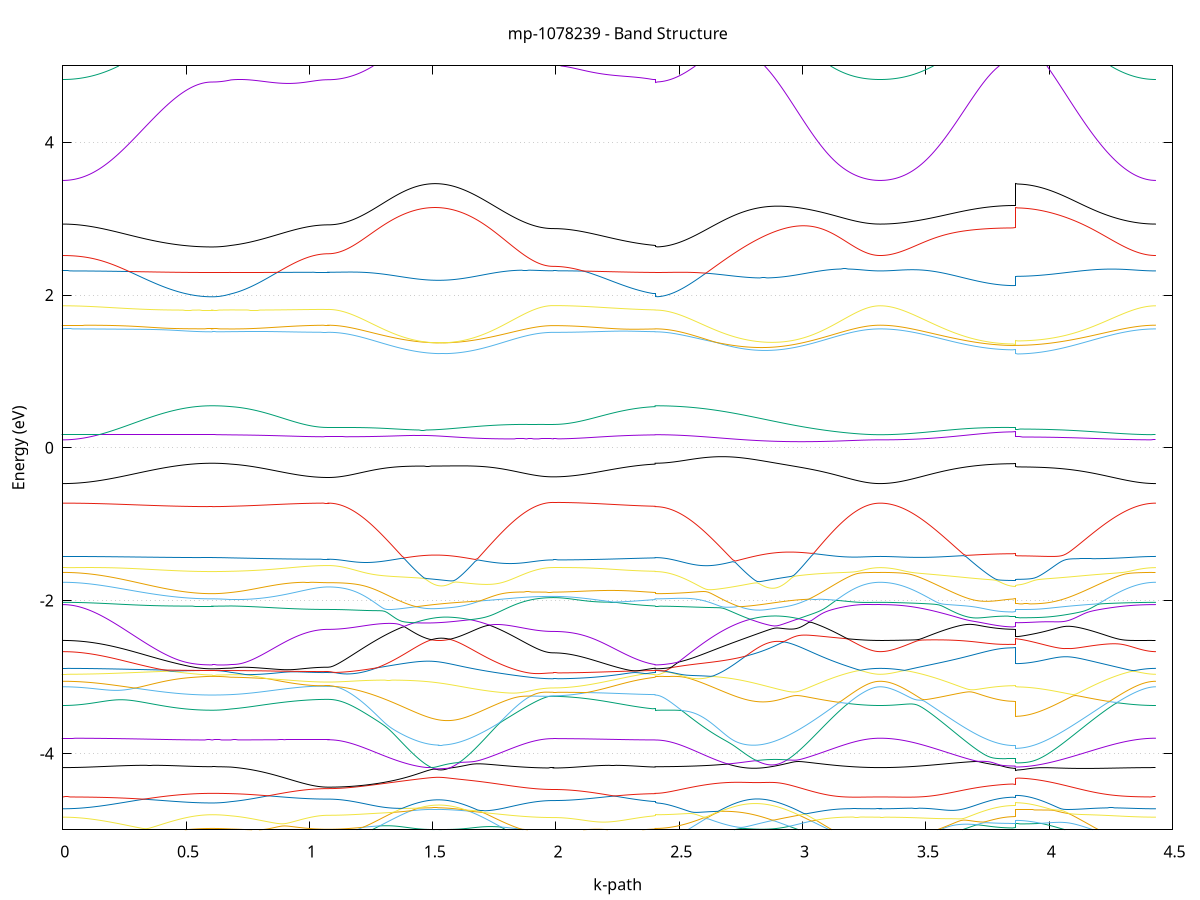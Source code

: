 set title 'mp-1078239 - Band Structure'
set xlabel 'k-path'
set ylabel 'Energy (eV)'
set grid y
set yrange [-5:5]
set terminal png size 800,600
set output 'mp-1078239_bands_gnuplot.png'
plot '-' using 1:2 with lines notitle, '-' using 1:2 with lines notitle, '-' using 1:2 with lines notitle, '-' using 1:2 with lines notitle, '-' using 1:2 with lines notitle, '-' using 1:2 with lines notitle, '-' using 1:2 with lines notitle, '-' using 1:2 with lines notitle, '-' using 1:2 with lines notitle, '-' using 1:2 with lines notitle, '-' using 1:2 with lines notitle, '-' using 1:2 with lines notitle, '-' using 1:2 with lines notitle, '-' using 1:2 with lines notitle, '-' using 1:2 with lines notitle, '-' using 1:2 with lines notitle, '-' using 1:2 with lines notitle, '-' using 1:2 with lines notitle, '-' using 1:2 with lines notitle, '-' using 1:2 with lines notitle, '-' using 1:2 with lines notitle, '-' using 1:2 with lines notitle, '-' using 1:2 with lines notitle, '-' using 1:2 with lines notitle, '-' using 1:2 with lines notitle, '-' using 1:2 with lines notitle, '-' using 1:2 with lines notitle, '-' using 1:2 with lines notitle, '-' using 1:2 with lines notitle, '-' using 1:2 with lines notitle, '-' using 1:2 with lines notitle, '-' using 1:2 with lines notitle, '-' using 1:2 with lines notitle, '-' using 1:2 with lines notitle, '-' using 1:2 with lines notitle, '-' using 1:2 with lines notitle, '-' using 1:2 with lines notitle, '-' using 1:2 with lines notitle, '-' using 1:2 with lines notitle, '-' using 1:2 with lines notitle, '-' using 1:2 with lines notitle, '-' using 1:2 with lines notitle, '-' using 1:2 with lines notitle, '-' using 1:2 with lines notitle, '-' using 1:2 with lines notitle, '-' using 1:2 with lines notitle, '-' using 1:2 with lines notitle, '-' using 1:2 with lines notitle, '-' using 1:2 with lines notitle, '-' using 1:2 with lines notitle, '-' using 1:2 with lines notitle, '-' using 1:2 with lines notitle, '-' using 1:2 with lines notitle, '-' using 1:2 with lines notitle, '-' using 1:2 with lines notitle, '-' using 1:2 with lines notitle, '-' using 1:2 with lines notitle, '-' using 1:2 with lines notitle, '-' using 1:2 with lines notitle, '-' using 1:2 with lines notitle, '-' using 1:2 with lines notitle, '-' using 1:2 with lines notitle, '-' using 1:2 with lines notitle, '-' using 1:2 with lines notitle, '-' using 1:2 with lines notitle, '-' using 1:2 with lines notitle, '-' using 1:2 with lines notitle, '-' using 1:2 with lines notitle, '-' using 1:2 with lines notitle, '-' using 1:2 with lines notitle, '-' using 1:2 with lines notitle, '-' using 1:2 with lines notitle, '-' using 1:2 with lines notitle, '-' using 1:2 with lines notitle, '-' using 1:2 with lines notitle, '-' using 1:2 with lines notitle, '-' using 1:2 with lines notitle, '-' using 1:2 with lines notitle, '-' using 1:2 with lines notitle, '-' using 1:2 with lines notitle, '-' using 1:2 with lines notitle, '-' using 1:2 with lines notitle, '-' using 1:2 with lines notitle, '-' using 1:2 with lines notitle, '-' using 1:2 with lines notitle, '-' using 1:2 with lines notitle, '-' using 1:2 with lines notitle, '-' using 1:2 with lines notitle, '-' using 1:2 with lines notitle, '-' using 1:2 with lines notitle, '-' using 1:2 with lines notitle, '-' using 1:2 with lines notitle, '-' using 1:2 with lines notitle, '-' using 1:2 with lines notitle, '-' using 1:2 with lines notitle, '-' using 1:2 with lines notitle
0.000000 -39.704454
0.009929 -39.704454
0.019858 -39.704454
0.029788 -39.704454
0.039717 -39.704454
0.049646 -39.704454
0.059575 -39.704454
0.069504 -39.704454
0.079433 -39.704454
0.089363 -39.704454
0.099292 -39.704454
0.109221 -39.704454
0.119150 -39.704454
0.129079 -39.704454
0.139009 -39.704454
0.148938 -39.704454
0.158867 -39.704454
0.168796 -39.704454
0.178725 -39.704454
0.188655 -39.704454
0.198584 -39.704454
0.208513 -39.704454
0.218442 -39.704454
0.228371 -39.704454
0.238300 -39.704454
0.248230 -39.704454
0.258159 -39.704454
0.268088 -39.704454
0.278017 -39.704454
0.287946 -39.704454
0.297876 -39.704454
0.307805 -39.704454
0.317734 -39.704454
0.327663 -39.704454
0.337592 -39.704454
0.347521 -39.704454
0.357451 -39.704454
0.367380 -39.704454
0.377309 -39.704454
0.387238 -39.704454
0.397167 -39.704454
0.407097 -39.704454
0.417026 -39.704454
0.426955 -39.704454
0.436884 -39.704454
0.446813 -39.704454
0.456743 -39.704454
0.466672 -39.704454
0.476601 -39.704454
0.486530 -39.704454
0.496459 -39.704454
0.506388 -39.704454
0.516318 -39.704454
0.526247 -39.704454
0.536176 -39.704454
0.546105 -39.704454
0.556034 -39.704454
0.565964 -39.704454
0.575893 -39.704454
0.585822 -39.704454
0.595751 -39.704454
0.605680 -39.704454
0.605680 -39.704454
0.615221 -39.704454
0.624762 -39.704454
0.634303 -39.704454
0.643844 -39.704454
0.653385 -39.704454
0.662926 -39.704454
0.672467 -39.704454
0.682008 -39.704454
0.682008 -39.704454
0.691867 -39.704454
0.701726 -39.704454
0.711584 -39.704454
0.721443 -39.704454
0.731302 -39.704454
0.741161 -39.704454
0.751019 -39.704454
0.760878 -39.704454
0.770737 -39.704454
0.780596 -39.704454
0.790454 -39.704454
0.800313 -39.704454
0.810172 -39.704454
0.820031 -39.704454
0.829889 -39.704454
0.839748 -39.704454
0.849607 -39.704454
0.859466 -39.704454
0.869324 -39.704454
0.879183 -39.704454
0.889042 -39.704454
0.898901 -39.704454
0.908759 -39.704454
0.918618 -39.704454
0.928477 -39.704454
0.938336 -39.704454
0.948194 -39.704454
0.958053 -39.704454
0.967912 -39.704454
0.977771 -39.704454
0.987629 -39.704454
0.997488 -39.704454
1.007347 -39.704454
1.017206 -39.704454
1.027064 -39.704454
1.036923 -39.704454
1.046782 -39.704454
1.056641 -39.704454
1.066499 -39.704454
1.076358 -39.704454
1.076358 -39.704454
1.086313 -39.704454
1.096267 -39.704454
1.106221 -39.704454
1.116175 -39.704454
1.126130 -39.704454
1.136084 -39.704354
1.146038 -39.704354
1.155992 -39.704354
1.165947 -39.704354
1.175901 -39.704354
1.185855 -39.704254
1.195810 -39.704254
1.205764 -39.704254
1.215718 -39.704254
1.225672 -39.704154
1.235627 -39.704154
1.245581 -39.704154
1.255535 -39.704154
1.265490 -39.704054
1.275444 -39.704054
1.285398 -39.704054
1.295353 -39.703954
1.305307 -39.703954
1.315261 -39.703854
1.325215 -39.703854
1.335170 -39.703854
1.345124 -39.703754
1.355078 -39.703754
1.365032 -39.703754
1.374987 -39.703754
1.384941 -39.703654
1.394895 -39.703654
1.404850 -39.703654
1.414804 -39.703554
1.424758 -39.703554
1.434712 -39.703554
1.444667 -39.703554
1.454621 -39.703554
1.464575 -39.703454
1.474530 -39.703454
1.484484 -39.703454
1.494438 -39.703454
1.504393 -39.703454
1.514347 -39.703454
1.524301 -39.703454
1.524301 -39.703454
1.534184 -39.703454
1.544066 -39.703454
1.553949 -39.703454
1.563832 -39.703454
1.573714 -39.703454
1.583597 -39.703454
1.593480 -39.703454
1.603362 -39.703454
1.613245 -39.703554
1.623128 -39.703554
1.633010 -39.703554
1.642893 -39.703554
1.652776 -39.703554
1.662658 -39.703654
1.672541 -39.703654
1.682424 -39.703654
1.692306 -39.703754
1.702189 -39.703754
1.712072 -39.703754
1.721954 -39.703854
1.731837 -39.703854
1.741720 -39.703854
1.751602 -39.703954
1.761485 -39.703954
1.771367 -39.703954
1.781250 -39.704054
1.791133 -39.704054
1.801015 -39.704054
1.810898 -39.704154
1.820781 -39.704154
1.830663 -39.704154
1.840546 -39.704154
1.850429 -39.704254
1.860311 -39.704254
1.870194 -39.704254
1.880077 -39.704254
1.889959 -39.704354
1.899842 -39.704354
1.909725 -39.704354
1.919607 -39.704354
1.929490 -39.704354
1.939373 -39.704354
1.949255 -39.704454
1.959138 -39.704454
1.969021 -39.704454
1.978903 -39.704454
1.988786 -39.704454
1.988786 -39.704454
1.998620 -39.704454
2.008455 -39.704454
2.018289 -39.704454
2.028123 -39.704454
2.037958 -39.704454
2.047792 -39.704454
2.057627 -39.704454
2.067461 -39.704454
2.077295 -39.704454
2.087130 -39.704454
2.096964 -39.704454
2.106799 -39.704454
2.116633 -39.704454
2.126467 -39.704454
2.136302 -39.704454
2.146136 -39.704454
2.155970 -39.704454
2.165805 -39.704454
2.175639 -39.704454
2.185474 -39.704454
2.195308 -39.704454
2.205142 -39.704454
2.214977 -39.704454
2.224811 -39.704454
2.234646 -39.704454
2.244480 -39.704454
2.254314 -39.704454
2.264149 -39.704454
2.273983 -39.704454
2.283817 -39.704454
2.293652 -39.704454
2.303486 -39.704454
2.313321 -39.704454
2.323155 -39.704454
2.332989 -39.704454
2.342824 -39.704454
2.352658 -39.704454
2.362493 -39.704454
2.372327 -39.704454
2.382161 -39.704454
2.391996 -39.704454
2.401830 -39.704454
2.401830 -39.704454
2.411645 -39.704454
2.421460 -39.704454
2.431274 -39.704454
2.441089 -39.704454
2.450904 -39.704454
2.460719 -39.704354
2.470534 -39.704354
2.480349 -39.704354
2.490163 -39.704354
2.499978 -39.704354
2.509793 -39.704354
2.519608 -39.704254
2.529423 -39.704254
2.539237 -39.704254
2.549052 -39.704154
2.558867 -39.704154
2.568682 -39.704154
2.578497 -39.704154
2.588311 -39.704054
2.598126 -39.704054
2.607941 -39.704054
2.617756 -39.703954
2.627571 -39.703954
2.637385 -39.703954
2.647200 -39.703854
2.657015 -39.703854
2.657015 -39.703854
2.666973 -39.703854
2.676931 -39.703754
2.686890 -39.703754
2.696848 -39.703754
2.706806 -39.703654
2.716764 -39.703654
2.726723 -39.703654
2.736681 -39.703654
2.746639 -39.703554
2.756597 -39.703554
2.766555 -39.703554
2.776514 -39.703554
2.786472 -39.703454
2.796430 -39.703454
2.806388 -39.703454
2.816347 -39.703454
2.826305 -39.703454
2.836263 -39.703454
2.846221 -39.703454
2.856180 -39.703454
2.866138 -39.703454
2.876096 -39.703454
2.886054 -39.703454
2.896012 -39.703454
2.905971 -39.703454
2.915929 -39.703454
2.925887 -39.703454
2.935845 -39.703554
2.945804 -39.703554
2.955762 -39.703554
2.965720 -39.703554
2.975678 -39.703554
2.985636 -39.703654
2.995595 -39.703654
3.005553 -39.703654
3.015511 -39.703754
3.025469 -39.703754
3.035428 -39.703754
3.045386 -39.703754
3.055344 -39.703854
3.065302 -39.703854
3.075260 -39.703854
3.085219 -39.703954
3.095177 -39.703954
3.105135 -39.703954
3.115093 -39.704054
3.125052 -39.704054
3.135010 -39.704054
3.144968 -39.704154
3.154926 -39.704154
3.164884 -39.704154
3.174843 -39.704254
3.184801 -39.704254
3.194759 -39.704254
3.204717 -39.704254
3.214676 -39.704354
3.224634 -39.704354
3.234592 -39.704354
3.244550 -39.704354
3.254508 -39.704354
3.264467 -39.704354
3.274425 -39.704454
3.284383 -39.704454
3.294341 -39.704454
3.304300 -39.704454
3.314258 -39.704454
3.314258 -39.704454
3.324214 -39.704454
3.334170 -39.704454
3.344126 -39.704454
3.354082 -39.704454
3.364038 -39.704454
3.373994 -39.704354
3.383950 -39.704354
3.393906 -39.704354
3.403862 -39.704354
3.413818 -39.704354
3.423774 -39.704354
3.433730 -39.704354
3.443686 -39.704254
3.453642 -39.704254
3.463598 -39.704254
3.473554 -39.704254
3.483510 -39.704254
3.493466 -39.704154
3.503422 -39.704154
3.513378 -39.704154
3.523334 -39.704154
3.533290 -39.704054
3.543246 -39.704054
3.553202 -39.704054
3.563158 -39.704054
3.573114 -39.703954
3.583070 -39.703954
3.593025 -39.703954
3.602981 -39.703854
3.612937 -39.703854
3.622893 -39.703854
3.632849 -39.703854
3.642805 -39.703754
3.652761 -39.703754
3.662717 -39.703754
3.672673 -39.703754
3.682629 -39.703654
3.692585 -39.703654
3.702541 -39.703654
3.712497 -39.703654
3.722453 -39.703554
3.732409 -39.703554
3.742365 -39.703554
3.752321 -39.703554
3.762277 -39.703554
3.772233 -39.703554
3.782189 -39.703454
3.792145 -39.703454
3.802101 -39.703454
3.812057 -39.703454
3.822013 -39.703454
3.831969 -39.703454
3.841925 -39.703454
3.851881 -39.703454
3.861837 -39.703454
3.861837 -39.703454
3.871682 -39.703454
3.881527 -39.703454
3.891371 -39.703454
3.901216 -39.703454
3.911061 -39.703454
3.920906 -39.703454
3.930750 -39.703454
3.940595 -39.703454
3.950440 -39.703454
3.960285 -39.703554
3.970129 -39.703554
3.979974 -39.703554
3.989819 -39.703554
3.999663 -39.703554
4.009508 -39.703554
4.019353 -39.703654
4.029198 -39.703654
4.039042 -39.703654
4.048887 -39.703654
4.058732 -39.703754
4.068577 -39.703754
4.078421 -39.703754
4.088266 -39.703754
4.098111 -39.703854
4.107956 -39.703854
4.117800 -39.703854
4.127645 -39.703854
4.137490 -39.703954
4.147334 -39.703954
4.157179 -39.703954
4.167024 -39.703954
4.176869 -39.704054
4.186713 -39.704054
4.196558 -39.704054
4.206403 -39.704054
4.216248 -39.704154
4.226092 -39.704154
4.235937 -39.704154
4.245782 -39.704154
4.255627 -39.704254
4.265471 -39.704254
4.275316 -39.704254
4.285161 -39.704254
4.295005 -39.704254
4.304850 -39.704354
4.314695 -39.704354
4.324540 -39.704354
4.334384 -39.704354
4.344229 -39.704354
4.354074 -39.704354
4.363919 -39.704354
4.373763 -39.704454
4.383608 -39.704454
4.393453 -39.704454
4.403297 -39.704454
4.413142 -39.704454
4.422987 -39.704454
4.432832 -39.704454
e
0.000000 -39.644754
0.009929 -39.644754
0.019858 -39.644754
0.029788 -39.644754
0.039717 -39.644754
0.049646 -39.644754
0.059575 -39.644754
0.069504 -39.644754
0.079433 -39.644754
0.089363 -39.644754
0.099292 -39.644754
0.109221 -39.644754
0.119150 -39.644754
0.129079 -39.644754
0.139009 -39.644754
0.148938 -39.644754
0.158867 -39.644754
0.168796 -39.644754
0.178725 -39.644754
0.188655 -39.644754
0.198584 -39.644754
0.208513 -39.644754
0.218442 -39.644754
0.228371 -39.644754
0.238300 -39.644754
0.248230 -39.644754
0.258159 -39.644754
0.268088 -39.644754
0.278017 -39.644754
0.287946 -39.644754
0.297876 -39.644754
0.307805 -39.644754
0.317734 -39.644754
0.327663 -39.644754
0.337592 -39.644754
0.347521 -39.644754
0.357451 -39.644754
0.367380 -39.644754
0.377309 -39.644754
0.387238 -39.644754
0.397167 -39.644754
0.407097 -39.644754
0.417026 -39.644754
0.426955 -39.644754
0.436884 -39.644754
0.446813 -39.644754
0.456743 -39.644754
0.466672 -39.644754
0.476601 -39.644754
0.486530 -39.644754
0.496459 -39.644754
0.506388 -39.644754
0.516318 -39.644754
0.526247 -39.644754
0.536176 -39.644754
0.546105 -39.644754
0.556034 -39.644754
0.565964 -39.644754
0.575893 -39.644754
0.585822 -39.644754
0.595751 -39.644754
0.605680 -39.644754
0.605680 -39.644754
0.615221 -39.644754
0.624762 -39.644754
0.634303 -39.644754
0.643844 -39.644754
0.653385 -39.644754
0.662926 -39.644754
0.672467 -39.644754
0.682008 -39.644754
0.682008 -39.644754
0.691867 -39.644754
0.701726 -39.644754
0.711584 -39.644754
0.721443 -39.644754
0.731302 -39.644754
0.741161 -39.644754
0.751019 -39.644754
0.760878 -39.644754
0.770737 -39.644754
0.780596 -39.644754
0.790454 -39.644754
0.800313 -39.644754
0.810172 -39.644754
0.820031 -39.644754
0.829889 -39.644754
0.839748 -39.644754
0.849607 -39.644754
0.859466 -39.644754
0.869324 -39.644754
0.879183 -39.644754
0.889042 -39.644754
0.898901 -39.644754
0.908759 -39.644754
0.918618 -39.644754
0.928477 -39.644754
0.938336 -39.644754
0.948194 -39.644754
0.958053 -39.644754
0.967912 -39.644754
0.977771 -39.644754
0.987629 -39.644754
0.997488 -39.644754
1.007347 -39.644754
1.017206 -39.644754
1.027064 -39.644754
1.036923 -39.644754
1.046782 -39.644754
1.056641 -39.644754
1.066499 -39.644754
1.076358 -39.644754
1.076358 -39.644754
1.086313 -39.644754
1.096267 -39.644754
1.106221 -39.644754
1.116175 -39.644754
1.126130 -39.644754
1.136084 -39.644854
1.146038 -39.644854
1.155992 -39.644854
1.165947 -39.644854
1.175901 -39.644854
1.185855 -39.644954
1.195810 -39.644954
1.205764 -39.644954
1.215718 -39.644954
1.225672 -39.645054
1.235627 -39.645054
1.245581 -39.645054
1.255535 -39.645154
1.265490 -39.645154
1.275444 -39.645154
1.285398 -39.645254
1.295353 -39.645254
1.305307 -39.645254
1.315261 -39.645354
1.325215 -39.645354
1.335170 -39.645354
1.345124 -39.645454
1.355078 -39.645454
1.365032 -39.645454
1.374987 -39.645554
1.384941 -39.645554
1.394895 -39.645554
1.404850 -39.645554
1.414804 -39.645654
1.424758 -39.645654
1.434712 -39.645654
1.444667 -39.645654
1.454621 -39.645754
1.464575 -39.645754
1.474530 -39.645754
1.484484 -39.645754
1.494438 -39.645754
1.504393 -39.645754
1.514347 -39.645754
1.524301 -39.645754
1.524301 -39.645754
1.534184 -39.645754
1.544066 -39.645754
1.553949 -39.645754
1.563832 -39.645754
1.573714 -39.645754
1.583597 -39.645754
1.593480 -39.645754
1.603362 -39.645754
1.613245 -39.645654
1.623128 -39.645654
1.633010 -39.645654
1.642893 -39.645654
1.652776 -39.645654
1.662658 -39.645554
1.672541 -39.645554
1.682424 -39.645554
1.692306 -39.645454
1.702189 -39.645454
1.712072 -39.645454
1.721954 -39.645454
1.731837 -39.645354
1.741720 -39.645354
1.751602 -39.645254
1.761485 -39.645254
1.771367 -39.645254
1.781250 -39.645154
1.791133 -39.645154
1.801015 -39.645154
1.810898 -39.645054
1.820781 -39.645054
1.830663 -39.645054
1.840546 -39.645054
1.850429 -39.644954
1.860311 -39.644954
1.870194 -39.644954
1.880077 -39.644954
1.889959 -39.644854
1.899842 -39.644854
1.909725 -39.644854
1.919607 -39.644854
1.929490 -39.644854
1.939373 -39.644754
1.949255 -39.644754
1.959138 -39.644754
1.969021 -39.644754
1.978903 -39.644754
1.988786 -39.644754
1.988786 -39.644754
1.998620 -39.644754
2.008455 -39.644754
2.018289 -39.644754
2.028123 -39.644754
2.037958 -39.644754
2.047792 -39.644754
2.057627 -39.644754
2.067461 -39.644754
2.077295 -39.644754
2.087130 -39.644754
2.096964 -39.644754
2.106799 -39.644754
2.116633 -39.644754
2.126467 -39.644754
2.136302 -39.644754
2.146136 -39.644754
2.155970 -39.644754
2.165805 -39.644754
2.175639 -39.644754
2.185474 -39.644754
2.195308 -39.644754
2.205142 -39.644754
2.214977 -39.644754
2.224811 -39.644754
2.234646 -39.644754
2.244480 -39.644754
2.254314 -39.644754
2.264149 -39.644754
2.273983 -39.644754
2.283817 -39.644754
2.293652 -39.644754
2.303486 -39.644754
2.313321 -39.644754
2.323155 -39.644754
2.332989 -39.644754
2.342824 -39.644754
2.352658 -39.644754
2.362493 -39.644754
2.372327 -39.644754
2.382161 -39.644754
2.391996 -39.644754
2.401830 -39.644754
2.401830 -39.644754
2.411645 -39.644754
2.421460 -39.644754
2.431274 -39.644754
2.441089 -39.644754
2.450904 -39.644754
2.460719 -39.644854
2.470534 -39.644854
2.480349 -39.644854
2.490163 -39.644854
2.499978 -39.644854
2.509793 -39.644854
2.519608 -39.644954
2.529423 -39.644954
2.539237 -39.644954
2.549052 -39.645054
2.558867 -39.645054
2.568682 -39.645054
2.578497 -39.645054
2.588311 -39.645154
2.598126 -39.645154
2.607941 -39.645154
2.617756 -39.645254
2.627571 -39.645254
2.637385 -39.645254
2.647200 -39.645354
2.657015 -39.645354
2.657015 -39.645354
2.666973 -39.645354
2.676931 -39.645454
2.686890 -39.645454
2.696848 -39.645454
2.706806 -39.645554
2.716764 -39.645554
2.726723 -39.645554
2.736681 -39.645654
2.746639 -39.645654
2.756597 -39.645654
2.766555 -39.645654
2.776514 -39.645654
2.786472 -39.645754
2.796430 -39.645754
2.806388 -39.645754
2.816347 -39.645754
2.826305 -39.645754
2.836263 -39.645754
2.846221 -39.645754
2.856180 -39.645754
2.866138 -39.645754
2.876096 -39.645754
2.886054 -39.645754
2.896012 -39.645754
2.905971 -39.645754
2.915929 -39.645754
2.925887 -39.645754
2.935845 -39.645754
2.945804 -39.645654
2.955762 -39.645654
2.965720 -39.645654
2.975678 -39.645654
2.985636 -39.645554
2.995595 -39.645554
3.005553 -39.645554
3.015511 -39.645554
3.025469 -39.645454
3.035428 -39.645454
3.045386 -39.645454
3.055344 -39.645354
3.065302 -39.645354
3.075260 -39.645354
3.085219 -39.645254
3.095177 -39.645254
3.105135 -39.645254
3.115093 -39.645154
3.125052 -39.645154
3.135010 -39.645154
3.144968 -39.645054
3.154926 -39.645054
3.164884 -39.645054
3.174843 -39.644954
3.184801 -39.644954
3.194759 -39.644954
3.204717 -39.644954
3.214676 -39.644854
3.224634 -39.644854
3.234592 -39.644854
3.244550 -39.644854
3.254508 -39.644854
3.264467 -39.644754
3.274425 -39.644754
3.284383 -39.644754
3.294341 -39.644754
3.304300 -39.644754
3.314258 -39.644754
3.314258 -39.644754
3.324214 -39.644754
3.334170 -39.644754
3.344126 -39.644754
3.354082 -39.644754
3.364038 -39.644754
3.373994 -39.644754
3.383950 -39.644854
3.393906 -39.644854
3.403862 -39.644854
3.413818 -39.644854
3.423774 -39.644854
3.433730 -39.644854
3.443686 -39.644854
3.453642 -39.644954
3.463598 -39.644954
3.473554 -39.644954
3.483510 -39.644954
3.493466 -39.645054
3.503422 -39.645054
3.513378 -39.645054
3.523334 -39.645054
3.533290 -39.645154
3.543246 -39.645154
3.553202 -39.645154
3.563158 -39.645154
3.573114 -39.645254
3.583070 -39.645254
3.593025 -39.645254
3.602981 -39.645354
3.612937 -39.645354
3.622893 -39.645354
3.632849 -39.645354
3.642805 -39.645454
3.652761 -39.645454
3.662717 -39.645454
3.672673 -39.645554
3.682629 -39.645554
3.692585 -39.645554
3.702541 -39.645554
3.712497 -39.645654
3.722453 -39.645654
3.732409 -39.645654
3.742365 -39.645654
3.752321 -39.645654
3.762277 -39.645654
3.772233 -39.645754
3.782189 -39.645754
3.792145 -39.645754
3.802101 -39.645754
3.812057 -39.645754
3.822013 -39.645754
3.831969 -39.645754
3.841925 -39.645754
3.851881 -39.645754
3.861837 -39.645754
3.861837 -39.645754
3.871682 -39.645754
3.881527 -39.645754
3.891371 -39.645754
3.901216 -39.645754
3.911061 -39.645754
3.920906 -39.645754
3.930750 -39.645754
3.940595 -39.645754
3.950440 -39.645754
3.960285 -39.645754
3.970129 -39.645654
3.979974 -39.645654
3.989819 -39.645654
3.999663 -39.645654
4.009508 -39.645654
4.019353 -39.645554
4.029198 -39.645554
4.039042 -39.645554
4.048887 -39.645554
4.058732 -39.645554
4.068577 -39.645454
4.078421 -39.645454
4.088266 -39.645454
4.098111 -39.645454
4.107956 -39.645354
4.117800 -39.645354
4.127645 -39.645354
4.137490 -39.645254
4.147334 -39.645254
4.157179 -39.645254
4.167024 -39.645254
4.176869 -39.645154
4.186713 -39.645154
4.196558 -39.645154
4.206403 -39.645154
4.216248 -39.645054
4.226092 -39.645054
4.235937 -39.645054
4.245782 -39.645054
4.255627 -39.644954
4.265471 -39.644954
4.275316 -39.644954
4.285161 -39.644954
4.295005 -39.644954
4.304850 -39.644854
4.314695 -39.644854
4.324540 -39.644854
4.334384 -39.644854
4.344229 -39.644854
4.354074 -39.644854
4.363919 -39.644854
4.373763 -39.644754
4.383608 -39.644754
4.393453 -39.644754
4.403297 -39.644754
4.413142 -39.644754
4.422987 -39.644754
4.432832 -39.644754
e
0.000000 -39.394754
0.009929 -39.394754
0.019858 -39.394754
0.029788 -39.394754
0.039717 -39.394754
0.049646 -39.394754
0.059575 -39.394754
0.069504 -39.394754
0.079433 -39.394754
0.089363 -39.394754
0.099292 -39.394754
0.109221 -39.394754
0.119150 -39.394754
0.129079 -39.394754
0.139009 -39.394754
0.148938 -39.394754
0.158867 -39.394754
0.168796 -39.394754
0.178725 -39.394754
0.188655 -39.394754
0.198584 -39.394754
0.208513 -39.394754
0.218442 -39.394754
0.228371 -39.394754
0.238300 -39.394754
0.248230 -39.394754
0.258159 -39.394754
0.268088 -39.394754
0.278017 -39.394754
0.287946 -39.394754
0.297876 -39.394754
0.307805 -39.394754
0.317734 -39.394754
0.327663 -39.394754
0.337592 -39.394754
0.347521 -39.394754
0.357451 -39.394754
0.367380 -39.394754
0.377309 -39.394754
0.387238 -39.394754
0.397167 -39.394754
0.407097 -39.394754
0.417026 -39.394754
0.426955 -39.394754
0.436884 -39.394754
0.446813 -39.394754
0.456743 -39.394754
0.466672 -39.394754
0.476601 -39.394754
0.486530 -39.394754
0.496459 -39.394754
0.506388 -39.394754
0.516318 -39.394754
0.526247 -39.394754
0.536176 -39.394754
0.546105 -39.394754
0.556034 -39.394754
0.565964 -39.394754
0.575893 -39.394754
0.585822 -39.394754
0.595751 -39.394754
0.605680 -39.394754
0.605680 -39.394754
0.615221 -39.394754
0.624762 -39.394754
0.634303 -39.394754
0.643844 -39.394754
0.653385 -39.394754
0.662926 -39.394754
0.672467 -39.394754
0.682008 -39.394754
0.682008 -39.394754
0.691867 -39.394754
0.701726 -39.394754
0.711584 -39.394754
0.721443 -39.394754
0.731302 -39.394754
0.741161 -39.394754
0.751019 -39.394754
0.760878 -39.394754
0.770737 -39.394754
0.780596 -39.394754
0.790454 -39.394754
0.800313 -39.394754
0.810172 -39.394754
0.820031 -39.394754
0.829889 -39.394754
0.839748 -39.394754
0.849607 -39.394754
0.859466 -39.394754
0.869324 -39.394754
0.879183 -39.394754
0.889042 -39.394754
0.898901 -39.394754
0.908759 -39.394754
0.918618 -39.394754
0.928477 -39.394754
0.938336 -39.394754
0.948194 -39.394754
0.958053 -39.394754
0.967912 -39.394754
0.977771 -39.394754
0.987629 -39.394754
0.997488 -39.394754
1.007347 -39.394754
1.017206 -39.394754
1.027064 -39.394754
1.036923 -39.394754
1.046782 -39.394754
1.056641 -39.394754
1.066499 -39.394754
1.076358 -39.394754
1.076358 -39.394754
1.086313 -39.394754
1.096267 -39.394754
1.106221 -39.394754
1.116175 -39.394754
1.126130 -39.394754
1.136084 -39.394754
1.146038 -39.394754
1.155992 -39.394754
1.165947 -39.394754
1.175901 -39.394754
1.185855 -39.394754
1.195810 -39.394754
1.205764 -39.394754
1.215718 -39.394754
1.225672 -39.394754
1.235627 -39.394654
1.245581 -39.394654
1.255535 -39.394654
1.265490 -39.394654
1.275444 -39.394654
1.285398 -39.394654
1.295353 -39.394654
1.305307 -39.394654
1.315261 -39.394654
1.325215 -39.394554
1.335170 -39.394554
1.345124 -39.394554
1.355078 -39.394554
1.365032 -39.394554
1.374987 -39.394554
1.384941 -39.394554
1.394895 -39.394554
1.404850 -39.394554
1.414804 -39.394554
1.424758 -39.394454
1.434712 -39.394454
1.444667 -39.394454
1.454621 -39.394454
1.464575 -39.394454
1.474530 -39.394454
1.484484 -39.394454
1.494438 -39.394454
1.504393 -39.394454
1.514347 -39.394454
1.524301 -39.394454
1.524301 -39.394454
1.534184 -39.394454
1.544066 -39.394454
1.553949 -39.394454
1.563832 -39.394454
1.573714 -39.394454
1.583597 -39.394454
1.593480 -39.394454
1.603362 -39.394454
1.613245 -39.394454
1.623128 -39.394454
1.633010 -39.394454
1.642893 -39.394454
1.652776 -39.394554
1.662658 -39.394554
1.672541 -39.394554
1.682424 -39.394554
1.692306 -39.394554
1.702189 -39.394554
1.712072 -39.394554
1.721954 -39.394554
1.731837 -39.394554
1.741720 -39.394554
1.751602 -39.394654
1.761485 -39.394654
1.771367 -39.394654
1.781250 -39.394654
1.791133 -39.394654
1.801015 -39.394654
1.810898 -39.394654
1.820781 -39.394654
1.830663 -39.394654
1.840546 -39.394754
1.850429 -39.394754
1.860311 -39.394754
1.870194 -39.394754
1.880077 -39.394754
1.889959 -39.394754
1.899842 -39.394754
1.909725 -39.394754
1.919607 -39.394754
1.929490 -39.394754
1.939373 -39.394754
1.949255 -39.394754
1.959138 -39.394754
1.969021 -39.394754
1.978903 -39.394754
1.988786 -39.394754
1.988786 -39.394754
1.998620 -39.394754
2.008455 -39.394754
2.018289 -39.394754
2.028123 -39.394754
2.037958 -39.394754
2.047792 -39.394754
2.057627 -39.394754
2.067461 -39.394754
2.077295 -39.394754
2.087130 -39.394754
2.096964 -39.394754
2.106799 -39.394754
2.116633 -39.394754
2.126467 -39.394754
2.136302 -39.394754
2.146136 -39.394754
2.155970 -39.394754
2.165805 -39.394754
2.175639 -39.394754
2.185474 -39.394754
2.195308 -39.394754
2.205142 -39.394754
2.214977 -39.394754
2.224811 -39.394754
2.234646 -39.394754
2.244480 -39.394754
2.254314 -39.394754
2.264149 -39.394754
2.273983 -39.394754
2.283817 -39.394754
2.293652 -39.394754
2.303486 -39.394754
2.313321 -39.394754
2.323155 -39.394754
2.332989 -39.394754
2.342824 -39.394754
2.352658 -39.394754
2.362493 -39.394754
2.372327 -39.394754
2.382161 -39.394754
2.391996 -39.394754
2.401830 -39.394754
2.401830 -39.394754
2.411645 -39.394754
2.421460 -39.394754
2.431274 -39.394754
2.441089 -39.394754
2.450904 -39.394754
2.460719 -39.394754
2.470534 -39.394754
2.480349 -39.394754
2.490163 -39.394754
2.499978 -39.394754
2.509793 -39.394754
2.519608 -39.394754
2.529423 -39.394754
2.539237 -39.394754
2.549052 -39.394754
2.558867 -39.394654
2.568682 -39.394654
2.578497 -39.394654
2.588311 -39.394654
2.598126 -39.394654
2.607941 -39.394654
2.617756 -39.394654
2.627571 -39.394654
2.637385 -39.394654
2.647200 -39.394654
2.657015 -39.394554
2.657015 -39.394554
2.666973 -39.394554
2.676931 -39.394554
2.686890 -39.394554
2.696848 -39.394554
2.706806 -39.394554
2.716764 -39.394554
2.726723 -39.394554
2.736681 -39.394554
2.746639 -39.394454
2.756597 -39.394454
2.766555 -39.394454
2.776514 -39.394454
2.786472 -39.394454
2.796430 -39.394454
2.806388 -39.394454
2.816347 -39.394454
2.826305 -39.394454
2.836263 -39.394454
2.846221 -39.394454
2.856180 -39.394454
2.866138 -39.394454
2.876096 -39.394454
2.886054 -39.394454
2.896012 -39.394454
2.905971 -39.394454
2.915929 -39.394454
2.925887 -39.394454
2.935845 -39.394454
2.945804 -39.394454
2.955762 -39.394454
2.965720 -39.394454
2.975678 -39.394554
2.985636 -39.394554
2.995595 -39.394554
3.005553 -39.394554
3.015511 -39.394554
3.025469 -39.394554
3.035428 -39.394554
3.045386 -39.394554
3.055344 -39.394554
3.065302 -39.394554
3.075260 -39.394654
3.085219 -39.394654
3.095177 -39.394654
3.105135 -39.394654
3.115093 -39.394654
3.125052 -39.394654
3.135010 -39.394654
3.144968 -39.394654
3.154926 -39.394654
3.164884 -39.394754
3.174843 -39.394754
3.184801 -39.394754
3.194759 -39.394754
3.204717 -39.394754
3.214676 -39.394754
3.224634 -39.394754
3.234592 -39.394754
3.244550 -39.394754
3.254508 -39.394754
3.264467 -39.394754
3.274425 -39.394754
3.284383 -39.394754
3.294341 -39.394754
3.304300 -39.394754
3.314258 -39.394754
3.314258 -39.394754
3.324214 -39.394754
3.334170 -39.394754
3.344126 -39.394754
3.354082 -39.394754
3.364038 -39.394754
3.373994 -39.394754
3.383950 -39.394754
3.393906 -39.394754
3.403862 -39.394754
3.413818 -39.394754
3.423774 -39.394754
3.433730 -39.394754
3.443686 -39.394754
3.453642 -39.394754
3.463598 -39.394754
3.473554 -39.394754
3.483510 -39.394754
3.493466 -39.394754
3.503422 -39.394654
3.513378 -39.394654
3.523334 -39.394654
3.533290 -39.394654
3.543246 -39.394654
3.553202 -39.394654
3.563158 -39.394654
3.573114 -39.394654
3.583070 -39.394654
3.593025 -39.394654
3.602981 -39.394654
3.612937 -39.394554
3.622893 -39.394554
3.632849 -39.394554
3.642805 -39.394554
3.652761 -39.394554
3.662717 -39.394554
3.672673 -39.394554
3.682629 -39.394554
3.692585 -39.394554
3.702541 -39.394554
3.712497 -39.394554
3.722453 -39.394554
3.732409 -39.394454
3.742365 -39.394454
3.752321 -39.394454
3.762277 -39.394454
3.772233 -39.394454
3.782189 -39.394454
3.792145 -39.394454
3.802101 -39.394454
3.812057 -39.394454
3.822013 -39.394454
3.831969 -39.394454
3.841925 -39.394454
3.851881 -39.394454
3.861837 -39.394454
3.861837 -39.394454
3.871682 -39.394454
3.881527 -39.394454
3.891371 -39.394454
3.901216 -39.394454
3.911061 -39.394454
3.920906 -39.394454
3.930750 -39.394454
3.940595 -39.394454
3.950440 -39.394454
3.960285 -39.394454
3.970129 -39.394454
3.979974 -39.394454
3.989819 -39.394454
3.999663 -39.394454
4.009508 -39.394554
4.019353 -39.394554
4.029198 -39.394554
4.039042 -39.394554
4.048887 -39.394554
4.058732 -39.394554
4.068577 -39.394554
4.078421 -39.394554
4.088266 -39.394554
4.098111 -39.394554
4.107956 -39.394554
4.117800 -39.394554
4.127645 -39.394654
4.137490 -39.394654
4.147334 -39.394654
4.157179 -39.394654
4.167024 -39.394654
4.176869 -39.394654
4.186713 -39.394654
4.196558 -39.394654
4.206403 -39.394654
4.216248 -39.394654
4.226092 -39.394654
4.235937 -39.394654
4.245782 -39.394754
4.255627 -39.394754
4.265471 -39.394754
4.275316 -39.394754
4.285161 -39.394754
4.295005 -39.394754
4.304850 -39.394754
4.314695 -39.394754
4.324540 -39.394754
4.334384 -39.394754
4.344229 -39.394754
4.354074 -39.394754
4.363919 -39.394754
4.373763 -39.394754
4.383608 -39.394754
4.393453 -39.394754
4.403297 -39.394754
4.413142 -39.394754
4.422987 -39.394754
4.432832 -39.394754
e
0.000000 -39.350554
0.009929 -39.350554
0.019858 -39.350554
0.029788 -39.350554
0.039717 -39.350554
0.049646 -39.350554
0.059575 -39.350554
0.069504 -39.350554
0.079433 -39.350554
0.089363 -39.350554
0.099292 -39.350554
0.109221 -39.350554
0.119150 -39.350554
0.129079 -39.350554
0.139009 -39.350554
0.148938 -39.350554
0.158867 -39.350554
0.168796 -39.350554
0.178725 -39.350554
0.188655 -39.350554
0.198584 -39.350554
0.208513 -39.350554
0.218442 -39.350554
0.228371 -39.350554
0.238300 -39.350554
0.248230 -39.350554
0.258159 -39.350554
0.268088 -39.350554
0.278017 -39.350554
0.287946 -39.350554
0.297876 -39.350554
0.307805 -39.350554
0.317734 -39.350554
0.327663 -39.350554
0.337592 -39.350554
0.347521 -39.350554
0.357451 -39.350554
0.367380 -39.350554
0.377309 -39.350554
0.387238 -39.350554
0.397167 -39.350554
0.407097 -39.350554
0.417026 -39.350554
0.426955 -39.350554
0.436884 -39.350554
0.446813 -39.350554
0.456743 -39.350554
0.466672 -39.350554
0.476601 -39.350554
0.486530 -39.350554
0.496459 -39.350554
0.506388 -39.350554
0.516318 -39.350554
0.526247 -39.350554
0.536176 -39.350554
0.546105 -39.350554
0.556034 -39.350554
0.565964 -39.350554
0.575893 -39.350554
0.585822 -39.350554
0.595751 -39.350554
0.605680 -39.350554
0.605680 -39.350554
0.615221 -39.350554
0.624762 -39.350554
0.634303 -39.350554
0.643844 -39.350554
0.653385 -39.350554
0.662926 -39.350554
0.672467 -39.350554
0.682008 -39.350554
0.682008 -39.350554
0.691867 -39.350554
0.701726 -39.350554
0.711584 -39.350554
0.721443 -39.350554
0.731302 -39.350554
0.741161 -39.350554
0.751019 -39.350554
0.760878 -39.350554
0.770737 -39.350554
0.780596 -39.350554
0.790454 -39.350554
0.800313 -39.350554
0.810172 -39.350554
0.820031 -39.350554
0.829889 -39.350554
0.839748 -39.350554
0.849607 -39.350554
0.859466 -39.350554
0.869324 -39.350554
0.879183 -39.350554
0.889042 -39.350554
0.898901 -39.350554
0.908759 -39.350554
0.918618 -39.350554
0.928477 -39.350554
0.938336 -39.350554
0.948194 -39.350554
0.958053 -39.350554
0.967912 -39.350554
0.977771 -39.350554
0.987629 -39.350554
0.997488 -39.350554
1.007347 -39.350554
1.017206 -39.350554
1.027064 -39.350554
1.036923 -39.350554
1.046782 -39.350554
1.056641 -39.350554
1.066499 -39.350554
1.076358 -39.350554
1.076358 -39.350554
1.086313 -39.350554
1.096267 -39.350654
1.106221 -39.350654
1.116175 -39.350654
1.126130 -39.350654
1.136084 -39.350654
1.146038 -39.350654
1.155992 -39.350654
1.165947 -39.350654
1.175901 -39.350654
1.185855 -39.350654
1.195810 -39.350654
1.205764 -39.350654
1.215718 -39.350654
1.225672 -39.350654
1.235627 -39.350654
1.245581 -39.350754
1.255535 -39.350754
1.265490 -39.350754
1.275444 -39.350754
1.285398 -39.350754
1.295353 -39.350754
1.305307 -39.350754
1.315261 -39.350754
1.325215 -39.350754
1.335170 -39.350854
1.345124 -39.350854
1.355078 -39.350854
1.365032 -39.350854
1.374987 -39.350854
1.384941 -39.350854
1.394895 -39.350854
1.404850 -39.350854
1.414804 -39.350854
1.424758 -39.350854
1.434712 -39.350954
1.444667 -39.350954
1.454621 -39.350954
1.464575 -39.350954
1.474530 -39.350954
1.484484 -39.350954
1.494438 -39.350954
1.504393 -39.350954
1.514347 -39.350954
1.524301 -39.350954
1.524301 -39.350954
1.534184 -39.350954
1.544066 -39.350954
1.553949 -39.350954
1.563832 -39.350954
1.573714 -39.350954
1.583597 -39.350954
1.593480 -39.350954
1.603362 -39.350954
1.613245 -39.350954
1.623128 -39.350954
1.633010 -39.350854
1.642893 -39.350854
1.652776 -39.350854
1.662658 -39.350854
1.672541 -39.350854
1.682424 -39.350854
1.692306 -39.350854
1.702189 -39.350854
1.712072 -39.350854
1.721954 -39.350854
1.731837 -39.350754
1.741720 -39.350754
1.751602 -39.350754
1.761485 -39.350754
1.771367 -39.350754
1.781250 -39.350754
1.791133 -39.350754
1.801015 -39.350754
1.810898 -39.350754
1.820781 -39.350654
1.830663 -39.350654
1.840546 -39.350654
1.850429 -39.350654
1.860311 -39.350654
1.870194 -39.350654
1.880077 -39.350654
1.889959 -39.350654
1.899842 -39.350654
1.909725 -39.350654
1.919607 -39.350654
1.929490 -39.350654
1.939373 -39.350654
1.949255 -39.350654
1.959138 -39.350554
1.969021 -39.350554
1.978903 -39.350554
1.988786 -39.350554
1.988786 -39.350554
1.998620 -39.350554
2.008455 -39.350554
2.018289 -39.350554
2.028123 -39.350554
2.037958 -39.350554
2.047792 -39.350554
2.057627 -39.350554
2.067461 -39.350554
2.077295 -39.350554
2.087130 -39.350554
2.096964 -39.350554
2.106799 -39.350554
2.116633 -39.350554
2.126467 -39.350554
2.136302 -39.350554
2.146136 -39.350554
2.155970 -39.350554
2.165805 -39.350554
2.175639 -39.350554
2.185474 -39.350554
2.195308 -39.350554
2.205142 -39.350554
2.214977 -39.350554
2.224811 -39.350554
2.234646 -39.350554
2.244480 -39.350554
2.254314 -39.350554
2.264149 -39.350554
2.273983 -39.350554
2.283817 -39.350554
2.293652 -39.350554
2.303486 -39.350554
2.313321 -39.350554
2.323155 -39.350554
2.332989 -39.350554
2.342824 -39.350554
2.352658 -39.350554
2.362493 -39.350554
2.372327 -39.350554
2.382161 -39.350554
2.391996 -39.350554
2.401830 -39.350554
2.401830 -39.350554
2.411645 -39.350554
2.421460 -39.350554
2.431274 -39.350554
2.441089 -39.350654
2.450904 -39.350654
2.460719 -39.350654
2.470534 -39.350654
2.480349 -39.350654
2.490163 -39.350654
2.499978 -39.350654
2.509793 -39.350654
2.519608 -39.350654
2.529423 -39.350654
2.539237 -39.350654
2.549052 -39.350654
2.558867 -39.350654
2.568682 -39.350654
2.578497 -39.350754
2.588311 -39.350754
2.598126 -39.350754
2.607941 -39.350754
2.617756 -39.350754
2.627571 -39.350754
2.637385 -39.350754
2.647200 -39.350754
2.657015 -39.350754
2.657015 -39.350754
2.666973 -39.350854
2.676931 -39.350854
2.686890 -39.350854
2.696848 -39.350854
2.706806 -39.350854
2.716764 -39.350854
2.726723 -39.350854
2.736681 -39.350854
2.746639 -39.350854
2.756597 -39.350854
2.766555 -39.350954
2.776514 -39.350954
2.786472 -39.350954
2.796430 -39.350954
2.806388 -39.350954
2.816347 -39.350954
2.826305 -39.350954
2.836263 -39.350954
2.846221 -39.350954
2.856180 -39.350954
2.866138 -39.350954
2.876096 -39.350954
2.886054 -39.350954
2.896012 -39.350954
2.905971 -39.350954
2.915929 -39.350954
2.925887 -39.350954
2.935845 -39.350954
2.945804 -39.350954
2.955762 -39.350854
2.965720 -39.350854
2.975678 -39.350854
2.985636 -39.350854
2.995595 -39.350854
3.005553 -39.350854
3.015511 -39.350854
3.025469 -39.350854
3.035428 -39.350854
3.045386 -39.350854
3.055344 -39.350854
3.065302 -39.350754
3.075260 -39.350754
3.085219 -39.350754
3.095177 -39.350754
3.105135 -39.350754
3.115093 -39.350754
3.125052 -39.350754
3.135010 -39.350754
3.144968 -39.350654
3.154926 -39.350654
3.164884 -39.350654
3.174843 -39.350654
3.184801 -39.350654
3.194759 -39.350654
3.204717 -39.350654
3.214676 -39.350654
3.224634 -39.350654
3.234592 -39.350654
3.244550 -39.350654
3.254508 -39.350654
3.264467 -39.350654
3.274425 -39.350654
3.284383 -39.350654
3.294341 -39.350554
3.304300 -39.350554
3.314258 -39.350554
3.314258 -39.350554
3.324214 -39.350554
3.334170 -39.350554
3.344126 -39.350554
3.354082 -39.350654
3.364038 -39.350654
3.373994 -39.350654
3.383950 -39.350654
3.393906 -39.350654
3.403862 -39.350654
3.413818 -39.350654
3.423774 -39.350654
3.433730 -39.350654
3.443686 -39.350654
3.453642 -39.350654
3.463598 -39.350654
3.473554 -39.350654
3.483510 -39.350654
3.493466 -39.350654
3.503422 -39.350654
3.513378 -39.350654
3.523334 -39.350754
3.533290 -39.350754
3.543246 -39.350754
3.553202 -39.350754
3.563158 -39.350754
3.573114 -39.350754
3.583070 -39.350754
3.593025 -39.350754
3.602981 -39.350754
3.612937 -39.350754
3.622893 -39.350754
3.632849 -39.350854
3.642805 -39.350854
3.652761 -39.350854
3.662717 -39.350854
3.672673 -39.350854
3.682629 -39.350854
3.692585 -39.350854
3.702541 -39.350854
3.712497 -39.350854
3.722453 -39.350854
3.732409 -39.350854
3.742365 -39.350854
3.752321 -39.350954
3.762277 -39.350954
3.772233 -39.350954
3.782189 -39.350954
3.792145 -39.350954
3.802101 -39.350954
3.812057 -39.350954
3.822013 -39.350954
3.831969 -39.350954
3.841925 -39.350954
3.851881 -39.350954
3.861837 -39.350954
3.861837 -39.350954
3.871682 -39.350954
3.881527 -39.350954
3.891371 -39.350954
3.901216 -39.350954
3.911061 -39.350954
3.920906 -39.350954
3.930750 -39.350954
3.940595 -39.350954
3.950440 -39.350954
3.960285 -39.350954
3.970129 -39.350954
3.979974 -39.350954
3.989819 -39.350854
3.999663 -39.350854
4.009508 -39.350854
4.019353 -39.350854
4.029198 -39.350854
4.039042 -39.350854
4.048887 -39.350854
4.058732 -39.350854
4.068577 -39.350854
4.078421 -39.350854
4.088266 -39.350854
4.098111 -39.350854
4.107956 -39.350854
4.117800 -39.350754
4.127645 -39.350754
4.137490 -39.350754
4.147334 -39.350754
4.157179 -39.350754
4.167024 -39.350754
4.176869 -39.350754
4.186713 -39.350754
4.196558 -39.350754
4.206403 -39.350754
4.216248 -39.350754
4.226092 -39.350654
4.235937 -39.350654
4.245782 -39.350654
4.255627 -39.350654
4.265471 -39.350654
4.275316 -39.350654
4.285161 -39.350654
4.295005 -39.350654
4.304850 -39.350654
4.314695 -39.350654
4.324540 -39.350654
4.334384 -39.350654
4.344229 -39.350654
4.354074 -39.350654
4.363919 -39.350654
4.373763 -39.350654
4.383608 -39.350654
4.393453 -39.350654
4.403297 -39.350554
4.413142 -39.350554
4.422987 -39.350554
4.432832 -39.350554
e
0.000000 -39.259354
0.009929 -39.259354
0.019858 -39.259354
0.029788 -39.259354
0.039717 -39.259354
0.049646 -39.259354
0.059575 -39.259354
0.069504 -39.259354
0.079433 -39.259354
0.089363 -39.259354
0.099292 -39.259354
0.109221 -39.259354
0.119150 -39.259354
0.129079 -39.259354
0.139009 -39.259354
0.148938 -39.259354
0.158867 -39.259354
0.168796 -39.259354
0.178725 -39.259354
0.188655 -39.259354
0.198584 -39.259354
0.208513 -39.259354
0.218442 -39.259354
0.228371 -39.259354
0.238300 -39.259354
0.248230 -39.259354
0.258159 -39.259354
0.268088 -39.259354
0.278017 -39.259354
0.287946 -39.259354
0.297876 -39.259354
0.307805 -39.259354
0.317734 -39.259354
0.327663 -39.259354
0.337592 -39.259354
0.347521 -39.259354
0.357451 -39.259354
0.367380 -39.259354
0.377309 -39.259354
0.387238 -39.259354
0.397167 -39.259354
0.407097 -39.259354
0.417026 -39.259354
0.426955 -39.259354
0.436884 -39.259354
0.446813 -39.259354
0.456743 -39.259354
0.466672 -39.259354
0.476601 -39.259354
0.486530 -39.259354
0.496459 -39.259354
0.506388 -39.259354
0.516318 -39.259354
0.526247 -39.259354
0.536176 -39.259354
0.546105 -39.259354
0.556034 -39.259354
0.565964 -39.259354
0.575893 -39.259354
0.585822 -39.259354
0.595751 -39.259354
0.605680 -39.259354
0.605680 -39.259354
0.615221 -39.259354
0.624762 -39.259354
0.634303 -39.259354
0.643844 -39.259354
0.653385 -39.259354
0.662926 -39.259354
0.672467 -39.259354
0.682008 -39.259354
0.682008 -39.259354
0.691867 -39.259354
0.701726 -39.259354
0.711584 -39.259354
0.721443 -39.259354
0.731302 -39.259354
0.741161 -39.259354
0.751019 -39.259354
0.760878 -39.259354
0.770737 -39.259354
0.780596 -39.259354
0.790454 -39.259354
0.800313 -39.259354
0.810172 -39.259354
0.820031 -39.259354
0.829889 -39.259354
0.839748 -39.259354
0.849607 -39.259354
0.859466 -39.259354
0.869324 -39.259354
0.879183 -39.259354
0.889042 -39.259354
0.898901 -39.259354
0.908759 -39.259354
0.918618 -39.259354
0.928477 -39.259354
0.938336 -39.259354
0.948194 -39.259354
0.958053 -39.259354
0.967912 -39.259354
0.977771 -39.259354
0.987629 -39.259354
0.997488 -39.259354
1.007347 -39.259354
1.017206 -39.259354
1.027064 -39.259354
1.036923 -39.259354
1.046782 -39.259354
1.056641 -39.259354
1.066499 -39.259354
1.076358 -39.259354
1.076358 -39.259354
1.086313 -39.259354
1.096267 -39.259354
1.106221 -39.259254
1.116175 -39.259254
1.126130 -39.259154
1.136084 -39.259154
1.146038 -39.259054
1.155992 -39.258954
1.165947 -39.258854
1.175901 -39.258654
1.185855 -39.258554
1.195810 -39.258454
1.205764 -39.258254
1.215718 -39.258154
1.225672 -39.257954
1.235627 -39.257754
1.245581 -39.257554
1.255535 -39.257454
1.265490 -39.257254
1.275444 -39.257054
1.285398 -39.256854
1.295353 -39.256654
1.305307 -39.256454
1.315261 -39.256254
1.325215 -39.256054
1.335170 -39.255854
1.345124 -39.255654
1.355078 -39.255454
1.365032 -39.255254
1.374987 -39.255054
1.384941 -39.254854
1.394895 -39.254754
1.404850 -39.254554
1.414804 -39.254354
1.424758 -39.254254
1.434712 -39.254154
1.444667 -39.253954
1.454621 -39.253854
1.464575 -39.253754
1.474530 -39.253754
1.484484 -39.253654
1.494438 -39.253554
1.504393 -39.253554
1.514347 -39.253454
1.524301 -39.253454
1.524301 -39.253454
1.534184 -39.253454
1.544066 -39.253454
1.553949 -39.253554
1.563832 -39.253554
1.573714 -39.253554
1.583597 -39.253654
1.593480 -39.253754
1.603362 -39.253854
1.613245 -39.253954
1.623128 -39.254054
1.633010 -39.254154
1.642893 -39.254254
1.652776 -39.254454
1.662658 -39.254554
1.672541 -39.254754
1.682424 -39.254954
1.692306 -39.255054
1.702189 -39.255254
1.712072 -39.255454
1.721954 -39.255654
1.731837 -39.255854
1.741720 -39.256054
1.751602 -39.256254
1.761485 -39.256454
1.771367 -39.256654
1.781250 -39.256854
1.791133 -39.257054
1.801015 -39.257254
1.810898 -39.257454
1.820781 -39.257654
1.830663 -39.257754
1.840546 -39.257954
1.850429 -39.258154
1.860311 -39.258254
1.870194 -39.258454
1.880077 -39.258554
1.889959 -39.258754
1.899842 -39.258854
1.909725 -39.258954
1.919607 -39.259054
1.929490 -39.259154
1.939373 -39.259154
1.949255 -39.259254
1.959138 -39.259254
1.969021 -39.259354
1.978903 -39.259354
1.988786 -39.259354
1.988786 -39.259354
1.998620 -39.259354
2.008455 -39.259354
2.018289 -39.259354
2.028123 -39.259354
2.037958 -39.259354
2.047792 -39.259354
2.057627 -39.259354
2.067461 -39.259354
2.077295 -39.259354
2.087130 -39.259354
2.096964 -39.259354
2.106799 -39.259354
2.116633 -39.259354
2.126467 -39.259354
2.136302 -39.259354
2.146136 -39.259354
2.155970 -39.259354
2.165805 -39.259354
2.175639 -39.259354
2.185474 -39.259354
2.195308 -39.259354
2.205142 -39.259354
2.214977 -39.259354
2.224811 -39.259354
2.234646 -39.259354
2.244480 -39.259354
2.254314 -39.259354
2.264149 -39.259354
2.273983 -39.259354
2.283817 -39.259354
2.293652 -39.259354
2.303486 -39.259354
2.313321 -39.259354
2.323155 -39.259354
2.332989 -39.259354
2.342824 -39.259354
2.352658 -39.259354
2.362493 -39.259354
2.372327 -39.259354
2.382161 -39.259354
2.391996 -39.259354
2.401830 -39.259354
2.401830 -39.259354
2.411645 -39.259354
2.421460 -39.259354
2.431274 -39.259254
2.441089 -39.259254
2.450904 -39.259154
2.460719 -39.259154
2.470534 -39.259054
2.480349 -39.258954
2.490163 -39.258854
2.499978 -39.258754
2.509793 -39.258554
2.519608 -39.258454
2.529423 -39.258354
2.539237 -39.258154
2.549052 -39.257954
2.558867 -39.257854
2.568682 -39.257654
2.578497 -39.257454
2.588311 -39.257254
2.598126 -39.257054
2.607941 -39.256854
2.617756 -39.256654
2.627571 -39.256454
2.637385 -39.256254
2.647200 -39.256054
2.657015 -39.255854
2.657015 -39.255854
2.666973 -39.255654
2.676931 -39.255454
2.686890 -39.255354
2.696848 -39.255154
2.706806 -39.254954
2.716764 -39.254754
2.726723 -39.254654
2.736681 -39.254454
2.746639 -39.254354
2.756597 -39.254154
2.766555 -39.254054
2.776514 -39.253954
2.786472 -39.253854
2.796430 -39.253754
2.806388 -39.253654
2.816347 -39.253554
2.826305 -39.253554
2.836263 -39.253554
2.846221 -39.253454
2.856180 -39.253454
2.866138 -39.253454
2.876096 -39.253454
2.886054 -39.253554
2.896012 -39.253554
2.905971 -39.253654
2.915929 -39.253754
2.925887 -39.253754
2.935845 -39.253854
2.945804 -39.253954
2.955762 -39.254154
2.965720 -39.254254
2.975678 -39.254354
2.985636 -39.254554
2.995595 -39.254754
3.005553 -39.254854
3.015511 -39.255054
3.025469 -39.255254
3.035428 -39.255454
3.045386 -39.255654
3.055344 -39.255854
3.065302 -39.256054
3.075260 -39.256254
3.085219 -39.256454
3.095177 -39.256654
3.105135 -39.256854
3.115093 -39.257054
3.125052 -39.257254
3.135010 -39.257454
3.144968 -39.257554
3.154926 -39.257754
3.164884 -39.257954
3.174843 -39.258154
3.184801 -39.258254
3.194759 -39.258454
3.204717 -39.258554
3.214676 -39.258654
3.224634 -39.258854
3.234592 -39.258954
3.244550 -39.259054
3.254508 -39.259154
3.264467 -39.259154
3.274425 -39.259254
3.284383 -39.259254
3.294341 -39.259354
3.304300 -39.259354
3.314258 -39.259354
3.314258 -39.259354
3.324214 -39.259354
3.334170 -39.259354
3.344126 -39.259354
3.354082 -39.259254
3.364038 -39.259254
3.373994 -39.259154
3.383950 -39.259154
3.393906 -39.259054
3.403862 -39.258954
3.413818 -39.258854
3.423774 -39.258754
3.433730 -39.258654
3.443686 -39.258554
3.453642 -39.258454
3.463598 -39.258354
3.473554 -39.258254
3.483510 -39.258054
3.493466 -39.257954
3.503422 -39.257854
3.513378 -39.257654
3.523334 -39.257454
3.533290 -39.257354
3.543246 -39.257154
3.553202 -39.257054
3.563158 -39.256854
3.573114 -39.256654
3.583070 -39.256554
3.593025 -39.256354
3.602981 -39.256154
3.612937 -39.256054
3.622893 -39.255854
3.632849 -39.255654
3.642805 -39.255554
3.652761 -39.255354
3.662717 -39.255254
3.672673 -39.255054
3.682629 -39.254954
3.692585 -39.254754
3.702541 -39.254654
3.712497 -39.254454
3.722453 -39.254354
3.732409 -39.254254
3.742365 -39.254154
3.752321 -39.254054
3.762277 -39.253954
3.772233 -39.253854
3.782189 -39.253754
3.792145 -39.253754
3.802101 -39.253654
3.812057 -39.253554
3.822013 -39.253554
3.831969 -39.253554
3.841925 -39.253454
3.851881 -39.253454
3.861837 -39.253454
3.861837 -39.253454
3.871682 -39.253454
3.881527 -39.253454
3.891371 -39.253554
3.901216 -39.253554
3.911061 -39.253554
3.920906 -39.253654
3.930750 -39.253654
3.940595 -39.253754
3.950440 -39.253854
3.960285 -39.253854
3.970129 -39.253954
3.979974 -39.254054
3.989819 -39.254154
3.999663 -39.254254
4.009508 -39.254354
4.019353 -39.254554
4.029198 -39.254654
4.039042 -39.254754
4.048887 -39.254954
4.058732 -39.255054
4.068577 -39.255154
4.078421 -39.255354
4.088266 -39.255454
4.098111 -39.255654
4.107956 -39.255854
4.117800 -39.255954
4.127645 -39.256154
4.137490 -39.256254
4.147334 -39.256454
4.157179 -39.256554
4.167024 -39.256754
4.176869 -39.256954
4.186713 -39.257054
4.196558 -39.257254
4.206403 -39.257354
4.216248 -39.257554
4.226092 -39.257654
4.235937 -39.257854
4.245782 -39.257954
4.255627 -39.258054
4.265471 -39.258254
4.275316 -39.258354
4.285161 -39.258454
4.295005 -39.258554
4.304850 -39.258654
4.314695 -39.258754
4.324540 -39.258854
4.334384 -39.258954
4.344229 -39.259054
4.354074 -39.259054
4.363919 -39.259154
4.373763 -39.259254
4.383608 -39.259254
4.393453 -39.259254
4.403297 -39.259354
4.413142 -39.259354
4.422987 -39.259354
4.432832 -39.259354
e
0.000000 -38.829754
0.009929 -38.829754
0.019858 -38.829754
0.029788 -38.829754
0.039717 -38.829754
0.049646 -38.829754
0.059575 -38.829754
0.069504 -38.829754
0.079433 -38.829754
0.089363 -38.829754
0.099292 -38.829754
0.109221 -38.829754
0.119150 -38.829754
0.129079 -38.829754
0.139009 -38.829754
0.148938 -38.829754
0.158867 -38.829754
0.168796 -38.829754
0.178725 -38.829754
0.188655 -38.829754
0.198584 -38.829754
0.208513 -38.829754
0.218442 -38.829754
0.228371 -38.829754
0.238300 -38.829754
0.248230 -38.829754
0.258159 -38.829754
0.268088 -38.829754
0.278017 -38.829754
0.287946 -38.829754
0.297876 -38.829754
0.307805 -38.829754
0.317734 -38.829754
0.327663 -38.829754
0.337592 -38.829754
0.347521 -38.829754
0.357451 -38.829754
0.367380 -38.829754
0.377309 -38.829754
0.387238 -38.829754
0.397167 -38.829754
0.407097 -38.829754
0.417026 -38.829754
0.426955 -38.829754
0.436884 -38.829754
0.446813 -38.829754
0.456743 -38.829754
0.466672 -38.829754
0.476601 -38.829754
0.486530 -38.829754
0.496459 -38.829754
0.506388 -38.829754
0.516318 -38.829754
0.526247 -38.829754
0.536176 -38.829754
0.546105 -38.829754
0.556034 -38.829754
0.565964 -38.829754
0.575893 -38.829754
0.585822 -38.829754
0.595751 -38.829754
0.605680 -38.829754
0.605680 -38.829754
0.615221 -38.829754
0.624762 -38.829754
0.634303 -38.829754
0.643844 -38.829754
0.653385 -38.829754
0.662926 -38.829754
0.672467 -38.829754
0.682008 -38.829754
0.682008 -38.829754
0.691867 -38.829754
0.701726 -38.829754
0.711584 -38.829754
0.721443 -38.829754
0.731302 -38.829754
0.741161 -38.829754
0.751019 -38.829754
0.760878 -38.829754
0.770737 -38.829754
0.780596 -38.829754
0.790454 -38.829754
0.800313 -38.829754
0.810172 -38.829754
0.820031 -38.829754
0.829889 -38.829754
0.839748 -38.829754
0.849607 -38.829754
0.859466 -38.829754
0.869324 -38.829754
0.879183 -38.829754
0.889042 -38.829754
0.898901 -38.829754
0.908759 -38.829754
0.918618 -38.829754
0.928477 -38.829754
0.938336 -38.829754
0.948194 -38.829754
0.958053 -38.829754
0.967912 -38.829754
0.977771 -38.829754
0.987629 -38.829754
0.997488 -38.829754
1.007347 -38.829754
1.017206 -38.829754
1.027064 -38.829754
1.036923 -38.829754
1.046782 -38.829754
1.056641 -38.829754
1.066499 -38.829754
1.076358 -38.829754
1.076358 -38.829754
1.086313 -38.829754
1.096267 -38.829754
1.106221 -38.829754
1.116175 -38.829854
1.126130 -38.829854
1.136084 -38.829954
1.146038 -38.830054
1.155992 -38.830154
1.165947 -38.830254
1.175901 -38.830454
1.185855 -38.830554
1.195810 -38.830754
1.205764 -38.830854
1.215718 -38.831054
1.225672 -38.831254
1.235627 -38.831454
1.245581 -38.831654
1.255535 -38.831854
1.265490 -38.832054
1.275444 -38.832254
1.285398 -38.832454
1.295353 -38.832654
1.305307 -38.832954
1.315261 -38.833154
1.325215 -38.833354
1.335170 -38.833554
1.345124 -38.833754
1.355078 -38.833954
1.365032 -38.834154
1.374987 -38.834354
1.384941 -38.834554
1.394895 -38.834754
1.404850 -38.834954
1.414804 -38.835154
1.424758 -38.835254
1.434712 -38.835454
1.444667 -38.835554
1.454621 -38.835654
1.464575 -38.835754
1.474530 -38.835854
1.484484 -38.835954
1.494438 -38.836054
1.504393 -38.836054
1.514347 -38.836054
1.524301 -38.836154
1.524301 -38.836154
1.534184 -38.836154
1.544066 -38.836154
1.553949 -38.836054
1.563832 -38.836054
1.573714 -38.835954
1.583597 -38.835954
1.593480 -38.835854
1.603362 -38.835754
1.613245 -38.835654
1.623128 -38.835554
1.633010 -38.835354
1.642893 -38.835254
1.652776 -38.835054
1.662658 -38.834854
1.672541 -38.834754
1.682424 -38.834554
1.692306 -38.834354
1.702189 -38.834154
1.712072 -38.833954
1.721954 -38.833754
1.731837 -38.833554
1.741720 -38.833354
1.751602 -38.833054
1.761485 -38.832854
1.771367 -38.832654
1.781250 -38.832454
1.791133 -38.832254
1.801015 -38.832054
1.810898 -38.831854
1.820781 -38.831654
1.830663 -38.831454
1.840546 -38.831254
1.850429 -38.831054
1.860311 -38.830854
1.870194 -38.830754
1.880077 -38.830554
1.889959 -38.830454
1.899842 -38.830254
1.909725 -38.830154
1.919607 -38.830054
1.929490 -38.829954
1.939373 -38.829854
1.949255 -38.829854
1.959138 -38.829754
1.969021 -38.829754
1.978903 -38.829754
1.988786 -38.829754
1.988786 -38.829754
1.998620 -38.829754
2.008455 -38.829754
2.018289 -38.829754
2.028123 -38.829754
2.037958 -38.829754
2.047792 -38.829754
2.057627 -38.829754
2.067461 -38.829754
2.077295 -38.829754
2.087130 -38.829754
2.096964 -38.829754
2.106799 -38.829754
2.116633 -38.829754
2.126467 -38.829754
2.136302 -38.829754
2.146136 -38.829754
2.155970 -38.829754
2.165805 -38.829754
2.175639 -38.829754
2.185474 -38.829754
2.195308 -38.829754
2.205142 -38.829754
2.214977 -38.829754
2.224811 -38.829754
2.234646 -38.829754
2.244480 -38.829754
2.254314 -38.829754
2.264149 -38.829754
2.273983 -38.829754
2.283817 -38.829754
2.293652 -38.829754
2.303486 -38.829754
2.313321 -38.829754
2.323155 -38.829754
2.332989 -38.829754
2.342824 -38.829754
2.352658 -38.829754
2.362493 -38.829754
2.372327 -38.829754
2.382161 -38.829754
2.391996 -38.829754
2.401830 -38.829754
2.401830 -38.829754
2.411645 -38.829754
2.421460 -38.829754
2.431274 -38.829754
2.441089 -38.829854
2.450904 -38.829854
2.460719 -38.829954
2.470534 -38.830054
2.480349 -38.830154
2.490163 -38.830254
2.499978 -38.830454
2.509793 -38.830554
2.519608 -38.830654
2.529423 -38.830854
2.539237 -38.831054
2.549052 -38.831254
2.558867 -38.831354
2.568682 -38.831554
2.578497 -38.831754
2.588311 -38.831954
2.598126 -38.832154
2.607941 -38.832454
2.617756 -38.832654
2.627571 -38.832854
2.637385 -38.833054
2.647200 -38.833254
2.657015 -38.833454
2.657015 -38.833454
2.666973 -38.833754
2.676931 -38.833954
2.686890 -38.834154
2.696848 -38.834354
2.706806 -38.834554
2.716764 -38.834654
2.726723 -38.834854
2.736681 -38.835054
2.746639 -38.835254
2.756597 -38.835354
2.766555 -38.835454
2.776514 -38.835654
2.786472 -38.835754
2.796430 -38.835854
2.806388 -38.835954
2.816347 -38.835954
2.826305 -38.836054
2.836263 -38.836054
2.846221 -38.836154
2.856180 -38.836154
2.866138 -38.836154
2.876096 -38.836054
2.886054 -38.836054
2.896012 -38.836054
2.905971 -38.835954
2.915929 -38.835854
2.925887 -38.835754
2.935845 -38.835654
2.945804 -38.835554
2.955762 -38.835454
2.965720 -38.835254
2.975678 -38.835154
2.985636 -38.834954
2.995595 -38.834754
3.005553 -38.834554
3.015511 -38.834354
3.025469 -38.834154
3.035428 -38.833954
3.045386 -38.833754
3.055344 -38.833554
3.065302 -38.833354
3.075260 -38.833154
3.085219 -38.832954
3.095177 -38.832654
3.105135 -38.832454
3.115093 -38.832254
3.125052 -38.832054
3.135010 -38.831854
3.144968 -38.831654
3.154926 -38.831454
3.164884 -38.831254
3.174843 -38.831054
3.184801 -38.830854
3.194759 -38.830754
3.204717 -38.830554
3.214676 -38.830454
3.224634 -38.830254
3.234592 -38.830154
3.244550 -38.830054
3.254508 -38.829954
3.264467 -38.829854
3.274425 -38.829854
3.284383 -38.829754
3.294341 -38.829754
3.304300 -38.829754
3.314258 -38.829754
3.314258 -38.829754
3.324214 -38.829754
3.334170 -38.829754
3.344126 -38.829754
3.354082 -38.829754
3.364038 -38.829854
3.373994 -38.829854
3.383950 -38.829954
3.393906 -38.830054
3.403862 -38.830154
3.413818 -38.830254
3.423774 -38.830354
3.433730 -38.830454
3.443686 -38.830554
3.453642 -38.830654
3.463598 -38.830854
3.473554 -38.830954
3.483510 -38.831054
3.493466 -38.831254
3.503422 -38.831454
3.513378 -38.831554
3.523334 -38.831754
3.533290 -38.831954
3.543246 -38.832054
3.553202 -38.832254
3.563158 -38.832454
3.573114 -38.832654
3.583070 -38.832754
3.593025 -38.832954
3.602981 -38.833154
3.612937 -38.833354
3.622893 -38.833554
3.632849 -38.833754
3.642805 -38.833854
3.652761 -38.834054
3.662717 -38.834254
3.672673 -38.834354
3.682629 -38.834554
3.692585 -38.834754
3.702541 -38.834854
3.712497 -38.834954
3.722453 -38.835154
3.732409 -38.835254
3.742365 -38.835354
3.752321 -38.835454
3.762277 -38.835654
3.772233 -38.835654
3.782189 -38.835754
3.792145 -38.835854
3.802101 -38.835954
3.812057 -38.835954
3.822013 -38.836054
3.831969 -38.836054
3.841925 -38.836054
3.851881 -38.836154
3.861837 -38.836154
3.861837 -38.836154
3.871682 -38.836154
3.881527 -38.836054
3.891371 -38.836054
3.901216 -38.836054
3.911061 -38.835954
3.920906 -38.835954
3.930750 -38.835854
3.940595 -38.835854
3.950440 -38.835754
3.960285 -38.835654
3.970129 -38.835554
3.979974 -38.835454
3.989819 -38.835354
3.999663 -38.835254
4.009508 -38.835154
4.019353 -38.834954
4.029198 -38.834854
4.039042 -38.834654
4.048887 -38.834554
4.058732 -38.834354
4.068577 -38.834254
4.078421 -38.834054
4.088266 -38.833954
4.098111 -38.833754
4.107956 -38.833554
4.117800 -38.833454
4.127645 -38.833254
4.137490 -38.833054
4.147334 -38.832854
4.157179 -38.832754
4.167024 -38.832554
4.176869 -38.832354
4.186713 -38.832254
4.196558 -38.832054
4.206403 -38.831854
4.216248 -38.831754
4.226092 -38.831554
4.235937 -38.831354
4.245782 -38.831254
4.255627 -38.831154
4.265471 -38.830954
4.275316 -38.830854
4.285161 -38.830754
4.295005 -38.830554
4.304850 -38.830454
4.314695 -38.830354
4.324540 -38.830254
4.334384 -38.830154
4.344229 -38.830054
4.354074 -38.830054
4.363919 -38.829954
4.373763 -38.829854
4.383608 -38.829854
4.393453 -38.829754
4.403297 -38.829754
4.413142 -38.829754
4.422987 -38.829754
4.432832 -38.829754
e
0.000000 -16.486154
0.009929 -16.486154
0.019858 -16.486054
0.029788 -16.485954
0.039717 -16.485754
0.049646 -16.485454
0.059575 -16.485154
0.069504 -16.484754
0.079433 -16.484354
0.089363 -16.483954
0.099292 -16.483354
0.109221 -16.482854
0.119150 -16.482254
0.129079 -16.481554
0.139009 -16.480854
0.148938 -16.480054
0.158867 -16.479254
0.168796 -16.478454
0.178725 -16.477654
0.188655 -16.476754
0.198584 -16.475754
0.208513 -16.474854
0.218442 -16.473854
0.228371 -16.472854
0.238300 -16.471854
0.248230 -16.470754
0.258159 -16.469754
0.268088 -16.468654
0.278017 -16.467554
0.287946 -16.466454
0.297876 -16.465354
0.307805 -16.464254
0.317734 -16.463154
0.327663 -16.462154
0.337592 -16.461054
0.347521 -16.459954
0.357451 -16.458954
0.367380 -16.457854
0.377309 -16.456854
0.387238 -16.455854
0.397167 -16.454954
0.407097 -16.453954
0.417026 -16.453054
0.426955 -16.452154
0.436884 -16.451354
0.446813 -16.450554
0.456743 -16.449754
0.466672 -16.449054
0.476601 -16.448354
0.486530 -16.447654
0.496459 -16.447054
0.506388 -16.446554
0.516318 -16.446054
0.526247 -16.445554
0.536176 -16.445154
0.546105 -16.444854
0.556034 -16.444554
0.565964 -16.444254
0.575893 -16.444154
0.585822 -16.443954
0.595751 -16.443854
0.605680 -16.443854
0.605680 -16.443854
0.615221 -16.443854
0.624762 -16.443954
0.634303 -16.444054
0.643844 -16.444154
0.653385 -16.444354
0.662926 -16.444554
0.672467 -16.444754
0.682008 -16.445054
0.682008 -16.445054
0.691867 -16.445154
0.701726 -16.445354
0.711584 -16.445554
0.721443 -16.445754
0.731302 -16.445954
0.741161 -16.446254
0.751019 -16.446454
0.760878 -16.446754
0.770737 -16.447154
0.780596 -16.447454
0.790454 -16.447754
0.800313 -16.448154
0.810172 -16.448554
0.820031 -16.448954
0.829889 -16.449254
0.839748 -16.449654
0.849607 -16.450054
0.859466 -16.450454
0.869324 -16.450854
0.879183 -16.451254
0.889042 -16.451654
0.898901 -16.452054
0.908759 -16.452454
0.918618 -16.452754
0.928477 -16.453154
0.938336 -16.453454
0.948194 -16.453754
0.958053 -16.454054
0.967912 -16.454354
0.977771 -16.454654
0.987629 -16.454854
0.997488 -16.455154
1.007347 -16.455354
1.017206 -16.455454
1.027064 -16.455654
1.036923 -16.455754
1.046782 -16.455854
1.056641 -16.455954
1.066499 -16.455954
1.076358 -16.455954
1.076358 -16.455954
1.086313 -16.455854
1.096267 -16.455554
1.106221 -16.455054
1.116175 -16.454354
1.126130 -16.453454
1.136084 -16.452454
1.146038 -16.451154
1.155992 -16.449654
1.165947 -16.448054
1.175901 -16.446254
1.185855 -16.444254
1.195810 -16.442154
1.205764 -16.439854
1.215718 -16.437454
1.225672 -16.434854
1.235627 -16.432254
1.245581 -16.429454
1.255535 -16.426554
1.265490 -16.423554
1.275444 -16.420454
1.285398 -16.417354
1.295353 -16.414254
1.305307 -16.411054
1.315261 -16.407754
1.325215 -16.404554
1.335170 -16.401354
1.345124 -16.398154
1.355078 -16.395054
1.365032 -16.391954
1.374987 -16.389054
1.384941 -16.386154
1.394895 -16.383354
1.404850 -16.380754
1.414804 -16.378254
1.424758 -16.375854
1.434712 -16.373754
1.444667 -16.371754
1.454621 -16.370054
1.464575 -16.368454
1.474530 -16.367154
1.484484 -16.366154
1.494438 -16.365354
1.504393 -16.364754
1.514347 -16.364454
1.524301 -16.364454
1.524301 -16.364454
1.534184 -16.364754
1.544066 -16.365154
1.553949 -16.365954
1.563832 -16.366954
1.573714 -16.368254
1.583597 -16.369754
1.593480 -16.371454
1.603362 -16.373454
1.613245 -16.375654
1.623128 -16.377954
1.633010 -16.380554
1.642893 -16.383254
1.652776 -16.386154
1.662658 -16.389154
1.672541 -16.392354
1.682424 -16.395554
1.692306 -16.398954
1.702189 -16.402354
1.712072 -16.405854
1.721954 -16.409354
1.731837 -16.412854
1.741720 -16.416454
1.751602 -16.419954
1.761485 -16.423454
1.771367 -16.426954
1.781250 -16.430354
1.791133 -16.433754
1.801015 -16.436954
1.810898 -16.440154
1.820781 -16.443254
1.830663 -16.446154
1.840546 -16.449054
1.850429 -16.451754
1.860311 -16.454254
1.870194 -16.456654
1.880077 -16.458954
1.889959 -16.460954
1.899842 -16.462854
1.909725 -16.464554
1.919607 -16.466154
1.929490 -16.467454
1.939373 -16.468554
1.949255 -16.469454
1.959138 -16.470254
1.969021 -16.470754
1.978903 -16.471054
1.988786 -16.471154
1.988786 -16.471154
1.998620 -16.471154
2.008455 -16.471054
2.018289 -16.470854
2.028123 -16.470654
2.037958 -16.470454
2.047792 -16.470154
2.057627 -16.469754
2.067461 -16.469354
2.077295 -16.468854
2.087130 -16.468354
2.096964 -16.467854
2.106799 -16.467254
2.116633 -16.466554
2.126467 -16.465854
2.136302 -16.465154
2.146136 -16.464454
2.155970 -16.463654
2.165805 -16.462854
2.175639 -16.461954
2.185474 -16.461154
2.195308 -16.460254
2.205142 -16.459354
2.214977 -16.458454
2.224811 -16.457554
2.234646 -16.456654
2.244480 -16.455754
2.254314 -16.454854
2.264149 -16.453954
2.273983 -16.453154
2.283817 -16.452254
2.293652 -16.451454
2.303486 -16.450654
2.313321 -16.449954
2.323155 -16.449154
2.332989 -16.448554
2.342824 -16.447854
2.352658 -16.447254
2.362493 -16.446754
2.372327 -16.446254
2.382161 -16.445754
2.391996 -16.445354
2.401830 -16.445054
2.401830 -16.443854
2.411645 -16.443754
2.421460 -16.443454
2.431274 -16.443054
2.441089 -16.442354
2.450904 -16.441554
2.460719 -16.440554
2.470534 -16.439454
2.480349 -16.438054
2.490163 -16.436554
2.499978 -16.434954
2.509793 -16.433154
2.519608 -16.431154
2.529423 -16.429154
2.539237 -16.426954
2.549052 -16.424554
2.558867 -16.422154
2.568682 -16.419654
2.578497 -16.416954
2.588311 -16.414354
2.598126 -16.411554
2.607941 -16.408754
2.617756 -16.405854
2.627571 -16.403054
2.637385 -16.400154
2.647200 -16.397254
2.657015 -16.394454
2.657015 -16.394454
2.666973 -16.391554
2.676931 -16.388854
2.686890 -16.386054
2.696848 -16.383454
2.706806 -16.380954
2.716764 -16.378554
2.726723 -16.376254
2.736681 -16.374254
2.746639 -16.372254
2.756597 -16.370554
2.766555 -16.369054
2.776514 -16.367654
2.786472 -16.366554
2.796430 -16.365754
2.806388 -16.365154
2.816347 -16.364754
2.826305 -16.364654
2.836263 -16.364854
2.846221 -16.365254
2.856180 -16.365954
2.866138 -16.366954
2.876096 -16.368154
2.886054 -16.369654
2.896012 -16.371454
2.905971 -16.373354
2.915929 -16.375654
2.925887 -16.378054
2.935845 -16.380654
2.945804 -16.383554
2.955762 -16.386554
2.965720 -16.389754
2.975678 -16.393054
2.985636 -16.396554
2.995595 -16.400154
3.005553 -16.403754
3.015511 -16.407554
3.025469 -16.411354
3.035428 -16.415254
3.045386 -16.419154
3.055344 -16.423054
3.065302 -16.426954
3.075260 -16.430854
3.085219 -16.434654
3.095177 -16.438454
3.105135 -16.442154
3.115093 -16.445854
3.125052 -16.449354
3.135010 -16.452854
3.144968 -16.456154
3.154926 -16.459354
3.164884 -16.462454
3.174843 -16.465354
3.184801 -16.468054
3.194759 -16.470654
3.204717 -16.473054
3.214676 -16.475254
3.224634 -16.477354
3.234592 -16.479154
3.244550 -16.480754
3.254508 -16.482154
3.264467 -16.483354
3.274425 -16.484354
3.284383 -16.485154
3.294341 -16.485754
3.304300 -16.486054
3.314258 -16.486154
3.314258 -16.486154
3.324214 -16.486054
3.334170 -16.485854
3.344126 -16.485354
3.354082 -16.484754
3.364038 -16.484054
3.373994 -16.483054
3.383950 -16.481954
3.393906 -16.480754
3.403862 -16.479254
3.413818 -16.477754
3.423774 -16.475954
3.433730 -16.474054
3.443686 -16.472054
3.453642 -16.469854
3.463598 -16.467554
3.473554 -16.465154
3.483510 -16.462554
3.493466 -16.459954
3.503422 -16.457154
3.513378 -16.454254
3.523334 -16.451254
3.533290 -16.448154
3.543246 -16.444954
3.553202 -16.441754
3.563158 -16.438454
3.573114 -16.435154
3.583070 -16.431754
3.593025 -16.428354
3.602981 -16.424854
3.612937 -16.421454
3.622893 -16.417954
3.632849 -16.414454
3.642805 -16.411054
3.652761 -16.407654
3.662717 -16.404354
3.672673 -16.401054
3.682629 -16.397854
3.692585 -16.394754
3.702541 -16.391654
3.712497 -16.388754
3.722453 -16.385954
3.732409 -16.383254
3.742365 -16.380754
3.752321 -16.378354
3.762277 -16.376154
3.772233 -16.374154
3.782189 -16.372254
3.792145 -16.370654
3.802101 -16.369154
3.812057 -16.367954
3.822013 -16.366854
3.831969 -16.366054
3.841925 -16.365554
3.851881 -16.365154
3.861837 -16.365054
3.861837 -16.365454
3.871682 -16.365554
3.881527 -16.365854
3.891371 -16.366354
3.901216 -16.367054
3.911061 -16.367954
3.920906 -16.369054
3.930750 -16.370354
3.940595 -16.371854
3.950440 -16.373554
3.960285 -16.375354
3.970129 -16.377354
3.979974 -16.379454
3.989819 -16.381754
3.999663 -16.384154
4.009508 -16.386754
4.019353 -16.389354
4.029198 -16.392154
4.039042 -16.395054
4.048887 -16.397954
4.058732 -16.401054
4.068577 -16.404154
4.078421 -16.407254
4.088266 -16.410454
4.098111 -16.413754
4.107956 -16.416954
4.117800 -16.420254
4.127645 -16.423454
4.137490 -16.426754
4.147334 -16.430054
4.157179 -16.433254
4.167024 -16.436454
4.176869 -16.439554
4.186713 -16.442654
4.196558 -16.445754
4.206403 -16.448754
4.216248 -16.451654
4.226092 -16.454454
4.235937 -16.457154
4.245782 -16.459854
4.255627 -16.462354
4.265471 -16.464854
4.275316 -16.467154
4.285161 -16.469354
4.295005 -16.471454
4.304850 -16.473454
4.314695 -16.475254
4.324540 -16.476954
4.334384 -16.478554
4.344229 -16.479954
4.354074 -16.481254
4.363919 -16.482354
4.373763 -16.483354
4.383608 -16.484254
4.393453 -16.484954
4.403297 -16.485454
4.413142 -16.485854
4.422987 -16.486054
4.432832 -16.486154
e
0.000000 -16.190154
0.009929 -16.190154
0.019858 -16.190154
0.029788 -16.190254
0.039717 -16.190254
0.049646 -16.190354
0.059575 -16.190454
0.069504 -16.190554
0.079433 -16.190654
0.089363 -16.190754
0.099292 -16.190854
0.109221 -16.191054
0.119150 -16.191154
0.129079 -16.191354
0.139009 -16.191554
0.148938 -16.191654
0.158867 -16.191854
0.168796 -16.192054
0.178725 -16.192254
0.188655 -16.192554
0.198584 -16.192754
0.208513 -16.192954
0.218442 -16.193154
0.228371 -16.193454
0.238300 -16.193654
0.248230 -16.193854
0.258159 -16.194154
0.268088 -16.194354
0.278017 -16.194554
0.287946 -16.194854
0.297876 -16.195054
0.307805 -16.195254
0.317734 -16.195554
0.327663 -16.195754
0.337592 -16.195954
0.347521 -16.196154
0.357451 -16.196354
0.367380 -16.196554
0.377309 -16.196754
0.387238 -16.196954
0.397167 -16.197154
0.407097 -16.197254
0.417026 -16.197454
0.426955 -16.197654
0.436884 -16.197754
0.446813 -16.197854
0.456743 -16.198054
0.466672 -16.198154
0.476601 -16.198254
0.486530 -16.198354
0.496459 -16.198454
0.506388 -16.198554
0.516318 -16.198654
0.526247 -16.198654
0.536176 -16.198754
0.546105 -16.198754
0.556034 -16.198854
0.565964 -16.198854
0.575893 -16.198854
0.585822 -16.198954
0.595751 -16.198954
0.605680 -16.198954
0.605680 -16.198954
0.615221 -16.198954
0.624762 -16.198954
0.634303 -16.198854
0.643844 -16.198854
0.653385 -16.198854
0.662926 -16.198754
0.672467 -16.198754
0.682008 -16.198654
0.682008 -16.198654
0.691867 -16.198654
0.701726 -16.198654
0.711584 -16.198654
0.721443 -16.198654
0.731302 -16.198654
0.741161 -16.198654
0.751019 -16.198654
0.760878 -16.198754
0.770737 -16.198754
0.780596 -16.198754
0.790454 -16.198754
0.800313 -16.198754
0.810172 -16.198754
0.820031 -16.198754
0.829889 -16.198754
0.839748 -16.198754
0.849607 -16.198854
0.859466 -16.198854
0.869324 -16.198854
0.879183 -16.198854
0.889042 -16.198854
0.898901 -16.198854
0.908759 -16.198854
0.918618 -16.198854
0.928477 -16.198954
0.938336 -16.198954
0.948194 -16.198954
0.958053 -16.198954
0.967912 -16.198954
0.977771 -16.198954
0.987629 -16.198954
0.997488 -16.198954
1.007347 -16.199054
1.017206 -16.199054
1.027064 -16.199054
1.036923 -16.199054
1.046782 -16.199054
1.056641 -16.199054
1.066499 -16.199054
1.076358 -16.199054
1.076358 -16.199054
1.086313 -16.199054
1.096267 -16.198954
1.106221 -16.198954
1.116175 -16.198954
1.126130 -16.198854
1.136084 -16.198754
1.146038 -16.198654
1.155992 -16.198554
1.165947 -16.198354
1.175901 -16.198254
1.185855 -16.198054
1.195810 -16.197954
1.205764 -16.197754
1.215718 -16.197554
1.225672 -16.197354
1.235627 -16.197154
1.245581 -16.196854
1.255535 -16.196654
1.265490 -16.196454
1.275444 -16.196154
1.285398 -16.195954
1.295353 -16.195654
1.305307 -16.195454
1.315261 -16.195154
1.325215 -16.194854
1.335170 -16.194654
1.345124 -16.194354
1.355078 -16.194054
1.365032 -16.193854
1.374987 -16.193554
1.384941 -16.193354
1.394895 -16.193054
1.404850 -16.192854
1.414804 -16.192554
1.424758 -16.192354
1.434712 -16.192154
1.444667 -16.191854
1.454621 -16.191654
1.464575 -16.191454
1.474530 -16.191354
1.484484 -16.191154
1.494438 -16.190954
1.504393 -16.190754
1.514347 -16.190654
1.524301 -16.190554
1.524301 -16.190554
1.534184 -16.190454
1.544066 -16.190254
1.553949 -16.190254
1.563832 -16.190154
1.573714 -16.190054
1.583597 -16.189954
1.593480 -16.189954
1.603362 -16.189954
1.613245 -16.189854
1.623128 -16.189854
1.633010 -16.189854
1.642893 -16.189854
1.652776 -16.189954
1.662658 -16.189954
1.672541 -16.189954
1.682424 -16.190054
1.692306 -16.190154
1.702189 -16.190154
1.712072 -16.190254
1.721954 -16.190354
1.731837 -16.190454
1.741720 -16.190454
1.751602 -16.190554
1.761485 -16.190654
1.771367 -16.190754
1.781250 -16.190854
1.791133 -16.190954
1.801015 -16.191054
1.810898 -16.191254
1.820781 -16.191354
1.830663 -16.191454
1.840546 -16.191554
1.850429 -16.191554
1.860311 -16.191654
1.870194 -16.191754
1.880077 -16.191854
1.889959 -16.191954
1.899842 -16.192054
1.909725 -16.192054
1.919607 -16.192154
1.929490 -16.192154
1.939373 -16.192254
1.949255 -16.192254
1.959138 -16.192254
1.969021 -16.192354
1.978903 -16.192354
1.988786 -16.192354
1.988786 -16.192354
1.998620 -16.192354
2.008455 -16.192354
2.018289 -16.192354
2.028123 -16.192454
2.037958 -16.192454
2.047792 -16.192554
2.057627 -16.192654
2.067461 -16.192754
2.077295 -16.192854
2.087130 -16.192954
2.096964 -16.193054
2.106799 -16.193154
2.116633 -16.193354
2.126467 -16.193454
2.136302 -16.193654
2.146136 -16.193754
2.155970 -16.193954
2.165805 -16.194154
2.175639 -16.194354
2.185474 -16.194554
2.195308 -16.194754
2.205142 -16.194954
2.214977 -16.195154
2.224811 -16.195354
2.234646 -16.195554
2.244480 -16.195854
2.254314 -16.196054
2.264149 -16.196254
2.273983 -16.196454
2.283817 -16.196654
2.293652 -16.196854
2.303486 -16.197054
2.313321 -16.197254
2.323155 -16.197454
2.332989 -16.197654
2.342824 -16.197854
2.352658 -16.198054
2.362493 -16.198154
2.372327 -16.198354
2.382161 -16.198454
2.391996 -16.198554
2.401830 -16.198654
2.401830 -16.198954
2.411645 -16.198954
2.421460 -16.198954
2.431274 -16.198854
2.441089 -16.198854
2.450904 -16.198754
2.460719 -16.198654
2.470534 -16.198554
2.480349 -16.198454
2.490163 -16.198254
2.499978 -16.198154
2.509793 -16.197954
2.519608 -16.197854
2.529423 -16.197654
2.539237 -16.197454
2.549052 -16.197254
2.558867 -16.196954
2.568682 -16.196754
2.578497 -16.196554
2.588311 -16.196254
2.598126 -16.196054
2.607941 -16.195754
2.617756 -16.195454
2.627571 -16.195254
2.637385 -16.194954
2.647200 -16.194654
2.657015 -16.194354
2.657015 -16.194354
2.666973 -16.194054
2.676931 -16.193854
2.686890 -16.193554
2.696848 -16.193254
2.706806 -16.192954
2.716764 -16.192654
2.726723 -16.192454
2.736681 -16.192154
2.746639 -16.191854
2.756597 -16.191654
2.766555 -16.191354
2.776514 -16.191154
2.786472 -16.190854
2.796430 -16.190654
2.806388 -16.190454
2.816347 -16.190254
2.826305 -16.190054
2.836263 -16.189854
2.846221 -16.189654
2.856180 -16.189554
2.866138 -16.189354
2.876096 -16.189254
2.886054 -16.189154
2.896012 -16.189054
2.905971 -16.188954
2.915929 -16.188854
2.925887 -16.188754
2.935845 -16.188654
2.945804 -16.188654
2.955762 -16.188654
2.965720 -16.188554
2.975678 -16.188554
2.985636 -16.188554
2.995595 -16.188554
3.005553 -16.188554
3.015511 -16.188554
3.025469 -16.188654
3.035428 -16.188654
3.045386 -16.188654
3.055344 -16.188754
3.065302 -16.188754
3.075260 -16.188854
3.085219 -16.188954
3.095177 -16.188954
3.105135 -16.189054
3.115093 -16.189154
3.125052 -16.189254
3.135010 -16.189254
3.144968 -16.189354
3.154926 -16.189454
3.164884 -16.189554
3.174843 -16.189554
3.184801 -16.189654
3.194759 -16.189754
3.204717 -16.189754
3.214676 -16.189854
3.224634 -16.189954
3.234592 -16.189954
3.244550 -16.190054
3.254508 -16.190054
3.264467 -16.190054
3.274425 -16.190154
3.284383 -16.190154
3.294341 -16.190154
3.304300 -16.190154
3.314258 -16.190154
3.314258 -16.190154
3.324214 -16.190154
3.334170 -16.190154
3.344126 -16.190154
3.354082 -16.190154
3.364038 -16.190154
3.373994 -16.190154
3.383950 -16.190154
3.393906 -16.190154
3.403862 -16.190154
3.413818 -16.190154
3.423774 -16.190154
3.433730 -16.190154
3.443686 -16.190154
3.453642 -16.190154
3.463598 -16.190154
3.473554 -16.190154
3.483510 -16.190154
3.493466 -16.190154
3.503422 -16.190154
3.513378 -16.190154
3.523334 -16.190154
3.533290 -16.190154
3.543246 -16.190154
3.553202 -16.190154
3.563158 -16.190254
3.573114 -16.190254
3.583070 -16.190254
3.593025 -16.190254
3.602981 -16.190254
3.612937 -16.190254
3.622893 -16.190254
3.632849 -16.190354
3.642805 -16.190354
3.652761 -16.190354
3.662717 -16.190354
3.672673 -16.190354
3.682629 -16.190454
3.692585 -16.190454
3.702541 -16.190454
3.712497 -16.190554
3.722453 -16.190554
3.732409 -16.190554
3.742365 -16.190654
3.752321 -16.190654
3.762277 -16.190654
3.772233 -16.190654
3.782189 -16.190754
3.792145 -16.190754
3.802101 -16.190754
3.812057 -16.190754
3.822013 -16.190854
3.831969 -16.190854
3.841925 -16.190854
3.851881 -16.190854
3.861837 -16.190854
3.861837 -16.189554
3.871682 -16.189554
3.881527 -16.189554
3.891371 -16.189554
3.901216 -16.189554
3.911061 -16.189554
3.920906 -16.189554
3.930750 -16.189554
3.940595 -16.189554
3.950440 -16.189554
3.960285 -16.189554
3.970129 -16.189554
3.979974 -16.189554
3.989819 -16.189554
3.999663 -16.189554
4.009508 -16.189554
4.019353 -16.189554
4.029198 -16.189554
4.039042 -16.189654
4.048887 -16.189654
4.058732 -16.189654
4.068577 -16.189654
4.078421 -16.189654
4.088266 -16.189654
4.098111 -16.189654
4.107956 -16.189754
4.117800 -16.189754
4.127645 -16.189754
4.137490 -16.189754
4.147334 -16.189754
4.157179 -16.189854
4.167024 -16.189854
4.176869 -16.189854
4.186713 -16.189854
4.196558 -16.189854
4.206403 -16.189854
4.216248 -16.189954
4.226092 -16.189954
4.235937 -16.189954
4.245782 -16.189954
4.255627 -16.189954
4.265471 -16.190054
4.275316 -16.190054
4.285161 -16.190054
4.295005 -16.190054
4.304850 -16.190054
4.314695 -16.190054
4.324540 -16.190054
4.334384 -16.190154
4.344229 -16.190154
4.354074 -16.190154
4.363919 -16.190154
4.373763 -16.190154
4.383608 -16.190154
4.393453 -16.190154
4.403297 -16.190154
4.413142 -16.190154
4.422987 -16.190154
4.432832 -16.190154
e
0.000000 -15.335054
0.009929 -15.335054
0.019858 -15.335054
0.029788 -15.335154
0.039717 -15.335154
0.049646 -15.335254
0.059575 -15.335254
0.069504 -15.335354
0.079433 -15.335454
0.089363 -15.335454
0.099292 -15.335554
0.109221 -15.335654
0.119150 -15.335854
0.129079 -15.335954
0.139009 -15.336054
0.148938 -15.336254
0.158867 -15.336354
0.168796 -15.336554
0.178725 -15.336654
0.188655 -15.336854
0.198584 -15.337054
0.208513 -15.337254
0.218442 -15.337454
0.228371 -15.337554
0.238300 -15.337754
0.248230 -15.338054
0.258159 -15.338254
0.268088 -15.338454
0.278017 -15.338654
0.287946 -15.338854
0.297876 -15.339054
0.307805 -15.339354
0.317734 -15.339554
0.327663 -15.339754
0.337592 -15.339954
0.347521 -15.340254
0.357451 -15.340454
0.367380 -15.340654
0.377309 -15.340854
0.387238 -15.341054
0.397167 -15.341254
0.407097 -15.341454
0.417026 -15.341654
0.426955 -15.341854
0.436884 -15.342054
0.446813 -15.342254
0.456743 -15.342454
0.466672 -15.342554
0.476601 -15.342754
0.486530 -15.342854
0.496459 -15.342954
0.506388 -15.343154
0.516318 -15.343254
0.526247 -15.343354
0.536176 -15.343454
0.546105 -15.343554
0.556034 -15.343554
0.565964 -15.343654
0.575893 -15.343654
0.585822 -15.343754
0.595751 -15.343754
0.605680 -15.343754
0.605680 -15.343754
0.615221 -15.343754
0.624762 -15.343654
0.634303 -15.343654
0.643844 -15.343554
0.653385 -15.343454
0.662926 -15.343354
0.672467 -15.343154
0.682008 -15.342954
0.682008 -15.342954
0.691867 -15.342954
0.701726 -15.343054
0.711584 -15.343054
0.721443 -15.343054
0.731302 -15.343054
0.741161 -15.343054
0.751019 -15.343054
0.760878 -15.343154
0.770737 -15.343154
0.780596 -15.343154
0.790454 -15.343254
0.800313 -15.343254
0.810172 -15.343254
0.820031 -15.343354
0.829889 -15.343354
0.839748 -15.343454
0.849607 -15.343454
0.859466 -15.343554
0.869324 -15.343554
0.879183 -15.343654
0.889042 -15.343654
0.898901 -15.343654
0.908759 -15.343754
0.918618 -15.343754
0.928477 -15.343854
0.938336 -15.343854
0.948194 -15.343954
0.958053 -15.343954
0.967912 -15.343954
0.977771 -15.344054
0.987629 -15.344054
0.997488 -15.344054
1.007347 -15.344054
1.017206 -15.344154
1.027064 -15.344154
1.036923 -15.344154
1.046782 -15.344154
1.056641 -15.344154
1.066499 -15.344154
1.076358 -15.344154
1.076358 -15.344154
1.086313 -15.344254
1.096267 -15.344554
1.106221 -15.345054
1.116175 -15.345754
1.126130 -15.346654
1.136084 -15.347754
1.146038 -15.349054
1.155992 -15.350554
1.165947 -15.352254
1.175901 -15.354054
1.185855 -15.356154
1.195810 -15.358354
1.205764 -15.360854
1.215718 -15.363454
1.225672 -15.366154
1.235627 -15.369054
1.245581 -15.372154
1.255535 -15.375354
1.265490 -15.378654
1.275444 -15.382154
1.285398 -15.385654
1.295353 -15.389254
1.305307 -15.392954
1.315261 -15.396654
1.325215 -15.400454
1.335170 -15.404254
1.345124 -15.407954
1.355078 -15.411754
1.365032 -15.415354
1.374987 -15.418954
1.384941 -15.422454
1.394895 -15.425854
1.404850 -15.429054
1.414804 -15.432054
1.424758 -15.434954
1.434712 -15.437554
1.444667 -15.439954
1.454621 -15.442154
1.464575 -15.444054
1.474530 -15.445654
1.484484 -15.446954
1.494438 -15.447954
1.504393 -15.448654
1.514347 -15.449054
1.524301 -15.449154
1.524301 -15.449154
1.534184 -15.448854
1.544066 -15.448254
1.553949 -15.447354
1.563832 -15.446054
1.573714 -15.444554
1.583597 -15.442754
1.593480 -15.440554
1.603362 -15.438154
1.613245 -15.435554
1.623128 -15.432554
1.633010 -15.429454
1.642893 -15.426154
1.652776 -15.422554
1.662658 -15.418954
1.672541 -15.415054
1.682424 -15.411154
1.692306 -15.407054
1.702189 -15.402954
1.712072 -15.398854
1.721954 -15.394654
1.731837 -15.390454
1.741720 -15.386254
1.751602 -15.382054
1.761485 -15.377954
1.771367 -15.373954
1.781250 -15.369954
1.791133 -15.366154
1.801015 -15.362454
1.810898 -15.358854
1.820781 -15.355454
1.830663 -15.352154
1.840546 -15.349054
1.850429 -15.346154
1.860311 -15.343354
1.870194 -15.340854
1.880077 -15.338454
1.889959 -15.336254
1.899842 -15.334254
1.909725 -15.332554
1.919607 -15.330954
1.929490 -15.329554
1.939373 -15.328454
1.949255 -15.327454
1.959138 -15.326754
1.969021 -15.326254
1.978903 -15.325954
1.988786 -15.325854
1.988786 -15.325854
1.998620 -15.325854
2.008455 -15.325854
2.018289 -15.325954
2.028123 -15.326154
2.037958 -15.326254
2.047792 -15.326454
2.057627 -15.326654
2.067461 -15.326954
2.077295 -15.327254
2.087130 -15.327554
2.096964 -15.327954
2.106799 -15.328354
2.116633 -15.328754
2.126467 -15.329154
2.136302 -15.329654
2.146136 -15.330154
2.155970 -15.330654
2.165805 -15.331154
2.175639 -15.331654
2.185474 -15.332254
2.195308 -15.332754
2.205142 -15.333354
2.214977 -15.333954
2.224811 -15.334554
2.234646 -15.335054
2.244480 -15.335654
2.254314 -15.336254
2.264149 -15.336854
2.273983 -15.337354
2.283817 -15.337954
2.293652 -15.338454
2.303486 -15.339054
2.313321 -15.339554
2.323155 -15.340054
2.332989 -15.340454
2.342824 -15.340954
2.352658 -15.341354
2.362493 -15.341754
2.372327 -15.342154
2.382161 -15.342454
2.391996 -15.342754
2.401830 -15.342954
2.401830 -15.343754
2.411645 -15.343854
2.421460 -15.344154
2.431274 -15.344554
2.441089 -15.345254
2.450904 -15.346054
2.460719 -15.347154
2.470534 -15.348354
2.480349 -15.349754
2.490163 -15.351354
2.499978 -15.353154
2.509793 -15.355154
2.519608 -15.357254
2.529423 -15.359554
2.539237 -15.362154
2.549052 -15.364754
2.558867 -15.367654
2.568682 -15.370654
2.578497 -15.373754
2.588311 -15.377054
2.598126 -15.380454
2.607941 -15.383954
2.617756 -15.387554
2.627571 -15.391254
2.637385 -15.395054
2.647200 -15.398854
2.657015 -15.402654
2.657015 -15.402654
2.666973 -15.406554
2.676931 -15.410354
2.686890 -15.414154
2.696848 -15.417954
2.706806 -15.421554
2.716764 -15.425154
2.726723 -15.428554
2.736681 -15.431754
2.746639 -15.434854
2.756597 -15.437654
2.766555 -15.440354
2.776514 -15.442654
2.786472 -15.444854
2.796430 -15.446654
2.806388 -15.448154
2.816347 -15.449454
2.826305 -15.450354
2.836263 -15.450954
2.846221 -15.451254
2.856180 -15.451254
2.866138 -15.450854
2.876096 -15.450154
2.886054 -15.449154
2.896012 -15.447854
2.905971 -15.446154
2.915929 -15.444254
2.925887 -15.442054
2.935845 -15.439654
2.945804 -15.436954
2.955762 -15.433954
2.965720 -15.430854
2.975678 -15.427554
2.985636 -15.424054
2.995595 -15.420454
3.005553 -15.416754
3.015511 -15.412854
3.025469 -15.408954
3.035428 -15.404954
3.045386 -15.401054
3.055344 -15.396954
3.065302 -15.393054
3.075260 -15.389054
3.085219 -15.385154
3.095177 -15.381254
3.105135 -15.377554
3.115093 -15.373854
3.125052 -15.370254
3.135010 -15.366854
3.144968 -15.363554
3.154926 -15.360454
3.164884 -15.357454
3.174843 -15.354654
3.184801 -15.351954
3.194759 -15.349554
3.204717 -15.347254
3.214676 -15.345154
3.224634 -15.343254
3.234592 -15.341554
3.244550 -15.340054
3.254508 -15.338754
3.264467 -15.337654
3.274425 -15.336654
3.284383 -15.335954
3.294341 -15.335454
3.304300 -15.335154
3.314258 -15.335054
3.314258 -15.335054
3.324214 -15.335154
3.334170 -15.335354
3.344126 -15.335754
3.354082 -15.336254
3.364038 -15.336854
3.373994 -15.337654
3.383950 -15.338554
3.393906 -15.339654
3.403862 -15.340854
3.413818 -15.342254
3.423774 -15.343754
3.433730 -15.345354
3.443686 -15.347154
3.453642 -15.349054
3.463598 -15.351054
3.473554 -15.353154
3.483510 -15.355454
3.493466 -15.357854
3.503422 -15.360354
3.513378 -15.363054
3.523334 -15.365754
3.533290 -15.368554
3.543246 -15.371454
3.553202 -15.374554
3.563158 -15.377654
3.573114 -15.380754
3.583070 -15.383954
3.593025 -15.387254
3.602981 -15.390554
3.612937 -15.393954
3.622893 -15.397254
3.632849 -15.400654
3.642805 -15.404054
3.652761 -15.407354
3.662717 -15.410654
3.672673 -15.413954
3.682629 -15.417154
3.692585 -15.420354
3.702541 -15.423354
3.712497 -15.426354
3.722453 -15.429154
3.732409 -15.431854
3.742365 -15.434454
3.752321 -15.436854
3.762277 -15.439154
3.772233 -15.441154
3.782189 -15.443054
3.792145 -15.444754
3.802101 -15.446254
3.812057 -15.447554
3.822013 -15.448554
3.831969 -15.449454
3.841925 -15.450054
3.851881 -15.450354
3.861837 -15.450454
3.861837 -15.449654
3.871682 -15.449554
3.881527 -15.449254
3.891371 -15.448754
3.901216 -15.447954
3.911061 -15.447054
3.920906 -15.445854
3.930750 -15.444454
3.940595 -15.442954
3.950440 -15.441254
3.960285 -15.439354
3.970129 -15.437254
3.979974 -15.435054
3.989819 -15.432654
3.999663 -15.430154
4.009508 -15.427554
4.019353 -15.424854
4.029198 -15.422054
4.039042 -15.419054
4.048887 -15.416154
4.058732 -15.413054
4.068577 -15.409954
4.078421 -15.406754
4.088266 -15.403654
4.098111 -15.400454
4.107956 -15.397254
4.117800 -15.394054
4.127645 -15.390854
4.137490 -15.387754
4.147334 -15.384654
4.157179 -15.381554
4.167024 -15.378554
4.176869 -15.375554
4.186713 -15.372654
4.196558 -15.369854
4.206403 -15.367154
4.216248 -15.364554
4.226092 -15.361954
4.235937 -15.359554
4.245782 -15.357254
4.255627 -15.354954
4.265471 -15.352854
4.275316 -15.350854
4.285161 -15.348954
4.295005 -15.347154
4.304850 -15.345554
4.314695 -15.343954
4.324540 -15.342554
4.334384 -15.341254
4.344229 -15.340054
4.354074 -15.339054
4.363919 -15.338154
4.373763 -15.337354
4.383608 -15.336654
4.393453 -15.336054
4.403297 -15.335654
4.413142 -15.335354
4.422987 -15.335154
4.432832 -15.335054
e
0.000000 -15.062154
0.009929 -15.062154
0.019858 -15.062154
0.029788 -15.062254
0.039717 -15.062254
0.049646 -15.062254
0.059575 -15.062354
0.069504 -15.062454
0.079433 -15.062454
0.089363 -15.062554
0.099292 -15.062654
0.109221 -15.062754
0.119150 -15.062854
0.129079 -15.062954
0.139009 -15.063054
0.148938 -15.063154
0.158867 -15.063254
0.168796 -15.063354
0.178725 -15.063454
0.188655 -15.063554
0.198584 -15.063654
0.208513 -15.063754
0.218442 -15.063854
0.228371 -15.063954
0.238300 -15.063954
0.248230 -15.064054
0.258159 -15.064154
0.268088 -15.064154
0.278017 -15.064254
0.287946 -15.064254
0.297876 -15.064254
0.307805 -15.064254
0.317734 -15.064254
0.327663 -15.064254
0.337592 -15.064254
0.347521 -15.064254
0.357451 -15.064154
0.367380 -15.064154
0.377309 -15.064054
0.387238 -15.063954
0.397167 -15.063954
0.407097 -15.063854
0.417026 -15.063754
0.426955 -15.063654
0.436884 -15.063454
0.446813 -15.063354
0.456743 -15.063254
0.466672 -15.063154
0.476601 -15.063054
0.486530 -15.062954
0.496459 -15.062754
0.506388 -15.062654
0.516318 -15.062554
0.526247 -15.062454
0.536176 -15.062354
0.546105 -15.062354
0.556034 -15.062254
0.565964 -15.062154
0.575893 -15.062154
0.585822 -15.062154
0.595751 -15.062054
0.605680 -15.062054
0.605680 -15.062054
0.615221 -15.062054
0.624762 -15.062054
0.634303 -15.062054
0.643844 -15.062054
0.653385 -15.062054
0.662926 -15.062054
0.672467 -15.062054
0.682008 -15.062054
0.682008 -15.062054
0.691867 -15.062054
0.701726 -15.062054
0.711584 -15.062054
0.721443 -15.062154
0.731302 -15.062154
0.741161 -15.062154
0.751019 -15.062154
0.760878 -15.062254
0.770737 -15.062254
0.780596 -15.062354
0.790454 -15.062354
0.800313 -15.062454
0.810172 -15.062454
0.820031 -15.062554
0.829889 -15.062654
0.839748 -15.062654
0.849607 -15.062754
0.859466 -15.062854
0.869324 -15.062954
0.879183 -15.062954
0.889042 -15.063054
0.898901 -15.063154
0.908759 -15.063254
0.918618 -15.063254
0.928477 -15.063354
0.938336 -15.063454
0.948194 -15.063554
0.958053 -15.063554
0.967912 -15.063654
0.977771 -15.063654
0.987629 -15.063754
0.997488 -15.063754
1.007347 -15.063854
1.017206 -15.063854
1.027064 -15.063954
1.036923 -15.063954
1.046782 -15.063954
1.056641 -15.063954
1.066499 -15.063954
1.076358 -15.063954
1.076358 -15.063954
1.086313 -15.063954
1.096267 -15.064054
1.106221 -15.064054
1.116175 -15.064054
1.126130 -15.064154
1.136084 -15.064154
1.146038 -15.064254
1.155992 -15.064354
1.165947 -15.064454
1.175901 -15.064554
1.185855 -15.064654
1.195810 -15.064754
1.205764 -15.064854
1.215718 -15.064954
1.225672 -15.065154
1.235627 -15.065254
1.245581 -15.065454
1.255535 -15.065554
1.265490 -15.065754
1.275444 -15.065954
1.285398 -15.066054
1.295353 -15.066254
1.305307 -15.066454
1.315261 -15.066554
1.325215 -15.066754
1.335170 -15.066954
1.345124 -15.067054
1.355078 -15.067254
1.365032 -15.067454
1.374987 -15.067554
1.384941 -15.067754
1.394895 -15.067854
1.404850 -15.068054
1.414804 -15.068154
1.424758 -15.068354
1.434712 -15.068454
1.444667 -15.068554
1.454621 -15.068654
1.464575 -15.068754
1.474530 -15.068854
1.484484 -15.068954
1.494438 -15.069054
1.504393 -15.069054
1.514347 -15.069154
1.524301 -15.069154
1.524301 -15.069154
1.534184 -15.069154
1.544066 -15.069254
1.553949 -15.069254
1.563832 -15.069254
1.573714 -15.069254
1.583597 -15.069154
1.593480 -15.069154
1.603362 -15.069154
1.613245 -15.069054
1.623128 -15.068954
1.633010 -15.068954
1.642893 -15.068854
1.652776 -15.068754
1.662658 -15.068654
1.672541 -15.068554
1.682424 -15.068454
1.692306 -15.068354
1.702189 -15.068254
1.712072 -15.068154
1.721954 -15.068054
1.731837 -15.067854
1.741720 -15.067754
1.751602 -15.067654
1.761485 -15.067454
1.771367 -15.067354
1.781250 -15.067254
1.791133 -15.067054
1.801015 -15.066954
1.810898 -15.066854
1.820781 -15.066754
1.830663 -15.066654
1.840546 -15.066454
1.850429 -15.066354
1.860311 -15.066254
1.870194 -15.066154
1.880077 -15.066054
1.889959 -15.066054
1.899842 -15.065954
1.909725 -15.065854
1.919607 -15.065754
1.929490 -15.065754
1.939373 -15.065654
1.949255 -15.065654
1.959138 -15.065654
1.969021 -15.065554
1.978903 -15.065554
1.988786 -15.065554
1.988786 -15.065554
1.998620 -15.065554
2.008455 -15.065554
2.018289 -15.065554
2.028123 -15.065554
2.037958 -15.065454
2.047792 -15.065454
2.057627 -15.065354
2.067461 -15.065254
2.077295 -15.065254
2.087130 -15.065154
2.096964 -15.065054
2.106799 -15.064954
2.116633 -15.064854
2.126467 -15.064754
2.136302 -15.064654
2.146136 -15.064554
2.155970 -15.064454
2.165805 -15.064254
2.175639 -15.064154
2.185474 -15.064054
2.195308 -15.063954
2.205142 -15.063754
2.214977 -15.063654
2.224811 -15.063554
2.234646 -15.063454
2.244480 -15.063254
2.254314 -15.063154
2.264149 -15.063054
2.273983 -15.062954
2.283817 -15.062854
2.293652 -15.062754
2.303486 -15.062654
2.313321 -15.062554
2.323155 -15.062454
2.332989 -15.062354
2.342824 -15.062354
2.352658 -15.062254
2.362493 -15.062254
2.372327 -15.062154
2.382161 -15.062154
2.391996 -15.062154
2.401830 -15.062054
2.401830 -15.062054
2.411645 -15.062054
2.421460 -15.062154
2.431274 -15.062154
2.441089 -15.062154
2.450904 -15.062254
2.460719 -15.062254
2.470534 -15.062354
2.480349 -15.062454
2.490163 -15.062554
2.499978 -15.062654
2.509793 -15.062754
2.519608 -15.062854
2.529423 -15.062954
2.539237 -15.063054
2.549052 -15.063254
2.558867 -15.063354
2.568682 -15.063554
2.578497 -15.063654
2.588311 -15.063854
2.598126 -15.063954
2.607941 -15.064154
2.617756 -15.064254
2.627571 -15.064454
2.637385 -15.064654
2.647200 -15.064754
2.657015 -15.064954
2.657015 -15.064954
2.666973 -15.065154
2.676931 -15.065254
2.686890 -15.065454
2.696848 -15.065554
2.706806 -15.065754
2.716764 -15.065854
2.726723 -15.066054
2.736681 -15.066154
2.746639 -15.066254
2.756597 -15.066354
2.766555 -15.066454
2.776514 -15.066554
2.786472 -15.066654
2.796430 -15.066754
2.806388 -15.066854
2.816347 -15.066854
2.826305 -15.066954
2.836263 -15.066954
2.846221 -15.066954
2.856180 -15.066954
2.866138 -15.066954
2.876096 -15.066954
2.886054 -15.066954
2.896012 -15.066854
2.905971 -15.066854
2.915929 -15.066754
2.925887 -15.066754
2.935845 -15.066654
2.945804 -15.066554
2.955762 -15.066454
2.965720 -15.066354
2.975678 -15.066254
2.985636 -15.066154
2.995595 -15.065954
3.005553 -15.065854
3.015511 -15.065754
3.025469 -15.065554
3.035428 -15.065454
3.045386 -15.065254
3.055344 -15.065054
3.065302 -15.064954
3.075260 -15.064754
3.085219 -15.064654
3.095177 -15.064454
3.105135 -15.064254
3.115093 -15.064154
3.125052 -15.063954
3.135010 -15.063754
3.144968 -15.063654
3.154926 -15.063454
3.164884 -15.063354
3.174843 -15.063254
3.184801 -15.063054
3.194759 -15.062954
3.204717 -15.062854
3.214676 -15.062754
3.224634 -15.062654
3.234592 -15.062554
3.244550 -15.062454
3.254508 -15.062354
3.264467 -15.062354
3.274425 -15.062254
3.284383 -15.062254
3.294341 -15.062154
3.304300 -15.062154
3.314258 -15.062154
3.314258 -15.062154
3.324214 -15.062154
3.334170 -15.062154
3.344126 -15.062254
3.354082 -15.062254
3.364038 -15.062354
3.373994 -15.062354
3.383950 -15.062454
3.393906 -15.062554
3.403862 -15.062654
3.413818 -15.062754
3.423774 -15.062854
3.433730 -15.062954
3.443686 -15.063054
3.453642 -15.063254
3.463598 -15.063354
3.473554 -15.063554
3.483510 -15.063754
3.493466 -15.063954
3.503422 -15.064154
3.513378 -15.064354
3.523334 -15.064554
3.533290 -15.064754
3.543246 -15.064954
3.553202 -15.065254
3.563158 -15.065454
3.573114 -15.065754
3.583070 -15.065954
3.593025 -15.066254
3.602981 -15.066454
3.612937 -15.066754
3.622893 -15.067054
3.632849 -15.067254
3.642805 -15.067554
3.652761 -15.067754
3.662717 -15.068054
3.672673 -15.068254
3.682629 -15.068554
3.692585 -15.068754
3.702541 -15.069054
3.712497 -15.069254
3.722453 -15.069454
3.732409 -15.069654
3.742365 -15.069854
3.752321 -15.070054
3.762277 -15.070254
3.772233 -15.070354
3.782189 -15.070554
3.792145 -15.070654
3.802101 -15.070754
3.812057 -15.070854
3.822013 -15.070954
3.831969 -15.071054
3.841925 -15.071054
3.851881 -15.071054
3.861837 -15.071054
3.861837 -15.067154
3.871682 -15.067154
3.881527 -15.067154
3.891371 -15.067154
3.901216 -15.067054
3.911061 -15.067054
3.920906 -15.067054
3.930750 -15.066954
3.940595 -15.066954
3.950440 -15.066854
3.960285 -15.066754
3.970129 -15.066754
3.979974 -15.066654
3.989819 -15.066554
3.999663 -15.066454
4.009508 -15.066354
4.019353 -15.066254
4.029198 -15.066154
4.039042 -15.066054
4.048887 -15.065954
4.058732 -15.065754
4.068577 -15.065654
4.078421 -15.065554
4.088266 -15.065454
4.098111 -15.065254
4.107956 -15.065154
4.117800 -15.065054
4.127645 -15.064854
4.137490 -15.064754
4.147334 -15.064654
4.157179 -15.064454
4.167024 -15.064354
4.176869 -15.064254
4.186713 -15.064054
4.196558 -15.063954
4.206403 -15.063854
4.216248 -15.063754
4.226092 -15.063554
4.235937 -15.063454
4.245782 -15.063354
4.255627 -15.063254
4.265471 -15.063154
4.275316 -15.063054
4.285161 -15.062954
4.295005 -15.062854
4.304850 -15.062754
4.314695 -15.062654
4.324540 -15.062554
4.334384 -15.062554
4.344229 -15.062454
4.354074 -15.062354
4.363919 -15.062354
4.373763 -15.062254
4.383608 -15.062254
4.393453 -15.062254
4.403297 -15.062254
4.413142 -15.062154
4.422987 -15.062154
4.432832 -15.062154
e
0.000000 -14.881154
0.009929 -14.881154
0.019858 -14.881154
0.029788 -14.881354
0.039717 -14.881454
0.049646 -14.881654
0.059575 -14.881854
0.069504 -14.882154
0.079433 -14.882454
0.089363 -14.882854
0.099292 -14.883254
0.109221 -14.883754
0.119150 -14.884254
0.129079 -14.884754
0.139009 -14.885354
0.148938 -14.885954
0.158867 -14.886554
0.168796 -14.887254
0.178725 -14.887954
0.188655 -14.888754
0.198584 -14.889454
0.208513 -14.890354
0.218442 -14.891154
0.228371 -14.892054
0.238300 -14.892954
0.248230 -14.893854
0.258159 -14.894854
0.268088 -14.895754
0.278017 -14.896754
0.287946 -14.897754
0.297876 -14.898854
0.307805 -14.899854
0.317734 -14.900954
0.327663 -14.901954
0.337592 -14.903054
0.347521 -14.904054
0.357451 -14.905154
0.367380 -14.906254
0.377309 -14.907254
0.387238 -14.908354
0.397167 -14.909354
0.407097 -14.910354
0.417026 -14.911354
0.426955 -14.912354
0.436884 -14.913254
0.446813 -14.914154
0.456743 -14.915054
0.466672 -14.915854
0.476601 -14.916654
0.486530 -14.917454
0.496459 -14.918154
0.506388 -14.918754
0.516318 -14.919354
0.526247 -14.919954
0.536176 -14.920454
0.546105 -14.920854
0.556034 -14.921254
0.565964 -14.921554
0.575893 -14.921754
0.585822 -14.921954
0.595751 -14.922054
0.605680 -14.922054
0.605680 -14.922054
0.615221 -14.922054
0.624762 -14.921954
0.634303 -14.921754
0.643844 -14.921554
0.653385 -14.921254
0.662926 -14.920854
0.672467 -14.920454
0.682008 -14.919954
0.682008 -14.919954
0.691867 -14.919454
0.701726 -14.919054
0.711584 -14.918454
0.721443 -14.917854
0.731302 -14.917154
0.741161 -14.916454
0.751019 -14.915654
0.760878 -14.914754
0.770737 -14.913854
0.780596 -14.912954
0.790454 -14.911954
0.800313 -14.910954
0.810172 -14.909954
0.820031 -14.908854
0.829889 -14.907754
0.839748 -14.906654
0.849607 -14.905554
0.859466 -14.904354
0.869324 -14.903254
0.879183 -14.902154
0.889042 -14.900954
0.898901 -14.899854
0.908759 -14.898754
0.918618 -14.897654
0.928477 -14.896654
0.938336 -14.895654
0.948194 -14.894654
0.958053 -14.893754
0.967912 -14.892854
0.977771 -14.892054
0.987629 -14.891354
0.997488 -14.890654
1.007347 -14.890054
1.017206 -14.889454
1.027064 -14.889054
1.036923 -14.888654
1.046782 -14.888354
1.056641 -14.888154
1.066499 -14.887954
1.076358 -14.887954
1.076358 -14.887954
1.086313 -14.888054
1.096267 -14.888254
1.106221 -14.888654
1.116175 -14.889254
1.126130 -14.890054
1.136084 -14.890954
1.146038 -14.891954
1.155992 -14.893054
1.165947 -14.894354
1.175901 -14.895654
1.185855 -14.897054
1.195810 -14.898554
1.205764 -14.900054
1.215718 -14.901554
1.225672 -14.903054
1.235627 -14.904554
1.245581 -14.906154
1.255535 -14.907554
1.265490 -14.909054
1.275444 -14.910454
1.285398 -14.911754
1.295353 -14.913054
1.305307 -14.914254
1.315261 -14.915354
1.325215 -14.916354
1.335170 -14.917354
1.345124 -14.918254
1.355078 -14.919054
1.365032 -14.919754
1.374987 -14.920354
1.384941 -14.920954
1.394895 -14.921454
1.404850 -14.921854
1.414804 -14.922154
1.424758 -14.922454
1.434712 -14.922754
1.444667 -14.922954
1.454621 -14.923054
1.464575 -14.923254
1.474530 -14.923254
1.484484 -14.923354
1.494438 -14.923354
1.504393 -14.923354
1.514347 -14.923354
1.524301 -14.923254
1.524301 -14.923254
1.534184 -14.923254
1.544066 -14.923154
1.553949 -14.923054
1.563832 -14.922954
1.573714 -14.922754
1.583597 -14.922654
1.593480 -14.922454
1.603362 -14.922254
1.613245 -14.921954
1.623128 -14.921654
1.633010 -14.921354
1.642893 -14.920954
1.652776 -14.920554
1.662658 -14.920054
1.672541 -14.919454
1.682424 -14.918854
1.692306 -14.918154
1.702189 -14.917354
1.712072 -14.916554
1.721954 -14.915654
1.731837 -14.914654
1.741720 -14.913554
1.751602 -14.912354
1.761485 -14.911154
1.771367 -14.909754
1.781250 -14.908354
1.791133 -14.906954
1.801015 -14.905454
1.810898 -14.903854
1.820781 -14.902254
1.830663 -14.900554
1.840546 -14.898954
1.850429 -14.897254
1.860311 -14.895654
1.870194 -14.894054
1.880077 -14.892454
1.889959 -14.890954
1.899842 -14.889454
1.909725 -14.888154
1.919607 -14.886954
1.929490 -14.885854
1.939373 -14.884854
1.949255 -14.884054
1.959138 -14.883454
1.969021 -14.882954
1.978903 -14.882654
1.988786 -14.882654
1.988786 -14.882654
1.998620 -14.882654
2.008455 -14.882854
2.018289 -14.883154
2.028123 -14.883554
2.037958 -14.884054
2.047792 -14.884654
2.057627 -14.885454
2.067461 -14.886254
2.077295 -14.887054
2.087130 -14.888054
2.096964 -14.889054
2.106799 -14.890154
2.116633 -14.891254
2.126467 -14.892354
2.136302 -14.893554
2.146136 -14.894754
2.155970 -14.895954
2.165805 -14.897254
2.175639 -14.898454
2.185474 -14.899754
2.195308 -14.900954
2.205142 -14.902254
2.214977 -14.903454
2.224811 -14.904754
2.234646 -14.905954
2.244480 -14.907054
2.254314 -14.908254
2.264149 -14.909354
2.273983 -14.910454
2.283817 -14.911454
2.293652 -14.912454
2.303486 -14.913454
2.313321 -14.914354
2.323155 -14.915154
2.332989 -14.915954
2.342824 -14.916754
2.352658 -14.917354
2.362493 -14.918054
2.372327 -14.918554
2.382161 -14.919054
2.391996 -14.919554
2.401830 -14.919954
2.401830 -14.922054
2.411645 -14.922154
2.421460 -14.922454
2.431274 -14.922954
2.441089 -14.923654
2.450904 -14.924554
2.460719 -14.925554
2.470534 -14.926754
2.480349 -14.928054
2.490163 -14.929454
2.499978 -14.930954
2.509793 -14.932554
2.519608 -14.934154
2.529423 -14.935854
2.539237 -14.937454
2.549052 -14.939154
2.558867 -14.940754
2.568682 -14.942354
2.578497 -14.943854
2.588311 -14.945254
2.598126 -14.946654
2.607941 -14.947854
2.617756 -14.949054
2.627571 -14.950054
2.637385 -14.950954
2.647200 -14.951754
2.657015 -14.952354
2.657015 -14.952354
2.666973 -14.952954
2.676931 -14.953354
2.686890 -14.953554
2.696848 -14.953754
2.706806 -14.953754
2.716764 -14.953654
2.726723 -14.953454
2.736681 -14.953154
2.746639 -14.952754
2.756597 -14.952254
2.766555 -14.951654
2.776514 -14.950954
2.786472 -14.950254
2.796430 -14.949454
2.806388 -14.948654
2.816347 -14.947754
2.826305 -14.946754
2.836263 -14.945754
2.846221 -14.944754
2.856180 -14.943754
2.866138 -14.942654
2.876096 -14.941554
2.886054 -14.940454
2.896012 -14.939354
2.905971 -14.938154
2.915929 -14.937054
2.925887 -14.935854
2.935845 -14.934654
2.945804 -14.933454
2.955762 -14.932154
2.965720 -14.930954
2.975678 -14.929654
2.985636 -14.928254
2.995595 -14.926954
3.005553 -14.925554
3.015511 -14.924154
3.025469 -14.922654
3.035428 -14.921154
3.045386 -14.919554
3.055344 -14.917954
3.065302 -14.916354
3.075260 -14.914654
3.085219 -14.912954
3.095177 -14.911154
3.105135 -14.909354
3.115093 -14.907554
3.125052 -14.905654
3.135010 -14.903754
3.144968 -14.901954
3.154926 -14.900054
3.164884 -14.898154
3.174843 -14.896354
3.184801 -14.894554
3.194759 -14.892854
3.204717 -14.891154
3.214676 -14.889554
3.224634 -14.888054
3.234592 -14.886754
3.244550 -14.885454
3.254508 -14.884354
3.264467 -14.883354
3.274425 -14.882554
3.284383 -14.881954
3.294341 -14.881454
3.304300 -14.881154
3.314258 -14.881154
3.314258 -14.881154
3.324214 -14.881154
3.334170 -14.881354
3.344126 -14.881754
3.354082 -14.882254
3.364038 -14.882854
3.373994 -14.883654
3.383950 -14.884454
3.393906 -14.885454
3.403862 -14.886654
3.413818 -14.887854
3.423774 -14.889154
3.433730 -14.890554
3.443686 -14.892054
3.453642 -14.893554
3.463598 -14.895154
3.473554 -14.896854
3.483510 -14.898554
3.493466 -14.900254
3.503422 -14.901954
3.513378 -14.903754
3.523334 -14.905554
3.533290 -14.907354
3.543246 -14.909054
3.553202 -14.910854
3.563158 -14.912554
3.573114 -14.914254
3.583070 -14.915954
3.593025 -14.917554
3.602981 -14.919154
3.612937 -14.920654
3.622893 -14.922154
3.632849 -14.923554
3.642805 -14.924954
3.652761 -14.926254
3.662717 -14.927554
3.672673 -14.928754
3.682629 -14.929854
3.692585 -14.930954
3.702541 -14.931954
3.712497 -14.932854
3.722453 -14.933754
3.732409 -14.934554
3.742365 -14.935254
3.752321 -14.935954
3.762277 -14.936554
3.772233 -14.937154
3.782189 -14.937654
3.792145 -14.938054
3.802101 -14.938454
3.812057 -14.938754
3.822013 -14.939054
3.831969 -14.939254
3.841925 -14.939354
3.851881 -14.939454
3.861837 -14.939554
3.861837 -14.923254
3.871682 -14.923254
3.881527 -14.923154
3.891371 -14.923054
3.901216 -14.923054
3.911061 -14.922854
3.920906 -14.922754
3.930750 -14.922554
3.940595 -14.922354
3.950440 -14.922054
3.960285 -14.921854
3.970129 -14.921554
3.979974 -14.921154
3.989819 -14.920754
3.999663 -14.920354
4.009508 -14.919954
4.019353 -14.919454
4.029198 -14.918854
4.039042 -14.918354
4.048887 -14.917654
4.058732 -14.917054
4.068577 -14.916354
4.078421 -14.915554
4.088266 -14.914754
4.098111 -14.913954
4.107956 -14.913054
4.117800 -14.912054
4.127645 -14.911054
4.137490 -14.910054
4.147334 -14.909054
4.157179 -14.907854
4.167024 -14.906754
4.176869 -14.905554
4.186713 -14.904354
4.196558 -14.903154
4.206403 -14.901854
4.216248 -14.900654
4.226092 -14.899354
4.235937 -14.898054
4.245782 -14.896754
4.255627 -14.895454
4.265471 -14.894154
4.275316 -14.892954
4.285161 -14.891754
4.295005 -14.890554
4.304850 -14.889354
4.314695 -14.888254
4.324540 -14.887254
4.334384 -14.886254
4.344229 -14.885354
4.354074 -14.884454
4.363919 -14.883754
4.373763 -14.883054
4.383608 -14.882454
4.393453 -14.881954
4.403297 -14.881554
4.413142 -14.881354
4.422987 -14.881154
4.432832 -14.881154
e
0.000000 -14.807054
0.009929 -14.807054
0.019858 -14.807054
0.029788 -14.807154
0.039717 -14.807154
0.049646 -14.807254
0.059575 -14.807354
0.069504 -14.807454
0.079433 -14.807654
0.089363 -14.807754
0.099292 -14.807954
0.109221 -14.808154
0.119150 -14.808354
0.129079 -14.808554
0.139009 -14.808854
0.148938 -14.809054
0.158867 -14.809354
0.168796 -14.809654
0.178725 -14.809954
0.188655 -14.810254
0.198584 -14.810654
0.208513 -14.810954
0.218442 -14.811254
0.228371 -14.811654
0.238300 -14.812054
0.248230 -14.812354
0.258159 -14.812754
0.268088 -14.813154
0.278017 -14.813554
0.287946 -14.813954
0.297876 -14.814354
0.307805 -14.814754
0.317734 -14.815154
0.327663 -14.815554
0.337592 -14.815954
0.347521 -14.816354
0.357451 -14.816754
0.367380 -14.817154
0.377309 -14.817554
0.387238 -14.817854
0.397167 -14.818254
0.407097 -14.818554
0.417026 -14.818954
0.426955 -14.819254
0.436884 -14.819654
0.446813 -14.819954
0.456743 -14.820254
0.466672 -14.820454
0.476601 -14.820754
0.486530 -14.821054
0.496459 -14.821254
0.506388 -14.821454
0.516318 -14.821654
0.526247 -14.821854
0.536176 -14.821954
0.546105 -14.822154
0.556034 -14.822254
0.565964 -14.822354
0.575893 -14.822454
0.585822 -14.822454
0.595751 -14.822454
0.605680 -14.822454
0.605680 -14.822454
0.615221 -14.822554
0.624762 -14.822554
0.634303 -14.822654
0.643844 -14.822854
0.653385 -14.823054
0.662926 -14.823254
0.672467 -14.823554
0.682008 -14.823854
0.682008 -14.823854
0.691867 -14.824054
0.701726 -14.824254
0.711584 -14.824354
0.721443 -14.824554
0.731302 -14.824754
0.741161 -14.824954
0.751019 -14.825154
0.760878 -14.825354
0.770737 -14.825554
0.780596 -14.825754
0.790454 -14.825954
0.800313 -14.826154
0.810172 -14.826254
0.820031 -14.826454
0.829889 -14.826654
0.839748 -14.826854
0.849607 -14.827054
0.859466 -14.827354
0.869324 -14.827554
0.879183 -14.827754
0.889042 -14.827954
0.898901 -14.828154
0.908759 -14.828354
0.918618 -14.828554
0.928477 -14.828754
0.938336 -14.828954
0.948194 -14.829154
0.958053 -14.829354
0.967912 -14.829454
0.977771 -14.829654
0.987629 -14.829854
0.997488 -14.829954
1.007347 -14.830054
1.017206 -14.830254
1.027064 -14.830354
1.036923 -14.830454
1.046782 -14.830454
1.056641 -14.830554
1.066499 -14.830554
1.076358 -14.830554
1.076358 -14.830554
1.086313 -14.830454
1.096267 -14.830154
1.106221 -14.829754
1.116175 -14.829054
1.126130 -14.828154
1.136084 -14.827154
1.146038 -14.825954
1.155992 -14.824554
1.165947 -14.822954
1.175901 -14.821154
1.185855 -14.819154
1.195810 -14.817054
1.205764 -14.814754
1.215718 -14.812354
1.225672 -14.809754
1.235627 -14.806954
1.245581 -14.804054
1.255535 -14.800954
1.265490 -14.797754
1.275444 -14.794354
1.285398 -14.790954
1.295353 -14.787354
1.305307 -14.783654
1.315261 -14.779854
1.325215 -14.775954
1.335170 -14.772054
1.345124 -14.768054
1.355078 -14.763954
1.365032 -14.759854
1.374987 -14.755754
1.384941 -14.751754
1.394895 -14.747654
1.404850 -14.743754
1.414804 -14.739854
1.424758 -14.736054
1.434712 -14.732454
1.444667 -14.729054
1.454621 -14.725854
1.464575 -14.723054
1.474530 -14.720454
1.484484 -14.718354
1.494438 -14.716654
1.504393 -14.715354
1.514347 -14.714554
1.524301 -14.714354
1.524301 -14.714354
1.534184 -14.714554
1.544066 -14.715354
1.553949 -14.716654
1.563832 -14.718354
1.573714 -14.720554
1.583597 -14.723154
1.593480 -14.726054
1.603362 -14.729254
1.613245 -14.732754
1.623128 -14.736354
1.633010 -14.740254
1.642893 -14.744254
1.652776 -14.748354
1.662658 -14.752554
1.672541 -14.756754
1.682424 -14.761054
1.692306 -14.765254
1.702189 -14.769554
1.712072 -14.773754
1.721954 -14.777954
1.731837 -14.782054
1.741720 -14.786054
1.751602 -14.789954
1.761485 -14.793854
1.771367 -14.797554
1.781250 -14.801154
1.791133 -14.804654
1.801015 -14.808054
1.810898 -14.811254
1.820781 -14.814354
1.830663 -14.817254
1.840546 -14.820054
1.850429 -14.822754
1.860311 -14.825154
1.870194 -14.827454
1.880077 -14.829554
1.889959 -14.831554
1.899842 -14.833254
1.909725 -14.834854
1.919607 -14.836254
1.929490 -14.837554
1.939373 -14.838554
1.949255 -14.839454
1.959138 -14.840054
1.969021 -14.840554
1.978903 -14.840854
1.988786 -14.840954
1.988786 -14.840954
1.998620 -14.840854
2.008455 -14.840754
2.018289 -14.840654
2.028123 -14.840354
2.037958 -14.840154
2.047792 -14.839754
2.057627 -14.839354
2.067461 -14.838954
2.077295 -14.838454
2.087130 -14.838054
2.096964 -14.837454
2.106799 -14.836954
2.116633 -14.836454
2.126467 -14.835854
2.136302 -14.835354
2.146136 -14.834754
2.155970 -14.834254
2.165805 -14.833654
2.175639 -14.833154
2.185474 -14.832554
2.195308 -14.832054
2.205142 -14.831554
2.214977 -14.831054
2.224811 -14.830554
2.234646 -14.830054
2.244480 -14.829554
2.254314 -14.829154
2.264149 -14.828654
2.273983 -14.828254
2.283817 -14.827854
2.293652 -14.827454
2.303486 -14.827054
2.313321 -14.826654
2.323155 -14.826254
2.332989 -14.825954
2.342824 -14.825654
2.352658 -14.825254
2.362493 -14.824954
2.372327 -14.824654
2.382161 -14.824354
2.391996 -14.824054
2.401830 -14.823854
2.401830 -14.822454
2.411645 -14.822454
2.421460 -14.822154
2.431274 -14.821654
2.441089 -14.820954
2.450904 -14.820154
2.460719 -14.819054
2.470534 -14.817854
2.480349 -14.816454
2.490163 -14.814854
2.499978 -14.813054
2.509793 -14.811154
2.519608 -14.809054
2.529423 -14.806754
2.539237 -14.804254
2.549052 -14.801654
2.558867 -14.798854
2.568682 -14.795954
2.578497 -14.792854
2.588311 -14.789554
2.598126 -14.786254
2.607941 -14.782754
2.617756 -14.779054
2.627571 -14.775354
2.637385 -14.771454
2.647200 -14.767554
2.657015 -14.763554
2.657015 -14.763554
2.666973 -14.759354
2.676931 -14.755054
2.686890 -14.750754
2.696848 -14.746454
2.706806 -14.742054
2.716764 -14.737754
2.726723 -14.733354
2.736681 -14.729054
2.746639 -14.724854
2.756597 -14.720754
2.766555 -14.716754
2.776514 -14.712854
2.786472 -14.709254
2.796430 -14.705854
2.806388 -14.702754
2.816347 -14.700054
2.826305 -14.697654
2.836263 -14.695754
2.846221 -14.694254
2.856180 -14.693254
2.866138 -14.692854
2.876096 -14.692854
2.886054 -14.693454
2.896012 -14.694554
2.905971 -14.696054
2.915929 -14.698054
2.925887 -14.700454
2.935845 -14.703254
2.945804 -14.706254
2.955762 -14.709554
2.965720 -14.713054
2.975678 -14.716754
2.985636 -14.720554
2.995595 -14.724454
3.005553 -14.728454
3.015511 -14.732454
3.025469 -14.736454
3.035428 -14.740554
3.045386 -14.744554
3.055344 -14.748554
3.065302 -14.752454
3.075260 -14.756354
3.085219 -14.760054
3.095177 -14.763754
3.105135 -14.767354
3.115093 -14.770754
3.125052 -14.774154
3.135010 -14.777354
3.144968 -14.780454
3.154926 -14.783354
3.164884 -14.786154
3.174843 -14.788754
3.184801 -14.791154
3.194759 -14.793454
3.204717 -14.795654
3.214676 -14.797554
3.224634 -14.799354
3.234592 -14.800954
3.244550 -14.802354
3.254508 -14.803554
3.264467 -14.804654
3.274425 -14.805454
3.284383 -14.806154
3.294341 -14.806654
3.304300 -14.806954
3.314258 -14.807054
3.314258 -14.807054
3.324214 -14.806954
3.334170 -14.806754
3.344126 -14.806454
3.354082 -14.806054
3.364038 -14.805454
3.373994 -14.804754
3.383950 -14.803954
3.393906 -14.802954
3.403862 -14.801954
3.413818 -14.800754
3.423774 -14.799454
3.433730 -14.798054
3.443686 -14.796454
3.453642 -14.794854
3.463598 -14.793054
3.473554 -14.791154
3.483510 -14.789154
3.493466 -14.787054
3.503422 -14.784854
3.513378 -14.782554
3.523334 -14.780154
3.533290 -14.777654
3.543246 -14.775054
3.553202 -14.772454
3.563158 -14.769654
3.573114 -14.766854
3.583070 -14.763954
3.593025 -14.760954
3.602981 -14.757954
3.612937 -14.754854
3.622893 -14.751654
3.632849 -14.748554
3.642805 -14.745254
3.652761 -14.742054
3.662717 -14.738754
3.672673 -14.735554
3.682629 -14.732254
3.692585 -14.728954
3.702541 -14.725754
3.712497 -14.722554
3.722453 -14.719454
3.732409 -14.716454
3.742365 -14.713554
3.752321 -14.710654
3.762277 -14.707954
3.772233 -14.705454
3.782189 -14.703154
3.792145 -14.700954
3.802101 -14.699054
3.812057 -14.697354
3.822013 -14.695954
3.831969 -14.694854
3.841925 -14.694054
3.851881 -14.693654
3.861837 -14.693454
3.861837 -14.716154
3.871682 -14.716254
3.881527 -14.716654
3.891371 -14.717354
3.901216 -14.718254
3.911061 -14.719354
3.920906 -14.720654
3.930750 -14.722254
3.940595 -14.723954
3.950440 -14.725854
3.960285 -14.727854
3.970129 -14.729954
3.979974 -14.732254
3.989819 -14.734554
3.999663 -14.736954
4.009508 -14.739454
4.019353 -14.741954
4.029198 -14.744554
4.039042 -14.747054
4.048887 -14.749654
4.058732 -14.752254
4.068577 -14.754754
4.078421 -14.757254
4.088266 -14.759854
4.098111 -14.762254
4.107956 -14.764754
4.117800 -14.767054
4.127645 -14.769454
4.137490 -14.771754
4.147334 -14.773954
4.157179 -14.776054
4.167024 -14.778254
4.176869 -14.780254
4.186713 -14.782254
4.196558 -14.784154
4.206403 -14.785954
4.216248 -14.787754
4.226092 -14.789354
4.235937 -14.791054
4.245782 -14.792554
4.255627 -14.794054
4.265471 -14.795454
4.275316 -14.796754
4.285161 -14.797954
4.295005 -14.799154
4.304850 -14.800154
4.314695 -14.801154
4.324540 -14.802154
4.334384 -14.802954
4.344229 -14.803754
4.354074 -14.804454
4.363919 -14.805054
4.373763 -14.805554
4.383608 -14.806054
4.393453 -14.806354
4.403297 -14.806654
4.413142 -14.806854
4.422987 -14.806954
4.432832 -14.807054
e
0.000000 -14.668054
0.009929 -14.668154
0.019858 -14.668154
0.029788 -14.668154
0.039717 -14.668254
0.049646 -14.668354
0.059575 -14.668354
0.069504 -14.668554
0.079433 -14.668654
0.089363 -14.668754
0.099292 -14.668954
0.109221 -14.669054
0.119150 -14.669254
0.129079 -14.669454
0.139009 -14.669654
0.148938 -14.669854
0.158867 -14.670154
0.168796 -14.670354
0.178725 -14.670654
0.188655 -14.670854
0.198584 -14.671154
0.208513 -14.671454
0.218442 -14.671754
0.228371 -14.672054
0.238300 -14.672354
0.248230 -14.672654
0.258159 -14.672954
0.268088 -14.673254
0.278017 -14.673554
0.287946 -14.673854
0.297876 -14.674254
0.307805 -14.674554
0.317734 -14.674854
0.327663 -14.675154
0.337592 -14.675454
0.347521 -14.675754
0.357451 -14.676154
0.367380 -14.676454
0.377309 -14.676754
0.387238 -14.676954
0.397167 -14.677254
0.407097 -14.677554
0.417026 -14.677854
0.426955 -14.678054
0.436884 -14.678354
0.446813 -14.678554
0.456743 -14.678754
0.466672 -14.679054
0.476601 -14.679254
0.486530 -14.679354
0.496459 -14.679554
0.506388 -14.679754
0.516318 -14.679854
0.526247 -14.680054
0.536176 -14.680154
0.546105 -14.680254
0.556034 -14.680354
0.565964 -14.680354
0.575893 -14.680454
0.585822 -14.680454
0.595751 -14.680554
0.605680 -14.680554
0.605680 -14.680554
0.615221 -14.680454
0.624762 -14.680354
0.634303 -14.680154
0.643844 -14.679954
0.653385 -14.679554
0.662926 -14.679154
0.672467 -14.678754
0.682008 -14.678154
0.682008 -14.678154
0.691867 -14.677654
0.701726 -14.677154
0.711584 -14.676654
0.721443 -14.676054
0.731302 -14.675354
0.741161 -14.674654
0.751019 -14.673954
0.760878 -14.673254
0.770737 -14.672454
0.780596 -14.671654
0.790454 -14.670754
0.800313 -14.669954
0.810172 -14.669054
0.820031 -14.668154
0.829889 -14.667254
0.839748 -14.666354
0.849607 -14.665354
0.859466 -14.664454
0.869324 -14.663554
0.879183 -14.662654
0.889042 -14.661754
0.898901 -14.660854
0.908759 -14.659954
0.918618 -14.659154
0.928477 -14.658254
0.938336 -14.657454
0.948194 -14.656754
0.958053 -14.655954
0.967912 -14.655354
0.977771 -14.654654
0.987629 -14.654054
0.997488 -14.653554
1.007347 -14.653054
1.017206 -14.652654
1.027064 -14.652354
1.036923 -14.652054
1.046782 -14.651754
1.056641 -14.651654
1.066499 -14.651554
1.076358 -14.651454
1.076358 -14.651454
1.086313 -14.651454
1.096267 -14.651354
1.106221 -14.651154
1.116175 -14.650854
1.126130 -14.650554
1.136084 -14.650254
1.146038 -14.649754
1.155992 -14.649354
1.165947 -14.648854
1.175901 -14.648254
1.185855 -14.647754
1.195810 -14.647154
1.205764 -14.646654
1.215718 -14.646054
1.225672 -14.645554
1.235627 -14.645054
1.245581 -14.644554
1.255535 -14.644054
1.265490 -14.643654
1.275444 -14.643254
1.285398 -14.642954
1.295353 -14.642654
1.305307 -14.642354
1.315261 -14.642154
1.325215 -14.641954
1.335170 -14.641854
1.345124 -14.641754
1.355078 -14.641754
1.365032 -14.641754
1.374987 -14.641754
1.384941 -14.641854
1.394895 -14.641954
1.404850 -14.642054
1.414804 -14.642254
1.424758 -14.642354
1.434712 -14.642554
1.444667 -14.642754
1.454621 -14.642954
1.464575 -14.643154
1.474530 -14.643354
1.484484 -14.643454
1.494438 -14.643654
1.504393 -14.643854
1.514347 -14.643954
1.524301 -14.644154
1.524301 -14.644154
1.534184 -14.644254
1.544066 -14.644354
1.553949 -14.644454
1.563832 -14.644454
1.573714 -14.644554
1.583597 -14.644654
1.593480 -14.644654
1.603362 -14.644654
1.613245 -14.644754
1.623128 -14.644754
1.633010 -14.644754
1.642893 -14.644854
1.652776 -14.644854
1.662658 -14.644954
1.672541 -14.645054
1.682424 -14.645154
1.692306 -14.645354
1.702189 -14.645454
1.712072 -14.645654
1.721954 -14.645954
1.731837 -14.646154
1.741720 -14.646554
1.751602 -14.646854
1.761485 -14.647254
1.771367 -14.647754
1.781250 -14.648254
1.791133 -14.648754
1.801015 -14.649354
1.810898 -14.649954
1.820781 -14.650554
1.830663 -14.651254
1.840546 -14.651954
1.850429 -14.652654
1.860311 -14.653354
1.870194 -14.654054
1.880077 -14.654754
1.889959 -14.655354
1.899842 -14.656054
1.909725 -14.656654
1.919607 -14.657254
1.929490 -14.657754
1.939373 -14.658254
1.949255 -14.658554
1.959138 -14.658854
1.969021 -14.659154
1.978903 -14.659254
1.988786 -14.659254
1.988786 -14.659254
1.998620 -14.659354
2.008455 -14.659354
2.018289 -14.659454
2.028123 -14.659654
2.037958 -14.659754
2.047792 -14.660054
2.057627 -14.660254
2.067461 -14.660554
2.077295 -14.660854
2.087130 -14.661254
2.096964 -14.661654
2.106799 -14.662054
2.116633 -14.662454
2.126467 -14.662954
2.136302 -14.663454
2.146136 -14.663954
2.155970 -14.664554
2.165805 -14.665054
2.175639 -14.665654
2.185474 -14.666254
2.195308 -14.666854
2.205142 -14.667454
2.214977 -14.668054
2.224811 -14.668754
2.234646 -14.669354
2.244480 -14.669954
2.254314 -14.670554
2.264149 -14.671154
2.273983 -14.671754
2.283817 -14.672354
2.293652 -14.672954
2.303486 -14.673554
2.313321 -14.674054
2.323155 -14.674654
2.332989 -14.675154
2.342824 -14.675654
2.352658 -14.676154
2.362493 -14.676554
2.372327 -14.677054
2.382161 -14.677454
2.391996 -14.677854
2.401830 -14.678154
2.401830 -14.680554
2.411645 -14.680454
2.421460 -14.680254
2.431274 -14.679954
2.441089 -14.679554
2.450904 -14.679054
2.460719 -14.678454
2.470534 -14.677754
2.480349 -14.676954
2.490163 -14.676054
2.499978 -14.675254
2.509793 -14.674254
2.519608 -14.673254
2.529423 -14.672354
2.539237 -14.671354
2.549052 -14.670354
2.558867 -14.669354
2.568682 -14.668454
2.578497 -14.667554
2.588311 -14.666654
2.598126 -14.665854
2.607941 -14.665054
2.617756 -14.664354
2.627571 -14.663654
2.637385 -14.663054
2.647200 -14.662454
2.657015 -14.662054
2.657015 -14.662054
2.666973 -14.661554
2.676931 -14.661254
2.686890 -14.660954
2.696848 -14.660654
2.706806 -14.660554
2.716764 -14.660354
2.726723 -14.660254
2.736681 -14.660254
2.746639 -14.660254
2.756597 -14.660254
2.766555 -14.660354
2.776514 -14.660454
2.786472 -14.660554
2.796430 -14.660654
2.806388 -14.660754
2.816347 -14.660954
2.826305 -14.661054
2.836263 -14.661254
2.846221 -14.661354
2.856180 -14.661454
2.866138 -14.661554
2.876096 -14.661654
2.886054 -14.661754
2.896012 -14.661854
2.905971 -14.661854
2.915929 -14.661954
2.925887 -14.661954
2.935845 -14.661954
2.945804 -14.661954
2.955762 -14.661954
2.965720 -14.661854
2.975678 -14.661854
2.985636 -14.661854
2.995595 -14.661754
3.005553 -14.661754
3.015511 -14.661654
3.025469 -14.661654
3.035428 -14.661654
3.045386 -14.661654
3.055344 -14.661754
3.065302 -14.661754
3.075260 -14.661854
3.085219 -14.661954
3.095177 -14.662154
3.105135 -14.662354
3.115093 -14.662554
3.125052 -14.662754
3.135010 -14.663054
3.144968 -14.663254
3.154926 -14.663654
3.164884 -14.663954
3.174843 -14.664354
3.184801 -14.664654
3.194759 -14.665054
3.204717 -14.665454
3.214676 -14.665854
3.224634 -14.666154
3.234592 -14.666554
3.244550 -14.666854
3.254508 -14.667154
3.264467 -14.667454
3.274425 -14.667654
3.284383 -14.667854
3.294341 -14.667954
3.304300 -14.668054
3.314258 -14.668054
3.314258 -14.668054
3.324214 -14.668054
3.334170 -14.668054
3.344126 -14.667954
3.354082 -14.667854
3.364038 -14.667654
3.373994 -14.667554
3.383950 -14.667354
3.393906 -14.667154
3.403862 -14.666854
3.413818 -14.666654
3.423774 -14.666354
3.433730 -14.666154
3.443686 -14.665854
3.453642 -14.665554
3.463598 -14.665254
3.473554 -14.664954
3.483510 -14.664654
3.493466 -14.664354
3.503422 -14.664054
3.513378 -14.663854
3.523334 -14.663554
3.533290 -14.663354
3.543246 -14.663154
3.553202 -14.662854
3.563158 -14.662654
3.573114 -14.662554
3.583070 -14.662354
3.593025 -14.662154
3.602981 -14.662054
3.612937 -14.661954
3.622893 -14.661854
3.632849 -14.661754
3.642805 -14.661654
3.652761 -14.661654
3.662717 -14.661554
3.672673 -14.661554
3.682629 -14.661554
3.692585 -14.661454
3.702541 -14.661454
3.712497 -14.661454
3.722453 -14.661454
3.732409 -14.661454
3.742365 -14.661454
3.752321 -14.661454
3.762277 -14.661454
3.772233 -14.661454
3.782189 -14.661454
3.792145 -14.661454
3.802101 -14.661454
3.812057 -14.661354
3.822013 -14.661354
3.831969 -14.661354
3.841925 -14.661354
3.851881 -14.661354
3.861837 -14.661354
3.861837 -14.643754
3.871682 -14.643854
3.881527 -14.643854
3.891371 -14.643954
3.901216 -14.644054
3.911061 -14.644254
3.920906 -14.644454
3.930750 -14.644654
3.940595 -14.644854
3.950440 -14.645154
3.960285 -14.645354
3.970129 -14.645654
3.979974 -14.645954
3.989819 -14.646354
3.999663 -14.646654
4.009508 -14.646954
4.019353 -14.647354
4.029198 -14.647754
4.039042 -14.648154
4.048887 -14.648554
4.058732 -14.648954
4.068577 -14.649454
4.078421 -14.649954
4.088266 -14.650354
4.098111 -14.650854
4.107956 -14.651454
4.117800 -14.651954
4.127645 -14.652454
4.137490 -14.653054
4.147334 -14.653654
4.157179 -14.654254
4.167024 -14.654854
4.176869 -14.655454
4.186713 -14.656154
4.196558 -14.656754
4.206403 -14.657454
4.216248 -14.658054
4.226092 -14.658754
4.235937 -14.659454
4.245782 -14.660054
4.255627 -14.660754
4.265471 -14.661454
4.275316 -14.662054
4.285161 -14.662654
4.295005 -14.663254
4.304850 -14.663854
4.314695 -14.664454
4.324540 -14.664954
4.334384 -14.665454
4.344229 -14.665954
4.354074 -14.666354
4.363919 -14.666754
4.373763 -14.667154
4.383608 -14.667454
4.393453 -14.667654
4.403297 -14.667854
4.413142 -14.667954
4.422987 -14.668054
4.432832 -14.668054
e
0.000000 -14.392554
0.009929 -14.392554
0.019858 -14.392554
0.029788 -14.392554
0.039717 -14.392454
0.049646 -14.392354
0.059575 -14.392354
0.069504 -14.392254
0.079433 -14.392154
0.089363 -14.391954
0.099292 -14.391854
0.109221 -14.391754
0.119150 -14.391554
0.129079 -14.391354
0.139009 -14.391254
0.148938 -14.391054
0.158867 -14.390854
0.168796 -14.390554
0.178725 -14.390354
0.188655 -14.390154
0.198584 -14.389954
0.208513 -14.389654
0.218442 -14.389454
0.228371 -14.389154
0.238300 -14.388854
0.248230 -14.388654
0.258159 -14.388354
0.268088 -14.388054
0.278017 -14.387854
0.287946 -14.387554
0.297876 -14.387254
0.307805 -14.386954
0.317734 -14.386754
0.327663 -14.386454
0.337592 -14.386154
0.347521 -14.385854
0.357451 -14.385654
0.367380 -14.385354
0.377309 -14.385054
0.387238 -14.384854
0.397167 -14.384554
0.407097 -14.384354
0.417026 -14.384154
0.426955 -14.383954
0.436884 -14.383654
0.446813 -14.383454
0.456743 -14.383254
0.466672 -14.383154
0.476601 -14.382954
0.486530 -14.382754
0.496459 -14.382654
0.506388 -14.382454
0.516318 -14.382354
0.526247 -14.382254
0.536176 -14.382154
0.546105 -14.382054
0.556034 -14.381954
0.565964 -14.381854
0.575893 -14.381854
0.585822 -14.381854
0.595751 -14.381754
0.605680 -14.381754
0.605680 -14.381754
0.615221 -14.381854
0.624762 -14.381954
0.634303 -14.382154
0.643844 -14.382454
0.653385 -14.382854
0.662926 -14.383254
0.672467 -14.383854
0.682008 -14.384454
0.682008 -14.384454
0.691867 -14.384954
0.701726 -14.385554
0.711584 -14.386154
0.721443 -14.386754
0.731302 -14.387554
0.741161 -14.388254
0.751019 -14.389054
0.760878 -14.389854
0.770737 -14.390754
0.780596 -14.391554
0.790454 -14.392454
0.800313 -14.393454
0.810172 -14.394354
0.820031 -14.395354
0.829889 -14.396354
0.839748 -14.397354
0.849607 -14.398254
0.859466 -14.399254
0.869324 -14.400254
0.879183 -14.401254
0.889042 -14.402254
0.898901 -14.403154
0.908759 -14.404154
0.918618 -14.405054
0.928477 -14.405954
0.938336 -14.406754
0.948194 -14.407554
0.958053 -14.408354
0.967912 -14.409054
0.977771 -14.409754
0.987629 -14.410354
0.997488 -14.410954
1.007347 -14.411454
1.017206 -14.411954
1.027064 -14.412254
1.036923 -14.412654
1.046782 -14.412854
1.056641 -14.413054
1.066499 -14.413154
1.076358 -14.413154
1.076358 -14.413154
1.086313 -14.413254
1.096267 -14.413654
1.106221 -14.414254
1.116175 -14.415054
1.126130 -14.416154
1.136084 -14.417454
1.146038 -14.418954
1.155992 -14.420654
1.165947 -14.422654
1.175901 -14.424754
1.185855 -14.427154
1.195810 -14.429754
1.205764 -14.432554
1.215718 -14.435554
1.225672 -14.438754
1.235627 -14.442054
1.245581 -14.445654
1.255535 -14.449354
1.265490 -14.453154
1.275444 -14.457154
1.285398 -14.461254
1.295353 -14.465554
1.305307 -14.469854
1.315261 -14.474354
1.325215 -14.478854
1.335170 -14.483454
1.345124 -14.488154
1.355078 -14.492854
1.365032 -14.497554
1.374987 -14.502254
1.384941 -14.506854
1.394895 -14.511454
1.404850 -14.515954
1.414804 -14.520354
1.424758 -14.524554
1.434712 -14.528654
1.444667 -14.532454
1.454621 -14.535954
1.464575 -14.539154
1.474530 -14.542054
1.484484 -14.544454
1.494438 -14.546354
1.504393 -14.547854
1.514347 -14.548754
1.524301 -14.549054
1.524301 -14.549054
1.534184 -14.548854
1.544066 -14.548054
1.553949 -14.546754
1.563832 -14.544954
1.573714 -14.542654
1.583597 -14.539954
1.593480 -14.536754
1.603362 -14.533354
1.613245 -14.529554
1.623128 -14.525554
1.633010 -14.521354
1.642893 -14.516954
1.652776 -14.512454
1.662658 -14.507854
1.672541 -14.503054
1.682424 -14.498354
1.692306 -14.493554
1.702189 -14.488754
1.712072 -14.483954
1.721954 -14.479254
1.731837 -14.474554
1.741720 -14.469854
1.751602 -14.465354
1.761485 -14.460854
1.771367 -14.456554
1.781250 -14.452254
1.791133 -14.448154
1.801015 -14.444154
1.810898 -14.440354
1.820781 -14.436654
1.830663 -14.433154
1.840546 -14.429854
1.850429 -14.426754
1.860311 -14.423754
1.870194 -14.420954
1.880077 -14.418454
1.889959 -14.416054
1.899842 -14.413954
1.909725 -14.411954
1.919607 -14.410254
1.929490 -14.408754
1.939373 -14.407554
1.949255 -14.406454
1.959138 -14.405654
1.969021 -14.405054
1.978903 -14.404754
1.988786 -14.404654
1.988786 -14.404654
1.998620 -14.404554
2.008455 -14.404554
2.018289 -14.404454
2.028123 -14.404254
2.037958 -14.404054
2.047792 -14.403854
2.057627 -14.403554
2.067461 -14.403254
2.077295 -14.402954
2.087130 -14.402554
2.096964 -14.402154
2.106799 -14.401654
2.116633 -14.401254
2.126467 -14.400754
2.136302 -14.400154
2.146136 -14.399654
2.155970 -14.399054
2.165805 -14.398454
2.175639 -14.397854
2.185474 -14.397254
2.195308 -14.396654
2.205142 -14.395954
2.214977 -14.395354
2.224811 -14.394654
2.234646 -14.393954
2.244480 -14.393354
2.254314 -14.392654
2.264149 -14.392054
2.273983 -14.391354
2.283817 -14.390754
2.293652 -14.390054
2.303486 -14.389454
2.313321 -14.388854
2.323155 -14.388254
2.332989 -14.387754
2.342824 -14.387154
2.352658 -14.386654
2.362493 -14.386154
2.372327 -14.385654
2.382161 -14.385254
2.391996 -14.384854
2.401830 -14.384454
2.401830 -14.381754
2.411645 -14.381854
2.421460 -14.382254
2.431274 -14.382854
2.441089 -14.383654
2.450904 -14.384654
2.460719 -14.385854
2.470534 -14.387354
2.480349 -14.389054
2.490163 -14.390954
2.499978 -14.393054
2.509793 -14.395354
2.519608 -14.397854
2.529423 -14.400554
2.539237 -14.403454
2.549052 -14.406554
2.558867 -14.409854
2.568682 -14.413254
2.578497 -14.416854
2.588311 -14.420654
2.598126 -14.424554
2.607941 -14.428554
2.617756 -14.432754
2.627571 -14.437054
2.637385 -14.441454
2.647200 -14.445954
2.657015 -14.450554
2.657015 -14.450554
2.666973 -14.455254
2.676931 -14.460054
2.686890 -14.464854
2.696848 -14.469654
2.706806 -14.474454
2.716764 -14.479254
2.726723 -14.484054
2.736681 -14.488754
2.746639 -14.493354
2.756597 -14.497754
2.766555 -14.502054
2.776514 -14.506154
2.786472 -14.510054
2.796430 -14.513654
2.806388 -14.516854
2.816347 -14.519754
2.826305 -14.522154
2.836263 -14.524154
2.846221 -14.525654
2.856180 -14.526554
2.866138 -14.526954
2.876096 -14.526754
2.886054 -14.525954
2.896012 -14.524654
2.905971 -14.522854
2.915929 -14.520554
2.925887 -14.517854
2.935845 -14.514754
2.945804 -14.511254
2.955762 -14.507554
2.965720 -14.503554
2.975678 -14.499454
2.985636 -14.495054
2.995595 -14.490654
3.005553 -14.486054
3.015511 -14.481454
3.025469 -14.476754
3.035428 -14.472054
3.045386 -14.467454
3.055344 -14.462754
3.065302 -14.458154
3.075260 -14.453654
3.085219 -14.449254
3.095177 -14.444854
3.105135 -14.440654
3.115093 -14.436554
3.125052 -14.432554
3.135010 -14.428654
3.144968 -14.425054
3.154926 -14.421454
3.164884 -14.418154
3.174843 -14.414954
3.184801 -14.411954
3.194759 -14.409154
3.204717 -14.406554
3.214676 -14.404154
3.224634 -14.402054
3.234592 -14.400054
3.244550 -14.398354
3.254508 -14.396854
3.264467 -14.395554
3.274425 -14.394454
3.284383 -14.393654
3.294341 -14.393054
3.304300 -14.392654
3.314258 -14.392554
3.314258 -14.392554
3.324214 -14.392654
3.334170 -14.392854
3.344126 -14.393254
3.354082 -14.393854
3.364038 -14.394554
3.373994 -14.395454
3.383950 -14.396454
3.393906 -14.397654
3.403862 -14.398954
3.413818 -14.400454
3.423774 -14.402054
3.433730 -14.403854
3.443686 -14.405754
3.453642 -14.407854
3.463598 -14.410054
3.473554 -14.412354
3.483510 -14.414854
3.493466 -14.417354
3.503422 -14.420054
3.513378 -14.422954
3.523334 -14.425854
3.533290 -14.428854
3.543246 -14.432054
3.553202 -14.435254
3.563158 -14.438554
3.573114 -14.441954
3.583070 -14.445454
3.593025 -14.449054
3.602981 -14.452654
3.612937 -14.456254
3.622893 -14.460054
3.632849 -14.463754
3.642805 -14.467554
3.652761 -14.471354
3.662717 -14.475154
3.672673 -14.478954
3.682629 -14.482754
3.692585 -14.486454
3.702541 -14.490154
3.712497 -14.493854
3.722453 -14.497354
3.732409 -14.500854
3.742365 -14.504154
3.752321 -14.507354
3.762277 -14.510454
3.772233 -14.513254
3.782189 -14.515954
3.792145 -14.518354
3.802101 -14.520554
3.812057 -14.522354
3.822013 -14.523954
3.831969 -14.525254
3.841925 -14.526154
3.851881 -14.526654
3.861837 -14.526854
3.861837 -14.549254
3.871682 -14.549054
3.881527 -14.548454
3.891371 -14.547554
3.901216 -14.546254
3.911061 -14.544654
3.920906 -14.542754
3.930750 -14.540554
3.940595 -14.538054
3.950440 -14.535254
3.960285 -14.532354
3.970129 -14.529154
3.979974 -14.525754
3.989819 -14.522254
3.999663 -14.518654
4.009508 -14.514854
4.019353 -14.510954
4.029198 -14.507054
4.039042 -14.503054
4.048887 -14.498954
4.058732 -14.494854
4.068577 -14.490654
4.078421 -14.486554
4.088266 -14.482354
4.098111 -14.478154
4.107956 -14.474054
4.117800 -14.469954
4.127645 -14.465854
4.137490 -14.461854
4.147334 -14.457854
4.157179 -14.453954
4.167024 -14.450054
4.176869 -14.446254
4.186713 -14.442554
4.196558 -14.438954
4.206403 -14.435454
4.216248 -14.432054
4.226092 -14.428754
4.235937 -14.425554
4.245782 -14.422554
4.255627 -14.419654
4.265471 -14.416754
4.275316 -14.414154
4.285161 -14.411554
4.295005 -14.409254
4.304850 -14.406954
4.314695 -14.404854
4.324540 -14.402954
4.334384 -14.401154
4.344229 -14.399554
4.354074 -14.398154
4.363919 -14.396854
4.373763 -14.395654
4.383608 -14.394754
4.393453 -14.393954
4.403297 -14.393354
4.413142 -14.392954
4.422987 -14.392654
4.432832 -14.392554
e
0.000000 -6.528554
0.009929 -6.528454
0.019858 -6.528454
0.029788 -6.528354
0.039717 -6.528154
0.049646 -6.527954
0.059575 -6.527754
0.069504 -6.527454
0.079433 -6.527154
0.089363 -6.526854
0.099292 -6.526454
0.109221 -6.526054
0.119150 -6.525554
0.129079 -6.525054
0.139009 -6.524554
0.148938 -6.523954
0.158867 -6.523354
0.168796 -6.522654
0.178725 -6.522054
0.188655 -6.521354
0.198584 -6.520654
0.208513 -6.519854
0.218442 -6.519054
0.228371 -6.518254
0.238300 -6.517454
0.248230 -6.516654
0.258159 -6.515754
0.268088 -6.514954
0.278017 -6.514054
0.287946 -6.513154
0.297876 -6.512254
0.307805 -6.511354
0.317734 -6.510454
0.327663 -6.509554
0.337592 -6.508654
0.347521 -6.507754
0.357451 -6.506854
0.367380 -6.505954
0.377309 -6.505154
0.387238 -6.504254
0.397167 -6.503454
0.407097 -6.502654
0.417026 -6.501854
0.426955 -6.501054
0.436884 -6.500354
0.446813 -6.499654
0.456743 -6.498954
0.466672 -6.498254
0.476601 -6.497654
0.486530 -6.497154
0.496459 -6.496554
0.506388 -6.496054
0.516318 -6.495654
0.526247 -6.495254
0.536176 -6.494854
0.546105 -6.494554
0.556034 -6.494254
0.565964 -6.494054
0.575893 -6.493854
0.585822 -6.493754
0.595751 -6.493654
0.605680 -6.493654
0.605680 -6.493654
0.615221 -6.493654
0.624762 -6.493654
0.634303 -6.493654
0.643844 -6.493754
0.653385 -6.493754
0.662926 -6.493854
0.672467 -6.493854
0.682008 -6.493954
0.682008 -6.493954
0.691867 -6.494354
0.701726 -6.494854
0.711584 -6.495354
0.721443 -6.496054
0.731302 -6.496754
0.741161 -6.497454
0.751019 -6.498254
0.760878 -6.499154
0.770737 -6.500054
0.780596 -6.501054
0.790454 -6.502154
0.800313 -6.503154
0.810172 -6.504254
0.820031 -6.505454
0.829889 -6.506554
0.839748 -6.507754
0.849607 -6.508954
0.859466 -6.510154
0.869324 -6.511254
0.879183 -6.512454
0.889042 -6.513654
0.898901 -6.514854
0.908759 -6.515954
0.918618 -6.517054
0.928477 -6.518054
0.938336 -6.519154
0.948194 -6.520054
0.958053 -6.521054
0.967912 -6.521854
0.977771 -6.522654
0.987629 -6.523454
0.997488 -6.524154
1.007347 -6.524754
1.017206 -6.525254
1.027064 -6.525754
1.036923 -6.526054
1.046782 -6.526354
1.056641 -6.526554
1.066499 -6.526754
1.076358 -6.526754
1.076358 -6.526754
1.086313 -6.526454
1.096267 -6.525754
1.106221 -6.524454
1.116175 -6.522654
1.126130 -6.520354
1.136084 -6.517454
1.146038 -6.514154
1.155992 -6.510254
1.165947 -6.505754
1.175901 -6.500854
1.185855 -6.495454
1.195810 -6.489454
1.205764 -6.482954
1.215718 -6.475954
1.225672 -6.468454
1.235627 -6.460454
1.245581 -6.452054
1.255535 -6.443154
1.265490 -6.433854
1.275444 -6.424154
1.285398 -6.414054
1.295353 -6.403654
1.305307 -6.392954
1.315261 -6.381954
1.325215 -6.370754
1.335170 -6.359454
1.345124 -6.347954
1.355078 -6.336354
1.365032 -6.324854
1.374987 -6.313354
1.384941 -6.301954
1.394895 -6.290854
1.404850 -6.279954
1.414804 -6.269454
1.424758 -6.259354
1.434712 -6.249754
1.444667 -6.240854
1.454621 -6.232554
1.464575 -6.224954
1.474530 -6.218254
1.484484 -6.212454
1.494438 -6.207654
1.504393 -6.203854
1.514347 -6.201154
1.524301 -6.199454
1.524301 -6.199454
1.534184 -6.198854
1.544066 -6.199354
1.553949 -6.200954
1.563832 -6.203654
1.573714 -6.207254
1.583597 -6.211854
1.593480 -6.217354
1.603362 -6.223754
1.613245 -6.230854
1.623128 -6.238654
1.633010 -6.247054
1.642893 -6.255954
1.652776 -6.265354
1.662658 -6.275054
1.672541 -6.285054
1.682424 -6.295254
1.692306 -6.305654
1.702189 -6.316054
1.712072 -6.326454
1.721954 -6.336754
1.731837 -6.347054
1.741720 -6.357154
1.751602 -6.366954
1.761485 -6.376554
1.771367 -6.385854
1.781250 -6.394854
1.791133 -6.403454
1.801015 -6.411654
1.810898 -6.419354
1.820781 -6.426754
1.830663 -6.433554
1.840546 -6.440054
1.850429 -6.445954
1.860311 -6.451454
1.870194 -6.456354
1.880077 -6.460854
1.889959 -6.464954
1.899842 -6.468554
1.909725 -6.471654
1.919607 -6.474354
1.929490 -6.476654
1.939373 -6.478554
1.949255 -6.480054
1.959138 -6.481254
1.969021 -6.482054
1.978903 -6.482554
1.988786 -6.482754
1.988786 -6.482754
1.998620 -6.482754
2.008455 -6.482754
2.018289 -6.482854
2.028123 -6.482854
2.037958 -6.482954
2.047792 -6.483154
2.057627 -6.483254
2.067461 -6.483354
2.077295 -6.483554
2.087130 -6.483754
2.096964 -6.483954
2.106799 -6.484254
2.116633 -6.484454
2.126467 -6.484754
2.136302 -6.484954
2.146136 -6.485254
2.155970 -6.485554
2.165805 -6.485954
2.175639 -6.486254
2.185474 -6.486554
2.195308 -6.486954
2.205142 -6.487254
2.214977 -6.487654
2.224811 -6.487954
2.234646 -6.488354
2.244480 -6.488754
2.254314 -6.489054
2.264149 -6.489454
2.273983 -6.489854
2.283817 -6.490154
2.293652 -6.490554
2.303486 -6.490954
2.313321 -6.491254
2.323155 -6.491654
2.332989 -6.491954
2.342824 -6.492254
2.352658 -6.492554
2.362493 -6.492854
2.372327 -6.493154
2.382161 -6.493454
2.391996 -6.493754
2.401830 -6.493954
2.401830 -6.493654
2.411645 -6.493354
2.421460 -6.492454
2.431274 -6.491054
2.441089 -6.489054
2.450904 -6.486454
2.460719 -6.483254
2.470534 -6.479554
2.480349 -6.475254
2.490163 -6.470354
2.499978 -6.465054
2.509793 -6.459154
2.519608 -6.452754
2.529423 -6.445854
2.539237 -6.438454
2.549052 -6.430654
2.558867 -6.422354
2.568682 -6.413754
2.578497 -6.404654
2.588311 -6.395354
2.598126 -6.385654
2.607941 -6.375654
2.617756 -6.365554
2.627571 -6.355254
2.637385 -6.344754
2.647200 -6.334254
2.657015 -6.323854
2.657015 -6.323854
2.666973 -6.313254
2.676931 -6.302854
2.686890 -6.292654
2.696848 -6.282754
2.706806 -6.273154
2.716764 -6.264154
2.726723 -6.255654
2.736681 -6.247854
2.746639 -6.240654
2.756597 -6.234354
2.766555 -6.228954
2.776514 -6.224454
2.786472 -6.220954
2.796430 -6.218454
2.806388 -6.217154
2.816347 -6.216854
2.826305 -6.217654
2.836263 -6.219554
2.846221 -6.222554
2.856180 -6.226554
2.866138 -6.231554
2.876096 -6.237454
2.886054 -6.244354
2.896012 -6.251954
2.905971 -6.260254
2.915929 -6.269254
2.925887 -6.278754
2.935845 -6.288854
2.945804 -6.299254
2.955762 -6.310054
2.965720 -6.321054
2.975678 -6.332254
2.985636 -6.343554
2.995595 -6.354954
3.005553 -6.366254
3.015511 -6.377454
3.025469 -6.388654
3.035428 -6.399554
3.045386 -6.410254
3.055344 -6.420654
3.065302 -6.430654
3.075260 -6.440354
3.085219 -6.449654
3.095177 -6.458554
3.105135 -6.466954
3.115093 -6.474754
3.125052 -6.482154
3.135010 -6.488954
3.144968 -6.495254
3.154926 -6.500954
3.164884 -6.506054
3.174843 -6.510654
3.184801 -6.514654
3.194759 -6.518054
3.204717 -6.520954
3.214676 -6.523254
3.224634 -6.525054
3.234592 -6.526454
3.244550 -6.527454
3.254508 -6.528154
3.264467 -6.528454
3.274425 -6.528654
3.284383 -6.528654
3.294341 -6.528554
3.304300 -6.528554
3.314258 -6.528554
3.314258 -6.528554
3.324214 -6.528554
3.334170 -6.528554
3.344126 -6.528554
3.354082 -6.528554
3.364038 -6.528354
3.373994 -6.528154
3.383950 -6.527654
3.393906 -6.526954
3.403862 -6.526054
3.413818 -6.524754
3.423774 -6.523154
3.433730 -6.521054
3.443686 -6.518654
3.453642 -6.515854
3.463598 -6.512554
3.473554 -6.508754
3.483510 -6.504554
3.493466 -6.499854
3.503422 -6.494754
3.513378 -6.489154
3.523334 -6.483154
3.533290 -6.476654
3.543246 -6.469654
3.553202 -6.462354
3.563158 -6.454654
3.573114 -6.446454
3.583070 -6.437954
3.593025 -6.429154
3.602981 -6.419954
3.612937 -6.410554
3.622893 -6.400854
3.632849 -6.390954
3.642805 -6.380854
3.652761 -6.370654
3.662717 -6.360354
3.672673 -6.349954
3.682629 -6.339554
3.692585 -6.329254
3.702541 -6.318954
3.712497 -6.308854
3.722453 -6.299054
3.732409 -6.289454
3.742365 -6.280154
3.752321 -6.271354
3.762277 -6.262954
3.772233 -6.255154
3.782189 -6.247954
3.792145 -6.241354
3.802101 -6.235554
3.812057 -6.230554
3.822013 -6.226354
3.831969 -6.223054
3.841925 -6.220654
3.851881 -6.219254
3.861837 -6.218754
3.861837 -6.200954
3.871682 -6.201354
3.881527 -6.202754
3.891371 -6.204954
3.901216 -6.208054
3.911061 -6.211954
3.920906 -6.216654
3.930750 -6.222154
3.940595 -6.228354
3.950440 -6.235254
3.960285 -6.242654
3.970129 -6.250654
3.979974 -6.259154
3.989819 -6.268054
3.999663 -6.277254
4.009508 -6.286854
4.019353 -6.296654
4.029198 -6.306754
4.039042 -6.316854
4.048887 -6.327154
4.058732 -6.337554
4.068577 -6.347854
4.078421 -6.358154
4.088266 -6.368354
4.098111 -6.378454
4.107956 -6.388354
4.117800 -6.398154
4.127645 -6.407654
4.137490 -6.416954
4.147334 -6.425954
4.157179 -6.434754
4.167024 -6.443054
4.176869 -6.451154
4.186713 -6.458854
4.196558 -6.466154
4.206403 -6.473054
4.216248 -6.479554
4.226092 -6.485654
4.235937 -6.491354
4.245782 -6.496554
4.255627 -6.501354
4.265471 -6.505754
4.275316 -6.509654
4.285161 -6.513154
4.295005 -6.516254
4.304850 -6.518954
4.314695 -6.521154
4.324540 -6.523054
4.334384 -6.524654
4.344229 -6.525854
4.354074 -6.526854
4.363919 -6.527454
4.373763 -6.527954
4.383608 -6.528254
4.393453 -6.528454
4.403297 -6.528454
4.413142 -6.528554
4.422987 -6.528554
4.432832 -6.528554
e
0.000000 -6.345754
0.009929 -6.345654
0.019858 -6.345154
0.029788 -6.344354
0.039717 -6.343254
0.049646 -6.341754
0.059575 -6.340054
0.069504 -6.337954
0.079433 -6.335654
0.089363 -6.332954
0.099292 -6.329954
0.109221 -6.326754
0.119150 -6.323254
0.129079 -6.319454
0.139009 -6.315354
0.148938 -6.310954
0.158867 -6.306454
0.168796 -6.301554
0.178725 -6.296554
0.188655 -6.291254
0.198584 -6.285754
0.208513 -6.280054
0.218442 -6.274154
0.228371 -6.268054
0.238300 -6.261854
0.248230 -6.255554
0.258159 -6.249054
0.268088 -6.242454
0.278017 -6.235754
0.287946 -6.229054
0.297876 -6.222154
0.307805 -6.215354
0.317734 -6.208454
0.327663 -6.201554
0.337592 -6.194654
0.347521 -6.187854
0.357451 -6.181054
0.367380 -6.174354
0.377309 -6.167654
0.387238 -6.161154
0.397167 -6.154854
0.407097 -6.148554
0.417026 -6.142554
0.426955 -6.136654
0.436884 -6.131054
0.446813 -6.125654
0.456743 -6.120454
0.466672 -6.115554
0.476601 -6.110954
0.486530 -6.106554
0.496459 -6.102454
0.506388 -6.098754
0.516318 -6.095354
0.526247 -6.092254
0.536176 -6.089554
0.546105 -6.087154
0.556034 -6.085054
0.565964 -6.083454
0.575893 -6.082154
0.585822 -6.081154
0.595751 -6.080654
0.605680 -6.080454
0.605680 -6.080454
0.615221 -6.080554
0.624762 -6.080754
0.634303 -6.081254
0.643844 -6.081854
0.653385 -6.082654
0.662926 -6.083554
0.672467 -6.084754
0.682008 -6.086054
0.682008 -6.086054
0.691867 -6.087254
0.701726 -6.088654
0.711584 -6.090354
0.721443 -6.092354
0.731302 -6.094554
0.741161 -6.097054
0.751019 -6.099754
0.760878 -6.102554
0.770737 -6.105654
0.780596 -6.108954
0.790454 -6.112354
0.800313 -6.115954
0.810172 -6.119654
0.820031 -6.123454
0.829889 -6.127354
0.839748 -6.131254
0.849607 -6.135254
0.859466 -6.139254
0.869324 -6.143354
0.879183 -6.147354
0.889042 -6.151254
0.898901 -6.155154
0.908759 -6.159054
0.918618 -6.162754
0.928477 -6.166354
0.938336 -6.169854
0.948194 -6.173154
0.958053 -6.176254
0.967912 -6.179254
0.977771 -6.181954
0.987629 -6.184554
0.997488 -6.186854
1.007347 -6.188854
1.017206 -6.190654
1.027064 -6.192254
1.036923 -6.193454
1.046782 -6.194454
1.056641 -6.195154
1.066499 -6.195654
1.076358 -6.195754
1.076358 -6.195754
1.086313 -6.195154
1.096267 -6.193354
1.106221 -6.190354
1.116175 -6.186154
1.126130 -6.180754
1.136084 -6.174154
1.146038 -6.166454
1.155992 -6.157554
1.165947 -6.147654
1.175901 -6.136654
1.185855 -6.124654
1.195810 -6.111654
1.205764 -6.097654
1.215718 -6.082754
1.225672 -6.066954
1.235627 -6.050354
1.245581 -6.032954
1.255535 -6.014854
1.265490 -5.995954
1.275444 -5.976454
1.285398 -5.956454
1.295353 -5.935854
1.305307 -5.914854
1.315261 -5.893554
1.325215 -5.871854
1.335170 -5.849954
1.345124 -5.828054
1.355078 -5.806054
1.365032 -5.802354
1.374987 -5.808954
1.384941 -5.815254
1.394895 -5.821154
1.404850 -5.826654
1.414804 -5.831854
1.424758 -5.836554
1.434712 -5.840954
1.444667 -5.845054
1.454621 -5.848754
1.464575 -5.852054
1.474530 -5.854954
1.484484 -5.857454
1.494438 -5.859654
1.504393 -5.861554
1.514347 -5.862954
1.524301 -5.864054
1.524301 -5.864054
1.534184 -5.864754
1.544066 -5.865154
1.553949 -5.865054
1.563832 -5.864754
1.573714 -5.863954
1.583597 -5.862854
1.593480 -5.861354
1.603362 -5.859454
1.613245 -5.857154
1.623128 -5.854554
1.633010 -5.851454
1.642893 -5.848054
1.652776 -5.844254
1.662658 -5.840054
1.672541 -5.835454
1.682424 -5.830454
1.692306 -5.825054
1.702189 -5.819254
1.712072 -5.813054
1.721954 -5.814154
1.731837 -5.836754
1.741720 -5.859354
1.751602 -5.881754
1.761485 -5.904054
1.771367 -5.925954
1.781250 -5.947454
1.791133 -5.968554
1.801015 -5.989154
1.810898 -6.009154
1.820781 -6.028454
1.830663 -6.047054
1.840546 -6.064854
1.850429 -6.081954
1.860311 -6.098054
1.870194 -6.113254
1.880077 -6.127454
1.889959 -6.140654
1.899842 -6.152854
1.909725 -6.163854
1.919607 -6.173654
1.929490 -6.182354
1.939373 -6.189654
1.949255 -6.195754
1.959138 -6.200554
1.969021 -6.203954
1.978903 -6.206054
1.988786 -6.206754
1.988786 -6.206754
1.998620 -6.206554
2.008455 -6.206154
2.018289 -6.205354
2.028123 -6.204354
2.037958 -6.203054
2.047792 -6.201354
2.057627 -6.199454
2.067461 -6.197354
2.077295 -6.194954
2.087130 -6.192254
2.096964 -6.189354
2.106799 -6.186254
2.116633 -6.182954
2.126467 -6.179454
2.136302 -6.175854
2.146136 -6.172054
2.155970 -6.168054
2.165805 -6.164054
2.175639 -6.159954
2.185474 -6.155754
2.195308 -6.151454
2.205142 -6.147254
2.214977 -6.142954
2.224811 -6.138654
2.234646 -6.134454
2.244480 -6.130354
2.254314 -6.126254
2.264149 -6.122254
2.273983 -6.118454
2.283817 -6.114754
2.293652 -6.111154
2.303486 -6.107754
2.313321 -6.104554
2.323155 -6.101554
2.332989 -6.098754
2.342824 -6.096254
2.352658 -6.093854
2.362493 -6.091754
2.372327 -6.089954
2.382161 -6.088354
2.391996 -6.087054
2.401830 -6.086054
2.401830 -6.080454
2.411645 -6.079954
2.421460 -6.078454
2.431274 -6.075954
2.441089 -6.072454
2.450904 -6.067954
2.460719 -6.062454
2.470534 -6.056054
2.480349 -6.048754
2.490163 -6.040454
2.499978 -6.031354
2.509793 -6.021354
2.519608 -6.010454
2.529423 -5.998754
2.539237 -5.986354
2.549052 -5.973254
2.558867 -5.959354
2.568682 -5.944954
2.578497 -5.929854
2.588311 -5.914254
2.598126 -5.898154
2.607941 -5.881554
2.617756 -5.864654
2.627571 -5.847454
2.637385 -5.830054
2.647200 -5.812454
2.657015 -5.794854
2.657015 -5.794854
2.666973 -5.776854
2.676931 -5.780854
2.686890 -5.788654
2.696848 -5.796154
2.706806 -5.803154
2.716764 -5.809854
2.726723 -5.816154
2.736681 -5.822154
2.746639 -5.827654
2.756597 -5.832854
2.766555 -5.837654
2.776514 -5.842054
2.786472 -5.846054
2.796430 -5.849754
2.806388 -5.852954
2.816347 -5.855854
2.826305 -5.858454
2.836263 -5.860554
2.846221 -5.862354
2.856180 -5.863654
2.866138 -5.864654
2.876096 -5.865254
2.886054 -5.865454
2.896012 -5.865354
2.905971 -5.864754
2.915929 -5.863754
2.925887 -5.862454
2.935845 -5.860654
2.945804 -5.858454
2.955762 -5.855854
2.965720 -5.852854
2.975678 -5.849454
2.985636 -5.845654
2.995595 -5.841354
3.005553 -5.836654
3.015511 -5.831554
3.025469 -5.845854
3.035428 -5.871054
3.045386 -5.896354
3.055344 -5.921654
3.065302 -5.946954
3.075260 -5.971954
3.085219 -5.996654
3.095177 -6.021054
3.105135 -6.045054
3.115093 -6.068554
3.125052 -6.091454
3.135010 -6.113754
3.144968 -6.135454
3.154926 -6.156454
3.164884 -6.176654
3.174843 -6.196054
3.184801 -6.214554
3.194759 -6.232154
3.204717 -6.248754
3.214676 -6.264254
3.224634 -6.278754
3.234592 -6.291954
3.244550 -6.303954
3.254508 -6.314654
3.264467 -6.323854
3.274425 -6.331654
3.284383 -6.337754
3.294341 -6.342154
3.304300 -6.344854
3.314258 -6.345754
3.314258 -6.345754
3.324214 -6.345054
3.334170 -6.343054
3.344126 -6.339754
3.354082 -6.335154
3.364038 -6.329254
3.373994 -6.322254
3.383950 -6.314154
3.393906 -6.304954
3.403862 -6.294754
3.413818 -6.283654
3.423774 -6.271554
3.433730 -6.258754
3.443686 -6.245054
3.453642 -6.230654
3.463598 -6.215554
3.473554 -6.199754
3.483510 -6.183354
3.493466 -6.166354
3.503422 -6.148754
3.513378 -6.130754
3.523334 -6.112154
3.533290 -6.093254
3.543246 -6.073854
3.553202 -6.054154
3.563158 -6.034154
3.573114 -6.014054
3.583070 -5.993754
3.593025 -5.973354
3.602981 -5.953154
3.612937 -5.933154
3.622893 -5.913754
3.632849 -5.895554
3.642805 -5.879254
3.652761 -5.866354
3.662717 -5.857954
3.672673 -5.853954
3.682629 -5.853154
3.692585 -5.854054
3.702541 -5.855754
3.712497 -5.857954
3.722453 -5.860354
3.732409 -5.862754
3.742365 -5.865054
3.752321 -5.867354
3.762277 -5.869454
3.772233 -5.871354
3.782189 -5.873154
3.792145 -5.874754
3.802101 -5.876054
3.812057 -5.877254
3.822013 -5.878254
3.831969 -5.878954
3.841925 -5.879554
3.851881 -5.879854
3.861837 -5.879954
3.861837 -5.866154
3.871682 -5.866054
3.881527 -5.865754
3.891371 -5.865254
3.901216 -5.864654
3.911061 -5.863754
3.920906 -5.862654
3.930750 -5.861354
3.940595 -5.859854
3.950440 -5.858154
3.960285 -5.856254
3.970129 -5.854154
3.979974 -5.851854
3.989819 -5.849354
3.999663 -5.846654
4.009508 -5.843754
4.019353 -5.840554
4.029198 -5.837254
4.039042 -5.833754
4.048887 -5.830054
4.058732 -5.826254
4.068577 -5.823054
4.078421 -5.826454
4.088266 -5.843954
4.098111 -5.864154
4.107956 -5.884854
4.117800 -5.905754
4.127645 -5.926654
4.137490 -5.947454
4.147334 -5.968154
4.157179 -5.988654
4.167024 -6.009054
4.176869 -6.029154
4.186713 -6.048954
4.196558 -6.068354
4.206403 -6.087454
4.216248 -6.106154
4.226092 -6.124454
4.235937 -6.142254
4.245782 -6.159554
4.255627 -6.176354
4.265471 -6.192554
4.275316 -6.208154
4.285161 -6.223154
4.295005 -6.237454
4.304850 -6.251154
4.314695 -6.264054
4.324540 -6.276154
4.334384 -6.287554
4.344229 -6.298054
4.354074 -6.307554
4.363919 -6.316254
4.373763 -6.323854
4.383608 -6.330354
4.393453 -6.335854
4.403297 -6.340154
4.413142 -6.343254
4.422987 -6.345154
4.432832 -6.345754
e
0.000000 -5.550954
0.009929 -5.550954
0.019858 -5.551054
0.029788 -5.551254
0.039717 -5.551454
0.049646 -5.551754
0.059575 -5.552154
0.069504 -5.552554
0.079433 -5.552954
0.089363 -5.553454
0.099292 -5.553954
0.109221 -5.554554
0.119150 -5.555154
0.129079 -5.555754
0.139009 -5.556354
0.148938 -5.557054
0.158867 -5.557654
0.168796 -5.558254
0.178725 -5.558854
0.188655 -5.559354
0.198584 -5.559954
0.208513 -5.560354
0.218442 -5.560854
0.228371 -5.561154
0.238300 -5.561454
0.248230 -5.561654
0.258159 -5.561854
0.268088 -5.561854
0.278017 -5.561754
0.287946 -5.561554
0.297876 -5.561254
0.307805 -5.560854
0.317734 -5.560354
0.327663 -5.559654
0.337592 -5.558854
0.347521 -5.557854
0.357451 -5.556854
0.367380 -5.555654
0.377309 -5.554254
0.387238 -5.552854
0.397167 -5.551254
0.407097 -5.549554
0.417026 -5.547754
0.426955 -5.545854
0.436884 -5.543854
0.446813 -5.541754
0.456743 -5.539654
0.466672 -5.537554
0.476601 -5.535354
0.486530 -5.533254
0.496459 -5.531154
0.506388 -5.529154
0.516318 -5.527154
0.526247 -5.525354
0.536176 -5.523654
0.546105 -5.522054
0.556034 -5.520754
0.565964 -5.519654
0.575893 -5.518754
0.585822 -5.518054
0.595751 -5.517654
0.605680 -5.517554
0.605680 -5.517554
0.615221 -5.517554
0.624762 -5.517654
0.634303 -5.517754
0.643844 -5.517854
0.653385 -5.518054
0.662926 -5.518354
0.672467 -5.518654
0.682008 -5.518954
0.682008 -5.518954
0.691867 -5.519154
0.701726 -5.519454
0.711584 -5.519854
0.721443 -5.520454
0.731302 -5.521054
0.741161 -5.521754
0.751019 -5.522554
0.760878 -5.523454
0.770737 -5.524454
0.780596 -5.525454
0.790454 -5.526454
0.800313 -5.527554
0.810172 -5.528654
0.820031 -5.529754
0.829889 -5.530854
0.839748 -5.531954
0.849607 -5.533054
0.859466 -5.534154
0.869324 -5.535254
0.879183 -5.536354
0.889042 -5.537354
0.898901 -5.538354
0.908759 -5.539354
0.918618 -5.540254
0.928477 -5.541154
0.938336 -5.541954
0.948194 -5.542754
0.958053 -5.543454
0.967912 -5.544154
0.977771 -5.544754
0.987629 -5.545354
0.997488 -5.545854
1.007347 -5.546354
1.017206 -5.546754
1.027064 -5.547154
1.036923 -5.547354
1.046782 -5.547654
1.056641 -5.547754
1.066499 -5.547854
1.076358 -5.547954
1.076358 -5.547954
1.086313 -5.548854
1.096267 -5.551654
1.106221 -5.556054
1.116175 -5.562054
1.126130 -5.569354
1.136084 -5.577754
1.146038 -5.587054
1.155992 -5.597054
1.165947 -5.607454
1.175901 -5.618354
1.185855 -5.629354
1.195810 -5.640554
1.205764 -5.651754
1.215718 -5.662954
1.225672 -5.674054
1.235627 -5.685054
1.245581 -5.695854
1.255535 -5.706354
1.265490 -5.716654
1.275444 -5.726754
1.285398 -5.736454
1.295353 -5.745854
1.305307 -5.754954
1.315261 -5.763754
1.325215 -5.772154
1.335170 -5.780254
1.345124 -5.787954
1.355078 -5.795354
1.365032 -5.784154
1.374987 -5.762454
1.384941 -5.741154
1.394895 -5.720254
1.404850 -5.699954
1.414804 -5.680354
1.424758 -5.661654
1.434712 -5.643954
1.444667 -5.627454
1.454621 -5.612154
1.464575 -5.598354
1.474530 -5.585954
1.484484 -5.575254
1.494438 -5.566254
1.504393 -5.558954
1.514347 -5.553454
1.524301 -5.549754
1.524301 -5.549754
1.534184 -5.547954
1.544066 -5.547954
1.553949 -5.549854
1.563832 -5.553654
1.573714 -5.559254
1.583597 -5.566754
1.593480 -5.576054
1.603362 -5.587054
1.613245 -5.599754
1.623128 -5.614054
1.633010 -5.629854
1.642893 -5.646954
1.652776 -5.665254
1.662658 -5.684654
1.672541 -5.704854
1.682424 -5.725754
1.692306 -5.747354
1.702189 -5.769354
1.712072 -5.791654
1.721954 -5.806554
1.731837 -5.799554
1.741720 -5.792154
1.751602 -5.784354
1.761485 -5.776254
1.771367 -5.767754
1.781250 -5.758854
1.791133 -5.749554
1.801015 -5.739954
1.810898 -5.730054
1.820781 -5.719854
1.830663 -5.709254
1.840546 -5.698554
1.850429 -5.687554
1.860311 -5.676354
1.870194 -5.665054
1.880077 -5.653754
1.889959 -5.642454
1.899842 -5.631254
1.909725 -5.620354
1.919607 -5.609754
1.929490 -5.599854
1.939373 -5.590754
1.949255 -5.582754
1.959138 -5.576154
1.969021 -5.571154
1.978903 -5.567954
1.988786 -5.566954
1.988786 -5.566954
1.998620 -5.566854
2.008455 -5.566754
2.018289 -5.566454
2.028123 -5.566154
2.037958 -5.565754
2.047792 -5.565254
2.057627 -5.564654
2.067461 -5.563954
2.077295 -5.563154
2.087130 -5.562254
2.096964 -5.561354
2.106799 -5.560254
2.116633 -5.559154
2.126467 -5.558054
2.136302 -5.556854
2.146136 -5.555554
2.155970 -5.554154
2.165805 -5.552754
2.175639 -5.551354
2.185474 -5.549854
2.195308 -5.548254
2.205142 -5.546654
2.214977 -5.545054
2.224811 -5.543354
2.234646 -5.541754
2.244480 -5.540054
2.254314 -5.538354
2.264149 -5.536654
2.273983 -5.534954
2.283817 -5.533254
2.293652 -5.531554
2.303486 -5.529954
2.313321 -5.528354
2.323155 -5.526854
2.332989 -5.525454
2.342824 -5.524154
2.352658 -5.522954
2.362493 -5.521854
2.372327 -5.520854
2.382161 -5.520054
2.391996 -5.519454
2.401830 -5.518954
2.401830 -5.517554
2.411645 -5.518554
2.421460 -5.521454
2.431274 -5.526154
2.441089 -5.532454
2.450904 -5.540254
2.460719 -5.549054
2.470534 -5.558854
2.480349 -5.569354
2.490163 -5.580354
2.499978 -5.591754
2.509793 -5.603454
2.519608 -5.615254
2.529423 -5.627054
2.539237 -5.638854
2.549052 -5.650654
2.558867 -5.662254
2.568682 -5.673654
2.578497 -5.684854
2.588311 -5.695854
2.598126 -5.706554
2.607941 -5.716954
2.617756 -5.727054
2.627571 -5.736854
2.637385 -5.746254
2.647200 -5.755354
2.657015 -5.764154
2.657015 -5.764154
2.666973 -5.772754
2.676931 -5.759054
2.686890 -5.741454
2.696848 -5.724154
2.706806 -5.707154
2.716764 -5.690654
2.726723 -5.674854
2.736681 -5.659654
2.746639 -5.645154
2.756597 -5.631654
2.766555 -5.619054
2.776514 -5.607554
2.786472 -5.597254
2.796430 -5.588254
2.806388 -5.580554
2.816347 -5.574354
2.826305 -5.569654
2.836263 -5.566754
2.846221 -5.565554
2.856180 -5.566254
2.866138 -5.569054
2.876096 -5.573754
2.886054 -5.580654
2.896012 -5.589554
2.905971 -5.600554
2.915929 -5.613554
2.925887 -5.628354
2.935845 -5.644954
2.945804 -5.663154
2.955762 -5.682654
2.965720 -5.703554
2.975678 -5.725454
2.985636 -5.748354
2.995595 -5.771954
3.005553 -5.796154
3.015511 -5.820854
3.025469 -5.826054
3.035428 -5.820054
3.045386 -5.813654
3.055344 -5.806754
3.065302 -5.799454
3.075260 -5.791754
3.085219 -5.783554
3.095177 -5.774954
3.105135 -5.765954
3.115093 -5.756554
3.125052 -5.746654
3.135010 -5.736454
3.144968 -5.725754
3.154926 -5.714754
3.164884 -5.703354
3.174843 -5.691654
3.184801 -5.679754
3.194759 -5.667454
3.204717 -5.655054
3.214676 -5.642554
3.224634 -5.629954
3.234592 -5.617454
3.244550 -5.605154
3.254508 -5.593354
3.264467 -5.582154
3.274425 -5.572054
3.284383 -5.563454
3.294341 -5.556754
3.304300 -5.552454
3.314258 -5.550954
3.314258 -5.550954
3.324214 -5.551954
3.334170 -5.555054
3.344126 -5.559854
3.354082 -5.566254
3.364038 -5.573754
3.373994 -5.582354
3.383950 -5.591554
3.393906 -5.601354
3.403862 -5.611354
3.413818 -5.621654
3.423774 -5.632054
3.433730 -5.642454
3.443686 -5.652754
3.453642 -5.662954
3.463598 -5.673054
3.473554 -5.683054
3.483510 -5.692754
3.493466 -5.702254
3.503422 -5.711454
3.513378 -5.720454
3.523334 -5.729154
3.533290 -5.737554
3.543246 -5.745554
3.553202 -5.753354
3.563158 -5.760754
3.573114 -5.767754
3.583070 -5.774354
3.593025 -5.780454
3.602981 -5.786054
3.612937 -5.790954
3.622893 -5.794854
3.632849 -5.797454
3.642805 -5.797754
3.652761 -5.794654
3.662717 -5.786954
3.672673 -5.774754
3.682629 -5.759554
3.692585 -5.742754
3.702541 -5.725454
3.712497 -5.707954
3.722453 -5.690754
3.732409 -5.674154
3.742365 -5.658254
3.752321 -5.643154
3.762277 -5.629054
3.772233 -5.615954
3.782189 -5.604154
3.792145 -5.593554
3.802101 -5.584254
3.812057 -5.576254
3.822013 -5.569754
3.831969 -5.564654
3.841925 -5.560954
3.851881 -5.558754
3.861837 -5.558054
3.861837 -5.546754
3.871682 -5.547454
3.881527 -5.549354
3.891371 -5.552654
3.901216 -5.557154
3.911061 -5.563054
3.920906 -5.570154
3.930750 -5.578554
3.940595 -5.588154
3.950440 -5.599054
3.960285 -5.611054
3.970129 -5.624154
3.979974 -5.638354
3.989819 -5.653554
3.999663 -5.669654
4.009508 -5.686454
4.019353 -5.704154
4.029198 -5.722454
4.039042 -5.741254
4.048887 -5.760554
4.058732 -5.780054
4.068577 -5.799154
4.078421 -5.811654
4.088266 -5.810054
4.098111 -5.805654
4.107956 -5.800554
4.117800 -5.795154
4.127645 -5.789454
4.137490 -5.783454
4.147334 -5.777254
4.157179 -5.770654
4.167024 -5.763954
4.176869 -5.756854
4.186713 -5.749554
4.196558 -5.742054
4.206403 -5.734254
4.216248 -5.726254
4.226092 -5.717954
4.235937 -5.709454
4.245782 -5.700754
4.255627 -5.691854
4.265471 -5.682754
4.275316 -5.673454
4.285161 -5.663954
4.295005 -5.654454
4.304850 -5.644754
4.314695 -5.635054
4.324540 -5.625254
4.334384 -5.615554
4.344229 -5.606054
4.354074 -5.596754
4.363919 -5.587754
4.373763 -5.579254
4.383608 -5.571554
4.393453 -5.564654
4.403297 -5.558954
4.413142 -5.554554
4.422987 -5.551854
4.432832 -5.550954
e
0.000000 -5.328654
0.009929 -5.328654
0.019858 -5.328354
0.029788 -5.327954
0.039717 -5.327354
0.049646 -5.326554
0.059575 -5.325654
0.069504 -5.324554
0.079433 -5.323254
0.089363 -5.321754
0.099292 -5.320154
0.109221 -5.318454
0.119150 -5.316554
0.129079 -5.314454
0.139009 -5.312254
0.148938 -5.309854
0.158867 -5.307354
0.168796 -5.304754
0.178725 -5.301954
0.188655 -5.299054
0.198584 -5.295954
0.208513 -5.292854
0.218442 -5.289554
0.228371 -5.286154
0.238300 -5.282654
0.248230 -5.279054
0.258159 -5.275354
0.268088 -5.271654
0.278017 -5.267754
0.287946 -5.263854
0.297876 -5.259854
0.307805 -5.255854
0.317734 -5.251754
0.327663 -5.247654
0.337592 -5.243554
0.347521 -5.239354
0.357451 -5.235154
0.367380 -5.231054
0.377309 -5.226854
0.387238 -5.222754
0.397167 -5.218754
0.407097 -5.214654
0.417026 -5.210754
0.426955 -5.206854
0.436884 -5.203054
0.446813 -5.199454
0.456743 -5.195854
0.466672 -5.192454
0.476601 -5.189254
0.486530 -5.186154
0.496459 -5.183254
0.506388 -5.180454
0.516318 -5.177954
0.526247 -5.175754
0.536176 -5.173654
0.546105 -5.171854
0.556034 -5.170354
0.565964 -5.169054
0.575893 -5.168054
0.585822 -5.167354
0.595751 -5.166954
0.605680 -5.166754
0.605680 -5.166754
0.615221 -5.166854
0.624762 -5.167154
0.634303 -5.167554
0.643844 -5.168054
0.653385 -5.168854
0.662926 -5.169754
0.672467 -5.170754
0.682008 -5.171954
0.682008 -5.171954
0.691867 -5.172654
0.701726 -5.173354
0.711584 -5.174254
0.721443 -5.175354
0.731302 -5.176454
0.741161 -5.177754
0.751019 -5.179054
0.760878 -5.180454
0.770737 -5.181954
0.780596 -5.183454
0.790454 -5.185054
0.800313 -5.186654
0.810172 -5.188254
0.820031 -5.189854
0.829889 -5.191454
0.839748 -5.193054
0.849607 -5.194654
0.859466 -5.196154
0.869324 -5.197654
0.879183 -5.199054
0.889042 -5.200454
0.898901 -5.201854
0.908759 -5.203054
0.918618 -5.204354
0.928477 -5.205454
0.938336 -5.206554
0.948194 -5.207554
0.958053 -5.208554
0.967912 -5.209354
0.977771 -5.210154
0.987629 -5.210854
0.997488 -5.211554
1.007347 -5.212154
1.017206 -5.212654
1.027064 -5.213054
1.036923 -5.213354
1.046782 -5.213654
1.056641 -5.213854
1.066499 -5.213954
1.076358 -5.213954
1.076358 -5.213954
1.086313 -5.212854
1.096267 -5.209354
1.106221 -5.203854
1.116175 -5.196254
1.126130 -5.187054
1.136084 -5.176354
1.146038 -5.164354
1.155992 -5.151354
1.165947 -5.137554
1.175901 -5.123154
1.185855 -5.108154
1.195810 -5.092854
1.205764 -5.077254
1.215718 -5.061554
1.225672 -5.045654
1.235627 -5.029554
1.245581 -5.013454
1.255535 -4.997254
1.265490 -4.980954
1.275444 -4.964654
1.285398 -4.949354
1.295353 -4.947954
1.305307 -4.947254
1.315261 -4.947154
1.325215 -4.947754
1.335170 -4.949054
1.345124 -4.951054
1.355078 -4.953754
1.365032 -4.957054
1.374987 -4.960854
1.384941 -4.964954
1.394895 -4.969154
1.404850 -4.973454
1.414804 -4.977654
1.424758 -4.981654
1.434712 -4.985254
1.444667 -4.988454
1.454621 -4.991054
1.464575 -4.993254
1.474530 -4.994854
1.484484 -4.995954
1.494438 -4.996654
1.504393 -4.997054
1.514347 -4.997154
1.524301 -4.997154
1.524301 -4.997154
1.534184 -4.996954
1.544066 -4.996654
1.553949 -4.996254
1.563832 -4.995754
1.573714 -4.995054
1.583597 -4.994154
1.593480 -4.992854
1.603362 -4.991254
1.613245 -4.989154
1.623128 -4.986754
1.633010 -4.983854
1.642893 -4.980754
1.652776 -4.977354
1.662658 -4.973854
1.672541 -4.970354
1.682424 -4.967054
1.692306 -4.964154
1.702189 -4.961654
1.712072 -4.959754
1.721954 -4.958454
1.731837 -4.957954
1.741720 -4.958154
1.751602 -4.958954
1.761485 -4.960454
1.771367 -4.962554
1.781250 -4.971954
1.791133 -4.990154
1.801015 -5.008554
1.810898 -5.027054
1.820781 -5.045554
1.830663 -5.064154
1.840546 -5.082654
1.850429 -5.101054
1.860311 -5.119254
1.870194 -5.137254
1.880077 -5.154854
1.889959 -5.171954
1.899842 -5.188454
1.909725 -5.204254
1.919607 -5.219054
1.929490 -5.232754
1.939373 -5.245054
1.949255 -5.255754
1.959138 -5.264454
1.969021 -5.270954
1.978903 -5.275054
1.988786 -5.276354
1.988786 -5.276354
1.998620 -5.276254
2.008455 -5.275954
2.018289 -5.275454
2.028123 -5.274654
2.037958 -5.273754
2.047792 -5.272554
2.057627 -5.271154
2.067461 -5.269654
2.077295 -5.267854
2.087130 -5.265954
2.096964 -5.263754
2.106799 -5.261454
2.116633 -5.259054
2.126467 -5.256354
2.136302 -5.253554
2.146136 -5.250654
2.155970 -5.247654
2.165805 -5.244454
2.175639 -5.241154
2.185474 -5.237854
2.195308 -5.234354
2.205142 -5.230854
2.214977 -5.227254
2.224811 -5.223654
2.234646 -5.220054
2.244480 -5.216454
2.254314 -5.212854
2.264149 -5.209254
2.273983 -5.205654
2.283817 -5.202154
2.293652 -5.198754
2.303486 -5.195454
2.313321 -5.192354
2.323155 -5.189254
2.332989 -5.186354
2.342824 -5.183654
2.352658 -5.181154
2.362493 -5.178854
2.372327 -5.176754
2.382161 -5.174954
2.391996 -5.173354
2.401830 -5.171954
2.401830 -5.166754
2.411645 -5.165554
2.421460 -5.161654
2.431274 -5.155454
2.441089 -5.147054
2.450904 -5.136654
2.460719 -5.124554
2.470534 -5.115954
2.480349 -5.114054
2.490163 -5.111854
2.499978 -5.109454
2.509793 -5.106754
2.519608 -5.103854
2.529423 -5.100754
2.539237 -5.097354
2.549052 -5.093854
2.558867 -5.090054
2.568682 -5.086054
2.578497 -5.081854
2.588311 -5.077454
2.598126 -5.072854
2.607941 -5.068054
2.617756 -5.063054
2.627571 -5.057854
2.637385 -5.052454
2.647200 -5.046954
2.657015 -5.041254
2.657015 -5.041254
2.666973 -5.035354
2.676931 -5.029154
2.686890 -5.022954
2.696848 -5.016454
2.706806 -5.009854
2.716764 -5.003154
2.726723 -4.996454
2.736681 -4.989854
2.746639 -4.984154
2.756597 -4.981754
2.766555 -4.983154
2.776514 -4.985454
2.786472 -4.987654
2.796430 -4.989554
2.806388 -4.990954
2.816347 -4.992054
2.826305 -4.992654
2.836263 -4.992854
2.846221 -4.992554
2.856180 -4.991754
2.866138 -4.990354
2.876096 -4.988354
2.886054 -4.985654
2.896012 -4.982154
2.905971 -4.978054
2.915929 -4.973154
2.925887 -4.967554
2.935845 -4.961354
2.945804 -4.954654
2.955762 -4.966254
2.965720 -4.978054
2.975678 -4.989854
2.985636 -5.001454
2.995595 -5.012954
3.005553 -5.024354
3.015511 -5.035454
3.025469 -5.046454
3.035428 -5.057154
3.045386 -5.067654
3.055344 -5.077854
3.065302 -5.087854
3.075260 -5.097454
3.085219 -5.106754
3.095177 -5.115754
3.105135 -5.124454
3.115093 -5.132854
3.125052 -5.140854
3.135010 -5.148454
3.144968 -5.155654
3.154926 -5.162554
3.164884 -5.169054
3.174843 -5.175154
3.184801 -5.180854
3.194759 -5.186154
3.204717 -5.191054
3.214676 -5.203954
3.224634 -5.222654
3.234592 -5.240754
3.244550 -5.257954
3.254508 -5.274154
3.264467 -5.288954
3.274425 -5.302154
3.284383 -5.313154
3.294341 -5.321554
3.304300 -5.326854
3.314258 -5.328654
3.314258 -5.328654
3.324214 -5.327454
3.334170 -5.323654
3.344126 -5.317554
3.354082 -5.309454
3.364038 -5.299554
3.373994 -5.288254
3.383950 -5.275854
3.393906 -5.262454
3.403862 -5.248254
3.413818 -5.233454
3.423774 -5.218254
3.433730 -5.202754
3.443686 -5.187854
3.453642 -5.177254
3.463598 -5.170154
3.473554 -5.163454
3.483510 -5.156454
3.493466 -5.149154
3.503422 -5.141554
3.513378 -5.133554
3.523334 -5.125254
3.533290 -5.116654
3.543246 -5.107754
3.553202 -5.098554
3.563158 -5.089054
3.573114 -5.079254
3.583070 -5.069254
3.593025 -5.058954
3.602981 -5.048554
3.612937 -5.037854
3.622893 -5.027054
3.632849 -5.016054
3.642805 -5.004954
3.652761 -4.993854
3.662717 -4.982654
3.672673 -4.971454
3.682629 -4.960254
3.692585 -4.949154
3.702541 -4.938254
3.712497 -4.935654
3.722453 -4.939354
3.732409 -4.943354
3.742365 -4.947654
3.752321 -4.951954
3.762277 -4.956054
3.772233 -4.959954
3.782189 -4.963454
3.792145 -4.966654
3.802101 -4.969354
3.812057 -4.971554
3.822013 -4.973354
3.831969 -4.974754
3.841925 -4.975654
3.851881 -4.976254
3.861837 -4.976354
3.861837 -4.923354
3.871682 -4.923354
3.881527 -4.923254
3.891371 -4.923054
3.901216 -4.922754
3.911061 -4.922354
3.920906 -4.921754
3.930750 -4.920854
3.940595 -4.919754
3.950440 -4.918354
3.960285 -4.916754
3.970129 -4.918454
3.979974 -4.925554
3.989819 -4.933154
3.999663 -4.941054
4.009508 -4.949354
4.019353 -4.957854
4.029198 -4.966654
4.039042 -4.975554
4.048887 -4.984654
4.058732 -4.993954
4.068577 -5.003254
4.078421 -5.012654
4.088266 -5.022054
4.098111 -5.031454
4.107956 -5.040754
4.117800 -5.050054
4.127645 -5.059354
4.137490 -5.068454
4.147334 -5.077454
4.157179 -5.086354
4.167024 -5.095054
4.176869 -5.103554
4.186713 -5.111854
4.196558 -5.120054
4.206403 -5.127954
4.216248 -5.135754
4.226092 -5.143254
4.235937 -5.150554
4.245782 -5.157654
4.255627 -5.164654
4.265471 -5.171654
4.275316 -5.178654
4.285161 -5.186054
4.295005 -5.194454
4.304850 -5.204254
4.314695 -5.215854
4.324540 -5.228654
4.334384 -5.241954
4.344229 -5.255254
4.354074 -5.268154
4.363919 -5.280454
4.373763 -5.291854
4.383608 -5.302154
4.393453 -5.311154
4.403297 -5.318554
4.413142 -5.324154
4.422987 -5.327554
4.432832 -5.328654
e
0.000000 -5.217154
0.009929 -5.216954
0.019858 -5.216254
0.029788 -5.215154
0.039717 -5.213654
0.049646 -5.211654
0.059575 -5.209354
0.069504 -5.206454
0.079433 -5.203254
0.089363 -5.199654
0.099292 -5.195554
0.109221 -5.191154
0.119150 -5.186254
0.129079 -5.181054
0.139009 -5.175454
0.148938 -5.169454
0.158867 -5.163254
0.168796 -5.156654
0.178725 -5.149754
0.188655 -5.142654
0.198584 -5.135354
0.208513 -5.128154
0.218442 -5.121154
0.228371 -5.114954
0.238300 -5.109554
0.248230 -5.104654
0.258159 -5.100154
0.268088 -5.095754
0.278017 -5.091454
0.287946 -5.087054
0.297876 -5.082654
0.307805 -5.078254
0.317734 -5.073754
0.327663 -5.069354
0.337592 -5.064854
0.347521 -5.060454
0.357451 -5.056054
0.367380 -5.051754
0.377309 -5.047654
0.387238 -5.044254
0.397167 -5.042954
0.407097 -5.045954
0.417026 -5.051154
0.426955 -5.056854
0.436884 -5.062654
0.446813 -5.068454
0.456743 -5.074054
0.466672 -5.079554
0.476601 -5.084754
0.486530 -5.089854
0.496459 -5.094554
0.506388 -5.099054
0.516318 -5.103254
0.526247 -5.107054
0.536176 -5.110554
0.546105 -5.113554
0.556034 -5.116154
0.565964 -5.118354
0.575893 -5.120054
0.585822 -5.121254
0.595751 -5.122054
0.605680 -5.122254
0.605680 -5.122254
0.615221 -5.122054
0.624762 -5.121254
0.634303 -5.119854
0.643844 -5.117954
0.653385 -5.115554
0.662926 -5.112654
0.672467 -5.109354
0.682008 -5.105454
0.682008 -5.105454
0.691867 -5.102354
0.701726 -5.098854
0.711584 -5.094854
0.721443 -5.090454
0.731302 -5.085754
0.741161 -5.080754
0.751019 -5.075554
0.760878 -5.070154
0.770737 -5.064754
0.780596 -5.059454
0.790454 -5.054554
0.800313 -5.050254
0.810172 -5.046854
0.820031 -5.044454
0.829889 -5.043154
0.839748 -5.042754
0.849607 -5.043054
0.859466 -5.043954
0.869324 -5.045054
0.879183 -5.046454
0.889042 -5.047954
0.898901 -5.049554
0.908759 -5.051154
0.918618 -5.052754
0.928477 -5.054254
0.938336 -5.055754
0.948194 -5.057254
0.958053 -5.058554
0.967912 -5.059854
0.977771 -5.061054
0.987629 -5.062054
0.997488 -5.063054
1.007347 -5.063854
1.017206 -5.064654
1.027064 -5.065254
1.036923 -5.065754
1.046782 -5.066154
1.056641 -5.066454
1.066499 -5.066654
1.076358 -5.066654
1.076358 -5.066654
1.086313 -5.066154
1.096267 -5.064654
1.106221 -5.062254
1.116175 -5.058754
1.126130 -5.054254
1.136084 -5.048854
1.146038 -5.042354
1.155992 -5.034854
1.165947 -5.026454
1.175901 -5.017054
1.185855 -5.006654
1.195810 -4.995354
1.205764 -4.983054
1.215718 -4.970054
1.225672 -4.964654
1.235627 -4.961654
1.245581 -4.958754
1.255535 -4.955954
1.265490 -4.953354
1.275444 -4.951154
1.285398 -4.948154
1.295353 -4.931754
1.305307 -4.915154
1.315261 -4.898654
1.325215 -4.882254
1.335170 -4.865854
1.345124 -4.849654
1.355078 -4.833654
1.365032 -4.817954
1.374987 -4.802654
1.384941 -4.787854
1.394895 -4.773654
1.404850 -4.760054
1.414804 -4.750054
1.424758 -4.746854
1.434712 -4.743854
1.444667 -4.741054
1.454621 -4.738654
1.464575 -4.736654
1.474530 -4.735154
1.484484 -4.733954
1.494438 -4.733254
1.504393 -4.732954
1.514347 -4.732954
1.524301 -4.733254
1.524301 -4.733254
1.534184 -4.733854
1.544066 -4.734754
1.553949 -4.735854
1.563832 -4.737154
1.573714 -4.738654
1.583597 -4.740454
1.593480 -4.742354
1.603362 -4.744454
1.613245 -4.746754
1.623128 -4.749154
1.633010 -4.751754
1.642893 -4.754554
1.652776 -4.763654
1.662658 -4.776754
1.672541 -4.790554
1.682424 -4.804854
1.692306 -4.819854
1.702189 -4.835254
1.712072 -4.851154
1.721954 -4.867554
1.731837 -4.884154
1.741720 -4.901254
1.751602 -4.918554
1.761485 -4.936054
1.771367 -4.953954
1.781250 -4.964954
1.791133 -4.967854
1.801015 -4.970954
1.810898 -4.974354
1.820781 -4.977754
1.830663 -4.981354
1.840546 -4.984854
1.850429 -4.988354
1.860311 -4.992954
1.870194 -5.002954
1.880077 -5.012154
1.889959 -5.020554
1.899842 -5.028254
1.909725 -5.035254
1.919607 -5.041354
1.929490 -5.046654
1.939373 -5.051254
1.949255 -5.054954
1.959138 -5.057854
1.969021 -5.059954
1.978903 -5.061154
1.988786 -5.061654
1.988786 -5.061654
1.998620 -5.061654
2.008455 -5.061654
2.018289 -5.061654
2.028123 -5.061654
2.037958 -5.061654
2.047792 -5.061554
2.057627 -5.061454
2.067461 -5.061354
2.077295 -5.061154
2.087130 -5.060854
2.096964 -5.060454
2.106799 -5.059854
2.116633 -5.059254
2.126467 -5.058454
2.136302 -5.057554
2.146136 -5.056554
2.155970 -5.055454
2.165805 -5.054154
2.175639 -5.052754
2.185474 -5.051254
2.195308 -5.049654
2.205142 -5.048054
2.214977 -5.046454
2.224811 -5.045154
2.234646 -5.044054
2.244480 -5.043554
2.254314 -5.044054
2.264149 -5.045854
2.273983 -5.048854
2.283817 -5.052854
2.293652 -5.057554
2.303486 -5.062554
2.313321 -5.067654
2.323155 -5.072854
2.332989 -5.077854
2.342824 -5.082754
2.352658 -5.087354
2.362493 -5.091754
2.372327 -5.095754
2.382161 -5.099354
2.391996 -5.102654
2.401830 -5.105454
2.401830 -5.122254
2.411645 -5.122154
2.421460 -5.121754
2.431274 -5.121154
2.441089 -5.120254
2.450904 -5.119054
2.460719 -5.117654
2.470534 -5.110954
2.480349 -5.096154
2.490163 -5.080254
2.499978 -5.063454
2.509793 -5.045954
2.519608 -5.027854
2.529423 -5.009254
2.539237 -4.990254
2.549052 -4.970954
2.558867 -4.951554
2.568682 -4.931954
2.578497 -4.912354
2.588311 -4.892854
2.598126 -4.873354
2.607941 -4.854154
2.617756 -4.857354
2.627571 -4.868754
2.637385 -4.879954
2.647200 -4.890754
2.657015 -4.901254
2.657015 -4.901254
2.666973 -4.911454
2.676931 -4.921154
2.686890 -4.930254
2.696848 -4.938754
2.706806 -4.946654
2.716764 -4.953754
2.726723 -4.959954
2.736681 -4.965154
2.746639 -4.968554
2.756597 -4.967854
2.766555 -4.962654
2.776514 -4.955654
2.786472 -4.948154
2.796430 -4.940354
2.806388 -4.932454
2.816347 -4.924554
2.826305 -4.916654
2.836263 -4.908954
2.846221 -4.901254
2.856180 -4.893754
2.866138 -4.886454
2.876096 -4.879454
2.886054 -4.884154
2.896012 -4.895454
2.905971 -4.906954
2.915929 -4.918654
2.925887 -4.930554
2.935845 -4.942454
2.945804 -4.954254
2.955762 -4.947354
2.965720 -4.939754
2.975678 -4.931954
2.985636 -4.924054
2.995595 -4.916154
3.005553 -4.908354
3.015511 -4.900754
3.025469 -4.893354
3.035428 -4.886354
3.045386 -4.901354
3.055344 -4.917054
3.065302 -4.932754
3.075260 -4.948254
3.085219 -4.963754
3.095177 -4.979154
3.105135 -4.994654
3.115093 -5.010554
3.125052 -5.027454
3.135010 -5.045654
3.144968 -5.064854
3.154926 -5.084654
3.164884 -5.104854
3.174843 -5.124954
3.184801 -5.145054
3.194759 -5.165054
3.204717 -5.184654
3.214676 -5.195554
3.224634 -5.199654
3.234592 -5.203354
3.244550 -5.206554
3.254508 -5.209354
3.264467 -5.211754
3.274425 -5.213654
3.284383 -5.215154
3.294341 -5.216254
3.304300 -5.216954
3.314258 -5.217154
3.314258 -5.217154
3.324214 -5.216954
3.334170 -5.216254
3.344126 -5.215154
3.354082 -5.213654
3.364038 -5.211654
3.373994 -5.209354
3.383950 -5.206454
3.393906 -5.203254
3.403862 -5.199554
3.413818 -5.195354
3.423774 -5.190754
3.433730 -5.185554
3.443686 -5.179054
3.453642 -5.167554
3.463598 -5.151954
3.473554 -5.135554
3.483510 -5.118954
3.493466 -5.102354
3.503422 -5.085754
3.513378 -5.069254
3.523334 -5.053054
3.533290 -5.037154
3.543246 -5.021654
3.553202 -5.006754
3.563158 -4.992654
3.573114 -4.979454
3.583070 -4.967654
3.593025 -4.957254
3.602981 -4.948454
3.612937 -4.941254
3.622893 -4.935654
3.632849 -4.931554
3.642805 -4.928854
3.652761 -4.927254
3.662717 -4.926654
3.672673 -4.926954
3.682629 -4.928054
3.692585 -4.929954
3.702541 -4.932454
3.712497 -4.927654
3.722453 -4.917654
3.732409 -4.909554
3.742365 -4.907354
3.752321 -4.908454
3.762277 -4.909954
3.772233 -4.911354
3.782189 -4.912554
3.792145 -4.913654
3.802101 -4.914554
3.812057 -4.915354
3.822013 -4.915954
3.831969 -4.916354
3.841925 -4.916754
3.851881 -4.916954
3.861837 -4.916954
3.861837 -4.877054
3.871682 -4.877454
3.881527 -4.878554
3.891371 -4.880354
3.901216 -4.882954
3.911061 -4.886154
3.920906 -4.890054
3.930750 -4.894654
3.940595 -4.899754
3.950440 -4.905454
3.960285 -4.911654
3.970129 -4.914754
3.979974 -4.912754
3.989819 -4.910554
3.999663 -4.908354
4.009508 -4.906254
4.019353 -4.904454
4.029198 -4.903054
4.039042 -4.902354
4.048887 -4.902554
4.058732 -4.903754
4.068577 -4.906254
4.078421 -4.910154
4.088266 -4.915354
4.098111 -4.921854
4.107956 -4.929454
4.117800 -4.937954
4.127645 -4.947154
4.137490 -4.956954
4.147334 -4.967054
4.157179 -4.977454
4.167024 -4.988054
4.176869 -4.998654
4.186713 -5.009354
4.196558 -5.020154
4.206403 -5.031254
4.216248 -5.043154
4.226092 -5.056354
4.235937 -5.071354
4.245782 -5.087254
4.255627 -5.103454
4.265471 -5.119554
4.275316 -5.135154
4.285161 -5.149954
4.295005 -5.163354
4.304850 -5.174554
4.314695 -5.183254
4.324540 -5.190054
4.334384 -5.195454
4.344229 -5.199954
4.354074 -5.203754
4.363919 -5.207054
4.373763 -5.209754
4.383608 -5.212054
4.393453 -5.213854
4.403297 -5.215354
4.413142 -5.216354
4.422987 -5.216954
4.432832 -5.217154
e
0.000000 -5.151654
0.009929 -5.151554
0.019858 -5.151354
0.029788 -5.150954
0.039717 -5.150354
0.049646 -5.149654
0.059575 -5.148754
0.069504 -5.147654
0.079433 -5.146454
0.089363 -5.145054
0.099292 -5.143454
0.109221 -5.141654
0.119150 -5.139754
0.129079 -5.137654
0.139009 -5.135354
0.148938 -5.132954
0.158867 -5.130254
0.168796 -5.127454
0.178725 -5.124354
0.188655 -5.121054
0.198584 -5.117454
0.208513 -5.113254
0.218442 -5.108454
0.228371 -5.102454
0.238300 -5.095354
0.248230 -5.087154
0.258159 -5.078454
0.268088 -5.069254
0.278017 -5.059854
0.287946 -5.050154
0.297876 -5.040354
0.307805 -5.030654
0.317734 -5.021054
0.327663 -5.012354
0.337592 -5.006554
0.347521 -5.007054
0.357451 -5.011454
0.367380 -5.017154
0.377309 -5.022954
0.387238 -5.028254
0.397167 -5.031554
0.407097 -5.030554
0.417026 -5.027454
0.426955 -5.023754
0.436884 -5.019954
0.446813 -5.016254
0.456743 -5.012554
0.466672 -5.009054
0.476601 -5.005654
0.486530 -5.002454
0.496459 -4.999454
0.506388 -4.996654
0.516318 -4.994154
0.526247 -4.991754
0.536176 -4.989654
0.546105 -4.987854
0.556034 -4.986254
0.565964 -4.984954
0.575893 -4.983954
0.585822 -4.983254
0.595751 -4.982854
0.605680 -4.982654
0.605680 -4.982654
0.615221 -4.982754
0.624762 -4.983154
0.634303 -4.983754
0.643844 -4.984554
0.653385 -4.985554
0.662926 -4.986854
0.672467 -4.988254
0.682008 -4.989854
0.682008 -4.989854
0.691867 -4.990754
0.701726 -4.991854
0.711584 -4.993054
0.721443 -4.994354
0.731302 -4.995654
0.741161 -4.997054
0.751019 -4.998254
0.760878 -4.999354
0.770737 -5.000254
0.780596 -5.000654
0.790454 -5.000454
0.800313 -4.999454
0.810172 -4.997254
0.820031 -4.993854
0.829889 -4.989154
0.839748 -4.983454
0.849607 -4.976954
0.859466 -4.969954
0.869324 -4.962854
0.879183 -4.956254
0.889042 -4.951354
0.898901 -4.949554
0.908759 -4.950954
0.918618 -4.954054
0.928477 -4.957854
0.938336 -4.961754
0.948194 -4.965754
0.958053 -4.969554
0.967912 -4.973054
0.977771 -4.976454
0.987629 -4.979554
0.997488 -4.982354
1.007347 -4.984754
1.017206 -4.986954
1.027064 -4.988854
1.036923 -4.990354
1.046782 -4.991554
1.056641 -4.992454
1.066499 -4.992954
1.076358 -4.993154
1.076358 -4.993154
1.086313 -4.992954
1.096267 -4.992554
1.106221 -4.991754
1.116175 -4.990754
1.126130 -4.989454
1.136084 -4.987854
1.146038 -4.986054
1.155992 -4.983954
1.165947 -4.981654
1.175901 -4.979154
1.185855 -4.976554
1.195810 -4.973654
1.205764 -4.970754
1.215718 -4.967754
1.225672 -4.956254
1.235627 -4.941654
1.245581 -4.926554
1.255535 -4.910954
1.265490 -4.895054
1.275444 -4.878754
1.285398 -4.862354
1.295353 -4.845854
1.305307 -4.829454
1.315261 -4.813054
1.325215 -4.796954
1.335170 -4.781154
1.345124 -4.770654
1.355078 -4.768354
1.365032 -4.765654
1.374987 -4.762854
1.384941 -4.759754
1.394895 -4.756554
1.404850 -4.753254
1.414804 -4.747254
1.424758 -4.735354
1.434712 -4.724454
1.444667 -4.716354
1.454621 -4.715354
1.464575 -4.714354
1.474530 -4.713454
1.484484 -4.712554
1.494438 -4.711954
1.504393 -4.711554
1.514347 -4.711554
1.524301 -4.711954
1.524301 -4.711954
1.534184 -4.712654
1.544066 -4.713954
1.553949 -4.715554
1.563832 -4.717654
1.573714 -4.720054
1.583597 -4.722854
1.593480 -4.725954
1.603362 -4.729254
1.613245 -4.732654
1.623128 -4.736154
1.633010 -4.739754
1.642893 -4.751354
1.652776 -4.757454
1.662658 -4.760554
1.672541 -4.763654
1.682424 -4.766854
1.692306 -4.770054
1.702189 -4.773354
1.712072 -4.785354
1.721954 -4.800554
1.731837 -4.815754
1.741720 -4.831154
1.751602 -4.846454
1.761485 -4.861654
1.771367 -4.876654
1.781250 -4.891454
1.791133 -4.905954
1.801015 -4.919954
1.810898 -4.933554
1.820781 -4.946654
1.830663 -4.959154
1.840546 -4.971054
1.850429 -4.982354
1.860311 -4.991754
1.870194 -4.995054
1.880077 -4.998154
1.889959 -5.001054
1.899842 -5.003754
1.909725 -5.006254
1.919607 -5.008454
1.929490 -5.010354
1.939373 -5.012054
1.949255 -5.013454
1.959138 -5.014554
1.969021 -5.015254
1.978903 -5.015754
1.988786 -5.015954
1.988786 -5.015954
1.998620 -5.015754
2.008455 -5.015354
2.018289 -5.014754
2.028123 -5.013954
2.037958 -5.012854
2.047792 -5.011554
2.057627 -5.010054
2.067461 -5.008354
2.077295 -5.006554
2.087130 -5.004654
2.096964 -5.002654
2.106799 -5.000654
2.116633 -4.998754
2.126467 -4.996854
2.136302 -4.995254
2.146136 -4.993854
2.155970 -4.992954
2.165805 -4.992554
2.175639 -4.992854
2.185474 -4.993954
2.195308 -4.995754
2.205142 -4.998254
2.214977 -5.001254
2.224811 -5.004754
2.234646 -5.008254
2.244480 -5.011554
2.254314 -5.013954
2.264149 -5.015354
2.273983 -5.015454
2.283817 -5.014654
2.293652 -5.013054
2.303486 -5.011154
2.313321 -5.008854
2.323155 -5.006454
2.332989 -5.004054
2.342824 -5.001654
2.352658 -4.999254
2.362493 -4.997054
2.372327 -4.994954
2.382161 -4.993054
2.391996 -4.991354
2.401830 -4.989854
2.401830 -4.982654
2.411645 -4.982254
2.421460 -4.981154
2.431274 -4.979254
2.441089 -4.976554
2.450904 -4.973154
2.460719 -4.969054
2.470534 -4.964154
2.480349 -4.958554
2.490163 -4.952354
2.499978 -4.945354
2.509793 -4.937754
2.519608 -4.929554
2.529423 -4.920654
2.539237 -4.911254
2.549052 -4.901254
2.558867 -4.890754
2.568682 -4.879854
2.578497 -4.868454
2.588311 -4.856654
2.598126 -4.844554
2.607941 -4.845854
2.617756 -4.835354
2.627571 -4.817054
2.637385 -4.800054
2.647200 -4.785154
2.657015 -4.771654
2.657015 -4.771654
2.666973 -4.758754
2.676931 -4.757854
2.686890 -4.758054
2.696848 -4.758754
2.706806 -4.759954
2.716764 -4.761754
2.726723 -4.764154
2.736681 -4.767154
2.746639 -4.770754
2.756597 -4.775054
2.766555 -4.779954
2.776514 -4.785554
2.786472 -4.791754
2.796430 -4.798654
2.806388 -4.806054
2.816347 -4.814154
2.826305 -4.822754
2.836263 -4.831854
2.846221 -4.841554
2.856180 -4.851554
2.866138 -4.862054
2.876096 -4.872654
2.886054 -4.872054
2.896012 -4.865354
2.905971 -4.858654
2.915929 -4.852154
2.925887 -4.845754
2.935845 -4.839354
2.945804 -4.833154
2.955762 -4.826954
2.965720 -4.820754
2.975678 -4.814654
2.985636 -4.808554
2.995595 -4.823254
3.005553 -4.838654
3.015511 -4.854154
3.025469 -4.869854
3.035428 -4.885554
3.045386 -4.879754
3.055344 -4.876954
3.065302 -4.895954
3.075260 -4.915254
3.085219 -4.934654
3.095177 -4.954054
3.105135 -4.973254
3.115093 -4.991754
3.125052 -5.008954
3.135010 -5.024554
3.144968 -5.038554
3.154926 -5.051454
3.164884 -5.063454
3.174843 -5.074654
3.184801 -5.085054
3.194759 -5.094754
3.204717 -5.103654
3.214676 -5.111854
3.224634 -5.119354
3.234592 -5.126054
3.244550 -5.132054
3.254508 -5.137154
3.264467 -5.141554
3.274425 -5.145254
3.284383 -5.148054
3.294341 -5.150054
3.304300 -5.151254
3.314258 -5.151654
3.314258 -5.151654
3.324214 -5.151354
3.334170 -5.150454
3.344126 -5.148954
3.354082 -5.146754
3.364038 -5.144054
3.373994 -5.140754
3.383950 -5.136754
3.393906 -5.132254
3.403862 -5.127254
3.413818 -5.121554
3.423774 -5.115354
3.433730 -5.108554
3.443686 -5.101254
3.453642 -5.093454
3.463598 -5.085154
3.473554 -5.076254
3.483510 -5.066954
3.493466 -5.057254
3.503422 -5.047054
3.513378 -5.036454
3.523334 -5.025554
3.533290 -5.014254
3.543246 -5.002654
3.553202 -4.990854
3.563158 -4.978754
3.573114 -4.966354
3.583070 -4.953554
3.593025 -4.940554
3.602981 -4.927254
3.612937 -4.914054
3.622893 -4.900854
3.632849 -4.888354
3.642805 -4.877854
3.652761 -4.873154
3.662717 -4.874554
3.672673 -4.878154
3.682629 -4.882454
3.692585 -4.886954
3.702541 -4.891254
3.712497 -4.894954
3.722453 -4.897954
3.732409 -4.898754
3.742365 -4.893554
3.752321 -4.885054
3.762277 -4.876254
3.772233 -4.867854
3.782189 -4.860054
3.792145 -4.852854
3.802101 -4.846454
3.812057 -4.840854
3.822013 -4.836154
3.831969 -4.832454
3.841925 -4.829854
3.851881 -4.828154
3.861837 -4.827654
3.861837 -4.740354
3.871682 -4.740354
3.881527 -4.740354
3.891371 -4.740354
3.901216 -4.740454
3.911061 -4.740454
3.920906 -4.740554
3.930750 -4.740554
3.940595 -4.740654
3.950440 -4.740754
3.960285 -4.740954
3.970129 -4.741054
3.979974 -4.741254
3.989819 -4.741554
3.999663 -4.742054
4.009508 -4.743054
4.019353 -4.746654
4.029198 -4.754054
4.039042 -4.762054
4.048887 -4.769654
4.058732 -4.776554
4.068577 -4.782554
4.078421 -4.788154
4.088266 -4.801254
4.098111 -4.817754
4.107956 -4.834754
4.117800 -4.852054
4.127645 -4.869454
4.137490 -4.887054
4.147334 -4.904654
4.157179 -4.922454
4.167024 -4.940154
4.176869 -4.957854
4.186713 -4.975454
4.196558 -4.992754
4.206403 -5.009554
4.216248 -5.025354
4.226092 -5.039354
4.235937 -5.051154
4.245782 -5.061554
4.255627 -5.070854
4.265471 -5.079554
4.275316 -5.087654
4.285161 -5.095354
4.295005 -5.102454
4.304850 -5.109154
4.314695 -5.115354
4.324540 -5.121054
4.334384 -5.126354
4.344229 -5.131154
4.354074 -5.135354
4.363919 -5.139154
4.373763 -5.142454
4.383608 -5.145254
4.393453 -5.147554
4.403297 -5.149354
4.413142 -5.150654
4.422987 -5.151354
4.432832 -5.151654
e
0.000000 -4.834854
0.009929 -4.835054
0.019858 -4.835554
0.029788 -4.836554
0.039717 -4.837954
0.049646 -4.839654
0.059575 -4.841754
0.069504 -4.844254
0.079433 -4.847054
0.089363 -4.850154
0.099292 -4.853654
0.109221 -4.857454
0.119150 -4.861554
0.129079 -4.865854
0.139009 -4.870454
0.148938 -4.875354
0.158867 -4.880454
0.168796 -4.885754
0.178725 -4.891254
0.188655 -4.896854
0.198584 -4.902754
0.208513 -4.908754
0.218442 -4.914854
0.228371 -4.921054
0.238300 -4.927454
0.248230 -4.933854
0.258159 -4.940354
0.268088 -4.946854
0.278017 -4.953454
0.287946 -4.959954
0.297876 -4.966454
0.307805 -4.972854
0.317734 -4.978854
0.327663 -4.983954
0.337592 -4.985954
0.347521 -4.981654
0.357451 -4.973254
0.367380 -4.963654
0.377309 -4.953554
0.387238 -4.943454
0.397167 -4.933254
0.407097 -4.923254
0.417026 -4.913354
0.426955 -4.903554
0.436884 -4.894054
0.446813 -4.884854
0.456743 -4.875954
0.466672 -4.867354
0.476601 -4.859154
0.486530 -4.851454
0.496459 -4.844154
0.506388 -4.837354
0.516318 -4.831054
0.526247 -4.825354
0.536176 -4.820254
0.546105 -4.815854
0.556034 -4.811954
0.565964 -4.808754
0.575893 -4.806354
0.585822 -4.804554
0.595751 -4.803454
0.605680 -4.803054
0.605680 -4.803054
0.615221 -4.803354
0.624762 -4.804054
0.634303 -4.805154
0.643844 -4.806754
0.653385 -4.808854
0.662926 -4.811354
0.672467 -4.814254
0.682008 -4.817654
0.682008 -4.817654
0.691867 -4.820354
0.701726 -4.823654
0.711584 -4.827454
0.721443 -4.831554
0.731302 -4.836154
0.741161 -4.841154
0.751019 -4.846354
0.760878 -4.851954
0.770737 -4.857654
0.780596 -4.863554
0.790454 -4.869654
0.800313 -4.875854
0.810172 -4.882054
0.820031 -4.888254
0.829889 -4.894354
0.839748 -4.900354
0.849607 -4.906254
0.859466 -4.911654
0.869324 -4.916654
0.879183 -4.920454
0.889042 -4.922254
0.898901 -4.920454
0.908759 -4.915154
0.918618 -4.907954
0.928477 -4.899754
0.938336 -4.891154
0.948194 -4.882554
0.958053 -4.873854
0.967912 -4.865354
0.977771 -4.857154
0.987629 -4.849354
0.997488 -4.841954
1.007347 -4.835054
1.017206 -4.828954
1.027064 -4.823454
1.036923 -4.818854
1.046782 -4.815154
1.056641 -4.812454
1.066499 -4.810854
1.076358 -4.810254
1.076358 -4.810254
1.086313 -4.810154
1.096267 -4.809854
1.106221 -4.809454
1.116175 -4.808854
1.126130 -4.808054
1.136084 -4.807054
1.146038 -4.805954
1.155992 -4.804754
1.165947 -4.803354
1.175901 -4.801854
1.185855 -4.800254
1.195810 -4.798554
1.205764 -4.796754
1.215718 -4.794954
1.225672 -4.793054
1.235627 -4.791154
1.245581 -4.789254
1.255535 -4.787454
1.265490 -4.785554
1.275444 -4.783754
1.285398 -4.781954
1.295353 -4.780254
1.305307 -4.778454
1.315261 -4.776654
1.325215 -4.774854
1.335170 -4.772854
1.345124 -4.765654
1.355078 -4.750554
1.365032 -4.735954
1.374987 -4.721954
1.384941 -4.720154
1.394895 -4.719854
1.404850 -4.719454
1.414804 -4.718854
1.424758 -4.718054
1.434712 -4.717254
1.444667 -4.714454
1.454621 -4.705654
1.464575 -4.697854
1.474530 -4.691354
1.484484 -4.685954
1.494438 -4.681754
1.504393 -4.678754
1.514347 -4.676954
1.524301 -4.676254
1.524301 -4.676254
1.534184 -4.676754
1.544066 -4.678354
1.553949 -4.681054
1.563832 -4.684854
1.573714 -4.689654
1.583597 -4.695554
1.593480 -4.702454
1.603362 -4.710354
1.613245 -4.719254
1.623128 -4.729054
1.633010 -4.739454
1.642893 -4.742754
1.652776 -4.745654
1.662658 -4.748154
1.672541 -4.750254
1.682424 -4.751654
1.692306 -4.755854
1.702189 -4.770454
1.712072 -4.776554
1.721954 -4.779854
1.731837 -4.783154
1.741720 -4.786454
1.751602 -4.789754
1.761485 -4.793054
1.771367 -4.796254
1.781250 -4.799454
1.791133 -4.802654
1.801015 -4.805754
1.810898 -4.808854
1.820781 -4.811854
1.830663 -4.814654
1.840546 -4.817454
1.850429 -4.820154
1.860311 -4.822654
1.870194 -4.825054
1.880077 -4.827254
1.889959 -4.829354
1.899842 -4.831354
1.909725 -4.833054
1.919607 -4.834654
1.929490 -4.835954
1.939373 -4.837154
1.949255 -4.838054
1.959138 -4.838854
1.969021 -4.839354
1.978903 -4.839754
1.988786 -4.839854
1.988786 -4.839854
1.998620 -4.840054
2.008455 -4.840854
2.018289 -4.842154
2.028123 -4.843954
2.037958 -4.846254
2.047792 -4.848954
2.057627 -4.852054
2.067461 -4.855654
2.077295 -4.859454
2.087130 -4.863554
2.096964 -4.867954
2.106799 -4.872354
2.116633 -4.876854
2.126467 -4.881354
2.136302 -4.885654
2.146136 -4.889554
2.155970 -4.893054
2.165805 -4.895954
2.175639 -4.898054
2.185474 -4.899254
2.195308 -4.899554
2.205142 -4.898854
2.214977 -4.897254
2.224811 -4.894854
2.234646 -4.891754
2.244480 -4.888054
2.254314 -4.883954
2.264149 -4.879454
2.273983 -4.874654
2.283817 -4.869654
2.293652 -4.864554
2.303486 -4.859354
2.313321 -4.854254
2.323155 -4.849154
2.332989 -4.844154
2.342824 -4.839354
2.352658 -4.834854
2.362493 -4.830654
2.372327 -4.826754
2.382161 -4.823254
2.391996 -4.820154
2.401830 -4.817654
2.401830 -4.803054
2.411645 -4.802954
2.421460 -4.802654
2.431274 -4.802154
2.441089 -4.801454
2.450904 -4.800554
2.460719 -4.799454
2.470534 -4.798154
2.480349 -4.796754
2.490163 -4.795154
2.499978 -4.793554
2.509793 -4.791754
2.519608 -4.790054
2.529423 -4.788454
2.539237 -4.787254
2.549052 -4.787654
2.558867 -4.791954
2.568682 -4.800654
2.578497 -4.811254
2.588311 -4.822654
2.598126 -4.834254
2.607941 -4.832154
2.617756 -4.819354
2.627571 -4.806054
2.637385 -4.791854
2.647200 -4.776154
2.657015 -4.759454
2.657015 -4.759454
2.666973 -4.758154
2.676931 -4.746354
2.686890 -4.734454
2.696848 -4.723154
2.706806 -4.712454
2.716764 -4.702454
2.726723 -4.693354
2.736681 -4.685054
2.746639 -4.677754
2.756597 -4.671454
2.766555 -4.666254
2.776514 -4.662154
2.786472 -4.659154
2.796430 -4.657354
2.806388 -4.656554
2.816347 -4.656954
2.826305 -4.658454
2.836263 -4.660954
2.846221 -4.664554
2.856180 -4.669154
2.866138 -4.674754
2.876096 -4.681354
2.886054 -4.688954
2.896012 -4.697354
2.905971 -4.706754
2.915929 -4.716954
2.925887 -4.728054
2.935845 -4.739854
2.945804 -4.752354
2.955762 -4.765554
2.965720 -4.779254
2.975678 -4.793554
2.985636 -4.808254
2.995595 -4.802454
3.005553 -4.796354
3.015511 -4.804554
3.025469 -4.822054
3.035428 -4.839954
3.045386 -4.858354
3.055344 -4.873554
3.065302 -4.867854
3.075260 -4.862554
3.085219 -4.857854
3.095177 -4.853554
3.105135 -4.849754
3.115093 -4.846354
3.125052 -4.843454
3.135010 -4.840954
3.144968 -4.838854
3.154926 -4.837154
3.164884 -4.835754
3.174843 -4.834754
3.184801 -4.833954
3.194759 -4.833454
3.204717 -4.833154
3.214676 -4.833054
3.224634 -4.833054
3.234592 -4.833154
3.244550 -4.833454
3.254508 -4.833654
3.264467 -4.833954
3.274425 -4.834254
3.284383 -4.834454
3.294341 -4.834654
3.304300 -4.834754
3.314258 -4.834854
3.314258 -4.834854
3.324214 -4.834854
3.334170 -4.834954
3.344126 -4.835154
3.354082 -4.835354
3.364038 -4.835654
3.373994 -4.836054
3.383950 -4.836554
3.393906 -4.837054
3.403862 -4.837754
3.413818 -4.838454
3.423774 -4.839254
3.433730 -4.840154
3.443686 -4.841154
3.453642 -4.842154
3.463598 -4.843254
3.473554 -4.844454
3.483510 -4.845654
3.493466 -4.846854
3.503422 -4.848054
3.513378 -4.849254
3.523334 -4.850354
3.533290 -4.851454
3.543246 -4.852454
3.553202 -4.853254
3.563158 -4.853954
3.573114 -4.854454
3.583070 -4.854754
3.593025 -4.854954
3.602981 -4.855254
3.612937 -4.855654
3.622893 -4.856354
3.632849 -4.857254
3.642805 -4.857054
3.652761 -4.851854
3.662717 -4.841354
3.672673 -4.829254
3.682629 -4.816754
3.692585 -4.804254
3.702541 -4.792054
3.712497 -4.780154
3.722453 -4.768754
3.732409 -4.757754
3.742365 -4.747254
3.752321 -4.737454
3.762277 -4.728254
3.772233 -4.719854
3.782189 -4.712154
3.792145 -4.705254
3.802101 -4.699254
3.812057 -4.694054
3.822013 -4.689754
3.831969 -4.686454
3.841925 -4.684054
3.851881 -4.682654
3.861837 -4.682154
3.861837 -4.645754
3.871682 -4.646254
3.881527 -4.647754
3.891371 -4.650254
3.901216 -4.653554
3.911061 -4.657854
3.920906 -4.662954
3.930750 -4.668854
3.940595 -4.675454
3.950440 -4.682654
3.960285 -4.690454
3.970129 -4.698754
3.979974 -4.707354
3.989819 -4.716154
3.999663 -4.725054
4.009508 -4.733454
4.019353 -4.739254
4.029198 -4.741254
4.039042 -4.742754
4.048887 -4.746354
4.058732 -4.755354
4.068577 -4.768854
4.078421 -4.783654
4.088266 -4.790854
4.098111 -4.794054
4.107956 -4.796454
4.117800 -4.798154
4.127645 -4.799554
4.137490 -4.800654
4.147334 -4.801754
4.157179 -4.802654
4.167024 -4.803654
4.176869 -4.804754
4.186713 -4.805854
4.196558 -4.807054
4.206403 -4.808354
4.216248 -4.809654
4.226092 -4.811154
4.235937 -4.812554
4.245782 -4.814054
4.255627 -4.815654
4.265471 -4.817254
4.275316 -4.818754
4.285161 -4.820354
4.295005 -4.821954
4.304850 -4.823454
4.314695 -4.824954
4.324540 -4.826354
4.334384 -4.827654
4.344229 -4.828954
4.354074 -4.830154
4.363919 -4.831154
4.373763 -4.832154
4.383608 -4.832954
4.393453 -4.833554
4.403297 -4.834154
4.413142 -4.834554
4.422987 -4.834754
4.432832 -4.834854
e
0.000000 -4.725054
0.009929 -4.724854
0.019858 -4.724354
0.029788 -4.723554
0.039717 -4.722354
0.049646 -4.720954
0.059575 -4.719154
0.069504 -4.717054
0.079433 -4.714654
0.089363 -4.711954
0.099292 -4.708954
0.109221 -4.705754
0.119150 -4.702354
0.129079 -4.698654
0.139009 -4.694654
0.148938 -4.690554
0.158867 -4.686254
0.168796 -4.681754
0.178725 -4.677154
0.188655 -4.672354
0.198584 -4.667454
0.208513 -4.662454
0.218442 -4.657354
0.228371 -4.652154
0.238300 -4.646954
0.248230 -4.641754
0.258159 -4.636454
0.268088 -4.631154
0.278017 -4.625954
0.287946 -4.620654
0.297876 -4.615454
0.307805 -4.610354
0.317734 -4.605254
0.327663 -4.600254
0.337592 -4.601554
0.347521 -4.603754
0.357451 -4.605954
0.367380 -4.608154
0.377309 -4.610454
0.387238 -4.612854
0.397167 -4.615154
0.407097 -4.617554
0.417026 -4.619954
0.426955 -4.622254
0.436884 -4.624654
0.446813 -4.626954
0.456743 -4.629254
0.466672 -4.631454
0.476601 -4.633554
0.486530 -4.635654
0.496459 -4.637554
0.506388 -4.639454
0.516318 -4.641154
0.526247 -4.642754
0.536176 -4.644154
0.546105 -4.645354
0.556034 -4.646454
0.565964 -4.647354
0.575893 -4.648054
0.585822 -4.648554
0.595751 -4.648854
0.605680 -4.649054
0.605680 -4.649054
0.615221 -4.648754
0.624762 -4.647954
0.634303 -4.646554
0.643844 -4.644654
0.653385 -4.642154
0.662926 -4.639254
0.672467 -4.635754
0.682008 -4.631754
0.682008 -4.631754
0.691867 -4.628554
0.701726 -4.624954
0.711584 -4.621054
0.721443 -4.616854
0.731302 -4.612354
0.741161 -4.607554
0.751019 -4.602554
0.760878 -4.597354
0.770737 -4.592054
0.780596 -4.586454
0.790454 -4.580754
0.800313 -4.574954
0.810172 -4.569154
0.820031 -4.563154
0.829889 -4.557254
0.839748 -4.557154
0.849607 -4.559754
0.859466 -4.562354
0.869324 -4.564954
0.879183 -4.567554
0.889042 -4.570054
0.898901 -4.572554
0.908759 -4.575054
0.918618 -4.577454
0.928477 -4.579754
0.938336 -4.581954
0.948194 -4.584054
0.958053 -4.586154
0.967912 -4.587954
0.977771 -4.589754
0.987629 -4.591354
0.997488 -4.592854
1.007347 -4.594154
1.017206 -4.595254
1.027064 -4.596254
1.036923 -4.597054
1.046782 -4.597654
1.056641 -4.598154
1.066499 -4.598354
1.076358 -4.598454
1.076358 -4.598454
1.086313 -4.598854
1.096267 -4.599854
1.106221 -4.601554
1.116175 -4.603854
1.126130 -4.606754
1.136084 -4.610254
1.146038 -4.614254
1.155992 -4.618754
1.165947 -4.623654
1.175901 -4.629054
1.185855 -4.634754
1.195810 -4.640754
1.205764 -4.647054
1.215718 -4.653454
1.225672 -4.660054
1.235627 -4.666654
1.245581 -4.673254
1.255535 -4.679654
1.265490 -4.685954
1.275444 -4.691854
1.285398 -4.697354
1.295353 -4.702254
1.305307 -4.706654
1.315261 -4.710454
1.325215 -4.713454
1.335170 -4.715954
1.345124 -4.717754
1.355078 -4.718954
1.365032 -4.719754
1.374987 -4.720054
1.384941 -4.708454
1.394895 -4.695654
1.404850 -4.683554
1.414804 -4.672154
1.424758 -4.661554
1.434712 -4.651754
1.444667 -4.642754
1.454621 -4.634754
1.464575 -4.627654
1.474530 -4.621554
1.484484 -4.616454
1.494438 -4.612554
1.504393 -4.609854
1.514347 -4.608254
1.524301 -4.607854
1.524301 -4.607854
1.534184 -4.608754
1.544066 -4.610754
1.553949 -4.613954
1.563832 -4.618354
1.573714 -4.623954
1.583597 -4.630454
1.593480 -4.638054
1.603362 -4.646554
1.613245 -4.656054
1.623128 -4.666254
1.633010 -4.677254
1.642893 -4.688954
1.652776 -4.701254
1.662658 -4.714154
1.672541 -4.727654
1.682424 -4.741554
1.692306 -4.752354
1.702189 -4.752354
1.712072 -4.751454
1.721954 -4.749654
1.731837 -4.746954
1.741720 -4.743354
1.751602 -4.738954
1.761485 -4.733754
1.771367 -4.727954
1.781250 -4.721754
1.791133 -4.715054
1.801015 -4.708054
1.810898 -4.700954
1.820781 -4.693854
1.830663 -4.686654
1.840546 -4.679554
1.850429 -4.672654
1.860311 -4.665854
1.870194 -4.659454
1.880077 -4.653254
1.889959 -4.647554
1.899842 -4.642154
1.909725 -4.637154
1.919607 -4.632754
1.929490 -4.628754
1.939373 -4.625354
1.949255 -4.622554
1.959138 -4.620254
1.969021 -4.618654
1.978903 -4.617654
1.988786 -4.617354
1.988786 -4.617354
1.998620 -4.617254
2.008455 -4.616854
2.018289 -4.616154
2.028123 -4.615254
2.037958 -4.614054
2.047792 -4.612654
2.057627 -4.611054
2.067461 -4.609154
2.077295 -4.607054
2.087130 -4.604854
2.096964 -4.602354
2.106799 -4.599654
2.116633 -4.596954
2.126467 -4.593954
2.136302 -4.590954
2.146136 -4.587854
2.155970 -4.584654
2.165805 -4.581454
2.175639 -4.578154
2.185474 -4.574854
2.195308 -4.571554
2.205142 -4.568354
2.214977 -4.565054
2.224811 -4.561954
2.234646 -4.558854
2.244480 -4.562354
2.254314 -4.567654
2.264149 -4.572854
2.273983 -4.578054
2.283817 -4.583154
2.293652 -4.588154
2.303486 -4.593054
2.313321 -4.597854
2.323155 -4.602454
2.332989 -4.606854
2.342824 -4.611154
2.352658 -4.615154
2.362493 -4.618954
2.372327 -4.622554
2.382161 -4.625954
2.391996 -4.628954
2.401830 -4.631754
2.401830 -4.649054
2.411645 -4.649954
2.421460 -4.652654
2.431274 -4.656954
2.441089 -4.662654
2.450904 -4.669454
2.460719 -4.677354
2.470534 -4.685954
2.480349 -4.695254
2.490163 -4.704954
2.499978 -4.715154
2.509793 -4.725754
2.519608 -4.736454
2.529423 -4.747154
2.539237 -4.757654
2.549052 -4.766654
2.558867 -4.771854
2.568682 -4.772654
2.578497 -4.771654
2.588311 -4.769954
2.598126 -4.768054
2.607941 -4.766154
2.617756 -4.764254
2.627571 -4.762554
2.637385 -4.761054
2.647200 -4.759754
2.657015 -4.758754
2.657015 -4.758754
2.666973 -4.742454
2.676931 -4.725954
2.686890 -4.709954
2.696848 -4.694754
2.706806 -4.680254
2.716764 -4.666654
2.726723 -4.654054
2.736681 -4.642454
2.746639 -4.632054
2.756597 -4.622754
2.766555 -4.614854
2.776514 -4.608254
2.786472 -4.603154
2.796430 -4.599454
2.806388 -4.597154
2.816347 -4.596454
2.826305 -4.597154
2.836263 -4.599354
2.846221 -4.602854
2.856180 -4.607654
2.866138 -4.613754
2.876096 -4.620954
2.886054 -4.629254
2.896012 -4.638454
2.905971 -4.648554
2.915929 -4.659554
2.925887 -4.671254
2.935845 -4.683654
2.945804 -4.696754
2.955762 -4.710454
2.965720 -4.724754
2.975678 -4.739654
2.985636 -4.755154
2.995595 -4.771054
3.005553 -4.787554
3.015511 -4.790354
3.025469 -4.784354
3.035428 -4.778454
3.045386 -4.772654
3.055344 -4.766954
3.065302 -4.761454
3.075260 -4.756154
3.085219 -4.751154
3.095177 -4.746554
3.105135 -4.742254
3.115093 -4.738354
3.125052 -4.734954
3.135010 -4.732054
3.144968 -4.729554
3.154926 -4.727554
3.164884 -4.726054
3.174843 -4.724854
3.184801 -4.724154
3.194759 -4.723654
3.204717 -4.723354
3.214676 -4.723354
3.224634 -4.723454
3.234592 -4.723654
3.244550 -4.723854
3.254508 -4.724154
3.264467 -4.724354
3.274425 -4.724554
3.284383 -4.724754
3.294341 -4.724954
3.304300 -4.725054
3.314258 -4.725054
3.314258 -4.725054
3.324214 -4.724954
3.334170 -4.724754
3.344126 -4.724354
3.354082 -4.723954
3.364038 -4.723354
3.373994 -4.722654
3.383950 -4.721854
3.393906 -4.720954
3.403862 -4.720154
3.413818 -4.719254
3.423774 -4.718454
3.433730 -4.717754
3.443686 -4.717254
3.453642 -4.716954
3.463598 -4.716954
3.473554 -4.717254
3.483510 -4.717954
3.493466 -4.719054
3.503422 -4.720554
3.513378 -4.722554
3.523334 -4.724954
3.533290 -4.727754
3.543246 -4.730754
3.553202 -4.733954
3.563158 -4.737254
3.573114 -4.740354
3.583070 -4.743054
3.593025 -4.745054
3.602981 -4.746054
3.612937 -4.745754
3.622893 -4.743754
3.632849 -4.739954
3.642805 -4.734454
3.652761 -4.727354
3.662717 -4.718954
3.672673 -4.709454
3.682629 -4.699354
3.692585 -4.688754
3.702541 -4.677954
3.712497 -4.667154
3.722453 -4.656454
3.732409 -4.645954
3.742365 -4.635954
3.752321 -4.626454
3.762277 -4.617454
3.772233 -4.609254
3.782189 -4.601754
3.792145 -4.595054
3.802101 -4.589254
3.812057 -4.584354
3.822013 -4.580354
3.831969 -4.577354
3.841925 -4.575154
3.851881 -4.573854
3.861837 -4.573354
3.861837 -4.549754
3.871682 -4.550354
3.881527 -4.552354
3.891371 -4.555554
3.901216 -4.559954
3.911061 -4.565554
3.920906 -4.572254
3.930750 -4.580054
3.940595 -4.588854
3.950440 -4.598554
3.960285 -4.609054
3.970129 -4.620354
3.979974 -4.632354
3.989819 -4.645054
3.999663 -4.658154
4.009508 -4.671854
4.019353 -4.685854
4.029198 -4.699954
4.039042 -4.713754
4.048887 -4.725654
4.058732 -4.732154
4.068577 -4.734154
4.078421 -4.734454
4.088266 -4.733954
4.098111 -4.733054
4.107956 -4.731854
4.117800 -4.730454
4.127645 -4.728854
4.137490 -4.727154
4.147334 -4.725254
4.157179 -4.723454
4.167024 -4.721654
4.176869 -4.719954
4.186713 -4.718354
4.196558 -4.716954
4.206403 -4.715754
4.216248 -4.714754
4.226092 -4.714054
4.235937 -4.713554
4.245782 -4.713254
4.255627 -4.713254
4.265471 -4.713454
4.275316 -4.713854
4.285161 -4.714454
4.295005 -4.715154
4.304850 -4.716054
4.314695 -4.716954
4.324540 -4.717954
4.334384 -4.718954
4.344229 -4.719954
4.354074 -4.720854
4.363919 -4.721754
4.373763 -4.722554
4.383608 -4.723354
4.393453 -4.723954
4.403297 -4.724454
4.413142 -4.724754
4.422987 -4.724954
4.432832 -4.725054
e
0.000000 -4.570454
0.009929 -4.570554
0.019858 -4.570554
0.029788 -4.570654
0.039717 -4.570754
0.049646 -4.570954
0.059575 -4.571154
0.069504 -4.571454
0.079433 -4.571654
0.089363 -4.572054
0.099292 -4.572454
0.109221 -4.572854
0.119150 -4.573354
0.129079 -4.573854
0.139009 -4.574454
0.148938 -4.575154
0.158867 -4.575854
0.168796 -4.576654
0.178725 -4.577454
0.188655 -4.578354
0.198584 -4.579354
0.208513 -4.580454
0.218442 -4.581554
0.228371 -4.582854
0.238300 -4.584154
0.248230 -4.585454
0.258159 -4.586954
0.268088 -4.588554
0.278017 -4.590154
0.287946 -4.591854
0.297876 -4.593654
0.307805 -4.595554
0.317734 -4.597454
0.327663 -4.599454
0.337592 -4.595354
0.347521 -4.590554
0.357451 -4.585954
0.367380 -4.581354
0.377309 -4.576954
0.387238 -4.572654
0.397167 -4.568454
0.407097 -4.564554
0.417026 -4.560654
0.426955 -4.557054
0.436884 -4.553554
0.446813 -4.550154
0.456743 -4.547054
0.466672 -4.544054
0.476601 -4.541354
0.486530 -4.538754
0.496459 -4.536354
0.506388 -4.534154
0.516318 -4.532154
0.526247 -4.530254
0.536176 -4.528654
0.546105 -4.527254
0.556034 -4.526054
0.565964 -4.525154
0.575893 -4.524354
0.585822 -4.523754
0.595751 -4.523454
0.605680 -4.523354
0.605680 -4.523354
0.615221 -4.523454
0.624762 -4.523554
0.634303 -4.523854
0.643844 -4.524254
0.653385 -4.524754
0.662926 -4.525454
0.672467 -4.526154
0.682008 -4.527054
0.682008 -4.527054
0.691867 -4.527854
0.701726 -4.528854
0.711584 -4.530054
0.721443 -4.531454
0.731302 -4.532954
0.741161 -4.534554
0.751019 -4.536354
0.760878 -4.538354
0.770737 -4.540354
0.780596 -4.542554
0.790454 -4.544754
0.800313 -4.547154
0.810172 -4.549554
0.820031 -4.552054
0.829889 -4.554554
0.839748 -4.551254
0.849607 -4.545254
0.859466 -4.539354
0.869324 -4.533454
0.879183 -4.527754
0.889042 -4.522054
0.898901 -4.516554
0.908759 -4.511154
0.918618 -4.505954
0.928477 -4.500954
0.938336 -4.496154
0.948194 -4.491654
0.958053 -4.487354
0.967912 -4.483354
0.977771 -4.479554
0.987629 -4.476154
0.997488 -4.473054
1.007347 -4.470254
1.017206 -4.467854
1.027064 -4.465754
1.036923 -4.464054
1.046782 -4.462754
1.056641 -4.461754
1.066499 -4.461154
1.076358 -4.461054
1.076358 -4.461054
1.086313 -4.460854
1.096267 -4.460254
1.106221 -4.459254
1.116175 -4.457854
1.126130 -4.456254
1.136084 -4.454154
1.146038 -4.451954
1.155992 -4.449354
1.165947 -4.446554
1.175901 -4.443554
1.185855 -4.440354
1.195810 -4.436954
1.205764 -4.433454
1.215718 -4.429754
1.225672 -4.425954
1.235627 -4.422054
1.245581 -4.418054
1.255535 -4.414054
1.265490 -4.409854
1.275444 -4.405654
1.285398 -4.401454
1.295353 -4.397254
1.305307 -4.392954
1.315261 -4.388654
1.325215 -4.384354
1.335170 -4.380054
1.345124 -4.375754
1.355078 -4.371554
1.365032 -4.367254
1.374987 -4.363054
1.384941 -4.358954
1.394895 -4.354754
1.404850 -4.350754
1.414804 -4.346654
1.424758 -4.342754
1.434712 -4.338754
1.444667 -4.334854
1.454621 -4.331054
1.464575 -4.327354
1.474530 -4.323854
1.484484 -4.320454
1.494438 -4.317454
1.504393 -4.314954
1.514347 -4.313454
1.524301 -4.313054
1.524301 -4.313054
1.534184 -4.313954
1.544066 -4.316154
1.553949 -4.319154
1.563832 -4.322554
1.573714 -4.326154
1.583597 -4.329754
1.593480 -4.333254
1.603362 -4.336754
1.613245 -4.340054
1.623128 -4.343454
1.633010 -4.346854
1.642893 -4.350254
1.652776 -4.353754
1.662658 -4.357354
1.672541 -4.360954
1.682424 -4.364754
1.692306 -4.368654
1.702189 -4.372754
1.712072 -4.376854
1.721954 -4.381154
1.731837 -4.385454
1.741720 -4.389854
1.751602 -4.394354
1.761485 -4.398854
1.771367 -4.403454
1.781250 -4.408054
1.791133 -4.412554
1.801015 -4.417154
1.810898 -4.421654
1.820781 -4.426154
1.830663 -4.430554
1.840546 -4.434754
1.850429 -4.438954
1.860311 -4.442954
1.870194 -4.446854
1.880077 -4.450554
1.889959 -4.454054
1.899842 -4.457254
1.909725 -4.460254
1.919607 -4.463054
1.929490 -4.465454
1.939373 -4.467554
1.949255 -4.469354
1.959138 -4.470754
1.969021 -4.471754
1.978903 -4.472354
1.988786 -4.472554
1.988786 -4.472554
1.998620 -4.472754
2.008455 -4.473254
2.018289 -4.474154
2.028123 -4.475254
2.037958 -4.476754
2.047792 -4.478654
2.057627 -4.480754
2.067461 -4.483154
2.077295 -4.485854
2.087130 -4.488854
2.096964 -4.492154
2.106799 -4.495654
2.116633 -4.499454
2.126467 -4.503454
2.136302 -4.507654
2.146136 -4.512054
2.155970 -4.516554
2.165805 -4.521254
2.175639 -4.526154
2.185474 -4.531154
2.195308 -4.536154
2.205142 -4.541354
2.214977 -4.546554
2.224811 -4.551754
2.234646 -4.557054
2.244480 -4.555854
2.254314 -4.552954
2.264149 -4.550254
2.273983 -4.547554
2.283817 -4.545054
2.293652 -4.542654
2.303486 -4.540454
2.313321 -4.538354
2.323155 -4.536454
2.332989 -4.534654
2.342824 -4.533154
2.352658 -4.531654
2.362493 -4.530454
2.372327 -4.529354
2.382161 -4.528354
2.391996 -4.527654
2.401830 -4.527054
2.401830 -4.523354
2.411645 -4.522654
2.421460 -4.520554
2.431274 -4.517254
2.441089 -4.512854
2.450904 -4.507754
2.460719 -4.502154
2.470534 -4.496054
2.480349 -4.489654
2.490163 -4.483154
2.499978 -4.476554
2.509793 -4.469854
2.519608 -4.463254
2.529423 -4.456754
2.539237 -4.450354
2.549052 -4.444054
2.558867 -4.437854
2.568682 -4.431954
2.578497 -4.426254
2.588311 -4.420754
2.598126 -4.415554
2.607941 -4.410554
2.617756 -4.405954
2.627571 -4.401654
2.637385 -4.397654
2.647200 -4.393954
2.657015 -4.390754
2.657015 -4.390754
2.666973 -4.387754
2.676931 -4.385254
2.686890 -4.383054
2.696848 -4.381354
2.706806 -4.380054
2.716764 -4.379154
2.726723 -4.378554
2.736681 -4.378454
2.746639 -4.378554
2.756597 -4.379054
2.766555 -4.379654
2.776514 -4.380354
2.786472 -4.381054
2.796430 -4.381654
2.806388 -4.382054
2.816347 -4.382154
2.826305 -4.381954
2.836263 -4.381454
2.846221 -4.380854
2.856180 -4.380154
2.866138 -4.379754
2.876096 -4.380054
2.886054 -4.381254
2.896012 -4.383554
2.905971 -4.387154
2.915929 -4.392054
2.925887 -4.397954
2.935845 -4.404854
2.945804 -4.412554
2.955762 -4.420854
2.965720 -4.429554
2.975678 -4.438554
2.985636 -4.447754
2.995595 -4.457054
3.005553 -4.466354
3.015511 -4.475654
3.025469 -4.484754
3.035428 -4.493754
3.045386 -4.502454
3.055344 -4.510754
3.065302 -4.518754
3.075260 -4.526354
3.085219 -4.533454
3.095177 -4.540054
3.105135 -4.546054
3.115093 -4.551454
3.125052 -4.556154
3.135010 -4.560254
3.144968 -4.563754
3.154926 -4.566554
3.164884 -4.568854
3.174843 -4.570554
3.184801 -4.571754
3.194759 -4.572454
3.204717 -4.572954
3.214676 -4.573054
3.224634 -4.572954
3.234592 -4.572754
3.244550 -4.572354
3.254508 -4.571954
3.264467 -4.571654
3.274425 -4.571254
3.284383 -4.570954
3.294341 -4.570654
3.304300 -4.570554
3.314258 -4.570454
3.314258 -4.570454
3.324214 -4.570554
3.334170 -4.570654
3.344126 -4.570854
3.354082 -4.571154
3.364038 -4.571454
3.373994 -4.571754
3.383950 -4.572154
3.393906 -4.572454
3.403862 -4.572754
3.413818 -4.572954
3.423774 -4.573054
3.433730 -4.572954
3.443686 -4.572654
3.453642 -4.572154
3.463598 -4.571154
3.473554 -4.569854
3.483510 -4.568154
3.493466 -4.565954
3.503422 -4.563354
3.513378 -4.560154
3.523334 -4.556454
3.533290 -4.552354
3.543246 -4.547754
3.553202 -4.542854
3.563158 -4.537454
3.573114 -4.531754
3.583070 -4.525854
3.593025 -4.519654
3.602981 -4.513354
3.612937 -4.506854
3.622893 -4.500354
3.632849 -4.493754
3.642805 -4.487254
3.652761 -4.480754
3.662717 -4.474454
3.672673 -4.468254
3.682629 -4.462254
3.692585 -4.456554
3.702541 -4.451054
3.712497 -4.445754
3.722453 -4.440854
3.732409 -4.436154
3.742365 -4.431854
3.752321 -4.427754
3.762277 -4.423854
3.772233 -4.420254
3.782189 -4.416854
3.792145 -4.413754
3.802101 -4.410754
3.812057 -4.408054
3.822013 -4.405654
3.831969 -4.403654
3.841925 -4.402154
3.851881 -4.401254
3.861837 -4.400854
3.861837 -4.322754
3.871682 -4.323054
3.881527 -4.323954
3.891371 -4.325554
3.901216 -4.327654
3.911061 -4.330254
3.920906 -4.333354
3.930750 -4.336954
3.940595 -4.340854
3.950440 -4.345254
3.960285 -4.350054
3.970129 -4.355154
3.979974 -4.360654
3.989819 -4.366554
3.999663 -4.372654
4.009508 -4.379154
4.019353 -4.385854
4.029198 -4.392854
4.039042 -4.400054
4.048887 -4.407454
4.058732 -4.415054
4.068577 -4.422654
4.078421 -4.430454
4.088266 -4.438254
4.098111 -4.446054
4.107956 -4.453854
4.117800 -4.461654
4.127645 -4.469254
4.137490 -4.476854
4.147334 -4.484154
4.157179 -4.491354
4.167024 -4.498254
4.176869 -4.504954
4.186713 -4.511354
4.196558 -4.517354
4.206403 -4.523054
4.216248 -4.528454
4.226092 -4.533454
4.235937 -4.538054
4.245782 -4.542254
4.255627 -4.546054
4.265471 -4.549554
4.275316 -4.552654
4.285161 -4.555354
4.295005 -4.557854
4.304850 -4.559954
4.314695 -4.561854
4.324540 -4.563454
4.334384 -4.564854
4.344229 -4.566054
4.354074 -4.567154
4.363919 -4.567954
4.373763 -4.568654
4.383608 -4.569254
4.393453 -4.569754
4.403297 -4.570054
4.413142 -4.570354
4.422987 -4.570454
4.432832 -4.570454
e
0.000000 -4.185954
0.009929 -4.185854
0.019858 -4.185654
0.029788 -4.185354
0.039717 -4.184954
0.049646 -4.184354
0.059575 -4.183754
0.069504 -4.182954
0.079433 -4.182054
0.089363 -4.181154
0.099292 -4.180054
0.109221 -4.178954
0.119150 -4.177754
0.129079 -4.176554
0.139009 -4.175254
0.148938 -4.173954
0.158867 -4.172654
0.168796 -4.171354
0.178725 -4.169954
0.188655 -4.168654
0.198584 -4.167354
0.208513 -4.166054
0.218442 -4.164754
0.228371 -4.163554
0.238300 -4.162454
0.248230 -4.161354
0.258159 -4.160254
0.268088 -4.159354
0.278017 -4.158554
0.287946 -4.157754
0.297876 -4.157054
0.307805 -4.156554
0.317734 -4.156054
0.327663 -4.155754
0.337592 -4.155554
0.347521 -4.155454
0.357451 -4.155454
0.367380 -4.155554
0.377309 -4.155854
0.387238 -4.156254
0.397167 -4.156754
0.407097 -4.157354
0.417026 -4.158054
0.426955 -4.158854
0.436884 -4.159754
0.446813 -4.160754
0.456743 -4.161854
0.466672 -4.162954
0.476601 -4.164054
0.486530 -4.165254
0.496459 -4.166354
0.506388 -4.167554
0.516318 -4.168654
0.526247 -4.169654
0.536176 -4.170654
0.546105 -4.171554
0.556034 -4.172354
0.565964 -4.173054
0.575893 -4.173654
0.585822 -4.173954
0.595751 -4.174254
0.605680 -4.174354
0.605680 -4.174354
0.615221 -4.174354
0.624762 -4.174654
0.634303 -4.174954
0.643844 -4.175454
0.653385 -4.176154
0.662926 -4.176954
0.672467 -4.177954
0.682008 -4.179154
0.682008 -4.179154
0.691867 -4.181954
0.701726 -4.185154
0.711584 -4.188654
0.721443 -4.192554
0.731302 -4.196754
0.741161 -4.201254
0.751019 -4.206254
0.760878 -4.211554
0.770737 -4.217154
0.780596 -4.223254
0.790454 -4.229654
0.800313 -4.236354
0.810172 -4.243454
0.820031 -4.250854
0.829889 -4.258654
0.839748 -4.266654
0.849607 -4.274954
0.859466 -4.283554
0.869324 -4.292354
0.879183 -4.301454
0.889042 -4.310554
0.898901 -4.319954
0.908759 -4.329354
0.918618 -4.338754
0.928477 -4.348254
0.938336 -4.357654
0.948194 -4.366954
0.958053 -4.376054
0.967912 -4.384954
0.977771 -4.393454
0.987629 -4.401654
0.997488 -4.409354
1.007347 -4.416454
1.017206 -4.422854
1.027064 -4.428454
1.036923 -4.433254
1.046782 -4.437054
1.056641 -4.439854
1.066499 -4.441554
1.076358 -4.442154
1.076358 -4.442154
1.086313 -4.441954
1.096267 -4.441654
1.106221 -4.441054
1.116175 -4.440154
1.126130 -4.439154
1.136084 -4.437754
1.146038 -4.436254
1.155992 -4.434454
1.165947 -4.432454
1.175901 -4.430154
1.185855 -4.427654
1.195810 -4.424854
1.205764 -4.421854
1.215718 -4.418654
1.225672 -4.415154
1.235627 -4.411454
1.245581 -4.407454
1.255535 -4.403154
1.265490 -4.398654
1.275444 -4.393954
1.285398 -4.388854
1.295353 -4.383554
1.305307 -4.377954
1.315261 -4.371954
1.325215 -4.365754
1.335170 -4.359154
1.345124 -4.352254
1.355078 -4.344954
1.365032 -4.337254
1.374987 -4.329254
1.384941 -4.320754
1.394895 -4.311954
1.404850 -4.302654
1.414804 -4.293054
1.424758 -4.283054
1.434712 -4.272754
1.444667 -4.262154
1.454621 -4.251454
1.464575 -4.240654
1.474530 -4.230054
1.484484 -4.220154
1.494438 -4.211554
1.504393 -4.205854
1.514347 -4.208854
1.524301 -4.214854
1.524301 -4.214854
1.534184 -4.216554
1.544066 -4.213854
1.553949 -4.207254
1.563832 -4.197254
1.573714 -4.189954
1.583597 -4.185854
1.593480 -4.181154
1.603362 -4.175854
1.613245 -4.170054
1.623128 -4.163954
1.633010 -4.157554
1.642893 -4.151154
1.652776 -4.145254
1.662658 -4.140454
1.672541 -4.137554
1.682424 -4.136354
1.692306 -4.136654
1.702189 -4.137954
1.712072 -4.139754
1.721954 -4.141954
1.731837 -4.144454
1.741720 -4.147054
1.751602 -4.149754
1.761485 -4.152554
1.771367 -4.155354
1.781250 -4.158054
1.791133 -4.160854
1.801015 -4.163454
1.810898 -4.166054
1.820781 -4.168654
1.830663 -4.171054
1.840546 -4.173354
1.850429 -4.175554
1.860311 -4.177654
1.870194 -4.179554
1.880077 -4.181454
1.889959 -4.183054
1.899842 -4.184654
1.909725 -4.185954
1.919607 -4.187254
1.929490 -4.188254
1.939373 -4.189254
1.949255 -4.189954
1.959138 -4.190554
1.969021 -4.190954
1.978903 -4.191254
1.988786 -4.191254
1.988786 -4.191254
1.998620 -4.191154
2.008455 -4.190654
2.018289 -4.189954
2.028123 -4.188854
2.037958 -4.187554
2.047792 -4.186054
2.057627 -4.184254
2.067461 -4.182354
2.077295 -4.180254
2.087130 -4.178054
2.096964 -4.175854
2.106799 -4.173554
2.116633 -4.171254
2.126467 -4.169054
2.136302 -4.166954
2.146136 -4.164954
2.155970 -4.163054
2.165805 -4.161354
2.175639 -4.159854
2.185474 -4.158554
2.195308 -4.157554
2.205142 -4.156754
2.214977 -4.156254
2.224811 -4.156054
2.234646 -4.156054
2.244480 -4.156254
2.254314 -4.156854
2.264149 -4.157554
2.273983 -4.158554
2.283817 -4.159854
2.293652 -4.161254
2.303486 -4.162754
2.313321 -4.164454
2.323155 -4.166254
2.332989 -4.168054
2.342824 -4.169954
2.352658 -4.171754
2.362493 -4.173554
2.372327 -4.175154
2.382161 -4.176654
2.391996 -4.178054
2.401830 -4.179154
2.401830 -4.174354
2.411645 -4.174254
2.421460 -4.174154
2.431274 -4.174054
2.441089 -4.173754
2.450904 -4.173454
2.460719 -4.173154
2.470534 -4.172654
2.480349 -4.172154
2.490163 -4.171654
2.499978 -4.171054
2.509793 -4.170354
2.519608 -4.169554
2.529423 -4.168754
2.539237 -4.167754
2.549052 -4.166854
2.558867 -4.165754
2.568682 -4.164654
2.578497 -4.163354
2.588311 -4.162054
2.598126 -4.160654
2.607941 -4.159154
2.617756 -4.157554
2.627571 -4.155754
2.637385 -4.153854
2.647200 -4.151854
2.657015 -4.149654
2.657015 -4.149654
2.666973 -4.147254
2.676931 -4.144654
2.686890 -4.141954
2.696848 -4.140154
2.706806 -4.148954
2.716764 -4.157654
2.726723 -4.165554
2.736681 -4.172554
2.746639 -4.178754
2.756597 -4.183854
2.766555 -4.188054
2.776514 -4.191254
2.786472 -4.193354
2.796430 -4.194554
2.806388 -4.194654
2.816347 -4.193854
2.826305 -4.192154
2.836263 -4.189554
2.846221 -4.186254
2.856180 -4.182254
2.866138 -4.177554
2.876096 -4.172354
2.886054 -4.166654
2.896012 -4.160554
2.905971 -4.153954
2.915929 -4.147154
2.925887 -4.139954
2.935845 -4.132554
2.945804 -4.125054
2.955762 -4.117654
2.965720 -4.111054
2.975678 -4.106954
2.985636 -4.106454
2.995595 -4.108254
3.005553 -4.111154
3.015511 -4.114554
3.025469 -4.118154
3.035428 -4.121854
3.045386 -4.125554
3.055344 -4.129354
3.065302 -4.133054
3.075260 -4.136754
3.085219 -4.140354
3.095177 -4.143954
3.105135 -4.147454
3.115093 -4.150754
3.125052 -4.154054
3.135010 -4.157154
3.144968 -4.160154
3.154926 -4.162954
3.164884 -4.165654
3.174843 -4.168154
3.184801 -4.170554
3.194759 -4.172754
3.204717 -4.174854
3.214676 -4.176754
3.224634 -4.178454
3.234592 -4.180054
3.244550 -4.181454
3.254508 -4.182554
3.264467 -4.183654
3.274425 -4.184454
3.284383 -4.185054
3.294341 -4.185554
3.304300 -4.185854
3.314258 -4.185954
3.314258 -4.185954
3.324214 -4.185854
3.334170 -4.185554
3.344126 -4.185154
3.354082 -4.184554
3.364038 -4.183854
3.373994 -4.182954
3.383950 -4.181854
3.393906 -4.180654
3.403862 -4.179254
3.413818 -4.177754
3.423774 -4.176054
3.433730 -4.174254
3.443686 -4.172354
3.453642 -4.170354
3.463598 -4.168154
3.473554 -4.165854
3.483510 -4.163454
3.493466 -4.160954
3.503422 -4.158454
3.513378 -4.155754
3.523334 -4.153054
3.533290 -4.150254
3.543246 -4.147454
3.553202 -4.144554
3.563158 -4.141654
3.573114 -4.138754
3.583070 -4.135754
3.593025 -4.132854
3.602981 -4.129954
3.612937 -4.127054
3.622893 -4.124254
3.632849 -4.121454
3.642805 -4.118854
3.652761 -4.116254
3.662717 -4.113754
3.672673 -4.111454
3.682629 -4.109354
3.692585 -4.107454
3.702541 -4.105954
3.712497 -4.107554
3.722453 -4.114654
3.732409 -4.121654
3.742365 -4.128254
3.752321 -4.134354
3.762277 -4.140054
3.772233 -4.145254
3.782189 -4.150054
3.792145 -4.154654
3.802101 -4.160354
3.812057 -4.168554
3.822013 -4.177254
3.831969 -4.184554
3.841925 -4.190054
3.851881 -4.193354
3.861837 -4.194554
3.861837 -4.218154
3.871682 -4.217454
3.881527 -4.215354
3.891371 -4.212154
3.901216 -4.208054
3.911061 -4.203454
3.920906 -4.198954
3.930750 -4.194954
3.940595 -4.191654
3.950440 -4.189354
3.960285 -4.187854
3.970129 -4.187154
3.979974 -4.187054
3.989819 -4.187354
3.999663 -4.187954
4.009508 -4.188754
4.019353 -4.189654
4.029198 -4.190654
4.039042 -4.191654
4.048887 -4.192554
4.058732 -4.193454
4.068577 -4.194254
4.078421 -4.195054
4.088266 -4.195654
4.098111 -4.196154
4.107956 -4.196554
4.117800 -4.196854
4.127645 -4.197054
4.137490 -4.197154
4.147334 -4.197254
4.157179 -4.197154
4.167024 -4.196954
4.176869 -4.196754
4.186713 -4.196454
4.196558 -4.196054
4.206403 -4.195654
4.216248 -4.195154
4.226092 -4.194654
4.235937 -4.194154
4.245782 -4.193554
4.255627 -4.193054
4.265471 -4.192454
4.275316 -4.191854
4.285161 -4.191254
4.295005 -4.190654
4.304850 -4.190054
4.314695 -4.189554
4.324540 -4.189054
4.334384 -4.188554
4.344229 -4.188054
4.354074 -4.187654
4.363919 -4.187254
4.373763 -4.186854
4.383608 -4.186654
4.393453 -4.186354
4.403297 -4.186154
4.413142 -4.186054
4.422987 -4.185954
4.432832 -4.185954
e
0.000000 -3.801354
0.009929 -3.801354
0.019858 -3.801354
0.029788 -3.801454
0.039717 -3.801454
0.049646 -3.801554
0.059575 -3.801654
0.069504 -3.801854
0.079433 -3.801954
0.089363 -3.802154
0.099292 -3.802354
0.109221 -3.802554
0.119150 -3.802754
0.129079 -3.803054
0.139009 -3.803354
0.148938 -3.803654
0.158867 -3.803954
0.168796 -3.804354
0.178725 -3.804654
0.188655 -3.805054
0.198584 -3.805454
0.208513 -3.805954
0.218442 -3.806354
0.228371 -3.806854
0.238300 -3.807354
0.248230 -3.807854
0.258159 -3.808354
0.268088 -3.808954
0.278017 -3.809454
0.287946 -3.810054
0.297876 -3.810654
0.307805 -3.811254
0.317734 -3.811854
0.327663 -3.812454
0.337592 -3.813154
0.347521 -3.813754
0.357451 -3.814354
0.367380 -3.815054
0.377309 -3.815654
0.387238 -3.816254
0.397167 -3.816854
0.407097 -3.817554
0.417026 -3.818054
0.426955 -3.818654
0.436884 -3.819254
0.446813 -3.819754
0.456743 -3.820354
0.466672 -3.820854
0.476601 -3.821254
0.486530 -3.821754
0.496459 -3.822154
0.506388 -3.822554
0.516318 -3.822954
0.526247 -3.823254
0.536176 -3.823554
0.546105 -3.823754
0.556034 -3.824054
0.565964 -3.824154
0.575893 -3.824354
0.585822 -3.824454
0.595751 -3.824454
0.605680 -3.824554
0.605680 -3.824554
0.615221 -3.824454
0.624762 -3.824454
0.634303 -3.824454
0.643844 -3.824354
0.653385 -3.824254
0.662926 -3.824154
0.672467 -3.824054
0.682008 -3.823954
0.682008 -3.823954
0.691867 -3.823854
0.701726 -3.823854
0.711584 -3.823754
0.721443 -3.823654
0.731302 -3.823454
0.741161 -3.823354
0.751019 -3.823254
0.760878 -3.823054
0.770737 -3.822954
0.780596 -3.822754
0.790454 -3.822554
0.800313 -3.822454
0.810172 -3.822254
0.820031 -3.822054
0.829889 -3.821954
0.839748 -3.821754
0.849607 -3.821654
0.859466 -3.821554
0.869324 -3.821354
0.879183 -3.821254
0.889042 -3.821254
0.898901 -3.821154
0.908759 -3.821054
0.918618 -3.821054
0.928477 -3.821054
0.938336 -3.821054
0.948194 -3.821054
0.958053 -3.821054
0.967912 -3.821054
0.977771 -3.821054
0.987629 -3.821154
0.997488 -3.821154
1.007347 -3.821154
1.017206 -3.821254
1.027064 -3.821254
1.036923 -3.821354
1.046782 -3.821354
1.056641 -3.821354
1.066499 -3.821354
1.076358 -3.821354
1.076358 -3.821354
1.086313 -3.821954
1.096267 -3.823754
1.106221 -3.826654
1.116175 -3.830654
1.126130 -3.835754
1.136084 -3.841854
1.146038 -3.848954
1.155992 -3.856954
1.165947 -3.865754
1.175901 -3.875254
1.185855 -3.885554
1.195810 -3.896354
1.205764 -3.907654
1.215718 -3.919454
1.225672 -3.931654
1.235627 -3.944154
1.245581 -3.956754
1.255535 -3.969654
1.265490 -3.982554
1.275444 -3.995454
1.285398 -4.008354
1.295353 -4.021254
1.305307 -4.033854
1.315261 -4.046354
1.325215 -4.058554
1.335170 -4.070454
1.345124 -4.082054
1.355078 -4.093254
1.365032 -4.104054
1.374987 -4.114354
1.384941 -4.124254
1.394895 -4.133554
1.404850 -4.142354
1.414804 -4.150454
1.424758 -4.158054
1.434712 -4.164954
1.444667 -4.171054
1.454621 -4.176454
1.464575 -4.181054
1.474530 -4.184554
1.484484 -4.186754
1.494438 -4.186754
1.504393 -4.198554
1.514347 -4.203154
1.524301 -4.201654
1.524301 -4.201654
1.534184 -4.200254
1.544066 -4.198554
1.553949 -4.196354
1.563832 -4.193454
1.573714 -4.184054
1.583597 -4.168254
1.593480 -4.149954
1.603362 -4.129354
1.613245 -4.117954
1.623128 -4.116154
1.633010 -4.114754
1.642893 -4.113354
1.652776 -4.111554
1.662658 -4.108554
1.672541 -4.103754
1.682424 -4.096954
1.692306 -4.088554
1.702189 -4.078954
1.712072 -4.068554
1.721954 -4.057654
1.731837 -4.046154
1.741720 -4.034354
1.751602 -4.022254
1.761485 -4.009954
1.771367 -3.997454
1.781250 -3.984854
1.791133 -3.972154
1.801015 -3.959554
1.810898 -3.946954
1.820781 -3.934554
1.830663 -3.922254
1.840546 -3.910354
1.850429 -3.898654
1.860311 -3.887454
1.870194 -3.876654
1.880077 -3.866354
1.889959 -3.856754
1.899842 -3.847754
1.909725 -3.839554
1.919607 -3.832154
1.929490 -3.825554
1.939373 -3.819854
1.949255 -3.815154
1.959138 -3.811454
1.969021 -3.808754
1.978903 -3.807154
1.988786 -3.806654
1.988786 -3.806654
1.998620 -3.806654
2.008455 -3.806754
2.018289 -3.806854
2.028123 -3.806954
2.037958 -3.807154
2.047792 -3.807354
2.057627 -3.807654
2.067461 -3.807954
2.077295 -3.808354
2.087130 -3.808654
2.096964 -3.809054
2.106799 -3.809554
2.116633 -3.809954
2.126467 -3.810454
2.136302 -3.811054
2.146136 -3.811554
2.155970 -3.812154
2.165805 -3.812654
2.175639 -3.813254
2.185474 -3.813854
2.195308 -3.814454
2.205142 -3.815054
2.214977 -3.815754
2.224811 -3.816354
2.234646 -3.816954
2.244480 -3.817554
2.254314 -3.818154
2.264149 -3.818654
2.273983 -3.819254
2.283817 -3.819754
2.293652 -3.820254
2.303486 -3.820754
2.313321 -3.821254
2.323155 -3.821654
2.332989 -3.822054
2.342824 -3.822454
2.352658 -3.822754
2.362493 -3.823054
2.372327 -3.823354
2.382161 -3.823554
2.391996 -3.823754
2.401830 -3.823954
2.401830 -3.824554
2.411645 -3.825154
2.421460 -3.827154
2.431274 -3.830454
2.441089 -3.834954
2.450904 -3.840754
2.460719 -3.847654
2.470534 -3.855554
2.480349 -3.864454
2.490163 -3.874354
2.499978 -3.884954
2.509793 -3.896254
2.519608 -3.908254
2.529423 -3.920754
2.539237 -3.933654
2.549052 -3.946954
2.558867 -3.960554
2.568682 -3.974254
2.578497 -3.988154
2.588311 -4.002054
2.598126 -4.015954
2.607941 -4.029654
2.617756 -4.043254
2.627571 -4.056654
2.637385 -4.069754
2.647200 -4.082454
2.657015 -4.094754
2.657015 -4.094754
2.666973 -4.106754
2.676931 -4.118254
2.686890 -4.129054
2.696848 -4.138054
2.706806 -4.135554
2.716764 -4.132154
2.726723 -4.128554
2.736681 -4.124854
2.746639 -4.120854
2.756597 -4.116854
2.766555 -4.112654
2.776514 -4.108454
2.786472 -4.104354
2.796430 -4.100254
2.806388 -4.096454
2.816347 -4.100754
2.826305 -4.115354
2.836263 -4.127754
2.846221 -4.137954
2.856180 -4.145454
2.866138 -4.150054
2.876096 -4.151454
2.886054 -4.149354
2.896012 -4.143754
2.905971 -4.134554
2.915929 -4.121954
2.925887 -4.106254
2.935845 -4.087654
2.945804 -4.086354
2.955762 -4.088254
2.965720 -4.089254
2.975678 -4.087754
2.985636 -4.082554
2.995595 -4.074854
3.005553 -4.065954
3.015511 -4.056454
3.025469 -4.046454
3.035428 -4.036154
3.045386 -4.025654
3.055344 -4.014854
3.065302 -4.003854
3.075260 -3.992754
3.085219 -3.981454
3.095177 -3.970154
3.105135 -3.958754
3.115093 -3.947454
3.125052 -3.936154
3.135010 -3.924954
3.144968 -3.913854
3.154926 -3.903054
3.164884 -3.892454
3.174843 -3.882154
3.184801 -3.872254
3.194759 -3.862754
3.204717 -3.853754
3.214676 -3.845254
3.224634 -3.837354
3.234592 -3.830154
3.244550 -3.823654
3.254508 -3.817854
3.264467 -3.812954
3.274425 -3.808754
3.284383 -3.805554
3.294341 -3.803254
3.304300 -3.801754
3.314258 -3.801354
3.314258 -3.801354
3.324214 -3.801654
3.334170 -3.802654
3.344126 -3.804254
3.354082 -3.806554
3.364038 -3.809454
3.373994 -3.813054
3.383950 -3.817154
3.393906 -3.821854
3.403862 -3.827154
3.413818 -3.832954
3.423774 -3.839254
3.433730 -3.846054
3.443686 -3.853254
3.453642 -3.860854
3.463598 -3.868854
3.473554 -3.877254
3.483510 -3.885954
3.493466 -3.894954
3.503422 -3.904254
3.513378 -3.913754
3.523334 -3.923454
3.533290 -3.933354
3.543246 -3.943354
3.553202 -3.953454
3.563158 -3.963654
3.573114 -3.973954
3.583070 -3.984254
3.593025 -3.994554
3.602981 -4.004854
3.612937 -4.015054
3.622893 -4.025154
3.632849 -4.035154
3.642805 -4.045054
3.652761 -4.054654
3.662717 -4.064054
3.672673 -4.073254
3.682629 -4.082154
3.692585 -4.090754
3.702541 -4.098954
3.712497 -4.104054
3.722453 -4.103754
3.732409 -4.103854
3.742365 -4.105154
3.752321 -4.108254
3.762277 -4.113954
3.772233 -4.122254
3.782189 -4.132654
3.792145 -4.143554
3.802101 -4.152754
3.812057 -4.157954
3.822013 -4.160954
3.831969 -4.163054
3.841925 -4.164554
3.851881 -4.165354
3.861837 -4.165654
3.861837 -4.178654
3.871682 -4.178254
3.881527 -4.177254
3.891371 -4.175554
3.901216 -4.173254
3.911061 -4.170354
3.920906 -4.166854
3.930750 -4.162854
3.940595 -4.158354
3.950440 -4.153354
3.960285 -4.147954
3.970129 -4.142054
3.979974 -4.135654
3.989819 -4.128954
3.999663 -4.121954
4.009508 -4.114554
4.019353 -4.106854
4.029198 -4.098954
4.039042 -4.090754
4.048887 -4.082254
4.058732 -4.073654
4.068577 -4.064754
4.078421 -4.055754
4.088266 -4.046554
4.098111 -4.037254
4.107956 -4.027854
4.117800 -4.018354
4.127645 -4.008654
4.137490 -3.999054
4.147334 -3.989354
4.157179 -3.979654
4.167024 -3.969954
4.176869 -3.960254
4.186713 -3.950654
4.196558 -3.941054
4.206403 -3.931654
4.216248 -3.922354
4.226092 -3.913154
4.235937 -3.904154
4.245782 -3.895454
4.255627 -3.886854
4.265471 -3.878554
4.275316 -3.870554
4.285161 -3.862954
4.295005 -3.855554
4.304850 -3.848554
4.314695 -3.841954
4.324540 -3.835754
4.334384 -3.830054
4.344229 -3.824754
4.354074 -3.819954
4.363919 -3.815654
4.373763 -3.811954
4.383608 -3.808754
4.393453 -3.806054
4.403297 -3.804054
4.413142 -3.802554
4.422987 -3.801654
4.432832 -3.801354
e
0.000000 -3.373154
0.009929 -3.372954
0.019858 -3.372254
0.029788 -3.371054
0.039717 -3.369454
0.049646 -3.367354
0.059575 -3.364854
0.069504 -3.361854
0.079433 -3.358554
0.089363 -3.354854
0.099292 -3.350854
0.109221 -3.346554
0.119150 -3.341954
0.129079 -3.337154
0.139009 -3.332154
0.148938 -3.327154
0.158867 -3.322154
0.168796 -3.317254
0.178725 -3.312654
0.188655 -3.308354
0.198584 -3.304554
0.208513 -3.301554
0.218442 -3.299254
0.228371 -3.298054
0.238300 -3.297854
0.248230 -3.298754
0.258159 -3.300554
0.268088 -3.303354
0.278017 -3.306854
0.287946 -3.311054
0.297876 -3.315754
0.307805 -3.320854
0.317734 -3.326254
0.327663 -3.331854
0.337592 -3.337654
0.347521 -3.343454
0.357451 -3.349354
0.367380 -3.355254
0.377309 -3.361054
0.387238 -3.366754
0.397167 -3.372454
0.407097 -3.377854
0.417026 -3.383154
0.426955 -3.388254
0.436884 -3.393154
0.446813 -3.397854
0.456743 -3.402254
0.466672 -3.406354
0.476601 -3.410254
0.486530 -3.413954
0.496459 -3.417254
0.506388 -3.420354
0.516318 -3.423054
0.526247 -3.425554
0.536176 -3.427754
0.546105 -3.429654
0.556034 -3.431254
0.565964 -3.432554
0.575893 -3.433654
0.585822 -3.434354
0.595751 -3.434754
0.605680 -3.434954
0.605680 -3.434954
0.615221 -3.434654
0.624762 -3.433854
0.634303 -3.432554
0.643844 -3.430754
0.653385 -3.428454
0.662926 -3.425654
0.672467 -3.422354
0.682008 -3.418654
0.682008 -3.418654
0.691867 -3.415854
0.701726 -3.412754
0.711584 -3.409354
0.721443 -3.405754
0.731302 -3.401954
0.741161 -3.397954
0.751019 -3.393754
0.760878 -3.389454
0.770737 -3.385054
0.780596 -3.380554
0.790454 -3.375954
0.800313 -3.371454
0.810172 -3.366854
0.820031 -3.362354
0.829889 -3.357954
0.839748 -3.353554
0.849607 -3.349154
0.859466 -3.344954
0.869324 -3.340854
0.879183 -3.336854
0.889042 -3.332954
0.898901 -3.329254
0.908759 -3.325654
0.918618 -3.322154
0.928477 -3.318954
0.938336 -3.315754
0.948194 -3.312854
0.958053 -3.310054
0.967912 -3.307454
0.977771 -3.305054
0.987629 -3.302854
0.997488 -3.300854
1.007347 -3.299054
1.017206 -3.297454
1.027064 -3.296054
1.036923 -3.294954
1.046782 -3.294054
1.056641 -3.293454
1.066499 -3.293054
1.076358 -3.292954
1.076358 -3.292954
1.086313 -3.293954
1.096267 -3.296854
1.106221 -3.301754
1.116175 -3.308554
1.126130 -3.317154
1.136084 -3.327354
1.146038 -3.339254
1.155992 -3.352554
1.165947 -3.367154
1.175901 -3.382854
1.185855 -3.399554
1.195810 -3.417154
1.205764 -3.435354
1.215718 -3.454154
1.225672 -3.473354
1.235627 -3.492954
1.245581 -3.512854
1.255535 -3.533054
1.265490 -3.553354
1.275444 -3.573954
1.285398 -3.594954
1.295353 -3.616554
1.305307 -3.639454
1.315261 -3.664554
1.325215 -3.692754
1.335170 -3.723554
1.345124 -3.756054
1.355078 -3.789254
1.365032 -3.822854
1.374987 -3.856454
1.384941 -3.889754
1.394895 -3.922754
1.404850 -3.955054
1.414804 -3.986554
1.424758 -4.017054
1.434712 -4.046454
1.444667 -4.074354
1.454621 -4.100754
1.464575 -4.125254
1.474530 -4.147554
1.484484 -4.167554
1.494438 -4.184654
1.504393 -4.183554
1.514347 -4.176954
1.524301 -4.168754
1.524301 -4.168754
1.534184 -4.160354
1.544066 -4.152254
1.553949 -4.144754
1.563832 -4.138154
1.573714 -4.132354
1.583597 -4.127454
1.593480 -4.123454
1.603362 -4.120354
1.613245 -4.106654
1.623128 -4.082054
1.633010 -4.055854
1.642893 -4.028054
1.652776 -3.998954
1.662658 -3.968654
1.672541 -3.937354
1.682424 -3.905254
1.692306 -3.872454
1.702189 -3.839054
1.712072 -3.805254
1.721954 -3.771254
1.731837 -3.736954
1.741720 -3.702754
1.751602 -3.668754
1.761485 -3.635254
1.771367 -3.604354
1.781250 -3.581654
1.791133 -3.561754
1.801015 -3.542154
1.810898 -3.522554
1.820781 -3.503054
1.830663 -3.483554
1.840546 -3.464054
1.850429 -3.444854
1.860311 -3.425754
1.870194 -3.406954
1.880077 -3.388454
1.889959 -3.370354
1.899842 -3.352754
1.909725 -3.335854
1.919607 -3.319554
1.929490 -3.304154
1.939373 -3.289754
1.949255 -3.276554
1.959138 -3.265054
1.969021 -3.255654
1.978903 -3.252954
1.988786 -3.253054
1.988786 -3.253054
1.998620 -3.253354
2.008455 -3.254154
2.018289 -3.255354
2.028123 -3.256754
2.037958 -3.258454
2.047792 -3.260354
2.057627 -3.262554
2.067461 -3.264854
2.077295 -3.267554
2.087130 -3.270354
2.096964 -3.273454
2.106799 -3.276854
2.116633 -3.280454
2.126467 -3.284254
2.136302 -3.288254
2.146136 -3.292554
2.155970 -3.296954
2.165805 -3.301554
2.175639 -3.306354
2.185474 -3.311354
2.195308 -3.316354
2.205142 -3.321654
2.214977 -3.326954
2.224811 -3.332354
2.234646 -3.337854
2.244480 -3.343354
2.254314 -3.348954
2.264149 -3.354454
2.273983 -3.360054
2.283817 -3.365554
2.293652 -3.370954
2.303486 -3.376354
2.313321 -3.381554
2.323155 -3.386554
2.332989 -3.391454
2.342824 -3.396154
2.352658 -3.400654
2.362493 -3.404854
2.372327 -3.408754
2.382161 -3.412454
2.391996 -3.415754
2.401830 -3.418654
2.401830 -3.434954
2.411645 -3.434854
2.421460 -3.434754
2.431274 -3.434454
2.441089 -3.434254
2.450904 -3.433954
2.460719 -3.433854
2.470534 -3.433954
2.480349 -3.434254
2.490163 -3.435154
2.499978 -3.436654
2.509793 -3.439754
2.519608 -3.463154
2.529423 -3.487754
2.539237 -3.512254
2.549052 -3.536554
2.558867 -3.560554
2.568682 -3.584254
2.578497 -3.607654
2.588311 -3.630554
2.598126 -3.653054
2.607941 -3.675054
2.617756 -3.696454
2.627571 -3.717354
2.637385 -3.737654
2.647200 -3.757354
2.657015 -3.776454
2.657015 -3.776454
2.666973 -3.795254
2.676931 -3.813754
2.686890 -3.831954
2.696848 -3.850254
2.706806 -3.869354
2.716764 -3.889554
2.726723 -3.911154
2.736681 -3.933854
2.746639 -3.957254
2.756597 -3.980554
2.766555 -4.003554
2.776514 -4.025554
2.786472 -4.046554
2.796430 -4.066254
2.806388 -4.084354
2.816347 -4.092754
2.826305 -4.089454
2.836263 -4.086554
2.846221 -4.084154
2.856180 -4.082154
2.866138 -4.080654
2.876096 -4.079754
2.886054 -4.079354
2.896012 -4.079454
2.905971 -4.080054
2.915929 -4.081154
2.925887 -4.082654
2.935845 -4.084454
2.945804 -4.066654
2.955762 -4.043554
2.965720 -4.018554
2.975678 -3.991954
2.985636 -3.964054
2.995595 -3.934954
3.005553 -3.904954
3.015511 -3.874154
3.025469 -3.842654
3.035428 -3.810654
3.045386 -3.778254
3.055344 -3.745654
3.065302 -3.712954
3.075260 -3.680154
3.085219 -3.647354
3.095177 -3.614854
3.105135 -3.582554
3.115093 -3.550654
3.125052 -3.519154
3.135010 -3.488254
3.144968 -3.457854
3.154926 -3.428354
3.164884 -3.399554
3.174843 -3.371554
3.184801 -3.347054
3.194759 -3.350654
3.204717 -3.354054
3.214676 -3.357154
3.224634 -3.360054
3.234592 -3.362754
3.244550 -3.365054
3.254508 -3.367154
3.264467 -3.368954
3.274425 -3.370454
3.284383 -3.371654
3.294341 -3.372454
3.304300 -3.373054
3.314258 -3.373154
3.314258 -3.373154
3.324214 -3.372954
3.334170 -3.372454
3.344126 -3.371454
3.354082 -3.370154
3.364038 -3.368554
3.373994 -3.366554
3.383950 -3.364354
3.393906 -3.361954
3.403862 -3.359454
3.413818 -3.356954
3.423774 -3.354654
3.433730 -3.353154
3.443686 -3.353254
3.453642 -3.356654
3.463598 -3.365054
3.473554 -3.378954
3.483510 -3.396654
3.493466 -3.416954
3.503422 -3.438654
3.513378 -3.461454
3.523334 -3.485054
3.533290 -3.509254
3.543246 -3.533954
3.553202 -3.559154
3.563158 -3.584554
3.573114 -3.610354
3.583070 -3.636254
3.593025 -3.662354
3.602981 -3.688554
3.612937 -3.714754
3.622893 -3.740954
3.632849 -3.767054
3.642805 -3.793054
3.652761 -3.818754
3.662717 -3.844254
3.672673 -3.869354
3.682629 -3.893954
3.692585 -3.918054
3.702541 -3.941454
3.712497 -3.964054
3.722453 -3.985454
3.732409 -4.005554
3.742365 -4.023654
3.752321 -4.039154
3.762277 -4.051254
3.772233 -4.059454
3.782189 -4.064454
3.792145 -4.067154
3.802101 -4.068654
3.812057 -4.069354
3.822013 -4.069654
3.831969 -4.069754
3.841925 -4.069754
3.851881 -4.069754
3.861837 -4.069754
3.861837 -4.124854
3.871682 -4.124554
3.881527 -4.123754
3.891371 -4.122154
3.901216 -4.119654
3.911061 -4.115954
3.920906 -4.110554
3.930750 -4.103154
3.940595 -4.093554
3.950440 -4.081854
3.960285 -4.067954
3.970129 -4.052254
3.979974 -4.034954
3.989819 -4.016254
3.999663 -3.996354
4.009508 -3.975454
4.019353 -3.953754
4.029198 -3.931254
4.039042 -3.908154
4.048887 -3.884554
4.058732 -3.860554
4.068577 -3.836154
4.078421 -3.811454
4.088266 -3.786554
4.098111 -3.761454
4.107956 -3.736254
4.117800 -3.710954
4.127645 -3.685754
4.137490 -3.660454
4.147334 -3.635254
4.157179 -3.610254
4.167024 -3.585354
4.176869 -3.560654
4.186713 -3.536254
4.196558 -3.512154
4.206403 -3.488254
4.216248 -3.464854
4.226092 -3.441754
4.235937 -3.419154
4.245782 -3.397054
4.255627 -3.375554
4.265471 -3.354554
4.275316 -3.337754
4.285161 -3.340554
4.295005 -3.344454
4.304850 -3.348154
4.314695 -3.351754
4.324540 -3.354954
4.334384 -3.358054
4.344229 -3.360854
4.354074 -3.363354
4.363919 -3.365654
4.373763 -3.367654
4.383608 -3.369254
4.393453 -3.370654
4.403297 -3.371754
4.413142 -3.372554
4.422987 -3.373054
4.432832 -3.373154
e
0.000000 -3.128054
0.009929 -3.128254
0.019858 -3.128754
0.029788 -3.129554
0.039717 -3.130754
0.049646 -3.132254
0.059575 -3.134054
0.069504 -3.136154
0.079433 -3.138454
0.089363 -3.141154
0.099292 -3.143954
0.109221 -3.147054
0.119150 -3.150254
0.129079 -3.153554
0.139009 -3.156954
0.148938 -3.160354
0.158867 -3.163654
0.168796 -3.166754
0.178725 -3.169654
0.188655 -3.172054
0.198584 -3.173854
0.208513 -3.174954
0.218442 -3.175254
0.228371 -3.174454
0.238300 -3.172554
0.248230 -3.169654
0.258159 -3.165754
0.268088 -3.160954
0.278017 -3.155354
0.287946 -3.149054
0.297876 -3.147754
0.307805 -3.152354
0.317734 -3.156954
0.327663 -3.161454
0.337592 -3.165954
0.347521 -3.170354
0.357451 -3.174754
0.367380 -3.178954
0.377309 -3.183154
0.387238 -3.187254
0.397167 -3.191254
0.407097 -3.195054
0.417026 -3.198754
0.426955 -3.202354
0.436884 -3.205854
0.446813 -3.209054
0.456743 -3.212254
0.466672 -3.215154
0.476601 -3.217954
0.486530 -3.220554
0.496459 -3.222954
0.506388 -3.225154
0.516318 -3.227254
0.526247 -3.229054
0.536176 -3.230654
0.546105 -3.232054
0.556034 -3.233254
0.565964 -3.234254
0.575893 -3.235054
0.585822 -3.235654
0.595751 -3.235954
0.605680 -3.236054
0.605680 -3.236054
0.615221 -3.235954
0.624762 -3.235654
0.634303 -3.235254
0.643844 -3.234654
0.653385 -3.233854
0.662926 -3.232854
0.672467 -3.231754
0.682008 -3.230454
0.682008 -3.230454
0.691867 -3.228854
0.701726 -3.226954
0.711584 -3.224854
0.721443 -3.222454
0.731302 -3.219854
0.741161 -3.217054
0.751019 -3.214054
0.760878 -3.210854
0.770737 -3.207554
0.780596 -3.203954
0.790454 -3.200354
0.800313 -3.196554
0.810172 -3.192654
0.820031 -3.188654
0.829889 -3.184654
0.839748 -3.180554
0.849607 -3.176454
0.859466 -3.172254
0.869324 -3.168254
0.879183 -3.164154
0.889042 -3.160154
0.898901 -3.156254
0.908759 -3.152354
0.918618 -3.148654
0.928477 -3.145054
0.938336 -3.141654
0.948194 -3.138354
0.958053 -3.135254
0.967912 -3.132454
0.977771 -3.129754
0.987629 -3.127354
0.997488 -3.125254
1.007347 -3.123554
1.017206 -3.122154
1.027064 -3.121254
1.036923 -3.120854
1.046782 -3.121054
1.056641 -3.121354
1.066499 -3.121654
1.076358 -3.121754
1.076358 -3.121754
1.086313 -3.122154
1.096267 -3.123354
1.106221 -3.126254
1.116175 -3.135554
1.126130 -3.147254
1.136084 -3.161154
1.146038 -3.177054
1.155992 -3.194654
1.165947 -3.213854
1.175901 -3.234654
1.185855 -3.256754
1.195810 -3.280254
1.205764 -3.305054
1.215718 -3.330954
1.225672 -3.358054
1.235627 -3.386154
1.245581 -3.415154
1.255535 -3.444954
1.265490 -3.475454
1.275444 -3.506554
1.285398 -3.537754
1.295353 -3.568854
1.305307 -3.598954
1.315261 -3.626854
1.325215 -3.651854
1.335170 -3.673954
1.345124 -3.694154
1.355078 -3.713054
1.365032 -3.730954
1.374987 -3.748054
1.384941 -3.764354
1.394895 -3.779954
1.404850 -3.794654
1.414804 -3.808454
1.424758 -3.821454
1.434712 -3.833554
1.444667 -3.844654
1.454621 -3.854654
1.464575 -3.863554
1.474530 -3.871354
1.484484 -3.877954
1.494438 -3.883254
1.504393 -3.887354
1.514347 -3.890054
1.524301 -3.891554
1.524301 -3.891554
1.534184 -3.891554
1.544066 -3.890354
1.553949 -3.887854
1.563832 -3.884054
1.573714 -3.879054
1.583597 -3.872854
1.593480 -3.865554
1.603362 -3.857054
1.613245 -3.847554
1.623128 -3.837054
1.633010 -3.825654
1.642893 -3.813454
1.652776 -3.800354
1.662658 -3.786554
1.672541 -3.772054
1.682424 -3.756854
1.692306 -3.741154
1.702189 -3.724854
1.712072 -3.708054
1.721954 -3.690754
1.731837 -3.673054
1.741720 -3.654854
1.751602 -3.636354
1.761485 -3.617154
1.771367 -3.595354
1.781250 -3.565654
1.791133 -3.533454
1.801015 -3.501454
1.810898 -3.470154
1.820781 -3.439654
1.830663 -3.410054
1.840546 -3.381754
1.850429 -3.354654
1.860311 -3.329054
1.870194 -3.305054
1.880077 -3.282954
1.889959 -3.263054
1.899842 -3.249954
1.909725 -3.250254
1.919607 -3.250754
1.929490 -3.251254
1.939373 -3.251654
1.949255 -3.252154
1.959138 -3.252554
1.969021 -3.252754
1.978903 -3.249354
1.988786 -3.247054
1.988786 -3.247054
1.998620 -3.246654
2.008455 -3.245554
2.018289 -3.244054
2.028123 -3.242154
2.037958 -3.239954
2.047792 -3.237254
2.057627 -3.234254
2.067461 -3.230854
2.077295 -3.227054
2.087130 -3.222754
2.096964 -3.218154
2.106799 -3.213154
2.116633 -3.207654
2.126467 -3.204054
2.136302 -3.204654
2.146136 -3.205354
2.155970 -3.206054
2.165805 -3.206854
2.175639 -3.207654
2.185474 -3.208554
2.195308 -3.209454
2.205142 -3.210454
2.214977 -3.211554
2.224811 -3.212554
2.234646 -3.213654
2.244480 -3.214854
2.254314 -3.215954
2.264149 -3.217154
2.273983 -3.218354
2.283817 -3.219454
2.293652 -3.220654
2.303486 -3.221854
2.313321 -3.222954
2.323155 -3.224054
2.332989 -3.225154
2.342824 -3.226054
2.352658 -3.227054
2.362493 -3.227854
2.372327 -3.228654
2.382161 -3.229354
2.391996 -3.229954
2.401830 -3.230454
2.401830 -3.236054
2.411645 -3.239054
2.421460 -3.247854
2.431274 -3.261254
2.441089 -3.278254
2.450904 -3.297854
2.460719 -3.319154
2.470534 -3.341854
2.480349 -3.365354
2.490163 -3.389354
2.499978 -3.413754
2.509793 -3.437554
2.519608 -3.442254
2.529423 -3.446954
2.539237 -3.453154
2.549052 -3.461154
2.558867 -3.471054
2.568682 -3.483054
2.578497 -3.497154
2.588311 -3.513454
2.598126 -3.531754
2.607941 -3.551954
2.617756 -3.573954
2.627571 -3.597354
2.637385 -3.622054
2.647200 -3.647654
2.657015 -3.673954
2.657015 -3.673954
2.666973 -3.701054
2.676931 -3.728054
2.686890 -3.754454
2.696848 -3.779754
2.706806 -3.803154
2.716764 -3.823754
2.726723 -3.841254
2.736681 -3.855554
2.746639 -3.867054
2.756597 -3.876154
2.766555 -3.883054
2.776514 -3.888054
2.786472 -3.891254
2.796430 -3.892754
2.806388 -3.892654
2.816347 -3.891054
2.826305 -3.887854
2.836263 -3.883354
2.846221 -3.877354
2.856180 -3.870154
2.866138 -3.861754
2.876096 -3.852154
2.886054 -3.841454
2.896012 -3.829754
2.905971 -3.817154
2.915929 -3.803554
2.925887 -3.789154
2.935845 -3.773954
2.945804 -3.758054
2.955762 -3.741354
2.965720 -3.724054
2.975678 -3.706154
2.985636 -3.687654
2.995595 -3.668654
3.005553 -3.649154
3.015511 -3.629254
3.025469 -3.608854
3.035428 -3.588054
3.045386 -3.566854
3.055344 -3.545354
3.065302 -3.523554
3.075260 -3.501554
3.085219 -3.479254
3.095177 -3.456654
3.105135 -3.433954
3.115093 -3.411154
3.125052 -3.388154
3.135010 -3.365054
3.144968 -3.341954
3.154926 -3.334954
3.164884 -3.339154
3.174843 -3.343254
3.184801 -3.344654
3.194759 -3.318654
3.204717 -3.293754
3.214676 -3.270054
3.224634 -3.247554
3.234592 -3.226354
3.244550 -3.206554
3.254508 -3.188254
3.264467 -3.171754
3.274425 -3.157254
3.284383 -3.145154
3.294341 -3.135954
3.304300 -3.130054
3.314258 -3.128054
3.314258 -3.128054
3.324214 -3.129554
3.334170 -3.133754
3.344126 -3.140554
3.354082 -3.149554
3.364038 -3.160354
3.373994 -3.172654
3.383950 -3.186254
3.393906 -3.200954
3.403862 -3.216454
3.413818 -3.232554
3.423774 -3.249054
3.433730 -3.265254
3.443686 -3.280454
3.453642 -3.292754
3.463598 -3.300554
3.473554 -3.303454
3.483510 -3.304154
3.493466 -3.315654
3.503422 -3.335954
3.513378 -3.357254
3.523334 -3.378654
3.533290 -3.400354
3.543246 -3.421954
3.553202 -3.443654
3.563158 -3.465354
3.573114 -3.486954
3.583070 -3.508454
3.593025 -3.529854
3.602981 -3.551054
3.612937 -3.572154
3.622893 -3.592854
3.632849 -3.613454
3.642805 -3.633654
3.652761 -3.653454
3.662717 -3.672854
3.672673 -3.691854
3.682629 -3.710354
3.692585 -3.728354
3.702541 -3.745654
3.712497 -3.762454
3.722453 -3.778454
3.732409 -3.793654
3.742365 -3.808054
3.752321 -3.821654
3.762277 -3.834254
3.772233 -3.845954
3.782189 -3.856554
3.792145 -3.866054
3.802101 -3.874354
3.812057 -3.881554
3.822013 -3.887454
3.831969 -3.892154
3.841925 -3.895454
3.851881 -3.897554
3.861837 -3.898154
3.861837 -3.934154
3.871682 -3.933354
3.881527 -3.931254
3.891371 -3.927754
3.901216 -3.922854
3.911061 -3.916654
3.920906 -3.909154
3.930750 -3.900354
3.940595 -3.890554
3.950440 -3.879554
3.960285 -3.867554
3.970129 -3.854554
3.979974 -3.840754
3.989819 -3.826054
3.999663 -3.810654
4.009508 -3.794554
4.019353 -3.777854
4.029198 -3.760554
4.039042 -3.742754
4.048887 -3.724454
4.058732 -3.705854
4.068577 -3.686754
4.078421 -3.667354
4.088266 -3.647654
4.098111 -3.627754
4.107956 -3.607554
4.117800 -3.587254
4.127645 -3.566754
4.137490 -3.546054
4.147334 -3.525354
4.157179 -3.504554
4.167024 -3.483654
4.176869 -3.462654
4.186713 -3.441754
4.196558 -3.420854
4.206403 -3.399954
4.216248 -3.379154
4.226092 -3.358354
4.235937 -3.337754
4.245782 -3.322554
4.255627 -3.326954
4.265471 -3.331354
4.275316 -3.332154
4.285161 -3.313654
4.295005 -3.294454
4.304850 -3.275954
4.314695 -3.258054
4.324540 -3.240854
4.334384 -3.224454
4.344229 -3.208954
4.354074 -3.194254
4.363919 -3.180654
4.373763 -3.168154
4.383608 -3.156854
4.393453 -3.147154
4.403297 -3.139154
4.413142 -3.133054
4.422987 -3.129354
4.432832 -3.128054
e
0.000000 -3.055954
0.009929 -3.056154
0.019858 -3.056454
0.029788 -3.057154
0.039717 -3.058054
0.049646 -3.059254
0.059575 -3.060654
0.069504 -3.062254
0.079433 -3.064254
0.089363 -3.066354
0.099292 -3.068754
0.109221 -3.071254
0.119150 -3.074054
0.129079 -3.077054
0.139009 -3.080254
0.148938 -3.083654
0.158867 -3.087154
0.168796 -3.090854
0.178725 -3.094754
0.188655 -3.098754
0.198584 -3.102854
0.208513 -3.107054
0.218442 -3.111354
0.228371 -3.115754
0.238300 -3.120154
0.248230 -3.124754
0.258159 -3.129254
0.268088 -3.133854
0.278017 -3.138454
0.287946 -3.143154
0.297876 -3.142354
0.307805 -3.135154
0.317734 -3.127754
0.327663 -3.120154
0.337592 -3.112454
0.347521 -3.104654
0.357451 -3.096854
0.367380 -3.089154
0.377309 -3.081654
0.387238 -3.074254
0.397167 -3.067054
0.407097 -3.060154
0.417026 -3.053454
0.426955 -3.047154
0.436884 -3.041154
0.446813 -3.035554
0.456743 -3.030354
0.466672 -3.025654
0.476601 -3.021254
0.486530 -3.017354
0.496459 -3.013754
0.506388 -3.010554
0.516318 -3.007654
0.526247 -3.005054
0.536176 -3.002654
0.546105 -3.000454
0.556034 -2.998354
0.565964 -2.996454
0.575893 -2.994654
0.585822 -2.993154
0.595751 -2.992054
0.605680 -2.991654
0.605680 -2.991654
0.615221 -2.991854
0.624762 -2.992254
0.634303 -2.993154
0.643844 -2.994354
0.653385 -2.995954
0.662926 -2.997954
0.672467 -3.000354
0.682008 -3.003154
0.682008 -3.003154
0.691867 -3.003354
0.701726 -3.003854
0.711584 -3.004554
0.721443 -3.005454
0.731302 -3.006554
0.741161 -3.007754
0.751019 -3.009054
0.760878 -3.010454
0.770737 -3.011854
0.780596 -3.013354
0.790454 -3.014954
0.800313 -3.016554
0.810172 -3.018254
0.820031 -3.020054
0.829889 -3.021954
0.839748 -3.027654
0.849607 -3.033854
0.859466 -3.039954
0.869324 -3.045954
0.879183 -3.051954
0.889042 -3.057754
0.898901 -3.063354
0.908759 -3.068854
0.918618 -3.074154
0.928477 -3.079254
0.938336 -3.084054
0.948194 -3.088654
0.958053 -3.092954
0.967912 -3.097054
0.977771 -3.100754
0.987629 -3.104054
0.997488 -3.107054
1.007347 -3.109654
1.017206 -3.111654
1.027064 -3.113154
1.036923 -3.113954
1.046782 -3.114154
1.056641 -3.114054
1.066499 -3.113954
1.076358 -3.113954
1.076358 -3.113954
1.086313 -3.115254
1.096267 -3.119454
1.106221 -3.125354
1.116175 -3.128054
1.126130 -3.131554
1.136084 -3.135654
1.146038 -3.140454
1.155992 -3.145854
1.165947 -3.151954
1.175901 -3.158554
1.185855 -3.165754
1.195810 -3.173454
1.205764 -3.181754
1.215718 -3.190554
1.225672 -3.199754
1.235627 -3.209554
1.245581 -3.219654
1.255535 -3.230254
1.265490 -3.241354
1.275444 -3.252754
1.285398 -3.264554
1.295353 -3.276654
1.305307 -3.289154
1.315261 -3.301954
1.325215 -3.315054
1.335170 -3.328354
1.345124 -3.341954
1.355078 -3.355754
1.365032 -3.369754
1.374987 -3.383754
1.384941 -3.397954
1.394895 -3.412154
1.404850 -3.426354
1.414804 -3.440354
1.424758 -3.454254
1.434712 -3.467854
1.444667 -3.481154
1.454621 -3.493954
1.464575 -3.506154
1.474530 -3.517754
1.484484 -3.528454
1.494438 -3.538354
1.504393 -3.547054
1.514347 -3.554654
1.524301 -3.560954
1.524301 -3.560954
1.534184 -3.565654
1.544066 -3.568954
1.553949 -3.570654
1.563832 -3.570754
1.573714 -3.569254
1.583597 -3.566054
1.593480 -3.561254
1.603362 -3.555054
1.613245 -3.547454
1.623128 -3.538554
1.633010 -3.528554
1.642893 -3.517554
1.652776 -3.505654
1.662658 -3.493154
1.672541 -3.480054
1.682424 -3.466554
1.692306 -3.452654
1.702189 -3.438654
1.712072 -3.424454
1.721954 -3.410154
1.731837 -3.395954
1.741720 -3.381854
1.751602 -3.367954
1.761485 -3.354254
1.771367 -3.340854
1.781250 -3.327854
1.791133 -3.315254
1.801015 -3.303254
1.810898 -3.291954
1.820781 -3.281554
1.830663 -3.272254
1.840546 -3.264454
1.850429 -3.258454
1.860311 -3.254254
1.870194 -3.251754
1.880077 -3.250454
1.889959 -3.249954
1.899842 -3.245454
1.909725 -3.230554
1.919607 -3.218354
1.929490 -3.209254
1.939373 -3.202954
1.949255 -3.199354
1.959138 -3.198154
1.969021 -3.198554
1.978903 -3.199554
1.988786 -3.200054
1.988786 -3.200054
1.998620 -3.200054
2.008455 -3.200154
2.018289 -3.200254
2.028123 -3.200354
2.037958 -3.200554
2.047792 -3.200754
2.057627 -3.201054
2.067461 -3.201354
2.077295 -3.201654
2.087130 -3.202054
2.096964 -3.202454
2.106799 -3.202954
2.116633 -3.203454
2.126467 -3.201854
2.136302 -3.195654
2.146136 -3.189154
2.155970 -3.182154
2.165805 -3.174954
2.175639 -3.167354
2.185474 -3.159554
2.195308 -3.151554
2.205142 -3.143254
2.214977 -3.134854
2.224811 -3.126254
2.234646 -3.117654
2.244480 -3.109054
2.254314 -3.100454
2.264149 -3.091954
2.273983 -3.083654
2.283817 -3.075554
2.293652 -3.067654
2.303486 -3.060054
2.313321 -3.052754
2.323155 -3.045854
2.332989 -3.039354
2.342824 -3.033154
2.352658 -3.027354
2.362493 -3.021854
2.372327 -3.016754
2.382161 -3.011954
2.391996 -3.007454
2.401830 -3.003154
2.401830 -2.991654
2.411645 -2.991654
2.421460 -2.991554
2.431274 -2.991454
2.441089 -2.991354
2.450904 -2.991354
2.460719 -2.991354
2.470534 -2.991554
2.480349 -2.992054
2.490163 -2.993054
2.499978 -2.994854
2.509793 -2.997854
2.519608 -3.002654
2.529423 -3.009254
2.539237 -3.017454
2.549052 -3.026854
2.558867 -3.037154
2.568682 -3.048054
2.578497 -3.059454
2.588311 -3.071354
2.598126 -3.083454
2.607941 -3.095954
2.617756 -3.108654
2.627571 -3.121654
2.637385 -3.134654
2.647200 -3.147854
2.657015 -3.161054
2.657015 -3.161054
2.666973 -3.174454
2.676931 -3.187754
2.686890 -3.200854
2.696848 -3.213854
2.706806 -3.226554
2.716764 -3.238854
2.726723 -3.250754
2.736681 -3.262054
2.746639 -3.272754
2.756597 -3.282754
2.766555 -3.291954
2.776514 -3.300154
2.786472 -3.307454
2.796430 -3.313554
2.806388 -3.318554
2.816347 -3.322354
2.826305 -3.324754
2.836263 -3.325854
2.846221 -3.325554
2.856180 -3.323954
2.866138 -3.320954
2.876096 -3.316654
2.886054 -3.311154
2.896012 -3.304454
2.905971 -3.296754
2.915929 -3.288154
2.925887 -3.278954
2.935845 -3.269354
2.945804 -3.259754
2.955762 -3.251154
2.965720 -3.244954
2.975678 -3.242654
2.985636 -3.244254
2.995595 -3.248254
3.005553 -3.253454
3.015511 -3.259254
3.025469 -3.265254
3.035428 -3.271254
3.045386 -3.277354
3.055344 -3.283254
3.065302 -3.289154
3.075260 -3.294854
3.085219 -3.300454
3.095177 -3.305854
3.105135 -3.311154
3.115093 -3.316254
3.125052 -3.321254
3.135010 -3.325954
3.144968 -3.330554
3.154926 -3.318854
3.164884 -3.295854
3.174843 -3.273054
3.184801 -3.250354
3.194759 -3.227954
3.204717 -3.206054
3.214676 -3.184654
3.224634 -3.164054
3.234592 -3.144354
3.244550 -3.125854
3.254508 -3.108754
3.264467 -3.093454
3.274425 -3.080354
3.284383 -3.069854
3.294341 -3.062154
3.304300 -3.057554
3.314258 -3.055954
3.314258 -3.055954
3.324214 -3.057054
3.334170 -3.060454
3.344126 -3.065954
3.354082 -3.073754
3.364038 -3.083454
3.373994 -3.095054
3.383950 -3.108354
3.393906 -3.122954
3.403862 -3.138854
3.413818 -3.155754
3.423774 -3.173554
3.433730 -3.192054
3.443686 -3.211154
3.453642 -3.230854
3.463598 -3.250854
3.473554 -3.271054
3.483510 -3.290354
3.493466 -3.297054
3.503422 -3.293854
3.513378 -3.289254
3.523334 -3.283954
3.533290 -3.278254
3.543246 -3.272254
3.553202 -3.266154
3.563158 -3.259754
3.573114 -3.253354
3.583070 -3.246854
3.593025 -3.240354
3.602981 -3.233854
3.612937 -3.227354
3.622893 -3.220854
3.632849 -3.214554
3.642805 -3.208454
3.652761 -3.202754
3.662717 -3.197754
3.672673 -3.194354
3.682629 -3.194854
3.692585 -3.200854
3.702541 -3.210054
3.712497 -3.220354
3.722453 -3.230954
3.732409 -3.241354
3.742365 -3.251454
3.752321 -3.261154
3.762277 -3.270354
3.772233 -3.278954
3.782189 -3.286854
3.792145 -3.294054
3.802101 -3.300454
3.812057 -3.305954
3.822013 -3.310554
3.831969 -3.314154
3.841925 -3.316754
3.851881 -3.318254
3.861837 -3.318854
3.861837 -3.514754
3.871682 -3.514054
3.881527 -3.512054
3.891371 -3.508654
3.901216 -3.503954
3.911061 -3.498054
3.920906 -3.490954
3.930750 -3.482754
3.940595 -3.473454
3.950440 -3.463254
3.960285 -3.452154
3.970129 -3.440154
3.979974 -3.427554
3.989819 -3.414254
3.999663 -3.400354
4.009508 -3.385954
4.019353 -3.371154
4.029198 -3.355954
4.039042 -3.340454
4.048887 -3.324654
4.058732 -3.308754
4.068577 -3.292754
4.078421 -3.276654
4.088266 -3.260754
4.098111 -3.246254
4.107956 -3.242454
4.117800 -3.247454
4.127645 -3.253454
4.137490 -3.259654
4.147334 -3.265854
4.157179 -3.271954
4.167024 -3.278054
4.176869 -3.283954
4.186713 -3.289854
4.196558 -3.295554
4.206403 -3.301254
4.216248 -3.306654
4.226092 -3.311954
4.235937 -3.317054
4.245782 -3.316854
4.255627 -3.296854
4.265471 -3.276754
4.275316 -3.257054
4.285161 -3.237554
4.295005 -3.218554
4.304850 -3.199954
4.314695 -3.181854
4.324540 -3.164454
4.334384 -3.147854
4.344229 -3.132154
4.354074 -3.117454
4.363919 -3.103854
4.373763 -3.091654
4.383608 -3.081054
4.393453 -3.072154
4.403297 -3.065054
4.413142 -3.060054
4.422987 -3.056954
4.432832 -3.055954
e
0.000000 -2.964554
0.009929 -2.964554
0.019858 -2.964454
0.029788 -2.964254
0.039717 -2.964054
0.049646 -2.963854
0.059575 -2.963454
0.069504 -2.963154
0.079433 -2.962654
0.089363 -2.962154
0.099292 -2.961554
0.109221 -2.960954
0.119150 -2.960254
0.129079 -2.959554
0.139009 -2.958754
0.148938 -2.957954
0.158867 -2.957054
0.168796 -2.956154
0.178725 -2.955154
0.188655 -2.954154
0.198584 -2.953054
0.208513 -2.951954
0.218442 -2.950754
0.228371 -2.949654
0.238300 -2.948454
0.248230 -2.947154
0.258159 -2.945954
0.268088 -2.944654
0.278017 -2.943354
0.287946 -2.942054
0.297876 -2.940754
0.307805 -2.939454
0.317734 -2.938154
0.327663 -2.936854
0.337592 -2.935554
0.347521 -2.934254
0.357451 -2.933054
0.367380 -2.931754
0.377309 -2.930554
0.387238 -2.929354
0.397167 -2.928154
0.407097 -2.926954
0.417026 -2.925854
0.426955 -2.924754
0.436884 -2.923754
0.446813 -2.927254
0.456743 -2.931854
0.466672 -2.936054
0.476601 -2.940054
0.486530 -2.943754
0.496459 -2.947254
0.506388 -2.950654
0.516318 -2.953754
0.526247 -2.956854
0.536176 -2.959754
0.546105 -2.962654
0.556034 -2.965454
0.565964 -2.968054
0.575893 -2.970454
0.585822 -2.972554
0.595751 -2.973854
0.605680 -2.974354
0.605680 -2.974354
0.615221 -2.974354
0.624762 -2.974254
0.634303 -2.974054
0.643844 -2.973554
0.653385 -2.972954
0.662926 -2.972054
0.672467 -2.970954
0.682008 -2.969554
0.682008 -2.969554
0.691867 -2.970254
0.701726 -2.970654
0.711584 -2.970754
0.721443 -2.970654
0.731302 -2.970454
0.741161 -2.969954
0.751019 -2.973354
0.760878 -2.979054
0.770737 -2.984854
0.780596 -2.990754
0.790454 -2.996754
0.800313 -3.002854
0.810172 -3.009054
0.820031 -3.015254
0.829889 -3.021454
0.839748 -3.023954
0.849607 -3.026054
0.859466 -3.028154
0.869324 -3.030354
0.879183 -3.032654
0.889042 -3.034954
0.898901 -3.037254
0.908759 -3.039654
0.918618 -3.042054
0.928477 -3.044354
0.938336 -3.046654
0.948194 -3.048954
0.958053 -3.051154
0.967912 -3.053254
0.977771 -3.055354
0.987629 -3.057254
0.997488 -3.058954
1.007347 -3.060554
1.017206 -3.061954
1.027064 -3.063254
1.036923 -3.064254
1.046782 -3.065054
1.056641 -3.065654
1.066499 -3.066054
1.076358 -3.066154
1.076358 -3.066154
1.086313 -3.065954
1.096267 -3.065454
1.106221 -3.064654
1.116175 -3.063554
1.126130 -3.062254
1.136084 -3.060754
1.146038 -3.059154
1.155992 -3.057454
1.165947 -3.055754
1.175901 -3.054054
1.185855 -3.052354
1.195810 -3.050654
1.205764 -3.049154
1.215718 -3.047654
1.225672 -3.046354
1.235627 -3.045154
1.245581 -3.044054
1.255535 -3.043054
1.265490 -3.042254
1.275444 -3.041654
1.285398 -3.041054
1.295353 -3.040754
1.305307 -3.040454
1.315261 -3.040354
1.325215 -3.040354
1.335170 -3.040454
1.345124 -3.040754
1.355078 -3.041154
1.365032 -3.041754
1.374987 -3.042454
1.384941 -3.043254
1.394895 -3.044254
1.404850 -3.045454
1.414804 -3.046754
1.424758 -3.048354
1.434712 -3.050054
1.444667 -3.052054
1.454621 -3.054254
1.464575 -3.056654
1.474530 -3.059354
1.484484 -3.062354
1.494438 -3.065654
1.504393 -3.069254
1.514347 -3.073054
1.524301 -3.077154
1.524301 -3.077154
1.534184 -3.081554
1.544066 -3.086154
1.553949 -3.091054
1.563832 -3.096154
1.573714 -3.101354
1.583597 -3.106854
1.593480 -3.112354
1.603362 -3.117954
1.613245 -3.123654
1.623128 -3.129354
1.633010 -3.135054
1.642893 -3.140654
1.652776 -3.146154
1.662658 -3.151654
1.672541 -3.156954
1.682424 -3.162154
1.692306 -3.167154
1.702189 -3.172054
1.712072 -3.176754
1.721954 -3.181154
1.731837 -3.185454
1.741720 -3.189454
1.751602 -3.193254
1.761485 -3.196754
1.771367 -3.200054
1.781250 -3.203054
1.791133 -3.205654
1.801015 -3.207854
1.810898 -3.209554
1.820781 -3.210554
1.830663 -3.210654
1.840546 -3.209554
1.850429 -3.206954
1.860311 -3.202854
1.870194 -3.197454
1.880077 -3.191154
1.889959 -3.184554
1.899842 -3.177854
1.909725 -3.171454
1.919607 -3.165354
1.929490 -3.159854
1.939373 -3.155054
1.949255 -3.150954
1.959138 -3.147654
1.969021 -3.145254
1.978903 -3.143754
1.988786 -3.143254
1.988786 -3.143254
1.998620 -3.143054
2.008455 -3.142454
2.018289 -3.141354
2.028123 -3.139854
2.037958 -3.138054
2.047792 -3.135754
2.057627 -3.133054
2.067461 -3.130054
2.077295 -3.126654
2.087130 -3.122954
2.096964 -3.118854
2.106799 -3.114454
2.116633 -3.109754
2.126467 -3.104854
2.136302 -3.099554
2.146136 -3.094154
2.155970 -3.088454
2.165805 -3.082554
2.175639 -3.076554
2.185474 -3.070354
2.195308 -3.064054
2.205142 -3.057554
2.214977 -3.051054
2.224811 -3.044454
2.234646 -3.037854
2.244480 -3.031254
2.254314 -3.024554
2.264149 -3.017954
2.273983 -3.011454
2.283817 -3.004954
2.293652 -2.998554
2.303486 -2.992254
2.313321 -2.986054
2.323155 -2.980054
2.332989 -2.974154
2.342824 -2.968554
2.352658 -2.963054
2.362493 -2.957854
2.372327 -2.959654
2.382161 -2.963254
2.391996 -2.966554
2.401830 -2.969554
2.401830 -2.974354
2.411645 -2.971454
2.421460 -2.962954
2.431274 -2.950254
2.441089 -2.936854
2.450904 -2.934654
2.460719 -2.940154
2.470534 -2.947554
2.480349 -2.955854
2.490163 -2.964854
2.499978 -2.974154
2.509793 -2.983454
2.519608 -2.992454
2.529423 -3.000854
2.539237 -3.008354
2.549052 -3.014554
2.558867 -3.019154
2.568682 -3.022054
2.578497 -3.022954
2.588311 -3.021754
2.598126 -3.018554
2.607941 -3.013154
2.617756 -3.005854
2.627571 -2.996654
2.637385 -2.993654
2.647200 -2.996154
2.657015 -2.998954
2.657015 -2.998954
2.666973 -3.002054
2.676931 -3.005554
2.686890 -3.009454
2.696848 -3.013554
2.706806 -3.018154
2.716764 -3.023054
2.726723 -3.028254
2.736681 -3.033954
2.746639 -3.039854
2.756597 -3.046154
2.766555 -3.052754
2.776514 -3.059554
2.786472 -3.066754
2.796430 -3.074154
2.806388 -3.081754
2.816347 -3.089654
2.826305 -3.097654
2.836263 -3.105754
2.846221 -3.113954
2.856180 -3.122254
2.866138 -3.130554
2.876096 -3.138854
2.886054 -3.147154
2.896012 -3.155354
2.905971 -3.163354
2.915929 -3.171054
2.925887 -3.178554
2.935845 -3.185354
2.945804 -3.191354
2.955762 -3.195554
2.965720 -3.196754
2.975678 -3.193454
2.985636 -3.185854
2.995595 -3.175354
3.005553 -3.163454
3.015511 -3.150654
3.025469 -3.137454
3.035428 -3.124054
3.045386 -3.110654
3.055344 -3.097254
3.065302 -3.083954
3.075260 -3.070854
3.085219 -3.058054
3.095177 -3.045354
3.105135 -3.033054
3.115093 -3.021054
3.125052 -3.009354
3.135010 -2.998154
3.144968 -2.987254
3.154926 -2.976754
3.164884 -2.966754
3.174843 -2.957254
3.184801 -2.948254
3.194759 -2.939754
3.204717 -2.931754
3.214676 -2.924354
3.224634 -2.917554
3.234592 -2.913754
3.244550 -2.923254
3.254508 -2.932354
3.264467 -2.940954
3.274425 -2.948654
3.284383 -2.955254
3.294341 -2.960254
3.304300 -2.963454
3.314258 -2.964554
3.314258 -2.964554
3.324214 -2.963754
3.334170 -2.961554
3.344126 -2.957954
3.354082 -2.953254
3.364038 -2.947654
3.373994 -2.941354
3.383950 -2.934654
3.393906 -2.927654
3.403862 -2.920554
3.413818 -2.914454
3.423774 -2.919654
3.433730 -2.925554
3.443686 -2.931954
3.453642 -2.938754
3.463598 -2.946054
3.473554 -2.953754
3.483510 -2.961754
3.493466 -2.970254
3.503422 -2.979054
3.513378 -2.988254
3.523334 -2.997754
3.533290 -3.007554
3.543246 -3.017654
3.553202 -3.028054
3.563158 -3.038754
3.573114 -3.049754
3.583070 -3.060854
3.593025 -3.072254
3.602981 -3.083754
3.612937 -3.095454
3.622893 -3.107154
3.632849 -3.118954
3.642805 -3.130654
3.652761 -3.142054
3.662717 -3.152954
3.672673 -3.162154
3.682629 -3.167554
3.692585 -3.167454
3.702541 -3.164154
3.712497 -3.159654
3.722453 -3.154854
3.732409 -3.150054
3.742365 -3.145354
3.752321 -3.140754
3.762277 -3.136454
3.772233 -3.132454
3.782189 -3.128754
3.792145 -3.125454
3.802101 -3.122554
3.812057 -3.119954
3.822013 -3.117854
3.831969 -3.116154
3.841925 -3.114954
3.851881 -3.114254
3.861837 -3.113954
3.861837 -3.129454
3.871682 -3.129654
3.881527 -3.130454
3.891371 -3.131654
3.901216 -3.133354
3.911061 -3.135454
3.920906 -3.138054
3.930750 -3.141054
3.940595 -3.144454
3.950440 -3.148254
3.960285 -3.152354
3.970129 -3.156854
3.979974 -3.161654
3.989819 -3.166654
3.999663 -3.171954
4.009508 -3.177454
4.019353 -3.183254
4.029198 -3.189054
4.039042 -3.195154
4.048887 -3.201254
4.058732 -3.207454
4.068577 -3.213754
4.078421 -3.219954
4.088266 -3.225954
4.098111 -3.230554
4.107956 -3.224454
4.117800 -3.209554
4.127645 -3.193754
4.137490 -3.177854
4.147334 -3.161954
4.157179 -3.146254
4.167024 -3.130754
4.176869 -3.115454
4.186713 -3.100454
4.196558 -3.085754
4.206403 -3.071354
4.216248 -3.057354
4.226092 -3.043654
4.235937 -3.030454
4.245782 -3.017554
4.255627 -3.005254
4.265471 -2.993354
4.275316 -2.982054
4.285161 -2.971254
4.295005 -2.960954
4.304850 -2.951354
4.314695 -2.942354
4.324540 -2.934154
4.334384 -2.927054
4.344229 -2.925054
4.354074 -2.930554
4.363919 -2.936954
4.373763 -2.943254
4.383608 -2.949054
4.393453 -2.954254
4.403297 -2.958554
4.413142 -2.961854
4.422987 -2.963854
4.432832 -2.964554
e
0.000000 -2.887254
0.009929 -2.887254
0.019858 -2.887354
0.029788 -2.887454
0.039717 -2.887554
0.049646 -2.887754
0.059575 -2.887954
0.069504 -2.888154
0.079433 -2.888454
0.089363 -2.888754
0.099292 -2.889054
0.109221 -2.889454
0.119150 -2.889854
0.129079 -2.890354
0.139009 -2.890754
0.148938 -2.891254
0.158867 -2.891854
0.168796 -2.892354
0.178725 -2.892954
0.188655 -2.893554
0.198584 -2.894154
0.208513 -2.894754
0.218442 -2.895454
0.228371 -2.896154
0.238300 -2.896754
0.248230 -2.897454
0.258159 -2.898154
0.268088 -2.898854
0.278017 -2.899554
0.287946 -2.900354
0.297876 -2.901054
0.307805 -2.901754
0.317734 -2.902454
0.327663 -2.903154
0.337592 -2.903854
0.347521 -2.904554
0.357451 -2.905254
0.367380 -2.905854
0.377309 -2.906554
0.387238 -2.907154
0.397167 -2.907754
0.407097 -2.908354
0.417026 -2.911754
0.426955 -2.917254
0.436884 -2.922354
0.446813 -2.922754
0.456743 -2.921854
0.466672 -2.920954
0.476601 -2.920054
0.486530 -2.919254
0.496459 -2.918554
0.506388 -2.917854
0.516318 -2.917254
0.526247 -2.916654
0.536176 -2.916154
0.546105 -2.915754
0.556034 -2.915354
0.565964 -2.915154
0.575893 -2.914954
0.585822 -2.914854
0.595751 -2.914754
0.605680 -2.914754
0.605680 -2.914754
0.615221 -2.915154
0.624762 -2.916354
0.634303 -2.918354
0.643844 -2.921054
0.653385 -2.924554
0.662926 -2.928754
0.672467 -2.933754
0.682008 -2.939354
0.682008 -2.939354
0.691867 -2.943454
0.701726 -2.947854
0.711584 -2.952554
0.721443 -2.957454
0.731302 -2.962554
0.741161 -2.967854
0.751019 -2.969454
0.760878 -2.968754
0.770737 -2.967854
0.780596 -2.966854
0.790454 -2.965554
0.800313 -2.964054
0.810172 -2.962254
0.820031 -2.960154
0.829889 -2.957854
0.839748 -2.955254
0.849607 -2.952454
0.859466 -2.949454
0.869324 -2.946354
0.879183 -2.943154
0.889042 -2.940054
0.898901 -2.937254
0.908759 -2.934854
0.918618 -2.933154
0.928477 -2.932154
0.938336 -2.932054
0.948194 -2.932454
0.958053 -2.933254
0.967912 -2.934254
0.977771 -2.935354
0.987629 -2.936454
0.997488 -2.937654
1.007347 -2.938654
1.017206 -2.939554
1.027064 -2.940354
1.036923 -2.941054
1.046782 -2.941654
1.056641 -2.941954
1.066499 -2.942254
1.076358 -2.942254
1.076358 -2.942254
1.086313 -2.942154
1.096267 -2.941554
1.106221 -2.944254
1.116175 -2.950254
1.126130 -2.954954
1.136084 -2.958154
1.146038 -2.959854
1.155992 -2.960154
1.165947 -2.959054
1.175901 -2.956754
1.185855 -2.953254
1.195810 -2.948754
1.205764 -2.943154
1.215718 -2.936454
1.225672 -2.928954
1.235627 -2.920454
1.245581 -2.911054
1.255535 -2.900754
1.265490 -2.889654
1.275444 -2.879354
1.285398 -2.874054
1.295353 -2.868754
1.305307 -2.863454
1.315261 -2.858054
1.325215 -2.852754
1.335170 -2.847454
1.345124 -2.842154
1.355078 -2.836954
1.365032 -2.831854
1.374987 -2.826854
1.384941 -2.821954
1.394895 -2.817254
1.404850 -2.812754
1.414804 -2.808554
1.424758 -2.804654
1.434712 -2.801154
1.444667 -2.798154
1.454621 -2.795754
1.464575 -2.793954
1.474530 -2.792954
1.484484 -2.792854
1.494438 -2.793654
1.504393 -2.795454
1.514347 -2.798254
1.524301 -2.801954
1.524301 -2.801954
1.534184 -2.806454
1.544066 -2.811654
1.553949 -2.817454
1.563832 -2.823654
1.573714 -2.830154
1.583597 -2.836854
1.593480 -2.843654
1.603362 -2.850554
1.613245 -2.857354
1.623128 -2.864154
1.633010 -2.870754
1.642893 -2.877254
1.652776 -2.883654
1.662658 -2.889954
1.672541 -2.895954
1.682424 -2.901954
1.692306 -2.907754
1.702189 -2.913354
1.712072 -2.918954
1.721954 -2.924254
1.731837 -2.929554
1.741720 -2.934754
1.751602 -2.939854
1.761485 -2.944754
1.771367 -2.949654
1.781250 -2.954454
1.791133 -2.959154
1.801015 -2.963854
1.810898 -2.968454
1.820781 -2.972854
1.830663 -2.977354
1.840546 -2.981654
1.850429 -2.985854
1.860311 -2.990054
1.870194 -2.994054
1.880077 -2.997954
1.889959 -3.001654
1.899842 -3.005154
1.909725 -3.008554
1.919607 -3.011654
1.929490 -3.014454
1.939373 -3.016954
1.949255 -3.019054
1.959138 -3.020754
1.969021 -3.022054
1.978903 -3.022854
1.988786 -3.023054
1.988786 -3.023054
1.998620 -3.023054
2.008455 -3.022854
2.018289 -3.022454
2.028123 -3.022054
2.037958 -3.021454
2.047792 -3.020654
2.057627 -3.019754
2.067461 -3.018754
2.077295 -3.017554
2.087130 -3.016254
2.096964 -3.014754
2.106799 -3.013154
2.116633 -3.011354
2.126467 -3.009454
2.136302 -3.007354
2.146136 -3.005054
2.155970 -3.002654
2.165805 -2.999954
2.175639 -2.997154
2.185474 -2.994254
2.195308 -2.991054
2.205142 -2.987754
2.214977 -2.984254
2.224811 -2.980454
2.234646 -2.976554
2.244480 -2.972454
2.254314 -2.968154
2.264149 -2.963754
2.273983 -2.959154
2.283817 -2.954454
2.293652 -2.949954
2.303486 -2.945754
2.313321 -2.942754
2.323155 -2.942054
2.332989 -2.944154
2.342824 -2.947754
2.352658 -2.951754
2.362493 -2.955754
2.372327 -2.952754
2.382161 -2.948054
2.391996 -2.943554
2.401830 -2.939354
2.401830 -2.914754
2.411645 -2.915454
2.421460 -2.917454
2.431274 -2.920554
2.441089 -2.924754
2.450904 -2.929754
2.460719 -2.935454
2.470534 -2.941654
2.480349 -2.948254
2.490163 -2.955054
2.499978 -2.961554
2.509793 -2.967454
2.519608 -2.972254
2.529423 -2.975654
2.539237 -2.977954
2.549052 -2.979754
2.558867 -2.981054
2.568682 -2.982254
2.578497 -2.983454
2.588311 -2.984754
2.598126 -2.986154
2.607941 -2.987654
2.617756 -2.989454
2.627571 -2.991354
2.637385 -2.985654
2.647200 -2.972954
2.657015 -2.958754
2.657015 -2.958754
2.666973 -2.942954
2.676931 -2.925854
2.686890 -2.907554
2.696848 -2.888154
2.706806 -2.867754
2.716764 -2.846554
2.726723 -2.824754
2.736681 -2.802254
2.746639 -2.779354
2.756597 -2.756154
2.766555 -2.732954
2.776514 -2.720654
2.786472 -2.711954
2.796430 -2.702754
2.806388 -2.693054
2.816347 -2.682854
2.826305 -2.672054
2.836263 -2.660754
2.846221 -2.648754
2.856180 -2.636254
2.866138 -2.623254
2.876096 -2.609554
2.886054 -2.595254
2.896012 -2.580454
2.905971 -2.565254
2.915929 -2.549554
2.925887 -2.540854
2.935845 -2.547554
2.945804 -2.556054
2.955762 -2.565954
2.965720 -2.577054
2.975678 -2.589254
2.985636 -2.602054
2.995595 -2.615554
3.005553 -2.629454
3.015511 -2.643554
3.025469 -2.657754
3.035428 -2.672054
3.045386 -2.686354
3.055344 -2.700454
3.065302 -2.714454
3.075260 -2.728254
3.085219 -2.741754
3.095177 -2.755054
3.105135 -2.768054
3.115093 -2.780754
3.125052 -2.793154
3.135010 -2.805254
3.144968 -2.817154
3.154926 -2.828754
3.164884 -2.840154
3.174843 -2.851254
3.184801 -2.862154
3.194759 -2.872854
3.204717 -2.883454
3.214676 -2.893754
3.224634 -2.903854
3.234592 -2.911354
3.244550 -2.905854
3.254508 -2.901054
3.264467 -2.896854
3.274425 -2.893454
3.284383 -2.890754
3.294341 -2.888854
3.304300 -2.887654
3.314258 -2.887254
3.314258 -2.887254
3.324214 -2.887554
3.334170 -2.888354
3.344126 -2.889754
3.354082 -2.891654
3.364038 -2.894154
3.373994 -2.897054
3.383950 -2.900554
3.393906 -2.904554
3.403862 -2.909054
3.413818 -2.912954
3.423774 -2.906054
3.433730 -2.898854
3.443686 -2.891654
3.453642 -2.884654
3.463598 -2.877554
3.473554 -2.870654
3.483510 -2.863754
3.493466 -2.856954
3.503422 -2.850054
3.513378 -2.843354
3.523334 -2.836554
3.533290 -2.829754
3.543246 -2.822954
3.553202 -2.816054
3.563158 -2.809154
3.573114 -2.802154
3.583070 -2.795054
3.593025 -2.787854
3.602981 -2.780554
3.612937 -2.773154
3.622893 -2.765654
3.632849 -2.757954
3.642805 -2.750154
3.652761 -2.742154
3.662717 -2.734154
3.672673 -2.725954
3.682629 -2.717654
3.692585 -2.709354
3.702541 -2.700954
3.712497 -2.692654
3.722453 -2.684354
3.732409 -2.676154
3.742365 -2.668154
3.752321 -2.660454
3.762277 -2.653054
3.772233 -2.646054
3.782189 -2.639754
3.792145 -2.634054
3.802101 -2.629254
3.812057 -2.625254
3.822013 -2.622254
3.831969 -2.620054
3.841925 -2.618654
3.851881 -2.617854
3.861837 -2.617554
3.861837 -2.825054
3.871682 -2.824754
3.881527 -2.823554
3.891371 -2.821654
3.901216 -2.819054
3.911061 -2.815754
3.920906 -2.811754
3.930750 -2.807154
3.940595 -2.801954
3.950440 -2.796354
3.960285 -2.790254
3.970129 -2.783854
3.979974 -2.777254
3.989819 -2.770554
3.999663 -2.763854
4.009508 -2.757354
4.019353 -2.751254
4.029198 -2.745654
4.039042 -2.740954
4.048887 -2.737454
4.058732 -2.735354
4.068577 -2.734754
4.078421 -2.735854
4.088266 -2.738454
4.098111 -2.742454
4.107956 -2.747454
4.117800 -2.753254
4.127645 -2.759554
4.137490 -2.766354
4.147334 -2.773454
4.157179 -2.780754
4.167024 -2.788054
4.176869 -2.795554
4.186713 -2.803054
4.196558 -2.810654
4.206403 -2.818154
4.216248 -2.825754
4.226092 -2.833254
4.235937 -2.840754
4.245782 -2.848254
4.255627 -2.855754
4.265471 -2.863254
4.275316 -2.870754
4.285161 -2.878154
4.295005 -2.885654
4.304850 -2.893054
4.314695 -2.900354
4.324540 -2.907554
4.334384 -2.914154
4.344229 -2.916254
4.354074 -2.911354
4.363919 -2.905954
4.373763 -2.901154
4.383608 -2.896954
4.393453 -2.893454
4.403297 -2.890754
4.413142 -2.888854
4.422987 -2.887654
4.432832 -2.887254
e
0.000000 -2.668154
0.009929 -2.668454
0.019858 -2.669154
0.029788 -2.670254
0.039717 -2.671854
0.049646 -2.673954
0.059575 -2.676454
0.069504 -2.679454
0.079433 -2.682854
0.089363 -2.686654
0.099292 -2.690854
0.109221 -2.695354
0.119150 -2.700354
0.129079 -2.705554
0.139009 -2.711154
0.148938 -2.717154
0.158867 -2.723354
0.168796 -2.729754
0.178725 -2.736454
0.188655 -2.743454
0.198584 -2.750554
0.208513 -2.757854
0.218442 -2.765354
0.228371 -2.772954
0.238300 -2.780654
0.248230 -2.788454
0.258159 -2.796354
0.268088 -2.804254
0.278017 -2.812154
0.287946 -2.820054
0.297876 -2.827954
0.307805 -2.835754
0.317734 -2.843554
0.327663 -2.851154
0.337592 -2.858654
0.347521 -2.866054
0.357451 -2.873254
0.367380 -2.880254
0.377309 -2.887054
0.387238 -2.893654
0.397167 -2.899954
0.407097 -2.905954
0.417026 -2.908954
0.426955 -2.909454
0.436884 -2.909954
0.446813 -2.910454
0.456743 -2.910954
0.466672 -2.911454
0.476601 -2.911854
0.486530 -2.912254
0.496459 -2.912554
0.506388 -2.912954
0.516318 -2.913254
0.526247 -2.913454
0.536176 -2.913754
0.546105 -2.913954
0.556034 -2.914054
0.565964 -2.914254
0.575893 -2.914254
0.585822 -2.914254
0.595751 -2.914254
0.605680 -2.914254
0.605680 -2.914254
0.615221 -2.914254
0.624762 -2.914354
0.634303 -2.914454
0.643844 -2.914554
0.653385 -2.914754
0.662926 -2.915054
0.672467 -2.915254
0.682008 -2.915654
0.682008 -2.915654
0.691867 -2.915754
0.701726 -2.915954
0.711584 -2.916154
0.721443 -2.916454
0.731302 -2.916754
0.741161 -2.917054
0.751019 -2.917354
0.760878 -2.917754
0.770737 -2.918154
0.780596 -2.918554
0.790454 -2.918954
0.800313 -2.919454
0.810172 -2.919854
0.820031 -2.920354
0.829889 -2.920854
0.839748 -2.921354
0.849607 -2.921854
0.859466 -2.922354
0.869324 -2.922854
0.879183 -2.923254
0.889042 -2.923754
0.898901 -2.924254
0.908759 -2.924654
0.918618 -2.925154
0.928477 -2.925554
0.938336 -2.925954
0.948194 -2.926354
0.958053 -2.926754
0.967912 -2.927054
0.977771 -2.927354
0.987629 -2.927654
0.997488 -2.927954
1.007347 -2.928154
1.017206 -2.928354
1.027064 -2.928554
1.036923 -2.928654
1.046782 -2.928754
1.056641 -2.928854
1.066499 -2.928954
1.076358 -2.928954
1.076358 -2.928954
1.086313 -2.931554
1.096267 -2.937554
1.106221 -2.940654
1.116175 -2.939354
1.126130 -2.937754
1.136084 -2.935754
1.146038 -2.933454
1.155992 -2.930754
1.165947 -2.927754
1.175901 -2.924454
1.185855 -2.920954
1.195810 -2.917054
1.205764 -2.912954
1.215718 -2.908654
1.225672 -2.904154
1.235627 -2.899454
1.245581 -2.894554
1.255535 -2.889554
1.265490 -2.884454
1.275444 -2.877754
1.285398 -2.865054
1.295353 -2.851554
1.305307 -2.837254
1.315261 -2.822254
1.325215 -2.806554
1.335170 -2.790254
1.345124 -2.773254
1.355078 -2.755754
1.365032 -2.737654
1.374987 -2.719154
1.384941 -2.700354
1.394895 -2.681154
1.404850 -2.661954
1.414804 -2.642654
1.424758 -2.623554
1.434712 -2.604754
1.444667 -2.586554
1.454621 -2.569054
1.464575 -2.552754
1.474530 -2.537754
1.484484 -2.524454
1.494438 -2.513154
1.504393 -2.517354
1.514347 -2.521054
1.524301 -2.522554
1.524301 -2.522554
1.534184 -2.522154
1.544066 -2.519754
1.553949 -2.515654
1.563832 -2.509954
1.573714 -2.510354
1.583597 -2.520554
1.593480 -2.532554
1.603362 -2.545954
1.613245 -2.560654
1.623128 -2.576454
1.633010 -2.592954
1.642893 -2.609954
1.652776 -2.627354
1.662658 -2.645054
1.672541 -2.662754
1.682424 -2.680454
1.692306 -2.697954
1.702189 -2.715254
1.712072 -2.732254
1.721954 -2.748954
1.731837 -2.765154
1.741720 -2.780954
1.751602 -2.796254
1.761485 -2.811054
1.771367 -2.825354
1.781250 -2.839054
1.791133 -2.852254
1.801015 -2.864854
1.810898 -2.876854
1.820781 -2.888254
1.830663 -2.898954
1.840546 -2.909054
1.850429 -2.918354
1.860311 -2.926854
1.870194 -2.934454
1.880077 -2.941154
1.889959 -2.946654
1.899842 -2.950954
1.909725 -2.953854
1.919607 -2.955354
1.929490 -2.955554
1.939373 -2.954554
1.949255 -2.952754
1.959138 -2.950554
1.969021 -2.948454
1.978903 -2.946954
1.988786 -2.946454
1.988786 -2.946454
1.998620 -2.946454
2.008455 -2.946354
2.018289 -2.946154
2.028123 -2.945954
2.037958 -2.945654
2.047792 -2.945254
2.057627 -2.944854
2.067461 -2.944354
2.077295 -2.943854
2.087130 -2.943254
2.096964 -2.942554
2.106799 -2.941854
2.116633 -2.941054
2.126467 -2.940254
2.136302 -2.939454
2.146136 -2.938554
2.155970 -2.937654
2.165805 -2.936654
2.175639 -2.935654
2.185474 -2.934654
2.195308 -2.933554
2.205142 -2.932554
2.214977 -2.931454
2.224811 -2.930454
2.234646 -2.929354
2.244480 -2.928254
2.254314 -2.927154
2.264149 -2.926154
2.273983 -2.925154
2.283817 -2.924154
2.293652 -2.923154
2.303486 -2.922254
2.313321 -2.921354
2.323155 -2.920454
2.332989 -2.919654
2.342824 -2.918854
2.352658 -2.918154
2.362493 -2.917554
2.372327 -2.916954
2.382161 -2.916454
2.391996 -2.915954
2.401830 -2.915654
2.401830 -2.914254
2.411645 -2.914854
2.421460 -2.916654
2.431274 -2.919354
2.441089 -2.920454
2.450904 -2.908954
2.460719 -2.888954
2.470534 -2.874754
2.480349 -2.870054
2.490163 -2.865154
2.499978 -2.860354
2.509793 -2.855454
2.519608 -2.850854
2.529423 -2.846354
2.539237 -2.842154
2.549052 -2.838054
2.558867 -2.834054
2.568682 -2.830254
2.578497 -2.826454
2.588311 -2.822754
2.598126 -2.819054
2.607941 -2.815254
2.617756 -2.811454
2.627571 -2.807554
2.637385 -2.803554
2.647200 -2.799454
2.657015 -2.795154
2.657015 -2.795154
2.666973 -2.790554
2.676931 -2.785754
2.686890 -2.780654
2.696848 -2.775354
2.706806 -2.769754
2.716764 -2.763854
2.726723 -2.757654
2.736681 -2.751054
2.746639 -2.744054
2.756597 -2.736654
2.766555 -2.728854
2.776514 -2.709754
2.786472 -2.686854
2.796430 -2.664554
2.806388 -2.643154
2.816347 -2.622754
2.826305 -2.603854
2.836263 -2.586754
2.846221 -2.571554
2.856180 -2.558754
2.866138 -2.548354
2.876096 -2.540654
2.886054 -2.535654
2.896012 -2.533254
2.905971 -2.533454
2.915929 -2.536054
2.925887 -2.533554
2.935845 -2.517554
2.945804 -2.501954
2.955762 -2.487154
2.965720 -2.474154
2.975678 -2.463754
2.985636 -2.456654
2.995595 -2.452754
3.005553 -2.451254
3.015511 -2.451554
3.025469 -2.452954
3.035428 -2.455054
3.045386 -2.457554
3.055344 -2.460354
3.065302 -2.463354
3.075260 -2.466454
3.085219 -2.469654
3.095177 -2.472854
3.105135 -2.476054
3.115093 -2.479254
3.125052 -2.482454
3.135010 -2.485554
3.144968 -2.488754
3.154926 -2.491754
3.164884 -2.494754
3.174843 -2.497654
3.184801 -2.505254
3.194759 -2.522554
3.204717 -2.539854
3.214676 -2.556854
3.224634 -2.573654
3.234592 -2.589954
3.244550 -2.605554
3.254508 -2.620154
3.264467 -2.633454
3.274425 -2.645154
3.284383 -2.654854
3.294341 -2.662154
3.304300 -2.666654
3.314258 -2.668154
3.314258 -2.668154
3.324214 -2.667154
3.334170 -2.664254
3.344126 -2.659454
3.354082 -2.652954
3.364038 -2.645054
3.373994 -2.635854
3.383950 -2.625654
3.393906 -2.614654
3.403862 -2.602954
3.413818 -2.590754
3.423774 -2.578254
3.433730 -2.565454
3.443686 -2.552654
3.453642 -2.539954
3.463598 -2.528154
3.473554 -2.519854
3.483510 -2.516654
3.493466 -2.515354
3.503422 -2.514654
3.513378 -2.514154
3.523334 -2.513954
3.533290 -2.513754
3.543246 -2.513854
3.553202 -2.514054
3.563158 -2.514354
3.573114 -2.514854
3.583070 -2.515554
3.593025 -2.516454
3.602981 -2.517554
3.612937 -2.518854
3.622893 -2.520454
3.632849 -2.522154
3.642805 -2.524254
3.652761 -2.526554
3.662717 -2.529054
3.672673 -2.531854
3.682629 -2.534854
3.692585 -2.538054
3.702541 -2.541454
3.712497 -2.545054
3.722453 -2.548654
3.732409 -2.552354
3.742365 -2.555954
3.752321 -2.559454
3.762277 -2.562654
3.772233 -2.565654
3.782189 -2.568254
3.792145 -2.570254
3.802101 -2.571854
3.812057 -2.572854
3.822013 -2.573254
3.831969 -2.573354
3.841925 -2.573254
3.851881 -2.573054
3.861837 -2.572954
3.861837 -2.500754
3.871682 -2.502154
3.881527 -2.506054
3.891371 -2.511254
3.901216 -2.517354
3.911061 -2.523954
3.920906 -2.530954
3.930750 -2.538354
3.940595 -2.545954
3.950440 -2.553754
3.960285 -2.561754
3.970129 -2.569854
3.979974 -2.577954
3.989819 -2.585954
3.999663 -2.593754
4.009508 -2.601254
4.019353 -2.608354
4.029198 -2.614754
4.039042 -2.620254
4.048887 -2.624754
4.058732 -2.627754
4.068577 -2.629354
4.078421 -2.629354
4.088266 -2.627954
4.098111 -2.625354
4.107956 -2.621854
4.117800 -2.617754
4.127645 -2.613254
4.137490 -2.608454
4.147334 -2.603654
4.157179 -2.598854
4.167024 -2.594154
4.176869 -2.589554
4.186713 -2.585254
4.196558 -2.581154
4.206403 -2.577454
4.216248 -2.573954
4.226092 -2.570954
4.235937 -2.568454
4.245782 -2.566454
4.255627 -2.565254
4.265471 -2.564954
4.275316 -2.565854
4.285161 -2.568254
4.295005 -2.572454
4.304850 -2.578554
4.314695 -2.586054
4.324540 -2.594654
4.334384 -2.603954
4.344229 -2.613454
4.354074 -2.622954
4.363919 -2.632054
4.373763 -2.640654
4.383608 -2.648454
4.393453 -2.655154
4.403297 -2.660654
4.413142 -2.664754
4.422987 -2.667354
4.432832 -2.668154
e
0.000000 -2.521554
0.009929 -2.521754
0.019858 -2.522354
0.029788 -2.523254
0.039717 -2.524654
0.049646 -2.526354
0.059575 -2.528454
0.069504 -2.530954
0.079433 -2.533754
0.089363 -2.536954
0.099292 -2.540554
0.109221 -2.544554
0.119150 -2.548854
0.129079 -2.553554
0.139009 -2.558554
0.148938 -2.563954
0.158867 -2.569654
0.168796 -2.575654
0.178725 -2.582054
0.188655 -2.588654
0.198584 -2.595654
0.208513 -2.602854
0.218442 -2.610354
0.228371 -2.618154
0.238300 -2.626054
0.248230 -2.634254
0.258159 -2.642654
0.268088 -2.651254
0.278017 -2.659954
0.287946 -2.668854
0.297876 -2.677854
0.307805 -2.686954
0.317734 -2.696054
0.327663 -2.705254
0.337592 -2.714554
0.347521 -2.723754
0.357451 -2.732954
0.367380 -2.742054
0.377309 -2.751154
0.387238 -2.760154
0.397167 -2.768954
0.407097 -2.777654
0.417026 -2.786254
0.426955 -2.794654
0.436884 -2.802954
0.446813 -2.810954
0.456743 -2.818854
0.466672 -2.826654
0.476601 -2.834254
0.486530 -2.841654
0.496459 -2.848854
0.506388 -2.855754
0.516318 -2.862354
0.526247 -2.868554
0.536176 -2.874154
0.546105 -2.879154
0.556034 -2.883354
0.565964 -2.886854
0.575893 -2.889654
0.585822 -2.891554
0.595751 -2.892754
0.605680 -2.893154
0.605680 -2.893154
0.615221 -2.892854
0.624762 -2.891954
0.634303 -2.890654
0.643844 -2.888954
0.653385 -2.887254
0.662926 -2.885754
0.672467 -2.884754
0.682008 -2.884554
0.682008 -2.884554
0.691867 -2.881154
0.701726 -2.877754
0.711584 -2.875054
0.721443 -2.873254
0.731302 -2.872454
0.741161 -2.872554
0.751019 -2.873254
0.760878 -2.874554
0.770737 -2.876154
0.780596 -2.878054
0.790454 -2.880154
0.800313 -2.882454
0.810172 -2.884854
0.820031 -2.887254
0.829889 -2.889754
0.839748 -2.892254
0.849607 -2.894654
0.859466 -2.897054
0.869324 -2.899254
0.879183 -2.901354
0.889042 -2.903054
0.898901 -2.904354
0.908759 -2.904954
0.918618 -2.904854
0.928477 -2.903854
0.938336 -2.901954
0.948194 -2.899454
0.958053 -2.896554
0.967912 -2.893454
0.977771 -2.890254
0.987629 -2.887154
0.997488 -2.884254
1.007347 -2.881554
1.017206 -2.879054
1.027064 -2.876954
1.036923 -2.875154
1.046782 -2.873654
1.056641 -2.872654
1.066499 -2.872054
1.076358 -2.871854
1.076358 -2.871854
1.086313 -2.867654
1.096267 -2.856954
1.106221 -2.842454
1.116175 -2.825854
1.126130 -2.807754
1.136084 -2.788854
1.146038 -2.769254
1.155992 -2.749254
1.165947 -2.728954
1.175901 -2.708454
1.185855 -2.687854
1.195810 -2.667354
1.205764 -2.646854
1.215718 -2.626454
1.225672 -2.606254
1.235627 -2.586354
1.245581 -2.566654
1.255535 -2.547354
1.265490 -2.528354
1.275444 -2.509654
1.285398 -2.491454
1.295353 -2.473654
1.305307 -2.456354
1.315261 -2.439454
1.325215 -2.423154
1.335170 -2.407254
1.345124 -2.391954
1.355078 -2.377254
1.365032 -2.363054
1.374987 -2.349454
1.384941 -2.341254
1.394895 -2.360154
1.404850 -2.379854
1.414804 -2.399354
1.424758 -2.418154
1.434712 -2.436054
1.444667 -2.452754
1.454621 -2.468054
1.464575 -2.481754
1.474530 -2.493654
1.484484 -2.503554
1.494438 -2.511554
1.504393 -2.504054
1.514347 -2.497254
1.524301 -2.493154
1.524301 -2.493154
1.534184 -2.491654
1.544066 -2.492654
1.553949 -2.496254
1.563832 -2.502254
1.573714 -2.502854
1.583597 -2.494354
1.593480 -2.484754
1.603362 -2.474054
1.613245 -2.462554
1.623128 -2.450254
1.633010 -2.437254
1.642893 -2.423854
1.652776 -2.410054
1.662658 -2.396054
1.672541 -2.382254
1.682424 -2.368754
1.692306 -2.355954
1.702189 -2.344254
1.712072 -2.334054
1.721954 -2.325754
1.731837 -2.323254
1.741720 -2.335654
1.751602 -2.348654
1.761485 -2.362354
1.771367 -2.376654
1.781250 -2.391554
1.791133 -2.406854
1.801015 -2.422754
1.810898 -2.438954
1.820781 -2.455654
1.830663 -2.472554
1.840546 -2.489654
1.850429 -2.506954
1.860311 -2.524254
1.870194 -2.541554
1.880077 -2.558754
1.889959 -2.575654
1.899842 -2.592154
1.909725 -2.608054
1.919607 -2.623254
1.929490 -2.637454
1.939373 -2.650354
1.949255 -2.661654
1.959138 -2.670954
1.969021 -2.677954
1.978903 -2.682354
1.988786 -2.683854
1.988786 -2.683854
1.998620 -2.684254
2.008455 -2.685554
2.018289 -2.687554
2.028123 -2.690454
2.037958 -2.694154
2.047792 -2.698554
2.057627 -2.703654
2.067461 -2.709454
2.077295 -2.715854
2.087130 -2.722854
2.096964 -2.730354
2.106799 -2.738354
2.116633 -2.746754
2.126467 -2.755454
2.136302 -2.764554
2.146136 -2.773954
2.155970 -2.783454
2.165805 -2.793154
2.175639 -2.802854
2.185474 -2.812654
2.195308 -2.822454
2.205142 -2.832254
2.214977 -2.841854
2.224811 -2.851354
2.234646 -2.860554
2.244480 -2.869654
2.254314 -2.878354
2.264149 -2.886654
2.273983 -2.894554
2.283817 -2.902054
2.293652 -2.908754
2.303486 -2.914554
2.313321 -2.918554
2.323155 -2.919654
2.332989 -2.917554
2.342824 -2.913454
2.352658 -2.908654
2.362493 -2.903454
2.372327 -2.898354
2.382161 -2.893354
2.391996 -2.888754
2.401830 -2.884554
2.401830 -2.893154
2.411645 -2.892754
2.421460 -2.891454
2.431274 -2.889454
2.441089 -2.886654
2.450904 -2.883154
2.460719 -2.879154
2.470534 -2.866754
2.480349 -2.843454
2.490163 -2.819554
2.499978 -2.802354
2.509793 -2.794554
2.519608 -2.786054
2.529423 -2.776854
2.539237 -2.766954
2.549052 -2.756554
2.558867 -2.745654
2.568682 -2.734354
2.578497 -2.722754
2.588311 -2.710954
2.598126 -2.698854
2.607941 -2.686754
2.617756 -2.674454
2.627571 -2.662254
2.637385 -2.649954
2.647200 -2.637654
2.657015 -2.625354
2.657015 -2.625354
2.666973 -2.613054
2.676931 -2.600754
2.686890 -2.588454
2.696848 -2.576354
2.706806 -2.564254
2.716764 -2.552254
2.726723 -2.540354
2.736681 -2.528554
2.746639 -2.516754
2.756597 -2.504954
2.766555 -2.493354
2.776514 -2.481654
2.786472 -2.470054
2.796430 -2.458454
2.806388 -2.446854
2.816347 -2.435354
2.826305 -2.423754
2.836263 -2.412354
2.846221 -2.400954
2.856180 -2.389754
2.866138 -2.378854
2.876096 -2.368854
2.886054 -2.360954
2.896012 -2.358054
2.905971 -2.359954
2.915929 -2.363654
2.925887 -2.367554
2.935845 -2.370754
2.945804 -2.372854
2.955762 -2.373154
2.965720 -2.370854
2.975678 -2.364954
2.985636 -2.355054
2.995595 -2.341254
3.005553 -2.324154
3.015511 -2.304854
3.025469 -2.283954
3.035428 -2.284254
3.045386 -2.295354
3.055344 -2.307054
3.065302 -2.319454
3.075260 -2.332354
3.085219 -2.345854
3.095177 -2.359954
3.105135 -2.374454
3.115093 -2.389554
3.125052 -2.405054
3.135010 -2.420954
3.144968 -2.437254
3.154926 -2.453954
3.164884 -2.470854
3.174843 -2.487954
3.184801 -2.500554
3.194759 -2.503254
3.204717 -2.505854
3.214676 -2.508354
3.224634 -2.510654
3.234592 -2.512854
3.244550 -2.514754
3.254508 -2.516554
3.264467 -2.518054
3.274425 -2.519254
3.284383 -2.520254
3.294341 -2.520954
3.304300 -2.521454
3.314258 -2.521554
3.314258 -2.521554
3.324214 -2.521554
3.334170 -2.521454
3.344126 -2.521154
3.354082 -2.520954
3.364038 -2.520554
3.373994 -2.520154
3.383950 -2.519654
3.393906 -2.519054
3.403862 -2.518454
3.413818 -2.517754
3.423774 -2.517054
3.433730 -2.516354
3.443686 -2.515454
3.453642 -2.514354
3.463598 -2.512354
3.473554 -2.506954
3.483510 -2.496454
3.493466 -2.484254
3.503422 -2.471754
3.513378 -2.459254
3.523334 -2.446754
3.533290 -2.434554
3.543246 -2.422554
3.553202 -2.410854
3.563158 -2.399454
3.573114 -2.388354
3.583070 -2.377654
3.593025 -2.367354
3.602981 -2.357454
3.612937 -2.348154
3.622893 -2.339354
3.632849 -2.331354
3.642805 -2.324254
3.652761 -2.318254
3.662717 -2.313854
3.672673 -2.311454
3.682629 -2.311354
3.692585 -2.313754
3.702541 -2.317954
3.712497 -2.323354
3.722453 -2.329254
3.732409 -2.335154
3.742365 -2.340854
3.752321 -2.346154
3.762277 -2.351154
3.772233 -2.355654
3.782189 -2.359754
3.792145 -2.363354
3.802101 -2.366554
3.812057 -2.369254
3.822013 -2.371654
3.831969 -2.373454
3.841925 -2.374854
3.851881 -2.375654
3.861837 -2.375954
3.861837 -2.471954
3.871682 -2.470654
3.881527 -2.467254
3.891371 -2.462654
3.901216 -2.457454
3.911061 -2.451854
3.920906 -2.445954
3.930750 -2.439854
3.940595 -2.433554
3.950440 -2.426954
3.960285 -2.419954
3.970129 -2.412754
3.979974 -2.405154
3.989819 -2.397154
3.999663 -2.388754
4.009508 -2.380154
4.019353 -2.371254
4.029198 -2.362354
4.039042 -2.353854
4.048887 -2.346154
4.058732 -2.340254
4.068577 -2.336654
4.078421 -2.335854
4.088266 -2.337354
4.098111 -2.340754
4.107956 -2.345554
4.117800 -2.351354
4.127645 -2.358054
4.137490 -2.365454
4.147334 -2.373354
4.157179 -2.381854
4.167024 -2.390754
4.176869 -2.399954
4.186713 -2.409554
4.196558 -2.419454
4.206403 -2.429554
4.216248 -2.439854
4.226092 -2.450254
4.235937 -2.460654
4.245782 -2.470954
4.255627 -2.480954
4.265471 -2.490354
4.275316 -2.498954
4.285161 -2.506254
4.295005 -2.511954
4.304850 -2.516154
4.314695 -2.518854
4.324540 -2.520554
4.334384 -2.521454
4.344229 -2.521854
4.354074 -2.522054
4.363919 -2.522054
4.373763 -2.522054
4.383608 -2.521954
4.393453 -2.521854
4.403297 -2.521754
4.413142 -2.521654
4.422987 -2.521554
4.432832 -2.521554
e
0.000000 -2.052254
0.009929 -2.052954
0.019858 -2.054954
0.029788 -2.058154
0.039717 -2.062654
0.049646 -2.068454
0.059575 -2.075354
0.069504 -2.083554
0.079433 -2.092854
0.089363 -2.103254
0.099292 -2.114654
0.109221 -2.127054
0.119150 -2.140354
0.129079 -2.154654
0.139009 -2.169654
0.148938 -2.185454
0.158867 -2.202054
0.168796 -2.219154
0.178725 -2.236954
0.188655 -2.255354
0.198584 -2.274154
0.208513 -2.293354
0.218442 -2.313054
0.228371 -2.332954
0.238300 -2.353154
0.248230 -2.373654
0.258159 -2.394254
0.268088 -2.414954
0.278017 -2.435654
0.287946 -2.456454
0.297876 -2.477154
0.307805 -2.497854
0.317734 -2.518354
0.327663 -2.538654
0.337592 -2.558754
0.347521 -2.578554
0.357451 -2.597954
0.367380 -2.617054
0.377309 -2.635754
0.387238 -2.653854
0.397167 -2.671554
0.407097 -2.688554
0.417026 -2.704954
0.426955 -2.720554
0.436884 -2.735454
0.446813 -2.749554
0.456743 -2.762654
0.466672 -2.774754
0.476601 -2.785754
0.486530 -2.795654
0.496459 -2.804454
0.506388 -2.812054
0.516318 -2.818554
0.526247 -2.824054
0.536176 -2.828654
0.546105 -2.832454
0.556034 -2.835454
0.565964 -2.837754
0.575893 -2.839554
0.585822 -2.840754
0.595751 -2.841454
0.605680 -2.841754
0.605680 -2.841754
0.615221 -2.841754
0.624762 -2.842054
0.634303 -2.842354
0.643844 -2.842554
0.653385 -2.842354
0.662926 -2.841654
0.672467 -2.839954
0.682008 -2.836854
0.682008 -2.836854
0.691867 -2.836154
0.701726 -2.834154
0.711584 -2.830454
0.721443 -2.824654
0.731302 -2.816854
0.741161 -2.807154
0.751019 -2.795754
0.760878 -2.783054
0.770737 -2.769254
0.780596 -2.754354
0.790454 -2.738654
0.800313 -2.722354
0.810172 -2.705454
0.820031 -2.688054
0.829889 -2.670354
0.839748 -2.652354
0.849607 -2.634354
0.859466 -2.616254
0.869324 -2.598254
0.879183 -2.580454
0.889042 -2.562954
0.898901 -2.545854
0.908759 -2.529154
0.918618 -2.513054
0.928477 -2.497554
0.938336 -2.482754
0.948194 -2.468754
0.958053 -2.455554
0.967912 -2.443254
0.977771 -2.431954
0.987629 -2.421554
0.997488 -2.412254
1.007347 -2.403854
1.017206 -2.396654
1.027064 -2.390454
1.036923 -2.385454
1.046782 -2.381454
1.056641 -2.378654
1.066499 -2.376954
1.076358 -2.376454
1.076358 -2.376454
1.086313 -2.376154
1.096267 -2.375354
1.106221 -2.373954
1.116175 -2.372154
1.126130 -2.369754
1.136084 -2.366954
1.146038 -2.363654
1.155992 -2.359954
1.165947 -2.355954
1.175901 -2.351754
1.185855 -2.347154
1.195810 -2.342454
1.205764 -2.337654
1.215718 -2.332854
1.225672 -2.328054
1.235627 -2.323354
1.245581 -2.318754
1.255535 -2.314554
1.265490 -2.310654
1.275444 -2.307154
1.285398 -2.304154
1.295353 -2.301654
1.305307 -2.299754
1.315261 -2.298554
1.325215 -2.298154
1.335170 -2.298754
1.345124 -2.300654
1.355078 -2.304554
1.365032 -2.312054
1.374987 -2.324454
1.384941 -2.336454
1.394895 -2.324054
1.404850 -2.312254
1.414804 -2.301054
1.424758 -2.290454
1.434712 -2.290954
1.444667 -2.291954
1.454621 -2.292554
1.464575 -2.292954
1.474530 -2.293054
1.484484 -2.292754
1.494438 -2.292254
1.504393 -2.291354
1.514347 -2.290054
1.524301 -2.288554
1.524301 -2.288554
1.534184 -2.286654
1.544066 -2.284554
1.553949 -2.282154
1.563832 -2.279554
1.573714 -2.276654
1.583597 -2.273654
1.593480 -2.270454
1.603362 -2.267154
1.613245 -2.263754
1.623128 -2.260354
1.633010 -2.256754
1.642893 -2.253154
1.652776 -2.250054
1.662658 -2.256754
1.672541 -2.264054
1.682424 -2.272054
1.692306 -2.280854
1.702189 -2.290354
1.712072 -2.300554
1.721954 -2.311554
1.731837 -2.319454
1.741720 -2.315354
1.751602 -2.313054
1.761485 -2.312554
1.771367 -2.313354
1.781250 -2.315354
1.791133 -2.318354
1.801015 -2.322154
1.810898 -2.326654
1.820781 -2.331654
1.830663 -2.336954
1.840546 -2.342654
1.850429 -2.348454
1.860311 -2.354454
1.870194 -2.360354
1.880077 -2.366254
1.889959 -2.371954
1.899842 -2.377354
1.909725 -2.382454
1.919607 -2.387154
1.929490 -2.391354
1.939373 -2.394954
1.949255 -2.398054
1.959138 -2.400554
1.969021 -2.402254
1.978903 -2.403354
1.988786 -2.403754
1.988786 -2.403754
1.998620 -2.404054
2.008455 -2.404854
2.018289 -2.406254
2.028123 -2.408254
2.037958 -2.410954
2.047792 -2.414254
2.057627 -2.418354
2.067461 -2.423154
2.077295 -2.428754
2.087130 -2.435154
2.096964 -2.442554
2.106799 -2.450754
2.116633 -2.459854
2.126467 -2.469854
2.136302 -2.480754
2.146136 -2.492454
2.155970 -2.504954
2.165805 -2.518254
2.175639 -2.532254
2.185474 -2.546754
2.195308 -2.561854
2.205142 -2.577354
2.214977 -2.593154
2.224811 -2.609254
2.234646 -2.625354
2.244480 -2.641654
2.254314 -2.657754
2.264149 -2.673754
2.273983 -2.689554
2.283817 -2.705054
2.293652 -2.720054
2.303486 -2.734654
2.313321 -2.748654
2.323155 -2.761954
2.332989 -2.774554
2.342824 -2.786454
2.352658 -2.797454
2.362493 -2.807454
2.372327 -2.816554
2.382161 -2.824554
2.391996 -2.831354
2.401830 -2.836854
2.401830 -2.841754
2.411645 -2.841254
2.421460 -2.839754
2.431274 -2.837454
2.441089 -2.834454
2.450904 -2.830754
2.460719 -2.826354
2.470534 -2.821354
2.480349 -2.815754
2.490163 -2.809354
2.499978 -2.795254
2.509793 -2.770654
2.519608 -2.746054
2.529423 -2.721454
2.539237 -2.696954
2.549052 -2.672554
2.558867 -2.648454
2.568682 -2.624654
2.578497 -2.601254
2.588311 -2.578154
2.598126 -2.555454
2.607941 -2.533354
2.617756 -2.511654
2.627571 -2.490454
2.637385 -2.469954
2.647200 -2.449954
2.657015 -2.430654
2.657015 -2.430654
2.666973 -2.411654
2.676931 -2.393454
2.686890 -2.375954
2.696848 -2.359254
2.706806 -2.343254
2.716764 -2.328154
2.726723 -2.313854
2.736681 -2.300354
2.746639 -2.287654
2.756597 -2.275854
2.766555 -2.264854
2.776514 -2.254854
2.786472 -2.245554
2.796430 -2.254754
2.806388 -2.266054
2.816347 -2.276854
2.826305 -2.287154
2.836263 -2.296854
2.846221 -2.306054
2.856180 -2.314454
2.866138 -2.322154
2.876096 -2.328454
2.886054 -2.331954
2.896012 -2.330054
2.905971 -2.322754
2.915929 -2.312854
2.925887 -2.302054
2.935845 -2.290954
2.945804 -2.279754
2.955762 -2.268354
2.965720 -2.257054
2.975678 -2.245754
2.985636 -2.238554
2.995595 -2.246354
3.005553 -2.254854
3.015511 -2.263954
3.025469 -2.273754
3.035428 -2.262054
3.045386 -2.239754
3.055344 -2.217554
3.065302 -2.196054
3.075260 -2.176254
3.085219 -2.159154
3.095177 -2.144954
3.105135 -2.132954
3.115093 -2.122654
3.125052 -2.113354
3.135010 -2.104954
3.144968 -2.097154
3.154926 -2.090054
3.164884 -2.083454
3.174843 -2.077354
3.184801 -2.071854
3.194759 -2.066854
3.204717 -2.062454
3.214676 -2.058754
3.224634 -2.055754
3.234592 -2.053454
3.244550 -2.051954
3.254508 -2.051254
3.264467 -2.051054
3.274425 -2.051254
3.284383 -2.051654
3.294341 -2.051954
3.304300 -2.052254
3.314258 -2.052254
3.314258 -2.052254
3.324214 -2.052454
3.334170 -2.052854
3.344126 -2.053554
3.354082 -2.054554
3.364038 -2.055954
3.373994 -2.057554
3.383950 -2.059654
3.393906 -2.062054
3.403862 -2.064854
3.413818 -2.068054
3.423774 -2.071754
3.433730 -2.075754
3.443686 -2.080254
3.453642 -2.085154
3.463598 -2.090454
3.473554 -2.096054
3.483510 -2.102154
3.493466 -2.108554
3.503422 -2.115254
3.513378 -2.122254
3.523334 -2.129554
3.533290 -2.137154
3.543246 -2.145054
3.553202 -2.153154
3.563158 -2.161454
3.573114 -2.169954
3.583070 -2.178554
3.593025 -2.187454
3.602981 -2.196454
3.612937 -2.205554
3.622893 -2.214754
3.632849 -2.224054
3.642805 -2.233254
3.652761 -2.242154
3.662717 -2.250554
3.672673 -2.258054
3.682629 -2.264554
3.692585 -2.270154
3.702541 -2.275554
3.712497 -2.281154
3.722453 -2.286954
3.732409 -2.293054
3.742365 -2.299154
3.752321 -2.305254
3.762277 -2.311154
3.772233 -2.316854
3.782189 -2.322254
3.792145 -2.327254
3.802101 -2.331754
3.812057 -2.335654
3.822013 -2.339054
3.831969 -2.341654
3.841925 -2.343554
3.851881 -2.344754
3.861837 -2.345154
3.861837 -2.289254
3.871682 -2.289154
3.881527 -2.288654
3.891371 -2.288054
3.901216 -2.287054
3.911061 -2.285954
3.920906 -2.284654
3.930750 -2.283254
3.940595 -2.281854
3.950440 -2.280454
3.960285 -2.279254
3.970129 -2.278154
3.979974 -2.277454
3.989819 -2.276954
3.999663 -2.276854
4.009508 -2.277054
4.019353 -2.277454
4.029198 -2.277754
4.039042 -2.277654
4.048887 -2.276554
4.058732 -2.273654
4.068577 -2.268154
4.078421 -2.259854
4.088266 -2.249054
4.098111 -2.236354
4.107956 -2.222254
4.117800 -2.207354
4.127645 -2.191954
4.137490 -2.176954
4.147334 -2.163154
4.157179 -2.151554
4.167024 -2.142154
4.176869 -2.134454
4.186713 -2.127654
4.196558 -2.121554
4.206403 -2.115754
4.216248 -2.110254
4.226092 -2.105054
4.235937 -2.100054
4.245782 -2.095254
4.255627 -2.090754
4.265471 -2.086354
4.275316 -2.082354
4.285161 -2.078454
4.295005 -2.074854
4.304850 -2.071554
4.314695 -2.068554
4.324540 -2.065754
4.334384 -2.063254
4.344229 -2.061054
4.354074 -2.059054
4.363919 -2.057454
4.373763 -2.055954
4.383608 -2.054854
4.393453 -2.053854
4.403297 -2.053154
4.413142 -2.052654
4.422987 -2.052354
4.432832 -2.052254
e
0.000000 -2.022654
0.009929 -2.022754
0.019858 -2.022954
0.029788 -2.023154
0.039717 -2.023554
0.049646 -2.024054
0.059575 -2.024754
0.069504 -2.025454
0.079433 -2.026254
0.089363 -2.027154
0.099292 -2.028154
0.109221 -2.029254
0.119150 -2.030454
0.129079 -2.031654
0.139009 -2.033054
0.148938 -2.034354
0.158867 -2.035854
0.168796 -2.037254
0.178725 -2.038854
0.188655 -2.040354
0.198584 -2.041954
0.208513 -2.043554
0.218442 -2.045154
0.228371 -2.046754
0.238300 -2.048354
0.248230 -2.049854
0.258159 -2.051454
0.268088 -2.052954
0.278017 -2.054454
0.287946 -2.055954
0.297876 -2.057354
0.307805 -2.058654
0.317734 -2.059954
0.327663 -2.061154
0.337592 -2.062354
0.347521 -2.063454
0.357451 -2.064454
0.367380 -2.065454
0.377309 -2.066354
0.387238 -2.067154
0.397167 -2.067954
0.407097 -2.068554
0.417026 -2.069154
0.426955 -2.069754
0.436884 -2.070254
0.446813 -2.070654
0.456743 -2.071054
0.466672 -2.071354
0.476601 -2.071554
0.486530 -2.071854
0.496459 -2.071954
0.506388 -2.072154
0.516318 -2.072254
0.526247 -2.072354
0.536176 -2.072454
0.546105 -2.072454
0.556034 -2.072554
0.565964 -2.072554
0.575893 -2.072554
0.585822 -2.072554
0.595751 -2.072654
0.605680 -2.072654
0.605680 -2.072654
0.615221 -2.072554
0.624762 -2.072454
0.634303 -2.072254
0.643844 -2.072054
0.653385 -2.071654
0.662926 -2.071254
0.672467 -2.070754
0.682008 -2.070154
0.682008 -2.070154
0.691867 -2.070854
0.701726 -2.071554
0.711584 -2.072454
0.721443 -2.073454
0.731302 -2.074554
0.741161 -2.075754
0.751019 -2.077054
0.760878 -2.078354
0.770737 -2.079854
0.780596 -2.081254
0.790454 -2.082854
0.800313 -2.084454
0.810172 -2.086054
0.820031 -2.087754
0.829889 -2.089454
0.839748 -2.091054
0.849607 -2.092754
0.859466 -2.094454
0.869324 -2.096054
0.879183 -2.097754
0.889042 -2.099354
0.898901 -2.100854
0.908759 -2.102354
0.918618 -2.103854
0.928477 -2.105254
0.938336 -2.106554
0.948194 -2.107754
0.958053 -2.108954
0.967912 -2.110054
0.977771 -2.111054
0.987629 -2.111954
0.997488 -2.112754
1.007347 -2.113554
1.017206 -2.114154
1.027064 -2.114654
1.036923 -2.115154
1.046782 -2.115454
1.056641 -2.115754
1.066499 -2.115854
1.076358 -2.115954
1.076358 -2.115954
1.086313 -2.116054
1.096267 -2.116254
1.106221 -2.116654
1.116175 -2.117154
1.126130 -2.117854
1.136084 -2.118654
1.146038 -2.119654
1.155992 -2.120654
1.165947 -2.121754
1.175901 -2.122954
1.185855 -2.124154
1.195810 -2.125354
1.205764 -2.126554
1.215718 -2.127654
1.225672 -2.128754
1.235627 -2.129654
1.245581 -2.130454
1.255535 -2.131054
1.265490 -2.131454
1.275444 -2.131754
1.285398 -2.132354
1.295353 -2.133954
1.305307 -2.140354
1.315261 -2.156054
1.325215 -2.177354
1.335170 -2.199854
1.345124 -2.221954
1.355078 -2.242354
1.365032 -2.259254
1.374987 -2.271154
1.384941 -2.278354
1.394895 -2.282754
1.404850 -2.285754
1.414804 -2.287954
1.424758 -2.289554
1.434712 -2.280454
1.444667 -2.271154
1.454621 -2.262354
1.464575 -2.254254
1.474530 -2.246754
1.484484 -2.239954
1.494438 -2.233754
1.504393 -2.228454
1.514347 -2.223854
1.524301 -2.220354
1.524301 -2.220354
1.534184 -2.217754
1.544066 -2.216254
1.553949 -2.215754
1.563832 -2.216254
1.573714 -2.217554
1.583597 -2.219654
1.593480 -2.222354
1.603362 -2.225654
1.613245 -2.229454
1.623128 -2.233754
1.633010 -2.238654
1.642893 -2.244054
1.652776 -2.249454
1.662658 -2.245554
1.672541 -2.241454
1.682424 -2.236854
1.692306 -2.231654
1.702189 -2.225454
1.712072 -2.218054
1.721954 -2.209154
1.731837 -2.198654
1.741720 -2.186654
1.751602 -2.173454
1.761485 -2.159254
1.771367 -2.144554
1.781250 -2.129454
1.791133 -2.114354
1.801015 -2.099454
1.810898 -2.084954
1.820781 -2.071054
1.830663 -2.057754
1.840546 -2.045254
1.850429 -2.033554
1.860311 -2.022754
1.870194 -2.012954
1.880077 -2.004054
1.889959 -1.996054
1.899842 -1.989054
1.909725 -1.982854
1.919607 -1.977554
1.929490 -1.972954
1.939373 -1.969154
1.949255 -1.966054
1.959138 -1.963654
1.969021 -1.961954
1.978903 -1.960954
1.988786 -1.960554
1.988786 -1.960554
1.998620 -1.960954
2.008455 -1.962154
2.018289 -1.963954
2.028123 -1.966454
2.037958 -1.969554
2.047792 -1.973054
2.057627 -1.976954
2.067461 -1.981054
2.077295 -1.985354
2.087130 -1.989654
2.096964 -1.993854
2.106799 -1.997954
2.116633 -2.001854
2.126467 -2.005354
2.136302 -2.008654
2.146136 -2.011454
2.155970 -2.013954
2.165805 -2.015954
2.175639 -2.017554
2.185474 -2.018754
2.195308 -2.019554
2.205142 -2.019954
2.214977 -2.020054
2.224811 -2.019754
2.234646 -2.019754
2.244480 -2.023854
2.254314 -2.027854
2.264149 -2.031754
2.273983 -2.035554
2.283817 -2.039254
2.293652 -2.042754
2.303486 -2.046154
2.313321 -2.049354
2.323155 -2.052354
2.332989 -2.055254
2.342824 -2.057954
2.352658 -2.060454
2.362493 -2.062854
2.372327 -2.064954
2.382161 -2.066854
2.391996 -2.068654
2.401830 -2.070154
2.401830 -2.072654
2.411645 -2.072654
2.421460 -2.072854
2.431274 -2.073154
2.441089 -2.073554
2.450904 -2.073954
2.460719 -2.074554
2.470534 -2.075254
2.480349 -2.076054
2.490163 -2.076954
2.499978 -2.077854
2.509793 -2.078854
2.519608 -2.079854
2.529423 -2.080954
2.539237 -2.082054
2.549052 -2.083154
2.558867 -2.084254
2.568682 -2.085354
2.578497 -2.086354
2.588311 -2.087354
2.598126 -2.088354
2.607941 -2.089254
2.617756 -2.090054
2.627571 -2.090754
2.637385 -2.091454
2.647200 -2.092054
2.657015 -2.092854
2.657015 -2.092854
2.666973 -2.094554
2.676931 -2.099654
2.686890 -2.110054
2.696848 -2.123054
2.706806 -2.136754
2.716764 -2.150654
2.726723 -2.164554
2.736681 -2.178354
2.746639 -2.191954
2.756597 -2.205254
2.766555 -2.218154
2.776514 -2.230754
2.786472 -2.242954
2.796430 -2.237254
2.806388 -2.229754
2.816347 -2.223154
2.826305 -2.217454
2.836263 -2.212654
2.846221 -2.208654
2.856180 -2.205554
2.866138 -2.203354
2.876096 -2.201954
2.886054 -2.201354
2.896012 -2.201554
2.905971 -2.202654
2.915929 -2.204454
2.925887 -2.207054
2.935845 -2.210454
2.945804 -2.214654
2.955762 -2.219554
2.965720 -2.225154
2.975678 -2.231554
2.985636 -2.234554
2.995595 -2.223254
3.005553 -2.212154
3.015511 -2.200954
3.025469 -2.189854
3.035428 -2.178554
3.045386 -2.167054
3.055344 -2.155054
3.065302 -2.141954
3.075260 -2.127154
3.085219 -2.109754
3.095177 -2.089754
3.105135 -2.067754
3.115093 -2.044754
3.125052 -2.021354
3.135010 -1.998354
3.144968 -1.998154
3.154926 -2.001354
3.164884 -2.004554
3.174843 -2.007754
3.184801 -2.010954
3.194759 -2.014054
3.204717 -2.016854
3.214676 -2.019354
3.224634 -2.021454
3.234592 -2.023054
3.244550 -2.023954
3.254508 -2.024354
3.264467 -2.024254
3.274425 -2.023854
3.284383 -2.023454
3.294341 -2.023054
3.304300 -2.022754
3.314258 -2.022654
3.314258 -2.022654
3.324214 -2.022754
3.334170 -2.023054
3.344126 -2.023454
3.354082 -2.023954
3.364038 -2.024654
3.373994 -2.025454
3.383950 -2.026354
3.393906 -2.027354
3.403862 -2.028354
3.413818 -2.029454
3.423774 -2.030554
3.433730 -2.031654
3.443686 -2.032854
3.453642 -2.034054
3.463598 -2.035354
3.473554 -2.036654
3.483510 -2.038054
3.493466 -2.039554
3.503422 -2.041254
3.513378 -2.043054
3.523334 -2.045054
3.533290 -2.047454
3.543246 -2.050854
3.553202 -2.056754
3.563158 -2.067654
3.573114 -2.082554
3.583070 -2.098754
3.593025 -2.115154
3.602981 -2.131154
3.612937 -2.146454
3.622893 -2.161054
3.632849 -2.174554
3.642805 -2.187054
3.652761 -2.198154
3.662717 -2.207754
3.672673 -2.215754
3.682629 -2.221854
3.692585 -2.225754
3.702541 -2.227354
3.712497 -2.226954
3.722453 -2.225254
3.732409 -2.222654
3.742365 -2.219654
3.752321 -2.216554
3.762277 -2.213554
3.772233 -2.210754
3.782189 -2.208254
3.792145 -2.206254
3.802101 -2.204754
3.812057 -2.203654
3.822013 -2.202954
3.831969 -2.202554
3.841925 -2.202354
3.851881 -2.202354
3.861837 -2.202354
3.861837 -2.225254
3.871682 -2.225254
3.881527 -2.225154
3.891371 -2.224954
3.901216 -2.224654
3.911061 -2.224254
3.920906 -2.223854
3.930750 -2.223254
3.940595 -2.222554
3.950440 -2.221654
3.960285 -2.220454
3.970129 -2.219054
3.979974 -2.217354
3.989819 -2.215154
3.999663 -2.212654
4.009508 -2.209654
4.019353 -2.206254
4.029198 -2.202454
4.039042 -2.198354
4.048887 -2.193854
4.058732 -2.189054
4.068577 -2.184054
4.078421 -2.178754
4.088266 -2.173254
4.098111 -2.167554
4.107956 -2.161454
4.117800 -2.155054
4.127645 -2.147954
4.137490 -2.139954
4.147334 -2.130054
4.157179 -2.117554
4.167024 -2.102554
4.176869 -2.085754
4.186713 -2.068154
4.196558 -2.051354
4.206403 -2.043654
4.216248 -2.041254
4.226092 -2.039454
4.235937 -2.037954
4.245782 -2.036554
4.255627 -2.035254
4.265471 -2.034054
4.275316 -2.032954
4.285161 -2.031854
4.295005 -2.030854
4.304850 -2.029954
4.314695 -2.029054
4.324540 -2.028254
4.334384 -2.027454
4.344229 -2.026654
4.354074 -2.025954
4.363919 -2.025254
4.373763 -2.024654
4.383608 -2.024054
4.393453 -2.023554
4.403297 -2.023154
4.413142 -2.022954
4.422987 -2.022754
4.432832 -2.022654
e
0.000000 -1.760154
0.009929 -1.760354
0.019858 -1.760854
0.029788 -1.761754
0.039717 -1.763054
0.049646 -1.764654
0.059575 -1.766654
0.069504 -1.768854
0.079433 -1.771454
0.089363 -1.774354
0.099292 -1.777654
0.109221 -1.781054
0.119150 -1.784854
0.129079 -1.788854
0.139009 -1.793054
0.148938 -1.797454
0.158867 -1.802154
0.168796 -1.806954
0.178725 -1.811854
0.188655 -1.816954
0.198584 -1.822254
0.208513 -1.827554
0.218442 -1.832954
0.228371 -1.838454
0.238300 -1.844054
0.248230 -1.849554
0.258159 -1.855154
0.268088 -1.860754
0.278017 -1.866354
0.287946 -1.871954
0.297876 -1.877454
0.307805 -1.882954
0.317734 -1.888354
0.327663 -1.893654
0.337592 -1.898954
0.347521 -1.904054
0.357451 -1.909054
0.367380 -1.913954
0.377309 -1.918754
0.387238 -1.923354
0.397167 -1.927854
0.407097 -1.932154
0.417026 -1.936354
0.426955 -1.940354
0.436884 -1.944154
0.446813 -1.947754
0.456743 -1.951254
0.466672 -1.954454
0.476601 -1.957454
0.486530 -1.960354
0.496459 -1.962954
0.506388 -1.965354
0.516318 -1.967554
0.526247 -1.969454
0.536176 -1.971254
0.546105 -1.972754
0.556034 -1.973954
0.565964 -1.975054
0.575893 -1.975854
0.585822 -1.976454
0.595751 -1.976854
0.605680 -1.976954
0.605680 -1.976954
0.615221 -1.977154
0.624762 -1.977654
0.634303 -1.978554
0.643844 -1.979654
0.653385 -1.981154
0.662926 -1.982754
0.672467 -1.984554
0.682008 -1.986454
0.682008 -1.986454
0.691867 -1.986654
0.701726 -1.986654
0.711584 -1.986354
0.721443 -1.985854
0.731302 -1.984954
0.741161 -1.983754
0.751019 -1.982254
0.760878 -1.980454
0.770737 -1.978354
0.780596 -1.975854
0.790454 -1.973054
0.800313 -1.969954
0.810172 -1.966554
0.820031 -1.962754
0.829889 -1.958654
0.839748 -1.954254
0.849607 -1.949454
0.859466 -1.944454
0.869324 -1.939054
0.879183 -1.933454
0.889042 -1.927554
0.898901 -1.921454
0.908759 -1.915154
0.918618 -1.908554
0.928477 -1.901854
0.938336 -1.894954
0.948194 -1.888054
0.958053 -1.880954
0.967912 -1.873954
0.977771 -1.867054
0.987629 -1.860254
0.997488 -1.853554
1.007347 -1.847254
1.017206 -1.841254
1.027064 -1.835854
1.036923 -1.830954
1.046782 -1.826954
1.056641 -1.823854
1.066499 -1.821954
1.076358 -1.821254
1.076358 -1.821254
1.086313 -1.821654
1.096267 -1.822854
1.106221 -1.824954
1.116175 -1.827954
1.126130 -1.831954
1.136084 -1.837054
1.146038 -1.843354
1.155992 -1.850854
1.165947 -1.859754
1.175901 -1.870154
1.185855 -1.881954
1.195810 -1.895354
1.205764 -1.910254
1.215718 -1.926554
1.225672 -1.944354
1.235627 -1.963354
1.245581 -1.983554
1.255535 -2.004754
1.265490 -2.026754
1.275444 -2.049154
1.285398 -2.071754
1.295353 -2.093154
1.305307 -2.109754
1.315261 -2.116554
1.325215 -2.117254
1.335170 -2.115954
1.345124 -2.113554
1.355078 -2.110654
1.365032 -2.107354
1.374987 -2.103754
1.384941 -2.099954
1.394895 -2.095954
1.404850 -2.091854
1.414804 -2.087654
1.424758 -2.083554
1.434712 -2.081254
1.444667 -2.088554
1.454621 -2.094554
1.464575 -2.099354
1.474530 -2.102854
1.484484 -2.105054
1.494438 -2.106054
1.504393 -2.105954
1.514347 -2.105054
1.524301 -2.103554
1.524301 -2.103554
1.534184 -2.101554
1.544066 -2.099354
1.553949 -2.096954
1.563832 -2.094354
1.573714 -2.091354
1.583597 -2.087954
1.593480 -2.084054
1.603362 -2.079354
1.613245 -2.073954
1.623128 -2.067854
1.633010 -2.060854
1.642893 -2.053054
1.652776 -2.044554
1.662658 -2.035154
1.672541 -2.025154
1.682424 -2.014554
1.692306 -2.004254
1.702189 -2.001954
1.712072 -1.999554
1.721954 -1.997154
1.731837 -1.994654
1.741720 -1.992054
1.751602 -1.989354
1.761485 -1.986654
1.771367 -1.983854
1.781250 -1.981054
1.791133 -1.978154
1.801015 -1.975354
1.810898 -1.972454
1.820781 -1.969754
1.830663 -1.966954
1.840546 -1.964354
1.850429 -1.961854
1.860311 -1.959454
1.870194 -1.957254
1.880077 -1.955154
1.889959 -1.953354
1.899842 -1.951654
1.909725 -1.950154
1.919607 -1.948854
1.929490 -1.947754
1.939373 -1.946954
1.949255 -1.946254
1.959138 -1.945754
1.969021 -1.945454
1.978903 -1.945254
1.988786 -1.945154
1.988786 -1.945154
1.998620 -1.945354
2.008455 -1.945854
2.018289 -1.946654
2.028123 -1.947854
2.037958 -1.949254
2.047792 -1.951054
2.057627 -1.953054
2.067461 -1.955454
2.077295 -1.958054
2.087130 -1.960854
2.096964 -1.963954
2.106799 -1.967254
2.116633 -1.970754
2.126467 -1.974354
2.136302 -1.978154
2.146136 -1.982154
2.155970 -1.986154
2.165805 -1.990254
2.175639 -1.994454
2.185474 -1.998654
2.195308 -2.002954
2.205142 -2.007254
2.214977 -2.011454
2.224811 -2.015654
2.234646 -2.019254
2.244480 -2.018354
2.254314 -2.017254
2.264149 -2.015954
2.273983 -2.014454
2.283817 -2.012854
2.293652 -2.010954
2.303486 -2.009054
2.313321 -2.007054
2.323155 -2.004854
2.332989 -2.002654
2.342824 -2.000454
2.352658 -1.998154
2.362493 -1.995754
2.372327 -1.993454
2.382161 -1.991054
2.391996 -1.988754
2.401830 -1.986454
2.401830 -1.976954
2.411645 -1.976854
2.421460 -1.976454
2.431274 -1.975854
2.441089 -1.975154
2.450904 -1.974254
2.460719 -1.973254
2.470534 -1.972154
2.480349 -1.971254
2.490163 -1.970354
2.499978 -1.969754
2.509793 -1.969454
2.519608 -1.969654
2.529423 -1.970354
2.539237 -1.971854
2.549052 -1.974054
2.558867 -1.977254
2.568682 -1.981354
2.578497 -1.986554
2.588311 -1.992854
2.598126 -2.000254
2.607941 -2.008754
2.617756 -2.018154
2.627571 -2.028554
2.637385 -2.039654
2.647200 -2.051354
2.657015 -2.063354
2.657015 -2.063354
2.666973 -2.074954
2.676931 -2.083354
2.686890 -2.086354
2.696848 -2.086854
2.706806 -2.086354
2.716764 -2.085354
2.726723 -2.083954
2.736681 -2.082254
2.746639 -2.082254
2.756597 -2.092254
2.766555 -2.101054
2.776514 -2.108654
2.786472 -2.114854
2.796430 -2.119554
2.806388 -2.122854
2.816347 -2.124554
2.826305 -2.124754
2.836263 -2.123354
2.846221 -2.120654
2.856180 -2.116854
2.866138 -2.112254
2.876096 -2.107254
2.886054 -2.102154
2.896012 -2.097154
2.905971 -2.092354
2.915929 -2.087454
2.925887 -2.082354
2.935845 -2.076754
2.945804 -2.070354
2.955762 -2.062954
2.965720 -2.054554
2.975678 -2.044854
2.985636 -2.034154
2.995595 -2.022254
3.005553 -2.009254
3.015511 -1.995254
3.025469 -1.982154
3.035428 -1.981354
3.045386 -1.981054
3.055344 -1.981054
3.065302 -1.981554
3.075260 -1.982454
3.085219 -1.983754
3.095177 -1.985454
3.105135 -1.987354
3.115093 -1.989654
3.125052 -1.992254
3.135010 -1.994654
3.144968 -1.974654
3.154926 -1.952054
3.164884 -1.930154
3.174843 -1.909154
3.184801 -1.889154
3.194759 -1.870354
3.204717 -1.852854
3.214676 -1.836654
3.224634 -1.822054
3.234592 -1.808854
3.244550 -1.797254
3.254508 -1.787354
3.264467 -1.778954
3.274425 -1.772154
3.284383 -1.766854
3.294341 -1.763154
3.304300 -1.760854
3.314258 -1.760154
3.314258 -1.760154
3.324214 -1.760754
3.334170 -1.762454
3.344126 -1.765254
3.354082 -1.769254
3.364038 -1.774354
3.373994 -1.780654
3.383950 -1.788054
3.393906 -1.796554
3.403862 -1.806054
3.413818 -1.816754
3.423774 -1.828354
3.433730 -1.840954
3.443686 -1.854454
3.453642 -1.868754
3.463598 -1.883854
3.473554 -1.899654
3.483510 -1.916054
3.493466 -1.932954
3.503422 -1.950154
3.513378 -1.967654
3.523334 -1.985254
3.533290 -2.002654
3.543246 -2.019254
3.553202 -2.033354
3.563158 -2.042354
3.573114 -2.047154
3.583070 -2.050254
3.593025 -2.052854
3.602981 -2.055254
3.612937 -2.057454
3.622893 -2.059754
3.632849 -2.062054
3.642805 -2.064454
3.652761 -2.066954
3.662717 -2.069754
3.672673 -2.072854
3.682629 -2.076454
3.692585 -2.080654
3.702541 -2.085454
3.712497 -2.090954
3.722453 -2.096954
3.732409 -2.103254
3.742365 -2.109754
3.752321 -2.116254
3.762277 -2.122354
3.772233 -2.128054
3.782189 -2.133154
3.792145 -2.137454
3.802101 -2.141054
3.812057 -2.143854
3.822013 -2.145854
3.831969 -2.147254
3.841925 -2.148154
3.851881 -2.148654
3.861837 -2.148854
3.861837 -2.116154
3.871682 -2.116254
3.881527 -2.116254
3.891371 -2.116254
3.901216 -2.116254
3.911061 -2.116054
3.920906 -2.115554
3.930750 -2.114854
3.940595 -2.113754
3.950440 -2.112254
3.960285 -2.110354
3.970129 -2.108054
3.979974 -2.105354
3.989819 -2.102454
3.999663 -2.099354
4.009508 -2.096054
4.019353 -2.092754
4.029198 -2.089354
4.039042 -2.086054
4.048887 -2.082754
4.058732 -2.079554
4.068577 -2.076454
4.078421 -2.073354
4.088266 -2.070354
4.098111 -2.067454
4.107956 -2.064654
4.117800 -2.061954
4.127645 -2.059354
4.137490 -2.056754
4.147334 -2.054254
4.157179 -2.051954
4.167024 -2.049654
4.176869 -2.047354
4.186713 -2.045054
4.196558 -2.041454
4.206403 -2.028654
4.216248 -2.010554
4.226092 -1.992054
4.235937 -1.973654
4.245782 -1.955454
4.255627 -1.937754
4.265471 -1.920454
4.275316 -1.903654
4.285161 -1.887554
4.295005 -1.872154
4.304850 -1.857554
4.314695 -1.843854
4.324540 -1.830954
4.334384 -1.819054
4.344229 -1.808154
4.354074 -1.798254
4.363919 -1.789454
4.373763 -1.781754
4.383608 -1.775154
4.393453 -1.769754
4.403297 -1.765554
4.413142 -1.762554
4.422987 -1.760754
4.432832 -1.760154
e
0.000000 -1.631054
0.009929 -1.631154
0.019858 -1.631654
0.029788 -1.632554
0.039717 -1.633654
0.049646 -1.635154
0.059575 -1.636954
0.069504 -1.639054
0.079433 -1.641554
0.089363 -1.644354
0.099292 -1.647454
0.109221 -1.650854
0.119150 -1.654554
0.129079 -1.658554
0.139009 -1.662854
0.148938 -1.667454
0.158867 -1.672254
0.168796 -1.677354
0.178725 -1.682654
0.188655 -1.688254
0.198584 -1.694054
0.208513 -1.700054
0.218442 -1.706254
0.228371 -1.712554
0.238300 -1.719054
0.248230 -1.725754
0.258159 -1.732554
0.268088 -1.739454
0.278017 -1.746454
0.287946 -1.753454
0.297876 -1.760554
0.307805 -1.767754
0.317734 -1.774854
0.327663 -1.782054
0.337592 -1.789254
0.347521 -1.796354
0.357451 -1.803354
0.367380 -1.810354
0.377309 -1.817254
0.387238 -1.823954
0.397167 -1.830554
0.407097 -1.837054
0.417026 -1.843354
0.426955 -1.849454
0.436884 -1.855354
0.446813 -1.861054
0.456743 -1.866454
0.466672 -1.871654
0.476601 -1.876554
0.486530 -1.881154
0.496459 -1.885454
0.506388 -1.889454
0.516318 -1.893054
0.526247 -1.896354
0.536176 -1.899354
0.546105 -1.901854
0.556034 -1.904054
0.565964 -1.905854
0.575893 -1.907254
0.585822 -1.908254
0.595751 -1.908854
0.605680 -1.909054
0.605680 -1.909054
0.615221 -1.908854
0.624762 -1.907954
0.634303 -1.906654
0.643844 -1.904854
0.653385 -1.902554
0.662926 -1.899854
0.672467 -1.896754
0.682008 -1.893354
0.682008 -1.893354
0.691867 -1.890054
0.701726 -1.886254
0.711584 -1.882054
0.721443 -1.877454
0.731302 -1.872554
0.741161 -1.867354
0.751019 -1.861854
0.760878 -1.856254
0.770737 -1.850354
0.780596 -1.844454
0.790454 -1.838354
0.800313 -1.832254
0.810172 -1.826254
0.820031 -1.820154
0.829889 -1.814254
0.839748 -1.808454
0.849607 -1.802854
0.859466 -1.797454
0.869324 -1.792254
0.879183 -1.787454
0.889042 -1.782954
0.898901 -1.778754
0.908759 -1.774954
0.918618 -1.771554
0.928477 -1.768554
0.938336 -1.765954
0.948194 -1.763854
0.958053 -1.762154
0.967912 -1.760854
0.977771 -1.760054
0.987629 -1.759654
0.997488 -1.759654
1.007347 -1.759954
1.017206 -1.760654
1.027064 -1.761454
1.036923 -1.762554
1.046782 -1.763554
1.056641 -1.764454
1.066499 -1.765154
1.076358 -1.765354
1.076358 -1.765354
1.086313 -1.765454
1.096267 -1.765754
1.106221 -1.766354
1.116175 -1.767154
1.126130 -1.768254
1.136084 -1.769654
1.146038 -1.771554
1.155992 -1.773754
1.165947 -1.776654
1.175901 -1.780054
1.185855 -1.784154
1.195810 -1.789254
1.205764 -1.795154
1.215718 -1.802154
1.225672 -1.810254
1.235627 -1.819554
1.245581 -1.830054
1.255535 -1.841654
1.265490 -1.854154
1.275444 -1.867654
1.285398 -1.881754
1.295353 -1.896454
1.305307 -1.911554
1.315261 -1.926854
1.325215 -1.942254
1.335170 -1.957554
1.345124 -1.972654
1.355078 -1.987454
1.365032 -2.001754
1.374987 -2.015554
1.384941 -2.028654
1.394895 -2.041054
1.404850 -2.052654
1.414804 -2.063254
1.424758 -2.072754
1.434712 -2.079354
1.444667 -2.075254
1.454621 -2.071154
1.464575 -2.067154
1.474530 -2.063354
1.484484 -2.059554
1.494438 -2.055854
1.504393 -2.052254
1.514347 -2.048854
1.524301 -2.045554
1.524301 -2.045554
1.534184 -2.042354
1.544066 -2.039354
1.553949 -2.036454
1.563832 -2.033654
1.573714 -2.031054
1.583597 -2.028454
1.593480 -2.026054
1.603362 -2.023654
1.613245 -2.021354
1.623128 -2.019154
1.633010 -2.017054
1.642893 -2.014954
1.652776 -2.012854
1.662658 -2.010754
1.672541 -2.008554
1.682424 -2.006454
1.692306 -2.003354
1.702189 -1.991854
1.712072 -1.980054
1.721954 -1.968154
1.731837 -1.956454
1.741720 -1.945154
1.751602 -1.934654
1.761485 -1.924954
1.771367 -1.916454
1.781250 -1.909154
1.791133 -1.903254
1.801015 -1.898554
1.810898 -1.894954
1.820781 -1.892354
1.830663 -1.890354
1.840546 -1.889054
1.850429 -1.888154
1.860311 -1.887654
1.870194 -1.887354
1.880077 -1.887254
1.889959 -1.887254
1.899842 -1.887354
1.909725 -1.887554
1.919607 -1.887754
1.929490 -1.888054
1.939373 -1.888254
1.949255 -1.888454
1.959138 -1.888554
1.969021 -1.888754
1.978903 -1.888754
1.988786 -1.888854
1.988786 -1.888854
1.998620 -1.888654
2.008455 -1.888354
2.018289 -1.887754
2.028123 -1.886954
2.037958 -1.886054
2.047792 -1.884954
2.057627 -1.883754
2.067461 -1.882554
2.077295 -1.881154
2.087130 -1.879854
2.096964 -1.878454
2.106799 -1.877154
2.116633 -1.875754
2.126467 -1.874454
2.136302 -1.873254
2.146136 -1.872054
2.155970 -1.870954
2.165805 -1.869954
2.175639 -1.869054
2.185474 -1.868354
2.195308 -1.867754
2.205142 -1.867254
2.214977 -1.867054
2.224811 -1.866954
2.234646 -1.867054
2.244480 -1.867454
2.254314 -1.867954
2.264149 -1.868754
2.273983 -1.869754
2.283817 -1.870954
2.293652 -1.872254
2.303486 -1.873854
2.313321 -1.875554
2.323155 -1.877354
2.332989 -1.879354
2.342824 -1.881354
2.352658 -1.883454
2.362493 -1.885554
2.372327 -1.887654
2.382161 -1.889654
2.391996 -1.891554
2.401830 -1.893354
2.401830 -1.909054
2.411645 -1.908954
2.421460 -1.908754
2.431274 -1.908354
2.441089 -1.907754
2.450904 -1.907054
2.460719 -1.906154
2.470534 -1.905054
2.480349 -1.903854
2.490163 -1.902454
2.499978 -1.900954
2.509793 -1.899254
2.519608 -1.897454
2.529423 -1.895454
2.539237 -1.893354
2.549052 -1.891054
2.558867 -1.888754
2.568682 -1.886454
2.578497 -1.884054
2.588311 -1.882054
2.598126 -1.880954
2.607941 -1.882554
2.617756 -1.890354
2.627571 -1.903854
2.637385 -1.919654
2.647200 -1.936254
2.657015 -1.952954
2.657015 -1.952954
2.666973 -1.969754
2.676931 -1.986154
2.686890 -2.002054
2.696848 -2.017454
2.706806 -2.032054
2.716764 -2.045954
2.726723 -2.059054
2.736681 -2.071154
2.746639 -2.080154
2.756597 -2.077854
2.766555 -2.075154
2.776514 -2.072254
2.786472 -2.069154
2.796430 -2.065754
2.806388 -2.062054
2.816347 -2.058254
2.826305 -2.054154
2.836263 -2.049954
2.846221 -2.045654
2.856180 -2.041154
2.866138 -2.036654
2.876096 -2.032154
2.886054 -2.027554
2.896012 -2.023054
2.905971 -2.018554
2.915929 -2.014154
2.925887 -2.009954
2.935845 -2.005854
2.945804 -2.001954
2.955762 -1.998354
2.965720 -1.995054
2.975678 -1.991954
2.985636 -1.989254
2.995595 -1.986854
3.005553 -1.984954
3.015511 -1.983354
3.025469 -1.980254
3.035428 -1.964454
3.045386 -1.947854
3.055344 -1.930554
3.065302 -1.912654
3.075260 -1.894254
3.085219 -1.875554
3.095177 -1.856554
3.105135 -1.837354
3.115093 -1.818154
3.125052 -1.799054
3.135010 -1.780054
3.144968 -1.761354
3.154926 -1.743054
3.164884 -1.725354
3.174843 -1.708254
3.184801 -1.692154
3.194759 -1.677154
3.204717 -1.663554
3.214676 -1.652254
3.224634 -1.643954
3.234592 -1.638754
3.244550 -1.635754
3.254508 -1.633954
3.264467 -1.632854
3.274425 -1.632154
3.284383 -1.631654
3.294341 -1.631254
3.304300 -1.631054
3.314258 -1.631054
3.314258 -1.631054
3.324214 -1.631154
3.334170 -1.631454
3.344126 -1.631854
3.354082 -1.632554
3.364038 -1.633454
3.373994 -1.634554
3.383950 -1.636054
3.393906 -1.637854
3.403862 -1.640154
3.413818 -1.643254
3.423774 -1.647554
3.433730 -1.653454
3.443686 -1.661354
3.453642 -1.671054
3.463598 -1.682054
3.473554 -1.694154
3.483510 -1.706954
3.493466 -1.720354
3.503422 -1.734254
3.513378 -1.748454
3.523334 -1.763054
3.533290 -1.777854
3.543246 -1.792754
3.553202 -1.807854
3.563158 -1.822854
3.573114 -1.837954
3.583070 -1.852954
3.593025 -1.867854
3.602981 -1.882554
3.612937 -1.896954
3.622893 -1.911054
3.632849 -1.924754
3.642805 -1.937854
3.652761 -1.950354
3.662717 -1.962054
3.672673 -1.972854
3.682629 -1.982354
3.692585 -1.990654
3.702541 -1.997454
3.712497 -2.002654
3.722453 -2.006254
3.732409 -2.008554
3.742365 -2.009454
3.752321 -2.009254
3.762277 -2.008054
3.772233 -2.006054
3.782189 -2.003254
3.792145 -1.999954
3.802101 -1.996154
3.812057 -1.992154
3.822013 -1.988254
3.831969 -1.984554
3.841925 -1.981554
3.851881 -1.979554
3.861837 -1.978854
3.861837 -2.043054
3.871682 -2.043054
3.881527 -2.043254
3.891371 -2.043354
3.901216 -2.043454
3.911061 -2.043454
3.920906 -2.043254
3.930750 -2.042754
3.940595 -2.041954
3.950440 -2.040654
3.960285 -2.038754
3.970129 -2.036354
3.979974 -2.033354
3.989819 -2.029554
3.999663 -2.024954
4.009508 -2.019554
4.019353 -2.013254
4.029198 -2.006054
4.039042 -1.998054
4.048887 -1.989154
4.058732 -1.979454
4.068577 -1.969054
4.078421 -1.957954
4.088266 -1.946154
4.098111 -1.933854
4.107956 -1.921054
4.117800 -1.907854
4.127645 -1.894354
4.137490 -1.880454
4.147334 -1.866254
4.157179 -1.851954
4.167024 -1.837454
4.176869 -1.822854
4.186713 -1.808154
4.196558 -1.793554
4.206403 -1.779054
4.216248 -1.764654
4.226092 -1.750454
4.235937 -1.736454
4.245782 -1.722754
4.255627 -1.709554
4.265471 -1.696854
4.275316 -1.684654
4.285161 -1.673454
4.295005 -1.663254
4.304850 -1.654554
4.314695 -1.647954
4.324540 -1.643254
4.334384 -1.639954
4.344229 -1.637654
4.354074 -1.635954
4.363919 -1.634654
4.373763 -1.633654
4.383608 -1.632754
4.393453 -1.632154
4.403297 -1.631654
4.413142 -1.631254
4.422987 -1.631054
4.432832 -1.631054
e
0.000000 -1.568454
0.009929 -1.568454
0.019858 -1.568354
0.029788 -1.568254
0.039717 -1.568154
0.049646 -1.567954
0.059575 -1.567854
0.069504 -1.567654
0.079433 -1.567554
0.089363 -1.567354
0.099292 -1.567254
0.109221 -1.567254
0.119150 -1.567254
0.129079 -1.567354
0.139009 -1.567454
0.148938 -1.567654
0.158867 -1.568054
0.168796 -1.568454
0.178725 -1.568954
0.188655 -1.569554
0.198584 -1.570254
0.208513 -1.571054
0.218442 -1.571954
0.228371 -1.572954
0.238300 -1.574054
0.248230 -1.575254
0.258159 -1.576454
0.268088 -1.577754
0.278017 -1.579154
0.287946 -1.580654
0.297876 -1.582154
0.307805 -1.583754
0.317734 -1.585354
0.327663 -1.586954
0.337592 -1.588654
0.347521 -1.590354
0.357451 -1.592054
0.367380 -1.593754
0.377309 -1.595454
0.387238 -1.597154
0.397167 -1.598854
0.407097 -1.600454
0.417026 -1.602054
0.426955 -1.603654
0.436884 -1.605254
0.446813 -1.606754
0.456743 -1.608154
0.466672 -1.609554
0.476601 -1.610854
0.486530 -1.612154
0.496459 -1.613254
0.506388 -1.614354
0.516318 -1.615354
0.526247 -1.616254
0.536176 -1.617054
0.546105 -1.617754
0.556034 -1.618354
0.565964 -1.618854
0.575893 -1.619254
0.585822 -1.619454
0.595751 -1.619654
0.605680 -1.619754
0.605680 -1.619754
0.615221 -1.619654
0.624762 -1.619454
0.634303 -1.619154
0.643844 -1.618754
0.653385 -1.618254
0.662926 -1.617554
0.672467 -1.616854
0.682008 -1.615954
0.682008 -1.615954
0.691867 -1.615354
0.701726 -1.614554
0.711584 -1.613554
0.721443 -1.612554
0.731302 -1.611454
0.741161 -1.610254
0.751019 -1.608954
0.760878 -1.607454
0.770737 -1.605954
0.780596 -1.604254
0.790454 -1.602554
0.800313 -1.600654
0.810172 -1.598654
0.820031 -1.596554
0.829889 -1.594354
0.839748 -1.592054
0.849607 -1.589654
0.859466 -1.587154
0.869324 -1.584554
0.879183 -1.581854
0.889042 -1.579154
0.898901 -1.576354
0.908759 -1.573554
0.918618 -1.570654
0.928477 -1.567854
0.938336 -1.564954
0.948194 -1.562154
0.958053 -1.559454
0.967912 -1.556854
0.977771 -1.554354
0.987629 -1.552054
0.997488 -1.549854
1.007347 -1.547854
1.017206 -1.546154
1.027064 -1.544654
1.036923 -1.543354
1.046782 -1.542354
1.056641 -1.541654
1.066499 -1.541154
1.076358 -1.541054
1.076358 -1.541054
1.086313 -1.541654
1.096267 -1.543354
1.106221 -1.546254
1.116175 -1.550254
1.126130 -1.555254
1.136084 -1.561254
1.146038 -1.568054
1.155992 -1.575654
1.165947 -1.583754
1.175901 -1.592354
1.185855 -1.601154
1.195810 -1.610054
1.205764 -1.618854
1.215718 -1.627254
1.225672 -1.635254
1.235627 -1.642554
1.245581 -1.649254
1.255535 -1.655254
1.265490 -1.660554
1.275444 -1.665154
1.285398 -1.669154
1.295353 -1.672654
1.305307 -1.675654
1.315261 -1.678454
1.325215 -1.680854
1.335170 -1.683054
1.345124 -1.685054
1.355078 -1.686954
1.365032 -1.688754
1.374987 -1.690554
1.384941 -1.692354
1.394895 -1.694054
1.404850 -1.695954
1.414804 -1.697854
1.424758 -1.699754
1.434712 -1.701854
1.444667 -1.704054
1.454621 -1.706354
1.464575 -1.708954
1.474530 -1.727154
1.484484 -1.749554
1.494438 -1.769054
1.504393 -1.785154
1.514347 -1.797354
1.524301 -1.805154
1.524301 -1.805154
1.534184 -1.808154
1.544066 -1.806454
1.553949 -1.799954
1.563832 -1.789154
1.573714 -1.774854
1.583597 -1.760654
1.593480 -1.756654
1.603362 -1.758754
1.613245 -1.761954
1.623128 -1.765454
1.633010 -1.768954
1.642893 -1.772354
1.652776 -1.775554
1.662658 -1.778554
1.672541 -1.781354
1.682424 -1.783754
1.692306 -1.785754
1.702189 -1.787154
1.712072 -1.787954
1.721954 -1.788054
1.731837 -1.787254
1.741720 -1.785354
1.751602 -1.782254
1.761485 -1.777654
1.771367 -1.771554
1.781250 -1.763854
1.791133 -1.754554
1.801015 -1.744054
1.810898 -1.732354
1.820781 -1.719754
1.830663 -1.706654
1.840546 -1.693354
1.850429 -1.679854
1.860311 -1.666654
1.870194 -1.653654
1.880077 -1.641154
1.889959 -1.629354
1.899842 -1.618254
1.909725 -1.608054
1.919607 -1.598854
1.929490 -1.590654
1.939373 -1.583654
1.949255 -1.577754
1.959138 -1.573154
1.969021 -1.569854
1.978903 -1.567854
1.988786 -1.567254
1.988786 -1.567254
1.998620 -1.567254
2.008455 -1.567254
2.018289 -1.567254
2.028123 -1.567354
2.037958 -1.567454
2.047792 -1.567554
2.057627 -1.567754
2.067461 -1.568054
2.077295 -1.568454
2.087130 -1.568954
2.096964 -1.569554
2.106799 -1.570354
2.116633 -1.571154
2.126467 -1.572254
2.136302 -1.573354
2.146136 -1.574654
2.155970 -1.576054
2.165805 -1.577654
2.175639 -1.579354
2.185474 -1.581054
2.195308 -1.582954
2.205142 -1.584854
2.214977 -1.586854
2.224811 -1.588954
2.234646 -1.590954
2.244480 -1.593054
2.254314 -1.595054
2.264149 -1.597154
2.273983 -1.599054
2.283817 -1.600954
2.293652 -1.602854
2.303486 -1.604554
2.313321 -1.606254
2.323155 -1.607754
2.332989 -1.609154
2.342824 -1.610554
2.352658 -1.611754
2.362493 -1.612854
2.372327 -1.613754
2.382161 -1.614654
2.391996 -1.615354
2.401830 -1.615954
2.401830 -1.619754
2.411645 -1.620354
2.421460 -1.622454
2.431274 -1.625854
2.441089 -1.630554
2.450904 -1.636554
2.460719 -1.643854
2.470534 -1.652354
2.480349 -1.661954
2.490163 -1.672754
2.499978 -1.684454
2.509793 -1.697254
2.519608 -1.710854
2.529423 -1.725154
2.539237 -1.740254
2.549052 -1.755954
2.558867 -1.772154
2.568682 -1.788654
2.578497 -1.805354
2.588311 -1.821854
2.598126 -1.837454
2.607941 -1.850354
2.617756 -1.856954
2.627571 -1.857654
2.637385 -1.855654
2.647200 -1.852454
2.657015 -1.848754
2.657015 -1.848754
2.666973 -1.844554
2.676931 -1.840154
2.686890 -1.835454
2.696848 -1.830454
2.706806 -1.825354
2.716764 -1.820054
2.726723 -1.814654
2.736681 -1.809054
2.746639 -1.803354
2.756597 -1.797554
2.766555 -1.791654
2.776514 -1.785754
2.786472 -1.779754
2.796430 -1.774054
2.806388 -1.768954
2.816347 -1.768354
2.826305 -1.782654
2.836263 -1.800154
2.846221 -1.815354
2.856180 -1.827254
2.866138 -1.835154
2.876096 -1.838554
2.886054 -1.837054
2.896012 -1.830354
2.905971 -1.818754
2.915929 -1.802554
2.925887 -1.782154
2.935845 -1.758254
2.945804 -1.731554
2.955762 -1.703154
2.965720 -1.682854
2.975678 -1.676754
2.985636 -1.672454
2.995595 -1.668754
3.005553 -1.665254
3.015511 -1.661954
3.025469 -1.658954
3.035428 -1.656054
3.045386 -1.653354
3.055344 -1.650854
3.065302 -1.648554
3.075260 -1.646354
3.085219 -1.644354
3.095177 -1.642454
3.105135 -1.640654
3.115093 -1.639054
3.125052 -1.637454
3.135010 -1.636054
3.144968 -1.634654
3.154926 -1.633354
3.164884 -1.632054
3.174843 -1.630754
3.184801 -1.629254
3.194759 -1.627554
3.204717 -1.625354
3.214676 -1.621954
3.224634 -1.616654
3.234592 -1.609454
3.244550 -1.601254
3.254508 -1.593254
3.264467 -1.586054
3.274425 -1.579854
3.284383 -1.574954
3.294341 -1.571354
3.304300 -1.569154
3.314258 -1.568454
3.314258 -1.568454
3.324214 -1.568954
3.334170 -1.570454
3.344126 -1.572854
3.354082 -1.576354
3.364038 -1.580654
3.373994 -1.585854
3.383950 -1.591854
3.393906 -1.598454
3.403862 -1.605654
3.413818 -1.612954
3.423774 -1.620054
3.433730 -1.626354
3.443686 -1.631454
3.453642 -1.635654
3.463598 -1.639054
3.473554 -1.642154
3.483510 -1.645054
3.493466 -1.647854
3.503422 -1.650654
3.513378 -1.653354
3.523334 -1.656154
3.533290 -1.659054
3.543246 -1.661954
3.553202 -1.664854
3.563158 -1.667754
3.573114 -1.670854
3.583070 -1.673854
3.593025 -1.676954
3.602981 -1.680054
3.612937 -1.683154
3.622893 -1.686254
3.632849 -1.689354
3.642805 -1.692554
3.652761 -1.695654
3.662717 -1.698754
3.672673 -1.701854
3.682629 -1.704854
3.692585 -1.707854
3.702541 -1.710754
3.712497 -1.713554
3.722453 -1.716354
3.732409 -1.719054
3.742365 -1.721554
3.752321 -1.724054
3.762277 -1.726554
3.772233 -1.729154
3.782189 -1.732854
3.792145 -1.743354
3.802101 -1.759054
3.812057 -1.774154
3.822013 -1.787554
3.831969 -1.798654
3.841925 -1.806954
3.851881 -1.812254
3.861837 -1.813954
3.861837 -1.796954
3.871682 -1.795654
3.881527 -1.791954
3.891371 -1.785854
3.901216 -1.777654
3.911061 -1.767654
3.920906 -1.756354
3.930750 -1.744754
3.940595 -1.734554
3.950440 -1.727354
3.960285 -1.722754
3.970129 -1.719554
3.979974 -1.716754
3.989819 -1.714254
3.999663 -1.711854
4.009508 -1.709354
4.019353 -1.706954
4.029198 -1.704454
4.039042 -1.701854
4.048887 -1.699254
4.058732 -1.696554
4.068577 -1.693854
4.078421 -1.691154
4.088266 -1.688354
4.098111 -1.685454
4.107956 -1.682654
4.117800 -1.679754
4.127645 -1.676954
4.137490 -1.674054
4.147334 -1.671254
4.157179 -1.668454
4.167024 -1.665654
4.176869 -1.662954
4.186713 -1.660254
4.196558 -1.657654
4.206403 -1.655054
4.216248 -1.652554
4.226092 -1.650154
4.235937 -1.647754
4.245782 -1.645354
4.255627 -1.643054
4.265471 -1.640654
4.275316 -1.638254
4.285161 -1.635554
4.295005 -1.632354
4.304850 -1.628354
4.314695 -1.623154
4.324540 -1.616754
4.334384 -1.609754
4.344229 -1.602654
4.354074 -1.595854
4.363919 -1.589654
4.373763 -1.584154
4.383608 -1.579454
4.393453 -1.575454
4.403297 -1.572454
4.413142 -1.570254
4.422987 -1.568854
4.432832 -1.568454
e
0.000000 -1.422154
0.009929 -1.422154
0.019858 -1.422154
0.029788 -1.422254
0.039717 -1.422254
0.049646 -1.422354
0.059575 -1.422454
0.069504 -1.422654
0.079433 -1.422754
0.089363 -1.422954
0.099292 -1.423054
0.109221 -1.423254
0.119150 -1.423554
0.129079 -1.423754
0.139009 -1.423954
0.148938 -1.424254
0.158867 -1.424554
0.168796 -1.424754
0.178725 -1.425054
0.188655 -1.425354
0.198584 -1.425754
0.208513 -1.426054
0.218442 -1.426354
0.228371 -1.426754
0.238300 -1.427054
0.248230 -1.427454
0.258159 -1.427854
0.268088 -1.428154
0.278017 -1.428554
0.287946 -1.428954
0.297876 -1.429354
0.307805 -1.429654
0.317734 -1.430054
0.327663 -1.430454
0.337592 -1.430854
0.347521 -1.431154
0.357451 -1.431554
0.367380 -1.431854
0.377309 -1.432254
0.387238 -1.432554
0.397167 -1.432954
0.407097 -1.433254
0.417026 -1.433554
0.426955 -1.433854
0.436884 -1.434154
0.446813 -1.434454
0.456743 -1.434754
0.466672 -1.434954
0.476601 -1.435254
0.486530 -1.435454
0.496459 -1.435654
0.506388 -1.435854
0.516318 -1.436054
0.526247 -1.436154
0.536176 -1.436354
0.546105 -1.436454
0.556034 -1.436554
0.565964 -1.436654
0.575893 -1.436654
0.585822 -1.436754
0.595751 -1.436754
0.605680 -1.436754
0.605680 -1.436754
0.615221 -1.436854
0.624762 -1.437054
0.634303 -1.437354
0.643844 -1.437754
0.653385 -1.438354
0.662926 -1.439054
0.672467 -1.439854
0.682008 -1.440654
0.682008 -1.440654
0.691867 -1.441254
0.701726 -1.441954
0.711584 -1.442554
0.721443 -1.443154
0.731302 -1.443854
0.741161 -1.444554
0.751019 -1.445154
0.760878 -1.445854
0.770737 -1.446554
0.780596 -1.447254
0.790454 -1.447854
0.800313 -1.448554
0.810172 -1.449154
0.820031 -1.449754
0.829889 -1.450454
0.839748 -1.450954
0.849607 -1.451554
0.859466 -1.452154
0.869324 -1.452654
0.879183 -1.453154
0.889042 -1.453654
0.898901 -1.454154
0.908759 -1.454554
0.918618 -1.454954
0.928477 -1.455354
0.938336 -1.455754
0.948194 -1.456054
0.958053 -1.456354
0.967912 -1.456654
0.977771 -1.456854
0.987629 -1.457154
0.997488 -1.457354
1.007347 -1.457554
1.017206 -1.457654
1.027064 -1.457754
1.036923 -1.457854
1.046782 -1.457954
1.056641 -1.458054
1.066499 -1.458054
1.076358 -1.458054
1.076358 -1.458054
1.086313 -1.458554
1.096267 -1.459954
1.106221 -1.462254
1.116175 -1.465254
1.126130 -1.468854
1.136084 -1.472954
1.146038 -1.477354
1.155992 -1.481854
1.165947 -1.486154
1.175901 -1.490154
1.185855 -1.493754
1.195810 -1.496754
1.205764 -1.498954
1.215718 -1.500454
1.225672 -1.501154
1.235627 -1.501054
1.245581 -1.500154
1.255535 -1.498554
1.265490 -1.496254
1.275444 -1.493354
1.285398 -1.489954
1.295353 -1.486054
1.305307 -1.481754
1.315261 -1.477154
1.325215 -1.472254
1.335170 -1.467254
1.345124 -1.462054
1.355078 -1.456854
1.365032 -1.451554
1.374987 -1.446354
1.384941 -1.450854
1.394895 -1.485154
1.404850 -1.519054
1.414804 -1.552254
1.424758 -1.584654
1.434712 -1.616154
1.444667 -1.646354
1.454621 -1.675154
1.464575 -1.702054
1.474530 -1.711354
1.484484 -1.714054
1.494438 -1.716954
1.504393 -1.719954
1.514347 -1.723054
1.524301 -1.726354
1.524301 -1.726354
1.534184 -1.729654
1.544066 -1.733054
1.553949 -1.736454
1.563832 -1.739754
1.573714 -1.742354
1.583597 -1.741254
1.593480 -1.726854
1.603362 -1.703654
1.613245 -1.677054
1.623128 -1.648254
1.633010 -1.617754
1.642893 -1.585954
1.652776 -1.553154
1.662658 -1.519454
1.672541 -1.485154
1.682424 -1.467254
1.692306 -1.472854
1.702189 -1.478254
1.712072 -1.483554
1.721954 -1.488654
1.731837 -1.493454
1.741720 -1.497954
1.751602 -1.501954
1.761485 -1.505554
1.771367 -1.508654
1.781250 -1.511154
1.791133 -1.513054
1.801015 -1.514354
1.810898 -1.514854
1.820781 -1.514754
1.830663 -1.513954
1.840546 -1.512454
1.850429 -1.510354
1.860311 -1.507554
1.870194 -1.504354
1.880077 -1.500654
1.889959 -1.496654
1.899842 -1.492454
1.909725 -1.488254
1.919607 -1.484054
1.929490 -1.480154
1.939373 -1.476554
1.949255 -1.473454
1.959138 -1.470854
1.969021 -1.468954
1.978903 -1.467854
1.988786 -1.467454
1.988786 -1.467454
1.998620 -1.467454
2.008455 -1.467354
2.018289 -1.467254
2.028123 -1.467054
2.037958 -1.466854
2.047792 -1.466654
2.057627 -1.466354
2.067461 -1.466054
2.077295 -1.465654
2.087130 -1.465254
2.096964 -1.464854
2.106799 -1.464354
2.116633 -1.463854
2.126467 -1.463254
2.136302 -1.462654
2.146136 -1.462054
2.155970 -1.461354
2.165805 -1.460654
2.175639 -1.459954
2.185474 -1.459154
2.195308 -1.458354
2.205142 -1.457554
2.214977 -1.456754
2.224811 -1.455954
2.234646 -1.455054
2.244480 -1.454154
2.254314 -1.453354
2.264149 -1.452454
2.273983 -1.451554
2.283817 -1.450654
2.293652 -1.449754
2.303486 -1.448854
2.313321 -1.447954
2.323155 -1.447054
2.332989 -1.446154
2.342824 -1.445354
2.352658 -1.444454
2.362493 -1.443654
2.372327 -1.442854
2.382161 -1.442154
2.391996 -1.441354
2.401830 -1.440654
2.401830 -1.436754
2.411645 -1.437354
2.421460 -1.439054
2.431274 -1.441754
2.441089 -1.445554
2.450904 -1.450254
2.460719 -1.455854
2.470534 -1.462254
2.480349 -1.469154
2.490163 -1.476654
2.499978 -1.484354
2.509793 -1.492354
2.519608 -1.500254
2.529423 -1.507954
2.539237 -1.515254
2.549052 -1.522054
2.558867 -1.528054
2.568682 -1.533154
2.578497 -1.537354
2.588311 -1.540354
2.598126 -1.542254
2.607941 -1.543054
2.617756 -1.542654
2.627571 -1.541154
2.637385 -1.538554
2.647200 -1.535054
2.657015 -1.530554
2.657015 -1.530554
2.666973 -1.525354
2.676931 -1.519354
2.686890 -1.512754
2.696848 -1.505654
2.706806 -1.498154
2.716764 -1.490354
2.726723 -1.498254
2.736681 -1.530654
2.746639 -1.562454
2.756597 -1.593654
2.766555 -1.624054
2.776514 -1.653454
2.786472 -1.681654
2.796430 -1.708254
2.806388 -1.732654
2.816347 -1.750554
2.826305 -1.751554
2.836263 -1.746654
2.846221 -1.741054
2.856180 -1.735254
2.866138 -1.729454
2.876096 -1.723754
2.886054 -1.718154
2.896012 -1.712654
2.905971 -1.707354
2.915929 -1.702154
2.925887 -1.697054
2.935845 -1.692154
2.945804 -1.687254
2.955762 -1.681654
2.965720 -1.666154
2.975678 -1.635054
2.985636 -1.600854
2.995595 -1.565354
3.005553 -1.529054
3.015511 -1.491954
3.025469 -1.454554
3.035428 -1.416854
3.045386 -1.385054
3.055344 -1.388654
3.065302 -1.392454
3.075260 -1.396354
3.085219 -1.400254
3.095177 -1.404054
3.105135 -1.407854
3.115093 -1.411454
3.125052 -1.414954
3.135010 -1.418154
3.144968 -1.421054
3.154926 -1.423654
3.164884 -1.425854
3.174843 -1.427654
3.184801 -1.428954
3.194759 -1.429954
3.204717 -1.430354
3.214676 -1.430454
3.224634 -1.430054
3.234592 -1.429354
3.244550 -1.428354
3.254508 -1.427154
3.264467 -1.425954
3.274425 -1.424754
3.284383 -1.423654
3.294341 -1.422854
3.304300 -1.422354
3.314258 -1.422154
3.314258 -1.422154
3.324214 -1.422254
3.334170 -1.422654
3.344126 -1.423254
3.354082 -1.424054
3.364038 -1.425054
3.373994 -1.426154
3.383950 -1.427354
3.393906 -1.428554
3.403862 -1.429754
3.413818 -1.430854
3.423774 -1.431854
3.433730 -1.432754
3.443686 -1.433354
3.453642 -1.433854
3.463598 -1.434154
3.473554 -1.434254
3.483510 -1.434154
3.493466 -1.433854
3.503422 -1.433354
3.513378 -1.432654
3.523334 -1.431754
3.533290 -1.430754
3.543246 -1.429554
3.553202 -1.428254
3.563158 -1.426854
3.573114 -1.425254
3.583070 -1.423654
3.593025 -1.421954
3.602981 -1.420154
3.612937 -1.418354
3.622893 -1.416554
3.632849 -1.414754
3.642805 -1.412954
3.652761 -1.411454
3.662717 -1.423754
3.672673 -1.451154
3.682629 -1.478654
3.692585 -1.505754
3.702541 -1.532454
3.712497 -1.558654
3.722453 -1.584254
3.732409 -1.609254
3.742365 -1.633354
3.752321 -1.656654
3.762277 -1.678854
3.772233 -1.699754
3.782189 -1.718154
3.792145 -1.728354
3.802101 -1.731454
3.812057 -1.733254
3.822013 -1.734554
3.831969 -1.735454
3.841925 -1.736154
3.851881 -1.736554
3.861837 -1.736654
3.861837 -1.721654
3.871682 -1.721454
3.881527 -1.721054
3.891371 -1.720354
3.901216 -1.719254
3.911061 -1.717554
3.920906 -1.715054
3.930750 -1.710954
3.940595 -1.703654
3.950440 -1.691854
3.960285 -1.676154
3.970129 -1.657854
3.979974 -1.638054
3.989819 -1.617054
3.999663 -1.595354
4.009508 -1.573154
4.019353 -1.550654
4.029198 -1.528454
4.039042 -1.507254
4.048887 -1.488154
4.058732 -1.473054
4.068577 -1.462954
4.078421 -1.457254
4.088266 -1.454254
4.098111 -1.452754
4.107956 -1.451954
4.117800 -1.451654
4.127645 -1.451554
4.137490 -1.451554
4.147334 -1.451554
4.157179 -1.451554
4.167024 -1.451554
4.176869 -1.451354
4.186713 -1.451154
4.196558 -1.450754
4.206403 -1.450254
4.216248 -1.449654
4.226092 -1.448954
4.235937 -1.448054
4.245782 -1.447054
4.255627 -1.445954
4.265471 -1.444654
4.275316 -1.443354
4.285161 -1.441854
4.295005 -1.440254
4.304850 -1.438654
4.314695 -1.436954
4.324540 -1.435254
4.334384 -1.433454
4.344229 -1.431754
4.354074 -1.430054
4.363919 -1.428354
4.373763 -1.426854
4.383608 -1.425554
4.393453 -1.424354
4.403297 -1.423454
4.413142 -1.422754
4.422987 -1.422254
4.432832 -1.422154
e
0.000000 -0.724054
0.009929 -0.724154
0.019858 -0.724254
0.029788 -0.724354
0.039717 -0.724554
0.049646 -0.724854
0.059575 -0.725154
0.069504 -0.725554
0.079433 -0.726054
0.089363 -0.726554
0.099292 -0.727154
0.109221 -0.727754
0.119150 -0.728454
0.129079 -0.729154
0.139009 -0.729954
0.148938 -0.730754
0.158867 -0.731654
0.168796 -0.732554
0.178725 -0.733454
0.188655 -0.734454
0.198584 -0.735454
0.208513 -0.736554
0.218442 -0.737554
0.228371 -0.738654
0.238300 -0.739754
0.248230 -0.740954
0.258159 -0.742054
0.268088 -0.743254
0.278017 -0.744354
0.287946 -0.745554
0.297876 -0.746754
0.307805 -0.747854
0.317734 -0.749054
0.327663 -0.750254
0.337592 -0.751354
0.347521 -0.752454
0.357451 -0.753654
0.367380 -0.754754
0.377309 -0.755754
0.387238 -0.756854
0.397167 -0.757854
0.407097 -0.758854
0.417026 -0.759854
0.426955 -0.760754
0.436884 -0.761654
0.446813 -0.762554
0.456743 -0.763354
0.466672 -0.764054
0.476601 -0.764854
0.486530 -0.765454
0.496459 -0.766154
0.506388 -0.766754
0.516318 -0.767254
0.526247 -0.767754
0.536176 -0.768154
0.546105 -0.768554
0.556034 -0.768854
0.565964 -0.769054
0.575893 -0.769254
0.585822 -0.769454
0.595751 -0.769554
0.605680 -0.769554
0.605680 -0.769554
0.615221 -0.769454
0.624762 -0.769254
0.634303 -0.768854
0.643844 -0.768354
0.653385 -0.767654
0.662926 -0.766854
0.672467 -0.765954
0.682008 -0.764954
0.682008 -0.764954
0.691867 -0.764154
0.701726 -0.763254
0.711584 -0.762354
0.721443 -0.761354
0.731302 -0.760354
0.741161 -0.759254
0.751019 -0.758054
0.760878 -0.756854
0.770737 -0.755554
0.780596 -0.754254
0.790454 -0.752854
0.800313 -0.751454
0.810172 -0.750054
0.820031 -0.748654
0.829889 -0.747254
0.839748 -0.745754
0.849607 -0.744354
0.859466 -0.742954
0.869324 -0.741454
0.879183 -0.740054
0.889042 -0.738654
0.898901 -0.737354
0.908759 -0.736054
0.918618 -0.734754
0.928477 -0.733554
0.938336 -0.732354
0.948194 -0.731254
0.958053 -0.730154
0.967912 -0.729154
0.977771 -0.728254
0.987629 -0.727354
0.997488 -0.726654
1.007347 -0.725954
1.017206 -0.725354
1.027064 -0.724854
1.036923 -0.724354
1.046782 -0.724054
1.056641 -0.723854
1.066499 -0.723654
1.076358 -0.723654
1.076358 -0.723654
1.086313 -0.724654
1.096267 -0.727654
1.106221 -0.732654
1.116175 -0.739554
1.126130 -0.748454
1.136084 -0.759254
1.146038 -0.771954
1.155992 -0.786454
1.165947 -0.802654
1.175901 -0.820554
1.185855 -0.840154
1.195810 -0.861354
1.205764 -0.883954
1.215718 -0.907954
1.225672 -0.933354
1.235627 -0.960054
1.245581 -0.987854
1.255535 -1.016854
1.265490 -1.046754
1.275444 -1.077654
1.285398 -1.109254
1.295353 -1.141754
1.305307 -1.174754
1.315261 -1.208454
1.325215 -1.242554
1.335170 -1.276954
1.345124 -1.311654
1.355078 -1.346454
1.365032 -1.381354
1.374987 -1.416254
1.384941 -1.441254
1.394895 -1.436254
1.404850 -1.431554
1.414804 -1.427054
1.424758 -1.422854
1.434712 -1.418954
1.444667 -1.415454
1.454621 -1.412354
1.464575 -1.409754
1.474530 -1.407554
1.484484 -1.405854
1.494438 -1.404654
1.504393 -1.404054
1.514347 -1.403854
1.524301 -1.404254
1.524301 -1.404254
1.534184 -1.405254
1.544066 -1.406654
1.553949 -1.408654
1.563832 -1.411054
1.573714 -1.414054
1.583597 -1.417354
1.593480 -1.421154
1.603362 -1.425354
1.613245 -1.429854
1.623128 -1.434654
1.633010 -1.439754
1.642893 -1.445054
1.652776 -1.450454
1.662658 -1.456054
1.672541 -1.461654
1.682424 -1.450454
1.692306 -1.415354
1.702189 -1.380054
1.712072 -1.344754
1.721954 -1.309454
1.731837 -1.274354
1.741720 -1.239554
1.751602 -1.205154
1.761485 -1.171154
1.771367 -1.137754
1.781250 -1.104954
1.791133 -1.072954
1.801015 -1.041754
1.810898 -1.011554
1.820781 -0.982354
1.830663 -0.954254
1.840546 -0.927254
1.850429 -0.901554
1.860311 -0.877254
1.870194 -0.854354
1.880077 -0.832954
1.889959 -0.813154
1.899842 -0.794954
1.909725 -0.778554
1.919607 -0.763854
1.929490 -0.751054
1.939373 -0.740054
1.949255 -0.731054
1.959138 -0.723954
1.969021 -0.718854
1.978903 -0.715854
1.988786 -0.714854
1.988786 -0.714854
1.998620 -0.714854
2.008455 -0.715054
2.018289 -0.715254
2.028123 -0.715654
2.037958 -0.716154
2.047792 -0.716654
2.057627 -0.717354
2.067461 -0.718154
2.077295 -0.719054
2.087130 -0.719954
2.096964 -0.720954
2.106799 -0.722154
2.116633 -0.723354
2.126467 -0.724554
2.136302 -0.725954
2.146136 -0.727354
2.155970 -0.728754
2.165805 -0.730254
2.175639 -0.731854
2.185474 -0.733354
2.195308 -0.735054
2.205142 -0.736654
2.214977 -0.738354
2.224811 -0.739954
2.234646 -0.741654
2.244480 -0.743354
2.254314 -0.745054
2.264149 -0.746654
2.273983 -0.748254
2.283817 -0.749854
2.293652 -0.751454
2.303486 -0.753054
2.313321 -0.754454
2.323155 -0.755954
2.332989 -0.757354
2.342824 -0.758654
2.352658 -0.759854
2.362493 -0.761054
2.372327 -0.762154
2.382161 -0.763154
2.391996 -0.764054
2.401830 -0.764954
2.401830 -0.769554
2.411645 -0.770454
2.421460 -0.773054
2.431274 -0.777354
2.441089 -0.783354
2.450904 -0.791154
2.460719 -0.800554
2.470534 -0.811654
2.480349 -0.824354
2.490163 -0.838654
2.499978 -0.854454
2.509793 -0.871654
2.519608 -0.890454
2.529423 -0.910554
2.539237 -0.931954
2.549052 -0.954654
2.558867 -0.978554
2.568682 -1.003654
2.578497 -1.029754
2.588311 -1.056754
2.598126 -1.084854
2.607941 -1.113654
2.617756 -1.143254
2.627571 -1.173554
2.637385 -1.204454
2.647200 -1.235854
2.657015 -1.267654
2.657015 -1.267654
2.666973 -1.300354
2.676931 -1.333254
2.686890 -1.366354
2.696848 -1.399454
2.706806 -1.432554
2.716764 -1.465554
2.726723 -1.482254
2.736681 -1.474154
2.746639 -1.465854
2.756597 -1.457654
2.766555 -1.449454
2.776514 -1.441454
2.786472 -1.433554
2.796430 -1.425954
2.806388 -1.418654
2.816347 -1.411654
2.826305 -1.405054
2.836263 -1.398854
2.846221 -1.393054
2.856180 -1.387854
2.866138 -1.383054
2.876096 -1.378854
2.886054 -1.375154
2.896012 -1.371954
2.905971 -1.369354
2.915929 -1.367354
2.925887 -1.365854
2.935845 -1.364954
2.945804 -1.364654
2.955762 -1.364754
2.965720 -1.365454
2.975678 -1.366554
2.985636 -1.368154
2.995595 -1.370154
3.005553 -1.372454
3.015511 -1.375254
3.025469 -1.378254
3.035428 -1.381554
3.045386 -1.378954
3.055344 -1.341154
3.065302 -1.303554
3.075260 -1.266154
3.085219 -1.229254
3.095177 -1.192754
3.105135 -1.156954
3.115093 -1.121854
3.125052 -1.087654
3.135010 -1.054354
3.144968 -1.022154
3.154926 -0.991054
3.164884 -0.961154
3.174843 -0.932754
3.184801 -0.905654
3.194759 -0.880154
3.204717 -0.856354
3.214676 -0.834254
3.224634 -0.813954
3.234592 -0.795554
3.244550 -0.779054
3.254508 -0.764654
3.264467 -0.752454
3.274425 -0.742254
3.284383 -0.734354
3.294341 -0.728654
3.304300 -0.725254
3.314258 -0.724054
3.314258 -0.724054
3.324214 -0.724854
3.334170 -0.727254
3.344126 -0.731254
3.354082 -0.736854
3.364038 -0.743954
3.373994 -0.752654
3.383950 -0.762754
3.393906 -0.774354
3.403862 -0.787354
3.413818 -0.801754
3.423774 -0.817354
3.433730 -0.834354
3.443686 -0.852454
3.453642 -0.871654
3.463598 -0.891954
3.473554 -0.913254
3.483510 -0.935454
3.493466 -0.958554
3.503422 -0.982554
3.513378 -1.007154
3.523334 -1.032554
3.533290 -1.058554
3.543246 -1.085054
3.553202 -1.112054
3.563158 -1.139454
3.573114 -1.167154
3.583070 -1.195254
3.593025 -1.223554
3.602981 -1.251954
3.612937 -1.280554
3.622893 -1.309154
3.632849 -1.337654
3.642805 -1.366054
3.652761 -1.393954
3.662717 -1.408054
3.672673 -1.406754
3.682629 -1.404954
3.692585 -1.403254
3.702541 -1.401554
3.712497 -1.399854
3.722453 -1.398254
3.732409 -1.396754
3.742365 -1.395254
3.752321 -1.393954
3.762277 -1.392654
3.772233 -1.391454
3.782189 -1.390454
3.792145 -1.389454
3.802101 -1.388654
3.812057 -1.387954
3.822013 -1.387354
3.831969 -1.386954
3.841925 -1.386554
3.851881 -1.386454
3.861837 -1.386354
3.861837 -1.413954
3.871682 -1.414054
3.881527 -1.414154
3.891371 -1.414454
3.901216 -1.414854
3.911061 -1.415354
3.920906 -1.415954
3.930750 -1.416654
3.940595 -1.417454
3.950440 -1.418254
3.960285 -1.419054
3.970129 -1.419854
3.979974 -1.420654
3.989819 -1.421354
3.999663 -1.421854
4.009508 -1.422154
4.019353 -1.421854
4.029198 -1.420854
4.039042 -1.418354
4.048887 -1.413254
4.058732 -1.403854
4.068577 -1.388954
4.078421 -1.369554
4.088266 -1.347154
4.098111 -1.323054
4.107956 -1.298154
4.117800 -1.272654
4.127645 -1.246854
4.137490 -1.220954
4.147334 -1.195054
4.157179 -1.169154
4.167024 -1.143554
4.176869 -1.118154
4.186713 -1.093054
4.196558 -1.068354
4.206403 -1.044054
4.216248 -1.020254
4.226092 -0.996954
4.235937 -0.974254
4.245782 -0.952254
4.255627 -0.930954
4.265471 -0.910354
4.275316 -0.890654
4.285161 -0.871754
4.295005 -0.853754
4.304850 -0.836754
4.314695 -0.820854
4.324540 -0.805954
4.334384 -0.792154
4.344229 -0.779554
4.354074 -0.768054
4.363919 -0.757954
4.373763 -0.749054
4.383608 -0.741454
4.393453 -0.735254
4.403297 -0.730354
4.413142 -0.726854
4.422987 -0.724754
4.432832 -0.724054
e
0.000000 -0.467954
0.009929 -0.467854
0.019858 -0.467254
0.029788 -0.466354
0.039717 -0.465054
0.049646 -0.463454
0.059575 -0.461454
0.069504 -0.459054
0.079433 -0.456354
0.089363 -0.453354
0.099292 -0.449954
0.109221 -0.446354
0.119150 -0.442354
0.129079 -0.438054
0.139009 -0.433554
0.148938 -0.428754
0.158867 -0.423654
0.168796 -0.418354
0.178725 -0.412854
0.188655 -0.407154
0.198584 -0.401154
0.208513 -0.395054
0.218442 -0.388854
0.228371 -0.382454
0.238300 -0.375954
0.248230 -0.369354
0.258159 -0.362654
0.268088 -0.355854
0.278017 -0.349054
0.287946 -0.342154
0.297876 -0.335354
0.307805 -0.328454
0.317734 -0.321654
0.327663 -0.314854
0.337592 -0.308154
0.347521 -0.301554
0.357451 -0.294954
0.367380 -0.288554
0.377309 -0.282254
0.387238 -0.276054
0.397167 -0.270054
0.407097 -0.264254
0.417026 -0.258554
0.426955 -0.253154
0.436884 -0.247854
0.446813 -0.242854
0.456743 -0.238154
0.466672 -0.233654
0.476601 -0.229354
0.486530 -0.225354
0.496459 -0.221754
0.506388 -0.218354
0.516318 -0.215154
0.526247 -0.212454
0.536176 -0.209954
0.546105 -0.207754
0.556034 -0.205954
0.565964 -0.204454
0.575893 -0.203254
0.585822 -0.202354
0.595751 -0.201854
0.605680 -0.201754
0.605680 -0.201754
0.615221 -0.201854
0.624762 -0.202454
0.634303 -0.203354
0.643844 -0.204554
0.653385 -0.206254
0.662926 -0.208154
0.672467 -0.210454
0.682008 -0.213154
0.682008 -0.213154
0.691867 -0.215454
0.701726 -0.218154
0.711584 -0.221154
0.721443 -0.224554
0.731302 -0.228254
0.741161 -0.232254
0.751019 -0.236654
0.760878 -0.241254
0.770737 -0.246054
0.780596 -0.251154
0.790454 -0.256454
0.800313 -0.262054
0.810172 -0.267754
0.820031 -0.273554
0.829889 -0.279554
0.839748 -0.285654
0.849607 -0.291854
0.859466 -0.298054
0.869324 -0.304354
0.879183 -0.310554
0.889042 -0.316754
0.898901 -0.322954
0.908759 -0.328954
0.918618 -0.334854
0.928477 -0.340554
0.938336 -0.346054
0.948194 -0.351454
0.958053 -0.356454
0.967912 -0.361254
0.977771 -0.365654
0.987629 -0.369854
0.997488 -0.373554
1.007347 -0.376954
1.017206 -0.379954
1.027064 -0.382454
1.036923 -0.384554
1.046782 -0.386254
1.056641 -0.387454
1.066499 -0.388154
1.076358 -0.388354
1.076358 -0.388354
1.086313 -0.387954
1.096267 -0.386554
1.106221 -0.384254
1.116175 -0.381154
1.126130 -0.377254
1.136084 -0.372654
1.146038 -0.367454
1.155992 -0.361754
1.165947 -0.355454
1.175901 -0.348954
1.185855 -0.342054
1.195810 -0.335054
1.205764 -0.327954
1.215718 -0.320854
1.225672 -0.313854
1.235627 -0.306954
1.245581 -0.300254
1.255535 -0.293754
1.265490 -0.287554
1.275444 -0.281754
1.285398 -0.276254
1.295353 -0.271254
1.305307 -0.266554
1.315261 -0.262254
1.325215 -0.258454
1.335170 -0.255054
1.345124 -0.251954
1.355078 -0.249354
1.365032 -0.247054
1.374987 -0.245154
1.384941 -0.243554
1.394895 -0.242254
1.404850 -0.241254
1.414804 -0.240454
1.424758 -0.239854
1.434712 -0.239354
1.444667 -0.239054
1.454621 -0.238854
1.464575 -0.238754
1.474530 -0.238654
1.484484 -0.238654
1.494438 -0.238554
1.504393 -0.238454
1.514347 -0.238354
1.524301 -0.238154
1.524301 -0.238154
1.534184 -0.238054
1.544066 -0.237754
1.553949 -0.237554
1.563832 -0.237254
1.573714 -0.236954
1.583597 -0.236754
1.593480 -0.236554
1.603362 -0.236354
1.613245 -0.236254
1.623128 -0.236354
1.633010 -0.236554
1.642893 -0.236954
1.652776 -0.237554
1.662658 -0.238454
1.672541 -0.239554
1.682424 -0.241054
1.692306 -0.242754
1.702189 -0.244954
1.712072 -0.247354
1.721954 -0.250254
1.731837 -0.253454
1.741720 -0.257154
1.751602 -0.261154
1.761485 -0.265554
1.771367 -0.270354
1.781250 -0.275454
1.791133 -0.280954
1.801015 -0.286654
1.810898 -0.292754
1.820781 -0.299054
1.830663 -0.305454
1.840546 -0.312054
1.850429 -0.318754
1.860311 -0.325354
1.870194 -0.331954
1.880077 -0.338454
1.889959 -0.344754
1.899842 -0.350654
1.909725 -0.356354
1.919607 -0.361454
1.929490 -0.366154
1.939373 -0.370254
1.949255 -0.373654
1.959138 -0.376354
1.969021 -0.378354
1.978903 -0.379554
1.988786 -0.379954
1.988786 -0.379954
1.998620 -0.379754
2.008455 -0.379054
2.018289 -0.377954
2.028123 -0.376354
2.037958 -0.374454
2.047792 -0.371954
2.057627 -0.369154
2.067461 -0.366054
2.077295 -0.362454
2.087130 -0.358654
2.096964 -0.354454
2.106799 -0.349954
2.116633 -0.345254
2.126467 -0.340354
2.136302 -0.335154
2.146136 -0.329854
2.155970 -0.324454
2.165805 -0.318854
2.175639 -0.313254
2.185474 -0.307554
2.195308 -0.301754
2.205142 -0.296054
2.214977 -0.290354
2.224811 -0.284754
2.234646 -0.279154
2.244480 -0.273654
2.254314 -0.268354
2.264149 -0.263154
2.273983 -0.258054
2.283817 -0.253154
2.293652 -0.248554
2.303486 -0.244054
2.313321 -0.239754
2.323155 -0.235754
2.332989 -0.231954
2.342824 -0.228454
2.352658 -0.225154
2.362493 -0.222154
2.372327 -0.219454
2.382161 -0.217054
2.391996 -0.214954
2.401830 -0.213154
2.401830 -0.201754
2.411645 -0.201354
2.421460 -0.200454
2.431274 -0.198954
2.441089 -0.196854
2.450904 -0.194254
2.460719 -0.191154
2.470534 -0.187554
2.480349 -0.183654
2.490163 -0.179354
2.499978 -0.174854
2.509793 -0.170154
2.519608 -0.165354
2.529423 -0.160454
2.539237 -0.155554
2.549052 -0.150754
2.558867 -0.146054
2.568682 -0.141554
2.578497 -0.137354
2.588311 -0.133354
2.598126 -0.129754
2.607941 -0.126454
2.617756 -0.123554
2.627571 -0.121154
2.637385 -0.119154
2.647200 -0.117554
2.657015 -0.116454
2.657015 -0.116454
2.666973 -0.115954
2.676931 -0.115854
2.686890 -0.116254
2.696848 -0.117154
2.706806 -0.118554
2.716764 -0.120354
2.726723 -0.122654
2.736681 -0.125354
2.746639 -0.128554
2.756597 -0.132054
2.766555 -0.135854
2.776514 -0.139954
2.786472 -0.144454
2.796430 -0.149054
2.806388 -0.153954
2.816347 -0.159054
2.826305 -0.164254
2.836263 -0.169554
2.846221 -0.174954
2.856180 -0.180354
2.866138 -0.185854
2.876096 -0.191354
2.886054 -0.196854
2.896012 -0.202354
2.905971 -0.207854
2.915929 -0.213354
2.925887 -0.218854
2.935845 -0.224254
2.945804 -0.229754
2.955762 -0.235254
2.965720 -0.240654
2.975678 -0.246254
2.985636 -0.251854
2.995595 -0.257454
3.005553 -0.263254
3.015511 -0.269154
3.025469 -0.275254
3.035428 -0.281454
3.045386 -0.287854
3.055344 -0.294454
3.065302 -0.301354
3.075260 -0.308354
3.085219 -0.315654
3.095177 -0.323254
3.105135 -0.330954
3.115093 -0.338954
3.125052 -0.347154
3.135010 -0.355454
3.144968 -0.363954
3.154926 -0.372554
3.164884 -0.381254
3.174843 -0.389854
3.184801 -0.398454
3.194759 -0.406954
3.204717 -0.415154
3.214676 -0.423154
3.224634 -0.430754
3.234592 -0.437854
3.244550 -0.444454
3.254508 -0.450354
3.264467 -0.455554
3.274425 -0.459954
3.284383 -0.463454
3.294341 -0.465954
3.304300 -0.467454
3.314258 -0.467954
3.314258 -0.467954
3.324214 -0.467554
3.334170 -0.466354
3.344126 -0.464254
3.354082 -0.461454
3.364038 -0.457854
3.373994 -0.453654
3.383950 -0.448654
3.393906 -0.443154
3.403862 -0.437054
3.413818 -0.430454
3.423774 -0.423454
3.433730 -0.416054
3.443686 -0.408354
3.453642 -0.400454
3.463598 -0.392354
3.473554 -0.384054
3.483510 -0.375754
3.493466 -0.367454
3.503422 -0.359054
3.513378 -0.350854
3.523334 -0.342654
3.533290 -0.334554
3.543246 -0.326654
3.553202 -0.318954
3.563158 -0.311454
3.573114 -0.304154
3.583070 -0.297154
3.593025 -0.290354
3.602981 -0.283854
3.612937 -0.277554
3.622893 -0.271654
3.632849 -0.265954
3.642805 -0.260654
3.652761 -0.255554
3.662717 -0.250754
3.672673 -0.246254
3.682629 -0.242054
3.692585 -0.238054
3.702541 -0.234454
3.712497 -0.231054
3.722453 -0.227854
3.732409 -0.224954
3.742365 -0.222354
3.752321 -0.219954
3.762277 -0.217754
3.772233 -0.215854
3.782189 -0.214154
3.792145 -0.212654
3.802101 -0.211354
3.812057 -0.210254
3.822013 -0.209354
3.831969 -0.208654
3.841925 -0.208154
3.851881 -0.207854
3.861837 -0.207754
3.861837 -0.249854
3.871682 -0.249954
3.881527 -0.250054
3.891371 -0.250254
3.901216 -0.250654
3.911061 -0.251054
3.920906 -0.251554
3.930750 -0.252254
3.940595 -0.253054
3.950440 -0.253954
3.960285 -0.254954
3.970129 -0.256154
3.979974 -0.257454
3.989819 -0.259054
3.999663 -0.260754
4.009508 -0.262654
4.019353 -0.264654
4.029198 -0.267054
4.039042 -0.269554
4.048887 -0.272354
4.058732 -0.275354
4.068577 -0.278554
4.078421 -0.282054
4.088266 -0.285854
4.098111 -0.289854
4.107956 -0.294154
4.117800 -0.298754
4.127645 -0.303554
4.137490 -0.308554
4.147334 -0.313954
4.157179 -0.319454
4.167024 -0.325254
4.176869 -0.331254
4.186713 -0.337554
4.196558 -0.343954
4.206403 -0.350554
4.216248 -0.357254
4.226092 -0.364054
4.235937 -0.371054
4.245782 -0.378054
4.255627 -0.385054
4.265471 -0.392054
4.275316 -0.399054
4.285161 -0.405954
4.295005 -0.412654
4.304850 -0.419254
4.314695 -0.425654
4.324540 -0.431654
4.334384 -0.437454
4.344229 -0.442854
4.354074 -0.447854
4.363919 -0.452354
4.373763 -0.456354
4.383608 -0.459854
4.393453 -0.462754
4.403297 -0.465054
4.413142 -0.466654
4.422987 -0.467654
4.432832 -0.467954
e
0.000000 0.104546
0.009929 0.104846
0.019858 0.105846
0.029788 0.107546
0.039717 0.109846
0.049646 0.112746
0.059575 0.116346
0.069504 0.120546
0.079433 0.125346
0.089363 0.130646
0.099292 0.136646
0.109221 0.143146
0.119150 0.150146
0.129079 0.157646
0.139009 0.165646
0.148938 0.172246
0.158867 0.172246
0.168796 0.172246
0.178725 0.172346
0.188655 0.172346
0.198584 0.172346
0.208513 0.172346
0.218442 0.172446
0.228371 0.172446
0.238300 0.172446
0.248230 0.172446
0.258159 0.172446
0.268088 0.172446
0.278017 0.172446
0.287946 0.172446
0.297876 0.172446
0.307805 0.172346
0.317734 0.172346
0.327663 0.172346
0.337592 0.172346
0.347521 0.172346
0.357451 0.172246
0.367380 0.172246
0.377309 0.172246
0.387238 0.172246
0.397167 0.172146
0.407097 0.172146
0.417026 0.172146
0.426955 0.172146
0.436884 0.172046
0.446813 0.172046
0.456743 0.172046
0.466672 0.172046
0.476601 0.171946
0.486530 0.171946
0.496459 0.171946
0.506388 0.171946
0.516318 0.171946
0.526247 0.171946
0.536176 0.171946
0.546105 0.171846
0.556034 0.171846
0.565964 0.171846
0.575893 0.171846
0.585822 0.171846
0.595751 0.171846
0.605680 0.171846
0.605680 0.171846
0.615221 0.171846
0.624762 0.171746
0.634303 0.171546
0.643844 0.171346
0.653385 0.171046
0.662926 0.170646
0.672467 0.170146
0.682008 0.169646
0.682008 0.169646
0.691867 0.169346
0.701726 0.169046
0.711584 0.168646
0.721443 0.168246
0.731302 0.167846
0.741161 0.167446
0.751019 0.166946
0.760878 0.166446
0.770737 0.165846
0.780596 0.165346
0.790454 0.164746
0.800313 0.164046
0.810172 0.163346
0.820031 0.162646
0.829889 0.161846
0.839748 0.161146
0.849607 0.160246
0.859466 0.159446
0.869324 0.158546
0.879183 0.157646
0.889042 0.156746
0.898901 0.155846
0.908759 0.154946
0.918618 0.154046
0.928477 0.153146
0.938336 0.152246
0.948194 0.151346
0.958053 0.150446
0.967912 0.149646
0.977771 0.148846
0.987629 0.148146
0.997488 0.147546
1.007347 0.146846
1.017206 0.146346
1.027064 0.145846
1.036923 0.145546
1.046782 0.145246
1.056641 0.144946
1.066499 0.144846
1.076358 0.144846
1.076358 0.144846
1.086313 0.144846
1.096267 0.144846
1.106221 0.144846
1.116175 0.144846
1.126130 0.144946
1.136084 0.144946
1.146038 0.145046
1.155992 0.145146
1.165947 0.145246
1.175901 0.145446
1.185855 0.145646
1.195810 0.145846
1.205764 0.146146
1.215718 0.146446
1.225672 0.146846
1.235627 0.147246
1.245581 0.147746
1.255535 0.148346
1.265490 0.148946
1.275444 0.149546
1.285398 0.150246
1.295353 0.151046
1.305307 0.151846
1.315261 0.152746
1.325215 0.153646
1.335170 0.154546
1.345124 0.155546
1.355078 0.156546
1.365032 0.157546
1.374987 0.158446
1.384941 0.159446
1.394895 0.160246
1.404850 0.161046
1.414804 0.161646
1.424758 0.162146
1.434712 0.162446
1.444667 0.162446
1.454621 0.162346
1.464575 0.161946
1.474530 0.161246
1.484484 0.160346
1.494438 0.159246
1.504393 0.157846
1.514347 0.156346
1.524301 0.154646
1.524301 0.154646
1.534184 0.152746
1.544066 0.150846
1.553949 0.148946
1.563832 0.146846
1.573714 0.144846
1.583597 0.142846
1.593480 0.140746
1.603362 0.138846
1.613245 0.136846
1.623128 0.135046
1.633010 0.133246
1.642893 0.131446
1.652776 0.129846
1.662658 0.128346
1.672541 0.126846
1.682424 0.125546
1.692306 0.124346
1.702189 0.123146
1.712072 0.122146
1.721954 0.121146
1.731837 0.120346
1.741720 0.119546
1.751602 0.118946
1.761485 0.118346
1.771367 0.117846
1.781250 0.117446
1.791133 0.117146
1.801015 0.116846
1.810898 0.116646
1.820781 0.116446
1.830663 0.116346
1.840546 0.116246
1.850429 0.116246
1.860311 0.116246
1.870194 0.116246
1.880077 0.116346
1.889959 0.116446
1.899842 0.116446
1.909725 0.116546
1.919607 0.116646
1.929490 0.116746
1.939373 0.116846
1.949255 0.116846
1.959138 0.116946
1.969021 0.116946
1.978903 0.116946
1.988786 0.117046
1.988786 0.117046
1.998620 0.117046
2.008455 0.117346
2.018289 0.117846
2.028123 0.118446
2.037958 0.119246
2.047792 0.120146
2.057627 0.121246
2.067461 0.122446
2.077295 0.123846
2.087130 0.125346
2.096964 0.126946
2.106799 0.128646
2.116633 0.130346
2.126467 0.132246
2.136302 0.134046
2.146136 0.135946
2.155970 0.137946
2.165805 0.139846
2.175639 0.141846
2.185474 0.143746
2.195308 0.145646
2.205142 0.147546
2.214977 0.149346
2.224811 0.151046
2.234646 0.152746
2.244480 0.154446
2.254314 0.155946
2.264149 0.157446
2.273983 0.158846
2.283817 0.160146
2.293652 0.161346
2.303486 0.162446
2.313321 0.163546
2.323155 0.164446
2.332989 0.165346
2.342824 0.166146
2.352658 0.166946
2.362493 0.167546
2.372327 0.168146
2.382161 0.168746
2.391996 0.169246
2.401830 0.169646
2.401830 0.171846
2.411645 0.171746
2.421460 0.171546
2.431274 0.171146
2.441089 0.170646
2.450904 0.170046
2.460719 0.169246
2.470534 0.168246
2.480349 0.167146
2.490163 0.165946
2.499978 0.164646
2.509793 0.163146
2.519608 0.161546
2.529423 0.159946
2.539237 0.158146
2.549052 0.156246
2.558867 0.154246
2.568682 0.152146
2.578497 0.150046
2.588311 0.147746
2.598126 0.145546
2.607941 0.143146
2.617756 0.140846
2.627571 0.138446
2.637385 0.135946
2.647200 0.133546
2.657015 0.131046
2.657015 0.131046
2.666973 0.128546
2.676931 0.126046
2.686890 0.123546
2.696848 0.121046
2.706806 0.118646
2.716764 0.116246
2.726723 0.113846
2.736681 0.111546
2.746639 0.109346
2.756597 0.107146
2.766555 0.104946
2.776514 0.102946
2.786472 0.100946
2.796430 0.099046
2.806388 0.097246
2.816347 0.095446
2.826305 0.093846
2.836263 0.092246
2.846221 0.090846
2.856180 0.089446
2.866138 0.088246
2.876096 0.087046
2.886054 0.085946
2.896012 0.084946
2.905971 0.084146
2.915929 0.083346
2.925887 0.082646
2.935845 0.082046
2.945804 0.081546
2.955762 0.081146
2.965720 0.080846
2.975678 0.080646
2.985636 0.080546
2.995595 0.080446
3.005553 0.080546
3.015511 0.080646
3.025469 0.080946
3.035428 0.081246
3.045386 0.081546
3.055344 0.082046
3.065302 0.082546
3.075260 0.083146
3.085219 0.083846
3.095177 0.084646
3.105135 0.085446
3.115093 0.086346
3.125052 0.087246
3.135010 0.088246
3.144968 0.089246
3.154926 0.090346
3.164884 0.091446
3.174843 0.092646
3.184801 0.093846
3.194759 0.094946
3.204717 0.096146
3.214676 0.097346
3.224634 0.098446
3.234592 0.099546
3.244550 0.100646
3.254508 0.101546
3.264467 0.102446
3.274425 0.103146
3.284383 0.103746
3.294341 0.104246
3.304300 0.104446
3.314258 0.104546
3.314258 0.104546
3.324214 0.104646
3.334170 0.104746
3.344126 0.104946
3.354082 0.105146
3.364038 0.105546
3.373994 0.105946
3.383950 0.106546
3.393906 0.107146
3.403862 0.107946
3.413818 0.108746
3.423774 0.109646
3.433730 0.110746
3.443686 0.111846
3.453642 0.113146
3.463598 0.114546
3.473554 0.116046
3.483510 0.117746
3.493466 0.119446
3.503422 0.121346
3.513378 0.123346
3.523334 0.125446
3.533290 0.127746
3.543246 0.130046
3.553202 0.132546
3.563158 0.135046
3.573114 0.137746
3.583070 0.140446
3.593025 0.143346
3.602981 0.146246
3.612937 0.149246
3.622893 0.152246
3.632849 0.155446
3.642805 0.158546
3.652761 0.161746
3.662717 0.164946
3.672673 0.168146
3.682629 0.171446
3.692585 0.174646
3.702541 0.177746
3.712497 0.180846
3.722453 0.183946
3.732409 0.186946
3.742365 0.189746
3.752321 0.192546
3.762277 0.195146
3.772233 0.197546
3.782189 0.199846
3.792145 0.201946
3.802101 0.203746
3.812057 0.205446
3.822013 0.206746
3.831969 0.207846
3.841925 0.208646
3.851881 0.209046
3.861837 0.209246
3.861837 0.141746
3.871682 0.141746
3.881527 0.141746
3.891371 0.141646
3.901216 0.141546
3.911061 0.141446
3.920906 0.141246
3.930750 0.141046
3.940595 0.140746
3.950440 0.140546
3.960285 0.140246
3.970129 0.139846
3.979974 0.139446
3.989819 0.139046
3.999663 0.138546
4.009508 0.138046
4.019353 0.137546
4.029198 0.136946
4.039042 0.136246
4.048887 0.135546
4.058732 0.134846
4.068577 0.134046
4.078421 0.133246
4.088266 0.132446
4.098111 0.131546
4.107956 0.130646
4.117800 0.129646
4.127645 0.128646
4.137490 0.127646
4.147334 0.126546
4.157179 0.125546
4.167024 0.124446
4.176869 0.123346
4.186713 0.122246
4.196558 0.121146
4.206403 0.119946
4.216248 0.118846
4.226092 0.117746
4.235937 0.116746
4.245782 0.115646
4.255627 0.114646
4.265471 0.113646
4.275316 0.112646
4.285161 0.111746
4.295005 0.110846
4.304850 0.110046
4.314695 0.109246
4.324540 0.108446
4.334384 0.107846
4.344229 0.107246
4.354074 0.106646
4.363919 0.106146
4.373763 0.105746
4.383608 0.105346
4.393453 0.105046
4.403297 0.104846
4.413142 0.104646
4.422987 0.104546
4.432832 0.104546
e
0.000000 0.171846
0.009929 0.171846
0.019858 0.171846
0.029788 0.171846
0.039717 0.171846
0.049646 0.171846
0.059575 0.171846
0.069504 0.171946
0.079433 0.171946
0.089363 0.171946
0.099292 0.172046
0.109221 0.172046
0.119150 0.172146
0.129079 0.172146
0.139009 0.172146
0.148938 0.174046
0.158867 0.182946
0.168796 0.192146
0.178725 0.201746
0.188655 0.211746
0.198584 0.222046
0.208513 0.232546
0.218442 0.243346
0.228371 0.254346
0.238300 0.265446
0.248230 0.276746
0.258159 0.288146
0.268088 0.299646
0.278017 0.311246
0.287946 0.322846
0.297876 0.334346
0.307805 0.345846
0.317734 0.357246
0.327663 0.368646
0.337592 0.379846
0.347521 0.390846
0.357451 0.401646
0.367380 0.412246
0.377309 0.422646
0.387238 0.432646
0.397167 0.442446
0.407097 0.451946
0.417026 0.461046
0.426955 0.469846
0.436884 0.478246
0.446813 0.486246
0.456743 0.493746
0.466672 0.500946
0.476601 0.507646
0.486530 0.513846
0.496459 0.519646
0.506388 0.524946
0.516318 0.529746
0.526247 0.534146
0.536176 0.537946
0.546105 0.541246
0.556034 0.544146
0.565964 0.546446
0.575893 0.548246
0.585822 0.549546
0.595751 0.550246
0.605680 0.550546
0.605680 0.550546
0.615221 0.550346
0.624762 0.549846
0.634303 0.548946
0.643844 0.547746
0.653385 0.546246
0.662926 0.544246
0.672467 0.542046
0.682008 0.539346
0.682008 0.539346
0.691867 0.536746
0.701726 0.533646
0.711584 0.530046
0.721443 0.525946
0.731302 0.521246
0.741161 0.516146
0.751019 0.510546
0.760878 0.504446
0.770737 0.497846
0.780596 0.490846
0.790454 0.483346
0.800313 0.475446
0.810172 0.467246
0.820031 0.458646
0.829889 0.449746
0.839748 0.440546
0.849607 0.431046
0.859466 0.421346
0.869324 0.411546
0.879183 0.401546
0.889042 0.391546
0.898901 0.381446
0.908759 0.371446
0.918618 0.361546
0.928477 0.351846
0.938336 0.342346
0.948194 0.333146
0.958053 0.324246
0.967912 0.315746
0.977771 0.307846
0.987629 0.300346
0.997488 0.293546
1.007347 0.287346
1.017206 0.281946
1.027064 0.277246
1.036923 0.273246
1.046782 0.270246
1.056641 0.267946
1.066499 0.266646
1.076358 0.266246
1.076358 0.266246
1.086313 0.266246
1.096267 0.266246
1.106221 0.266246
1.116175 0.266246
1.126130 0.266346
1.136084 0.266346
1.146038 0.266346
1.155992 0.266246
1.165947 0.266146
1.175901 0.265946
1.185855 0.265746
1.195810 0.265446
1.205764 0.265046
1.215718 0.264446
1.225672 0.263846
1.235627 0.263146
1.245581 0.262246
1.255535 0.261246
1.265490 0.260146
1.275444 0.258946
1.285398 0.257646
1.295353 0.256146
1.305307 0.254646
1.315261 0.253046
1.325215 0.251346
1.335170 0.249546
1.345124 0.247746
1.355078 0.245946
1.365032 0.244146
1.374987 0.242346
1.384941 0.240646
1.394895 0.239046
1.404850 0.237546
1.414804 0.236146
1.424758 0.235046
1.434712 0.234146
1.444667 0.233446
1.454621 0.233146
1.464575 0.233146
1.474530 0.233446
1.484484 0.234046
1.494438 0.235046
1.504393 0.236246
1.514347 0.237846
1.524301 0.239646
1.524301 0.239646
1.534184 0.241546
1.544066 0.243746
1.553949 0.246046
1.563832 0.248546
1.573714 0.251046
1.583597 0.253746
1.593480 0.256446
1.603362 0.259146
1.613245 0.261946
1.623128 0.264746
1.633010 0.267446
1.642893 0.270246
1.652776 0.272946
1.662658 0.275646
1.672541 0.278146
1.682424 0.280746
1.692306 0.283146
1.702189 0.285546
1.712072 0.287746
1.721954 0.289846
1.731837 0.291946
1.741720 0.293846
1.751602 0.295546
1.761485 0.297246
1.771367 0.298746
1.781250 0.300146
1.791133 0.301346
1.801015 0.302446
1.810898 0.303446
1.820781 0.304246
1.830663 0.304946
1.840546 0.305546
1.850429 0.306046
1.860311 0.306346
1.870194 0.306546
1.880077 0.306746
1.889959 0.306846
1.899842 0.306846
1.909725 0.306746
1.919607 0.306746
1.929490 0.306646
1.939373 0.306446
1.949255 0.306346
1.959138 0.306246
1.969021 0.306246
1.978903 0.306146
1.988786 0.306146
1.988786 0.306146
1.998620 0.306546
2.008455 0.307646
2.018289 0.309446
2.028123 0.311946
2.037958 0.315246
2.047792 0.319146
2.057627 0.323646
2.067461 0.328746
2.077295 0.334346
2.087130 0.340546
2.096964 0.347146
2.106799 0.354146
2.116633 0.361546
2.126467 0.369146
2.136302 0.377046
2.146136 0.385146
2.155970 0.393446
2.165805 0.401746
2.175639 0.410146
2.185474 0.418446
2.195308 0.426746
2.205142 0.434946
2.214977 0.443046
2.224811 0.450946
2.234646 0.458646
2.244480 0.466146
2.254314 0.473346
2.264149 0.480246
2.273983 0.486846
2.283817 0.493146
2.293652 0.499046
2.303486 0.504646
2.313321 0.509846
2.323155 0.514746
2.332989 0.519146
2.342824 0.523246
2.352658 0.526946
2.362493 0.530146
2.372327 0.533046
2.382161 0.535546
2.391996 0.537646
2.401830 0.539346
2.401830 0.550546
2.411645 0.550446
2.421460 0.550146
2.431274 0.549746
2.441089 0.549146
2.450904 0.548346
2.460719 0.547346
2.470534 0.546146
2.480349 0.544746
2.490163 0.543246
2.499978 0.541546
2.509793 0.539546
2.519608 0.537446
2.529423 0.535146
2.539237 0.532646
2.549052 0.529946
2.558867 0.527046
2.568682 0.524046
2.578497 0.520746
2.588311 0.517246
2.598126 0.513646
2.607941 0.509846
2.617756 0.505746
2.627571 0.501546
2.637385 0.497246
2.647200 0.492646
2.657015 0.487946
2.657015 0.487946
2.666973 0.483046
2.676931 0.477846
2.686890 0.472646
2.696848 0.467146
2.706806 0.461646
2.716764 0.455946
2.726723 0.450046
2.736681 0.444146
2.746639 0.438046
2.756597 0.431846
2.766555 0.425646
2.776514 0.419246
2.786472 0.412846
2.796430 0.406346
2.806388 0.399846
2.816347 0.393246
2.826305 0.386646
2.836263 0.379946
2.846221 0.373346
2.856180 0.366646
2.866138 0.360046
2.876096 0.353346
2.886054 0.346746
2.896012 0.340246
2.905971 0.333746
2.915929 0.327246
2.925887 0.320846
2.935845 0.314546
2.945804 0.308346
2.955762 0.302246
2.965720 0.296146
2.975678 0.290246
2.985636 0.284446
2.995595 0.278646
3.005553 0.273046
3.015511 0.267646
3.025469 0.262246
3.035428 0.257046
3.045386 0.251946
3.055344 0.246946
3.065302 0.242146
3.075260 0.237446
3.085219 0.232846
3.095177 0.228446
3.105135 0.224146
3.115093 0.219946
3.125052 0.215946
3.135010 0.212046
3.144968 0.208246
3.154926 0.204646
3.164884 0.201146
3.174843 0.197846
3.184801 0.194646
3.194759 0.191646
3.204717 0.188746
3.214676 0.186046
3.224634 0.183546
3.234592 0.181246
3.244550 0.179146
3.254508 0.177246
3.264467 0.175646
3.274425 0.174346
3.284383 0.173246
3.294341 0.172446
3.304300 0.171946
3.314258 0.171846
3.314258 0.171846
3.324214 0.171946
3.334170 0.172246
3.344126 0.172846
3.354082 0.173546
3.364038 0.174546
3.373994 0.175746
3.383950 0.177146
3.393906 0.178746
3.403862 0.180446
3.413818 0.182346
3.423774 0.184446
3.433730 0.186646
3.443686 0.189046
3.453642 0.191546
3.463598 0.194146
3.473554 0.196846
3.483510 0.199646
3.493466 0.202546
3.503422 0.205446
3.513378 0.208446
3.523334 0.211446
3.533290 0.214546
3.543246 0.217546
3.553202 0.220646
3.563158 0.223646
3.573114 0.226746
3.583070 0.229646
3.593025 0.232646
3.602981 0.235446
3.612937 0.238246
3.622893 0.240946
3.632849 0.243546
3.642805 0.246046
3.652761 0.248346
3.662717 0.250646
3.672673 0.252746
3.682629 0.254646
3.692585 0.256446
3.702541 0.258046
3.712497 0.259546
3.722453 0.260846
3.732409 0.262046
3.742365 0.263046
3.752321 0.263946
3.762277 0.264646
3.772233 0.265246
3.782189 0.265746
3.792145 0.266146
3.802101 0.266446
3.812057 0.266646
3.822013 0.266746
3.831969 0.266846
3.841925 0.266946
3.851881 0.266946
3.861837 0.266946
3.861837 0.245946
3.871682 0.245946
3.881527 0.245846
3.891371 0.245646
3.901216 0.245446
3.911061 0.245246
3.920906 0.244846
3.930750 0.244546
3.940595 0.244046
3.950440 0.243546
3.960285 0.242946
3.970129 0.242346
3.979974 0.241646
3.989819 0.240846
3.999663 0.239946
4.009508 0.239046
4.019353 0.237946
4.029198 0.236846
4.039042 0.235746
4.048887 0.234446
4.058732 0.233146
4.068577 0.231646
4.078421 0.230146
4.088266 0.228646
4.098111 0.226946
4.107956 0.225246
4.117800 0.223446
4.127645 0.221546
4.137490 0.219646
4.147334 0.217746
4.157179 0.215646
4.167024 0.213646
4.176869 0.211546
4.186713 0.209346
4.196558 0.207246
4.206403 0.205046
4.216248 0.202846
4.226092 0.200646
4.235937 0.198546
4.245782 0.196346
4.255627 0.194246
4.265471 0.192246
4.275316 0.190146
4.285161 0.188246
4.295005 0.186346
4.304850 0.184446
4.314695 0.182746
4.324540 0.181146
4.334384 0.179546
4.344229 0.178146
4.354074 0.176846
4.363919 0.175746
4.373763 0.174746
4.383608 0.173846
4.393453 0.173146
4.403297 0.172546
4.413142 0.172146
4.422987 0.171846
4.432832 0.171846
e
0.000000 1.556846
0.009929 1.556746
0.019858 1.556746
0.029788 1.556746
0.039717 1.556646
0.049646 1.556546
0.059575 1.556446
0.069504 1.556346
0.079433 1.556246
0.089363 1.556146
0.099292 1.555946
0.109221 1.555846
0.119150 1.555646
0.129079 1.555546
0.139009 1.555346
0.148938 1.555146
0.158867 1.554946
0.168796 1.554746
0.178725 1.554546
0.188655 1.554346
0.198584 1.554146
0.208513 1.553946
0.218442 1.553746
0.228371 1.553546
0.238300 1.553346
0.248230 1.553046
0.258159 1.552846
0.268088 1.552646
0.278017 1.552346
0.287946 1.552046
0.297876 1.551846
0.307805 1.551546
0.317734 1.551146
0.327663 1.550846
0.337592 1.550446
0.347521 1.549946
0.357451 1.549446
0.367380 1.548846
0.377309 1.548146
0.387238 1.547346
0.397167 1.546446
0.407097 1.545346
0.417026 1.544146
0.426955 1.542746
0.436884 1.541146
0.446813 1.539446
0.456743 1.537746
0.466672 1.535846
0.476601 1.533946
0.486530 1.532046
0.496459 1.530246
0.506388 1.528446
0.516318 1.526746
0.526247 1.525146
0.536176 1.523746
0.546105 1.522446
0.556034 1.521346
0.565964 1.520446
0.575893 1.519646
0.585822 1.519146
0.595751 1.518846
0.605680 1.518746
0.605680 1.518746
0.615221 1.518746
0.624762 1.518846
0.634303 1.519046
0.643844 1.519246
0.653385 1.519546
0.662926 1.519946
0.672467 1.520246
0.682008 1.520646
0.682008 1.520646
0.691867 1.520846
0.701726 1.521146
0.711584 1.521446
0.721443 1.521846
0.731302 1.522146
0.741161 1.522446
0.751019 1.522746
0.760878 1.522946
0.770737 1.523146
0.780596 1.523146
0.790454 1.523146
0.800313 1.523146
0.810172 1.522946
0.820031 1.522746
0.829889 1.522446
0.839748 1.522046
0.849607 1.521646
0.859466 1.521246
0.869324 1.520746
0.879183 1.520246
0.889042 1.519646
0.898901 1.519146
0.908759 1.518546
0.918618 1.518046
0.928477 1.517446
0.938336 1.516846
0.948194 1.516346
0.958053 1.515846
0.967912 1.515346
0.977771 1.514846
0.987629 1.514446
0.997488 1.514046
1.007347 1.513746
1.017206 1.513346
1.027064 1.513146
1.036923 1.512846
1.046782 1.512746
1.056641 1.512546
1.066499 1.512546
1.076358 1.512446
1.076358 1.512446
1.086313 1.512046
1.096267 1.510946
1.106221 1.509046
1.116175 1.506346
1.126130 1.502946
1.136084 1.498846
1.146038 1.494046
1.155992 1.488646
1.165947 1.482546
1.175901 1.475946
1.185855 1.468846
1.195810 1.461246
1.205764 1.453246
1.215718 1.444846
1.225672 1.436246
1.235627 1.427246
1.245581 1.418046
1.255535 1.408746
1.265490 1.399246
1.275444 1.389746
1.285398 1.380246
1.295353 1.370746
1.305307 1.361346
1.315261 1.352046
1.325215 1.342846
1.335170 1.333946
1.345124 1.325246
1.355078 1.316746
1.365032 1.308546
1.374987 1.300746
1.384941 1.293146
1.394895 1.286046
1.404850 1.279246
1.414804 1.272846
1.424758 1.266946
1.434712 1.261446
1.444667 1.256346
1.454621 1.251746
1.464575 1.247646
1.474530 1.243946
1.484484 1.240846
1.494438 1.238246
1.504393 1.236146
1.514347 1.234546
1.524301 1.233446
1.524301 1.233446
1.534184 1.232946
1.544066 1.232946
1.553949 1.233546
1.563832 1.234546
1.573714 1.236146
1.583597 1.238346
1.593480 1.240946
1.603362 1.244146
1.613245 1.247846
1.623128 1.252146
1.633010 1.256846
1.642893 1.262046
1.652776 1.267746
1.662658 1.273946
1.672541 1.280546
1.682424 1.287546
1.692306 1.295046
1.702189 1.302846
1.712072 1.311046
1.721954 1.319546
1.731837 1.328346
1.741720 1.337446
1.751602 1.346746
1.761485 1.356246
1.771367 1.365846
1.781250 1.375546
1.791133 1.385346
1.801015 1.395046
1.810898 1.404746
1.820781 1.414346
1.830663 1.423846
1.840546 1.433046
1.850429 1.441946
1.860311 1.450646
1.870194 1.458846
1.880077 1.466646
1.889959 1.473946
1.899842 1.480746
1.909725 1.486946
1.919607 1.492546
1.929490 1.497546
1.939373 1.501746
1.949255 1.505246
1.959138 1.507946
1.969021 1.509946
1.978903 1.511146
1.988786 1.511546
1.988786 1.511546
1.998620 1.511646
2.008455 1.511746
2.018289 1.511846
2.028123 1.512146
2.037958 1.512446
2.047792 1.512746
2.057627 1.513246
2.067461 1.513646
2.077295 1.514246
2.087130 1.514846
2.096964 1.515446
2.106799 1.516146
2.116633 1.516946
2.126467 1.517746
2.136302 1.518546
2.146136 1.519346
2.155970 1.520246
2.165805 1.521146
2.175639 1.521946
2.185474 1.522846
2.195308 1.523746
2.205142 1.524546
2.214977 1.525346
2.224811 1.526046
2.234646 1.526646
2.244480 1.527246
2.254314 1.527646
2.264149 1.527846
2.273983 1.527946
2.283817 1.527846
2.293652 1.527546
2.303486 1.527046
2.313321 1.526446
2.323155 1.525746
2.332989 1.525046
2.342824 1.524246
2.352658 1.523446
2.362493 1.522746
2.372327 1.522046
2.382161 1.521446
2.391996 1.521046
2.401830 1.520646
2.401830 1.518746
2.411645 1.518346
2.421460 1.517146
2.431274 1.515146
2.441089 1.512446
2.450904 1.509046
2.460719 1.505046
2.470534 1.500546
2.480349 1.495446
2.490163 1.489946
2.499978 1.484146
2.509793 1.477946
2.519608 1.471546
2.529423 1.464846
2.539237 1.458046
2.549052 1.451146
2.558867 1.444046
2.568682 1.436946
2.578497 1.429846
2.588311 1.422746
2.598126 1.415646
2.607941 1.408646
2.617756 1.401646
2.627571 1.394846
2.637385 1.388146
2.647200 1.381646
2.657015 1.372946
2.657015 1.372946
2.666973 1.363646
2.676931 1.354746
2.686890 1.346246
2.696848 1.338046
2.706806 1.330246
2.716764 1.322846
2.726723 1.315946
2.736681 1.309546
2.746639 1.303646
2.756597 1.298246
2.766555 1.293446
2.776514 1.289146
2.786472 1.285346
2.796430 1.282146
2.806388 1.279546
2.816347 1.277446
2.826305 1.276046
2.836263 1.275046
2.846221 1.274746
2.856180 1.274946
2.866138 1.275746
2.876096 1.277046
2.886054 1.278946
2.896012 1.281346
2.905971 1.284346
2.915929 1.287846
2.925887 1.291746
2.935845 1.296246
2.945804 1.301146
2.955762 1.306646
2.965720 1.312446
2.975678 1.318746
2.985636 1.325446
2.995595 1.332546
3.005553 1.340046
3.015511 1.347846
3.025469 1.355946
3.035428 1.364346
3.045386 1.372946
3.055344 1.381846
3.065302 1.390946
3.075260 1.400146
3.085219 1.409546
3.095177 1.418946
3.105135 1.428446
3.115093 1.437846
3.125052 1.447346
3.135010 1.456646
3.144968 1.465746
3.154926 1.474746
3.164884 1.483546
3.174843 1.491946
3.184801 1.500046
3.194759 1.507846
3.204717 1.515146
3.214676 1.521946
3.224634 1.528246
3.234592 1.534046
3.244550 1.539246
3.254508 1.543846
3.264467 1.547746
3.274425 1.550946
3.284383 1.553546
3.294341 1.555346
3.304300 1.556446
3.314258 1.556846
3.314258 1.556846
3.324214 1.556546
3.334170 1.555746
3.344126 1.554446
3.354082 1.552646
3.364038 1.550446
3.373994 1.547646
3.383950 1.544346
3.393906 1.540646
3.403862 1.536446
3.413818 1.531846
3.423774 1.526846
3.433730 1.521446
3.443686 1.515646
3.453642 1.509546
3.463598 1.503046
3.473554 1.496346
3.483510 1.489346
3.493466 1.482046
3.503422 1.474646
3.513378 1.467046
3.523334 1.459246
3.533290 1.451346
3.543246 1.443446
3.553202 1.435446
3.563158 1.427446
3.573114 1.419446
3.583070 1.411546
3.593025 1.403646
3.602981 1.395846
3.612937 1.388146
3.622893 1.380646
3.632849 1.373246
3.642805 1.366146
3.652761 1.359146
3.662717 1.352446
3.672673 1.345946
3.682629 1.339646
3.692585 1.333646
3.702541 1.327946
3.712497 1.322646
3.722453 1.317546
3.732409 1.312746
3.742365 1.308346
3.752321 1.304246
3.762277 1.300446
3.772233 1.297046
3.782189 1.294046
3.792145 1.291346
3.802101 1.288946
3.812057 1.286946
3.822013 1.285346
3.831969 1.284046
3.841925 1.283146
3.851881 1.282646
3.861837 1.282446
3.861837 1.228546
3.871682 1.228746
3.881527 1.229446
3.891371 1.230446
3.901216 1.231946
3.911061 1.233846
3.920906 1.236246
3.930750 1.239046
3.940595 1.242146
3.950440 1.245746
3.960285 1.249746
3.970129 1.254046
3.979974 1.258846
3.989819 1.263946
3.999663 1.269446
4.009508 1.275246
4.019353 1.281346
4.029198 1.287846
4.039042 1.294646
4.048887 1.301746
4.058732 1.309046
4.068577 1.316646
4.078421 1.324546
4.088266 1.332546
4.098111 1.340846
4.107956 1.349246
4.117800 1.357846
4.127645 1.366546
4.137490 1.375346
4.147334 1.384246
4.157179 1.393146
4.167024 1.402046
4.176869 1.411046
4.186713 1.419946
4.196558 1.428746
4.206403 1.437546
4.216248 1.446146
4.226092 1.454646
4.235937 1.463046
4.245782 1.471146
4.255627 1.479046
4.265471 1.486746
4.275316 1.494046
4.285161 1.501146
4.295005 1.507846
4.304850 1.514246
4.314695 1.520246
4.324540 1.525946
4.334384 1.531146
4.344229 1.535846
4.354074 1.540146
4.363919 1.544046
4.373763 1.547346
4.383608 1.550246
4.393453 1.552546
4.403297 1.554446
4.413142 1.555746
4.422987 1.556546
4.432832 1.556846
e
0.000000 1.605346
0.009929 1.605346
0.019858 1.605346
0.029788 1.605346
0.039717 1.605346
0.049646 1.605246
0.059575 1.605246
0.069504 1.605246
0.079433 1.605246
0.089363 1.605146
0.099292 1.605046
0.109221 1.604946
0.119150 1.604746
0.129079 1.604546
0.139009 1.604346
0.148938 1.604046
0.158867 1.603646
0.168796 1.603246
0.178725 1.602746
0.188655 1.602146
0.198584 1.601446
0.208513 1.600746
0.218442 1.599846
0.228371 1.598946
0.238300 1.597846
0.248230 1.596646
0.258159 1.595346
0.268088 1.594046
0.278017 1.592546
0.287946 1.590946
0.297876 1.589246
0.307805 1.587446
0.317734 1.585646
0.327663 1.583646
0.337592 1.581646
0.347521 1.579646
0.357451 1.577546
0.367380 1.575546
0.377309 1.573546
0.387238 1.571546
0.397167 1.569746
0.407097 1.567946
0.417026 1.566346
0.426955 1.564946
0.436884 1.563746
0.446813 1.562646
0.456743 1.561746
0.466672 1.561046
0.476601 1.560346
0.486530 1.559846
0.496459 1.559346
0.506388 1.559046
0.516318 1.558746
0.526247 1.558446
0.536176 1.558246
0.546105 1.558046
0.556034 1.557946
0.565964 1.557846
0.575893 1.557746
0.585822 1.557646
0.595751 1.557646
0.605680 1.557646
0.605680 1.557646
0.615221 1.557546
0.624762 1.557546
0.634303 1.557346
0.643844 1.557146
0.653385 1.556846
0.662926 1.556646
0.672467 1.556346
0.682008 1.556046
0.682008 1.556046
0.691867 1.556246
0.701726 1.556446
0.711584 1.556846
0.721443 1.557346
0.731302 1.557946
0.741161 1.558646
0.751019 1.559546
0.760878 1.560646
0.770737 1.561846
0.780596 1.563146
0.790454 1.564646
0.800313 1.566246
0.810172 1.567946
0.820031 1.569746
0.829889 1.571646
0.839748 1.573546
0.849607 1.575546
0.859466 1.577546
0.869324 1.579546
0.879183 1.581546
0.889042 1.583446
0.898901 1.585446
0.908759 1.587346
0.918618 1.589146
0.928477 1.590946
0.938336 1.592646
0.948194 1.594246
0.958053 1.595746
0.967912 1.597146
0.977771 1.598446
0.987629 1.599646
0.997488 1.600746
1.007347 1.601746
1.017206 1.602546
1.027064 1.603346
1.036923 1.603946
1.046782 1.604346
1.056641 1.604746
1.066499 1.604946
1.076358 1.604946
1.076358 1.604946
1.086313 1.604546
1.096267 1.603246
1.106221 1.601146
1.116175 1.598246
1.126130 1.594646
1.136084 1.590346
1.146038 1.585346
1.155992 1.579746
1.165947 1.573746
1.175901 1.567246
1.185855 1.560446
1.195810 1.553246
1.205764 1.545846
1.215718 1.538146
1.225672 1.530446
1.235627 1.522546
1.245581 1.514646
1.255535 1.506746
1.265490 1.498746
1.275444 1.490946
1.285398 1.483146
1.295353 1.475546
1.305307 1.468046
1.315261 1.460646
1.325215 1.453546
1.335170 1.446646
1.345124 1.439946
1.355078 1.433446
1.365032 1.427246
1.374987 1.421346
1.384941 1.415746
1.394895 1.410446
1.404850 1.405446
1.414804 1.400846
1.424758 1.396546
1.434712 1.392546
1.444667 1.388946
1.454621 1.385746
1.464575 1.382946
1.474530 1.380446
1.484484 1.378346
1.494438 1.376746
1.504393 1.375446
1.514347 1.374546
1.524301 1.374046
1.524301 1.374046
1.534184 1.373946
1.544066 1.374146
1.553949 1.374846
1.563832 1.375946
1.573714 1.377346
1.583597 1.379246
1.593480 1.381446
1.603362 1.383946
1.613245 1.386946
1.623128 1.390246
1.633010 1.393846
1.642893 1.397846
1.652776 1.402246
1.662658 1.406846
1.672541 1.411846
1.682424 1.417046
1.692306 1.422546
1.702189 1.428346
1.712072 1.434446
1.721954 1.440746
1.731837 1.447246
1.741720 1.454046
1.751602 1.460946
1.761485 1.468046
1.771367 1.475246
1.781250 1.482646
1.791133 1.490046
1.801015 1.497546
1.810898 1.505146
1.820781 1.512746
1.830663 1.520346
1.840546 1.527846
1.850429 1.535246
1.860311 1.542546
1.870194 1.549746
1.880077 1.556546
1.889959 1.563146
1.899842 1.569446
1.909725 1.575246
1.919607 1.580646
1.929490 1.585446
1.939373 1.589646
1.949255 1.593146
1.959138 1.596046
1.969021 1.598046
1.978903 1.599346
1.988786 1.599746
1.988786 1.599746
1.998620 1.599646
2.008455 1.599346
2.018289 1.598946
2.028123 1.598346
2.037958 1.597546
2.047792 1.596646
2.057627 1.595546
2.067461 1.594246
2.077295 1.592846
2.087130 1.591346
2.096964 1.589646
2.106799 1.587946
2.116633 1.586046
2.126467 1.584046
2.136302 1.581946
2.146136 1.579846
2.155970 1.577646
2.165805 1.575446
2.175639 1.573146
2.185474 1.570946
2.195308 1.568646
2.205142 1.566446
2.214977 1.564346
2.224811 1.562346
2.234646 1.560346
2.244480 1.558646
2.254314 1.557046
2.264149 1.555646
2.273983 1.554546
2.283817 1.553646
2.293652 1.553046
2.303486 1.552646
2.313321 1.552446
2.323155 1.552546
2.332989 1.552746
2.342824 1.553046
2.352658 1.553446
2.362493 1.553946
2.372327 1.554446
2.382161 1.554946
2.391996 1.555546
2.401830 1.556046
2.401830 1.557646
2.411645 1.557246
2.421460 1.556046
2.431274 1.554146
2.441089 1.551346
2.450904 1.547946
2.460719 1.543746
2.470534 1.538846
2.480349 1.533346
2.490163 1.527146
2.499978 1.520446
2.509793 1.513146
2.519608 1.505346
2.529423 1.497146
2.539237 1.488446
2.549052 1.479446
2.558867 1.470246
2.568682 1.460646
2.578497 1.450946
2.588311 1.441146
2.598126 1.431246
2.607941 1.421246
2.617756 1.411346
2.627571 1.401546
2.637385 1.391846
2.647200 1.382246
2.657015 1.375246
2.657015 1.375246
2.666973 1.369046
2.676931 1.363046
2.686890 1.357246
2.696848 1.351746
2.706806 1.346546
2.716764 1.341646
2.726723 1.337146
2.736681 1.332946
2.746639 1.329146
2.756597 1.325646
2.766555 1.322546
2.776514 1.319846
2.786472 1.317646
2.796430 1.315746
2.806388 1.314346
2.816347 1.313346
2.826305 1.312846
2.836263 1.312746
2.846221 1.313146
2.856180 1.313946
2.866138 1.315246
2.876096 1.317046
2.886054 1.319246
2.896012 1.321846
2.905971 1.325046
2.915929 1.328546
2.925887 1.332546
2.935845 1.336946
2.945804 1.341846
2.955762 1.347046
2.965720 1.352746
2.975678 1.358746
2.985636 1.365146
2.995595 1.371946
3.005553 1.379046
3.015511 1.386546
3.025469 1.394246
3.035428 1.402246
3.045386 1.410546
3.055344 1.419046
3.065302 1.427846
3.075260 1.436746
3.085219 1.445846
3.095177 1.455046
3.105135 1.464346
3.115093 1.473746
3.125052 1.483246
3.135010 1.492646
3.144968 1.502046
3.154926 1.511346
3.164884 1.520546
3.174843 1.529546
3.184801 1.538346
3.194759 1.546846
3.204717 1.555046
3.214676 1.562846
3.224634 1.570246
3.234592 1.577046
3.244550 1.583346
3.254508 1.588846
3.264467 1.593746
3.274425 1.597846
3.284383 1.601046
3.294341 1.603446
3.304300 1.604846
3.314258 1.605346
3.314258 1.605346
3.324214 1.604946
3.334170 1.603946
3.344126 1.602346
3.354082 1.600046
3.364038 1.597246
3.373994 1.593746
3.383950 1.589846
3.393906 1.585346
3.403862 1.580346
3.413818 1.575046
3.423774 1.569346
3.433730 1.563246
3.443686 1.556846
3.453642 1.550246
3.463598 1.543446
3.473554 1.536446
3.483510 1.529346
3.493466 1.522046
3.503422 1.514746
3.513378 1.507346
3.523334 1.499846
3.533290 1.492446
3.543246 1.485046
3.553202 1.477646
3.563158 1.470346
3.573114 1.463046
3.583070 1.455846
3.593025 1.448746
3.602981 1.441846
3.612937 1.435046
3.622893 1.428346
3.632849 1.421846
3.642805 1.415546
3.652761 1.409346
3.662717 1.403346
3.672673 1.397646
3.682629 1.392146
3.692585 1.386746
3.702541 1.381746
3.712497 1.376946
3.722453 1.372346
3.732409 1.368046
3.742365 1.364046
3.752321 1.360246
3.762277 1.356846
3.772233 1.353646
3.782189 1.350846
3.792145 1.348346
3.802101 1.346146
3.812057 1.344246
3.822013 1.342646
3.831969 1.341446
3.841925 1.340646
3.851881 1.340146
3.861837 1.339946
3.861837 1.341146
3.871682 1.341346
3.881527 1.341746
3.891371 1.342446
3.901216 1.343446
3.911061 1.344746
3.920906 1.346246
3.930750 1.348046
3.940595 1.350146
3.950440 1.352546
3.960285 1.355146
3.970129 1.358046
3.979974 1.361246
3.989819 1.364646
3.999663 1.368346
4.009508 1.372246
4.019353 1.376446
4.029198 1.380846
4.039042 1.385546
4.048887 1.390446
4.058732 1.395546
4.068577 1.400846
4.078421 1.406346
4.088266 1.412046
4.098111 1.417946
4.107956 1.424046
4.117800 1.430246
4.127645 1.436646
4.137490 1.443246
4.147334 1.449946
4.157179 1.456746
4.167024 1.463646
4.176869 1.470546
4.186713 1.477646
4.196558 1.484746
4.206403 1.491946
4.216248 1.499046
4.226092 1.506246
4.235937 1.513346
4.245782 1.520446
4.255627 1.527446
4.265471 1.534346
4.275316 1.541146
4.285161 1.547746
4.295005 1.554246
4.304850 1.560446
4.314695 1.566346
4.324540 1.572046
4.334384 1.577346
4.344229 1.582346
4.354074 1.586946
4.363919 1.591046
4.373763 1.594746
4.383608 1.597846
4.393453 1.600546
4.403297 1.602546
4.413142 1.604046
4.422987 1.605046
4.432832 1.605346
e
0.000000 1.859346
0.009929 1.859246
0.019858 1.859046
0.029788 1.858646
0.039717 1.858046
0.049646 1.857346
0.059575 1.856546
0.069504 1.855646
0.079433 1.854546
0.089363 1.853346
0.099292 1.852046
0.109221 1.850646
0.119150 1.849146
0.129079 1.847546
0.139009 1.845946
0.148938 1.844246
0.158867 1.842546
0.168796 1.840746
0.178725 1.838946
0.188655 1.837146
0.198584 1.835246
0.208513 1.833446
0.218442 1.831646
0.228371 1.829846
0.238300 1.828046
0.248230 1.826246
0.258159 1.824546
0.268088 1.822846
0.278017 1.821246
0.287946 1.819646
0.297876 1.818146
0.307805 1.816646
0.317734 1.815246
0.327663 1.813946
0.337592 1.812646
0.347521 1.811446
0.357451 1.810346
0.367380 1.809246
0.377309 1.808346
0.387238 1.807446
0.397167 1.806646
0.407097 1.805946
0.417026 1.805346
0.426955 1.804846
0.436884 1.804346
0.446813 1.803946
0.456743 1.803646
0.466672 1.803446
0.476601 1.803246
0.486530 1.803146
0.496459 1.803046
0.506388 1.803046
0.516318 1.803046
0.526247 1.803146
0.536176 1.803246
0.546105 1.803346
0.556034 1.803446
0.565964 1.803546
0.575893 1.803546
0.585822 1.803646
0.595751 1.803646
0.605680 1.803646
0.605680 1.803646
0.615221 1.803746
0.624762 1.803746
0.634303 1.803946
0.643844 1.804046
0.653385 1.804346
0.662926 1.804646
0.672467 1.804946
0.682008 1.805346
0.682008 1.805346
0.691867 1.805246
0.701726 1.805046
0.711584 1.804846
0.721443 1.804646
0.731302 1.804446
0.741161 1.804346
0.751019 1.804146
0.760878 1.804046
0.770737 1.804046
0.780596 1.803946
0.790454 1.803946
0.800313 1.804046
0.810172 1.804146
0.820031 1.804246
0.829889 1.804446
0.839748 1.804646
0.849607 1.804846
0.859466 1.805146
0.869324 1.805446
0.879183 1.805746
0.889042 1.806146
0.898901 1.806446
0.908759 1.806846
0.918618 1.807246
0.928477 1.807646
0.938336 1.808046
0.948194 1.808446
0.958053 1.808846
0.967912 1.809246
0.977771 1.809646
0.987629 1.810046
0.997488 1.810346
1.007347 1.810646
1.017206 1.810846
1.027064 1.811146
1.036923 1.811346
1.046782 1.811446
1.056641 1.811546
1.066499 1.811646
1.076358 1.811646
1.076358 1.811646
1.086313 1.810846
1.096267 1.808546
1.106221 1.804646
1.116175 1.799246
1.126130 1.792546
1.136084 1.784446
1.146038 1.775046
1.155992 1.764646
1.165947 1.753146
1.175901 1.740746
1.185855 1.727546
1.195810 1.713746
1.205764 1.699346
1.215718 1.684446
1.225672 1.669246
1.235627 1.653746
1.245581 1.638146
1.255535 1.622446
1.265490 1.606846
1.275444 1.591346
1.285398 1.575946
1.295353 1.560946
1.305307 1.546146
1.315261 1.531846
1.325215 1.517946
1.335170 1.504446
1.345124 1.491646
1.355078 1.479346
1.365032 1.467646
1.374987 1.456546
1.384941 1.446246
1.394895 1.436446
1.404850 1.427446
1.414804 1.419146
1.424758 1.411546
1.434712 1.404646
1.444667 1.398446
1.454621 1.393046
1.464575 1.388246
1.474530 1.384146
1.484484 1.380746
1.494438 1.378146
1.504393 1.376146
1.514347 1.374846
1.524301 1.374146
1.524301 1.374146
1.534184 1.374146
1.544066 1.374846
1.553949 1.376246
1.563832 1.378346
1.573714 1.381046
1.583597 1.384446
1.593480 1.388546
1.603362 1.393246
1.613245 1.398746
1.623128 1.404946
1.633010 1.411946
1.642893 1.419546
1.652776 1.427946
1.662658 1.437046
1.672541 1.446846
1.682424 1.457446
1.692306 1.468646
1.702189 1.480546
1.712072 1.493246
1.721954 1.506446
1.731837 1.520346
1.741720 1.534846
1.751602 1.549846
1.761485 1.565346
1.771367 1.581346
1.781250 1.597646
1.791133 1.614346
1.801015 1.631246
1.810898 1.648346
1.820781 1.665446
1.830663 1.682646
1.840546 1.699746
1.850429 1.716646
1.860311 1.733146
1.870194 1.749346
1.880077 1.764946
1.889959 1.779846
1.899842 1.793946
1.909725 1.807046
1.919607 1.819046
1.929490 1.829946
1.939373 1.839346
1.949255 1.847246
1.959138 1.853546
1.969021 1.858146
1.978903 1.860946
1.988786 1.861846
1.988786 1.861846
1.998620 1.861746
2.008455 1.861546
2.018289 1.861246
2.028123 1.860746
2.037958 1.860046
2.047792 1.859346
2.057627 1.858446
2.067461 1.857446
2.077295 1.856246
2.087130 1.855046
2.096964 1.853746
2.106799 1.852246
2.116633 1.850746
2.126467 1.849146
2.136302 1.847546
2.146136 1.845746
2.155970 1.844046
2.165805 1.842246
2.175639 1.840346
2.185474 1.838446
2.195308 1.836646
2.205142 1.834746
2.214977 1.832846
2.224811 1.830946
2.234646 1.829146
2.244480 1.827246
2.254314 1.825446
2.264149 1.823746
2.273983 1.821946
2.283817 1.820346
2.293652 1.818646
2.303486 1.817146
2.313321 1.815646
2.323155 1.814146
2.332989 1.812846
2.342824 1.811546
2.352658 1.810346
2.362493 1.809146
2.372327 1.808046
2.382161 1.807146
2.391996 1.806246
2.401830 1.805346
2.401830 1.803646
2.411645 1.803046
2.421460 1.801046
2.431274 1.797746
2.441089 1.793246
2.450904 1.787446
2.460719 1.780546
2.470534 1.772546
2.480349 1.763646
2.490163 1.753746
2.499978 1.742946
2.509793 1.731546
2.519608 1.719446
2.529423 1.706746
2.539237 1.693646
2.549052 1.680146
2.558867 1.666246
2.568682 1.652246
2.578497 1.638146
2.588311 1.623946
2.598126 1.609746
2.607941 1.595646
2.617756 1.581646
2.627571 1.567946
2.637385 1.554446
2.647200 1.541246
2.657015 1.528446
2.657015 1.528446
2.666973 1.515846
2.676931 1.503646
2.686890 1.492046
2.696848 1.480846
2.706806 1.470246
2.716764 1.460146
2.726723 1.450646
2.736681 1.441746
2.746639 1.433346
2.756597 1.425646
2.766555 1.418546
2.776514 1.411946
2.786472 1.406046
2.796430 1.400746
2.806388 1.396146
2.816347 1.392046
2.826305 1.388646
2.836263 1.385746
2.846221 1.383546
2.856180 1.381946
2.866138 1.381046
2.876096 1.380746
2.886054 1.381046
2.896012 1.382146
2.905971 1.383746
2.915929 1.386146
2.925887 1.389246
2.935845 1.393046
2.945804 1.397646
2.955762 1.402846
2.965720 1.408946
2.975678 1.415746
2.985636 1.423446
2.995595 1.431846
3.005553 1.441046
3.015511 1.451046
3.025469 1.461846
3.035428 1.473446
3.045386 1.485846
3.055344 1.498946
3.065302 1.512746
3.075260 1.527246
3.085219 1.542346
3.095177 1.558146
3.105135 1.574446
3.115093 1.591146
3.125052 1.608346
3.135010 1.625846
3.144968 1.643646
3.154926 1.661546
3.164884 1.679546
3.174843 1.697446
3.184801 1.715246
3.194759 1.732646
3.204717 1.749646
3.214676 1.766046
3.224634 1.781746
3.234592 1.796446
3.244550 1.810046
3.254508 1.822346
3.264467 1.833146
3.274425 1.842346
3.284383 1.849646
3.294341 1.854946
3.304300 1.858246
3.314258 1.859346
3.314258 1.859346
3.324214 1.858546
3.334170 1.856246
3.344126 1.852346
3.354082 1.847046
3.364038 1.840446
3.373994 1.832446
3.383950 1.823446
3.393906 1.813246
3.403862 1.802246
3.413818 1.790346
3.423774 1.777746
3.433730 1.764546
3.443686 1.750946
3.453642 1.736846
3.463598 1.722346
3.473554 1.707746
3.483510 1.692846
3.493466 1.677946
3.503422 1.662946
3.513378 1.647946
3.523334 1.633046
3.533290 1.618346
3.543246 1.603746
3.553202 1.589346
3.563158 1.575146
3.573114 1.561346
3.583070 1.547846
3.593025 1.534646
3.602981 1.521846
3.612937 1.509446
3.622893 1.497546
3.632849 1.486046
3.642805 1.474946
3.652761 1.464446
3.662717 1.454346
3.672673 1.444846
3.682629 1.435746
3.692585 1.427246
3.702541 1.419246
3.712497 1.411746
3.722453 1.404846
3.732409 1.398346
3.742365 1.392446
3.752321 1.386946
3.762277 1.382046
3.772233 1.377646
3.782189 1.373646
3.792145 1.370246
3.802101 1.367246
3.812057 1.364746
3.822013 1.362646
3.831969 1.361046
3.841925 1.359946
3.851881 1.359246
3.861837 1.359046
3.861837 1.399146
3.871682 1.399346
3.881527 1.399746
3.891371 1.400546
3.901216 1.401546
3.911061 1.402946
3.920906 1.404546
3.930750 1.406546
3.940595 1.408846
3.950440 1.411546
3.960285 1.414546
3.970129 1.417946
3.979974 1.421646
3.989819 1.425846
3.999663 1.430346
4.009508 1.435246
4.019353 1.440646
4.029198 1.446446
4.039042 1.452646
4.048887 1.459346
4.058732 1.466446
4.068577 1.474046
4.078421 1.482046
4.088266 1.490646
4.098111 1.499546
4.107956 1.509046
4.117800 1.518946
4.127645 1.529246
4.137490 1.540046
4.147334 1.551246
4.157179 1.562846
4.167024 1.574846
4.176869 1.587146
4.186713 1.599846
4.196558 1.612846
4.206403 1.626046
4.216248 1.639446
4.226092 1.653046
4.235937 1.666846
4.245782 1.680646
4.255627 1.694446
4.265471 1.708246
4.275316 1.721946
4.285161 1.735446
4.295005 1.748646
4.304850 1.761646
4.314695 1.774146
4.324540 1.786146
4.334384 1.797546
4.344229 1.808346
4.354074 1.818346
4.363919 1.827346
4.373763 1.835546
4.383608 1.842546
4.393453 1.848446
4.403297 1.853146
4.413142 1.856546
4.422987 1.858646
4.432832 1.859346
e
0.000000 2.315846
0.009929 2.315846
0.019858 2.315846
0.029788 2.315746
0.039717 2.315646
0.049646 2.315546
0.059575 2.315446
0.069504 2.315346
0.079433 2.315146
0.089363 2.314946
0.099292 2.314746
0.109221 2.314446
0.119150 2.314246
0.129079 2.313946
0.139009 2.313646
0.148938 2.313246
0.158867 2.312946
0.168796 2.312546
0.178725 2.312146
0.188655 2.311746
0.198584 2.311346
0.208513 2.310846
0.218442 2.310446
0.228371 2.309946
0.238300 2.309446
0.248230 2.308946
0.258159 2.308446
0.268088 2.307846
0.278017 2.294946
0.287946 2.280146
0.297876 2.265346
0.307805 2.250446
0.317734 2.235646
0.327663 2.220846
0.337592 2.206246
0.347521 2.191746
0.357451 2.177546
0.367380 2.163546
0.377309 2.149846
0.387238 2.136446
0.397167 2.123446
0.407097 2.110846
0.417026 2.098646
0.426955 2.086946
0.436884 2.075746
0.446813 2.065046
0.456743 2.054846
0.466672 2.045146
0.476601 2.036146
0.486530 2.027646
0.496459 2.019746
0.506388 2.012546
0.516318 2.005846
0.526247 1.999946
0.536176 1.994646
0.546105 1.990046
0.556034 1.986046
0.565964 1.982846
0.575893 1.980346
0.585822 1.978546
0.595751 1.977446
0.605680 1.977046
0.605680 1.977046
0.615221 1.977646
0.624762 1.979546
0.634303 1.982646
0.643844 1.986846
0.653385 1.992346
0.662926 1.998946
0.672467 2.006646
0.682008 2.015346
0.682008 2.015346
0.691867 2.023446
0.701726 2.032646
0.711584 2.042746
0.721443 2.053746
0.731302 2.065646
0.741161 2.078446
0.751019 2.091946
0.760878 2.106146
0.770737 2.121146
0.780596 2.136746
0.790454 2.152846
0.800313 2.169546
0.810172 2.186646
0.820031 2.204146
0.829889 2.222046
0.839748 2.240146
0.849607 2.258346
0.859466 2.276746
0.869324 2.295146
0.879183 2.296646
0.889042 2.296746
0.898901 2.296846
0.908759 2.297046
0.918618 2.297146
0.928477 2.297246
0.938336 2.297446
0.948194 2.297546
0.958053 2.297646
0.967912 2.297746
0.977771 2.297846
0.987629 2.297946
0.997488 2.298046
1.007347 2.298146
1.017206 2.298246
1.027064 2.298346
1.036923 2.298346
1.046782 2.298446
1.056641 2.298446
1.066499 2.298446
1.076358 2.298446
1.076358 2.298446
1.086313 2.298546
1.096267 2.298746
1.106221 2.299046
1.116175 2.299446
1.126130 2.299846
1.136084 2.300246
1.146038 2.300546
1.155992 2.300846
1.165947 2.300946
1.175901 2.300846
1.185855 2.300546
1.195810 2.299946
1.205764 2.299046
1.215718 2.297746
1.225672 2.296246
1.235627 2.294346
1.245581 2.292046
1.255535 2.289446
1.265490 2.286546
1.275444 2.283246
1.285398 2.279646
1.295353 2.275846
1.305307 2.271746
1.315261 2.267346
1.325215 2.262846
1.335170 2.258146
1.345124 2.253346
1.355078 2.248446
1.365032 2.243546
1.374987 2.238546
1.384941 2.233746
1.394895 2.228946
1.404850 2.224246
1.414804 2.219846
1.424758 2.215546
1.434712 2.211546
1.444667 2.207946
1.454621 2.204546
1.464575 2.201546
1.474530 2.199046
1.484484 2.196846
1.494438 2.195146
1.504393 2.193946
1.514347 2.193246
1.524301 2.193046
1.524301 2.193046
1.534184 2.193346
1.544066 2.194146
1.553949 2.195446
1.563832 2.197246
1.573714 2.199546
1.583597 2.202346
1.593480 2.205646
1.603362 2.209346
1.613245 2.213446
1.623128 2.217846
1.633010 2.222646
1.642893 2.227746
1.652776 2.233146
1.662658 2.238746
1.672541 2.244546
1.682424 2.250446
1.692306 2.256346
1.702189 2.262346
1.712072 2.268346
1.721954 2.274246
1.731837 2.280046
1.741720 2.285646
1.751602 2.291046
1.761485 2.296146
1.771367 2.300946
1.781250 2.305446
1.791133 2.309446
1.801015 2.313146
1.810898 2.316446
1.820781 2.319146
1.830663 2.321446
1.840546 2.323346
1.850429 2.324646
1.860311 2.325546
1.870194 2.326046
1.880077 2.326046
1.889959 2.325746
1.899842 2.325146
1.909725 2.324246
1.919607 2.323146
1.929490 2.322046
1.939373 2.320846
1.949255 2.319746
1.959138 2.318846
1.969021 2.318046
1.978903 2.317646
1.988786 2.317446
1.988786 2.317446
1.998620 2.317446
2.008455 2.317346
2.018289 2.317246
2.028123 2.317046
2.037958 2.316746
2.047792 2.316546
2.057627 2.316146
2.067461 2.315746
2.077295 2.315346
2.087130 2.314846
2.096964 2.314346
2.106799 2.313846
2.116633 2.309246
2.126467 2.299546
2.136302 2.289446
2.146136 2.278846
2.155970 2.267846
2.165805 2.256646
2.175639 2.245046
2.185474 2.233346
2.195308 2.221446
2.205142 2.209446
2.214977 2.197346
2.224811 2.185246
2.234646 2.173146
2.244480 2.161246
2.254314 2.149446
2.264149 2.137746
2.273983 2.126346
2.283817 2.115246
2.293652 2.104346
2.303486 2.093846
2.313321 2.083746
2.323155 2.074046
2.332989 2.064846
2.342824 2.056146
2.352658 2.047846
2.362493 2.040146
2.372327 2.033046
2.382161 2.026546
2.391996 2.020646
2.401830 2.015346
2.401830 1.977046
2.411645 1.978046
2.421460 1.980846
2.431274 1.985646
2.441089 1.992146
2.450904 2.000446
2.460719 2.010446
2.470534 2.021946
2.480349 2.034846
2.490163 2.049146
2.499978 2.064646
2.509793 2.081246
2.519608 2.098846
2.529423 2.117346
2.539237 2.136646
2.549052 2.156746
2.558867 2.177346
2.568682 2.198546
2.578497 2.220146
2.588311 2.242046
2.598126 2.264346
2.607941 2.286246
2.617756 2.283746
2.627571 2.281046
2.637385 2.278046
2.647200 2.274946
2.657015 2.271646
2.657015 2.271646
2.666973 2.268246
2.676931 2.264746
2.686890 2.261146
2.696848 2.257446
2.706806 2.253846
2.716764 2.250246
2.726723 2.246746
2.736681 2.243346
2.746639 2.240146
2.756597 2.237046
2.766555 2.234246
2.776514 2.231646
2.786472 2.229446
2.796430 2.227446
2.806388 2.225846
2.816347 2.224646
2.826305 2.223846
2.836263 2.223546
2.846221 2.223546
2.856180 2.224046
2.866138 2.225046
2.876096 2.226546
2.886054 2.228446
2.896012 2.230746
2.905971 2.233546
2.915929 2.236746
2.925887 2.240346
2.935845 2.244346
2.945804 2.248746
2.955762 2.253446
2.965720 2.258346
2.975678 2.263546
2.985636 2.268946
2.995595 2.274446
3.005553 2.280046
3.015511 2.285746
3.025469 2.291346
3.035428 2.296946
3.045386 2.302446
3.055344 2.307746
3.065302 2.312846
3.075260 2.317646
3.085219 2.322146
3.095177 2.326246
3.105135 2.329946
3.115093 2.333246
3.125052 2.335946
3.135010 2.338146
3.144968 2.339746
3.154926 2.340846
3.164884 2.341346
3.174843 2.341346
3.184801 2.340746
3.194759 2.339646
3.204717 2.338046
3.214676 2.336046
3.224634 2.333646
3.234592 2.331146
3.244550 2.328446
3.254508 2.325646
3.264467 2.323046
3.274425 2.320646
3.284383 2.318646
3.294341 2.317146
3.304300 2.316146
3.314258 2.315846
3.314258 2.315846
3.324214 2.316046
3.334170 2.316746
3.344126 2.317746
3.354082 2.319146
3.364038 2.320746
3.373994 2.322546
3.383950 2.324446
3.393906 2.326246
3.403862 2.327946
3.413818 2.329346
3.423774 2.330546
3.433730 2.331246
3.443686 2.331546
3.453642 2.331346
3.463598 2.330646
3.473554 2.329346
3.483510 2.327446
3.493466 2.324946
3.503422 2.321946
3.513378 2.318246
3.523334 2.314046
3.533290 2.309346
3.543246 2.304146
3.553202 2.298546
3.563158 2.292446
3.573114 2.285946
3.583070 2.279146
3.593025 2.272046
3.602981 2.264646
3.612937 2.257146
3.622893 2.249446
3.632849 2.241646
3.642805 2.233746
3.652761 2.225846
3.662717 2.218046
3.672673 2.210246
3.682629 2.202646
3.692585 2.195146
3.702541 2.187846
3.712497 2.180746
3.722453 2.174046
3.732409 2.167546
3.742365 2.161446
3.752321 2.155646
3.762277 2.150246
3.772233 2.145346
3.782189 2.140846
3.792145 2.136846
3.802101 2.133346
3.812057 2.130346
3.822013 2.127946
3.831969 2.125946
3.841925 2.124546
3.851881 2.123746
3.861837 2.123446
3.861837 2.244946
3.871682 2.245046
3.881527 2.245446
3.891371 2.246146
3.901216 2.247046
3.911061 2.248246
3.920906 2.249746
3.930750 2.251446
3.940595 2.253346
3.950440 2.255446
3.960285 2.257846
3.970129 2.260446
3.979974 2.263146
3.989819 2.266146
3.999663 2.269246
4.009508 2.272446
4.019353 2.275846
4.029198 2.279346
4.039042 2.282946
4.048887 2.286546
4.058732 2.290246
4.068577 2.294046
4.078421 2.297746
4.088266 2.301446
4.098111 2.305146
4.107956 2.308746
4.117800 2.312246
4.127645 2.315746
4.137490 2.318946
4.147334 2.322046
4.157179 2.325046
4.167024 2.327746
4.176869 2.330246
4.186713 2.332446
4.196558 2.334446
4.206403 2.336146
4.216248 2.337546
4.226092 2.338646
4.235937 2.339346
4.245782 2.339746
4.255627 2.339846
4.265471 2.339646
4.275316 2.339146
4.285161 2.338246
4.295005 2.337146
4.304850 2.335746
4.314695 2.334146
4.324540 2.332246
4.334384 2.330346
4.344229 2.328346
4.354074 2.326246
4.363919 2.324146
4.373763 2.322246
4.383608 2.320446
4.393453 2.318846
4.403297 2.317646
4.413142 2.316646
4.422987 2.316046
4.432832 2.315846
e
0.000000 2.517346
0.009929 2.517146
0.019858 2.516446
0.029788 2.515246
0.039717 2.513646
0.049646 2.511446
0.059575 2.508746
0.069504 2.505546
0.079433 2.501646
0.089363 2.497246
0.099292 2.492146
0.109221 2.486346
0.119150 2.479946
0.129079 2.472746
0.139009 2.464946
0.148938 2.456446
0.158867 2.447246
0.168796 2.437346
0.178725 2.426846
0.188655 2.415646
0.198584 2.403946
0.208513 2.391746
0.218442 2.378946
0.228371 2.365746
0.238300 2.352146
0.248230 2.338246
0.258159 2.324046
0.268088 2.309546
0.278017 2.307346
0.287946 2.306746
0.297876 2.306246
0.307805 2.305646
0.317734 2.305046
0.327663 2.304546
0.337592 2.303946
0.347521 2.303446
0.357451 2.302846
0.367380 2.302346
0.377309 2.301746
0.387238 2.301246
0.397167 2.300746
0.407097 2.300246
0.417026 2.299746
0.426955 2.299346
0.436884 2.298846
0.446813 2.298446
0.456743 2.298046
0.466672 2.297746
0.476601 2.297346
0.486530 2.297046
0.496459 2.296746
0.506388 2.296446
0.516318 2.296146
0.526247 2.295946
0.536176 2.295746
0.546105 2.295646
0.556034 2.295446
0.565964 2.295346
0.575893 2.295246
0.585822 2.295146
0.595751 2.295146
0.605680 2.295146
0.605680 2.295146
0.615221 2.295146
0.624762 2.295146
0.634303 2.295246
0.643844 2.295246
0.653385 2.295346
0.662926 2.295446
0.672467 2.295546
0.682008 2.295746
0.682008 2.295746
0.691867 2.295746
0.701726 2.295646
0.711584 2.295646
0.721443 2.295646
0.731302 2.295646
0.741161 2.295646
0.751019 2.295746
0.760878 2.295746
0.770737 2.295746
0.780596 2.295846
0.790454 2.295846
0.800313 2.295946
0.810172 2.295946
0.820031 2.296046
0.829889 2.296146
0.839748 2.296246
0.849607 2.296346
0.859466 2.296446
0.869324 2.296546
0.879183 2.313446
0.889042 2.331646
0.898901 2.349546
0.908759 2.367246
0.918618 2.384446
0.928477 2.401146
0.938336 2.417346
0.948194 2.432846
0.958053 2.447546
0.967912 2.461446
0.977771 2.474446
0.987629 2.486446
0.997488 2.497446
1.007347 2.507246
1.017206 2.515946
1.027064 2.523346
1.036923 2.529446
1.046782 2.534246
1.056641 2.537746
1.066499 2.539846
1.076358 2.540546
1.076358 2.540546
1.086313 2.541646
1.096267 2.545046
1.106221 2.550646
1.116175 2.558346
1.126130 2.568146
1.136084 2.579846
1.146038 2.593346
1.155992 2.608546
1.165947 2.625246
1.175901 2.643246
1.185855 2.662546
1.195810 2.682746
1.205764 2.703846
1.215718 2.725546
1.225672 2.747746
1.235627 2.770246
1.245581 2.792846
1.255535 2.815546
1.265490 2.838046
1.275444 2.860246
1.285398 2.882046
1.295353 2.903446
1.305307 2.924146
1.315261 2.944246
1.325215 2.963546
1.335170 2.982046
1.345124 2.999746
1.355078 3.016446
1.365032 3.032246
1.374987 3.047146
1.384941 3.060946
1.394895 3.073846
1.404850 3.085746
1.414804 3.096546
1.424758 3.106246
1.434712 3.114946
1.444667 3.122546
1.454621 3.129146
1.464575 3.134646
1.474530 3.139046
1.484484 3.142346
1.494438 3.144546
1.504393 3.145646
1.514347 3.145746
1.524301 3.144646
1.524301 3.144646
1.534184 3.142446
1.544066 3.139146
1.553949 3.134846
1.563832 3.129346
1.573714 3.122746
1.583597 3.115146
1.593480 3.106346
1.603362 3.096546
1.613245 3.085546
1.623128 3.073546
1.633010 3.060446
1.642893 3.046246
1.652776 3.030946
1.662658 3.014646
1.672541 2.997246
1.682424 2.978946
1.692306 2.959546
1.702189 2.939346
1.712072 2.918146
1.721954 2.896146
1.731837 2.873346
1.741720 2.849846
1.751602 2.825646
1.761485 2.800946
1.771367 2.775846
1.781250 2.750346
1.791133 2.724546
1.801015 2.698746
1.810898 2.672846
1.820781 2.647146
1.830663 2.621746
1.840546 2.596846
1.850429 2.572446
1.860311 2.548746
1.870194 2.525946
1.880077 2.504246
1.889959 2.483746
1.899842 2.464546
1.909725 2.446846
1.919607 2.430846
1.929490 2.416646
1.939373 2.404346
1.949255 2.394046
1.959138 2.386046
1.969021 2.380146
1.978903 2.376646
1.988786 2.375446
1.988786 2.375446
1.998620 2.375046
2.008455 2.373746
2.018289 2.371746
2.028123 2.368746
2.037958 2.365046
2.047792 2.360546
2.057627 2.355246
2.067461 2.349246
2.077295 2.342546
2.087130 2.335146
2.096964 2.327146
2.106799 2.318446
2.116633 2.313246
2.126467 2.312646
2.136302 2.311946
2.146136 2.311246
2.155970 2.310546
2.165805 2.309846
2.175639 2.309146
2.185474 2.308446
2.195308 2.307646
2.205142 2.306946
2.214977 2.306146
2.224811 2.305346
2.234646 2.304646
2.244480 2.303946
2.254314 2.303146
2.264149 2.302446
2.273983 2.301846
2.283817 2.301146
2.293652 2.300546
2.303486 2.299846
2.313321 2.299346
2.323155 2.298746
2.332989 2.298246
2.342824 2.297746
2.352658 2.297346
2.362493 2.296946
2.372327 2.296546
2.382161 2.296246
2.391996 2.295946
2.401830 2.295746
2.401830 2.295146
2.411645 2.295146
2.421460 2.295346
2.431274 2.295646
2.441089 2.295946
2.450904 2.296346
2.460719 2.296846
2.470534 2.297246
2.480349 2.297646
2.490163 2.297946
2.499978 2.298046
2.509793 2.298146
2.519608 2.298046
2.529423 2.297646
2.539237 2.297146
2.549052 2.296346
2.558867 2.295346
2.568682 2.294046
2.578497 2.292446
2.588311 2.290646
2.598126 2.288546
2.607941 2.286746
2.617756 2.309346
2.627571 2.332046
2.637385 2.354846
2.647200 2.377546
2.657015 2.400146
2.657015 2.400146
2.666973 2.422946
2.676931 2.445646
2.686890 2.468046
2.696848 2.490246
2.706806 2.512146
2.716764 2.533746
2.726723 2.554946
2.736681 2.575846
2.746639 2.596246
2.756597 2.616346
2.766555 2.635946
2.776514 2.655046
2.786472 2.673746
2.796430 2.691846
2.806388 2.709546
2.816347 2.726546
2.826305 2.743046
2.836263 2.758946
2.846221 2.774246
2.856180 2.788846
2.866138 2.802846
2.876096 2.816146
2.886054 2.828646
2.896012 2.840446
2.905971 2.851346
2.915929 2.861446
2.925887 2.870746
2.935845 2.879046
2.945804 2.886346
2.955762 2.892646
2.965720 2.897846
2.975678 2.901946
2.985636 2.904846
2.995595 2.906546
3.005553 2.906846
3.015511 2.905846
3.025469 2.903446
3.035428 2.899646
3.045386 2.894346
3.055344 2.887546
3.065302 2.879246
3.075260 2.869446
3.085219 2.858146
3.095177 2.845346
3.105135 2.831246
3.115093 2.815846
3.125052 2.799246
3.135010 2.781546
3.144968 2.762846
3.154926 2.743546
3.164884 2.723646
3.174843 2.703346
3.184801 2.683046
3.194759 2.662846
3.204717 2.643146
3.214676 2.623946
3.224634 2.605746
3.234592 2.588746
3.244550 2.573046
3.254508 2.558946
3.264467 2.546646
3.274425 2.536346
3.284383 2.528146
3.294341 2.522146
3.304300 2.518546
3.314258 2.517346
3.314258 2.517346
3.324214 2.518146
3.334170 2.520446
3.344126 2.524146
3.354082 2.529446
3.364038 2.536046
3.373994 2.543946
3.383950 2.552946
3.393906 2.563146
3.403862 2.574246
3.413818 2.586146
3.423774 2.598646
3.433730 2.611746
3.443686 2.625246
3.453642 2.639046
3.463598 2.652846
3.473554 2.666746
3.483510 2.680446
3.493466 2.693946
3.503422 2.707046
3.513378 2.719846
3.523334 2.732046
3.533290 2.743746
3.543246 2.754846
3.553202 2.765346
3.563158 2.775246
3.573114 2.784546
3.583070 2.793146
3.593025 2.801146
3.602981 2.808646
3.612937 2.815446
3.622893 2.821846
3.632849 2.827646
3.642805 2.833046
3.652761 2.837946
3.662717 2.842446
3.672673 2.846646
3.682629 2.850446
3.692585 2.853846
3.702541 2.857046
3.712497 2.859946
3.722453 2.862546
3.732409 2.864946
3.742365 2.867146
3.752321 2.869046
3.762277 2.870846
3.772233 2.872346
3.782189 2.873746
3.792145 2.874946
3.802101 2.875946
3.812057 2.876846
3.822013 2.877446
3.831969 2.878046
3.841925 2.878446
3.851881 2.878646
3.861837 2.878746
3.861837 3.140846
3.871682 3.140546
3.881527 3.139646
3.891371 3.138146
3.901216 3.135946
3.911061 3.133246
3.920906 3.129946
3.930750 3.126046
3.940595 3.121646
3.950440 3.116646
3.960285 3.111046
3.970129 3.104946
3.979974 3.098246
3.989819 3.091046
3.999663 3.083446
4.009508 3.075246
4.019353 3.066446
4.029198 3.057246
4.039042 3.047646
4.048887 3.037446
4.058732 3.026746
4.068577 3.015546
4.078421 3.003946
4.088266 2.991746
4.098111 2.979146
4.107956 2.965946
4.117800 2.952346
4.127645 2.938146
4.137490 2.923446
4.147334 2.908246
4.157179 2.892646
4.167024 2.876546
4.176869 2.859946
4.186713 2.843046
4.196558 2.825746
4.206403 2.808146
4.216248 2.790246
4.226092 2.772246
4.235937 2.754146
4.245782 2.736046
4.255627 2.718046
4.265471 2.700246
4.275316 2.682646
4.285161 2.665546
4.295005 2.648746
4.304850 2.632646
4.314695 2.617246
4.324540 2.602546
4.334384 2.588746
4.344229 2.575946
4.354074 2.564146
4.363919 2.553546
4.373763 2.544146
4.383608 2.536146
4.393453 2.529446
4.403297 2.524146
4.413142 2.520446
4.422987 2.518146
4.432832 2.517346
e
0.000000 2.929046
0.009929 2.928846
0.019858 2.928046
0.029788 2.926846
0.039717 2.925046
0.049646 2.922846
0.059575 2.920146
0.069504 2.916946
0.079433 2.913346
0.089363 2.909246
0.099292 2.904746
0.109221 2.899946
0.119150 2.894646
0.129079 2.889046
0.139009 2.883146
0.148938 2.876846
0.158867 2.870346
0.168796 2.863546
0.178725 2.856446
0.188655 2.849246
0.198584 2.841746
0.208513 2.834246
0.218442 2.826546
0.228371 2.818746
0.238300 2.810846
0.248230 2.802846
0.258159 2.794946
0.268088 2.786946
0.278017 2.779046
0.287946 2.771246
0.297876 2.763446
0.307805 2.755746
0.317734 2.748146
0.327663 2.740646
0.337592 2.733346
0.347521 2.726246
0.357451 2.719246
0.367380 2.712546
0.377309 2.705946
0.387238 2.699646
0.397167 2.693546
0.407097 2.687746
0.417026 2.682146
0.426955 2.676846
0.436884 2.671846
0.446813 2.667046
0.456743 2.662546
0.466672 2.658246
0.476601 2.654346
0.486530 2.650646
0.496459 2.647346
0.506388 2.644246
0.516318 2.641446
0.526247 2.638946
0.536176 2.636746
0.546105 2.634846
0.556034 2.633246
0.565964 2.631946
0.575893 2.630946
0.585822 2.630146
0.595751 2.629746
0.605680 2.629546
0.605680 2.629546
0.615221 2.629946
0.624762 2.630846
0.634303 2.632446
0.643844 2.634646
0.653385 2.637546
0.662926 2.640946
0.672467 2.644946
0.682008 2.649546
0.682008 2.649546
0.691867 2.653546
0.701726 2.658046
0.711584 2.662946
0.721443 2.668346
0.731302 2.674146
0.741161 2.680346
0.751019 2.686946
0.760878 2.693946
0.770737 2.701346
0.780596 2.709046
0.790454 2.717046
0.800313 2.725346
0.810172 2.733946
0.820031 2.742746
0.829889 2.751746
0.839748 2.760946
0.849607 2.770246
0.859466 2.779546
0.869324 2.789046
0.879183 2.798446
0.889042 2.807846
0.898901 2.817246
0.908759 2.826446
0.918618 2.835446
0.928477 2.844246
0.938336 2.852846
0.948194 2.861046
0.958053 2.868846
0.967912 2.876346
0.977771 2.883246
0.987629 2.889746
0.997488 2.895646
1.007347 2.900946
1.017206 2.905646
1.027064 2.909646
1.036923 2.912946
1.046782 2.915546
1.056641 2.917446
1.066499 2.918546
1.076358 2.918946
1.076358 2.918946
1.086313 2.919646
1.096267 2.921746
1.106221 2.925146
1.116175 2.929946
1.126130 2.936046
1.136084 2.943546
1.146038 2.952246
1.155992 2.962146
1.165947 2.973246
1.175901 2.985446
1.185855 2.998746
1.195810 3.013046
1.205764 3.028246
1.215718 3.044346
1.225672 3.061246
1.235627 3.078846
1.245581 3.097146
1.255535 3.115846
1.265490 3.135146
1.275444 3.154646
1.285398 3.174446
1.295353 3.194246
1.305307 3.214146
1.315261 3.233846
1.325215 3.253346
1.335170 3.272546
1.345124 3.291146
1.355078 3.309246
1.365032 3.326546
1.374987 3.343146
1.384941 3.358846
1.394895 3.373546
1.404850 3.387146
1.414804 3.399746
1.424758 3.411246
1.434712 3.421446
1.444667 3.430546
1.454621 3.438246
1.464575 3.444846
1.474530 3.450046
1.484484 3.454046
1.494438 3.456646
1.504393 3.458046
1.514347 3.458146
1.524301 3.457046
1.524301 3.457046
1.534184 3.454646
1.544066 3.451046
1.553949 3.446246
1.563832 3.440346
1.573714 3.433246
1.583597 3.425046
1.593480 3.415746
1.603362 3.405446
1.613245 3.394046
1.623128 3.381746
1.633010 3.368646
1.642893 3.354546
1.652776 3.339746
1.662658 3.324146
1.672541 3.307946
1.682424 3.291146
1.692306 3.273746
1.702189 3.255946
1.712072 3.237746
1.721954 3.219246
1.731837 3.200446
1.741720 3.181646
1.751602 3.162646
1.761485 3.143646
1.771367 3.124846
1.781250 3.106046
1.791133 3.087546
1.801015 3.069446
1.810898 3.051646
1.820781 3.034246
1.830663 3.017446
1.840546 3.001246
1.850429 2.985646
1.860311 2.970846
1.870194 2.956846
1.880077 2.943646
1.889959 2.931346
1.899842 2.920146
1.909725 2.909846
1.919607 2.900746
1.929490 2.892646
1.939373 2.885846
1.949255 2.880146
1.959138 2.875746
1.969021 2.872546
1.978903 2.870646
1.988786 2.869946
1.988786 2.869946
1.998620 2.869646
2.008455 2.868746
2.018289 2.867246
2.028123 2.865246
2.037958 2.862646
2.047792 2.859446
2.057627 2.855746
2.067461 2.851546
2.077295 2.846946
2.087130 2.841846
2.096964 2.836446
2.106799 2.830646
2.116633 2.824546
2.126467 2.818046
2.136302 2.811446
2.146136 2.804546
2.155970 2.797546
2.165805 2.790346
2.175639 2.783146
2.185474 2.775846
2.195308 2.768446
2.205142 2.761146
2.214977 2.753746
2.224811 2.746546
2.234646 2.739346
2.244480 2.732346
2.254314 2.725446
2.264149 2.718646
2.273983 2.712046
2.283817 2.705746
2.293652 2.699546
2.303486 2.693546
2.313321 2.687946
2.323155 2.682446
2.332989 2.677246
2.342824 2.672446
2.352658 2.667846
2.362493 2.663546
2.372327 2.659546
2.382161 2.655846
2.391996 2.652546
2.401830 2.649546
2.401830 2.629546
2.411645 2.630246
2.421460 2.632046
2.431274 2.635146
2.441089 2.639446
2.450904 2.644846
2.460719 2.651546
2.470534 2.659246
2.480349 2.668146
2.490163 2.677946
2.499978 2.688846
2.509793 2.700646
2.519608 2.713246
2.529423 2.726646
2.539237 2.740846
2.549052 2.755646
2.558867 2.771146
2.568682 2.787046
2.578497 2.803346
2.588311 2.820046
2.598126 2.836946
2.607941 2.854146
2.617756 2.871346
2.627571 2.888646
2.637385 2.905846
2.647200 2.922846
2.657015 2.939746
2.657015 2.939746
2.666973 2.956546
2.676931 2.973046
2.686890 2.989146
2.696848 3.004646
2.706806 3.019646
2.716764 3.034146
2.726723 3.047946
2.736681 3.061046
2.746639 3.073446
2.756597 3.085046
2.766555 3.095846
2.776514 3.105946
2.786472 3.115246
2.796430 3.123646
2.806388 3.131246
2.816347 3.138046
2.826305 3.143946
2.836263 3.149146
2.846221 3.153446
2.856180 3.157046
2.866138 3.159846
2.876096 3.161846
2.886054 3.163246
2.896012 3.163846
2.905971 3.163746
2.915929 3.163046
2.925887 3.161746
2.935845 3.159746
2.945804 3.157346
2.955762 3.154246
2.965720 3.150746
2.975678 3.146746
2.985636 3.142346
2.995595 3.137446
3.005553 3.132146
3.015511 3.126546
3.025469 3.120546
3.035428 3.114146
3.045386 3.107546
3.055344 3.100546
3.065302 3.093246
3.075260 3.085746
3.085219 3.077846
3.095177 3.069746
3.105135 3.061446
3.115093 3.052946
3.125052 3.044246
3.135010 3.035446
3.144968 3.026646
3.154926 3.017746
3.164884 3.008946
3.174843 3.000346
3.184801 2.991846
3.194759 2.983646
3.204717 2.975846
3.214676 2.968346
3.224634 2.961446
3.234592 2.954946
3.244550 2.949146
3.254508 2.943946
3.264467 2.939546
3.274425 2.935846
3.284383 2.932846
3.294341 2.930746
3.304300 2.929446
3.314258 2.929046
3.314258 2.929046
3.324214 2.929246
3.334170 2.929946
3.344126 2.931046
3.354082 2.932546
3.364038 2.934446
3.373994 2.936746
3.383950 2.939546
3.393906 2.942646
3.403862 2.946046
3.413818 2.949846
3.423774 2.953946
3.433730 2.958346
3.443686 2.963046
3.453642 2.968046
3.463598 2.973246
3.473554 2.978746
3.483510 2.984446
3.493466 2.990346
3.503422 2.996446
3.513378 3.002846
3.523334 3.009346
3.533290 3.015946
3.543246 3.022746
3.553202 3.029646
3.563158 3.036646
3.573114 3.043746
3.583070 3.050846
3.593025 3.058046
3.602981 3.065146
3.612937 3.072146
3.622893 3.079146
3.632849 3.086046
3.642805 3.092746
3.652761 3.099346
3.662717 3.105746
3.672673 3.111846
3.682629 3.117846
3.692585 3.123446
3.702541 3.128946
3.712497 3.134046
3.722453 3.138846
3.732409 3.143446
3.742365 3.147646
3.752321 3.151546
3.762277 3.155146
3.772233 3.158346
3.782189 3.161346
3.792145 3.163846
3.802101 3.166146
3.812057 3.168046
3.822013 3.169546
3.831969 3.170846
3.841925 3.171646
3.851881 3.172146
3.861837 3.172346
3.861837 3.454046
3.871682 3.453646
3.881527 3.452346
3.891371 3.450246
3.901216 3.447346
3.911061 3.443646
3.920906 3.439046
3.930750 3.433646
3.940595 3.427446
3.950440 3.420446
3.960285 3.412646
3.970129 3.404146
3.979974 3.394946
3.989819 3.384946
3.999663 3.374246
4.009508 3.362946
4.019353 3.351046
4.029198 3.338546
4.039042 3.325546
4.048887 3.312046
4.058732 3.298046
4.068577 3.283746
4.078421 3.269146
4.088266 3.254246
4.098111 3.239246
4.107956 3.224046
4.117800 3.208846
4.127645 3.193646
4.137490 3.178546
4.147334 3.163646
4.157179 3.148946
4.167024 3.134546
4.176869 3.120446
4.186713 3.106646
4.196558 3.093346
4.206403 3.080446
4.216248 3.068046
4.226092 3.056046
4.235937 3.044546
4.245782 3.033646
4.255627 3.023146
4.265471 3.013246
4.275316 3.003846
4.285161 2.994946
4.295005 2.986646
4.304850 2.978846
4.314695 2.971546
4.324540 2.964846
4.334384 2.958746
4.344229 2.953146
4.354074 2.948146
4.363919 2.943646
4.373763 2.939846
4.383608 2.936546
4.393453 2.933846
4.403297 2.931746
4.413142 2.930246
4.422987 2.929346
4.432832 2.929046
e
0.000000 3.500246
0.009929 3.500946
0.019858 3.502846
0.029788 3.506146
0.039717 3.510746
0.049646 3.516646
0.059575 3.523946
0.069504 3.532646
0.079433 3.542646
0.089363 3.554146
0.099292 3.567046
0.109221 3.581246
0.119150 3.596946
0.129079 3.614146
0.139009 3.632646
0.148938 3.652446
0.158867 3.673646
0.168796 3.696146
0.178725 3.719946
0.188655 3.744846
0.198584 3.770946
0.208513 3.798146
0.218442 3.826246
0.228371 3.855346
0.238300 3.885246
0.248230 3.915946
0.258159 3.947346
0.268088 3.979246
0.278017 4.011746
0.287946 4.044646
0.297876 4.077746
0.307805 4.111146
0.317734 4.144746
0.327663 4.178346
0.337592 4.211946
0.347521 4.245346
0.357451 4.278546
0.367380 4.311446
0.377309 4.343946
0.387238 4.375946
0.397167 4.407446
0.407097 4.438246
0.417026 4.468246
0.426955 4.497446
0.436884 4.525746
0.446813 4.553046
0.456743 4.579246
0.466672 4.604346
0.476601 4.628146
0.486530 4.650546
0.496459 4.671546
0.506388 4.691046
0.516318 4.709046
0.526247 4.725346
0.536176 4.739846
0.546105 4.752646
0.556034 4.763546
0.565964 4.772546
0.575893 4.779646
0.585822 4.784646
0.595751 4.787746
0.605680 4.788746
0.605680 4.788746
0.615221 4.789146
0.624762 4.790446
0.634303 4.792646
0.643844 4.795746
0.653385 4.799646
0.662926 4.804346
0.672467 4.809946
0.682008 4.816246
0.682008 4.816246
0.691867 4.818946
0.701726 4.820746
0.711584 4.821746
0.721443 4.821846
0.731302 4.821246
0.741161 4.820046
0.751019 4.818146
0.760878 4.815646
0.770737 4.812746
0.780596 4.809446
0.790454 4.805846
0.800313 4.802046
0.810172 4.798146
0.820031 4.794146
0.829889 4.790146
0.839748 4.786346
0.849607 4.782846
0.859466 4.779546
0.869324 4.776646
0.879183 4.774146
0.889042 4.772246
0.898901 4.770946
0.908759 4.770146
0.918618 4.770046
0.928477 4.770746
0.938336 4.772046
0.948194 4.774046
0.958053 4.776646
0.967912 4.779946
0.977771 4.783746
0.987629 4.788046
0.997488 4.792546
1.007347 4.797346
1.017206 4.802046
1.027064 4.806546
1.036923 4.810546
1.046782 4.814046
1.056641 4.816646
1.066499 4.818246
1.076358 4.818846
1.076358 4.818846
1.086313 4.819346
1.096267 4.820946
1.106221 4.823546
1.116175 4.827246
1.126130 4.831946
1.136084 4.837746
1.146038 4.844646
1.155992 4.852646
1.165947 4.861646
1.175901 4.871746
1.185855 4.882946
1.195810 4.895246
1.205764 4.908546
1.215718 4.923046
1.225672 4.938646
1.235627 4.955246
1.245581 4.972946
1.255535 4.991846
1.265490 5.011646
1.275444 5.032546
1.285398 5.054446
1.295353 5.077346
1.305307 5.101146
1.315261 5.125846
1.325215 5.151346
1.335170 5.177546
1.345124 5.204446
1.355078 5.231746
1.365032 5.259546
1.374987 5.287546
1.384941 5.315546
1.394895 5.343546
1.404850 5.371346
1.414804 5.398546
1.424758 5.425146
1.434712 5.450946
1.444667 5.475546
1.454621 5.498946
1.464575 5.520946
1.474530 5.541246
1.484484 5.559746
1.494438 5.576346
1.504393 5.590846
1.514347 5.603146
1.524301 5.613146
1.524301 5.613146
1.534184 5.620846
1.544066 5.626046
1.553949 5.628946
1.563832 5.629346
1.573714 5.627346
1.583597 5.622846
1.593480 5.616046
1.603362 5.606846
1.613245 5.595546
1.623128 5.582046
1.633010 5.566746
1.642893 5.549746
1.652776 5.531146
1.662658 5.511246
1.672541 5.490246
1.682424 5.468346
1.692306 5.445746
1.702189 5.422646
1.712072 5.399246
1.721954 5.375746
1.731837 5.352246
1.741720 5.328846
1.751602 5.305846
1.761485 5.283246
1.771367 5.261146
1.781250 5.239646
1.791133 5.218846
1.801015 5.198746
1.810898 5.179546
1.820781 5.161146
1.830663 5.143746
1.840546 5.127246
1.850429 5.111746
1.860311 5.097146
1.870194 5.083646
1.880077 5.071146
1.889959 5.059746
1.899842 5.049446
1.909725 5.040146
1.919607 5.031946
1.929490 5.024846
1.939373 5.018846
1.949255 5.013846
1.959138 5.010046
1.969021 5.007246
1.978903 5.005646
1.988786 5.005146
1.988786 5.005146
1.998620 5.004546
2.008455 5.002846
2.018289 5.000046
2.028123 4.996246
2.037958 4.991546
2.047792 4.986046
2.057627 4.979946
2.067461 4.973446
2.077295 4.966546
2.087130 4.959346
2.096964 4.952146
2.106799 4.944946
2.116633 4.937846
2.126467 4.930846
2.136302 4.924146
2.146136 4.917746
2.155970 4.911646
2.165805 4.905946
2.175639 4.900646
2.185474 4.895646
2.195308 4.891046
2.205142 4.886846
2.214977 4.882946
2.224811 4.879346
2.234646 4.876146
2.244480 4.873046
2.254314 4.870246
2.264149 4.867546
2.273983 4.864946
2.283817 4.862346
2.293652 4.859846
2.303486 4.857146
2.313321 4.854446
2.323155 4.851546
2.332989 4.848346
2.342824 4.844946
2.352658 4.841146
2.362493 4.837046
2.372327 4.832546
2.382161 4.827546
2.391996 4.822146
2.401830 4.816246
2.401830 4.788746
2.411645 4.789546
2.421460 4.792046
2.431274 4.796246
2.441089 4.801946
2.450904 4.809346
2.460719 4.818346
2.470534 4.828946
2.480349 4.841046
2.490163 4.854546
2.499978 4.869546
2.509793 4.885846
2.519608 4.903446
2.529423 4.922246
2.539237 4.942146
2.549052 4.962946
2.558867 4.984646
2.568682 5.006946
2.578497 5.029746
2.588311 5.052746
2.598126 5.075746
2.607941 5.098446
2.617756 5.120446
2.627571 5.141446
2.637385 5.160946
2.647200 5.178546
2.657015 5.193846
2.657015 5.193846
2.666973 5.206746
2.676931 5.216846
2.686890 5.224046
2.696848 5.228346
2.706806 5.229946
2.716764 5.229046
2.726723 5.225546
2.736681 5.219846
2.746639 5.211746
2.756597 5.201446
2.766555 5.188746
2.776514 5.173746
2.786472 5.156346
2.796430 5.136446
2.806388 5.114046
2.816347 5.089046
2.826305 5.061446
2.836263 5.031346
2.846221 4.998746
2.856180 4.963846
2.866138 4.926646
2.876096 4.887346
2.886054 4.846146
2.896012 4.803246
2.905971 4.758746
2.915929 4.712946
2.925887 4.666046
2.935845 4.618246
2.945804 4.569646
2.955762 4.520546
2.965720 4.471046
2.975678 4.421346
2.985636 4.371746
2.995595 4.322246
3.005553 4.273146
3.015511 4.224546
3.025469 4.176646
3.035428 4.129646
3.045386 4.083746
3.055344 4.039046
3.065302 3.995646
3.075260 3.953846
3.085219 3.913646
3.095177 3.875246
3.105135 3.838746
3.115093 3.804146
3.125052 3.771646
3.135010 3.741146
3.144968 3.712646
3.154926 3.686346
3.164884 3.661946
3.174843 3.639546
3.184801 3.619146
3.194759 3.600546
3.204717 3.583746
3.214676 3.568646
3.224634 3.555146
3.234592 3.543346
3.244550 3.533046
3.254508 3.524246
3.264467 3.516846
3.274425 3.510846
3.284383 3.506146
3.294341 3.502846
3.304300 3.500946
3.314258 3.500246
3.314258 3.500246
3.324214 3.500946
3.334170 3.502846
3.344126 3.506146
3.354082 3.510846
3.364038 3.516946
3.373994 3.524346
3.383950 3.533346
3.393906 3.543846
3.403862 3.556046
3.413818 3.569746
3.423774 3.585246
3.433730 3.602546
3.443686 3.621546
3.453642 3.642546
3.463598 3.665346
3.473554 3.690046
3.483510 3.716646
3.493466 3.745146
3.503422 3.775546
3.513378 3.807846
3.523334 3.841846
3.533290 3.877646
3.543246 3.915046
3.553202 3.954146
3.563158 3.994646
3.573114 4.036546
3.583070 4.079646
3.593025 4.123946
3.602981 4.169246
3.612937 4.215346
3.622893 4.262246
3.632849 4.309746
3.642805 4.357646
3.652761 4.405846
3.662717 4.454046
3.672673 4.502146
3.682629 4.549946
3.692585 4.597146
3.702541 4.643746
3.712497 4.689246
3.722453 4.733546
3.732409 4.776246
3.742365 4.817246
3.752321 4.856146
3.762277 4.892746
3.772233 4.926646
3.782189 4.957746
3.792145 4.985646
3.802101 5.010146
3.812057 5.031246
3.822013 5.048546
3.831969 5.062246
3.841925 5.071946
3.851881 5.077846
3.861837 5.079846
3.861837 5.361746
3.871682 5.359046
3.881527 5.350946
3.891371 5.337746
3.901216 5.319646
3.911061 5.297046
3.920906 5.270446
3.930750 5.240246
3.940595 5.206846
3.950440 5.170546
3.960285 5.131946
3.970129 5.091146
3.979974 5.048646
3.989819 5.004546
3.999663 4.959146
4.009508 4.912746
4.019353 4.865346
4.029198 4.817346
4.039042 4.768846
4.048887 4.719946
4.058732 4.670846
4.068577 4.621646
4.078421 4.572446
4.088266 4.523446
4.098111 4.474646
4.107956 4.426246
4.117800 4.378246
4.127645 4.330846
4.137490 4.284046
4.147334 4.237946
4.157179 4.192746
4.167024 4.148446
4.176869 4.105046
4.186713 4.062746
4.196558 4.021646
4.206403 3.981646
4.216248 3.942946
4.226092 3.905446
4.235937 3.869446
4.245782 3.834846
4.255627 3.801746
4.265471 3.770146
4.275316 3.740146
4.285161 3.711746
4.295005 3.685046
4.304850 3.660046
4.314695 3.636746
4.324540 3.615146
4.334384 3.595446
4.344229 3.577446
4.354074 3.561346
4.363919 3.547146
4.373763 3.534746
4.383608 3.524246
4.393453 3.515646
4.403297 3.508846
4.413142 3.504046
4.422987 3.501246
4.432832 3.500246
e
0.000000 4.821546
0.009929 4.821846
0.019858 4.822746
0.029788 4.824346
0.039717 4.826646
0.049646 4.829546
0.059575 4.833046
0.069504 4.837246
0.079433 4.842146
0.089363 4.847746
0.099292 4.854046
0.109221 4.860946
0.119150 4.868646
0.129079 4.877046
0.139009 4.886146
0.148938 4.896046
0.158867 4.906646
0.168796 4.917946
0.178725 4.930046
0.188655 4.942746
0.198584 4.956246
0.208513 4.970446
0.218442 4.985246
0.228371 5.000846
0.238300 5.016946
0.248230 5.033746
0.258159 5.051046
0.268088 5.068946
0.278017 5.087346
0.287946 5.106146
0.297876 5.125446
0.307805 5.145046
0.317734 5.164946
0.327663 5.185046
0.337592 5.205346
0.347521 5.225746
0.357451 5.246146
0.367380 5.266546
0.377309 5.286846
0.387238 5.306846
0.397167 5.326646
0.407097 5.346046
0.417026 5.365046
0.426955 5.383546
0.436884 5.401346
0.446813 5.418646
0.456743 5.435046
0.466672 5.450746
0.476601 5.465546
0.486530 5.479446
0.496459 5.492446
0.506388 5.504346
0.516318 5.515246
0.526247 5.525046
0.536176 5.533746
0.546105 5.541346
0.556034 5.547846
0.565964 5.553146
0.575893 5.557246
0.585822 5.560146
0.595751 5.561946
0.605680 5.562546
0.605680 5.562546
0.615221 5.563146
0.624762 5.564946
0.634303 5.567846
0.643844 5.571946
0.653385 5.577146
0.662926 5.583446
0.672467 5.590646
0.682008 5.598946
0.682008 5.598946
0.691867 5.601546
0.701726 5.603546
0.711584 5.604946
0.721443 5.605746
0.731302 5.605946
0.741161 5.605646
0.751019 5.604946
0.760878 5.603646
0.770737 5.602046
0.780596 5.600046
0.790454 5.597746
0.800313 5.595246
0.810172 5.592446
0.820031 5.589546
0.829889 5.586446
0.839748 5.583346
0.849607 5.580246
0.859466 5.577146
0.869324 5.574146
0.879183 5.571346
0.889042 5.568546
0.898901 5.566046
0.908759 5.563846
0.918618 5.561846
0.928477 5.560146
0.938336 5.558746
0.948194 5.557646
0.958053 5.556946
0.967912 5.556546
0.977771 5.556446
0.987629 5.556546
0.997488 5.556946
1.007347 5.557546
1.017206 5.558246
1.027064 5.559046
1.036923 5.559746
1.046782 5.560446
1.056641 5.556346
1.066499 5.549646
1.076358 5.547346
1.076358 5.547346
1.086313 5.548246
1.096267 5.550946
1.106221 5.555546
1.116175 5.561746
1.126130 5.568746
1.136084 5.571946
1.146038 5.575846
1.155992 5.580446
1.165947 5.585546
1.175901 5.591446
1.185855 5.598046
1.195810 5.605346
1.205764 5.613346
1.215718 5.622246
1.225672 5.631846
1.235627 5.642246
1.245581 5.653446
1.255535 5.665446
1.265490 5.678346
1.275444 5.692146
1.285398 5.706846
1.295353 5.722346
1.305307 5.738846
1.315261 5.756246
1.325215 5.774546
1.335170 5.793746
1.345124 5.813946
1.355078 5.835146
1.365032 5.857246
1.374987 5.880346
1.384941 5.904546
1.394895 5.929746
1.404850 5.955946
1.414804 5.983246
1.424758 6.011646
1.434712 6.041046
1.444667 6.071546
1.454621 6.102946
1.464575 6.133046
1.474530 6.148646
1.484484 6.163346
1.494438 6.177146
1.504393 6.189846
1.514347 6.201346
1.524301 6.211646
1.524301 6.211646
1.534184 6.220346
1.544066 6.227646
1.553949 6.233546
1.563832 6.237746
1.573714 6.240446
1.583597 6.241546
1.593480 6.241046
1.603362 6.238946
1.613245 6.235346
1.623128 6.230246
1.633010 6.223846
1.642893 6.216046
1.652776 6.206646
1.662658 6.193546
1.672541 6.181046
1.682424 6.169246
1.692306 6.157946
1.702189 6.144946
1.712072 6.129246
1.721954 6.112146
1.731837 6.093446
1.741720 6.072946
1.751602 6.050746
1.761485 6.027446
1.771367 6.003246
1.781250 5.978646
1.791133 5.953846
1.801015 5.929246
1.810898 5.904846
1.820781 5.880946
1.830663 5.857546
1.840546 5.835046
1.850429 5.813246
1.860311 5.792446
1.870194 5.772746
1.880077 5.754246
1.889959 5.737046
1.899842 5.721146
1.909725 5.706746
1.919607 5.693846
1.929490 5.682446
1.939373 5.672746
1.949255 5.664746
1.959138 5.658546
1.969021 5.654046
1.978903 5.651346
1.988786 5.650446
1.988786 5.650446
1.998620 5.651446
2.008455 5.654446
2.018289 5.659446
2.028123 5.666346
2.037958 5.675046
2.047792 5.685246
2.057627 5.696946
2.067461 5.709946
2.077295 5.724046
2.087130 5.739146
2.096964 5.755046
2.106799 5.771646
2.116633 5.788746
2.126467 5.806246
2.136302 5.824046
2.146136 5.842146
2.155970 5.860246
2.165805 5.856046
2.175639 5.845546
2.185474 5.834746
2.195308 5.823746
2.205142 5.812646
2.214977 5.801346
2.224811 5.790046
2.234646 5.778646
2.244480 5.767246
2.254314 5.755946
2.264149 5.744546
2.273983 5.733246
2.283817 5.722046
2.293652 5.710946
2.303486 5.699846
2.313321 5.688946
2.323155 5.678246
2.332989 5.667646
2.342824 5.657246
2.352658 5.646946
2.362493 5.636946
2.372327 5.627046
2.382161 5.617446
2.391996 5.608046
2.401830 5.598946
2.401830 5.562546
2.411645 5.562246
2.421460 5.561446
2.431274 5.560046
2.441089 5.558146
2.450904 5.555746
2.460719 5.552946
2.470534 5.549746
2.480349 5.546146
2.490163 5.542346
2.499978 5.538346
2.509793 5.534146
2.519608 5.529946
2.529423 5.525746
2.539237 5.521746
2.549052 5.517946
2.558867 5.514446
2.568682 5.511446
2.578497 5.509046
2.588311 5.507446
2.598126 5.506846
2.607941 5.507446
2.617756 5.509446
2.627571 5.513146
2.637385 5.518846
2.647200 5.526746
2.657015 5.537246
2.657015 5.537246
2.666973 5.550446
2.676931 5.566346
2.686890 5.584646
2.696848 5.605146
2.706806 5.627346
2.716764 5.650746
2.726723 5.674846
2.736681 5.699146
2.746639 5.722946
2.756597 5.745546
2.766555 5.765946
2.776514 5.782746
2.786472 5.793946
2.796430 5.797446
2.806388 5.791646
2.816347 5.777346
2.826305 5.757046
2.836263 5.733246
2.846221 5.707446
2.856180 5.680746
2.866138 5.653646
2.876096 5.626346
2.886054 5.599046
2.896012 5.571646
2.905971 5.544246
2.915929 5.516746
2.925887 5.489046
2.935845 5.461346
2.945804 5.433446
2.955762 5.405446
2.965720 5.377346
2.975678 5.349146
2.985636 5.321046
2.995595 5.292946
3.005553 5.265146
3.015511 5.237446
3.025469 5.210146
3.035428 5.183346
3.045386 5.157046
3.055344 5.131346
3.065302 5.106446
3.075260 5.082346
3.085219 5.059146
3.095177 5.036946
3.105135 5.015746
3.115093 4.995546
3.125052 4.976546
3.135010 4.958746
3.144968 4.942146
3.154926 4.926646
3.164884 4.912346
3.174843 4.899346
3.184801 4.887446
3.194759 4.876646
3.204717 4.867046
3.214676 4.858446
3.224634 4.850946
3.234592 4.844346
3.244550 4.838746
3.254508 4.833946
3.264467 4.830046
3.274425 4.826946
3.284383 4.824546
3.294341 4.822846
3.304300 4.821846
3.314258 4.821546
3.314258 4.821546
3.324214 4.821846
3.334170 4.822846
3.344126 4.824446
3.354082 4.826846
3.364038 4.829846
3.373994 4.833546
3.383950 4.838046
3.393906 4.843346
3.403862 4.849346
3.413818 4.856146
3.423774 4.863846
3.433730 4.872246
3.443686 4.881646
3.453642 4.891846
3.463598 4.902846
3.473554 4.914746
3.483510 4.927546
3.493466 4.941146
3.503422 4.955546
3.513378 4.970746
3.523334 4.986646
3.533290 5.003346
3.543246 5.020746
3.553202 5.038846
3.563158 5.057546
3.573114 5.076746
3.583070 5.096546
3.593025 5.116746
3.602981 5.137446
3.612937 5.158546
3.622893 5.180046
3.632849 5.201746
3.642805 5.223746
3.652761 5.246046
3.662717 5.268446
3.672673 5.291046
3.682629 5.313746
3.692585 5.336546
3.702541 5.359446
3.712497 5.382446
3.722453 5.405446
3.732409 5.428546
3.742365 5.451546
3.752321 5.474546
3.762277 5.497246
3.772233 5.519746
3.782189 5.541746
3.792145 5.562946
3.802101 5.583046
3.812057 5.601646
3.822013 5.618046
3.831969 5.631746
3.841925 5.642046
3.851881 5.648546
3.861837 5.650746
3.861837 6.002146
3.871682 5.999146
3.881527 5.990946
3.891371 5.978346
3.901216 5.962346
3.911061 5.943446
3.920906 5.922146
3.930750 5.898746
3.940595 5.873646
3.950440 5.846946
3.960285 5.819046
3.970129 5.790246
3.979974 5.760546
3.989819 5.730146
3.999663 5.699346
4.009508 5.668246
4.019353 5.636846
4.029198 5.605346
4.039042 5.573746
4.048887 5.542246
4.058732 5.510846
4.068577 5.479546
4.078421 5.448546
4.088266 5.417846
4.098111 5.387446
4.107956 5.357546
4.117800 5.327946
4.127645 5.298946
4.137490 5.270546
4.147334 5.242646
4.157179 5.215446
4.167024 5.188846
4.176869 5.163046
4.186713 5.137946
4.196558 5.113746
4.206403 5.090246
4.216248 5.067746
4.226092 5.046046
4.235937 5.025246
4.245782 5.005446
4.255627 4.986646
4.265471 4.968746
4.275316 4.951846
4.285161 4.936046
4.295005 4.921146
4.304850 4.907346
4.314695 4.894646
4.324540 4.882846
4.334384 4.872146
4.344229 4.862446
4.354074 4.853846
4.363919 4.846246
4.373763 4.839646
4.383608 4.834146
4.393453 4.829546
4.403297 4.826046
4.413142 4.823546
4.422987 4.822046
4.432832 4.821546
e
0.000000 5.233346
0.009929 5.233846
0.019858 5.235246
0.029788 5.237646
0.039717 5.241046
0.049646 5.245346
0.059575 5.250546
0.069504 5.256846
0.079433 5.264046
0.089363 5.272246
0.099292 5.281446
0.109221 5.291646
0.119150 5.302846
0.129079 5.315046
0.139009 5.328246
0.148938 5.342346
0.158867 5.357446
0.168796 5.373546
0.178725 5.390646
0.188655 5.408546
0.198584 5.427446
0.208513 5.447246
0.218442 5.467846
0.228371 5.489346
0.238300 5.511646
0.248230 5.534846
0.258159 5.558746
0.268088 5.583546
0.278017 5.609046
0.287946 5.635346
0.297876 5.662446
0.307805 5.690346
0.317734 5.719046
0.327663 5.748446
0.337592 5.778646
0.347521 5.809646
0.357451 5.841346
0.367380 5.873846
0.377309 5.907046
0.387238 5.940946
0.397167 5.975546
0.407097 6.010546
0.417026 6.046146
0.426955 6.081946
0.436884 6.117946
0.446813 6.153746
0.456743 6.188846
0.466672 6.222846
0.476601 6.254646
0.486530 6.282846
0.496459 6.305946
0.506388 6.322346
0.516318 6.331846
0.526247 6.335546
0.536176 6.335246
0.546105 6.332746
0.556034 6.329246
0.565964 6.325646
0.575893 6.322446
0.585822 6.319946
0.595751 6.318346
0.605680 6.317846
0.605680 6.317846
0.615221 6.316446
0.624762 6.312346
0.634303 6.305646
0.643844 6.296346
0.653385 6.284646
0.662926 6.270846
0.672467 6.255046
0.682008 6.237446
0.682008 6.237446
0.691867 6.225346
0.701726 6.212946
0.711584 6.200246
0.721443 6.187246
0.731302 6.173946
0.741161 6.160546
0.751019 6.146946
0.760878 6.133146
0.770737 6.119246
0.780596 6.105346
0.790454 6.091346
0.800313 6.077346
0.810172 6.063346
0.820031 6.049446
0.829889 6.035546
0.839748 6.021846
0.849607 6.008146
0.859466 5.994646
0.869324 5.981146
0.879183 5.967746
0.889042 5.954146
0.898901 5.940346
0.908759 5.925746
0.918618 5.909746
0.928477 5.891146
0.938336 5.868346
0.948194 5.840646
0.958053 5.809146
0.967912 5.775646
0.977771 5.742046
0.987629 5.709446
0.997488 5.678546
1.007347 5.650046
1.017206 5.624246
1.027064 5.601646
1.036923 5.582546
1.046782 5.567346
1.056641 5.560946
1.066499 5.561346
1.076358 5.561446
1.076358 5.561446
1.086313 5.561746
1.096267 5.562646
1.106221 5.564046
1.116175 5.566146
1.126130 5.569746
1.136084 5.579346
1.146038 5.590546
1.155992 5.603046
1.165947 5.616946
1.175901 5.631946
1.185855 5.647946
1.195810 5.664746
1.205764 5.682246
1.215718 5.700046
1.225672 5.718146
1.235627 5.736146
1.245581 5.754046
1.255535 5.771646
1.265490 5.788946
1.275444 5.805946
1.285398 5.822546
1.295353 5.839146
1.305307 5.855546
1.315261 5.872046
1.325215 5.888646
1.335170 5.905446
1.345124 5.922446
1.355078 5.939746
1.365032 5.957246
1.374987 5.974946
1.384941 5.992846
1.394895 6.010946
1.404850 6.028946
1.414804 6.047046
1.424758 6.064946
1.434712 6.082546
1.444667 6.099946
1.454621 6.116746
1.464575 6.135346
1.474530 6.168646
1.484484 6.202546
1.494438 6.237046
1.504393 6.271946
1.514347 6.306746
1.524301 6.340946
1.524301 6.340946
1.534184 6.371046
1.544066 6.376946
1.553949 6.364246
1.563832 6.348546
1.573714 6.331946
1.583597 6.315046
1.593480 6.298246
1.603362 6.281646
1.613245 6.265446
1.623128 6.249746
1.633010 6.234746
1.642893 6.220346
1.652776 6.206946
1.662658 6.196646
1.672541 6.185346
1.682424 6.172946
1.692306 6.159446
1.702189 6.147246
1.712072 6.136946
1.721954 6.127146
1.731837 6.117846
1.741720 6.109046
1.751602 6.100546
1.761485 6.087346
1.771367 6.072246
1.781250 6.058046
1.791133 6.044746
1.801015 6.032246
1.810898 6.020446
1.820781 6.009546
1.830663 5.999346
1.840546 5.989946
1.850429 5.981346
1.860311 5.973546
1.870194 5.966546
1.880077 5.960246
1.889959 5.954746
1.899842 5.949946
1.909725 5.945746
1.919607 5.942246
1.929490 5.939346
1.939373 5.936946
1.949255 5.935046
1.959138 5.933646
1.969021 5.932646
1.978903 5.932046
1.988786 5.931846
1.988786 5.931846
1.998620 5.932346
2.008455 5.933546
2.018289 5.935246
2.028123 5.936946
2.037958 5.938046
2.047792 5.938146
2.057627 5.936846
2.067461 5.934146
2.077295 5.930046
2.087130 5.924746
2.096964 5.918446
2.106799 5.911346
2.116633 5.903446
2.126467 5.894846
2.136302 5.885846
2.146136 5.876246
2.155970 5.866346
2.165805 5.878346
2.175639 5.896446
2.185474 5.914346
2.195308 5.932046
2.205142 5.949546
2.214977 5.966646
2.224811 5.983446
2.234646 5.999846
2.244480 6.015846
2.254314 6.031546
2.264149 6.046746
2.273983 6.061646
2.283817 6.076146
2.293652 6.090346
2.303486 6.104346
2.313321 6.117946
2.323155 6.131446
2.332989 6.144846
2.342824 6.158146
2.352658 6.171346
2.362493 6.184446
2.372327 6.197646
2.382161 6.210846
2.391996 6.224146
2.401830 6.237446
2.401830 6.317846
2.411645 6.318346
2.421460 6.319946
2.431274 6.322646
2.441089 6.326346
2.450904 6.330946
2.460719 6.336646
2.470534 6.343246
2.480349 6.350746
2.490163 6.359046
2.499978 6.368246
2.509793 6.378046
2.519608 6.388546
2.529423 6.399746
2.539237 6.411346
2.549052 6.423446
2.558867 6.435946
2.568682 6.448746
2.578497 6.461746
2.588311 6.474846
2.598126 6.488046
2.607941 6.501046
2.617756 6.513946
2.627571 6.526446
2.637385 6.538646
2.647200 6.550246
2.657015 6.525046
2.657015 6.525046
2.666973 6.480646
2.676931 6.436346
2.686890 6.392246
2.696848 6.348446
2.706806 6.305146
2.716764 6.262546
2.726723 6.220846
2.736681 6.180246
2.746639 6.141246
2.756597 6.104346
2.766555 6.070246
2.776514 6.040246
2.786472 6.016146
2.796430 6.000146
2.806388 5.993346
2.816347 5.994946
2.826305 6.002146
2.836263 6.012446
2.846221 6.023646
2.856180 6.034546
2.866138 6.044246
2.876096 6.051846
2.886054 6.056946
2.896012 6.058546
2.905971 6.056246
2.915929 6.049446
2.925887 6.037746
2.935845 6.021346
2.945804 6.000746
2.955762 5.976946
2.965720 5.950746
2.975678 5.922946
2.985636 5.894046
2.995595 5.864446
3.005553 5.834646
3.015511 5.804746
3.025469 5.774846
3.035428 5.745146
3.045386 5.715746
3.055344 5.686646
3.065302 5.657946
3.075260 5.629846
3.085219 5.602146
3.095177 5.575046
3.105135 5.548646
3.115093 5.522846
3.125052 5.497746
3.135010 5.473446
3.144968 5.450046
3.154926 5.427446
3.164884 5.405846
3.174843 5.385146
3.184801 5.365646
3.194759 5.347146
3.204717 5.329846
3.214676 5.313846
3.224634 5.299046
3.234592 5.285646
3.244550 5.273646
3.254508 5.263146
3.264467 5.254146
3.274425 5.246746
3.284383 5.240946
3.294341 5.236746
3.304300 5.234246
3.314258 5.233346
3.314258 5.233346
3.324214 5.234146
3.334170 5.236346
3.344126 5.239946
3.354082 5.244946
3.364038 5.251446
3.373994 5.259246
3.383950 5.268346
3.393906 5.278746
3.403862 5.290346
3.413818 5.303246
3.423774 5.317246
3.433730 5.332246
3.443686 5.348446
3.453642 5.365646
3.463598 5.383746
3.473554 5.402846
3.483510 5.422946
3.493466 5.443846
3.503422 5.465746
3.513378 5.488346
3.523334 5.511846
3.533290 5.536046
3.543246 5.561146
3.553202 5.586846
3.563158 5.613346
3.573114 5.640446
3.583070 5.668246
3.593025 5.696646
3.602981 5.725546
3.612937 5.755046
3.622893 5.785046
3.632849 5.815446
3.642805 5.846346
3.652761 5.877546
3.662717 5.909046
3.672673 5.940746
3.682629 5.972646
3.692585 6.004746
3.702541 6.036846
3.712497 6.068946
3.722453 6.100946
3.732409 6.132646
3.742365 6.163946
3.752321 6.193446
3.762277 6.205746
3.772233 6.202346
3.782189 6.196546
3.792145 6.189446
3.802101 6.181546
3.812057 6.173246
3.822013 6.165346
3.831969 6.158246
3.841925 6.152546
3.851881 6.148946
3.861837 6.147646
3.861837 6.071246
3.871682 6.072646
3.881527 6.076446
3.891371 6.081546
3.901216 6.086946
3.911061 6.092346
3.920906 6.097146
3.930750 6.101046
3.940595 6.103646
3.950440 6.104746
3.960285 6.103946
3.970129 6.101046
3.979974 6.095346
3.989819 6.086646
3.999663 6.074246
4.009508 6.057946
4.019353 6.037946
4.029198 6.015046
4.039042 5.990046
4.048887 5.963746
4.058732 5.936846
4.068577 5.909446
4.078421 5.882046
4.088266 5.854546
4.098111 5.827346
4.107956 5.800246
4.117800 5.773446
4.127645 5.746846
4.137490 5.720646
4.147334 5.694646
4.157179 5.669046
4.167024 5.643746
4.176869 5.618846
4.186713 5.594346
4.196558 5.570246
4.206403 5.546646
4.216248 5.523446
4.226092 5.500846
4.235937 5.478746
4.245782 5.457246
4.255627 5.436546
4.265471 5.416446
4.275316 5.397146
4.285161 5.378646
4.295005 5.361046
4.304850 5.344446
4.314695 5.328746
4.324540 5.314146
4.334384 5.300546
4.344229 5.288146
4.354074 5.276846
4.363919 5.266846
4.373763 5.258046
4.383608 5.250646
4.393453 5.244446
4.403297 5.239646
4.413142 5.236146
4.422987 5.234046
4.432832 5.233346
e
0.000000 5.623346
0.009929 5.624246
0.019858 5.627046
0.029788 5.631746
0.039717 5.638246
0.049646 5.646646
0.059575 5.656746
0.069504 5.668746
0.079433 5.682546
0.089363 5.698046
0.099292 5.715246
0.109221 5.734146
0.119150 5.754646
0.129079 5.776846
0.139009 5.792846
0.148938 5.796946
0.158867 5.802246
0.168796 5.808846
0.178725 5.816746
0.188655 5.826146
0.198584 5.837046
0.208513 5.849346
0.218442 5.863346
0.228371 5.878846
0.238300 5.896046
0.248230 5.914846
0.258159 5.935346
0.268088 5.957546
0.278017 5.981346
0.287946 6.006846
0.297876 6.033946
0.307805 6.062646
0.317734 6.092846
0.327663 6.124546
0.337592 6.157646
0.347521 6.192046
0.357451 6.227646
0.367380 6.264446
0.377309 6.302246
0.387238 6.340946
0.397167 6.380446
0.407097 6.420546
0.417026 6.460946
0.426955 6.501346
0.436884 6.540646
0.446813 6.571746
0.456743 6.571146
0.466672 6.558546
0.476601 6.547846
0.486530 6.541946
0.496459 6.542746
0.506388 6.551946
0.516318 6.569646
0.526247 6.594846
0.536176 6.625546
0.546105 6.659846
0.556034 6.696346
0.565964 6.733646
0.575893 6.770746
0.585822 6.805646
0.595751 6.833946
0.605680 6.846046
0.605680 6.846046
0.615221 6.845646
0.624762 6.844346
0.634303 6.842346
0.643844 6.839746
0.653385 6.836746
0.662926 6.833246
0.672467 6.829446
0.682008 6.825346
0.682008 6.825346
0.691867 6.810146
0.701726 6.788346
0.711584 6.762746
0.721443 6.735146
0.731302 6.706446
0.741161 6.677146
0.751019 6.647546
0.760878 6.617846
0.770737 6.588146
0.780596 6.558446
0.790454 6.528646
0.800313 6.498546
0.810172 6.467846
0.820031 6.436246
0.829889 6.403246
0.839748 6.368146
0.849607 6.330646
0.859466 6.290746
0.869324 6.248846
0.879183 6.205546
0.889042 6.161646
0.898901 6.117946
0.908759 6.075346
0.918618 6.035046
0.928477 5.998446
0.938336 5.967646
0.948194 5.943446
0.958053 5.925246
0.967912 5.911346
0.977771 5.900146
0.987629 5.890946
0.997488 5.883246
1.007347 5.876646
1.017206 5.871046
1.027064 5.866446
1.036923 5.862746
1.046782 5.859946
1.056641 5.857846
1.066499 5.856646
1.076358 5.856246
1.076358 5.856246
1.086313 5.856846
1.096267 5.858646
1.106221 5.861546
1.116175 5.865646
1.126130 5.870846
1.136084 5.877246
1.146038 5.884646
1.155992 5.893146
1.165947 5.902546
1.175901 5.913046
1.185855 5.924446
1.195810 5.935046
1.205764 5.937546
1.215718 5.942046
1.225672 5.948746
1.235627 5.957746
1.245581 5.969046
1.255535 5.982546
1.265490 5.998246
1.275444 6.016046
1.285398 6.035546
1.295353 6.056646
1.305307 6.078846
1.315261 6.102046
1.325215 6.125946
1.335170 6.150146
1.345124 6.174446
1.355078 6.198746
1.365032 6.222646
1.374987 6.246046
1.384941 6.268746
1.394895 6.290546
1.404850 6.311446
1.414804 6.331146
1.424758 6.349546
1.434712 6.366646
1.444667 6.382246
1.454621 6.396246
1.464575 6.408646
1.474530 6.419346
1.484484 6.428346
1.494438 6.433846
1.504393 6.429746
1.514347 6.422446
1.524301 6.412746
1.524301 6.412746
1.534184 6.404546
1.544066 6.418346
1.553949 6.439246
1.563832 6.433446
1.573714 6.425846
1.583597 6.416646
1.593480 6.405646
1.603362 6.393246
1.613245 6.379246
1.623128 6.363846
1.633010 6.347146
1.642893 6.329246
1.652776 6.310246
1.662658 6.290246
1.672541 6.269446
1.682424 6.247946
1.692306 6.226046
1.702189 6.203846
1.712072 6.181846
1.721954 6.160346
1.731837 6.139946
1.741720 6.120946
1.751602 6.103446
1.761485 6.092546
1.771367 6.084846
1.781250 6.077646
1.791133 6.070846
1.801015 6.064346
1.810898 6.058346
1.820781 6.052646
1.830663 6.047346
1.840546 6.042546
1.850429 6.038046
1.860311 6.033846
1.870194 6.030146
1.880077 6.026746
1.889959 6.023746
1.899842 6.021046
1.909725 6.018746
1.919607 6.016746
1.929490 6.015046
1.939373 6.013646
1.949255 6.012546
1.959138 6.011646
1.969021 6.011046
1.978903 6.010646
1.988786 6.010546
1.988786 6.010546
1.998620 6.010846
2.008455 6.011946
2.018289 6.013946
2.028123 6.017546
2.037958 6.023146
2.047792 6.031346
2.057627 6.042346
2.067461 6.056346
2.077295 6.073246
2.087130 6.092746
2.096964 6.114846
2.106799 6.139246
2.116633 6.165846
2.126467 6.194546
2.136302 6.225246
2.146136 6.257846
2.155970 6.292146
2.165805 6.328246
2.175639 6.365946
2.185474 6.405046
2.195308 6.438946
2.205142 6.453046
2.214977 6.467746
2.224811 6.483146
2.234646 6.499346
2.244480 6.516146
2.254314 6.533746
2.264149 6.552146
2.273983 6.571346
2.283817 6.591246
2.293652 6.611846
2.303486 6.633346
2.313321 6.655346
2.323155 6.678046
2.332989 6.701346
2.342824 6.724846
2.352658 6.748446
2.362493 6.771646
2.372327 6.793446
2.382161 6.812146
2.391996 6.824246
2.401830 6.825346
2.401830 6.846046
2.411645 6.846346
2.421460 6.847146
2.431274 6.848446
2.441089 6.850246
2.450904 6.852446
2.460719 6.855246
2.470534 6.858546
2.480349 6.862246
2.490163 6.866346
2.499978 6.870846
2.509793 6.875846
2.519608 6.881146
2.529423 6.886746
2.539237 6.892746
2.549052 6.899046
2.558867 6.905546
2.568682 6.897446
2.578497 6.860746
2.588311 6.821946
2.598126 6.781746
2.607941 6.740446
2.617756 6.698346
2.627571 6.655546
2.637385 6.612246
2.647200 6.568746
2.657015 6.561146
2.657015 6.561146
2.666973 6.571446
2.676931 6.580746
2.686890 6.588946
2.696848 6.595946
2.706806 6.601546
2.716764 6.605646
2.726723 6.608146
2.736681 6.608846
2.746639 6.607846
2.756597 6.604846
2.766555 6.600046
2.776514 6.593246
2.786472 6.584446
2.796430 6.573646
2.806388 6.560946
2.816347 6.546446
2.826305 6.530146
2.836263 6.512046
2.846221 6.492446
2.856180 6.471246
2.866138 6.441546
2.876096 6.406746
2.886054 6.373846
2.896012 6.343346
2.905971 6.315846
2.915929 6.291846
2.925887 6.271746
2.935845 6.255346
2.945804 6.235046
2.955762 6.206046
2.965720 6.176946
2.975678 6.147946
2.985636 6.119046
2.995595 6.090346
3.005553 6.061946
3.015511 6.033946
3.025469 6.006446
3.035428 5.979446
3.045386 5.953146
3.055344 5.927546
3.065302 5.902746
3.075260 5.878846
3.085219 5.855746
3.095177 5.833646
3.105135 5.812546
3.115093 5.792446
3.125052 5.773446
3.135010 5.755546
3.144968 5.738846
3.154926 5.723346
3.164884 5.709046
3.174843 5.695946
3.184801 5.683946
3.194759 5.673246
3.204717 5.663746
3.214676 5.655446
3.224634 5.648246
3.234592 5.642146
3.244550 5.637046
3.254508 5.632946
3.264467 5.629746
3.274425 5.627246
3.284383 5.625446
3.294341 5.624246
3.304300 5.623546
3.314258 5.623346
3.314258 5.623346
3.324214 5.623746
3.334170 5.625146
3.344126 5.627346
3.354082 5.630546
3.364038 5.634746
3.373994 5.639846
3.383950 5.646146
3.393906 5.653546
3.403862 5.662046
3.413818 5.671746
3.423774 5.682646
3.433730 5.694846
3.443686 5.708246
3.453642 5.722946
3.463598 5.738846
3.473554 5.755946
3.483510 5.774346
3.493466 5.793846
3.503422 5.814446
3.513378 5.836146
3.523334 5.858746
3.533290 5.882346
3.543246 5.906646
3.553202 5.931746
3.563158 5.957146
3.573114 5.982946
3.583070 6.008646
3.593025 6.033846
3.602981 6.058146
3.612937 6.081046
3.622893 6.102146
3.632849 6.121046
3.642805 6.137946
3.652761 6.152846
3.662717 6.165946
3.672673 6.177546
3.682629 6.187446
3.692585 6.195846
3.702541 6.202646
3.712497 6.207946
3.722453 6.211546
3.732409 6.213546
3.742365 6.214046
3.752321 6.214246
3.762277 6.229546
3.772233 6.258246
3.782189 6.287446
3.792145 6.315846
3.802101 6.343046
3.812057 6.368646
3.822013 6.392246
3.831969 6.412946
3.841925 6.429646
3.851881 6.440846
3.861837 6.444746
3.861837 6.501046
3.871682 6.497546
3.881527 6.487446
3.891371 6.471846
3.901216 6.451746
3.911061 6.428346
3.920906 6.402646
3.930750 6.375246
3.940595 6.346846
3.950440 6.317946
3.960285 6.288946
3.970129 6.260446
3.979974 6.232946
3.989819 6.207046
3.999663 6.183346
4.009508 6.162246
4.019353 6.143746
4.029198 6.127246
4.039042 6.111946
4.048887 6.097246
4.058732 6.082646
4.068577 6.067946
4.078421 6.053046
4.088266 6.037946
4.098111 6.022546
4.107956 6.006946
4.117800 5.991246
4.127645 5.975346
4.137490 5.959446
4.147334 5.943546
4.157179 5.927646
4.167024 5.911746
4.176869 5.895846
4.186713 5.880046
4.196558 5.864246
4.206403 5.848546
4.216248 5.832846
4.226092 5.817246
4.235937 5.801746
4.245782 5.786446
4.255627 5.771346
4.265471 5.756546
4.275316 5.742146
4.285161 5.728246
4.295005 5.714946
4.304850 5.702346
4.314695 5.690546
4.324540 5.679546
4.334384 5.669546
4.344229 5.660546
4.354074 5.652546
4.363919 5.645546
4.373763 5.639446
4.383608 5.634446
4.393453 5.630446
4.403297 5.627246
4.413142 5.625046
4.422987 5.623746
4.432832 5.623346
e
0.000000 5.817246
0.009929 5.815946
0.019858 5.812746
0.029788 5.808546
0.039717 5.804146
0.049646 5.799946
0.059575 5.796146
0.069504 5.792946
0.079433 5.790346
0.089363 5.788546
0.099292 5.787546
0.109221 5.787346
0.119150 5.788146
0.129079 5.789946
0.139009 5.800646
0.148938 5.825946
0.158867 5.852746
0.168796 5.880946
0.178725 5.910646
0.188655 5.941646
0.198584 5.974046
0.208513 6.007746
0.218442 6.042646
0.228371 6.078646
0.238300 6.115946
0.248230 6.154246
0.258159 6.193546
0.268088 6.233946
0.278017 6.275146
0.287946 6.317246
0.297876 6.360246
0.307805 6.403846
0.317734 6.448246
0.327663 6.493146
0.337592 6.538546
0.347521 6.584446
0.357451 6.630546
0.367380 6.676846
0.377309 6.723246
0.387238 6.741546
0.397167 6.716746
0.407097 6.691546
0.417026 6.666746
0.426955 6.643346
0.436884 6.622646
0.446813 6.611946
0.456743 6.634946
0.466672 6.672346
0.476601 6.711046
0.486530 6.749046
0.496459 6.785646
0.506388 6.820246
0.516318 6.852346
0.526247 6.881446
0.536176 6.907146
0.546105 6.929146
0.556034 6.947246
0.565964 6.961446
0.575893 6.971646
0.585822 6.976846
0.595751 6.973946
0.605680 6.968146
0.605680 6.968146
0.615221 6.968646
0.624762 6.969946
0.634303 6.971746
0.643844 6.973646
0.653385 6.974646
0.662926 6.973546
0.672467 6.969546
0.682008 6.962146
0.682008 6.962146
0.691867 6.957346
0.701726 6.953046
0.711584 6.945346
0.721443 6.932246
0.731302 6.913246
0.741161 6.888846
0.751019 6.859746
0.760878 6.826746
0.770737 6.790546
0.780596 6.751946
0.790454 6.711546
0.800313 6.669946
0.810172 6.628146
0.820031 6.586746
0.829889 6.546746
0.839748 6.509046
0.849607 6.474346
0.859466 6.442846
0.869324 6.414646
0.879183 6.389346
0.889042 6.366646
0.898901 6.345946
0.908759 6.321246
0.918618 6.287246
0.928477 6.254546
0.938336 6.223146
0.948194 6.193246
0.958053 6.164846
0.967912 6.138146
0.977771 6.113146
0.987629 6.090046
0.997488 6.068846
1.007347 6.049746
1.017206 6.032946
1.027064 6.018346
1.036923 6.006246
1.046782 5.996746
1.056641 5.989846
1.066499 5.985746
1.076358 5.984346
1.076358 5.984346
1.086313 5.983046
1.096267 5.979546
1.106221 5.974146
1.116175 5.967746
1.126130 5.960946
1.136084 5.954146
1.146038 5.947946
1.155992 5.942546
1.165947 5.938446
1.175901 5.935646
1.185855 5.934446
1.195810 5.936746
1.205764 5.949846
1.215718 5.963746
1.225672 5.978446
1.235627 5.993846
1.245581 6.009946
1.255535 6.026646
1.265490 6.043946
1.275444 6.061846
1.285398 6.080146
1.295353 6.099046
1.305307 6.118246
1.315261 6.137946
1.325215 6.157946
1.335170 6.178246
1.345124 6.198846
1.355078 6.219646
1.365032 6.240546
1.374987 6.261546
1.384941 6.282546
1.394895 6.303246
1.404850 6.323746
1.414804 6.343646
1.424758 6.362846
1.434712 6.380746
1.444667 6.397046
1.454621 6.411146
1.464575 6.422446
1.474530 6.430246
1.484484 6.434146
1.494438 6.435446
1.504393 6.440746
1.514347 6.444146
1.524301 6.445746
1.524301 6.445746
1.534184 6.445446
1.544066 6.443246
1.553949 6.448846
1.563832 6.480546
1.573714 6.511346
1.583597 6.540646
1.593480 6.568246
1.603362 6.593646
1.613245 6.616546
1.623128 6.636746
1.633010 6.653846
1.642893 6.667746
1.652776 6.678046
1.662658 6.684646
1.672541 6.687446
1.682424 6.686446
1.692306 6.681946
1.702189 6.674246
1.712072 6.663646
1.721954 6.650646
1.731837 6.635646
1.741720 6.619146
1.751602 6.601446
1.761485 6.582946
1.771367 6.563846
1.781250 6.544546
1.791133 6.525146
1.801015 6.505746
1.810898 6.486646
1.820781 6.467946
1.830663 6.449646
1.840546 6.431946
1.850429 6.414946
1.860311 6.398746
1.870194 6.383346
1.880077 6.368846
1.889959 6.355446
1.899842 6.343046
1.909725 6.331746
1.919607 6.321546
1.929490 6.312746
1.939373 6.305146
1.949255 6.298846
1.959138 6.293846
1.969021 6.290346
1.978903 6.288246
1.988786 6.287546
1.988786 6.287546
1.998620 6.287846
2.008455 6.289046
2.018289 6.290846
2.028123 6.293446
2.037958 6.296846
2.047792 6.300846
2.057627 6.305646
2.067461 6.311146
2.077295 6.317246
2.087130 6.324046
2.096964 6.331446
2.106799 6.339546
2.116633 6.348246
2.126467 6.357446
2.136302 6.367346
2.146136 6.377846
2.155970 6.388846
2.165805 6.400446
2.175639 6.412646
2.185474 6.425546
2.195308 6.445646
2.205142 6.487546
2.214977 6.530746
2.224811 6.574946
2.234646 6.620046
2.244480 6.666046
2.254314 6.712646
2.264149 6.759746
2.273983 6.807046
2.283817 6.854346
2.293652 6.901246
2.303486 6.947446
2.313321 6.984346
2.323155 6.997646
2.332989 7.007646
2.342824 7.012146
2.352658 7.009046
2.362493 6.998946
2.372327 6.985146
2.382161 6.971346
2.391996 6.962046
2.401830 6.962146
2.401830 6.968146
2.411645 6.968946
2.421460 6.971246
2.431274 6.975046
2.441089 6.980246
2.450904 6.986646
2.460719 6.994046
2.470534 7.002146
2.480349 7.010146
2.490163 7.017346
2.499978 7.022446
2.509793 7.023546
2.519608 7.018846
2.529423 7.006946
2.539237 6.987646
2.549052 6.962046
2.558867 6.931546
2.568682 6.912346
2.578497 6.919346
2.588311 6.926446
2.598126 6.933646
2.607941 6.940946
2.617756 6.948246
2.627571 6.955446
2.637385 6.962546
2.647200 6.969246
2.657015 6.975746
2.657015 6.975746
2.666973 6.981746
2.676931 6.987146
2.686890 6.991746
2.696848 6.995546
2.706806 6.995946
2.716764 6.970246
2.726723 6.942346
2.736681 6.912646
2.746639 6.881246
2.756597 6.848246
2.766555 6.813846
2.776514 6.778346
2.786472 6.741846
2.796430 6.704646
2.806388 6.666946
2.816347 6.628846
2.826305 6.590546
2.836263 6.552446
2.846221 6.514746
2.856180 6.477646
2.866138 6.448746
2.876096 6.425046
2.886054 6.400146
2.896012 6.374346
2.905971 6.347646
2.915929 6.320246
2.925887 6.292246
2.935845 6.263846
2.945804 6.242046
2.955762 6.231046
2.965720 6.221546
2.975678 6.212746
2.985636 6.204346
2.995595 6.195746
3.005553 6.186746
3.015511 6.177246
3.025469 6.167246
3.035428 6.156546
3.045386 6.145146
3.055344 6.133246
3.065302 6.120746
3.075260 6.107746
3.085219 6.094346
3.095177 6.080646
3.105135 6.066546
3.115093 6.052346
3.125052 6.038046
3.135010 6.023646
3.144968 6.009446
3.154926 5.995346
3.164884 5.981546
3.174843 5.968146
3.184801 5.955146
3.194759 5.942746
3.204717 5.930946
3.214676 5.919846
3.224634 5.906246
3.234592 5.888646
3.244550 5.872746
3.254508 5.858546
3.264467 5.846246
3.274425 5.836046
3.284383 5.827846
3.294341 5.821946
3.304300 5.818446
3.314258 5.817246
3.314258 5.817246
3.324214 5.817646
3.334170 5.818946
3.344126 5.821146
3.354082 5.824346
3.364038 5.828646
3.373994 5.833946
3.383950 5.840346
3.393906 5.847746
3.403862 5.856246
3.413818 5.865646
3.423774 5.876046
3.433730 5.887146
3.443686 5.899046
3.453642 5.911646
3.463598 5.924846
3.473554 5.938546
3.483510 5.952746
3.493466 5.967346
3.503422 5.982346
3.513378 5.997546
3.523334 6.013046
3.533290 6.028846
3.543246 6.044846
3.553202 6.061146
3.563158 6.077846
3.573114 6.094946
3.583070 6.112746
3.593025 6.131546
3.602981 6.151546
3.612937 6.173146
3.622893 6.196746
3.632849 6.222446
3.642805 6.249846
3.652761 6.278846
3.662717 6.308946
3.672673 6.339946
3.682629 6.371446
3.692585 6.403246
3.702541 6.435246
3.712497 6.466946
3.722453 6.498346
3.732409 6.528946
3.742365 6.558446
3.752321 6.586046
3.762277 6.610546
3.772233 6.630546
3.782189 6.644046
3.792145 6.650346
3.802101 6.650146
3.812057 6.645346
3.822013 6.637546
3.831969 6.628446
3.841925 6.619746
3.851881 6.613346
3.861837 6.610946
3.861837 6.785746
3.871682 6.788446
3.881527 6.795946
3.891371 6.807646
3.901216 6.822346
3.911061 6.839146
3.920906 6.857246
3.930750 6.874646
3.940595 6.879646
3.950440 6.871546
3.960285 6.858546
3.970129 6.841646
3.979974 6.821346
3.989819 6.798246
3.999663 6.772746
4.009508 6.745246
4.019353 6.715946
4.029198 6.685346
4.039042 6.653446
4.048887 6.620446
4.058732 6.586746
4.068577 6.552346
4.078421 6.517346
4.088266 6.482146
4.098111 6.446746
4.107956 6.411346
4.117800 6.376146
4.127645 6.341346
4.137490 6.307046
4.147334 6.273446
4.157179 6.240646
4.167024 6.208946
4.176869 6.178246
4.186713 6.148946
4.196558 6.120946
4.206403 6.094546
4.216248 6.069646
4.226092 6.046446
4.235937 6.024846
4.245782 6.005046
4.255627 5.986846
4.265471 5.970346
4.275316 5.955346
4.285161 5.941746
4.295005 5.929546
4.304850 5.918646
4.314695 5.908746
4.324540 5.899846
4.334384 5.891646
4.344229 5.883746
4.354074 5.874846
4.363919 5.864146
4.373763 5.852846
4.383608 5.842446
4.393453 5.833546
4.403297 5.826446
4.413142 5.821346
4.422987 5.818246
4.432832 5.817246
e
0.000000 5.862646
0.009929 5.864746
0.019858 5.870646
0.029788 5.879246
0.039717 5.889946
0.049646 5.902346
0.059575 5.916246
0.069504 5.931546
0.079433 5.948246
0.089363 5.966346
0.099292 5.985746
0.109221 6.006546
0.119150 6.028646
0.129079 6.052146
0.139009 6.076846
0.148938 6.102846
0.158867 6.130046
0.168796 6.158546
0.178725 6.188146
0.188655 6.218846
0.198584 6.250646
0.208513 6.283546
0.218442 6.317346
0.228371 6.352046
0.238300 6.387646
0.248230 6.424046
0.258159 6.461246
0.268088 6.498946
0.278017 6.537246
0.287946 6.575846
0.297876 6.614546
0.307805 6.652946
0.317734 6.690546
0.327663 6.726046
0.337592 6.757346
0.347521 6.779946
0.357451 6.788546
0.367380 6.781646
0.377309 6.764246
0.387238 6.769546
0.397167 6.815546
0.407097 6.861046
0.417026 6.905846
0.426955 6.949746
0.436884 6.992446
0.446813 7.033746
0.456743 7.073346
0.466672 7.111146
0.476601 7.147246
0.486530 7.181446
0.496459 7.213846
0.506388 7.239546
0.516318 7.241146
0.526247 7.223746
0.536176 7.194646
0.546105 7.161546
0.556034 7.126546
0.565964 7.090846
0.575893 7.055846
0.585822 7.024246
0.595751 7.003946
0.605680 6.999246
0.605680 6.999246
0.615221 6.999446
0.624762 6.999946
0.634303 7.000846
0.643844 7.002046
0.653385 7.003846
0.662926 7.006746
0.672467 7.010846
0.682008 7.015746
0.682008 7.015746
0.691867 7.015046
0.701726 7.013146
0.711584 7.010446
0.721443 7.006646
0.731302 7.001246
0.741161 6.993546
0.751019 6.976146
0.760878 6.932446
0.770737 6.888646
0.780596 6.844946
0.790454 6.801246
0.800313 6.757946
0.810172 6.714846
0.820031 6.672246
0.829889 6.630246
0.839748 6.588746
0.849607 6.547946
0.859466 6.507846
0.869324 6.468546
0.879183 6.430246
0.889042 6.392846
0.898901 6.356546
0.908759 6.327246
0.918618 6.310246
0.928477 6.294846
0.938336 6.280846
0.948194 6.268246
0.958053 6.256946
0.967912 6.246846
0.977771 6.238046
0.987629 6.230246
0.997488 6.223646
1.007347 6.217946
1.017206 6.213346
1.027064 6.209546
1.036923 6.206546
1.046782 6.204346
1.056641 6.202746
1.066499 6.201846
1.076358 6.201546
1.076358 6.201546
1.086313 6.204046
1.096267 6.211346
1.106221 6.222946
1.116175 6.238146
1.126130 6.256246
1.136084 6.276746
1.146038 6.299046
1.155992 6.322946
1.165947 6.348046
1.175901 6.374146
1.185855 6.401046
1.195810 6.428546
1.205764 6.456546
1.215718 6.484746
1.225672 6.503646
1.235627 6.517546
1.245581 6.531646
1.255535 6.545946
1.265490 6.560346
1.275444 6.574746
1.285398 6.588846
1.295353 6.602646
1.305307 6.615946
1.315261 6.628646
1.325215 6.640446
1.335170 6.651446
1.345124 6.661246
1.355078 6.669846
1.365032 6.677146
1.374987 6.682946
1.384941 6.687446
1.394895 6.690446
1.404850 6.692146
1.414804 6.692746
1.424758 6.692446
1.434712 6.691746
1.444667 6.691146
1.454621 6.691346
1.464575 6.693046
1.474530 6.697246
1.484484 6.704246
1.494438 6.714646
1.504393 6.728346
1.514347 6.745046
1.524301 6.764346
1.524301 6.764346
1.534184 6.785646
1.544066 6.808546
1.553949 6.832746
1.563832 6.857946
1.573714 6.883746
1.583597 6.909846
1.593480 6.935946
1.603362 6.961446
1.613245 6.985846
1.623128 7.008246
1.633010 7.027246
1.642893 7.040946
1.652776 7.048146
1.662658 7.049046
1.672541 7.045446
1.682424 7.039646
1.692306 7.033046
1.702189 7.026346
1.712072 7.019846
1.721954 7.013446
1.731837 7.007146
1.741720 7.000746
1.751602 6.994146
1.761485 6.987246
1.771367 6.979846
1.781250 6.972146
1.791133 6.963946
1.801015 6.955346
1.810898 6.946446
1.820781 6.937246
1.830663 6.927946
1.840546 6.918446
1.850429 6.908946
1.860311 6.899546
1.870194 6.890346
1.880077 6.881346
1.889959 6.872846
1.899842 6.864846
1.909725 6.857346
1.919607 6.850546
1.929490 6.844546
1.939373 6.839246
1.949255 6.834946
1.959138 6.831446
1.969021 6.828946
1.978903 6.827446
1.988786 6.826946
1.988786 6.826946
1.998620 6.824946
2.008455 6.819746
2.018289 6.813146
2.028123 6.806046
2.037958 6.799146
2.047792 6.792646
2.057627 6.786746
2.067461 6.781546
2.077295 6.777046
2.087130 6.773346
2.096964 6.770646
2.106799 6.768846
2.116633 6.768046
2.126467 6.768346
2.136302 6.769746
2.146136 6.772246
2.155970 6.776046
2.165805 6.781146
2.175639 6.787446
2.185474 6.795046
2.195308 6.804046
2.205142 6.814246
2.214977 6.825746
2.224811 6.838446
2.234646 6.852346
2.244480 6.867346
2.254314 6.883246
2.264149 6.899846
2.273983 6.917146
2.283817 6.934546
2.293652 6.951946
2.303486 6.968746
2.313321 6.992446
2.323155 7.035646
2.332989 7.051246
2.342824 7.044446
2.352658 7.039546
2.362493 7.036246
2.372327 7.032846
2.382161 7.028246
2.391996 7.022546
2.401830 7.015746
2.401830 6.999246
2.411645 6.999846
2.421460 7.001546
2.431274 7.004346
2.441089 7.008246
2.450904 7.013046
2.460719 7.018846
2.470534 7.025446
2.480349 7.032846
2.490163 7.040946
2.499978 7.049546
2.509793 7.058646
2.519608 7.067846
2.529423 7.077046
2.539237 7.085846
2.549052 7.094046
2.558867 7.101546
2.568682 7.108146
2.578497 7.113446
2.588311 7.117346
2.598126 7.119646
2.607941 7.120146
2.617756 7.118546
2.627571 7.114846
2.637385 7.108746
2.647200 7.100246
2.657015 7.089346
2.657015 7.089346
2.666973 7.075646
2.676931 7.059446
2.686890 7.040746
2.696848 7.019546
2.706806 6.998246
2.716764 6.999746
2.726723 7.000046
2.736681 6.998946
2.746639 6.996346
2.756597 6.992246
2.766555 6.986746
2.776514 6.979646
2.786472 6.971046
2.796430 6.960946
2.806388 6.949446
2.816347 6.936546
2.826305 6.922346
2.836263 6.906846
2.846221 6.890146
2.856180 6.872346
2.866138 6.853546
2.876096 6.833746
2.886054 6.812946
2.896012 6.791346
2.905971 6.768946
2.915929 6.745746
2.925887 6.721846
2.935845 6.697246
2.945804 6.672046
2.955762 6.646246
2.965720 6.619846
2.975678 6.592946
2.985636 6.565446
2.995595 6.537546
3.005553 6.509046
3.015511 6.480246
3.025469 6.450946
3.035428 6.421246
3.045386 6.391346
3.055344 6.361146
3.065302 6.330846
3.075260 6.300446
3.085219 6.270046
3.095177 6.239746
3.105135 6.209746
3.115093 6.180046
3.125052 6.150846
3.135010 6.122246
3.144968 6.094246
3.154926 6.067046
3.164884 6.040646
3.174843 6.015246
3.184801 5.990946
3.194759 5.967846
3.204717 5.945946
3.214676 5.925346
3.224634 5.909546
3.234592 5.900046
3.244550 5.891546
3.254508 5.884046
3.264467 5.877646
3.274425 5.872246
3.284383 5.868046
3.294341 5.865046
3.304300 5.863246
3.314258 5.862646
3.314258 5.862646
3.324214 5.863746
3.334170 5.866946
3.344126 5.872346
3.354082 5.879646
3.364038 5.888746
3.373994 5.899646
3.383950 5.912046
3.393906 5.926046
3.403862 5.941346
3.413818 5.958046
3.423774 5.976046
3.433730 5.995146
3.443686 6.015446
3.453642 6.036846
3.463598 6.059246
3.473554 6.082646
3.483510 6.107046
3.493466 6.132246
3.503422 6.158246
3.513378 6.184946
3.523334 6.212346
3.533290 6.240346
3.543246 6.268746
3.553202 6.297646
3.563158 6.326746
3.573114 6.356146
3.583070 6.385546
3.593025 6.414846
3.602981 6.443946
3.612937 6.472746
3.622893 6.500946
3.632849 6.528546
3.642805 6.555246
3.652761 6.580946
3.662717 6.605346
3.672673 6.628246
3.682629 6.649546
3.692585 6.668946
3.702541 6.686346
3.712497 6.701446
3.722453 6.714446
3.732409 6.725246
3.742365 6.734146
3.752321 6.741846
3.762277 6.749446
3.772233 6.758646
3.782189 6.771346
3.792145 6.788646
3.802101 6.810146
3.812057 6.834446
3.822013 6.860546
3.831969 6.887446
3.841925 6.914646
3.851881 6.941546
3.861837 6.960946
3.861837 6.877646
3.871682 6.878546
3.881527 6.880846
3.891371 6.884046
3.901216 6.887446
3.911061 6.889946
3.920906 6.890946
3.930750 6.890546
3.940595 6.899246
3.950440 6.916946
3.960285 6.934346
3.970129 6.948746
3.979974 6.954346
3.989819 6.942946
3.999663 6.920446
4.009508 6.893846
4.019353 6.865046
4.029198 6.834946
4.039042 6.803846
4.048887 6.772046
4.058732 6.739746
4.068577 6.707146
4.078421 6.674346
4.088266 6.641346
4.098111 6.608346
4.107956 6.575346
4.117800 6.542346
4.127645 6.509546
4.137490 6.476746
4.147334 6.444046
4.157179 6.411546
4.167024 6.379346
4.176869 6.347246
4.186713 6.315546
4.196558 6.284146
4.206403 6.253146
4.216248 6.222646
4.226092 6.192646
4.235937 6.163246
4.245782 6.134446
4.255627 6.106446
4.265471 6.079346
4.275316 6.053046
4.285161 6.027846
4.295005 6.003546
4.304850 5.980546
4.314695 5.958846
4.324540 5.938446
4.334384 5.919846
4.344229 5.903246
4.354074 5.890046
4.363919 5.881146
4.373763 5.875346
4.383608 5.871146
4.393453 5.867946
4.403297 5.865546
4.413142 5.863846
4.422987 5.862946
4.432832 5.862646
e
0.000000 6.313246
0.009929 6.314046
0.019858 6.316346
0.029788 6.320246
0.039717 6.325646
0.049646 6.332446
0.059575 6.340746
0.069504 6.350346
0.079433 6.361246
0.089363 6.373446
0.099292 6.386646
0.109221 6.401046
0.119150 6.416446
0.129079 6.432846
0.139009 6.450046
0.148938 6.468246
0.158867 6.487146
0.168796 6.506746
0.178725 6.527046
0.188655 6.548046
0.198584 6.569546
0.208513 6.591646
0.218442 6.614146
0.228371 6.637046
0.238300 6.660446
0.248230 6.684046
0.258159 6.707946
0.268088 6.731946
0.278017 6.756246
0.287946 6.780546
0.297876 6.804846
0.307805 6.829046
0.317734 6.853046
0.327663 6.876746
0.337592 6.899946
0.347521 6.922446
0.357451 6.945046
0.367380 6.971046
0.377309 6.999846
0.387238 7.024746
0.397167 7.046946
0.407097 7.068546
0.417026 7.089546
0.426955 7.110046
0.436884 7.129946
0.446813 7.149046
0.456743 7.167346
0.466672 7.184746
0.476601 7.201046
0.486530 7.216046
0.496459 7.229346
0.506388 7.244546
0.516318 7.273546
0.526247 7.282146
0.536176 7.289646
0.546105 7.299146
0.556034 7.309046
0.565964 7.318546
0.575893 7.327046
0.585822 7.333746
0.595751 7.338146
0.605680 7.339646
0.605680 7.339646
0.615221 7.338346
0.624762 7.334346
0.634303 7.327846
0.643844 7.319046
0.653385 7.308246
0.662926 7.295746
0.672467 7.281946
0.682008 7.260546
0.682008 7.260546
0.691867 7.224346
0.701726 7.186046
0.711584 7.145946
0.721443 7.104646
0.731302 7.062446
0.741161 7.019446
0.751019 6.983246
0.760878 6.970146
0.770737 6.954546
0.780596 6.936646
0.790454 6.916746
0.800313 6.895246
0.810172 6.872446
0.820031 6.848646
0.829889 6.824246
0.839748 6.799246
0.849607 6.773946
0.859466 6.748546
0.869324 6.723146
0.879183 6.697946
0.889042 6.672946
0.898901 6.648446
0.908759 6.624546
0.918618 6.601146
0.928477 6.578446
0.938336 6.556646
0.948194 6.535646
0.958053 6.515746
0.967912 6.496846
0.977771 6.479146
0.987629 6.462746
0.997488 6.447646
1.007347 6.434046
1.017206 6.421946
1.027064 6.411546
1.036923 6.402846
1.046782 6.395946
1.056641 6.390946
1.066499 6.387946
1.076358 6.386946
1.076358 6.386946
1.086313 6.387546
1.096267 6.389246
1.106221 6.392146
1.116175 6.396246
1.126130 6.401346
1.136084 6.407546
1.146038 6.414846
1.155992 6.423046
1.165947 6.432246
1.175901 6.442346
1.185855 6.453246
1.195810 6.464946
1.205764 6.477246
1.215718 6.490246
1.225672 6.513146
1.235627 6.541646
1.245581 6.570046
1.255535 6.598246
1.265490 6.626146
1.275444 6.653746
1.285398 6.680846
1.295353 6.707446
1.305307 6.733546
1.315261 6.758846
1.325215 6.783546
1.335170 6.807446
1.345124 6.830646
1.355078 6.853046
1.365032 6.874646
1.374987 6.895446
1.384941 6.915546
1.394895 6.934746
1.404850 6.953346
1.414804 6.971246
1.424758 6.988446
1.434712 7.005046
1.444667 7.021146
1.454621 7.036746
1.464575 7.051846
1.474530 7.066646
1.484484 7.081046
1.494438 7.095146
1.504393 7.108846
1.514347 7.122146
1.524301 7.134846
1.524301 7.134846
1.534184 7.146546
1.544066 7.157246
1.553949 7.166346
1.563832 7.173546
1.573714 7.178646
1.583597 7.181346
1.593480 7.181846
1.603362 7.180546
1.613245 7.177646
1.623128 7.173346
1.633010 7.168146
1.642893 7.162146
1.652776 7.155446
1.662658 7.148346
1.672541 7.140846
1.682424 7.133046
1.692306 7.125146
1.702189 7.117246
1.712072 7.109246
1.721954 7.101346
1.731837 7.093646
1.741720 7.085946
1.751602 7.078546
1.761485 7.071246
1.771367 7.064146
1.781250 7.057246
1.791133 7.050546
1.801015 7.043946
1.810898 7.037346
1.820781 7.030646
1.830663 7.023746
1.840546 7.016246
1.850429 7.007846
1.860311 6.998146
1.870194 6.986946
1.880077 6.974246
1.889959 6.960746
1.899842 6.947046
1.909725 6.933746
1.919607 6.921146
1.929490 6.909746
1.939373 6.899646
1.949255 6.891246
1.959138 6.884546
1.969021 6.879646
1.978903 6.876646
1.988786 6.875646
1.988786 6.875646
1.998620 6.878346
2.008455 6.885246
2.018289 6.894646
2.028123 6.905746
2.037958 6.917746
2.047792 6.930346
2.057627 6.943446
2.067461 6.956846
2.077295 6.970246
2.087130 6.983546
2.096964 6.996646
2.106799 7.009346
2.116633 7.021446
2.126467 7.032746
2.136302 7.043246
2.146136 7.052846
2.155970 7.061446
2.165805 7.068846
2.175639 7.075146
2.185474 7.080446
2.195308 7.084546
2.205142 7.087546
2.214977 7.089546
2.224811 7.090546
2.234646 7.090646
2.244480 7.089946
2.254314 7.088446
2.264149 7.086146
2.273983 7.083246
2.283817 7.079646
2.293652 7.075446
2.303486 7.070446
2.313321 7.064846
2.323155 7.058346
2.332989 7.076646
2.342824 7.114746
2.352658 7.149346
2.362493 7.179946
2.372327 7.206246
2.382161 7.228346
2.391996 7.246346
2.401830 7.260546
2.401830 7.339646
2.411645 7.338846
2.421460 7.336446
2.431274 7.332246
2.441089 7.326146
2.450904 7.318046
2.460719 7.307746
2.470534 7.295546
2.480349 7.281646
2.490163 7.266846
2.499978 7.252446
2.509793 7.240546
2.519608 7.233146
2.529423 7.232146
2.539237 7.238046
2.549052 7.249846
2.558867 7.266446
2.568682 7.286646
2.578497 7.309546
2.588311 7.334746
2.598126 7.361646
2.607941 7.389946
2.617756 7.402846
2.627571 7.398646
2.637385 7.394646
2.647200 7.391046
2.657015 7.387846
2.657015 7.387846
2.666973 7.385146
2.676931 7.383046
2.686890 7.381546
2.696848 7.380846
2.706806 7.380746
2.716764 7.381446
2.726723 7.382846
2.736681 7.384846
2.746639 7.387146
2.756597 7.389846
2.766555 7.392446
2.776514 7.394946
2.786472 7.396746
2.796430 7.397746
2.806388 7.397646
2.816347 7.395946
2.826305 7.392546
2.836263 7.387146
2.846221 7.379646
2.856180 7.369746
2.866138 7.357446
2.876096 7.342646
2.886054 7.325246
2.896012 7.305146
2.905971 7.282046
2.915929 7.255546
2.925887 7.225546
2.935845 7.191946
2.945804 7.155446
2.955762 7.116746
2.965720 7.076846
2.975678 7.036446
2.985636 6.995946
2.995595 6.955846
3.005553 6.916246
3.015511 6.877546
3.025469 6.839846
3.035428 6.803346
3.045386 6.768046
3.055344 6.734046
3.065302 6.701346
3.075260 6.670146
3.085219 6.640246
3.095177 6.611846
3.105135 6.584846
3.115093 6.559246
3.125052 6.535046
3.135010 6.512146
3.144968 6.490546
3.154926 6.470246
3.164884 6.451246
3.174843 6.433446
3.184801 6.416946
3.194759 6.401646
3.204717 6.387546
3.214676 6.374746
3.224634 6.363046
3.234592 6.352646
3.244550 6.343446
3.254508 6.335446
3.264467 6.328646
3.274425 6.323146
3.284383 6.318846
3.294341 6.315746
3.304300 6.313846
3.314258 6.313246
3.314258 6.313246
3.324214 6.313946
3.334170 6.315946
3.344126 6.319246
3.354082 6.323946
3.364038 6.329946
3.373994 6.337346
3.383950 6.345946
3.393906 6.355946
3.403862 6.367146
3.413818 6.379646
3.423774 6.393446
3.433730 6.408346
3.443686 6.424546
3.453642 6.441846
3.463598 6.460346
3.473554 6.479946
3.483510 6.500446
3.493466 6.522046
3.503422 6.544546
3.513378 6.568046
3.523334 6.592246
3.533290 6.617246
3.543246 6.642946
3.553202 6.669246
3.563158 6.696046
3.573114 6.723346
3.583070 6.750946
3.593025 6.778646
3.602981 6.806546
3.612937 6.834246
3.622893 6.861746
3.632849 6.888646
3.642805 6.915046
3.652761 6.940546
3.662717 6.965146
3.672673 6.988546
3.682629 7.010846
3.692585 7.031846
3.702541 7.051546
3.712497 7.070046
3.722453 7.087446
3.732409 7.103746
3.742365 7.119046
3.752321 7.133046
3.762277 7.145646
3.772233 7.155346
3.782189 7.158446
3.792145 7.148746
3.802101 7.128846
3.812057 7.105046
3.822013 7.079546
3.831969 7.053346
3.841925 7.026646
3.851881 7.000246
3.861837 6.981046
3.861837 7.220646
3.871682 7.215846
3.881527 7.203346
3.891371 7.186146
3.901216 7.166346
3.911061 7.145246
3.920906 7.123546
3.930750 7.101646
3.940595 7.079646
3.950440 7.057746
3.960285 7.036146
3.970129 7.016146
3.979974 7.002546
3.989819 7.003246
3.999663 7.011546
4.009508 7.020146
4.019353 7.026846
4.029198 7.030546
4.039042 7.030646
4.048887 7.026846
4.058732 7.018746
4.068577 7.006246
4.078421 6.989646
4.088266 6.969146
4.098111 6.945346
4.107956 6.918946
4.117800 6.890746
4.127645 6.861146
4.137490 6.830946
4.147334 6.800346
4.157179 6.769946
4.167024 6.739746
4.176869 6.710146
4.186713 6.681246
4.196558 6.653146
4.206403 6.625946
4.216248 6.599746
4.226092 6.574646
4.235937 6.550546
4.245782 6.527546
4.255627 6.505746
4.265471 6.485046
4.275316 6.465446
4.285161 6.447046
4.295005 6.429846
4.304850 6.413846
4.314695 6.398946
4.324540 6.385246
4.334384 6.372746
4.344229 6.361446
4.354074 6.351346
4.363919 6.342446
4.373763 6.334646
4.383608 6.328146
4.393453 6.322746
4.403297 6.318646
4.413142 6.315646
4.422987 6.313846
4.432832 6.313246
e
0.000000 6.668946
0.009929 6.669446
0.019858 6.671046
0.029788 6.673546
0.039717 6.677146
0.049646 6.681746
0.059575 6.687346
0.069504 6.693846
0.079433 6.701246
0.089363 6.709546
0.099292 6.718646
0.109221 6.728546
0.119150 6.739246
0.129079 6.750646
0.139009 6.762646
0.148938 6.775246
0.158867 6.788446
0.168796 6.802146
0.178725 6.816146
0.188655 6.830646
0.198584 6.845446
0.208513 6.860546
0.218442 6.875846
0.228371 6.891346
0.238300 6.906946
0.248230 6.922746
0.258159 6.938546
0.268088 6.954546
0.278017 6.970646
0.287946 6.986746
0.297876 7.002946
0.307805 7.019346
0.317734 7.035346
0.327663 7.007946
0.337592 6.985546
0.347521 6.972746
0.357451 6.974446
0.367380 6.988746
0.377309 7.011246
0.387238 7.043246
0.397167 7.080346
0.407097 7.118746
0.417026 7.157046
0.426955 7.194246
0.436884 7.229446
0.446813 7.261546
0.456743 7.289346
0.466672 7.311146
0.476601 7.325046
0.486530 7.327846
0.496459 7.317846
0.506388 7.299646
0.516318 7.283546
0.526247 7.300846
0.536176 7.326246
0.546105 7.349646
0.556034 7.370546
0.565964 7.388646
0.575893 7.403446
0.585822 7.414446
0.595751 7.421246
0.605680 7.423546
0.605680 7.423546
0.615221 7.420546
0.624762 7.411646
0.634303 7.397246
0.643844 7.377746
0.653385 7.353646
0.662926 7.325646
0.672467 7.294446
0.682008 7.267146
0.682008 7.267146
0.691867 7.257846
0.701726 7.249246
0.711584 7.242146
0.721443 7.237346
0.731302 7.235146
0.741161 7.235446
0.751019 7.238046
0.760878 7.242346
0.770737 7.247546
0.780596 7.252146
0.790454 7.249546
0.800313 7.228346
0.810172 7.198446
0.820031 7.167046
0.829889 7.135546
0.839748 7.104446
0.849607 7.074146
0.859466 7.044746
0.869324 7.016346
0.879183 6.989046
0.889042 6.962846
0.898901 6.937846
0.908759 6.914146
0.918618 6.891746
0.928477 6.870646
0.938336 6.850846
0.948194 6.832346
0.958053 6.815146
0.967912 6.799346
0.977771 6.784946
0.987629 6.771846
0.997488 6.760146
1.007347 6.749746
1.017206 6.740846
1.027064 6.733246
1.036923 6.726946
1.046782 6.722146
1.056641 6.718646
1.066499 6.716646
1.076358 6.715946
1.076358 6.715946
1.086313 6.716546
1.096267 6.718346
1.106221 6.721446
1.116175 6.725646
1.126130 6.731146
1.136084 6.737846
1.146038 6.745746
1.155992 6.754746
1.165947 6.765046
1.175901 6.776546
1.185855 6.789146
1.195810 6.802846
1.205764 6.817746
1.215718 6.833746
1.225672 6.850846
1.235627 6.869046
1.245581 6.888146
1.255535 6.908346
1.265490 6.929346
1.275444 6.951246
1.285398 6.973746
1.295353 6.996946
1.305307 7.020646
1.315261 7.044546
1.325215 7.068546
1.335170 7.092346
1.345124 7.115746
1.355078 7.138246
1.365032 7.159646
1.374987 7.179546
1.384941 7.197846
1.394895 7.214246
1.404850 7.228646
1.414804 7.241246
1.424758 7.250046
1.434712 7.254446
1.444667 7.259746
1.454621 7.265546
1.464575 7.271846
1.474530 7.278346
1.484484 7.284846
1.494438 7.290346
1.504393 7.292646
1.514347 7.294746
1.524301 7.296946
1.524301 7.296946
1.534184 7.299646
1.544066 7.303246
1.553949 7.299946
1.563832 7.292646
1.573714 7.282146
1.583597 7.269146
1.593480 7.254146
1.603362 7.238246
1.613245 7.222646
1.623128 7.208846
1.633010 7.198746
1.642893 7.194346
1.652776 7.197646
1.662658 7.208446
1.672541 7.225046
1.682424 7.245446
1.692306 7.268146
1.702189 7.292046
1.712072 7.316846
1.721954 7.342146
1.731837 7.345246
1.741720 7.321046
1.751602 7.296846
1.761485 7.272946
1.771367 7.249146
1.781250 7.225646
1.791133 7.202546
1.801015 7.179846
1.810898 7.157546
1.820781 7.136146
1.830663 7.115546
1.840546 7.096346
1.850429 7.078846
1.860311 7.063646
1.870194 7.051046
1.880077 7.041046
1.889959 7.033246
1.899842 7.027046
1.909725 7.022146
1.919607 7.018246
1.929490 7.014946
1.939373 7.012346
1.949255 7.010246
1.959138 7.008746
1.969021 7.007646
1.978903 7.006946
1.988786 7.006746
1.988786 7.006746
1.998620 7.007546
2.008455 7.010246
2.018289 7.014546
2.028123 7.020646
2.037958 7.028346
2.047792 7.037746
2.057627 7.048846
2.067461 7.061446
2.077295 7.075646
2.087130 7.091346
2.096964 7.108446
2.106799 7.127046
2.116633 7.146846
2.126467 7.167846
2.136302 7.189746
2.146136 7.212346
2.155970 7.235346
2.165805 7.258246
2.175639 7.280346
2.185474 7.300946
2.195308 7.318846
2.205142 7.332746
2.214977 7.341546
2.224811 7.344746
2.234646 7.343046
2.244480 7.337246
2.254314 7.328346
2.264149 7.317246
2.273983 7.304646
2.283817 7.290946
2.293652 7.276746
2.303486 7.262646
2.313321 7.249346
2.323155 7.237746
2.332989 7.228946
2.342824 7.223946
2.352658 7.223446
2.362493 7.227346
2.372327 7.234846
2.382161 7.244646
2.391996 7.255746
2.401830 7.267146
2.401830 7.423546
2.411645 7.423846
2.421460 7.424646
2.431274 7.425946
2.441089 7.427646
2.450904 7.429646
2.460719 7.431746
2.470534 7.433746
2.480349 7.435446
2.490163 7.436846
2.499978 7.437646
2.509793 7.437746
2.519608 7.437146
2.529423 7.435846
2.539237 7.433846
2.549052 7.431146
2.558867 7.427946
2.568682 7.424346
2.578497 7.420246
2.588311 7.416046
2.598126 7.411646
2.607941 7.407246
2.617756 7.419446
2.627571 7.450046
2.637385 7.481446
2.647200 7.513546
2.657015 7.546146
2.657015 7.546146
2.666973 7.579746
2.676931 7.613646
2.686890 7.647646
2.696848 7.681746
2.706806 7.715546
2.716764 7.749046
2.726723 7.781946
2.736681 7.813946
2.746639 7.844646
2.756597 7.873546
2.766555 7.899746
2.776514 7.878446
2.786472 7.848046
2.796430 7.815446
2.806388 7.781146
2.816347 7.745446
2.826305 7.708646
2.836263 7.670846
2.846221 7.632146
2.856180 7.592746
2.866138 7.552646
2.876096 7.512246
2.886054 7.471746
2.896012 7.431546
2.905971 7.392346
2.915929 7.354646
2.925887 7.319246
2.935845 7.286246
2.945804 7.255546
2.955762 7.226546
2.965720 7.198746
2.975678 7.171746
2.985636 7.145146
2.995595 7.119046
3.005553 7.093246
3.015511 7.067746
3.025469 7.042746
3.035428 7.018046
3.045386 6.993746
3.055344 6.969946
3.065302 6.946746
3.075260 6.924046
3.085219 6.902046
3.095177 6.880746
3.105135 6.860246
3.115093 6.840446
3.125052 6.821646
3.135010 6.803646
3.144968 6.786746
3.154926 6.770846
3.164884 6.756046
3.174843 6.742346
3.184801 6.729846
3.194759 6.718546
3.204717 6.708446
3.214676 6.699646
3.224634 6.692046
3.234592 6.685746
3.244550 6.680646
3.254508 6.676646
3.264467 6.673646
3.274425 6.671546
3.284383 6.670246
3.294341 6.669446
3.304300 6.669046
3.314258 6.668946
3.314258 6.668946
3.324214 6.669146
3.334170 6.669946
3.344126 6.671246
3.354082 6.673146
3.364038 6.675846
3.373994 6.679346
3.383950 6.683846
3.393906 6.689346
3.403862 6.695946
3.413818 6.703646
3.423774 6.712546
3.433730 6.722546
3.443686 6.733846
3.453642 6.746246
3.463598 6.759946
3.473554 6.774746
3.483510 6.790746
3.493466 6.807946
3.503422 6.826146
3.513378 6.845446
3.523334 6.865746
3.533290 6.887046
3.543246 6.909146
3.553202 6.932146
3.563158 6.955846
3.573114 6.980246
3.583070 7.005146
3.593025 7.030746
3.602981 7.056746
3.612937 7.083146
3.622893 7.109946
3.632849 7.137046
3.642805 7.164446
3.652761 7.191846
3.662717 7.219246
3.672673 7.246046
3.682629 7.271746
3.692585 7.294946
3.702541 7.313146
3.712497 7.322246
3.722453 7.319646
3.732409 7.307346
3.742365 7.289446
3.752321 7.268746
3.762277 7.247146
3.772233 7.226346
3.782189 7.210646
3.792145 7.206246
3.802101 7.210546
3.812057 7.217346
3.822013 7.224046
3.831969 7.229746
3.841925 7.234046
3.851881 7.236646
3.861837 7.237546
3.861837 7.335546
3.871682 7.339846
3.881527 7.351146
3.891371 7.366346
3.901216 7.383246
3.911061 7.400746
3.920906 7.417946
3.930750 7.434446
3.940595 7.449746
3.950440 7.463346
3.960285 7.474746
3.970129 7.483346
3.979974 7.488746
3.989819 7.490546
3.999663 7.487446
4.009508 7.467746
4.019353 7.432846
4.029198 7.396146
4.039042 7.359446
4.048887 7.323346
4.058732 7.288546
4.068577 7.255146
4.078421 7.223346
4.088266 7.193146
4.098111 7.164446
4.107956 7.136946
4.117800 7.110346
4.127645 7.084546
4.137490 7.059346
4.147334 7.034746
4.157179 7.010546
4.167024 6.986946
4.176869 6.963846
4.186713 6.941246
4.196558 6.919346
4.206403 6.898146
4.216248 6.877646
4.226092 6.857946
4.235937 6.839146
4.245782 6.821246
4.255627 6.804146
4.265471 6.788146
4.275316 6.773046
4.285161 6.759046
4.295005 6.746046
4.304850 6.734146
4.314695 6.723346
4.324540 6.713646
4.334384 6.704946
4.344229 6.697346
4.354074 6.690746
4.363919 6.685146
4.373763 6.680446
4.383608 6.676746
4.393453 6.673846
4.403297 6.671646
4.413142 6.670146
4.422987 6.669246
4.432832 6.668946
e
0.000000 6.815446
0.009929 6.816346
0.019858 6.819146
0.029788 6.823646
0.039717 6.829846
0.049646 6.837846
0.059575 6.847546
0.069504 6.858746
0.079433 6.871546
0.089363 6.885846
0.099292 6.901546
0.109221 6.918446
0.119150 6.936546
0.129079 6.955746
0.139009 6.975846
0.148938 6.996746
0.158867 7.018346
0.168796 7.040346
0.178725 7.062546
0.188655 7.084746
0.198584 7.106446
0.208513 7.127246
0.218442 7.146346
0.228371 7.162746
0.238300 7.174846
0.248230 7.180646
0.258159 7.178346
0.268088 7.167146
0.278017 7.147946
0.287946 7.123046
0.297876 7.094746
0.307805 7.064946
0.317734 7.035946
0.327663 7.052746
0.337592 7.069846
0.347521 7.087346
0.357451 7.105346
0.367380 7.123946
0.377309 7.143346
0.387238 7.163646
0.397167 7.185046
0.407097 7.207746
0.417026 7.232046
0.426955 7.258146
0.436884 7.286146
0.446813 7.316446
0.456743 7.349046
0.466672 7.384046
0.476601 7.406346
0.486530 7.394346
0.496459 7.390146
0.506388 7.391846
0.516318 7.396346
0.526247 7.402246
0.536176 7.409146
0.546105 7.416346
0.556034 7.423346
0.565964 7.429546
0.575893 7.434446
0.585822 7.437846
0.595751 7.439846
0.605680 7.440446
0.605680 7.440446
0.615221 7.440946
0.624762 7.442646
0.634303 7.445346
0.643844 7.449046
0.653385 7.453946
0.662926 7.459946
0.672467 7.467346
0.682008 7.476146
0.682008 7.476146
0.691867 7.472746
0.701726 7.467146
0.711584 7.458946
0.721443 7.447446
0.731302 7.432346
0.741161 7.413246
0.751019 7.390346
0.760878 7.364146
0.770737 7.335846
0.780596 7.307546
0.790454 7.286246
0.800313 7.283646
0.810172 7.290146
0.820031 7.298846
0.829889 7.308346
0.839748 7.318346
0.849607 7.328446
0.859466 7.338546
0.869324 7.348646
0.879183 7.358646
0.889042 7.368346
0.898901 7.377846
0.908759 7.386946
0.918618 7.395646
0.928477 7.403846
0.938336 7.411646
0.948194 7.418946
0.958053 7.425646
0.967912 7.431846
0.977771 7.437446
0.987629 7.440446
0.997488 7.434146
1.007347 7.428646
1.017206 7.423946
1.027064 7.419946
1.036923 7.416646
1.046782 7.414146
1.056641 7.412346
1.066499 7.411246
1.076358 7.410946
1.076358 7.410946
1.086313 7.410546
1.096267 7.409346
1.106221 7.407446
1.116175 7.404846
1.126130 7.401446
1.136084 7.397346
1.146038 7.392746
1.155992 7.387446
1.165947 7.381646
1.175901 7.375246
1.185855 7.368546
1.195810 7.361346
1.205764 7.353846
1.215718 7.346146
1.225672 7.338146
1.235627 7.329946
1.245581 7.321746
1.255535 7.313546
1.265490 7.305346
1.275444 7.297246
1.285398 7.289346
1.295353 7.281846
1.305307 7.274546
1.315261 7.267846
1.325215 7.261646
1.335170 7.256146
1.345124 7.251446
1.355078 7.247646
1.365032 7.244746
1.374987 7.242846
1.384941 7.242146
1.394895 7.242446
1.404850 7.243946
1.414804 7.246446
1.424758 7.251946
1.434712 7.261046
1.444667 7.268646
1.454621 7.274946
1.464575 7.280046
1.474530 7.284246
1.484484 7.287546
1.494438 7.291046
1.504393 7.296646
1.514347 7.301146
1.524301 7.304346
1.524301 7.304346
1.534184 7.305446
1.544066 7.304146
1.553949 7.308346
1.563832 7.315246
1.573714 7.324346
1.583597 7.335846
1.593480 7.349546
1.603362 7.365246
1.613245 7.382446
1.623128 7.400946
1.633010 7.420046
1.642893 7.439246
1.652776 7.457346
1.662658 7.471446
1.672541 7.474146
1.682424 7.461546
1.692306 7.441046
1.702189 7.417946
1.712072 7.393946
1.721954 7.369646
1.731837 7.367746
1.741720 7.393446
1.751602 7.419146
1.761485 7.444846
1.771367 7.470346
1.781250 7.495546
1.791133 7.496146
1.801015 7.483946
1.810898 7.473246
1.820781 7.463946
1.830663 7.456246
1.840546 7.450146
1.850429 7.445546
1.860311 7.442646
1.870194 7.441246
1.880077 7.441546
1.889959 7.443346
1.899842 7.446646
1.909725 7.451446
1.919607 7.457646
1.929490 7.465046
1.939373 7.473646
1.949255 7.482946
1.959138 7.492646
1.969021 7.501646
1.978903 7.508646
1.988786 7.511346
1.988786 7.511346
1.998620 7.511246
2.008455 7.511146
2.018289 7.510946
2.028123 7.510646
2.037958 7.510246
2.047792 7.509846
2.057627 7.509446
2.067461 7.508946
2.077295 7.508446
2.087130 7.507946
2.096964 7.507346
2.106799 7.506746
2.116633 7.505946
2.126467 7.505046
2.136302 7.504046
2.146136 7.502746
2.155970 7.501446
2.165805 7.500246
2.175639 7.499446
2.185474 7.499746
2.195308 7.502046
2.205142 7.507446
2.214977 7.516846
2.224811 7.530646
2.234646 7.547946
2.244480 7.567846
2.254314 7.589046
2.264149 7.599446
2.273983 7.602546
2.283817 7.606646
2.293652 7.611946
2.303486 7.618746
2.313321 7.627546
2.323155 7.625946
2.332989 7.604846
2.342824 7.584046
2.352658 7.563946
2.362493 7.544646
2.372327 7.526246
2.382161 7.508846
2.391996 7.492146
2.401830 7.476146
2.401830 7.440446
2.411645 7.441246
2.421460 7.443746
2.431274 7.447846
2.441089 7.453646
2.450904 7.461046
2.460719 7.470046
2.470534 7.480646
2.480349 7.492846
2.490163 7.506646
2.499978 7.522046
2.509793 7.538846
2.519608 7.557146
2.529423 7.576846
2.539237 7.597746
2.549052 7.619846
2.558867 7.643046
2.568682 7.667046
2.578497 7.691846
2.588311 7.717146
2.598126 7.742746
2.607941 7.768446
2.617756 7.788246
2.627571 7.804346
2.637385 7.820846
2.647200 7.837646
2.657015 7.854146
2.657015 7.854146
2.666973 7.870346
2.676931 7.885446
2.686890 7.899046
2.696848 7.910946
2.706806 7.921346
2.716764 7.930646
2.726723 7.939146
2.736681 7.947146
2.746639 7.946946
2.756597 7.929046
2.766555 7.905846
2.776514 7.922246
2.786472 7.939746
2.796430 7.952446
2.806388 7.961446
2.816347 7.968046
2.826305 7.972946
2.836263 7.976546
2.846221 7.978346
2.856180 7.968846
2.866138 7.959446
2.876096 7.949746
2.886054 7.939646
2.896012 7.928746
2.905971 7.916746
2.915929 7.903246
2.925887 7.887946
2.935845 7.870646
2.945804 7.851146
2.955762 7.829446
2.965720 7.805346
2.975678 7.779146
2.985636 7.750746
2.995595 7.720446
3.005553 7.688446
3.015511 7.654846
3.025469 7.619946
3.035428 7.584046
3.045386 7.547146
3.055344 7.509746
3.065302 7.471746
3.075260 7.433646
3.085219 7.395346
3.095177 7.357246
3.105135 7.319246
3.115093 7.281846
3.125052 7.244846
3.135010 7.208646
3.144968 7.173246
3.154926 7.138746
3.164884 7.105346
3.174843 7.073146
3.184801 7.042146
3.194759 7.012646
3.204717 6.984646
3.214676 6.958246
3.224634 6.933546
3.234592 6.910746
3.244550 6.890046
3.254508 6.871346
3.264467 6.855046
3.274425 6.841246
3.284383 6.830246
3.294341 6.822146
3.304300 6.817146
3.314258 6.815446
3.314258 6.815446
3.324214 6.816946
3.334170 6.821246
3.344126 6.828246
3.354082 6.838046
3.364038 6.850246
3.373994 6.864946
3.383950 6.881846
3.393906 6.900946
3.403862 6.922046
3.413818 6.945146
3.423774 6.969946
3.433730 6.996346
3.443686 7.024446
3.453642 7.053946
3.463598 7.084646
3.473554 7.116546
3.483510 7.149546
3.493466 7.183246
3.503422 7.217546
3.513378 7.252246
3.523334 7.287146
3.533290 7.321846
3.543246 7.355946
3.553202 7.389046
3.563158 7.420546
3.573114 7.449946
3.583070 7.476246
3.593025 7.498746
3.602981 7.516246
3.612937 7.528046
3.622893 7.533746
3.632849 7.533346
3.642805 7.527746
3.652761 7.517846
3.662717 7.504746
3.672673 7.489646
3.682629 7.473746
3.692585 7.458946
3.702541 7.447746
3.712497 7.444346
3.722453 7.451346
3.732409 7.466546
3.742365 7.485746
3.752321 7.505946
3.762277 7.525746
3.772233 7.544046
3.782189 7.560646
3.792145 7.575146
3.802101 7.587646
3.812057 7.597946
3.822013 7.606346
3.831969 7.612846
3.841925 7.617446
3.851881 7.620146
3.861837 7.621046
3.861837 7.666446
3.871682 7.666246
3.881527 7.665746
3.891371 7.664946
3.901216 7.663646
3.911061 7.661746
3.920906 7.658946
3.930750 7.654446
3.940595 7.647446
3.950440 7.636646
3.960285 7.620946
3.970129 7.599646
3.979974 7.573246
3.989819 7.542746
3.999663 7.510946
4.009508 7.490846
4.019353 7.482346
4.029198 7.473546
4.039042 7.463546
4.048887 7.452846
4.058732 7.441446
4.068577 7.429746
4.078421 7.417746
4.088266 7.405446
4.098111 7.392746
4.107956 7.379446
4.117800 7.365446
4.127645 7.350446
4.137490 7.334546
4.147334 7.317546
4.157179 7.299346
4.167024 7.280146
4.176869 7.259946
4.186713 7.238846
4.196558 7.216946
4.206403 7.194446
4.216248 7.171446
4.226092 7.148146
4.235937 7.124646
4.245782 7.101146
4.255627 7.077746
4.265471 7.054546
4.275316 7.031746
4.285161 7.009546
4.295005 6.987946
4.304850 6.967146
4.314695 6.947146
4.324540 6.928146
4.334384 6.910346
4.344229 6.893646
4.354074 6.878246
4.363919 6.864246
4.373763 6.851846
4.383608 6.841046
4.393453 6.832046
4.403297 6.824846
4.413142 6.819646
4.422987 6.816546
4.432832 6.815446
e
0.000000 7.585346
0.009929 7.585646
0.019858 7.586546
0.029788 7.588146
0.039717 7.590246
0.049646 7.593046
0.059575 7.596346
0.069504 7.600246
0.079433 7.604546
0.089363 7.609446
0.099292 7.614746
0.109221 7.620346
0.119150 7.626146
0.129079 7.632046
0.139009 7.637646
0.148938 7.642646
0.158867 7.646046
0.168796 7.646646
0.178725 7.641646
0.188655 7.628146
0.198584 7.605246
0.208513 7.575746
0.218442 7.543846
0.228371 7.512646
0.238300 7.484846
0.248230 7.463146
0.258159 7.449746
0.268088 7.445546
0.278017 7.449746
0.287946 7.460246
0.297876 7.474846
0.307805 7.491946
0.317734 7.510046
0.327663 7.528346
0.337592 7.546146
0.347521 7.562546
0.357451 7.577046
0.367380 7.588346
0.377309 7.594146
0.387238 7.588346
0.397167 7.570546
0.407097 7.548746
0.417026 7.526346
0.426955 7.504246
0.436884 7.482946
0.446813 7.462346
0.456743 7.442346
0.466672 7.423346
0.476601 7.421446
0.486530 7.460946
0.496459 7.502546
0.506388 7.545746
0.516318 7.590346
0.526247 7.635846
0.536176 7.682046
0.546105 7.717546
0.556034 7.724846
0.565964 7.732246
0.575893 7.740546
0.585822 7.749246
0.595751 7.756446
0.605680 7.759446
0.605680 7.759446
0.615221 7.759646
0.624762 7.760346
0.634303 7.761346
0.643844 7.762546
0.653385 7.763746
0.662926 7.764446
0.672467 7.764146
0.682008 7.762046
0.682008 7.762046
0.691867 7.737146
0.701726 7.708246
0.711584 7.679046
0.721443 7.651346
0.731302 7.626546
0.741161 7.605746
0.751019 7.589646
0.760878 7.578046
0.770737 7.570646
0.780596 7.566746
0.790454 7.565446
0.800313 7.566446
0.810172 7.569046
0.820031 7.572946
0.829889 7.577746
0.839748 7.583146
0.849607 7.589046
0.859466 7.594546
0.869324 7.578046
0.879183 7.562246
0.889042 7.547146
0.898901 7.532846
0.908759 7.519346
0.918618 7.506646
0.928477 7.494746
0.938336 7.483646
0.948194 7.473446
0.958053 7.463946
0.967912 7.455346
0.977771 7.447446
0.987629 7.442546
0.997488 7.447046
1.007347 7.450946
1.017206 7.454346
1.027064 7.457246
1.036923 7.459546
1.046782 7.461246
1.056641 7.462546
1.066499 7.463346
1.076358 7.463546
1.076358 7.463546
1.086313 7.463946
1.096267 7.464846
1.106221 7.466546
1.116175 7.468846
1.126130 7.471646
1.136084 7.475046
1.146038 7.478946
1.155992 7.483146
1.165947 7.487746
1.175901 7.492246
1.185855 7.496546
1.195810 7.500146
1.205764 7.502446
1.215718 7.502946
1.225672 7.501446
1.235627 7.498446
1.245581 7.494446
1.255535 7.490246
1.265490 7.486246
1.275444 7.482946
1.285398 7.480446
1.295353 7.479146
1.305307 7.479146
1.315261 7.480646
1.325215 7.483946
1.335170 7.489146
1.345124 7.496446
1.355078 7.506246
1.365032 7.518746
1.374987 7.533946
1.384941 7.552146
1.394895 7.573246
1.404850 7.596946
1.414804 7.623046
1.424758 7.650846
1.434712 7.679546
1.444667 7.708046
1.454621 7.734746
1.464575 7.758346
1.474530 7.777646
1.484484 7.792446
1.494438 7.802946
1.504393 7.809446
1.514347 7.778346
1.524301 7.745346
1.524301 7.745346
1.534184 7.716346
1.544066 7.691746
1.553949 7.672046
1.563832 7.657846
1.573714 7.649146
1.583597 7.645746
1.593480 7.647346
1.603362 7.653246
1.613245 7.662846
1.623128 7.638346
1.633010 7.613546
1.642893 7.589146
1.652776 7.566146
1.662658 7.547246
1.672541 7.539546
1.682424 7.546546
1.692306 7.559946
1.702189 7.573146
1.712072 7.582246
1.721954 7.584546
1.731837 7.579146
1.741720 7.568046
1.751602 7.554046
1.761485 7.538946
1.771367 7.523946
1.781250 7.509446
1.791133 7.520346
1.801015 7.544646
1.810898 7.568246
1.820781 7.590846
1.830663 7.612446
1.840546 7.632646
1.850429 7.651346
1.860311 7.668146
1.870194 7.682846
1.880077 7.695446
1.889959 7.705646
1.899842 7.713746
1.909725 7.719846
1.919607 7.724146
1.929490 7.707146
1.939373 7.682446
1.949255 7.659946
1.959138 7.640046
1.969021 7.623646
1.978903 7.612346
1.988786 7.608246
1.988786 7.608246
1.998620 7.608146
2.008455 7.607746
2.018289 7.607246
2.028123 7.606546
2.037958 7.605746
2.047792 7.604746
2.057627 7.603646
2.067461 7.602546
2.077295 7.601346
2.087130 7.600246
2.096964 7.599146
2.106799 7.598046
2.116633 7.596946
2.126467 7.596046
2.136302 7.595146
2.146136 7.594346
2.155970 7.593746
2.165805 7.593146
2.175639 7.592746
2.185474 7.592446
2.195308 7.592346
2.205142 7.592446
2.214977 7.592746
2.224811 7.593246
2.234646 7.594146
2.244480 7.595346
2.254314 7.597046
2.264149 7.610746
2.273983 7.632146
2.283817 7.652746
2.293652 7.672146
2.303486 7.667546
2.313321 7.646946
2.323155 7.638746
2.332989 7.652946
2.342824 7.670446
2.352658 7.691946
2.362493 7.717546
2.372327 7.747346
2.382161 7.780646
2.391996 7.777946
2.401830 7.762046
2.401830 7.759446
2.411645 7.759746
2.421460 7.760646
2.431274 7.762146
2.441089 7.764446
2.450904 7.764746
2.460719 7.744946
2.470534 7.728046
2.480349 7.714146
2.490163 7.703746
2.499978 7.696546
2.509793 7.692646
2.519608 7.691646
2.529423 7.693346
2.539237 7.697346
2.549052 7.703446
2.558867 7.711446
2.568682 7.721146
2.578497 7.732246
2.588311 7.744646
2.598126 7.758246
2.607941 7.772746
2.617756 7.793846
2.627571 7.818746
2.637385 7.842846
2.647200 7.865746
2.657015 7.887146
2.657015 7.887146
2.666973 7.907046
2.676931 7.924546
2.686890 7.939546
2.696848 7.951546
2.706806 7.960046
2.716764 7.964546
2.726723 7.964346
2.736681 7.958646
2.746639 7.955146
2.756597 7.963546
2.766555 7.973046
2.776514 7.984646
2.786472 7.999146
2.796430 8.016246
2.806388 8.018646
2.816347 8.008246
2.826305 7.997946
2.836263 7.988046
2.846221 7.979146
2.856180 7.980546
2.866138 7.980946
2.876096 7.980346
2.886054 7.978646
2.896012 7.975946
2.905971 7.972246
2.915929 7.967646
2.925887 7.962246
2.935845 7.956146
2.945804 7.949546
2.955762 7.942446
2.965720 7.935046
2.975678 7.927546
2.985636 7.919746
2.995595 7.912046
3.005553 7.904346
3.015511 7.896746
3.025469 7.889346
3.035428 7.882146
3.045386 7.875146
3.055344 7.868346
3.065302 7.861846
3.075260 7.855546
3.085219 7.849546
3.095177 7.843546
3.105135 7.837646
3.115093 7.831446
3.125052 7.824146
3.135010 7.813746
3.144968 7.798146
3.154926 7.778646
3.164884 7.757946
3.174843 7.737346
3.184801 7.717546
3.194759 7.698746
3.204717 7.681146
3.214676 7.664946
3.224634 7.650046
3.234592 7.636646
3.244550 7.624746
3.254508 7.614346
3.264467 7.605546
3.274425 7.598246
3.284383 7.592646
3.294341 7.588546
3.304300 7.586146
3.314258 7.585346
3.314258 7.585346
3.324214 7.585946
3.334170 7.587946
3.344126 7.591246
3.354082 7.595846
3.364038 7.601646
3.373994 7.608846
3.383950 7.617246
3.393906 7.626846
3.403862 7.637646
3.413818 7.649546
3.423774 7.662546
3.433730 7.676546
3.443686 7.691546
3.453642 7.707346
3.463598 7.723946
3.473554 7.741046
3.483510 7.758546
3.493466 7.776046
3.503422 7.793446
3.513378 7.810046
3.523334 7.825246
3.533290 7.838346
3.543246 7.848246
3.553202 7.854346
3.563158 7.856446
3.573114 7.855146
3.583070 7.852046
3.593025 7.848646
3.602981 7.846546
3.612937 7.847146
3.622893 7.851046
3.632849 7.858346
3.642805 7.868646
3.652761 7.881046
3.662717 7.894846
3.672673 7.909146
3.682629 7.923546
3.692585 7.937646
3.702541 7.951146
3.712497 7.963946
3.722453 7.976246
3.732409 7.988246
3.742365 8.000146
3.752321 8.012446
3.762277 8.025446
3.772233 8.039346
3.782189 8.054046
3.792145 8.069146
3.802101 8.084246
3.812057 8.098546
3.822013 8.111646
3.831969 8.123246
3.841925 8.132746
3.851881 8.138546
3.861837 8.139446
3.861837 7.747946
3.871682 7.747846
3.881527 7.747546
3.891371 7.747146
3.901216 7.746846
3.911061 7.746746
3.920906 7.747246
3.930750 7.748446
3.940595 7.750546
3.950440 7.753746
3.960285 7.758046
3.970129 7.763546
3.979974 7.770046
3.989819 7.777346
3.999663 7.784946
4.009508 7.792546
4.019353 7.799746
4.029198 7.806346
4.039042 7.812146
4.048887 7.817046
4.058732 7.821046
4.068577 7.824246
4.078421 7.826646
4.088266 7.828346
4.098111 7.829546
4.107956 7.830246
4.117800 7.830446
4.127645 7.830446
4.137490 7.830046
4.147334 7.829546
4.157179 7.828746
4.167024 7.827646
4.176869 7.826446
4.186713 7.825046
4.196558 7.823446
4.206403 7.821546
4.216248 7.819346
4.226092 7.816446
4.235937 7.812646
4.245782 7.806946
4.255627 7.797746
4.265471 7.783846
4.275316 7.766546
4.285161 7.747846
4.295005 7.729046
4.304850 7.710646
4.314695 7.693246
4.324540 7.676746
4.334384 7.661446
4.344229 7.647346
4.354074 7.634546
4.363919 7.623246
4.373763 7.613246
4.383608 7.604746
4.393453 7.597846
4.403297 7.592346
4.413142 7.588446
4.422987 7.586146
4.432832 7.585346
e
0.000000 7.800846
0.009929 7.801346
0.019858 7.802746
0.029788 7.805146
0.039717 7.808446
0.049646 7.812546
0.059575 7.817646
0.069504 7.823546
0.079433 7.830246
0.089363 7.837746
0.099292 7.845946
0.109221 7.854646
0.119150 7.863946
0.129079 7.873546
0.139009 7.882746
0.148938 7.886846
0.158867 7.860546
0.168796 7.824346
0.178725 7.793446
0.188655 7.771946
0.198584 7.761246
0.208513 7.759046
0.218442 7.761846
0.228371 7.767546
0.238300 7.774746
0.248230 7.782646
0.258159 7.790646
0.268088 7.798246
0.278017 7.804746
0.287946 7.809046
0.297876 7.808946
0.307805 7.801646
0.317734 7.786146
0.327663 7.764746
0.337592 7.740146
0.347521 7.714346
0.357451 7.688246
0.367380 7.663146
0.377309 7.641446
0.387238 7.628946
0.397167 7.626346
0.407097 7.625746
0.417026 7.624046
0.426955 7.621046
0.436884 7.617446
0.446813 7.614246
0.456743 7.613046
0.466672 7.615246
0.476601 7.622146
0.486530 7.633846
0.496459 7.649246
0.506388 7.666446
0.516318 7.683246
0.526247 7.697646
0.536176 7.708946
0.546105 7.728246
0.556034 7.773946
0.565964 7.817946
0.575893 7.857846
0.585822 7.866246
0.595751 7.860346
0.605680 7.857746
0.605680 7.857746
0.615221 7.857146
0.624762 7.855446
0.634303 7.852646
0.643844 7.848846
0.653385 7.844446
0.662926 7.839846
0.672467 7.835546
0.682008 7.832246
0.682008 7.832246
0.691867 7.841346
0.701726 7.855446
0.711584 7.851346
0.721443 7.841346
0.731302 7.828546
0.741161 7.813746
0.751019 7.797346
0.760878 7.779846
0.770737 7.761546
0.780596 7.742746
0.790454 7.723646
0.800313 7.704446
0.810172 7.685246
0.820031 7.666246
0.829889 7.647646
0.839748 7.629346
0.849607 7.611646
0.859466 7.595246
0.869324 7.601546
0.879183 7.607846
0.889042 7.614146
0.898901 7.620246
0.908759 7.626246
0.918618 7.631946
0.928477 7.637446
0.938336 7.642546
0.948194 7.647346
0.958053 7.651746
0.967912 7.655846
0.977771 7.659546
0.987629 7.662846
0.997488 7.665846
1.007347 7.668446
1.017206 7.670646
1.027064 7.672446
1.036923 7.673946
1.046782 7.675046
1.056641 7.675946
1.066499 7.676346
1.076358 7.676546
1.076358 7.676546
1.086313 7.675346
1.096267 7.671946
1.106221 7.666446
1.116175 7.659246
1.126130 7.650546
1.136084 7.640846
1.146038 7.630446
1.155992 7.619746
1.165947 7.609146
1.175901 7.599046
1.185855 7.589946
1.195810 7.582546
1.205764 7.577346
1.215718 7.575046
1.225672 7.575846
1.235627 7.579546
1.245581 7.585346
1.255535 7.592846
1.265490 7.601446
1.275444 7.610946
1.285398 7.621046
1.295353 7.631646
1.305307 7.642546
1.315261 7.653846
1.325215 7.665446
1.335170 7.677246
1.345124 7.689346
1.355078 7.701546
1.365032 7.714046
1.374987 7.726846
1.384941 7.739846
1.394895 7.753246
1.404850 7.767146
1.414804 7.781646
1.424758 7.797046
1.434712 7.813746
1.444667 7.832446
1.454621 7.854146
1.464575 7.879746
1.474530 7.909646
1.484484 7.894446
1.494438 7.853446
1.504393 7.814546
1.514347 7.812046
1.524301 7.810746
1.524301 7.810746
1.534184 7.805746
1.544066 7.797146
1.553949 7.785046
1.563832 7.769846
1.573714 7.752046
1.583597 7.732046
1.593480 7.710246
1.603362 7.687046
1.613245 7.663046
1.623128 7.675646
1.633010 7.691046
1.642893 7.708746
1.652776 7.728246
1.662658 7.749246
1.672541 7.771246
1.682424 7.785646
1.692306 7.761146
1.702189 7.740946
1.712072 7.727246
1.721954 7.722246
1.731837 7.726246
1.741720 7.737246
1.751602 7.752246
1.761485 7.769446
1.771367 7.787646
1.781250 7.805946
1.791133 7.824146
1.801015 7.841746
1.810898 7.858746
1.820781 7.874946
1.830663 7.890046
1.840546 7.903946
1.850429 7.915946
1.860311 7.918746
1.870194 7.891646
1.880077 7.857646
1.889959 7.824346
1.899842 7.792546
1.909725 7.762346
1.919607 7.733846
1.929490 7.727146
1.939373 7.729046
1.949255 7.730146
1.959138 7.730746
1.969021 7.731046
1.978903 7.731246
1.988786 7.731246
1.988786 7.731246
1.998620 7.731146
2.008455 7.730846
2.018289 7.730446
2.028123 7.729846
2.037958 7.729046
2.047792 7.728146
2.057627 7.727146
2.067461 7.726046
2.077295 7.724946
2.087130 7.723846
2.096964 7.722846
2.106799 7.721946
2.116633 7.721346
2.126467 7.721246
2.136302 7.721546
2.146136 7.722546
2.155970 7.724146
2.165805 7.726546
2.175639 7.729546
2.185474 7.733146
2.195308 7.737046
2.205142 7.740946
2.214977 7.744246
2.224811 7.746546
2.234646 7.747146
2.244480 7.745346
2.254314 7.740346
2.264149 7.731846
2.273983 7.719846
2.283817 7.704746
2.293652 7.687046
2.303486 7.690246
2.313321 7.707046
2.323155 7.722546
2.332989 7.736846
2.342824 7.750246
2.352658 7.762646
2.362493 7.773946
2.372327 7.783146
2.382161 7.786546
2.391996 7.815946
2.401830 7.832246
2.401830 7.857746
2.411645 7.850046
2.421460 7.831846
2.431274 7.809546
2.441089 7.786646
2.450904 7.767646
2.460719 7.771746
2.470534 7.777046
2.480349 7.783646
2.490163 7.791746
2.499978 7.801446
2.509793 7.812946
2.519608 7.826246
2.529423 7.841446
2.539237 7.858446
2.549052 7.877146
2.558867 7.897646
2.568682 7.919646
2.578497 7.934246
2.588311 7.936146
2.598126 7.938346
2.607941 7.941046
2.617756 7.944246
2.627571 7.948146
2.637385 7.952946
2.647200 7.958746
2.657015 7.965946
2.657015 7.965946
2.666973 7.975046
2.676931 7.986446
2.686890 8.000446
2.696848 8.017146
2.706806 8.036346
2.716764 8.057846
2.726723 8.081146
2.736681 8.106046
2.746639 8.097546
2.756597 8.079846
2.766555 8.065046
2.776514 8.052146
2.786472 8.040446
2.796430 8.029446
2.806388 8.034546
2.816347 8.052546
2.826305 8.069246
2.836263 8.084246
2.846221 8.097246
2.856180 8.108246
2.866138 8.117346
2.876096 8.124646
2.886054 8.130646
2.896012 8.135346
2.905971 8.139046
2.915929 8.141946
2.925887 8.144146
2.935845 8.145646
2.945804 8.146446
2.955762 8.146246
2.965720 8.145046
2.975678 8.142546
2.985636 8.138346
2.995595 8.132146
3.005553 8.123546
3.015511 8.112346
3.025469 8.098446
3.035428 8.081746
3.045386 8.062546
3.055344 8.041146
3.065302 8.017946
3.075260 7.993446
3.085219 7.968046
3.095177 7.942346
3.105135 7.916746
3.115093 7.891946
3.125052 7.868846
3.135010 7.849746
3.144968 7.836746
3.154926 7.829046
3.164884 7.823746
3.174843 7.819846
3.184801 7.816546
3.194759 7.813746
3.204717 7.811446
3.214676 7.809346
3.224634 7.807546
3.234592 7.806046
3.244550 7.804746
3.254508 7.803746
3.264467 7.802846
3.274425 7.802146
3.284383 7.801546
3.294341 7.801146
3.304300 7.800946
3.314258 7.800846
3.314258 7.800846
3.324214 7.801046
3.334170 7.801646
3.344126 7.802646
3.354082 7.804046
3.364038 7.805846
3.373994 7.808046
3.383950 7.810646
3.393906 7.813646
3.403862 7.817046
3.413818 7.820946
3.423774 7.825246
3.433730 7.830046
3.443686 7.835146
3.453642 7.840846
3.463598 7.846946
3.473554 7.853546
3.483510 7.860646
3.493466 7.868146
3.503422 7.876146
3.513378 7.884546
3.523334 7.893446
3.533290 7.902646
3.543246 7.912546
3.553202 7.923146
3.563158 7.934746
3.573114 7.947346
3.583070 7.960846
3.593025 7.975246
3.602981 7.990446
3.612937 8.006346
3.622893 8.022846
3.632849 8.039746
3.642805 8.056846
3.652761 8.073946
3.662717 8.090646
3.672673 8.106646
3.682629 8.121546
3.692585 8.135346
3.702541 8.147246
3.712497 8.147746
3.722453 8.142146
3.732409 8.138846
3.742365 8.137846
3.752321 8.138746
3.762277 8.141046
3.772233 8.143946
3.782189 8.146946
3.792145 8.149346
3.802101 8.150746
3.812057 8.150846
3.822013 8.149646
3.831969 8.147446
3.841925 8.145346
3.851881 8.145646
3.861837 8.148646
3.861837 8.057346
3.871682 8.053746
3.881527 8.043446
3.891371 8.027346
3.901216 8.006746
3.911061 7.982946
3.920906 7.957846
3.930750 7.932846
3.940595 7.910146
3.950440 7.891846
3.960285 7.879846
3.970129 7.875346
3.979974 7.878546
3.989819 7.888346
3.999663 7.903146
4.009508 7.921046
4.019353 7.939846
4.029198 7.957746
4.039042 7.973946
4.048887 7.988446
4.058732 8.001846
4.068577 8.014246
4.078421 8.025846
4.088266 8.036446
4.098111 8.045746
4.107956 8.053146
4.117800 8.058046
4.127645 8.059846
4.137490 8.057746
4.147334 8.051446
4.157179 8.040946
4.167024 8.026546
4.176869 8.009146
4.186713 7.989346
4.196558 7.967946
4.206403 7.945446
4.216248 7.922646
4.226092 7.899846
4.235937 7.878046
4.245782 7.858246
4.255627 7.842446
4.265471 7.831746
4.275316 7.825246
4.285161 7.820946
4.295005 7.817846
4.304850 7.815246
4.314695 7.813046
4.324540 7.811046
4.334384 7.809346
4.344229 7.807746
4.354074 7.806346
4.363919 7.805046
4.373763 7.803946
4.383608 7.803046
4.393453 7.802246
4.403297 7.801646
4.413142 7.801246
4.422987 7.800946
4.432832 7.800846
e
0.000000 8.473946
0.009929 8.466746
0.019858 8.447146
0.029788 8.419046
0.039717 8.385546
0.049646 8.348246
0.059575 8.308346
0.069504 8.266546
0.079433 8.223246
0.089363 8.178746
0.099292 8.133546
0.109221 8.087946
0.119150 8.042246
0.129079 7.996846
0.139009 7.952846
0.148938 7.915346
0.158867 7.910646
0.168796 7.919446
0.178725 7.929146
0.188655 7.938646
0.198584 7.947246
0.208513 7.954446
0.218442 7.959746
0.228371 7.962446
0.238300 7.961946
0.248230 7.957646
0.258159 7.949446
0.268088 7.937546
0.278017 7.922646
0.287946 7.906546
0.297876 7.891846
0.307805 7.882146
0.317734 7.878946
0.327663 7.880446
0.337592 7.884546
0.347521 7.889746
0.357451 7.895546
0.367380 7.901746
0.377309 7.908146
0.387238 7.914746
0.397167 7.921046
0.407097 7.926746
0.417026 7.930846
0.426955 7.932446
0.436884 7.930846
0.446813 7.925646
0.456743 7.917346
0.466672 7.906846
0.476601 7.895146
0.486530 7.883546
0.496459 7.873146
0.506388 7.865146
0.516318 7.860346
0.526247 7.859646
0.536176 7.862546
0.546105 7.867546
0.556034 7.872046
0.565964 7.873746
0.575893 7.871546
0.585822 7.889546
0.595751 7.908446
0.605680 7.914146
0.605680 7.914146
0.615221 7.913046
0.624762 7.909746
0.634303 7.904146
0.643844 7.896146
0.653385 7.886146
0.662926 7.874746
0.672467 7.862346
0.682008 7.849446
0.682008 7.849446
0.691867 7.857246
0.701726 7.857246
0.711584 7.872146
0.721443 7.890446
0.731302 7.910046
0.741161 7.930746
0.751019 7.952246
0.760878 7.974246
0.770737 7.996546
0.780596 8.018746
0.790454 8.040546
0.800313 8.061646
0.810172 8.081946
0.820031 8.100946
0.829889 8.118446
0.839748 8.134346
0.849607 8.148346
0.859466 8.160646
0.869324 8.170946
0.879183 8.179346
0.889042 8.186046
0.898901 8.191246
0.908759 8.194946
0.918618 8.197446
0.928477 8.198946
0.938336 8.199746
0.948194 8.199946
0.958053 8.199646
0.967912 8.199046
0.977771 8.198346
0.987629 8.197446
0.997488 8.196546
1.007347 8.195646
1.017206 8.194746
1.027064 8.193946
1.036923 8.193346
1.046782 8.192746
1.056641 8.192346
1.066499 8.192146
1.076358 8.192046
1.076358 8.192046
1.086313 8.192946
1.096267 8.195546
1.106221 8.199946
1.116175 8.206146
1.126130 8.213846
1.136084 8.223246
1.146038 8.234246
1.155992 8.246646
1.165947 8.260446
1.175901 8.275546
1.185855 8.291646
1.195810 8.308746
1.205764 8.326646
1.215718 8.345146
1.225672 8.363846
1.235627 8.382646
1.245581 8.401046
1.255535 8.418746
1.265490 8.435246
1.275444 8.449846
1.285398 8.462146
1.295353 8.471246
1.305307 8.476546
1.315261 8.477246
1.325215 8.472546
1.335170 8.462246
1.345124 8.446046
1.355078 8.424246
1.365032 8.397146
1.374987 8.365346
1.384941 8.329746
1.394895 8.290946
1.404850 8.249646
1.414804 8.206446
1.424758 8.162046
1.434712 8.116846
1.444667 8.071346
1.454621 8.025946
1.464575 7.981046
1.474530 7.937046
1.484484 7.943446
1.494438 7.980046
1.504393 8.018246
1.514347 8.056746
1.524301 8.093746
1.524301 8.093746
1.534184 8.126346
1.544066 8.150346
1.553949 8.160446
1.563832 8.154446
1.573714 8.135946
1.583597 8.109646
1.593480 8.078846
1.603362 8.045546
1.613245 8.011046
1.623128 7.976146
1.633010 7.941546
1.642893 7.907646
1.652776 7.874646
1.662658 7.843046
1.672541 7.813246
1.682424 7.793946
1.692306 7.817046
1.702189 7.839946
1.712072 7.862346
1.721954 7.883746
1.731837 7.903646
1.741720 7.921746
1.751602 7.937546
1.761485 7.950746
1.771367 7.961046
1.781250 7.968346
1.791133 7.972846
1.801015 7.974846
1.810898 7.974746
1.820781 7.973246
1.830663 7.970846
1.840546 7.968346
1.850429 7.966046
1.860311 7.944546
1.870194 7.945746
1.880077 7.954346
1.889959 7.962846
1.899842 7.970546
1.909725 7.977146
1.919607 7.982846
1.929490 7.987646
1.939373 7.991446
1.949255 7.994446
1.959138 7.996646
1.969021 7.998146
1.978903 7.999046
1.988786 7.999246
1.988786 7.999246
1.998620 7.999246
2.008455 7.998946
2.018289 7.998546
2.028123 7.998046
2.037958 7.997246
2.047792 7.996346
2.057627 7.995146
2.067461 7.993846
2.077295 7.992246
2.087130 7.990546
2.096964 7.988546
2.106799 7.986446
2.116633 7.984246
2.126467 7.981946
2.136302 7.979646
2.146136 7.977346
2.155970 7.975046
2.165805 7.972846
2.175639 7.970446
2.185474 7.967846
2.195308 7.964546
2.205142 7.960346
2.214977 7.954746
2.224811 7.948046
2.234646 7.940846
2.244480 7.933946
2.254314 7.928246
2.264149 7.924446
2.273983 7.922546
2.283817 7.922246
2.293652 7.922446
2.303486 7.921846
2.313321 7.919246
2.323155 7.913346
2.332989 7.903746
2.342824 7.890546
2.352658 7.874346
2.362493 7.856446
2.372327 7.838746
2.382161 7.826046
2.391996 7.825246
2.401830 7.849446
2.401830 7.914146
2.411645 7.916446
2.421460 7.920146
2.431274 7.922946
2.441089 7.924546
2.450904 7.925546
2.460719 7.926246
2.470534 7.926646
2.480349 7.926946
2.490163 7.927246
2.499978 7.927646
2.509793 7.927946
2.519608 7.928346
2.529423 7.928946
2.539237 7.929646
2.549052 7.930446
2.558867 7.931446
2.568682 7.932746
2.578497 7.943046
2.588311 7.967746
2.598126 7.993546
2.607941 8.020246
2.617756 8.047646
2.627571 8.075446
2.637385 8.103246
2.647200 8.130546
2.657015 8.156446
2.657015 8.156446
2.666973 8.179846
2.676931 8.197846
2.686890 8.206346
2.696848 8.202346
2.706806 8.187046
2.716764 8.165446
2.726723 8.141546
2.736681 8.118346
2.746639 8.132246
2.756597 8.159546
2.766555 8.187946
2.776514 8.217146
2.786472 8.247046
2.796430 8.277646
2.806388 8.308746
2.816347 8.340146
2.826305 8.371646
2.836263 8.402946
2.846221 8.433446
2.856180 8.462746
2.866138 8.489746
2.876096 8.513546
2.886054 8.533046
2.896012 8.547646
2.905971 8.557246
2.915929 8.562046
2.925887 8.562346
2.935845 8.558446
2.945804 8.550846
2.955762 8.540046
2.965720 8.526746
2.975678 8.511846
2.985636 8.496046
2.995595 8.480146
3.005553 8.465146
3.015511 8.451546
3.025469 8.439846
3.035428 8.430446
3.045386 8.423346
3.055344 8.418446
3.065302 8.415546
3.075260 8.414346
3.085219 8.414546
3.095177 8.415746
3.105135 8.417946
3.115093 8.420746
3.125052 8.424046
3.135010 8.427746
3.144968 8.431546
3.154926 8.435446
3.164884 8.439446
3.174843 8.443346
3.184801 8.447246
3.194759 8.450846
3.204717 8.454346
3.214676 8.457646
3.224634 8.460646
3.234592 8.463346
3.244550 8.465746
3.254508 8.467946
3.264467 8.469746
3.274425 8.471246
3.284383 8.472446
3.294341 8.473246
3.304300 8.473746
3.314258 8.473946
3.314258 8.473946
3.324214 8.471546
3.334170 8.464746
3.344126 8.454146
3.354082 8.440646
3.364038 8.424946
3.373994 8.407646
3.383950 8.389146
3.393906 8.369646
3.403862 8.349446
3.413818 8.328646
3.423774 8.307446
3.433730 8.285946
3.443686 8.264346
3.453642 8.242646
3.463598 8.221246
3.473554 8.200046
3.483510 8.179546
3.493466 8.159946
3.503422 8.141646
3.513378 8.125146
3.523334 8.111346
3.533290 8.100946
3.543246 8.095046
3.553202 8.094146
3.563158 8.098546
3.573114 8.107646
3.583070 8.120346
3.593025 8.135446
3.602981 8.151546
3.612937 8.167246
3.622893 8.181246
3.632849 8.192046
3.642805 8.198246
3.652761 8.199246
3.662717 8.195046
3.672673 8.187046
3.682629 8.176946
3.692585 8.166346
3.702541 8.156846
3.712497 8.159046
3.722453 8.168046
3.732409 8.175646
3.742365 8.181846
3.752321 8.186546
3.762277 8.189846
3.772233 8.191446
3.782189 8.191346
3.792145 8.189246
3.802101 8.185246
3.812057 8.179946
3.822013 8.174246
3.831969 8.168746
3.841925 8.163446
3.851881 8.158246
3.861837 8.154646
3.861837 8.091246
3.871682 8.090446
3.881527 8.087946
3.891371 8.083846
3.901216 8.078346
3.911061 8.071646
3.920906 8.064146
3.930750 8.056246
3.940595 8.048346
3.950440 8.041046
3.960285 8.034646
3.970129 8.029846
3.979974 8.027146
3.989819 8.027146
3.999663 8.030746
4.009508 8.038746
4.019353 8.052246
4.029198 8.071746
4.039042 8.096846
4.048887 8.126046
4.058732 8.157346
4.068577 8.188446
4.078421 8.217346
4.088266 8.241846
4.098111 8.259946
4.107956 8.270746
4.117800 8.275146
4.127645 8.275446
4.137490 8.274546
4.147334 8.274246
4.157179 8.275846
4.167024 8.279546
4.176869 8.285346
4.186713 8.292646
4.196558 8.301146
4.206403 8.310546
4.216248 8.320546
4.226092 8.330846
4.235937 8.341346
4.245782 8.351946
4.255627 8.362346
4.265471 8.372746
4.275316 8.382846
4.285161 8.392546
4.295005 8.402046
4.304850 8.411046
4.314695 8.419646
4.324540 8.427846
4.334384 8.435346
4.344229 8.442346
4.354074 8.448746
4.363919 8.454546
4.373763 8.459546
4.383608 8.463946
4.393453 8.467446
4.403297 8.470346
4.413142 8.472346
4.422987 8.473546
4.432832 8.473946
e
0.000000 8.648946
0.009929 8.653846
0.019858 8.666246
0.029788 8.681946
0.039717 8.696046
0.049646 8.702746
0.059575 8.700246
0.069504 8.692746
0.079433 8.682346
0.089363 8.669346
0.099292 8.654146
0.109221 8.636846
0.119150 8.617446
0.129079 8.596146
0.139009 8.572946
0.148938 8.548346
0.158867 8.522346
0.168796 8.495346
0.178725 8.467746
0.188655 8.439946
0.198584 8.412446
0.208513 8.385746
0.218442 8.360546
0.228371 8.337546
0.238300 8.317446
0.248230 8.300846
0.258159 8.288046
0.268088 8.278946
0.278017 8.273046
0.287946 8.269546
0.297876 8.267446
0.307805 8.265546
0.317734 8.263046
0.327663 8.258946
0.337592 8.252546
0.347521 8.243646
0.357451 8.232246
0.367380 8.218646
0.377309 8.203446
0.387238 8.187446
0.397167 8.171546
0.407097 8.156846
0.417026 8.144446
0.426955 8.135546
0.436884 8.130946
0.446813 8.131146
0.456743 8.135746
0.466672 8.143746
0.476601 8.135646
0.486530 8.119246
0.496459 8.102846
0.506388 8.086546
0.516318 8.070446
0.526247 8.054846
0.536176 8.040046
0.546105 8.026246
0.556034 8.014446
0.565964 8.005346
0.575893 8.001046
0.585822 8.003746
0.595751 8.013746
0.605680 8.020446
0.605680 8.020446
0.615221 8.016046
0.624762 8.005646
0.634303 7.993646
0.643844 7.983046
0.653385 7.974646
0.662926 7.968346
0.672467 7.963846
0.682008 7.960446
0.682008 7.960446
0.691867 7.971046
0.701726 7.986946
0.711584 8.005946
0.721443 8.025946
0.731302 8.045746
0.741161 8.064646
0.751019 8.082446
0.760878 8.098846
0.770737 8.113946
0.780596 8.127646
0.790454 8.140046
0.800313 8.151246
0.810172 8.161346
0.820031 8.170246
0.829889 8.178246
0.839748 8.185146
0.849607 8.191146
0.859466 8.196346
0.869324 8.200646
0.879183 8.204246
0.889042 8.207046
0.898901 8.209246
0.908759 8.210846
0.918618 8.211846
0.928477 8.212346
0.938336 8.212446
0.948194 8.212246
0.958053 8.211646
0.967912 8.210846
0.977771 8.209846
0.987629 8.208746
0.997488 8.207546
1.007347 8.206346
1.017206 8.205246
1.027064 8.204246
1.036923 8.203346
1.046782 8.202546
1.056641 8.202046
1.066499 8.201646
1.076358 8.201546
1.076358 8.201546
1.086313 8.202946
1.096267 8.207046
1.106221 8.213446
1.116175 8.221746
1.126130 8.231646
1.136084 8.242646
1.146038 8.254446
1.155992 8.267046
1.165947 8.280346
1.175901 8.294346
1.185855 8.309146
1.195810 8.324746
1.205764 8.341146
1.215718 8.358346
1.225672 8.376246
1.235627 8.394846
1.245581 8.414146
1.255535 8.434046
1.265490 8.454346
1.275444 8.474846
1.285398 8.495546
1.295353 8.516046
1.305307 8.536246
1.315261 8.555546
1.325215 8.573746
1.335170 8.590346
1.345124 8.604746
1.355078 8.616446
1.365032 8.624746
1.374987 8.629146
1.384941 8.629146
1.394895 8.624546
1.404850 8.615446
1.414804 8.601946
1.424758 8.584646
1.434712 8.564346
1.444667 8.541546
1.454621 8.517146
1.464575 8.491846
1.474530 8.466446
1.484484 8.441546
1.494438 8.417646
1.504393 8.395546
1.514347 8.375646
1.524301 8.358746
1.524301 8.358746
1.534184 8.346446
1.544066 8.341746
1.553949 8.349146
1.563832 8.369846
1.573714 8.400246
1.583597 8.435746
1.593480 8.472746
1.603362 8.507646
1.613245 8.535346
1.623128 8.556846
1.633010 8.557046
1.642893 8.533146
1.652776 8.509546
1.662658 8.486246
1.672541 8.463346
1.682424 8.440946
1.692306 8.419146
1.702189 8.398146
1.712072 8.378146
1.721954 8.359346
1.731837 8.341846
1.741720 8.326046
1.751602 8.312146
1.761485 8.300446
1.771367 8.291046
1.781250 8.284046
1.791133 8.235846
1.801015 8.188446
1.810898 8.142346
1.820781 8.097546
1.830663 8.054346
1.840546 8.012846
1.850429 7.973846
1.860311 7.964646
1.870194 7.964446
1.880077 7.965746
1.889959 7.968546
1.899842 7.972846
1.909725 7.978446
1.919607 7.984746
1.929490 7.991446
1.939373 7.998146
1.949255 8.004246
1.959138 8.009446
1.969021 8.013446
1.978903 8.015946
1.988786 8.016746
1.988786 8.016746
1.998620 8.017546
2.008455 8.019746
2.018289 8.023546
2.028123 8.028646
2.037958 8.035046
2.047792 8.042446
2.057627 8.050846
2.067461 8.059946
2.077295 8.069446
2.087130 8.079246
2.096964 8.089046
2.106799 8.098446
2.116633 8.107146
2.126467 8.115046
2.136302 8.106846
2.146136 8.097146
2.155970 8.087546
2.165805 8.078246
2.175639 8.069446
2.185474 8.061446
2.195308 8.054646
2.205142 8.049846
2.214977 8.047546
2.224811 8.047946
2.234646 8.051146
2.244480 8.056646
2.254314 8.064146
2.264149 8.061146
2.273983 8.049246
2.283817 8.037246
2.293652 8.025446
2.303486 8.014146
2.313321 8.003246
2.323155 7.993046
2.332989 7.983546
2.342824 7.975046
2.352658 7.967546
2.362493 7.961146
2.372327 7.956246
2.382161 7.953346
2.391996 7.953746
2.401830 7.960446
2.401830 8.020446
2.411645 8.027246
2.421460 8.045646
2.431274 8.072046
2.441089 8.103246
2.450904 8.092946
2.460719 8.082646
2.470534 8.074346
2.480349 8.068346
2.490163 8.064446
2.499978 8.062746
2.509793 8.063146
2.519608 8.065546
2.529423 8.069946
2.539237 8.076146
2.549052 8.084146
2.558867 8.093946
2.568682 8.105346
2.578497 8.118446
2.588311 8.133146
2.598126 8.149446
2.607941 8.167446
2.617756 8.187046
2.627571 8.208446
2.637385 8.231646
2.647200 8.256646
2.657015 8.283346
2.657015 8.283346
2.666973 8.311946
2.676931 8.340146
2.686890 8.361246
2.696848 8.372146
2.706806 8.386546
2.716764 8.406646
2.726723 8.430146
2.736681 8.455346
2.746639 8.481046
2.756597 8.506546
2.766555 8.531346
2.776514 8.555046
2.786472 8.577246
2.796430 8.583446
2.806388 8.582546
2.816347 8.583046
2.826305 8.585346
2.836263 8.589946
2.846221 8.597046
2.856180 8.607146
2.866138 8.620746
2.876096 8.638346
2.886054 8.660346
2.896012 8.664646
2.905971 8.659846
2.915929 8.654846
2.925887 8.650246
2.935845 8.646346
2.945804 8.643446
2.955762 8.641746
2.965720 8.641146
2.975678 8.641846
2.985636 8.643546
2.995595 8.646146
3.005553 8.649546
3.015511 8.653546
3.025469 8.658046
3.035428 8.662646
3.045386 8.667346
3.055344 8.671946
3.065302 8.676346
3.075260 8.680446
3.085219 8.684046
3.095177 8.687146
3.105135 8.689746
3.115093 8.691846
3.125052 8.693246
3.135010 8.694146
3.144968 8.694546
3.154926 8.694346
3.164884 8.693646
3.174843 8.692446
3.184801 8.690846
3.194759 8.688646
3.204717 8.686046
3.214676 8.683046
3.224634 8.679546
3.234592 8.675646
3.244550 8.671346
3.254508 8.666846
3.264467 8.662246
3.274425 8.657946
3.284383 8.654246
3.294341 8.651446
3.304300 8.649646
3.314258 8.648946
3.314258 8.648946
3.324214 8.650946
3.334170 8.656546
3.344126 8.665046
3.354082 8.675646
3.364038 8.687346
3.373994 8.699546
3.383950 8.711646
3.393906 8.722546
3.403862 8.731446
3.413818 8.738046
3.423774 8.742446
3.433730 8.745146
3.443686 8.746446
3.453642 8.746546
3.463598 8.745446
3.473554 8.743046
3.483510 8.739246
3.493466 8.734146
3.503422 8.727346
3.513378 8.718846
3.523334 8.708246
3.533290 8.695446
3.543246 8.680046
3.553202 8.661846
3.563158 8.640846
3.573114 8.617446
3.583070 8.592146
3.593025 8.565846
3.602981 8.539446
3.612937 8.514146
3.622893 8.491346
3.632849 8.472346
3.642805 8.458346
3.652761 8.449946
3.662717 8.446546
3.672673 8.446446
3.682629 8.447646
3.692585 8.448146
3.702541 8.446246
3.712497 8.441146
3.722453 8.432646
3.732409 8.421246
3.742365 8.407946
3.752321 8.393746
3.762277 8.380046
3.772233 8.368346
3.782189 8.360246
3.792145 8.357146
3.802101 8.359746
3.812057 8.368346
3.822013 8.381846
3.831969 8.398546
3.841925 8.415746
3.851881 8.429246
3.861837 8.434546
3.861837 8.521546
3.871682 8.519946
3.881527 8.515146
3.891371 8.507646
3.901216 8.498246
3.911061 8.488246
3.920906 8.478646
3.930750 8.469846
3.940595 8.462446
3.950440 8.456546
3.960285 8.452146
3.970129 8.449146
3.979974 8.447146
3.989819 8.446046
3.999663 8.445246
4.009508 8.444446
4.019353 8.443246
4.029198 8.441046
4.039042 8.437846
4.048887 8.433246
4.058732 8.427446
4.068577 8.420746
4.078421 8.414046
4.088266 8.408146
4.098111 8.404546
4.107956 8.403846
4.117800 8.406146
4.127645 8.410146
4.137490 8.414946
4.147334 8.420246
4.157179 8.425846
4.167024 8.431846
4.176869 8.438546
4.186713 8.445946
4.196558 8.454246
4.206403 8.463346
4.216248 8.473246
4.226092 8.483946
4.235937 8.495346
4.245782 8.507346
4.255627 8.519746
4.265471 8.532546
4.275316 8.545446
4.285161 8.558346
4.295005 8.571146
4.304850 8.583546
4.314695 8.595546
4.324540 8.606746
4.334384 8.616946
4.344229 8.626046
4.354074 8.633646
4.363919 8.639646
4.373763 8.644046
4.383608 8.646846
4.393453 8.648346
4.403297 8.648946
4.413142 8.649146
4.422987 8.649046
4.432832 8.648946
e
0.000000 8.735246
0.009929 8.734846
0.019858 8.733646
0.029788 8.732346
0.039717 8.732546
0.049646 8.738646
0.059575 8.751546
0.069504 8.766546
0.079433 8.781446
0.089363 8.795746
0.099292 8.809146
0.109221 8.804446
0.119150 8.793846
0.129079 8.782146
0.139009 8.769446
0.148938 8.755646
0.158867 8.740846
0.168796 8.724946
0.178725 8.708046
0.188655 8.690246
0.198584 8.671546
0.208513 8.652046
0.218442 8.631846
0.228371 8.611146
0.238300 8.589946
0.248230 8.568546
0.258159 8.546846
0.268088 8.525046
0.278017 8.503346
0.287946 8.481846
0.297876 8.460446
0.307805 8.439446
0.317734 8.418746
0.327663 8.398446
0.337592 8.378646
0.347521 8.359246
0.357451 8.340246
0.367380 8.321746
0.377309 8.303646
0.387238 8.285946
0.397167 8.268546
0.407097 8.251446
0.417026 8.234646
0.426955 8.217946
0.436884 8.201446
0.446813 8.184946
0.456743 8.168546
0.466672 8.152046
0.476601 8.154146
0.486530 8.165846
0.496459 8.177946
0.506388 8.189546
0.516318 8.199546
0.526247 8.206846
0.536176 8.209846
0.546105 8.207346
0.556034 8.200046
0.565964 8.190946
0.575893 8.183046
0.585822 8.177746
0.595751 8.175146
0.605680 8.168946
0.605680 8.168946
0.615221 8.174146
0.624762 8.173446
0.634303 8.172146
0.643844 8.170246
0.653385 8.167746
0.662926 8.164746
0.672467 8.161546
0.682008 8.158246
0.682008 8.158246
0.691867 8.155846
0.701726 8.155146
0.711584 8.156546
0.721443 8.160446
0.731302 8.166646
0.741161 8.175046
0.751019 8.185046
0.760878 8.196346
0.770737 8.208446
0.780596 8.220846
0.790454 8.233046
0.800313 8.244646
0.810172 8.255346
0.820031 8.264746
0.829889 8.272846
0.839748 8.279446
0.849607 8.284446
0.859466 8.287946
0.869324 8.290246
0.879183 8.291446
0.889042 8.291746
0.898901 8.291446
0.908759 8.290846
0.918618 8.290046
0.928477 8.289346
0.938336 8.288746
0.948194 8.288346
0.958053 8.288246
0.967912 8.288446
0.977771 8.289046
0.987629 8.289946
0.997488 8.291246
1.007347 8.292746
1.017206 8.294346
1.027064 8.296046
1.036923 8.297646
1.046782 8.299046
1.056641 8.300246
1.066499 8.300946
1.076358 8.301146
1.076358 8.301146
1.086313 8.302646
1.096267 8.307246
1.106221 8.315046
1.116175 8.326246
1.126130 8.340746
1.136084 8.358746
1.146038 8.379946
1.155992 8.404346
1.165947 8.431346
1.175901 8.460846
1.185855 8.492546
1.195810 8.520146
1.205764 8.527946
1.215718 8.536146
1.225672 8.544746
1.235627 8.553646
1.245581 8.562846
1.255535 8.572246
1.265490 8.581846
1.275444 8.591746
1.285398 8.601746
1.295353 8.611946
1.305307 8.622346
1.315261 8.632946
1.325215 8.643846
1.335170 8.655146
1.345124 8.666746
1.355078 8.678846
1.365032 8.691346
1.374987 8.704346
1.384941 8.717646
1.394895 8.731346
1.404850 8.745346
1.414804 8.759546
1.424758 8.773946
1.434712 8.788246
1.444667 8.802446
1.454621 8.816246
1.464575 8.829246
1.474530 8.794446
1.484484 8.750846
1.494438 8.708246
1.504393 8.667146
1.514347 8.628546
1.524301 8.593646
1.524301 8.593646
1.534184 8.563846
1.544066 8.540046
1.553949 8.523146
1.563832 8.513546
1.573714 8.510846
1.583597 8.514546
1.593480 8.523946
1.603362 8.540046
1.613245 8.565946
1.623128 8.581146
1.633010 8.576746
1.642893 8.596446
1.652776 8.615246
1.662658 8.632046
1.672541 8.644746
1.682424 8.650446
1.692306 8.646246
1.702189 8.630346
1.712072 8.603346
1.721954 8.567546
1.731837 8.525546
1.741720 8.479646
1.751602 8.431646
1.761485 8.382546
1.771367 8.333146
1.781250 8.284146
1.791133 8.279346
1.801015 8.276646
1.810898 8.275646
1.820781 8.275846
1.830663 8.276946
1.840546 8.278546
1.850429 8.280246
1.860311 8.282046
1.870194 8.283746
1.880077 8.285146
1.889959 8.286346
1.899842 8.287246
1.909725 8.284846
1.919607 8.269446
1.929490 8.256046
1.939373 8.244846
1.949255 8.235646
1.959138 8.228446
1.969021 8.223446
1.978903 8.220346
1.988786 8.219346
1.988786 8.219346
1.998620 8.218546
2.008455 8.216146
2.018289 8.212146
2.028123 8.206846
2.037958 8.200246
2.047792 8.192746
2.057627 8.184446
2.067461 8.175546
2.077295 8.166146
2.087130 8.156446
2.096964 8.146546
2.106799 8.136646
2.116633 8.126646
2.126467 8.116746
2.136302 8.121746
2.146136 8.126946
2.155970 8.130546
2.165805 8.132346
2.175639 8.132246
2.185474 8.130246
2.195308 8.126346
2.205142 8.120646
2.214977 8.113446
2.224811 8.104746
2.234646 8.094946
2.244480 8.084346
2.254314 8.072946
2.264149 8.073146
2.273983 8.083146
2.283817 8.093646
2.293652 8.104246
2.303486 8.114446
2.313321 8.123746
2.323155 8.131746
2.332989 8.138346
2.342824 8.143746
2.352658 8.148046
2.362493 8.151346
2.372327 8.153746
2.382161 8.155546
2.391996 8.156846
2.401830 8.158246
2.401830 8.168946
2.411645 8.153146
2.421460 8.135746
2.431274 8.119746
2.441089 8.105446
2.450904 8.137346
2.460719 8.173446
2.470534 8.210946
2.480349 8.249546
2.490163 8.289046
2.499978 8.329246
2.509793 8.359546
2.519608 8.379746
2.529423 8.401046
2.539237 8.423446
2.549052 8.446546
2.558867 8.470146
2.568682 8.493846
2.578497 8.516646
2.588311 8.537346
2.598126 8.553346
2.607941 8.560646
2.617756 8.555146
2.627571 8.537246
2.637385 8.511346
2.647200 8.481946
2.657015 8.452246
2.657015 8.452246
2.666973 8.424946
2.676931 8.405246
2.686890 8.404446
2.696848 8.428946
2.706806 8.463746
2.716764 8.502046
2.726723 8.542246
2.736681 8.583346
2.746639 8.595546
2.756597 8.593346
2.766555 8.590746
2.776514 8.587946
2.786472 8.585446
2.796430 8.597746
2.806388 8.616346
2.816347 8.632646
2.826305 8.646546
2.836263 8.657646
2.846221 8.665746
2.856180 8.670646
2.866138 8.672446
2.876096 8.671646
2.886054 8.668846
2.896012 8.686646
2.905971 8.716746
2.915929 8.749746
2.925887 8.784946
2.935845 8.821846
2.945804 8.859746
2.955762 8.898446
2.965720 8.937246
2.975678 8.975646
2.985636 9.012846
2.995595 9.047946
3.005553 9.079846
3.015511 9.107146
3.025469 9.128546
3.035428 9.143446
3.045386 9.151546
3.055344 9.153546
3.065302 9.150246
3.075260 9.142746
3.085219 9.132046
3.095177 9.118846
3.105135 9.103846
3.115093 9.087546
3.125052 9.063746
3.135010 9.034246
3.144968 9.004746
3.154926 8.975446
3.164884 8.946846
3.174843 8.919246
3.184801 8.892946
3.194759 8.868146
3.204717 8.845146
3.214676 8.824146
3.224634 8.805346
3.234592 8.788846
3.244550 8.774846
3.254508 8.763246
3.264467 8.753946
3.274425 8.746846
3.284383 8.741546
3.294341 8.738046
3.304300 8.735946
3.314258 8.735246
3.314258 8.735246
3.324214 8.735546
3.334170 8.736646
3.344126 8.738246
3.354082 8.740646
3.364038 8.743646
3.373994 8.747446
3.383950 8.752246
3.393906 8.758646
3.403862 8.767046
3.413818 8.777746
3.423774 8.790046
3.433730 8.803446
3.443686 8.817346
3.453642 8.831346
3.463598 8.845146
3.473554 8.858446
3.483510 8.870746
3.493466 8.881446
3.503422 8.889646
3.513378 8.894346
3.523334 8.894546
3.533290 8.889846
3.543246 8.881046
3.553202 8.869546
3.563158 8.856746
3.573114 8.844146
3.583070 8.832446
3.593025 8.822046
3.602981 8.813246
3.612937 8.806046
3.622893 8.800246
3.632849 8.795846
3.642805 8.792746
3.652761 8.790946
3.662717 8.790246
3.672673 8.790646
3.682629 8.792446
3.692585 8.795846
3.702541 8.801046
3.712497 8.808246
3.722453 8.817246
3.732409 8.827646
3.742365 8.838346
3.752321 8.848346
3.762277 8.856646
3.772233 8.862746
3.782189 8.862946
3.792145 8.835546
3.802101 8.804446
3.812057 8.771346
3.822013 8.737746
3.831969 8.705746
3.841925 8.677846
3.851881 8.657946
3.861837 8.650546
3.861837 8.673046
3.871682 8.673046
3.881527 8.676346
3.891371 8.685746
3.901216 8.700946
3.911061 8.720146
3.920906 8.740546
3.930750 8.759446
3.940595 8.774346
3.950440 8.784446
3.960285 8.790046
3.970129 8.791746
3.979974 8.790046
3.989819 8.785546
3.999663 8.778746
4.009508 8.770246
4.019353 8.760746
4.029198 8.750746
4.039042 8.741146
4.048887 8.732646
4.058732 8.726246
4.068577 8.723046
4.078421 8.724246
4.088266 8.731146
4.098111 8.744746
4.107956 8.765846
4.117800 8.794346
4.127645 8.829746
4.137490 8.870846
4.147334 8.916146
4.157179 8.962546
4.167024 8.970846
4.176869 8.962446
4.186713 8.953846
4.196558 8.945146
4.206403 8.936446
4.216248 8.927546
4.226092 8.918346
4.235937 8.908446
4.245782 8.897346
4.255627 8.884646
4.265471 8.870346
4.275316 8.855046
4.285161 8.839346
4.295005 8.823846
4.304850 8.808946
4.314695 8.794846
4.324540 8.781846
4.334384 8.770246
4.344229 8.760146
4.354074 8.751746
4.363919 8.745146
4.373763 8.740446
4.383608 8.737446
4.393453 8.735846
4.403297 8.735246
4.413142 8.735146
4.422987 8.735246
4.432832 8.735246
e
0.000000 8.858146
0.009929 8.857746
0.019858 8.856446
0.029788 8.854246
0.039717 8.851246
0.049646 8.847346
0.059575 8.842646
0.069504 8.836946
0.079433 8.830246
0.089363 8.822646
0.099292 8.814046
0.109221 8.821746
0.119150 8.833646
0.129079 8.844846
0.139009 8.855546
0.148938 8.865446
0.158867 8.874646
0.168796 8.882846
0.178725 8.889346
0.188655 8.893446
0.198584 8.893446
0.208513 8.887846
0.218442 8.875546
0.228371 8.857446
0.238300 8.835346
0.248230 8.810846
0.258159 8.785446
0.268088 8.759846
0.278017 8.734746
0.287946 8.710746
0.297876 8.688546
0.307805 8.668646
0.317734 8.651646
0.327663 8.638146
0.337592 8.628446
0.347521 8.622946
0.357451 8.621346
0.367380 8.623446
0.377309 8.628846
0.387238 8.636846
0.397167 8.646946
0.407097 8.658646
0.417026 8.671346
0.426955 8.684546
0.436884 8.696646
0.446813 8.683646
0.456743 8.654946
0.466672 8.621646
0.476601 8.584846
0.486530 8.545546
0.496459 8.505146
0.506388 8.465046
0.516318 8.426846
0.526247 8.392446
0.536176 8.364246
0.546105 8.344446
0.556034 8.333346
0.565964 8.317546
0.575893 8.266046
0.585822 8.219846
0.595751 8.183846
0.605680 8.174446
0.605680 8.174446
0.615221 8.177346
0.624762 8.199546
0.634303 8.231046
0.643844 8.268546
0.653385 8.310146
0.662926 8.315846
0.672467 8.314146
0.682008 8.313546
0.682008 8.313546
0.691867 8.329646
0.701726 8.347346
0.711584 8.366046
0.721443 8.385046
0.731302 8.403946
0.741161 8.422646
0.751019 8.440946
0.760878 8.458746
0.770737 8.476146
0.780596 8.493246
0.790454 8.510046
0.800313 8.526746
0.810172 8.543546
0.820031 8.560346
0.829889 8.553046
0.839748 8.545546
0.849607 8.539146
0.859466 8.533746
0.869324 8.529146
0.879183 8.525446
0.889042 8.522246
0.898901 8.519446
0.908759 8.516846
0.918618 8.514346
0.928477 8.511746
0.938336 8.509146
0.948194 8.506246
0.958053 8.503146
0.967912 8.499846
0.977771 8.496346
0.987629 8.492746
0.997488 8.489046
1.007347 8.485346
1.017206 8.481846
1.027064 8.478546
1.036923 8.475646
1.046782 8.473146
1.056641 8.471346
1.066499 8.470246
1.076358 8.469846
1.076358 8.469846
1.086313 8.470246
1.096267 8.471346
1.106221 8.473246
1.116175 8.475946
1.126130 8.479246
1.136084 8.483346
1.146038 8.488046
1.155992 8.493346
1.165947 8.499246
1.175901 8.505746
1.185855 8.512646
1.195810 8.525946
1.205764 8.560946
1.215718 8.597346
1.225672 8.634746
1.235627 8.673046
1.245581 8.711946
1.255535 8.751346
1.265490 8.790846
1.275444 8.830346
1.285398 8.869346
1.295353 8.907546
1.305307 8.944446
1.315261 8.979446
1.325215 9.011746
1.335170 9.040646
1.345124 9.065346
1.355078 9.084946
1.365032 9.099146
1.374987 9.106846
1.384941 9.106346
1.394895 9.094846
1.404850 9.072046
1.414804 9.040946
1.424758 9.004846
1.434712 8.965646
1.444667 8.924346
1.454621 8.881646
1.464575 8.838246
1.474530 8.840946
1.484484 8.850046
1.494438 8.854646
1.504393 8.851446
1.514347 8.839446
1.524301 8.821146
1.524301 8.821146
1.534184 8.799646
1.544066 8.776446
1.553949 8.752446
1.563832 8.728046
1.573714 8.703546
1.583597 8.678846
1.593480 8.654246
1.603362 8.629746
1.613245 8.605346
1.623128 8.599046
1.633010 8.632946
1.642893 8.664946
1.652776 8.693846
1.662658 8.719046
1.672541 8.740546
1.682424 8.759046
1.692306 8.775646
1.702189 8.789746
1.712072 8.796346
1.721954 8.787746
1.731837 8.766546
1.741720 8.739946
1.751602 8.711146
1.761485 8.681346
1.771367 8.650946
1.781250 8.620246
1.791133 8.589546
1.801015 8.558946
1.810898 8.528746
1.820781 8.499046
1.830663 8.470146
1.840546 8.442146
1.850429 8.415146
1.860311 8.389546
1.870194 8.365246
1.880077 8.342546
1.889959 8.321446
1.899842 8.302246
1.909725 8.287946
1.919607 8.288446
1.929490 8.288846
1.939373 8.289046
1.949255 8.289146
1.959138 8.289146
1.969021 8.289146
1.978903 8.289146
1.988786 8.289146
1.988786 8.289146
1.998620 8.289546
2.008455 8.290646
2.018289 8.292346
2.028123 8.294646
2.037958 8.297446
2.047792 8.300646
2.057627 8.304146
2.067461 8.307946
2.077295 8.311746
2.087130 8.315546
2.096964 8.319146
2.106799 8.322546
2.116633 8.325446
2.126467 8.327746
2.136302 8.329246
2.146136 8.329846
2.155970 8.329446
2.165805 8.327846
2.175639 8.324946
2.185474 8.320746
2.195308 8.315146
2.205142 8.308246
2.214977 8.299946
2.224811 8.290346
2.234646 8.279746
2.244480 8.268046
2.254314 8.255746
2.264149 8.243046
2.273983 8.230446
2.283817 8.218546
2.293652 8.208346
2.303486 8.200946
2.313321 8.197246
2.323155 8.198346
2.332989 8.204346
2.342824 8.214646
2.352658 8.228446
2.362493 8.244446
2.372327 8.261746
2.382161 8.279646
2.391996 8.297046
2.401830 8.313546
2.401830 8.174446
2.411645 8.190646
2.421460 8.209046
2.431274 8.226646
2.441089 8.243146
2.450904 8.258846
2.460719 8.274246
2.470534 8.289646
2.480349 8.305646
2.490163 8.322546
2.499978 8.340446
2.509793 8.370046
2.519608 8.411446
2.529423 8.453146
2.539237 8.495046
2.549052 8.536246
2.558867 8.573046
2.568682 8.590746
2.578497 8.592646
2.588311 8.591646
2.598126 8.590246
2.607941 8.589046
2.617756 8.588246
2.627571 8.587846
2.637385 8.588046
2.647200 8.588646
2.657015 8.589746
2.657015 8.589746
2.666973 8.591246
2.676931 8.592946
2.686890 8.594746
2.696848 8.596246
2.706806 8.597446
2.716764 8.598046
2.726723 8.598046
2.736681 8.597146
2.746639 8.624846
2.756597 8.665546
2.766555 8.703846
2.776514 8.736546
2.786472 8.760246
2.796430 8.774846
2.806388 8.783946
2.816347 8.790546
2.826305 8.796546
2.836263 8.803146
2.846221 8.811246
2.856180 8.821546
2.866138 8.834546
2.876096 8.850346
2.886054 8.868946
2.896012 8.890046
2.905971 8.913446
2.915929 8.938946
2.925887 8.966246
2.935845 8.995146
2.945804 9.025346
2.955762 9.056546
2.965720 9.088346
2.975678 9.120246
2.985636 9.151446
2.995595 9.180946
3.005553 9.206946
3.015511 9.227446
3.025469 9.240146
3.035428 9.244246
3.045386 9.240246
3.055344 9.229746
3.065302 9.214246
3.075260 9.194846
3.085219 9.172446
3.095177 9.147646
3.105135 9.120946
3.115093 9.092846
3.125052 9.070546
3.135010 9.053046
3.144968 9.035446
3.154926 9.017946
3.164884 9.000746
3.174843 8.984046
3.184801 8.968046
3.194759 8.952846
3.204717 8.938446
3.214676 8.925146
3.224634 8.912746
3.234592 8.901646
3.244550 8.891646
3.254508 8.882846
3.264467 8.875346
3.274425 8.869246
3.284383 8.864346
3.294341 8.860946
3.304300 8.858846
3.314258 8.858146
3.314258 8.858146
3.324214 8.858446
3.334170 8.859546
3.344126 8.861346
3.354082 8.863846
3.364038 8.867146
3.373994 8.871346
3.383950 8.876346
3.393906 8.882246
3.403862 8.889146
3.413818 8.897146
3.423774 8.906146
3.433730 8.916046
3.443686 8.926946
3.453642 8.938746
3.463598 8.951046
3.473554 8.963846
3.483510 8.976746
3.493466 8.989546
3.503422 9.002146
3.513378 9.014646
3.523334 9.027346
3.533290 9.040746
3.543246 9.055246
3.553202 9.070846
3.563158 9.087346
3.573114 9.104346
3.583070 9.121146
3.593025 9.136246
3.602981 9.144946
3.612937 9.137446
3.622893 9.115946
3.632849 9.090246
3.642805 9.064146
3.652761 9.039346
3.662717 9.016846
3.672673 8.997246
3.682629 8.981046
3.692585 8.968146
3.702541 8.958246
3.712497 8.950546
3.722453 8.943846
3.732409 8.937146
3.742365 8.929146
3.752321 8.918846
3.762277 8.904946
3.772233 8.886546
3.782189 8.866846
3.792145 8.868446
3.802101 8.868846
3.812057 8.868546
3.822013 8.867846
3.831969 8.867046
3.841925 8.866446
3.851881 8.866046
3.861837 8.865846
3.861837 8.696546
3.871682 8.702446
3.881527 8.716046
3.891371 8.733346
3.901216 8.752446
3.911061 8.772546
3.920906 8.793946
3.930750 8.817646
3.940595 8.844446
3.950440 8.874146
3.960285 8.905646
3.970129 8.937846
3.979974 8.969946
3.989819 9.000646
3.999663 9.029046
4.009508 9.047346
4.019353 9.037146
4.029198 9.028246
4.039042 9.021946
4.048887 9.018646
4.058732 9.017846
4.068577 9.019046
4.078421 9.021046
4.088266 9.022246
4.098111 9.021246
4.107956 9.017746
4.117800 9.012246
4.127645 9.005246
4.137490 8.997446
4.147334 8.989246
4.157179 8.981746
4.167024 9.009446
4.176869 9.035846
4.186713 9.035046
4.196558 9.022646
4.206403 9.006746
4.216248 8.989546
4.226092 8.972246
4.235937 8.955646
4.245782 8.940446
4.255627 8.927446
4.265471 8.916746
4.275316 8.907946
4.285161 8.900646
4.295005 8.894246
4.304850 8.888646
4.314695 8.883746
4.324540 8.879346
4.334384 8.875446
4.344229 8.871946
4.354074 8.868946
4.363919 8.866246
4.373763 8.864046
4.383608 8.862146
4.393453 8.860746
4.403297 8.859546
4.413142 8.858746
4.422987 8.858246
4.432832 8.858146
e
0.000000 9.397246
0.009929 9.395546
0.019858 9.390646
0.029788 9.382846
0.039717 9.372546
0.049646 9.359946
0.059575 9.345446
0.069504 9.329246
0.079433 9.311346
0.089363 9.292046
0.099292 9.271246
0.109221 9.249246
0.119150 9.226046
0.129079 9.201846
0.139009 9.176846
0.148938 9.151146
0.158867 9.125346
0.168796 9.099746
0.178725 9.075046
0.188655 9.052146
0.198584 9.032646
0.208513 9.018046
0.218442 9.009046
0.228371 9.004546
0.238300 9.002046
0.248230 8.999346
0.258159 8.994646
0.268088 8.987146
0.278017 8.976646
0.287946 8.963646
0.297876 8.948746
0.307805 8.932746
0.317734 8.915946
0.327663 8.898846
0.337592 8.881846
0.347521 8.865146
0.357451 8.848646
0.367380 8.832546
0.377309 8.816746
0.387238 8.801046
0.397167 8.785246
0.407097 8.768946
0.417026 8.751546
0.426955 8.732546
0.436884 8.712046
0.446813 8.713046
0.456743 8.725346
0.466672 8.737046
0.476601 8.747546
0.486530 8.756446
0.496459 8.735546
0.506388 8.671746
0.516318 8.608946
0.526247 8.547546
0.536176 8.487446
0.546105 8.428846
0.556034 8.372046
0.565964 8.328946
0.575893 8.328246
0.585822 8.328946
0.595751 8.329846
0.605680 8.330246
0.605680 8.330246
0.615221 8.329546
0.624762 8.327646
0.634303 8.324746
0.643844 8.321546
0.653385 8.318446
0.662926 8.354846
0.672467 8.401846
0.682008 8.450946
0.682008 8.450946
0.691867 8.459146
0.701726 8.471046
0.711584 8.486446
0.721443 8.505346
0.731302 8.527446
0.741161 8.552446
0.751019 8.580146
0.760878 8.610146
0.770737 8.617246
0.780596 8.604946
0.790454 8.593046
0.800313 8.581746
0.810172 8.571346
0.820031 8.561946
0.829889 8.578146
0.839748 8.596146
0.849607 8.614746
0.859466 8.634046
0.869324 8.653846
0.879183 8.674246
0.889042 8.695046
0.898901 8.716046
0.908759 8.737046
0.918618 8.757946
0.928477 8.778546
0.938336 8.798546
0.948194 8.817846
0.958053 8.836246
0.967912 8.853546
0.977771 8.869746
0.987629 8.884746
0.997488 8.898246
1.007347 8.910346
1.017206 8.920946
1.027064 8.930046
1.036923 8.937446
1.046782 8.943246
1.056641 8.947446
1.066499 8.949946
1.076358 8.950846
1.076358 8.950846
1.086313 8.951546
1.096267 8.953846
1.106221 8.957646
1.116175 8.962946
1.126130 8.969746
1.136084 8.977946
1.146038 8.987546
1.155992 8.998546
1.165947 9.010746
1.175901 9.024246
1.185855 9.038746
1.195810 9.054346
1.205764 9.070746
1.215718 9.087946
1.225672 9.105546
1.235627 9.123346
1.245581 9.140946
1.255535 9.157546
1.265490 9.172346
1.275444 9.183546
1.285398 9.189746
1.295353 9.189946
1.305307 9.185546
1.315261 9.178746
1.325215 9.171146
1.335170 9.164046
1.345124 9.157846
1.355078 9.152246
1.365032 9.146746
1.374987 9.140746
1.384941 9.133446
1.394895 9.124146
1.404850 9.112746
1.414804 9.098946
1.424758 9.083046
1.434712 9.065146
1.444667 9.045746
1.454621 9.025146
1.464575 9.004046
1.474530 8.983146
1.484484 8.963646
1.494438 8.947846
1.504393 8.938746
1.514347 8.937746
1.524301 8.942146
1.524301 8.942146
1.534184 8.948946
1.544066 8.956646
1.553949 8.964346
1.563832 8.971746
1.573714 8.978446
1.583597 8.984546
1.593480 8.989846
1.603362 8.994546
1.613245 8.998546
1.623128 9.001746
1.633010 9.004146
1.642893 9.005546
1.652776 9.005246
1.662658 9.002246
1.672541 8.995646
1.682424 8.985146
1.692306 8.945946
1.702189 8.910646
1.712072 8.888446
1.721954 8.885746
1.731837 8.898446
1.741720 8.889646
1.751602 8.873446
1.761485 8.857746
1.771367 8.842546
1.781250 8.827946
1.791133 8.813846
1.801015 8.800246
1.810898 8.787146
1.820781 8.774546
1.830663 8.762346
1.840546 8.750646
1.850429 8.739246
1.860311 8.728246
1.870194 8.717646
1.880077 8.707446
1.889959 8.697646
1.899842 8.688246
1.909725 8.679446
1.919607 8.671246
1.929490 8.663846
1.939373 8.657246
1.949255 8.651646
1.959138 8.647146
1.969021 8.643846
1.978903 8.641846
1.988786 8.641146
1.988786 8.641146
1.998620 8.641746
2.008455 8.643246
2.018289 8.645746
2.028123 8.649046
2.037958 8.653046
2.047792 8.657546
2.057627 8.662546
2.067461 8.667646
2.077295 8.672846
2.087130 8.677846
2.096964 8.682646
2.106799 8.687046
2.116633 8.691046
2.126467 8.694446
2.136302 8.697246
2.146136 8.699346
2.155970 8.700946
2.165805 8.701946
2.175639 8.702346
2.185474 8.702346
2.195308 8.701946
2.205142 8.701346
2.214977 8.700546
2.224811 8.699746
2.234646 8.698746
2.244480 8.697846
2.254314 8.696946
2.264149 8.695746
2.273983 8.693846
2.283817 8.689446
2.293652 8.680546
2.303486 8.670146
2.313321 8.660746
2.323155 8.653246
2.332989 8.647746
2.342824 8.644246
2.352658 8.642646
2.362493 8.642846
2.372327 8.640446
2.382161 8.577046
2.391996 8.513746
2.401830 8.450946
2.401830 8.330246
2.411645 8.332946
2.421460 8.341146
2.431274 8.354846
2.441089 8.374046
2.450904 8.398246
2.460719 8.426746
2.470534 8.458846
2.480349 8.493846
2.490163 8.531246
2.499978 8.570846
2.509793 8.612146
2.519608 8.615546
2.529423 8.613146
2.539237 8.611046
2.549052 8.609746
2.558867 8.612846
2.568682 8.634946
2.578497 8.672146
2.588311 8.710646
2.598126 8.746646
2.607941 8.728146
2.617756 8.721446
2.627571 8.726446
2.637385 8.738446
2.647200 8.753146
2.657015 8.767746
2.657015 8.767746
2.666973 8.781146
2.676931 8.792146
2.686890 8.800746
2.696848 8.806846
2.706806 8.810946
2.716764 8.813446
2.726723 8.815146
2.736681 8.816646
2.746639 8.818746
2.756597 8.822446
2.766555 8.829546
2.776514 8.843046
2.786472 8.866346
2.796430 8.899446
2.806388 8.938746
2.816347 8.981046
2.826305 9.024646
2.836263 9.068546
2.846221 9.112346
2.856180 9.155346
2.866138 9.197246
2.876096 9.206946
2.886054 9.208446
2.896012 9.210346
2.905971 9.213946
2.915929 9.219646
2.925887 9.227946
2.935845 9.239146
2.945804 9.252946
2.955762 9.269346
2.965720 9.287646
2.975678 9.307146
2.985636 9.326646
2.995595 9.345046
3.005553 9.362346
3.015511 9.379046
3.025469 9.396846
3.035428 9.416446
3.045386 9.437746
3.055344 9.459646
3.065302 9.480146
3.075260 9.496646
3.085219 9.506746
3.095177 9.510346
3.105135 9.509046
3.115093 9.504846
3.125052 9.498746
3.135010 9.491846
3.144968 9.484346
3.154926 9.476546
3.164884 9.468746
3.174843 9.460946
3.184801 9.453346
3.194759 9.445946
3.204717 9.438946
3.214676 9.432246
3.224634 9.425946
3.234592 9.420246
3.244550 9.415046
3.254508 9.410446
3.264467 9.406446
3.274425 9.403146
3.284383 9.400546
3.294341 9.398746
3.304300 9.397646
3.314258 9.397246
3.314258 9.397246
3.324214 9.396946
3.334170 9.396246
3.344126 9.394946
3.354082 9.393046
3.364038 9.390646
3.373994 9.387446
3.383950 9.383646
3.393906 9.378946
3.403862 9.373146
3.413818 9.366246
3.423774 9.357946
3.433730 9.348046
3.443686 9.336246
3.453642 9.322746
3.463598 9.307346
3.473554 9.290546
3.483510 9.273146
3.493466 9.256346
3.503422 9.241646
3.513378 9.230546
3.523334 9.224446
3.533290 9.223746
3.543246 9.228146
3.553202 9.236346
3.563158 9.246646
3.573114 9.254746
3.583070 9.246046
3.593025 9.224046
3.602981 9.204946
3.612937 9.200546
3.622893 9.208146
3.632849 9.216446
3.642805 9.218246
3.652761 9.211046
3.662717 9.197046
3.672673 9.179946
3.682629 9.161846
3.692585 9.143946
3.702541 9.127046
3.712497 9.111646
3.722453 9.098046
3.732409 9.086346
3.742365 9.076846
3.752321 9.069946
3.762277 9.066446
3.772233 9.067046
3.782189 9.071846
3.792145 9.080346
3.802101 9.091346
3.812057 9.103846
3.822013 9.116646
3.831969 9.128546
3.841925 9.138446
3.851881 9.145046
3.861837 9.147446
3.861837 9.122746
3.871682 9.123246
3.881527 9.124446
3.891371 9.126346
3.901216 9.128246
3.911061 9.129846
3.920906 9.130346
3.930750 9.129246
3.940595 9.125946
3.950440 9.120046
3.960285 9.111646
3.970129 9.100946
3.979974 9.088546
3.989819 9.075146
3.999663 9.061746
4.009508 9.055646
4.019353 9.074746
4.029198 9.088746
4.039042 9.096846
4.048887 9.100046
4.058732 9.100146
4.068577 9.098846
4.078421 9.097946
4.088266 9.098946
4.098111 9.102346
4.107956 9.107546
4.117800 9.112646
4.127645 9.115646
4.137490 9.115046
4.147334 9.111046
4.157179 9.104846
4.167024 9.101346
4.176869 9.115546
4.186713 9.156846
4.196558 9.209346
4.206403 9.264546
4.216248 9.319146
4.226092 9.369846
4.235937 9.409246
4.245782 9.426646
4.255627 9.428746
4.265471 9.425646
4.275316 9.421146
4.285161 9.416146
4.295005 9.411246
4.304850 9.406646
4.314695 9.402746
4.324540 9.399346
4.334384 9.396646
4.344229 9.394646
4.354074 9.393446
4.363919 9.392846
4.373763 9.392846
4.383608 9.393346
4.393453 9.394246
4.403297 9.395346
4.413142 9.396246
4.422987 9.396946
4.432832 9.397246
e
0.000000 9.521846
0.009929 9.522046
0.019858 9.522446
0.029788 9.522546
0.039717 9.521846
0.049646 9.519746
0.059575 9.515646
0.069504 9.509346
0.079433 9.500546
0.089363 9.489346
0.099292 9.475846
0.109221 9.460446
0.119150 9.443446
0.129079 9.425146
0.139009 9.405946
0.148938 9.385946
0.158867 9.365446
0.168796 9.344746
0.178725 9.324046
0.188655 9.303546
0.198584 9.283646
0.208513 9.264546
0.218442 9.246946
0.228371 9.231546
0.238300 9.219046
0.248230 9.210446
0.258159 9.206546
0.268088 9.207646
0.278017 9.213646
0.287946 9.223946
0.297876 9.237946
0.307805 9.254846
0.317734 9.274046
0.327663 9.295046
0.337592 9.317046
0.347521 9.336246
0.357451 9.315146
0.367380 9.275546
0.377309 9.233346
0.387238 9.189746
0.397167 9.145346
0.407097 9.100746
0.417026 9.056846
0.426955 9.014346
0.436884 8.974246
0.446813 8.937546
0.456743 8.904846
0.466672 8.876246
0.476601 8.851146
0.486530 8.800546
0.496459 8.763546
0.506388 8.768246
0.516318 8.764646
0.526247 8.746546
0.536176 8.726446
0.546105 8.706146
0.556034 8.686446
0.565964 8.668246
0.575893 8.652346
0.585822 8.640046
0.595751 8.632246
0.605680 8.629546
0.605680 8.629546
0.615221 8.630246
0.624762 8.632446
0.634303 8.635746
0.643844 8.639946
0.653385 8.644446
0.662926 8.649046
0.672467 8.653346
0.682008 8.657146
0.682008 8.657146
0.691867 8.668146
0.701726 8.680446
0.711584 8.691146
0.721443 8.680246
0.731302 8.667946
0.741161 8.655446
0.751019 8.642646
0.760878 8.629946
0.770737 8.642046
0.780596 8.675446
0.790454 8.710146
0.800313 8.745846
0.810172 8.782046
0.820031 8.818746
0.829889 8.853846
0.839748 8.868746
0.849607 8.884146
0.859466 8.900246
0.869324 8.916946
0.879183 8.934246
0.889042 8.952146
0.898901 8.970446
0.908759 8.989046
0.918618 9.007846
0.928477 9.026846
0.938336 9.045846
0.948194 9.064646
0.958053 9.083046
0.967912 9.100946
0.977771 9.118246
0.987629 9.134646
0.997488 9.150046
1.007347 9.164146
1.017206 9.176846
1.027064 9.187946
1.036923 9.197246
1.046782 9.204746
1.056641 9.210146
1.066499 9.213346
1.076358 9.214446
1.076358 9.214446
1.086313 9.215446
1.096267 9.218146
1.106221 9.222746
1.116175 9.229046
1.126130 9.236846
1.136084 9.246046
1.146038 9.256046
1.155992 9.266446
1.165947 9.276146
1.175901 9.284246
1.185855 9.289746
1.195810 9.292446
1.205764 9.292746
1.215718 9.291246
1.225672 9.288446
1.235627 9.284946
1.245581 9.280946
1.255535 9.276746
1.265490 9.272546
1.275444 9.268546
1.285398 9.264946
1.295353 9.262046
1.305307 9.259946
1.315261 9.259046
1.325215 9.259446
1.335170 9.261546
1.345124 9.264746
1.355078 9.267246
1.365032 9.263746
1.374987 9.249546
1.384941 9.231646
1.394895 9.219646
1.404850 9.216846
1.414804 9.221146
1.424758 9.229746
1.434712 9.240746
1.444667 9.253046
1.454621 9.265846
1.464575 9.278846
1.474530 9.291646
1.484484 9.304246
1.494438 9.316646
1.504393 9.310546
1.514347 9.300946
1.524301 9.290346
1.524301 9.290346
1.534184 9.278846
1.544066 9.266346
1.553949 9.252946
1.563832 9.238646
1.573714 9.223546
1.583597 9.207746
1.593480 9.191246
1.603362 9.174346
1.613245 9.157146
1.623128 9.139846
1.633010 9.122746
1.642893 9.106446
1.652776 9.091846
1.662658 9.079946
1.672541 9.038146
1.682424 8.989246
1.692306 8.971546
1.702189 8.956046
1.712072 8.939646
1.721954 8.922846
1.731837 8.906146
1.741720 8.917746
1.751602 8.939646
1.761485 8.962446
1.771367 8.985446
1.781250 9.008246
1.791133 9.030646
1.801015 9.052346
1.810898 9.073246
1.820781 9.093346
1.830663 9.112346
1.840546 9.130346
1.850429 9.147246
1.860311 9.162946
1.870194 9.177446
1.880077 9.190746
1.889959 9.202746
1.899842 9.213546
1.909725 9.223046
1.919607 9.231446
1.929490 9.238546
1.939373 9.244446
1.949255 9.249346
1.959138 9.253046
1.969021 9.255646
1.978903 9.257246
1.988786 9.257746
1.988786 9.257746
1.998620 9.257346
2.008455 9.256346
2.018289 9.254446
2.028123 9.251746
2.037958 9.248146
2.047792 9.243446
2.057627 9.237246
2.067461 9.229346
2.077295 9.219346
2.087130 9.206746
2.096964 9.191146
2.106799 9.172246
2.116633 9.150246
2.126467 9.125446
2.136302 9.098246
2.146136 9.069246
2.155970 9.039246
2.165805 9.008546
2.175639 8.977746
2.185474 8.947146
2.195308 8.917046
2.205142 8.887746
2.214977 8.859446
2.224811 8.832346
2.234646 8.806546
2.244480 8.782446
2.254314 8.760046
2.264149 8.739746
2.273983 8.722446
2.283817 8.710046
2.293652 8.704346
2.303486 8.702846
2.313321 8.702846
2.323155 8.703546
2.332989 8.704746
2.342824 8.706346
2.352658 8.708346
2.362493 8.703446
2.372327 8.644546
2.382161 8.647546
2.391996 8.651846
2.401830 8.657146
2.401830 8.629546
2.411645 8.629446
2.421460 8.629246
2.431274 8.628846
2.441089 8.628246
2.450904 8.627446
2.460719 8.626446
2.470534 8.625246
2.480349 8.623746
2.490163 8.622046
2.499978 8.620046
2.509793 8.617846
2.519608 8.654846
2.529423 8.698446
2.539237 8.742146
2.549052 8.783646
2.558867 8.815646
2.568682 8.820646
2.578497 8.800246
2.588311 8.772646
2.598126 8.746746
2.607941 8.778146
2.617756 8.803346
2.627571 8.822746
2.637385 8.837646
2.647200 8.849646
2.657015 8.860046
2.657015 8.860046
2.666973 8.869646
2.676931 8.878946
2.686890 8.888346
2.696848 8.898246
2.706806 8.909046
2.716764 8.920846
2.726723 8.934146
2.736681 8.948946
2.746639 8.965346
2.756597 8.983346
2.766555 9.003046
2.776514 9.024246
2.786472 9.046646
2.796430 9.070246
2.806388 9.094546
2.816347 9.119046
2.826305 9.143246
2.836263 9.165846
2.846221 9.184846
2.856180 9.197846
2.866138 9.204346
2.876096 9.237446
2.886054 9.275346
2.896012 9.310046
2.905971 9.340946
2.915929 9.353946
2.925887 9.361346
2.935845 9.367546
2.945804 9.373346
2.955762 9.379346
2.965720 9.386346
2.975678 9.395246
2.985636 9.407246
2.995595 9.423546
3.005553 9.430846
3.015511 9.437946
3.025469 9.451446
3.035428 9.472346
3.045386 9.499746
3.055344 9.532046
3.065302 9.567446
3.075260 9.604246
3.085219 9.622246
3.095177 9.641046
3.105135 9.663446
3.115093 9.662046
3.125052 9.645946
3.135010 9.630446
3.144968 9.616246
3.154926 9.603446
3.164884 9.592046
3.174843 9.581946
3.184801 9.572846
3.194759 9.564746
3.204717 9.557546
3.214676 9.551146
3.224634 9.545446
3.234592 9.540446
3.244550 9.536046
3.254508 9.532246
3.264467 9.529046
3.274425 9.526446
3.284383 9.524446
3.294341 9.523046
3.304300 9.522146
3.314258 9.521846
3.314258 9.521846
3.324214 9.522146
3.334170 9.522846
3.344126 9.524146
3.354082 9.525746
3.364038 9.527646
3.373994 9.529746
3.383950 9.531846
3.393906 9.533746
3.403862 9.535246
3.413818 9.535846
3.423774 9.535246
3.433730 9.532946
3.443686 9.528446
3.453642 9.521146
3.463598 9.510946
3.473554 9.497846
3.483510 9.482246
3.493466 9.464846
3.503422 9.445946
3.513378 9.425746
3.523334 9.404546
3.533290 9.382246
3.543246 9.358946
3.553202 9.334746
3.563158 9.310246
3.573114 9.288646
3.583070 9.283446
3.593025 9.291146
3.602981 9.298146
3.612937 9.301246
3.622893 9.299946
3.632849 9.296946
3.642805 9.297346
3.652761 9.304446
3.662717 9.316746
3.672673 9.331446
3.682629 9.347046
3.692585 9.362346
3.702541 9.376946
3.712497 9.390046
3.722453 9.400846
3.732409 9.407746
3.742365 9.408746
3.752321 9.402746
3.762277 9.391546
3.772233 9.378246
3.782189 9.364846
3.792145 9.352146
3.802101 9.340046
3.812057 9.328646
3.822013 9.317946
3.831969 9.308146
3.841925 9.300046
3.851881 9.294546
3.861837 9.292646
3.861837 9.264646
3.871682 9.264846
3.881527 9.265346
3.891371 9.266146
3.901216 9.267346
3.911061 9.268646
3.920906 9.270146
3.930750 9.271346
3.940595 9.272046
3.950440 9.271946
3.960285 9.270646
3.970129 9.268246
3.979974 9.265146
3.989819 9.261946
3.999663 9.259946
4.009508 9.260246
4.019353 9.264546
4.029198 9.273846
4.039042 9.288146
4.048887 9.306446
4.058732 9.326546
4.068577 9.343946
4.078421 9.347746
4.088266 9.342146
4.098111 9.336046
4.107956 9.332046
4.117800 9.331946
4.127645 9.336946
4.137490 9.347746
4.147334 9.364146
4.157179 9.384946
4.167024 9.408646
4.176869 9.432746
4.186713 9.453846
4.196558 9.467346
4.206403 9.472646
4.216248 9.473946
4.226092 9.475446
4.235937 9.485046
4.245782 9.512446
4.255627 9.549646
4.265471 9.584246
4.275316 9.610346
4.285161 9.625646
4.295005 9.630746
4.304850 9.628546
4.314695 9.621946
4.324540 9.612846
4.334384 9.602246
4.344229 9.591046
4.354074 9.579646
4.363919 9.568446
4.373763 9.557746
4.383608 9.547946
4.393453 9.539146
4.403297 9.531946
4.413142 9.526446
4.422987 9.523046
4.432832 9.521846
e
0.000000 9.956146
0.009929 9.953246
0.019858 9.945346
0.029788 9.934146
0.039717 9.921446
0.049646 9.908246
0.059575 9.895446
0.069504 9.883346
0.079433 9.872346
0.089363 9.862246
0.099292 9.852946
0.109221 9.844146
0.119150 9.827546
0.129079 9.784546
0.139009 9.743446
0.148938 9.704546
0.158867 9.667846
0.168796 9.633546
0.178725 9.601646
0.188655 9.572246
0.198584 9.545346
0.208513 9.520846
0.218442 9.498846
0.228371 9.479146
0.238300 9.461846
0.248230 9.446646
0.258159 9.433646
0.268088 9.422646
0.278017 9.413546
0.287946 9.406146
0.297876 9.400446
0.307805 9.396246
0.317734 9.393546
0.327663 9.392046
0.337592 9.391646
0.347521 9.363546
0.357451 9.370046
0.367380 9.393446
0.377309 9.398646
0.387238 9.401246
0.397167 9.399146
0.407097 9.348946
0.417026 9.279346
0.426955 9.209146
0.436884 9.139246
0.446813 9.069946
0.456743 9.001246
0.466672 8.933446
0.476601 8.866546
0.486530 8.828846
0.496459 8.808346
0.506388 8.789046
0.516318 8.776546
0.526247 8.776646
0.536176 8.777246
0.546105 8.777146
0.556034 8.776546
0.565964 8.775646
0.575893 8.774646
0.585822 8.773846
0.595751 8.773246
0.605680 8.773046
0.605680 8.773046
0.615221 8.772246
0.624762 8.769646
0.634303 8.765346
0.643844 8.759546
0.653385 8.752346
0.662926 8.743946
0.672467 8.734546
0.682008 8.724446
0.682008 8.724446
0.691867 8.714346
0.701726 8.703646
0.711584 8.694646
0.721443 8.707146
0.731302 8.720646
0.741161 8.734046
0.751019 8.747346
0.760878 8.760446
0.770737 8.773346
0.780596 8.786346
0.790454 8.799246
0.800313 8.812346
0.810172 8.825746
0.820031 8.839546
0.829889 8.855546
0.839748 8.892346
0.849607 8.928946
0.859466 8.965046
0.869324 9.000546
0.879183 9.035246
0.889042 9.069046
0.898901 9.101646
0.908759 9.133046
0.918618 9.163046
0.928477 9.191546
0.938336 9.218146
0.948194 9.242946
0.958053 9.265646
0.967912 9.286246
0.977771 9.304446
0.987629 9.320346
0.997488 9.333846
1.007347 9.345046
1.017206 9.354146
1.027064 9.361246
1.036923 9.366746
1.046782 9.370646
1.056641 9.373346
1.066499 9.374946
1.076358 9.375446
1.076358 9.375446
1.086313 9.375246
1.096267 9.374846
1.106221 9.374146
1.116175 9.373446
1.126130 9.372746
1.136084 9.372246
1.146038 9.372546
1.155992 9.374146
1.165947 9.377946
1.175901 9.385146
1.185855 9.396446
1.195810 9.387946
1.205764 9.374446
1.215718 9.361346
1.225672 9.348746
1.235627 9.336546
1.245581 9.325046
1.255535 9.314546
1.265490 9.305846
1.275444 9.300246
1.285398 9.299446
1.295353 9.304146
1.305307 9.313046
1.315261 9.324046
1.325215 9.335246
1.335170 9.344946
1.345124 9.352346
1.355078 9.357246
1.365032 9.337146
1.374987 9.332746
1.384941 9.339046
1.394895 9.349546
1.404850 9.361146
1.414804 9.359646
1.424758 9.357146
1.434712 9.353946
1.444667 9.350046
1.454621 9.345346
1.464575 9.340046
1.474530 9.333846
1.484484 9.326946
1.494438 9.319246
1.504393 9.328646
1.514347 9.340446
1.524301 9.351846
1.524301 9.351846
1.534184 9.362646
1.544066 9.372546
1.553949 9.379546
1.563832 9.375346
1.573714 9.360446
1.583597 9.342446
1.593480 9.323346
1.603362 9.303846
1.613245 9.284346
1.623128 9.265246
1.633010 9.245146
1.642893 9.202846
1.652776 9.146546
1.662658 9.091046
1.672541 9.072246
1.682424 9.069146
1.692306 9.070046
1.702189 9.074046
1.712072 9.080246
1.721954 9.088346
1.731837 9.097946
1.741720 9.109146
1.751602 9.121846
1.761485 9.135846
1.771367 9.151146
1.781250 9.167846
1.791133 9.185846
1.801015 9.205046
1.810898 9.225446
1.820781 9.246846
1.830663 9.269246
1.840546 9.292646
1.850429 9.316746
1.860311 9.341446
1.870194 9.366546
1.880077 9.391246
1.889959 9.413246
1.899842 9.424346
1.909725 9.419846
1.919607 9.410346
1.929490 9.400646
1.939373 9.391746
1.949255 9.384246
1.959138 9.378346
1.969021 9.373946
1.978903 9.371346
1.988786 9.370446
1.988786 9.370446
1.998620 9.370346
2.008455 9.369946
2.018289 9.369146
2.028123 9.367946
2.037958 9.366246
2.047792 9.363946
2.057627 9.360846
2.067461 9.357146
2.077295 9.352846
2.087130 9.347946
2.096964 9.341246
2.106799 9.315646
2.116633 9.292546
2.126467 9.272446
2.136302 9.255446
2.146136 9.241746
2.155970 9.231546
2.165805 9.224846
2.175639 9.221646
2.185474 9.221546
2.195308 9.224246
2.205142 9.229146
2.214977 9.235446
2.224811 9.241646
2.234646 9.246146
2.244480 9.246246
2.254314 9.238846
2.264149 9.221146
2.273983 9.192346
2.283817 9.154046
2.293652 9.108646
2.303486 9.058046
2.313321 9.003846
2.323155 8.946946
2.332989 8.888046
2.342824 8.827546
2.352658 8.765946
2.362493 8.710646
2.372327 8.713346
2.382161 8.716546
2.391996 8.720246
2.401830 8.724446
2.401830 8.773046
2.411645 8.773446
2.421460 8.774446
2.431274 8.776046
2.441089 8.778346
2.450904 8.781246
2.460719 8.784646
2.470534 8.788646
2.480349 8.793046
2.490163 8.797946
2.499978 8.803246
2.509793 8.808946
2.519608 8.815046
2.529423 8.821546
2.539237 8.828546
2.549052 8.836046
2.558867 8.844246
2.568682 8.853446
2.578497 8.864246
2.588311 8.877246
2.598126 8.893946
2.607941 8.915946
2.617756 8.944246
2.627571 8.978446
2.637385 9.016946
2.647200 9.057846
2.657015 9.099546
2.657015 9.099546
2.666973 9.141746
2.676931 9.182846
2.686890 9.221846
2.696848 9.257746
2.706806 9.289346
2.716764 9.314746
2.726723 9.331646
2.736681 9.338646
2.746639 9.337146
2.756597 9.330446
2.766555 9.321146
2.776514 9.310846
2.786472 9.300446
2.796430 9.290446
2.806388 9.281246
2.816347 9.273146
2.826305 9.266746
2.836263 9.263046
2.846221 9.263746
2.856180 9.270846
2.866138 9.284346
2.876096 9.301046
2.886054 9.317846
2.896012 9.332646
2.905971 9.344646
2.915929 9.367046
2.925887 9.388046
2.935845 9.403846
2.945804 9.414746
2.955762 9.421646
2.965720 9.425346
2.975678 9.426846
2.985636 9.427246
2.995595 9.427946
3.005553 9.444746
3.015511 9.470346
3.025469 9.499046
3.035428 9.528846
3.045386 9.556946
3.055344 9.579746
3.065302 9.595546
3.075260 9.607846
3.085219 9.640446
3.095177 9.669546
3.105135 9.674846
3.115093 9.687946
3.125052 9.713446
3.135010 9.738946
3.144968 9.764046
3.154926 9.788346
3.164884 9.811646
3.174843 9.833446
3.184801 9.853746
3.194759 9.872146
3.204717 9.888646
3.214676 9.903146
3.224634 9.915546
3.234592 9.925946
3.244550 9.934346
3.254508 9.941046
3.264467 9.946246
3.274425 9.950146
3.284383 9.952946
3.294341 9.954746
3.304300 9.955846
3.314258 9.956146
3.314258 9.956146
3.324214 9.954946
3.334170 9.951546
3.344126 9.945846
3.354082 9.937946
3.364038 9.927646
3.373994 9.914646
3.383950 9.898946
3.393906 9.880146
3.403862 9.858446
3.413818 9.834546
3.423774 9.809146
3.433730 9.783746
3.443686 9.759546
3.453642 9.737646
3.463598 9.718946
3.473554 9.703546
3.483510 9.690746
3.493466 9.679746
3.503422 9.669246
3.513378 9.658346
3.523334 9.646246
3.533290 9.632146
3.543246 9.616046
3.553202 9.598046
3.563158 9.578746
3.573114 9.558846
3.583070 9.539846
3.593025 9.523246
3.602981 9.510846
3.612937 9.504746
3.622893 9.505746
3.632849 9.513146
3.642805 9.525346
3.652761 9.540346
3.662717 9.556146
3.672673 9.571046
3.682629 9.582846
3.692585 9.588646
3.702541 9.585046
3.712497 9.570746
3.722453 9.549846
3.732409 9.528646
3.742365 9.512846
3.752321 9.505346
3.762277 9.505246
3.772233 9.509446
3.782189 9.515546
3.792145 9.522146
3.802101 9.528646
3.812057 9.534646
3.822013 9.539746
3.831969 9.543946
3.841925 9.547046
3.851881 9.548946
3.861837 9.549546
3.861837 9.494846
3.871682 9.494246
3.881527 9.492546
3.891371 9.490346
3.901216 9.488546
3.911061 9.487746
3.920906 9.487646
3.930750 9.481046
3.940595 9.470046
3.950440 9.458946
3.960285 9.449046
3.970129 9.440646
3.979974 9.433646
3.989819 9.427646
3.999663 9.422046
4.009508 9.416246
4.019353 9.409746
4.029198 9.402546
4.039042 9.394646
4.048887 9.386246
4.058732 9.378146
4.068577 9.373746
4.078421 9.383346
4.088266 9.402446
4.098111 9.422446
4.107956 9.441246
4.117800 9.458046
4.127645 9.472646
4.137490 9.484646
4.147334 9.494146
4.157179 9.501446
4.167024 9.507246
4.176869 9.512946
4.186713 9.521746
4.196558 9.537846
4.206403 9.561946
4.216248 9.590646
4.226092 9.621446
4.235937 9.652846
4.245782 9.683446
4.255627 9.711046
4.265471 9.732246
4.275316 9.747246
4.285161 9.761646
4.295005 9.778446
4.304850 9.797046
4.314695 9.815946
4.324540 9.834446
4.334384 9.852146
4.344229 9.868646
4.354074 9.884146
4.363919 9.898446
4.373763 9.911546
4.383608 9.923546
4.393453 9.934146
4.403297 9.943046
4.413142 9.950046
4.422987 9.954546
4.432832 9.956146
e
0.000000 10.044746
0.009929 10.046646
0.019858 10.051446
0.029788 10.057546
0.039717 10.063646
0.049646 10.068846
0.059575 10.072746
0.069504 10.066946
0.079433 10.016646
0.089363 9.967246
0.099292 9.919146
0.109221 9.872546
0.119150 9.835446
0.129079 9.826646
0.139009 9.817246
0.148938 9.807146
0.158867 9.796146
0.168796 9.784146
0.178725 9.771146
0.188655 9.757146
0.198584 9.741946
0.208513 9.725646
0.218442 9.708346
0.228371 9.689846
0.238300 9.670146
0.248230 9.649246
0.258159 9.627146
0.268088 9.603746
0.278017 9.578946
0.287946 9.552646
0.297876 9.524746
0.307805 9.495146
0.317734 9.463846
0.327663 9.430746
0.337592 9.396146
0.347521 9.392346
0.357451 9.393846
0.367380 9.396046
0.377309 9.416746
0.387238 9.436546
0.397167 9.431646
0.407097 9.414046
0.417026 9.414546
0.426955 9.388446
0.436884 9.361446
0.446813 9.334746
0.456743 9.309146
0.466672 9.285346
0.476601 9.263946
0.486530 9.245246
0.496459 9.229846
0.506388 9.217946
0.516318 9.209746
0.526247 9.205146
0.536176 9.203746
0.546105 9.204946
0.556034 9.208046
0.565964 9.212346
0.575893 9.216946
0.585822 9.221046
0.595751 9.223846
0.605680 9.224846
0.605680 9.224846
0.615221 9.224746
0.624762 9.224346
0.634303 9.223846
0.643844 9.223146
0.653385 9.222346
0.662926 9.221446
0.672467 9.220546
0.682008 9.219646
0.682008 9.219646
0.691867 9.218246
0.701726 9.216446
0.711584 9.214846
0.721443 9.213746
0.731302 9.213546
0.741161 9.214446
0.751019 9.216746
0.760878 9.220446
0.770737 9.225646
0.780596 9.232546
0.790454 9.240846
0.800313 9.250646
0.810172 9.261746
0.820031 9.274146
0.829889 9.287546
0.839748 9.301846
0.849607 9.316746
0.859466 9.332246
0.869324 9.348046
0.879183 9.363946
0.889042 9.379846
0.898901 9.395446
0.908759 9.410646
0.918618 9.425246
0.928477 9.439246
0.938336 9.452446
0.948194 9.464746
0.958053 9.476046
0.967912 9.486446
0.977771 9.495746
0.987629 9.504046
0.997488 9.511346
1.007347 9.517646
1.017206 9.522946
1.027064 9.527346
1.036923 9.530846
1.046782 9.533446
1.056641 9.535346
1.066499 9.536446
1.076358 9.536846
1.076358 9.536846
1.086313 9.534046
1.096267 9.526446
1.106221 9.515646
1.116175 9.503046
1.126130 9.489146
1.136084 9.474746
1.146038 9.459946
1.155992 9.445146
1.165947 9.430346
1.175901 9.415946
1.185855 9.401746
1.195810 9.412146
1.205764 9.431846
1.215718 9.454846
1.225672 9.480246
1.235627 9.507546
1.245581 9.530146
1.255535 9.515946
1.265490 9.501446
1.275444 9.487246
1.285398 9.473946
1.295353 9.462246
1.305307 9.452646
1.315261 9.445646
1.325215 9.441946
1.335170 9.423346
1.345124 9.388046
1.355078 9.357346
1.365032 9.360246
1.374987 9.361846
1.384941 9.362546
1.394895 9.362346
1.404850 9.361346
1.414804 9.373046
1.424758 9.384946
1.434712 9.396746
1.444667 9.408546
1.454621 9.419846
1.464575 9.430346
1.474530 9.439246
1.484484 9.445946
1.494438 9.449546
1.504393 9.449646
1.514347 9.446046
1.524301 9.439046
1.524301 9.439046
1.534184 9.429146
1.544066 9.417146
1.553949 9.405746
1.563832 9.403346
1.573714 9.409746
1.583597 9.417746
1.593480 9.425146
1.603362 9.426046
1.613245 9.382746
1.623128 9.324846
1.633010 9.268146
1.642893 9.235746
1.652776 9.221346
1.662658 9.211446
1.672541 9.206346
1.682424 9.206446
1.692306 9.212246
1.702189 9.223346
1.712072 9.239246
1.721954 9.258846
1.731837 9.281246
1.741720 9.305646
1.751602 9.331146
1.761485 9.357346
1.771367 9.383846
1.781250 9.410146
1.791133 9.435946
1.801015 9.459646
1.810898 9.472546
1.820781 9.477746
1.830663 9.482546
1.840546 9.487946
1.850429 9.494046
1.860311 9.500746
1.870194 9.495546
1.880077 9.479846
1.889959 9.468646
1.899842 9.470146
1.909725 9.488846
1.919607 9.514446
1.929490 9.542146
1.939373 9.567846
1.949255 9.575146
1.959138 9.581246
1.969021 9.585846
1.978903 9.588746
1.988786 9.589746
1.988786 9.589746
1.998620 9.587446
2.008455 9.580046
2.018289 9.566446
2.028123 9.546246
2.037958 9.520446
2.047792 9.491246
2.057627 9.460346
2.067461 9.429146
2.077295 9.398446
2.087130 9.368946
2.096964 9.342746
2.106799 9.337446
2.116633 9.332146
2.126467 9.327146
2.136302 9.322246
2.146136 9.317546
2.155970 9.312746
2.165805 9.307846
2.175639 9.302846
2.185474 9.297646
2.195308 9.292246
2.205142 9.286746
2.214977 9.281146
2.224811 9.275546
2.234646 9.269946
2.244480 9.264346
2.254314 9.258846
2.264149 9.253646
2.273983 9.248546
2.283817 9.243746
2.293652 9.239346
2.303486 9.235246
2.313321 9.231646
2.323155 9.228446
2.332989 9.225746
2.342824 9.223546
2.352658 9.221946
2.362493 9.220746
2.372327 9.220046
2.382161 9.219746
2.391996 9.219646
2.401830 9.219646
2.401830 9.224846
2.411645 9.225546
2.421460 9.227746
2.431274 9.231346
2.441089 9.236346
2.450904 9.242846
2.460719 9.250746
2.470534 9.233946
2.480349 9.200146
2.490163 9.165246
2.499978 9.129346
2.509793 9.092946
2.519608 9.056146
2.529423 9.019546
2.539237 8.984046
2.549052 8.951946
2.558867 8.930946
2.568682 8.938546
2.578497 8.973946
2.588311 9.020146
2.598126 9.070146
2.607941 9.122146
2.617756 9.175046
2.627571 9.228346
2.637385 9.281546
2.647200 9.332146
2.657015 9.336546
2.657015 9.336546
2.666973 9.340046
2.676931 9.346546
2.686890 9.355646
2.696848 9.366446
2.706806 9.377746
2.716764 9.388346
2.726723 9.397046
2.736681 9.403046
2.746639 9.406046
2.756597 9.406646
2.766555 9.405846
2.776514 9.404846
2.786472 9.405046
2.796430 9.407446
2.806388 9.412746
2.816347 9.421546
2.826305 9.433946
2.836263 9.449846
2.846221 9.468746
2.856180 9.490146
2.866138 9.497446
2.876096 9.500846
2.886054 9.507946
2.896012 9.519646
2.905971 9.536246
2.915929 9.557346
2.925887 9.582246
2.935845 9.609646
2.945804 9.638646
2.955762 9.668046
2.965720 9.696146
2.975678 9.720046
2.985636 9.735546
2.995595 9.739046
3.005553 9.732646
3.015511 9.721346
3.025469 9.709546
3.035428 9.700546
3.045386 9.697946
3.055344 9.706246
3.065302 9.728046
3.075260 9.761246
3.085219 9.755046
3.095177 9.740146
3.105135 9.751946
3.115093 9.784646
3.125052 9.822746
3.135010 9.861646
3.144968 9.899846
3.154926 9.936246
3.164884 9.969946
3.174843 9.999446
3.184801 10.023446
3.194759 10.040946
3.204717 10.052146
3.214676 10.057946
3.224634 10.059946
3.234592 10.059546
3.244550 10.057646
3.254508 10.055146
3.264467 10.052446
3.274425 10.049946
3.284383 10.047746
3.294341 10.046146
3.304300 10.045146
3.314258 10.044746
3.314258 10.044746
3.324214 10.045646
3.334170 10.047946
3.344126 10.051646
3.354082 10.056346
3.364038 10.061646
3.373994 10.067246
3.383950 10.072846
3.393906 10.078246
3.403862 10.083146
3.413818 10.087246
3.423774 10.090346
3.433730 10.092146
3.443686 10.082346
3.453642 10.068746
3.463598 10.055446
3.473554 10.041946
3.483510 10.028146
3.493466 10.014046
3.503422 10.000046
3.513378 9.986446
3.523334 9.973946
3.533290 9.962846
3.543246 9.953446
3.553202 9.945746
3.563158 9.939346
3.573114 9.933846
3.583070 9.928346
3.593025 9.922246
3.602981 9.914846
3.612937 9.905746
3.622893 9.894946
3.632849 9.882546
3.642805 9.868446
3.652761 9.851346
3.662717 9.828446
3.672673 9.798346
3.682629 9.765246
3.692585 9.734846
3.702541 9.711746
3.712497 9.698846
3.722453 9.693846
3.732409 9.692946
3.742365 9.693846
3.752321 9.695146
3.762277 9.695846
3.772233 9.695346
3.782189 9.692946
3.792145 9.688846
3.802101 9.683646
3.812057 9.678246
3.822013 9.673146
3.831969 9.668846
3.841925 9.665546
3.851881 9.663546
3.861837 9.662946
3.861837 9.514246
3.871682 9.513946
3.881527 9.513046
3.891371 9.511146
3.901216 9.507446
3.911061 9.501746
3.920906 9.494846
3.930750 9.495246
3.940595 9.502146
3.950440 9.512846
3.960285 9.526946
3.970129 9.544246
3.979974 9.564046
3.989819 9.585746
3.999663 9.608746
4.009508 9.632346
4.019353 9.656246
4.029198 9.680046
4.039042 9.703446
4.048887 9.726246
4.058732 9.748446
4.068577 9.769646
4.078421 9.789946
4.088266 9.809246
4.098111 9.827546
4.107956 9.845046
4.117800 9.860546
4.127645 9.863046
4.137490 9.862646
4.147334 9.860446
4.157179 9.856746
4.167024 9.851746
4.176869 9.845646
4.186713 9.838746
4.196558 9.831246
4.206403 9.823346
4.216248 9.815346
4.226092 9.807746
4.235937 9.801546
4.245782 9.798246
4.255627 9.801346
4.265471 9.815846
4.275316 9.843546
4.285161 9.879646
4.295005 9.919146
4.304850 9.958346
4.314695 9.993946
4.324540 10.022946
4.334384 10.043546
4.344229 10.055746
4.354074 10.061746
4.363919 10.063346
4.373763 10.062246
4.383608 10.059446
4.393453 10.055746
4.403297 10.051746
4.413142 10.048246
4.422987 10.045646
4.432832 10.044746
e
0.000000 10.381046
0.009929 10.361246
0.019858 10.319746
0.029788 10.271546
0.039717 10.220946
0.049646 10.169546
0.059575 10.118046
0.069504 10.075146
0.079433 10.075646
0.089363 10.074346
0.099292 10.071046
0.109221 10.065946
0.119150 10.058846
0.129079 10.050046
0.139009 10.039546
0.148938 10.027446
0.158867 10.013946
0.168796 9.999346
0.178725 9.983746
0.188655 9.967346
0.198584 9.950246
0.208513 9.932646
0.218442 9.914546
0.228371 9.896146
0.238300 9.877546
0.248230 9.858646
0.258159 9.839646
0.268088 9.820346
0.278017 9.800946
0.287946 9.781246
0.297876 9.761146
0.307805 9.740546
0.317734 9.719146
0.327663 9.696746
0.337592 9.673146
0.347521 9.648146
0.357451 9.621846
0.367380 9.594846
0.377309 9.568246
0.387238 9.497946
0.397167 9.445546
0.407097 9.436246
0.417026 9.416346
0.426955 9.419746
0.436884 9.423146
0.446813 9.426246
0.456743 9.428946
0.466672 9.431046
0.476601 9.432646
0.486530 9.433446
0.496459 9.433746
0.506388 9.433346
0.516318 9.432346
0.526247 9.430946
0.536176 9.429246
0.546105 9.427246
0.556034 9.425346
0.565964 9.423446
0.575893 9.421946
0.585822 9.420646
0.595751 9.419946
0.605680 9.419646
0.605680 9.419646
0.615221 9.420646
0.624762 9.423546
0.634303 9.428446
0.643844 9.435346
0.653385 9.444046
0.662926 9.451246
0.672467 9.459246
0.682008 9.468246
0.682008 9.468246
0.691867 9.484946
0.701726 9.503946
0.711584 9.524546
0.721443 9.546146
0.731302 9.568046
0.741161 9.589646
0.751019 9.610646
0.760878 9.630446
0.770737 9.648846
0.780596 9.665746
0.790454 9.680946
0.800313 9.694646
0.810172 9.706746
0.820031 9.717446
0.829889 9.726846
0.839748 9.735246
0.849607 9.742246
0.859466 9.722346
0.869324 9.703446
0.879183 9.685846
0.889042 9.669346
0.898901 9.654046
0.908759 9.640046
0.918618 9.627346
0.928477 9.616046
0.938336 9.606146
0.948194 9.597746
0.958053 9.590746
0.967912 9.585246
0.977771 9.581246
0.987629 9.578646
0.997488 9.577446
1.007347 9.577346
1.017206 9.578046
1.027064 9.579446
1.036923 9.581046
1.046782 9.582646
1.056641 9.584046
1.066499 9.584946
1.076358 9.585246
1.076358 9.585246
1.086313 9.586246
1.096267 9.588846
1.106221 9.591646
1.116175 9.594046
1.126130 9.595746
1.136084 9.596646
1.146038 9.596746
1.155992 9.595946
1.165947 9.594146
1.175901 9.591346
1.185855 9.587246
1.195810 9.581646
1.205764 9.574546
1.215718 9.565746
1.225672 9.555346
1.235627 9.543346
1.245581 9.535946
1.255535 9.564146
1.265490 9.589846
1.275444 9.605946
1.285398 9.598846
1.295353 9.571346
1.305307 9.536146
1.315261 9.498646
1.325215 9.460646
1.335170 9.442046
1.345124 9.446446
1.355078 9.454846
1.365032 9.466946
1.374987 9.482146
1.384941 9.500246
1.394895 9.521246
1.404850 9.544946
1.414804 9.571246
1.424758 9.599946
1.434712 9.630346
1.444667 9.662246
1.454621 9.694746
1.464575 9.727346
1.474530 9.759346
1.484484 9.789946
1.494438 9.818246
1.504393 9.843346
1.514347 9.857946
1.524301 9.837446
1.524301 9.837446
1.534184 9.806946
1.544066 9.767946
1.553949 9.722546
1.563832 9.672346
1.573714 9.618946
1.583597 9.563246
1.593480 9.506446
1.603362 9.454446
1.613245 9.445346
1.623128 9.450246
1.633010 9.455346
1.642893 9.459746
1.652776 9.463346
1.662658 9.466146
1.672541 9.468146
1.682424 9.469446
1.692306 9.470046
1.702189 9.470146
1.712072 9.469946
1.721954 9.469446
1.731837 9.468846
1.741720 9.468346
1.751602 9.467946
1.761485 9.467946
1.771367 9.468446
1.781250 9.469546
1.791133 9.471546
1.801015 9.475846
1.810898 9.491246
1.820781 9.514546
1.830663 9.538246
1.840546 9.552546
1.850429 9.532346
1.860311 9.513246
1.870194 9.508146
1.880077 9.516046
1.889959 9.524546
1.899842 9.533246
1.909725 9.542246
1.919607 9.551146
1.929490 9.559746
1.939373 9.570746
1.949255 9.599946
1.959138 9.629546
1.969021 9.659246
1.978903 9.688946
1.988786 9.712246
1.988786 9.712246
1.998620 9.712346
2.008455 9.700646
2.018289 9.682746
2.028123 9.669146
2.037958 9.660046
2.047792 9.645146
2.057627 9.613846
2.067461 9.582946
2.077295 9.553546
2.087130 9.526146
2.096964 9.501446
2.106799 9.479646
2.116633 9.460846
2.126467 9.444946
2.136302 9.431746
2.146136 9.420846
2.155970 9.412146
2.165805 9.405346
2.175639 9.400146
2.185474 9.396446
2.195308 9.394146
2.205142 9.393046
2.214977 9.393046
2.224811 9.394046
2.234646 9.395946
2.244480 9.398646
2.254314 9.402146
2.264149 9.406146
2.273983 9.410746
2.283817 9.415746
2.293652 9.421046
2.303486 9.426446
2.313321 9.431846
2.323155 9.437146
2.332989 9.442246
2.342824 9.447046
2.352658 9.451546
2.362493 9.455646
2.372327 9.459246
2.382161 9.462646
2.391996 9.465546
2.401830 9.468246
2.401830 9.419646
2.411645 9.402646
2.421460 9.379646
2.431274 9.354346
2.441089 9.326846
2.450904 9.297546
2.460719 9.266546
2.470534 9.260046
2.480349 9.270746
2.490163 9.282746
2.499978 9.295946
2.509793 9.310346
2.519608 9.325746
2.529423 9.342046
2.539237 9.358946
2.549052 9.376246
2.558867 9.393746
2.568682 9.411046
2.578497 9.402046
2.588311 9.388746
2.598126 9.376046
2.607941 9.364346
2.617756 9.354146
2.627571 9.345846
2.637385 9.340046
2.647200 9.339246
2.657015 9.386546
2.657015 9.386546
2.666973 9.437046
2.676931 9.480246
2.686890 9.471246
2.696848 9.461546
2.706806 9.452446
2.716764 9.445746
2.726723 9.443646
2.736681 9.447746
2.746639 9.456646
2.756597 9.467346
2.766555 9.477546
2.776514 9.486046
2.786472 9.492546
2.796430 9.497046
2.806388 9.499546
2.816347 9.500346
2.826305 9.499946
2.836263 9.498746
2.846221 9.497346
2.856180 9.496646
2.866138 9.513246
2.876096 9.537246
2.886054 9.561646
2.896012 9.586346
2.905971 9.611846
2.915929 9.638746
2.925887 9.667946
2.935845 9.699646
2.945804 9.733746
2.955762 9.769646
2.965720 9.806646
2.975678 9.844046
2.985636 9.880646
2.995595 9.905946
3.005553 9.928546
3.015511 9.956246
3.025469 9.943546
3.035428 9.914146
3.045386 9.879546
3.055344 9.844546
3.065302 9.811246
3.075260 9.780846
3.085219 9.801346
3.095177 9.845146
3.105135 9.890646
3.115093 9.936546
3.125052 9.981846
3.135010 10.025746
3.144968 10.067346
3.154926 10.106046
3.164884 10.141446
3.174843 10.173146
3.184801 10.201346
3.194759 10.226146
3.204717 10.248046
3.214676 10.267646
3.224634 10.285446
3.234592 10.301946
3.244550 10.317346
3.254508 10.331746
3.264467 10.344946
3.274425 10.356846
3.284383 10.366846
3.294341 10.374546
3.304300 10.379346
3.314258 10.381046
3.314258 10.381046
3.324214 10.373246
3.334170 10.353046
3.344126 10.326046
3.354082 10.295646
3.364038 10.264046
3.373994 10.232846
3.383950 10.203246
3.393906 10.176146
3.403862 10.152046
3.413818 10.130946
3.423774 10.112746
3.433730 10.096846
3.443686 10.092846
3.453642 10.092046
3.463598 10.089846
3.473554 10.086546
3.483510 10.082146
3.493466 10.076846
3.503422 10.070846
3.513378 10.064346
3.523334 10.057246
3.533290 10.049746
3.543246 10.041846
3.553202 10.033646
3.563158 10.025246
3.573114 10.016646
3.583070 10.008146
3.593025 9.999846
3.602981 9.991646
3.612937 9.982746
3.622893 9.971546
3.632849 9.955246
3.642805 9.932546
3.652761 9.905746
3.662717 9.881846
3.672673 9.865646
3.682629 9.856146
3.692585 9.851646
3.702541 9.850946
3.712497 9.852846
3.722453 9.854846
3.732409 9.854146
3.742365 9.850046
3.752321 9.844546
3.762277 9.840446
3.772233 9.840046
3.782189 9.844346
3.792145 9.853446
3.802101 9.866146
3.812057 9.880746
3.822013 9.895246
3.831969 9.907846
3.841925 9.917146
3.851881 9.922646
3.861837 9.924446
3.861837 9.702646
3.871682 9.695146
3.881527 9.680546
3.891371 9.664046
3.901216 9.648146
3.911061 9.634446
3.920906 9.624446
3.930750 9.618646
3.940595 9.616946
3.950440 9.618846
3.960285 9.623846
3.970129 9.631546
3.979974 9.641846
3.989819 9.654546
3.999663 9.669446
4.009508 9.686246
4.019353 9.704546
4.029198 9.723946
4.039042 9.744046
4.048887 9.764346
4.058732 9.784346
4.068577 9.803646
4.078421 9.821246
4.088266 9.836446
4.098111 9.848346
4.107956 9.856546
4.117800 9.862446
4.127645 9.878046
4.137490 9.893846
4.147334 9.909646
4.157179 9.925646
4.167024 9.942146
4.176869 9.959346
4.186713 9.977046
4.196558 9.995446
4.206403 10.014246
4.216248 10.033146
4.226092 10.052046
4.235937 10.070246
4.245782 10.087446
4.255627 10.102946
4.265471 10.116446
4.275316 10.127846
4.285161 10.137546
4.295005 10.146346
4.304850 10.155546
4.314695 10.166946
4.324540 10.182446
4.334384 10.203246
4.344229 10.228546
4.354074 10.255846
4.363919 10.282946
4.373763 10.307946
4.383608 10.329946
4.393453 10.348246
4.403297 10.362546
4.413142 10.372846
4.422987 10.378946
4.432832 10.381046
e
0.000000 10.498046
0.009929 10.516546
0.019858 10.554546
0.029788 10.596646
0.039717 10.591746
0.049646 10.580946
0.059575 10.569246
0.069504 10.557146
0.079433 10.545446
0.089363 10.534246
0.099292 10.523846
0.109221 10.514346
0.119150 10.505646
0.129079 10.497246
0.139009 10.488746
0.148938 10.479346
0.158867 10.468446
0.168796 10.455146
0.178725 10.438846
0.188655 10.419046
0.198584 10.395546
0.208513 10.368346
0.218442 10.337746
0.228371 10.303846
0.238300 10.267246
0.248230 10.228346
0.258159 10.187546
0.268088 10.145446
0.278017 10.102546
0.287946 10.059246
0.297876 10.016046
0.307805 9.973746
0.317734 9.932746
0.327663 9.893846
0.337592 9.857646
0.347521 9.786246
0.357451 9.713946
0.367380 9.641546
0.377309 9.569346
0.387238 9.544946
0.397167 9.531846
0.407097 9.536046
0.417026 9.550546
0.426955 9.565146
0.436884 9.574246
0.446813 9.576246
0.456743 9.572546
0.466672 9.565446
0.476601 9.556346
0.486530 9.545946
0.496459 9.534746
0.506388 9.522846
0.516318 9.510646
0.526247 9.498146
0.536176 9.485646
0.546105 9.473346
0.556034 9.461646
0.565964 9.450946
0.575893 9.441646
0.585822 9.434446
0.595751 9.429846
0.605680 9.428246
0.605680 9.428246
0.615221 9.428946
0.624762 9.430846
0.634303 9.434146
0.643844 9.438646
0.653385 9.444346
0.662926 9.454746
0.672467 9.467246
0.682008 9.481646
0.682008 9.481646
0.691867 9.502546
0.701726 9.525846
0.711584 9.551346
0.721443 9.578846
0.731302 9.608346
0.741161 9.639446
0.751019 9.672046
0.760878 9.705946
0.770737 9.741046
0.780596 9.776946
0.790454 9.813446
0.800313 9.848146
0.810172 9.831446
0.820031 9.807946
0.829889 9.785046
0.839748 9.763146
0.849607 9.742546
0.859466 9.749046
0.869324 9.754746
0.879183 9.759746
0.889042 9.764146
0.898901 9.767846
0.908759 9.771046
0.918618 9.773546
0.928477 9.775446
0.938336 9.776646
0.948194 9.777346
0.958053 9.777346
0.967912 9.776846
0.977771 9.775846
0.987629 9.774446
0.997488 9.772746
1.007347 9.770946
1.017206 9.769046
1.027064 9.767146
1.036923 9.765546
1.046782 9.764146
1.056641 9.763046
1.066499 9.762446
1.076358 9.762146
1.076358 9.762146
1.086313 9.764246
1.096267 9.770446
1.106221 9.780146
1.116175 9.792746
1.126130 9.807546
1.136084 9.824146
1.146038 9.841746
1.155992 9.860046
1.165947 9.878546
1.175901 9.896946
1.185855 9.914746
1.195810 9.931646
1.205764 9.928146
1.215718 9.895646
1.225672 9.861946
1.235627 9.827246
1.245581 9.792046
1.255535 9.757146
1.265490 9.724546
1.275444 9.700846
1.285398 9.698846
1.295353 9.715046
1.305307 9.735346
1.315261 9.753646
1.325215 9.767246
1.335170 9.775746
1.345124 9.780046
1.355078 9.781946
1.365032 9.783246
1.374987 9.785846
1.384941 9.790746
1.394895 9.798546
1.404850 9.809146
1.414804 9.821946
1.424758 9.835646
1.434712 9.849046
1.444667 9.860446
1.454621 9.868846
1.464575 9.873746
1.474530 9.875846
1.484484 9.875846
1.494438 9.874046
1.504393 9.869046
1.514347 9.864446
1.524301 9.880846
1.524301 9.880846
1.534184 9.892046
1.544066 9.898146
1.553949 9.899946
1.563832 9.898446
1.573714 9.894446
1.583597 9.889046
1.593480 9.882746
1.603362 9.876146
1.613245 9.869846
1.623128 9.864146
1.633010 9.859146
1.642893 9.855046
1.652776 9.851846
1.662658 9.849246
1.672541 9.847046
1.682424 9.844546
1.692306 9.841046
1.702189 9.835346
1.712072 9.826646
1.721954 9.814346
1.731837 9.798346
1.741720 9.779446
1.751602 9.758446
1.761485 9.735946
1.771367 9.712546
1.781250 9.688846
1.791133 9.665046
1.801015 9.641446
1.810898 9.618246
1.820781 9.595646
1.830663 9.573646
1.840546 9.561446
1.850429 9.583946
1.860311 9.605646
1.870194 9.626446
1.880077 9.646246
1.889959 9.665046
1.899842 9.682746
1.909725 9.699246
1.919607 9.714446
1.929490 9.728446
1.939373 9.741046
1.949255 9.752346
1.959138 9.762246
1.969021 9.770746
1.978903 9.751846
1.988786 9.728446
1.988786 9.728446
1.998620 9.719146
2.008455 9.712646
2.018289 9.712046
2.028123 9.701946
2.037958 9.675646
2.047792 9.654346
2.057627 9.650746
2.067461 9.648346
2.077295 9.646846
2.087130 9.645846
2.096964 9.645246
2.106799 9.644846
2.116633 9.644746
2.126467 9.644746
2.136302 9.644846
2.146136 9.645146
2.155970 9.645546
2.165805 9.645946
2.175639 9.646246
2.185474 9.645846
2.195308 9.642946
2.205142 9.632146
2.214977 9.608246
2.224811 9.576846
2.234646 9.543946
2.244480 9.513346
2.254314 9.488246
2.264149 9.470946
2.273983 9.462046
2.283817 9.459546
2.293652 9.460946
2.303486 9.464246
2.313321 9.468146
2.323155 9.471946
2.332989 9.475146
2.342824 9.477846
2.352658 9.479846
2.362493 9.481246
2.372327 9.482046
2.382161 9.482446
2.391996 9.482246
2.401830 9.481646
2.401830 9.428246
2.411645 9.442746
2.421460 9.458146
2.431274 9.471046
2.441089 9.481346
2.450904 9.488846
2.460719 9.493746
2.470534 9.496146
2.480349 9.496046
2.490163 9.493646
2.499978 9.489046
2.509793 9.482646
2.519608 9.474446
2.529423 9.464746
2.539237 9.453746
2.549052 9.441646
2.558867 9.428846
2.568682 9.415546
2.578497 9.427946
2.588311 9.443846
2.598126 9.458346
2.607941 9.471046
2.617756 9.481346
2.627571 9.488946
2.637385 9.493446
2.647200 9.494546
2.657015 9.492546
2.657015 9.492546
2.666973 9.487546
2.676931 9.484746
2.686890 9.528146
2.696848 9.565746
2.706806 9.596146
2.716764 9.618846
2.726723 9.634546
2.736681 9.645346
2.746639 9.653346
2.756597 9.660246
2.766555 9.666546
2.776514 9.672546
2.786472 9.678046
2.796430 9.683346
2.806388 9.688446
2.816347 9.693646
2.826305 9.699546
2.836263 9.706546
2.846221 9.715346
2.856180 9.726546
2.866138 9.741046
2.876096 9.759646
2.886054 9.782846
2.896012 9.810846
2.905971 9.843546
2.915929 9.880246
2.925887 9.919946
2.935845 9.961646
2.945804 9.967446
2.955762 9.940946
2.965720 9.918146
2.975678 9.901846
2.985636 9.896546
2.995595 9.914846
3.005553 9.943146
3.015511 9.959646
3.025469 9.995646
3.035428 10.034746
3.045386 10.075746
3.055344 10.118146
3.065302 10.161346
3.075260 10.180746
3.085219 10.196846
3.095177 10.209546
3.105135 10.218846
3.115093 10.224946
3.125052 10.228446
3.135010 10.229846
3.144968 10.230246
3.154926 10.230646
3.164884 10.232246
3.174843 10.236646
3.184801 10.245346
3.194759 10.259546
3.204717 10.279146
3.214676 10.303146
3.224634 10.329746
3.234592 10.357646
3.244550 10.385246
3.254508 10.411646
3.264467 10.435746
3.274425 10.456946
3.284383 10.474346
3.294341 10.487346
3.304300 10.495346
3.314258 10.498046
3.314258 10.498046
3.324214 10.502446
3.334170 10.512246
3.344126 10.522246
3.354082 10.528946
3.364038 10.531346
3.373994 10.529646
3.383950 10.524846
3.393906 10.517946
3.403862 10.509546
3.413818 10.500246
3.423774 10.490246
3.433730 10.479846
3.443686 10.468946
3.453642 10.457646
3.463598 10.445646
3.473554 10.432746
3.483510 10.418946
3.493466 10.404046
3.503422 10.387846
3.513378 10.370146
3.523334 10.350846
3.533290 10.330046
3.543246 10.307546
3.553202 10.283446
3.563158 10.257646
3.573114 10.230246
3.583070 10.201146
3.593025 10.170446
3.602981 10.138446
3.612937 10.106046
3.622893 10.074946
3.632849 10.047846
3.642805 10.026946
3.652761 10.011546
3.662717 9.999246
3.672673 9.987846
3.682629 9.976446
3.692585 9.964846
3.702541 9.953746
3.712497 9.944546
3.722453 9.939546
3.732409 9.941746
3.742365 9.951646
3.752321 9.967346
3.762277 9.986546
3.772233 10.007246
3.782189 10.028146
3.792145 10.047446
3.802101 10.063446
3.812057 10.074746
3.822013 10.082346
3.831969 10.089046
3.841925 10.095846
3.851881 10.101546
3.861837 10.103846
3.861837 9.725546
3.871682 9.731346
3.881527 9.741946
3.891371 9.754046
3.901216 9.767346
3.911061 9.781846
3.920906 9.797146
3.930750 9.812746
3.940595 9.828046
3.950440 9.842446
3.960285 9.855046
3.970129 9.865746
3.979974 9.874946
3.989819 9.882946
3.999663 9.890346
4.009508 9.897246
4.019353 9.903746
4.029198 9.909746
4.039042 9.915246
4.048887 9.920446
4.058732 9.925646
4.068577 9.931146
4.078421 9.937746
4.088266 9.946246
4.098111 9.957346
4.107956 9.971146
4.117800 9.987346
4.127645 10.005046
4.137490 10.023646
4.147334 10.042346
4.157179 10.060846
4.167024 10.078646
4.176869 10.095746
4.186713 10.111846
4.196558 10.126946
4.206403 10.141146
4.216248 10.154546
4.226092 10.167446
4.235937 10.180346
4.245782 10.193646
4.255627 10.207946
4.265471 10.223846
4.275316 10.241446
4.285161 10.260746
4.295005 10.281446
4.304850 10.303046
4.314695 10.325146
4.324540 10.347346
4.334384 10.369146
4.344229 10.390346
4.354074 10.410546
4.363919 10.429246
4.373763 10.446346
4.383608 10.461346
4.393453 10.474146
4.403297 10.484446
4.413142 10.491946
4.422987 10.496446
4.432832 10.498046
e
0.000000 10.614546
0.009929 10.612946
0.019858 10.608346
0.029788 10.601146
0.039717 10.638546
0.049646 10.678546
0.059575 10.715746
0.069504 10.749346
0.079433 10.779046
0.089363 10.804246
0.099292 10.824546
0.109221 10.839946
0.119150 10.849946
0.129079 10.854446
0.139009 10.853246
0.148938 10.846246
0.158867 10.833246
0.168796 10.814146
0.178725 10.788946
0.188655 10.757846
0.198584 10.721046
0.208513 10.678946
0.218442 10.632046
0.228371 10.580946
0.238300 10.526046
0.248230 10.467846
0.258159 10.406746
0.268088 10.343346
0.278017 10.277846
0.287946 10.210646
0.297876 10.142046
0.307805 10.072346
0.317734 10.001646
0.327663 9.930346
0.337592 9.858446
0.347521 9.824546
0.357451 9.795146
0.367380 9.769346
0.377309 9.747046
0.387238 9.728046
0.397167 9.712346
0.407097 9.700146
0.417026 9.692546
0.426955 9.691446
0.436884 9.698946
0.446813 9.715446
0.456743 9.738446
0.466672 9.765446
0.476601 9.794646
0.486530 9.825046
0.496459 9.855746
0.506388 9.886546
0.516318 9.916846
0.526247 9.946646
0.536176 9.975446
0.546105 10.003046
0.556034 10.029246
0.565964 10.053746
0.575893 10.075946
0.585822 10.094946
0.595751 10.108946
0.605680 10.114446
0.605680 10.114446
0.615221 10.113446
0.624762 10.110446
0.634303 10.106146
0.643844 10.100946
0.653385 10.094946
0.662926 10.088046
0.672467 10.080246
0.682008 10.071146
0.682008 10.071146
0.691867 10.077746
0.701726 10.084646
0.711584 10.092346
0.721443 10.072046
0.731302 10.044046
0.741161 10.016246
0.751019 9.988546
0.760878 9.961146
0.770737 9.934246
0.780596 9.907846
0.790454 9.882046
0.800313 9.859346
0.810172 9.889146
0.820031 9.926846
0.829889 9.964646
0.839748 10.002446
0.849607 10.039846
0.859466 10.076946
0.869324 10.113346
0.879183 10.149046
0.889042 10.163646
0.898901 10.157246
0.908759 10.151646
0.918618 10.146846
0.928477 10.142946
0.938336 10.140146
0.948194 10.138446
0.958053 10.137846
0.967912 10.138146
0.977771 10.139446
0.987629 10.141546
0.997488 10.144246
1.007347 10.147346
1.017206 10.150646
1.027064 10.153846
1.036923 10.156846
1.046782 10.159346
1.056641 10.161346
1.066499 10.162546
1.076358 10.162946
1.076358 10.162946
1.086313 10.161346
1.096267 10.156546
1.106221 10.148646
1.116175 10.137646
1.126130 10.123746
1.136084 10.107146
1.146038 10.088046
1.155992 10.066446
1.165947 10.042546
1.175901 10.016646
1.185855 9.988846
1.195810 9.959346
1.205764 9.947346
1.215718 9.961546
1.225672 9.973846
1.235627 9.984146
1.245581 9.992246
1.255535 9.998046
1.265490 10.001446
1.275444 10.002646
1.285398 10.001646
1.295353 9.998646
1.305307 9.994046
1.315261 9.988446
1.325215 9.982546
1.335170 9.977046
1.345124 9.972946
1.355078 9.970846
1.365032 9.971246
1.374987 9.974546
1.384941 9.980746
1.394895 9.989546
1.404850 10.000746
1.414804 10.013546
1.424758 10.027146
1.434712 10.040346
1.444667 10.052046
1.454621 10.060946
1.464575 10.061146
1.474530 10.053546
1.484484 10.046746
1.494438 10.039646
1.504393 10.033346
1.514347 10.030746
1.524301 10.035646
1.524301 10.035646
1.534184 10.049146
1.544066 10.056746
1.553949 10.062946
1.563832 10.070846
1.573714 10.079446
1.583597 10.088146
1.593480 10.095846
1.603362 10.101846
1.613245 10.104946
1.623128 10.104446
1.633010 10.099946
1.642893 10.091346
1.652776 10.079346
1.662658 10.064846
1.672541 10.048746
1.682424 10.032346
1.692306 10.016846
1.702189 10.003546
1.712072 9.993446
1.721954 9.987146
1.731837 9.984546
1.741720 9.984746
1.751602 9.986846
1.761485 9.989746
1.771367 9.992546
1.781250 9.994746
1.791133 9.990446
1.801015 9.978646
1.810898 9.966746
1.820781 9.954746
1.830663 9.942946
1.840546 9.931146
1.850429 9.919646
1.860311 9.908446
1.870194 9.897546
1.880077 9.887046
1.889959 9.876846
1.899842 9.867046
1.909725 9.857546
1.919607 9.848446
1.929490 9.839646
1.939373 9.831346
1.949255 9.823346
1.959138 9.812046
1.969021 9.781846
1.978903 9.777346
1.988786 9.780146
1.988786 9.780146
1.998620 9.774746
2.008455 9.759946
2.018289 9.739346
2.028123 9.724146
2.037958 9.722946
2.047792 9.725346
2.057627 9.728846
2.067461 9.732946
2.077295 9.737246
2.087130 9.741346
2.096964 9.744346
2.106799 9.745546
2.116633 9.743946
2.126467 9.739646
2.136302 9.733146
2.146136 9.725546
2.155970 9.717746
2.165805 9.710646
2.175639 9.704846
2.185474 9.700846
2.195308 9.698946
2.205142 9.687546
2.214977 9.679746
2.224811 9.680646
2.234646 9.685946
2.244480 9.694346
2.254314 9.705646
2.264149 9.719846
2.273983 9.737446
2.283817 9.758446
2.293652 9.782846
2.303486 9.810646
2.313321 9.841546
2.323155 9.875046
2.332989 9.902146
2.342824 9.927446
2.352658 9.952946
2.362493 9.978246
2.372327 10.003146
2.382161 10.027146
2.391996 10.049946
2.401830 10.071146
2.401830 10.114446
2.411645 10.115446
2.421460 10.118346
2.431274 10.123046
2.441089 10.129546
2.450904 10.137646
2.460719 10.147346
2.470534 10.141346
2.480349 10.129146
2.490163 10.115746
2.499978 10.100946
2.509793 10.085146
2.519608 10.068146
2.529423 10.050346
2.539237 10.031746
2.549052 10.012646
2.558867 9.993146
2.568682 9.973646
2.578497 9.954346
2.588311 9.935546
2.598126 9.917746
2.607941 9.901446
2.617756 9.886846
2.627571 9.874546
2.637385 9.864846
2.647200 9.857846
2.657015 9.853746
2.657015 9.853746
2.666973 9.852246
2.676931 9.853546
2.686890 9.857146
2.696848 9.863246
2.706806 9.871746
2.716764 9.882646
2.726723 9.896046
2.736681 9.911946
2.746639 9.930346
2.756597 9.950746
2.766555 9.973046
2.776514 9.996746
2.786472 10.021346
2.796430 10.046346
2.806388 10.071346
2.816347 10.095546
2.826305 10.118246
2.836263 10.138046
2.846221 10.153146
2.856180 10.161146
2.866138 10.159946
2.876096 10.149646
2.886054 10.131846
2.896012 10.108846
2.905971 10.082546
2.915929 10.054246
2.925887 10.025046
2.935845 9.995846
2.945804 10.003646
2.955762 10.043746
2.965720 10.078546
2.975678 10.102046
2.985636 10.107946
2.995595 10.096046
3.005553 10.075246
3.015511 10.061346
3.025469 10.068446
3.035428 10.089746
3.045386 10.114646
3.055344 10.139046
3.065302 10.161746
3.075260 10.206046
3.085219 10.250946
3.095177 10.296246
3.105135 10.341746
3.115093 10.387146
3.125052 10.432046
3.135010 10.475946
3.144968 10.517546
3.154926 10.554846
3.164884 10.584546
3.174843 10.603846
3.184801 10.614746
3.194759 10.620946
3.204717 10.624846
3.214676 10.627546
3.224634 10.629146
3.234592 10.629646
3.244550 10.629146
3.254508 10.627646
3.264467 10.625346
3.274425 10.622446
3.284383 10.619546
3.294341 10.616946
3.304300 10.615146
3.314258 10.614546
3.314258 10.614546
3.324214 10.614446
3.334170 10.614646
3.344126 10.615346
3.354082 10.617146
3.364038 10.619846
3.373994 10.622946
3.383950 10.625246
3.393906 10.626246
3.403862 10.625446
3.413818 10.622946
3.423774 10.618846
3.433730 10.613646
3.443686 10.608046
3.453642 10.602446
3.463598 10.597346
3.473554 10.593346
3.483510 10.590246
3.493466 10.587946
3.503422 10.585546
3.513378 10.580346
3.523334 10.567346
3.533290 10.544646
3.543246 10.517446
3.553202 10.488946
3.563158 10.460246
3.573114 10.432046
3.583070 10.404946
3.593025 10.379446
3.602981 10.355946
3.612937 10.334846
3.622893 10.316246
3.632849 10.300246
3.642805 10.286646
3.652761 10.275346
3.662717 10.265946
3.672673 10.258346
3.682629 10.251846
3.692585 10.246146
3.702541 10.240646
3.712497 10.234746
3.722453 10.227746
3.732409 10.219146
3.742365 10.208446
3.752321 10.196146
3.762277 10.182746
3.772233 10.169446
3.782189 10.157646
3.792145 10.149146
3.802101 10.145946
3.812057 10.149846
3.822013 10.159846
3.831969 10.172646
3.841925 10.185046
3.851881 10.194546
3.861837 10.198146
3.861837 9.837146
3.871682 9.839746
3.881527 9.846546
3.891371 9.855646
3.901216 9.865346
3.911061 9.874546
3.920906 9.883046
3.930750 9.891046
3.940595 9.899246
3.950440 9.908546
3.960285 9.919946
3.970129 9.934246
3.979974 9.951246
3.989819 9.970746
3.999663 9.992646
4.009508 10.016446
4.019353 10.041946
4.029198 10.068046
4.039042 10.092846
4.048887 10.114646
4.058732 10.133746
4.068577 10.151646
4.078421 10.169046
4.088266 10.186446
4.098111 10.203846
4.107956 10.221346
4.117800 10.239046
4.127645 10.256846
4.137490 10.274746
4.147334 10.292846
4.157179 10.311146
4.167024 10.329546
4.176869 10.348246
4.186713 10.367046
4.196558 10.386046
4.206403 10.405146
4.216248 10.424146
4.226092 10.442946
4.235937 10.461246
4.245782 10.478946
4.255627 10.495846
4.265471 10.511746
4.275316 10.526446
4.285161 10.539846
4.295005 10.551946
4.304850 10.562746
4.314695 10.572146
4.324540 10.580346
4.334384 10.587346
4.344229 10.593246
4.354074 10.598246
4.363919 10.602346
4.373763 10.605746
4.383608 10.608546
4.393453 10.610746
4.403297 10.612346
4.413142 10.613546
4.422987 10.614246
4.432832 10.614546
e
0.000000 11.081846
0.009929 11.081146
0.019858 11.078146
0.029788 11.066246
0.039717 11.055246
0.049646 11.044446
0.059575 11.033646
0.069504 11.022346
0.079433 11.010346
0.089363 10.997346
0.099292 10.983446
0.109221 10.968546
0.119150 10.953046
0.129079 10.937146
0.139009 10.921246
0.148938 10.905746
0.158867 10.891046
0.168796 10.877646
0.178725 10.865846
0.188655 10.855546
0.198584 10.846646
0.208513 10.838946
0.218442 10.831746
0.228371 10.824746
0.238300 10.817146
0.248230 10.808746
0.258159 10.798946
0.268088 10.787646
0.278017 10.774546
0.287946 10.759746
0.297876 10.743246
0.307805 10.725146
0.317734 10.705446
0.327663 10.684446
0.337592 10.662346
0.347521 10.639146
0.357451 10.615246
0.367380 10.590646
0.377309 10.565646
0.387238 10.540346
0.397167 10.514946
0.407097 10.489646
0.417026 10.464746
0.426955 10.440346
0.436884 10.416746
0.446813 10.394046
0.456743 10.372446
0.466672 10.352146
0.476601 10.333246
0.486530 10.315746
0.496459 10.299846
0.506388 10.285346
0.516318 10.272146
0.526247 10.260046
0.536176 10.248646
0.546105 10.237846
0.556034 10.227246
0.565964 10.216546
0.575893 10.205746
0.585822 10.195146
0.595751 10.186446
0.605680 10.182646
0.605680 10.182646
0.615221 10.185046
0.624762 10.191746
0.634303 10.202146
0.643844 10.215446
0.653385 10.231146
0.662926 10.248946
0.672467 10.228346
0.682008 10.183046
0.682008 10.183046
0.691867 10.155646
0.701726 10.127946
0.711584 10.100046
0.721443 10.101146
0.731302 10.111146
0.741161 10.122646
0.751019 10.135746
0.760878 10.150446
0.770737 10.166646
0.780596 10.183846
0.790454 10.201346
0.800313 10.215946
0.810172 10.220246
0.820031 10.216046
0.829889 10.209246
0.839748 10.201646
0.849607 10.193846
0.859466 10.185946
0.869324 10.178146
0.879183 10.170646
0.889042 10.183946
0.898901 10.217746
0.908759 10.250446
0.918618 10.281846
0.928477 10.311846
0.938336 10.340346
0.948194 10.367346
0.958053 10.392546
0.967912 10.416046
0.977771 10.437746
0.987629 10.457546
0.997488 10.475346
1.007347 10.491146
1.017206 10.504946
1.027064 10.516646
1.036923 10.526246
1.046782 10.533746
1.056641 10.539146
1.066499 10.542346
1.076358 10.543446
1.076358 10.543446
1.086313 10.542346
1.096267 10.539046
1.106221 10.533346
1.116175 10.525446
1.126130 10.515246
1.136084 10.502746
1.146038 10.488046
1.155992 10.470946
1.165947 10.451846
1.175901 10.430646
1.185855 10.407646
1.195810 10.383046
1.205764 10.357046
1.215718 10.329946
1.225672 10.302146
1.235627 10.273946
1.245581 10.245746
1.255535 10.218146
1.265490 10.191746
1.275444 10.167246
1.285398 10.145546
1.295353 10.128046
1.305307 10.115946
1.315261 10.110846
1.325215 10.113646
1.335170 10.124146
1.345124 10.141046
1.355078 10.161646
1.365032 10.182046
1.374987 10.197446
1.384941 10.202446
1.394895 10.194246
1.404850 10.175646
1.414804 10.151846
1.424758 10.127246
1.434712 10.104746
1.444667 10.085846
1.454621 10.071446
1.464575 10.065846
1.474530 10.066846
1.484484 10.064646
1.494438 10.060546
1.504393 10.056246
1.514347 10.052946
1.524301 10.051546
1.524301 10.051546
1.534184 10.052746
1.544066 10.070246
1.553949 10.097346
1.563832 10.128846
1.573714 10.163146
1.583597 10.197446
1.593480 10.210546
1.603362 10.198446
1.613245 10.184046
1.623128 10.169746
1.633010 10.156146
1.642893 10.143246
1.652776 10.131246
1.662658 10.120046
1.672541 10.109546
1.682424 10.099646
1.692306 10.090146
1.702189 10.081046
1.712072 10.072046
1.721954 10.063046
1.731837 10.053846
1.741720 10.044246
1.751602 10.034346
1.761485 10.024046
1.771367 10.013246
1.781250 10.001946
1.791133 9.995746
1.801015 9.995446
1.810898 9.993946
1.820781 9.991246
1.830663 9.987646
1.840546 9.983546
1.850429 9.979146
1.860311 9.974646
1.870194 9.970246
1.880077 9.965846
1.889959 9.961246
1.899842 9.955246
1.909725 9.944946
1.919607 9.926146
1.929490 9.900446
1.939373 9.871846
1.949255 9.842146
1.959138 9.815946
1.969021 9.809046
1.978903 9.803446
1.988786 9.800946
1.988786 9.800946
1.998620 9.810646
2.008455 9.830946
2.018289 9.853146
2.028123 9.873946
2.037958 9.892046
2.047792 9.906646
2.057627 9.917446
2.067461 9.916846
2.077295 9.904746
2.087130 9.893546
2.096964 9.884446
2.106799 9.878646
2.116633 9.877246
2.126467 9.880646
2.136302 9.866146
2.146136 9.844746
2.155970 9.820746
2.165805 9.794346
2.175639 9.766046
2.185474 9.736646
2.195308 9.708446
2.205142 9.699246
2.214977 9.702046
2.224811 9.707346
2.234646 9.715146
2.244480 9.725346
2.254314 9.737846
2.264149 9.752546
2.273983 9.769246
2.283817 9.787946
2.293652 9.808246
2.303486 9.830046
2.313321 9.853146
2.323155 9.877246
2.332989 9.910746
2.342824 9.948246
2.352658 9.986946
2.362493 10.026446
2.372327 10.066246
2.382161 10.105946
2.391996 10.144946
2.401830 10.183046
2.401830 10.182646
2.411645 10.181846
2.421460 10.179146
2.431274 10.174846
2.441089 10.168846
2.450904 10.161246
2.460719 10.152046
2.470534 10.158346
2.480349 10.170646
2.490163 10.183946
2.499978 10.198146
2.509793 10.212946
2.519608 10.228346
2.529423 10.244046
2.539237 10.259846
2.549052 10.275346
2.558867 10.290146
2.568682 10.303346
2.578497 10.313646
2.588311 10.318546
2.598126 10.314746
2.607941 10.299246
2.617756 10.272846
2.627571 10.239346
2.637385 10.202246
2.647200 10.164246
2.657015 10.127146
2.657015 10.127146
2.666973 10.092346
2.676931 10.061946
2.686890 10.037946
2.696848 10.022446
2.706806 10.017546
2.716764 10.024346
2.726723 10.042446
2.736681 10.069946
2.746639 10.104246
2.756597 10.142946
2.766555 10.184146
2.776514 10.226646
2.786472 10.269446
2.796430 10.311846
2.806388 10.353546
2.816347 10.373646
2.826305 10.369446
2.836263 10.363146
2.846221 10.357146
2.856180 10.354846
2.866138 10.358646
2.876096 10.369146
2.886054 10.385046
2.896012 10.404246
2.905971 10.425146
2.915929 10.446746
2.925887 10.468346
2.935845 10.489346
2.945804 10.483546
2.955762 10.440946
2.965720 10.405246
2.975678 10.382346
2.985636 10.379246
2.995595 10.397046
3.005553 10.429646
3.015511 10.470346
3.025469 10.514146
3.035428 10.558146
3.045386 10.599546
3.055344 10.636046
3.065302 10.665746
3.075260 10.687746
3.085219 10.692546
3.095177 10.694946
3.105135 10.695146
3.115093 10.693246
3.125052 10.690246
3.135010 10.687146
3.144968 10.685946
3.154926 10.689246
3.164884 10.700846
3.174843 10.723346
3.184801 10.754746
3.194759 10.790646
3.204717 10.827946
3.214676 10.864846
3.224634 10.900346
3.234592 10.933946
3.244550 10.965046
3.254508 10.993246
3.264467 11.018146
3.274425 11.039446
3.284383 11.056846
3.294341 11.070046
3.304300 11.078646
3.314258 11.081846
3.314258 11.081846
3.324214 11.079346
3.334170 11.072546
3.344126 11.062246
3.354082 11.049046
3.364038 11.033246
3.373994 11.015146
3.383950 10.995046
3.393906 10.973346
3.403862 10.949946
3.413818 10.925046
3.423774 10.898646
3.433730 10.870946
3.443686 10.841946
3.453642 10.811946
3.463598 10.781246
3.473554 10.750046
3.483510 10.718946
3.493466 10.688246
3.503422 10.659046
3.513378 10.633446
3.523334 10.616546
3.533290 10.609446
3.543246 10.606546
3.553202 10.604146
3.563158 10.600846
3.573114 10.595746
3.583070 10.588246
3.593025 10.578246
3.602981 10.565746
3.612937 10.550846
3.622893 10.533846
3.632849 10.515146
3.642805 10.495346
3.652761 10.474746
3.662717 10.453946
3.672673 10.433246
3.682629 10.413146
3.692585 10.393946
3.702541 10.375946
3.712497 10.359646
3.722453 10.345746
3.732409 10.334846
3.742365 10.327646
3.752321 10.324346
3.762277 10.324746
3.772233 10.328446
3.782189 10.334946
3.792145 10.343546
3.802101 10.353346
3.812057 10.362746
3.822013 10.368446
3.831969 10.365846
3.841925 10.353846
3.851881 10.340246
3.861837 10.334446
3.861837 10.032546
3.871682 10.032146
3.881527 10.031546
3.891371 10.031246
3.901216 10.031646
3.911061 10.032846
3.920906 10.034746
3.930750 10.037346
3.940595 10.040846
3.950440 10.045046
3.960285 10.050046
3.970129 10.055846
3.979974 10.062646
3.989819 10.070546
3.999663 10.079646
4.009508 10.090546
4.019353 10.103646
4.029198 10.120046
4.039042 10.141646
4.048887 10.169946
4.058732 10.204046
4.068577 10.242046
4.078421 10.282446
4.088266 10.324246
4.098111 10.365746
4.107956 10.395746
4.117800 10.394046
4.127645 10.391546
4.137490 10.392946
4.147334 10.398746
4.157179 10.408846
4.167024 10.422946
4.176869 10.440746
4.186713 10.461646
4.196558 10.485146
4.206403 10.510946
4.216248 10.538446
4.226092 10.567446
4.235937 10.597546
4.245782 10.628346
4.255627 10.659546
4.265471 10.690846
4.275316 10.721846
4.285161 10.752146
4.295005 10.781246
4.304850 10.808846
4.314695 10.834746
4.324540 10.859146
4.334384 10.882846
4.344229 10.906446
4.354074 10.930646
4.363919 10.955946
4.373763 10.982146
4.383608 11.008746
4.393453 11.034646
4.403297 11.057146
4.413142 11.072246
4.422987 11.079646
4.432832 11.081846
e
0.000000 11.100746
0.009929 11.091046
0.019858 11.079346
0.029788 11.076646
0.039717 11.073446
0.049646 11.069946
0.059575 11.066546
0.069504 11.063346
0.079433 11.060346
0.089363 11.057546
0.099292 11.055146
0.109221 11.052846
0.119150 11.050546
0.129079 11.048246
0.139009 11.045846
0.148938 11.043146
0.158867 11.040246
0.168796 11.037146
0.178725 11.033846
0.188655 11.030246
0.198584 11.026346
0.208513 11.021946
0.218442 11.016946
0.228371 11.010946
0.238300 11.004046
0.248230 10.995846
0.258159 10.986246
0.268088 10.975046
0.278017 10.962246
0.287946 10.947546
0.297876 10.931246
0.307805 10.913046
0.317734 10.893246
0.327663 10.871746
0.337592 10.848846
0.347521 10.824746
0.357451 10.799546
0.367380 10.773546
0.377309 10.746946
0.387238 10.720046
0.397167 10.692946
0.407097 10.666046
0.417026 10.639546
0.426955 10.613746
0.436884 10.588746
0.446813 10.564846
0.456743 10.542346
0.466672 10.521146
0.476601 10.501646
0.486530 10.483746
0.496459 10.467646
0.506388 10.453346
0.516318 10.440846
0.526247 10.430046
0.536176 10.420946
0.546105 10.413346
0.556034 10.407146
0.565964 10.402346
0.575893 10.398746
0.585822 10.396246
0.595751 10.394746
0.605680 10.394246
0.605680 10.394246
0.615221 10.390546
0.624762 10.379446
0.634303 10.361346
0.643844 10.336646
0.653385 10.305746
0.662926 10.269446
0.672467 10.268146
0.682008 10.288446
0.682008 10.288446
0.691867 10.289346
0.701726 10.288846
0.711584 10.287146
0.721443 10.284346
0.731302 10.280746
0.741161 10.276246
0.751019 10.271246
0.760878 10.265746
0.770737 10.259946
0.780596 10.254046
0.790454 10.248846
0.800313 10.247146
0.810172 10.256246
0.820031 10.274046
0.829889 10.294346
0.839748 10.315246
0.849607 10.336046
0.859466 10.356446
0.869324 10.376146
0.879183 10.395046
0.889042 10.413046
0.898901 10.430046
0.908759 10.446046
0.918618 10.460946
0.928477 10.474846
0.938336 10.487646
0.948194 10.499346
0.958053 10.510046
0.967912 10.519646
0.977771 10.528146
0.987629 10.535646
0.997488 10.542146
1.007347 10.547646
1.017206 10.552246
1.027064 10.556046
1.036923 10.558946
1.046782 10.561146
1.056641 10.562646
1.066499 10.563546
1.076358 10.563846
1.076358 10.563846
1.086313 10.562446
1.096267 10.558546
1.106221 10.551946
1.116175 10.542846
1.126130 10.531446
1.136084 10.517846
1.146038 10.502546
1.155992 10.485646
1.165947 10.467946
1.175901 10.449846
1.185855 10.431946
1.195810 10.415046
1.205764 10.399746
1.215718 10.386646
1.225672 10.376146
1.235627 10.368446
1.245581 10.363446
1.255535 10.360946
1.265490 10.360246
1.275444 10.360846
1.285398 10.362646
1.295353 10.365446
1.305307 10.369546
1.315261 10.374646
1.325215 10.380246
1.335170 10.385046
1.345124 10.387546
1.355078 10.386346
1.365032 10.380846
1.374987 10.371146
1.384941 10.358146
1.394895 10.342846
1.404850 10.326246
1.414804 10.309446
1.424758 10.293446
1.434712 10.279346
1.444667 10.268546
1.454621 10.262446
1.464575 10.261946
1.474530 10.267546
1.484484 10.278446
1.494438 10.293746
1.504393 10.312446
1.514347 10.333746
1.524301 10.330246
1.524301 10.330246
1.534184 10.314846
1.544066 10.299346
1.553949 10.283646
1.563832 10.267746
1.573714 10.252046
1.583597 10.238746
1.593480 10.248646
1.603362 10.285146
1.613245 10.324846
1.623128 10.364546
1.633010 10.402846
1.642893 10.437946
1.652776 10.450246
1.662658 10.464846
1.672541 10.481246
1.682424 10.497846
1.692306 10.498146
1.702189 10.484646
1.712072 10.466746
1.721954 10.443946
1.731837 10.418246
1.741720 10.392846
1.751602 10.368346
1.761485 10.344746
1.771367 10.322246
1.781250 10.300746
1.791133 10.279646
1.801015 10.258846
1.810898 10.237646
1.820781 10.215746
1.830663 10.192846
1.840546 10.168846
1.850429 10.143646
1.860311 10.117446
1.870194 10.090546
1.880077 10.063046
1.889959 10.035646
1.899842 10.009446
1.909725 9.987646
1.919607 9.974646
1.929490 9.968646
1.939373 9.965746
1.949255 9.964046
1.959138 9.963146
1.969021 9.962646
1.978903 9.962346
1.988786 9.962246
1.988786 9.962246
1.998620 9.962646
2.008455 9.962946
2.018289 9.961346
2.028123 9.956846
2.037958 9.949646
2.047792 9.940046
2.057627 9.928946
2.067461 9.924146
2.077295 9.926846
2.087130 9.925646
2.096964 9.920646
2.106799 9.912046
2.116633 9.899946
2.126467 9.884546
2.136302 9.888546
2.146136 9.900146
2.155970 9.914646
2.165805 9.931446
2.175639 9.950046
2.185474 9.970046
2.195308 9.991146
2.205142 10.013246
2.214977 10.036146
2.224811 10.059646
2.234646 10.083746
2.244480 10.108146
2.254314 10.132746
2.264149 10.157546
2.273983 10.182446
2.283817 10.207146
2.293652 10.231646
2.303486 10.255746
2.313321 10.279046
2.323155 10.301346
2.332989 10.321846
2.342824 10.339446
2.352658 10.352046
2.362493 10.356946
2.372327 10.351546
2.382161 10.336346
2.391996 10.314246
2.401830 10.288446
2.401830 10.394246
2.411645 10.394046
2.421460 10.393546
2.431274 10.392646
2.441089 10.391546
2.450904 10.390246
2.460719 10.388946
2.470534 10.387746
2.480349 10.386646
2.490163 10.385846
2.499978 10.385346
2.509793 10.385146
2.519608 10.385246
2.529423 10.385646
2.539237 10.385946
2.549052 10.385646
2.558867 10.383646
2.568682 10.377946
2.578497 10.366746
2.588311 10.350846
2.598126 10.332446
2.607941 10.313746
2.617756 10.296046
2.627571 10.279946
2.637385 10.266146
2.647200 10.255146
2.657015 10.247146
2.657015 10.247146
2.666973 10.242346
2.676931 10.240846
2.686890 10.242846
2.696848 10.247846
2.706806 10.255746
2.716764 10.266146
2.726723 10.278446
2.736681 10.292246
2.746639 10.306946
2.756597 10.321946
2.766555 10.336546
2.776514 10.350046
2.786472 10.361446
2.796430 10.369746
2.806388 10.373946
2.816347 10.394046
2.826305 10.433046
2.836263 10.470246
2.846221 10.505446
2.856180 10.538446
2.866138 10.569346
2.876096 10.597946
2.886054 10.623746
2.896012 10.644546
2.905971 10.647546
2.915929 10.617646
2.925887 10.574846
2.935845 10.529046
2.945804 10.509646
2.955762 10.529146
2.965720 10.547746
2.975678 10.565346
2.985636 10.582146
2.995595 10.597946
3.005553 10.612946
3.015511 10.626946
3.025469 10.640146
3.035428 10.652246
3.045386 10.663246
3.055344 10.673046
3.065302 10.681346
3.075260 10.687946
3.085219 10.703246
3.095177 10.714646
3.105135 10.724446
3.115093 10.734146
3.125052 10.745146
3.135010 10.757746
3.144968 10.772346
3.154926 10.788946
3.164884 10.807246
3.174843 10.827246
3.184801 10.848746
3.194759 10.871446
3.204717 10.895146
3.214676 10.919646
3.224634 10.944646
3.234592 10.969846
3.244550 10.995046
3.254508 11.019646
3.264467 11.043346
3.274425 11.065346
3.284383 11.084946
3.294341 11.101046
3.304300 11.102346
3.314258 11.100746
3.314258 11.100746
3.324214 11.097346
3.334170 11.090746
3.344126 11.083146
3.354082 11.074746
3.364038 11.064846
3.373994 11.052546
3.383950 11.037546
3.393906 11.020246
3.403862 11.001446
3.413818 10.982146
3.423774 10.962646
3.433730 10.943746
3.443686 10.925446
3.453642 10.908246
3.463598 10.892246
3.473554 10.877546
3.483510 10.864446
3.493466 10.853146
3.503422 10.843746
3.513378 10.836446
3.523334 10.831346
3.533290 10.828446
3.543246 10.827746
3.553202 10.828946
3.563158 10.831646
3.573114 10.834846
3.583070 10.837046
3.593025 10.836346
3.602981 10.831146
3.612937 10.821646
3.622893 10.808846
3.632849 10.793446
3.642805 10.775846
3.652761 10.756846
3.662717 10.737146
3.672673 10.717346
3.682629 10.698446
3.692585 10.681046
3.702541 10.665946
3.712497 10.653446
3.722453 10.643946
3.732409 10.637446
3.742365 10.633646
3.752321 10.632146
3.762277 10.632246
3.772233 10.632946
3.782189 10.632646
3.792145 10.597846
3.802101 10.557346
3.812057 10.519646
3.822013 10.488346
3.831969 10.468846
3.841925 10.463046
3.851881 10.464546
3.861837 10.466046
3.861837 10.046946
3.871682 10.048946
3.881527 10.054546
3.891371 10.063146
3.901216 10.074546
3.911061 10.088646
3.920906 10.105346
3.930750 10.124146
3.940595 10.145046
3.950440 10.167646
3.960285 10.191546
3.970129 10.216746
3.979974 10.242946
3.989819 10.269846
3.999663 10.297346
4.009508 10.325246
4.019353 10.353046
4.029198 10.380246
4.039042 10.405946
4.048887 10.428046
4.058732 10.442646
4.068577 10.445846
4.078421 10.439046
4.088266 10.427646
4.098111 10.416446
4.107956 10.418646
4.117800 10.454846
4.127645 10.494446
4.137490 10.532146
4.147334 10.567046
4.157179 10.598346
4.167024 10.625946
4.176869 10.649846
4.186713 10.670646
4.196558 10.689246
4.206403 10.706246
4.216248 10.722246
4.226092 10.737846
4.235937 10.753346
4.245782 10.768946
4.255627 10.784746
4.265471 10.801046
4.275316 10.817846
4.285161 10.835346
4.295005 10.853946
4.304850 10.873846
4.314695 10.895146
4.324540 10.917746
4.334384 10.941146
4.344229 10.964546
4.354074 10.987146
4.363919 11.008546
4.373763 11.028146
4.383608 11.045646
4.393453 11.060846
4.403297 11.074346
4.413142 11.087346
4.422987 11.097346
4.432832 11.100746
e
0.000000 11.116046
0.009929 11.128146
0.019858 11.148146
0.029788 11.171246
0.039717 11.190946
0.049646 11.200146
0.059575 11.210546
0.069504 11.221946
0.079433 11.234246
0.089363 11.247046
0.099292 11.260546
0.109221 11.274546
0.119150 11.288846
0.129079 11.290246
0.139009 11.292046
0.148938 11.294346
0.158867 11.296946
0.168796 11.299646
0.178725 11.302246
0.188655 11.304546
0.198584 11.306146
0.208513 11.295346
0.218442 11.278646
0.228371 11.262146
0.238300 11.246146
0.248230 11.230746
0.258159 11.216046
0.268088 11.201846
0.278017 11.188246
0.287946 11.175046
0.297876 11.161946
0.307805 11.148746
0.317734 11.135146
0.327663 11.120646
0.337592 11.104946
0.347521 11.087546
0.357451 11.067846
0.367380 11.045746
0.377309 11.021546
0.387238 10.995646
0.397167 10.968846
0.407097 10.941646
0.417026 10.914646
0.426955 10.888146
0.436884 10.862546
0.446813 10.838046
0.456743 10.814846
0.466672 10.792946
0.476601 10.772546
0.486530 10.753646
0.496459 10.736346
0.506388 10.720746
0.516318 10.706746
0.526247 10.694346
0.536176 10.683546
0.546105 10.674146
0.556034 10.666346
0.565964 10.659746
0.575893 10.654646
0.585822 10.650946
0.595751 10.648646
0.605680 10.647846
0.605680 10.647846
0.615221 10.647346
0.624762 10.645646
0.634303 10.641946
0.643844 10.635146
0.653385 10.624546
0.662926 10.610346
0.672467 10.593846
0.682008 10.576646
0.682008 10.576646
0.691867 10.574746
0.701726 10.573246
0.711584 10.572346
0.721443 10.572246
0.731302 10.573046
0.741161 10.574946
0.751019 10.577946
0.760878 10.581946
0.770737 10.586946
0.780596 10.592846
0.790454 10.599746
0.800313 10.607346
0.810172 10.615646
0.820031 10.624546
0.829889 10.634046
0.839748 10.643946
0.849607 10.654246
0.859466 10.664746
0.869324 10.675546
0.879183 10.686346
0.889042 10.697146
0.898901 10.707946
0.908759 10.718446
0.918618 10.728746
0.928477 10.738646
0.938336 10.748246
0.948194 10.757246
0.958053 10.765646
0.967912 10.773446
0.977771 10.780546
0.987629 10.786946
0.997488 10.792746
1.007347 10.797746
1.017206 10.801946
1.027064 10.805546
1.036923 10.808446
1.046782 10.810746
1.056641 10.812346
1.066499 10.813246
1.076358 10.813546
1.076358 10.813546
1.086313 10.811946
1.096267 10.807046
1.106221 10.798946
1.116175 10.788046
1.126130 10.774346
1.136084 10.758146
1.146038 10.739946
1.155992 10.719846
1.165947 10.698246
1.175901 10.675346
1.185855 10.651646
1.195810 10.627346
1.205764 10.602846
1.215718 10.578646
1.225672 10.555246
1.235627 10.533246
1.245581 10.513346
1.255535 10.496446
1.265490 10.483146
1.275444 10.474046
1.285398 10.469146
1.295353 10.468146
1.305307 10.470146
1.315261 10.474246
1.325215 10.479946
1.335170 10.487246
1.345124 10.496746
1.355078 10.508846
1.365032 10.483746
1.374987 10.450946
1.384941 10.431946
1.394895 10.428146
1.404850 10.435346
1.414804 10.446746
1.424758 10.457046
1.434712 10.462346
1.444667 10.460846
1.454621 10.452446
1.464575 10.438146
1.474530 10.420146
1.484484 10.400546
1.494438 10.381146
1.504393 10.362946
1.514347 10.346046
1.524301 10.357046
1.524301 10.357046
1.534184 10.381946
1.544066 10.408046
1.553949 10.434946
1.563832 10.461846
1.573714 10.481246
1.583597 10.464746
1.593480 10.450246
1.603362 10.438846
1.613245 10.431546
1.623128 10.428946
1.633010 10.431346
1.642893 10.438746
1.652776 10.467946
1.662658 10.490146
1.672541 10.502746
1.682424 10.504946
1.692306 10.508846
1.702189 10.493746
1.712072 10.469546
1.721954 10.446346
1.731837 10.424846
1.741720 10.403146
1.751602 10.381846
1.761485 10.361146
1.771367 10.341446
1.781250 10.322746
1.791133 10.304946
1.801015 10.288146
1.810898 10.272046
1.820781 10.256646
1.830663 10.241846
1.840546 10.227446
1.850429 10.213546
1.860311 10.200146
1.870194 10.187046
1.880077 10.174346
1.889959 10.162146
1.899842 10.150446
1.909725 10.139546
1.919607 10.129246
1.929490 10.120046
1.939373 10.111746
1.949255 10.104746
1.959138 10.099146
1.969021 10.095046
1.978903 10.092546
1.988786 10.091746
1.988786 10.091746
1.998620 10.094946
2.008455 10.104546
2.018289 10.119746
2.028123 10.139546
2.037958 10.162246
2.047792 10.186846
2.057627 10.212146
2.067461 10.237646
2.077295 10.262846
2.087130 10.287546
2.096964 10.311546
2.106799 10.334646
2.116633 10.356946
2.126467 10.378246
2.136302 10.398646
2.146136 10.418146
2.155970 10.436746
2.165805 10.454446
2.175639 10.471246
2.185474 10.487246
2.195308 10.502446
2.205142 10.516846
2.214977 10.530346
2.224811 10.542946
2.234646 10.554746
2.244480 10.565446
2.254314 10.575046
2.264149 10.583446
2.273983 10.590346
2.283817 10.595546
2.293652 10.598446
2.303486 10.598446
2.313321 10.594746
2.323155 10.586546
2.332989 10.573846
2.342824 10.558446
2.352658 10.543546
2.362493 10.533746
2.372327 10.532746
2.382161 10.541146
2.391996 10.556646
2.401830 10.576646
2.401830 10.647846
2.411645 10.648746
2.421460 10.651346
2.431274 10.655546
2.441089 10.660746
2.450904 10.665946
2.460719 10.668846
2.470534 10.665346
2.480349 10.653446
2.490163 10.635646
2.499978 10.614246
2.509793 10.590946
2.519608 10.566346
2.529423 10.541346
2.539237 10.516446
2.549052 10.492846
2.558867 10.471846
2.568682 10.455846
2.578497 10.446746
2.588311 10.444246
2.598126 10.446346
2.607941 10.451046
2.617756 10.457546
2.627571 10.465146
2.637385 10.473446
2.647200 10.482246
2.657015 10.491346
2.657015 10.491346
2.666973 10.500546
2.676931 10.509546
2.686890 10.518146
2.696848 10.526146
2.706806 10.533246
2.716764 10.539246
2.726723 10.543946
2.736681 10.547446
2.746639 10.549446
2.756597 10.550246
2.766555 10.549946
2.776514 10.549246
2.786472 10.548746
2.796430 10.549746
2.806388 10.553246
2.816347 10.560146
2.826305 10.570946
2.836263 10.585246
2.846221 10.602446
2.856180 10.622346
2.866138 10.644246
2.876096 10.668246
2.886054 10.694046
2.896012 10.721546
2.905971 10.706046
2.915929 10.714846
2.925887 10.733446
2.935845 10.753346
2.945804 10.772946
2.955762 10.791546
2.965720 10.808846
2.975678 10.824346
2.985636 10.837646
2.995595 10.848646
3.005553 10.857146
3.015511 10.863446
3.025469 10.868046
3.035428 10.872446
3.045386 10.878346
3.055344 10.888146
3.065302 10.904046
3.075260 10.927046
3.085219 10.956246
3.095177 10.987746
3.105135 10.976246
3.115093 10.969546
3.125052 10.967946
3.135010 10.971646
3.144968 10.980146
3.154926 10.993446
3.164884 11.011146
3.174843 11.033146
3.184801 11.059246
3.194759 11.089346
3.204717 11.122746
3.214676 11.158046
3.224634 11.173846
3.234592 11.161846
3.244550 11.149146
3.254508 11.137546
3.264467 11.127346
3.274425 11.118746
3.284383 11.111646
3.294341 11.106146
3.304300 11.112046
3.314258 11.116046
3.314258 11.116046
3.324214 11.118346
3.334170 11.120446
3.344126 11.118746
3.354082 11.113846
3.364038 11.107746
3.373994 11.102546
3.383950 11.099446
3.393906 11.098446
3.403862 11.099046
3.413818 11.100546
3.423774 11.101946
3.433730 11.101846
3.443686 11.097946
3.453642 11.088146
3.463598 11.073146
3.473554 11.055446
3.483510 11.037046
3.493466 11.018946
3.503422 11.001546
3.513378 10.984946
3.523334 10.969146
3.533290 10.954346
3.543246 10.940446
3.553202 10.927746
3.563158 10.916546
3.573114 10.907446
3.583070 10.901446
3.593025 10.900146
3.602981 10.904146
3.612937 10.912346
3.622893 10.922946
3.632849 10.934346
3.642805 10.943946
3.652761 10.948046
3.662717 10.944846
3.672673 10.936546
3.682629 10.925246
3.692585 10.911246
3.702541 10.894346
3.712497 10.874146
3.722453 10.850446
3.732409 10.822946
3.742365 10.791746
3.752321 10.757346
3.762277 10.720046
3.772233 10.680546
3.782189 10.640246
3.792145 10.632646
3.802101 10.629346
3.812057 10.623446
3.822013 10.614846
3.831969 10.604446
3.841925 10.593946
3.851881 10.585646
3.861837 10.582446
3.861837 10.534146
3.871682 10.533446
3.881527 10.531846
3.891371 10.529946
3.901216 10.528246
3.911061 10.527146
3.920906 10.526746
3.930750 10.527346
3.940595 10.528946
3.950440 10.531446
3.960285 10.534746
3.970129 10.538646
3.979974 10.542946
3.989819 10.547446
3.999663 10.552046
4.009508 10.556446
4.019353 10.560046
4.029198 10.561846
4.039042 10.561046
4.048887 10.558446
4.058732 10.558546
4.068577 10.567446
4.078421 10.586146
4.088266 10.610846
4.098111 10.637946
4.107956 10.664146
4.117800 10.686846
4.127645 10.705846
4.137490 10.723346
4.147334 10.740946
4.157179 10.759446
4.167024 10.778946
4.176869 10.799246
4.186713 10.819646
4.196558 10.839446
4.206403 10.857746
4.216248 10.874246
4.226092 10.888746
4.235937 10.901446
4.245782 10.912746
4.255627 10.923146
4.265471 10.933046
4.275316 10.943146
4.285161 10.953546
4.295005 10.964546
4.304850 10.976346
4.314695 10.988846
4.324540 11.001846
4.334384 11.015246
4.344229 11.028846
4.354074 11.042346
4.363919 11.055446
4.373763 11.067846
4.383608 11.079446
4.393453 11.089846
4.403297 11.099146
4.413142 11.107246
4.422987 11.113546
4.432832 11.116046
e
0.000000 11.172146
0.009929 11.173446
0.019858 11.177246
0.029788 11.183246
0.039717 11.196846
0.049646 11.224446
0.059575 11.252546
0.069504 11.277046
0.079433 11.288346
0.089363 11.289446
0.099292 11.288846
0.109221 11.288546
0.119150 11.289046
0.129079 11.303546
0.139009 11.318446
0.148938 11.333446
0.158867 11.348446
0.168796 11.361046
0.178725 11.345546
0.188655 11.329246
0.198584 11.312846
0.208513 11.308046
0.218442 11.308246
0.228371 11.307646
0.238300 11.305846
0.248230 11.302646
0.258159 11.297946
0.268088 11.291446
0.278017 11.282946
0.287946 11.272446
0.297876 11.259746
0.307805 11.244746
0.317734 11.227446
0.327663 11.208246
0.337592 11.187546
0.347521 11.166046
0.357451 11.144546
0.367380 11.123546
0.377309 11.103346
0.387238 11.083846
0.397167 11.064946
0.407097 11.046246
0.417026 11.027646
0.426955 11.009146
0.436884 10.990546
0.446813 10.972046
0.456743 10.953646
0.466672 10.935346
0.476601 10.917346
0.486530 10.899646
0.496459 10.882346
0.506388 10.865546
0.516318 10.849346
0.526247 10.833946
0.536176 10.819546
0.546105 10.806446
0.556034 10.794946
0.565964 10.785246
0.575893 10.777746
0.585822 10.772346
0.595751 10.769146
0.605680 10.768046
0.605680 10.768046
0.615221 10.765746
0.624762 10.759846
0.634303 10.752446
0.643844 10.746146
0.653385 10.743046
0.662926 10.743946
0.672467 10.748646
0.682008 10.756646
0.682008 10.756646
0.691867 10.776546
0.701726 10.801346
0.711584 10.830246
0.721443 10.862046
0.731302 10.895946
0.741161 10.931246
0.751019 10.967046
0.760878 11.002846
0.770737 11.038246
0.780596 11.072946
0.790454 11.106846
0.800313 11.139546
0.810172 11.170946
0.820031 11.200546
0.829889 11.228146
0.839748 11.253246
0.849607 11.275646
0.859466 11.295046
0.869324 11.311546
0.879183 11.324946
0.889042 11.335546
0.898901 11.343446
0.908759 11.348946
0.918618 11.352146
0.928477 11.353546
0.938336 11.353346
0.948194 11.351846
0.958053 11.349346
0.967912 11.346146
0.977771 11.337846
0.987629 11.327046
0.997488 11.317046
1.007347 11.308046
1.017206 11.300146
1.027064 11.293246
1.036923 11.287446
1.046782 11.282946
1.056641 11.279646
1.066499 11.277646
1.076358 11.277046
1.076358 11.277046
1.086313 11.275446
1.096267 11.270646
1.106221 11.262746
1.116175 11.251946
1.126130 11.238546
1.136084 11.222746
1.146038 11.204846
1.155992 11.185246
1.165947 11.164146
1.175901 11.141946
1.185855 11.118846
1.195810 11.095046
1.205764 11.070946
1.215718 11.046446
1.225672 11.022046
1.235627 10.997546
1.245581 10.973346
1.255535 10.949446
1.265490 10.926046
1.275444 10.903346
1.285398 10.881646
1.295353 10.861146
1.305307 10.812246
1.315261 10.749146
1.325215 10.688446
1.335170 10.630446
1.345124 10.576046
1.355078 10.526546
1.365032 10.523646
1.374987 10.540546
1.384941 10.558746
1.394895 10.577046
1.404850 10.594546
1.414804 10.610546
1.424758 10.624046
1.434712 10.634446
1.444667 10.641346
1.454621 10.644446
1.464575 10.643746
1.474530 10.639246
1.484484 10.631346
1.494438 10.620546
1.504393 10.607146
1.514347 10.591746
1.524301 10.574746
1.524301 10.574746
1.534184 10.556646
1.544066 10.537846
1.553949 10.518646
1.563832 10.499746
1.573714 10.488546
1.583597 10.513446
1.593480 10.536246
1.603362 10.556046
1.613245 10.572046
1.623128 10.583546
1.633010 10.589846
1.642893 10.590646
1.652776 10.586046
1.662658 10.576246
1.672541 10.561846
1.682424 10.544046
1.692306 10.528646
1.702189 10.535746
1.712072 10.548246
1.721954 10.558446
1.731837 10.565446
1.741720 10.568946
1.751602 10.569246
1.761485 10.567246
1.771367 10.563646
1.781250 10.559446
1.791133 10.555646
1.801015 10.552946
1.810898 10.551746
1.820781 10.552246
1.830663 10.554146
1.840546 10.556846
1.850429 10.559946
1.860311 10.562746
1.870194 10.564646
1.880077 10.565246
1.889959 10.564646
1.899842 10.562846
1.909725 10.560046
1.919607 10.556746
1.929490 10.553046
1.939373 10.549346
1.949255 10.545946
1.959138 10.543146
1.969021 10.540946
1.978903 10.539646
1.988786 10.539146
1.988786 10.539146
1.998620 10.541346
2.008455 10.547746
2.018289 10.558446
2.028123 10.573546
2.037958 10.592946
2.047792 10.616446
2.057627 10.643946
2.067461 10.675146
2.077295 10.709446
2.087130 10.746646
2.096964 10.786046
2.106799 10.827146
2.116633 10.869646
2.126467 10.912846
2.136302 10.956546
2.146136 11.000146
2.155970 11.043446
2.165805 11.085946
2.175639 11.127546
2.185474 11.167846
2.195308 11.206846
2.205142 11.197946
2.214977 11.169746
2.224811 11.136746
2.234646 11.100346
2.244480 11.061746
2.254314 11.021946
2.264149 10.981646
2.273983 10.941746
2.283817 10.902946
2.293652 10.866246
2.303486 10.832646
2.313321 10.803546
2.323155 10.780146
2.332989 10.763246
2.342824 10.752746
2.352658 10.747246
2.362493 10.745546
2.372327 10.746246
2.382161 10.748646
2.391996 10.752246
2.401830 10.756646
2.401830 10.768046
2.411645 10.766646
2.421460 10.762346
2.431274 10.755546
2.441089 10.746646
2.450904 10.736746
2.460719 10.728146
2.470534 10.724946
2.480349 10.729346
2.490163 10.738946
2.499978 10.751446
2.509793 10.765546
2.519608 10.777846
2.529423 10.746146
2.539237 10.711546
2.549052 10.674746
2.558867 10.636746
2.568682 10.598746
2.578497 10.562746
2.588311 10.531246
2.598126 10.508246
2.607941 10.496846
2.617756 10.496746
2.627571 10.504546
2.637385 10.517146
2.647200 10.532246
2.657015 10.548546
2.657015 10.548546
2.666973 10.565046
2.676931 10.579746
2.686890 10.589746
2.696848 10.592346
2.706806 10.589146
2.716764 10.585146
2.726723 10.583846
2.736681 10.587046
2.746639 10.595646
2.756597 10.610246
2.766555 10.630846
2.776514 10.657146
2.786472 10.688446
2.796430 10.723346
2.806388 10.759546
2.816347 10.792946
2.826305 10.817646
2.836263 10.830546
2.846221 10.832846
2.856180 10.825946
2.866138 10.810446
2.876096 10.787146
2.886054 10.757746
2.896012 10.725946
2.905971 10.750746
2.915929 10.781446
2.925887 10.813346
2.935845 10.846246
2.945804 10.879746
2.955762 10.913346
2.965720 10.946446
2.975678 10.978446
2.985636 11.008346
2.995595 11.035246
3.005553 11.057546
3.015511 11.073746
3.025469 11.082046
3.035428 11.081746
3.045386 11.073346
3.055344 11.058846
3.065302 11.040746
3.075260 11.021546
3.085219 11.003346
3.095177 10.989446
3.105135 11.024046
3.115093 11.058246
3.125052 11.090446
3.135010 11.119946
3.144968 11.146046
3.154926 11.168446
3.164884 11.187146
3.174843 11.202146
3.184801 11.213546
3.194759 11.221546
3.204717 11.209946
3.214676 11.195346
3.224634 11.203346
3.234592 11.223646
3.244550 11.218146
3.254508 11.211046
3.264467 11.203046
3.274425 11.194746
3.284383 11.186646
3.294341 11.179546
3.304300 11.174246
3.314258 11.172146
3.314258 11.172146
3.324214 11.174146
3.334170 11.180846
3.344126 11.192946
3.354082 11.209246
3.364038 11.228046
3.373994 11.247846
3.383950 11.267046
3.393906 11.284546
3.403862 11.276946
3.413818 11.248046
3.423774 11.220746
3.433730 11.196946
3.443686 11.179046
3.453642 11.168746
3.463598 11.165046
3.473554 11.165046
3.483510 11.166046
3.493466 11.166446
3.503422 11.165246
3.513378 11.161846
3.523334 11.155746
3.533290 11.147046
3.543246 11.135746
3.553202 11.122446
3.563158 11.107446
3.573114 11.091346
3.583070 11.074646
3.593025 11.057946
3.602981 11.041846
3.612937 11.026846
3.622893 11.013446
3.632849 11.002446
3.642805 10.995246
3.652761 10.994746
3.662717 11.001846
3.672673 11.012846
3.682629 11.024346
3.692585 11.033346
3.702541 11.034546
3.712497 11.023946
3.722453 11.006646
3.732409 10.986446
3.742365 10.964546
3.752321 10.941346
3.762277 10.917346
3.772233 10.892846
3.782189 10.868346
3.792145 10.844346
3.802101 10.821046
3.812057 10.799146
3.822013 10.779246
3.831969 10.762146
3.841925 10.748846
3.851881 10.740346
3.861837 10.737446
3.861837 10.566946
3.871682 10.566546
3.881527 10.564946
3.891371 10.561446
3.901216 10.556646
3.911061 10.551846
3.920906 10.547946
3.930750 10.545546
3.940595 10.545146
3.950440 10.546846
3.960285 10.551146
3.970129 10.558046
3.979974 10.567746
3.989819 10.579946
3.999663 10.594346
4.009508 10.610046
4.019353 10.625846
4.029198 10.638546
4.039042 10.644946
4.048887 10.647346
4.058732 10.650646
4.068577 10.656846
4.078421 10.665546
4.088266 10.676546
4.098111 10.690246
4.107956 10.707846
4.117800 10.731346
4.127645 10.760446
4.137490 10.792846
4.147334 10.826546
4.157179 10.860546
4.167024 10.893746
4.176869 10.925146
4.186713 10.953646
4.196558 10.978846
4.206403 11.000746
4.216248 11.019946
4.226092 11.037346
4.235937 11.053746
4.245782 11.069546
4.255627 11.084946
4.265471 11.100546
4.275316 11.116446
4.285161 11.132946
4.295005 11.150146
4.304850 11.167646
4.314695 11.184446
4.324540 11.198946
4.334384 11.209246
4.344229 11.214246
4.354074 11.214046
4.363919 11.210046
4.373763 11.203446
4.383608 11.195746
4.393453 11.187946
4.403297 11.181046
4.413142 11.175846
4.422987 11.172946
4.432832 11.172146
e
0.000000 11.365946
0.009929 11.360746
0.019858 11.350446
0.029788 11.339646
0.039717 11.329746
0.049646 11.321546
0.059575 11.315846
0.069504 11.316046
0.079433 11.330946
0.089363 11.355746
0.099292 11.379346
0.109221 11.396346
0.119150 11.404246
0.129079 11.403946
0.139009 11.397846
0.148938 11.387846
0.158867 11.375246
0.168796 11.363346
0.178725 11.378046
0.188655 11.392446
0.198584 11.406346
0.208513 11.419546
0.218442 11.431846
0.228371 11.443146
0.238300 11.453146
0.248230 11.461946
0.258159 11.469746
0.268088 11.476746
0.278017 11.483246
0.287946 11.489546
0.297876 11.495946
0.307805 11.502646
0.317734 11.509846
0.327663 11.499946
0.337592 11.471846
0.347521 11.446646
0.357451 11.424146
0.367380 11.404246
0.377309 11.386446
0.387238 11.370546
0.397167 11.356146
0.407097 11.342846
0.417026 11.329946
0.426955 11.316746
0.436884 11.301946
0.446813 11.283946
0.456743 11.261046
0.466672 11.232846
0.476601 11.200546
0.486530 11.166146
0.496459 11.131346
0.506388 11.097246
0.516318 11.064646
0.526247 11.034146
0.536176 11.006346
0.546105 10.981346
0.556034 10.959746
0.565964 10.941546
0.575893 10.927046
0.585822 10.916546
0.595751 10.910146
0.605680 10.907946
0.605680 10.907946
0.615221 10.910246
0.624762 10.916846
0.634303 10.926546
0.643844 10.938646
0.653385 10.952346
0.662926 10.967546
0.672467 10.983846
0.682008 11.001246
0.682008 11.001246
0.691867 11.013446
0.701726 11.028446
0.711584 11.046046
0.721443 11.066446
0.731302 11.089746
0.741161 11.115846
0.751019 11.144846
0.760878 11.176446
0.770737 11.210546
0.780596 11.246546
0.790454 11.284246
0.800313 11.322946
0.810172 11.362546
0.820031 11.402646
0.829889 11.442646
0.839748 11.481946
0.849607 11.518946
0.859466 11.510446
0.869324 11.494646
0.879183 11.478746
0.889042 11.463046
0.898901 11.447446
0.908759 11.432146
0.918618 11.417146
0.928477 11.402546
0.938336 11.388346
0.948194 11.374746
0.958053 11.361746
0.967912 11.349446
0.977771 11.342446
0.987629 11.338546
0.997488 11.334546
1.007347 11.330746
1.017206 11.327146
1.027064 11.323946
1.036923 11.321246
1.046782 11.319046
1.056641 11.317446
1.066499 11.316446
1.076358 11.316146
1.076358 11.316146
1.086313 11.316346
1.096267 11.317046
1.106221 11.318246
1.116175 11.319746
1.126130 11.321746
1.136084 11.323946
1.146038 11.326546
1.155992 11.329146
1.165947 11.331746
1.175901 11.334246
1.185855 11.336246
1.195810 11.337646
1.205764 11.337746
1.215718 11.335846
1.225672 11.325646
1.235627 11.278746
1.245581 11.213846
1.255535 11.146346
1.265490 11.078246
1.275444 11.010446
1.285398 10.943246
1.295353 10.877046
1.305307 10.842346
1.315261 10.825646
1.325215 10.811446
1.335170 10.800046
1.345124 10.791846
1.355078 10.786646
1.365032 10.784246
1.374987 10.784146
1.384941 10.785746
1.394895 10.788446
1.404850 10.791846
1.414804 10.795546
1.424758 10.799446
1.434712 10.803446
1.444667 10.807846
1.454621 10.800146
1.464575 10.785246
1.474530 10.773546
1.484484 10.764846
1.494438 10.759246
1.504393 10.757046
1.514347 10.758546
1.524301 10.763746
1.524301 10.763746
1.534184 10.772246
1.544066 10.783546
1.553949 10.796846
1.563832 10.811146
1.573714 10.825446
1.583597 10.838646
1.593480 10.849646
1.603362 10.857546
1.613245 10.861646
1.623128 10.862046
1.633010 10.859346
1.642893 10.855546
1.652776 10.853546
1.662658 10.856746
1.672541 10.868446
1.682424 10.890146
1.692306 10.921346
1.702189 10.958446
1.712072 10.956646
1.721954 10.956946
1.731837 10.959646
1.741720 10.964446
1.751602 10.970446
1.761485 10.976746
1.771367 10.982146
1.781250 10.985646
1.791133 10.986546
1.801015 10.984846
1.810898 10.980946
1.820781 10.975746
1.830663 10.970346
1.840546 10.965846
1.850429 10.963146
1.860311 10.962946
1.870194 10.965646
1.880077 10.971246
1.889959 10.979746
1.899842 10.990446
1.909725 11.002846
1.919607 11.016246
1.929490 11.029746
1.939373 11.042646
1.949255 11.054246
1.959138 11.063946
1.969021 11.071346
1.978903 11.075846
1.988786 11.077446
1.988786 11.077446
1.998620 11.078646
2.008455 11.082246
2.018289 11.088146
2.028123 11.096046
2.037958 11.105946
2.047792 11.117446
2.057627 11.130146
2.067461 11.143946
2.077295 11.158346
2.087130 11.173046
2.096964 11.187646
2.106799 11.201746
2.116633 11.215046
2.126467 11.226946
2.136302 11.237146
2.146136 11.244846
2.155970 11.249346
2.165805 11.249846
2.175639 11.245746
2.185474 11.236146
2.195308 11.220346
2.205142 11.244346
2.214977 11.242246
2.224811 11.234846
2.234646 11.226746
2.244480 11.217946
2.254314 11.208346
2.264149 11.197946
2.273983 11.186746
2.283817 11.174646
2.293652 11.161846
2.303486 11.148346
2.313321 11.134246
2.323155 11.119646
2.332989 11.104746
2.342824 11.089546
2.352658 11.074346
2.362493 11.059146
2.372327 11.044146
2.382161 11.029346
2.391996 11.015046
2.401830 11.001246
2.401830 10.907946
2.411645 10.907546
2.421460 10.906346
2.431274 10.904246
2.441089 10.900846
2.450904 10.895846
2.460719 10.888846
2.470534 10.879346
2.480349 10.866746
2.490163 10.850446
2.499978 10.830346
2.509793 10.806046
2.519608 10.780446
2.529423 10.795846
2.539237 10.811346
2.549052 10.826746
2.558867 10.841746
2.568682 10.856146
2.578497 10.869646
2.588311 10.882046
2.598126 10.885146
2.607941 10.857246
2.617756 10.829046
2.627571 10.800846
2.637385 10.773046
2.647200 10.746346
2.657015 10.721246
2.657015 10.721246
2.666973 10.698646
2.676931 10.680446
2.686890 10.669946
2.696848 10.670346
2.706806 10.680346
2.716764 10.695446
2.726723 10.712846
2.736681 10.731146
2.746639 10.749546
2.756597 10.767846
2.766555 10.785846
2.776514 10.803546
2.786472 10.820846
2.796430 10.838146
2.806388 10.856546
2.816347 10.878746
2.826305 10.908946
2.836263 10.948246
2.846221 10.993346
2.856180 11.040746
2.866138 11.068946
2.876096 11.074446
2.886054 11.080546
2.896012 11.087446
2.905971 11.094846
2.915929 11.102846
2.925887 11.111346
2.935845 11.120146
2.945804 11.129346
2.955762 11.138646
2.965720 11.148046
2.975678 11.157446
2.985636 11.166746
2.995595 11.176046
3.005553 11.185346
3.015511 11.195246
3.025469 11.206346
3.035428 11.218846
3.045386 11.232646
3.055344 11.246946
3.065302 11.261246
3.075260 11.275346
3.085219 11.288946
3.095177 11.301946
3.105135 11.314146
3.115093 11.324546
3.125052 11.329646
3.135010 11.322646
3.144968 11.309246
3.154926 11.293746
3.164884 11.277346
3.174843 11.260346
3.184801 11.243246
3.194759 11.226346
3.204717 11.226246
3.214676 11.228046
3.224634 11.227046
3.234592 11.241446
3.244550 11.281246
3.254508 11.319546
3.264467 11.353446
3.274425 11.379046
3.284383 11.380146
3.294341 11.372746
3.304300 11.367646
3.314258 11.365946
3.314258 11.365946
3.324214 11.365346
3.334170 11.364146
3.344126 11.363046
3.354082 11.362246
3.364038 11.360746
3.373994 11.353346
3.383950 11.333346
3.393906 11.306246
3.403862 11.299446
3.413818 11.311046
3.423774 11.319646
3.433730 11.325746
3.443686 11.329746
3.453642 11.332046
3.463598 11.332746
3.473554 11.331946
3.483510 11.329846
3.493466 11.326346
3.503422 11.321546
3.513378 11.315646
3.523334 11.308746
3.533290 11.300846
3.543246 11.292046
3.553202 11.282146
3.563158 11.271246
3.573114 11.259446
3.583070 11.246746
3.593025 11.233346
3.602981 11.219346
3.612937 11.205046
3.622893 11.190346
3.632849 11.175446
3.642805 11.160146
3.652761 11.144546
3.662717 11.128646
3.672673 11.112446
3.682629 11.096346
3.692585 11.081946
3.702541 11.073546
3.712497 11.074446
3.722453 11.079046
3.732409 11.082746
3.742365 11.083946
3.752321 11.082046
3.762277 11.076346
3.772233 11.066846
3.782189 11.054546
3.792145 11.040946
3.802101 11.028546
3.812057 11.019446
3.822013 11.014746
3.831969 11.014946
3.841925 11.019546
3.851881 11.027746
3.861837 11.036546
3.861837 10.613346
3.871682 10.614146
3.881527 10.617446
3.891371 10.624046
3.901216 10.633946
3.911061 10.646446
3.920906 10.660846
3.930750 10.676446
3.940595 10.692346
3.950440 10.707846
3.960285 10.722046
3.970129 10.733746
3.979974 10.741546
3.989819 10.744146
3.999663 10.740646
4.009508 10.732146
4.019353 10.721746
4.029198 10.715546
4.039042 10.720446
4.048887 10.736746
4.058732 10.759846
4.068577 10.786346
4.078421 10.814846
4.088266 10.844246
4.098111 10.873946
4.107956 10.903446
4.117800 10.932046
4.127645 10.959146
4.137490 10.984446
4.147334 11.007446
4.157179 11.028346
4.167024 11.047446
4.176869 11.065546
4.186713 11.083046
4.196558 11.099346
4.206403 11.112946
4.216248 11.123046
4.226092 11.131046
4.235937 11.138746
4.245782 11.147246
4.255627 11.156946
4.265471 11.167946
4.275316 11.180146
4.285161 11.193246
4.295005 11.207046
4.304850 11.221446
4.314695 11.236646
4.324540 11.252846
4.334384 11.269946
4.344229 11.287146
4.354074 11.303346
4.363919 11.318546
4.373763 11.333446
4.383608 11.348246
4.393453 11.362646
4.403297 11.375446
4.413142 11.379346
4.422987 11.370346
4.432832 11.365946
e
0.000000 11.403346
0.009929 11.409646
0.019858 11.423146
0.029788 11.438646
0.039717 11.454146
0.049646 11.468246
0.059575 11.479946
0.069504 11.488746
0.079433 11.495246
0.089363 11.500946
0.099292 11.508346
0.109221 11.520746
0.119150 11.538846
0.129079 11.542146
0.139009 11.544546
0.148938 11.546346
0.158867 11.547646
0.168796 11.548646
0.178725 11.549746
0.188655 11.551246
0.198584 11.553446
0.208513 11.556546
0.218442 11.560946
0.228371 11.566946
0.238300 11.574546
0.248230 11.584046
0.258159 11.595246
0.268088 11.608146
0.278017 11.622446
0.287946 11.637946
0.297876 11.600946
0.307805 11.564746
0.317734 11.530946
0.327663 11.517646
0.337592 11.526046
0.347521 11.535146
0.357451 11.544846
0.367380 11.555246
0.377309 11.566046
0.387238 11.577446
0.397167 11.589146
0.407097 11.571446
0.417026 11.529946
0.426955 11.489546
0.436884 11.451946
0.446813 11.418846
0.456743 11.392046
0.466672 11.372146
0.476601 11.358046
0.486530 11.347946
0.496459 11.340146
0.506388 11.333746
0.516318 11.328246
0.526247 11.323046
0.536176 11.318146
0.546105 11.313346
0.556034 11.308846
0.565964 11.304746
0.575893 11.301246
0.585822 11.298646
0.595751 11.296946
0.605680 11.296346
0.605680 11.296346
0.615221 11.298046
0.624762 11.302946
0.634303 11.310746
0.643844 11.320746
0.653385 11.332346
0.662926 11.344946
0.672467 11.357946
0.682008 11.370846
0.682008 11.370846
0.691867 11.380646
0.701726 11.391646
0.711584 11.403846
0.721443 11.417446
0.731302 11.432346
0.741161 11.448646
0.751019 11.466346
0.760878 11.485446
0.770737 11.505546
0.780596 11.526446
0.790454 11.547746
0.800313 11.568646
0.810172 11.586146
0.820031 11.571746
0.829889 11.556946
0.839748 11.541646
0.849607 11.526146
0.859466 11.551546
0.869324 11.577746
0.879183 11.597446
0.889042 11.612446
0.898901 11.624346
0.908759 11.634446
0.918618 11.643546
0.928477 11.651946
0.938336 11.659846
0.948194 11.667346
0.958053 11.674546
0.967912 11.681346
0.977771 11.687746
0.987629 11.693746
0.997488 11.699246
1.007347 11.704346
1.017206 11.708846
1.027064 11.712746
1.036923 11.715946
1.046782 11.718546
1.056641 11.720446
1.066499 11.721546
1.076358 11.721946
1.076358 11.721946
1.086313 11.721346
1.096267 11.719646
1.106221 11.716646
1.116175 11.712146
1.126130 11.706046
1.136084 11.697546
1.146038 11.686146
1.155992 11.670646
1.165947 11.649146
1.175901 11.619846
1.185855 11.581246
1.195810 11.533546
1.205764 11.478646
1.215718 11.419446
1.225672 11.363546
1.235627 11.340446
1.245581 11.332146
1.255535 11.323646
1.265490 11.312946
1.275444 11.299846
1.285398 11.283946
1.295353 11.265346
1.305307 11.243946
1.315261 11.219946
1.325215 11.193446
1.335170 11.164646
1.345124 11.133846
1.355078 11.101446
1.365032 11.067646
1.374987 11.032946
1.384941 10.997846
1.394895 10.962946
1.404850 10.928946
1.414804 10.896646
1.424758 10.867046
1.434712 10.840846
1.444667 10.818546
1.454621 10.812746
1.464575 10.818446
1.474530 10.825246
1.484484 10.833346
1.494438 10.842846
1.504393 10.853946
1.514347 10.866546
1.524301 10.880646
1.524301 10.880646
1.534184 10.895846
1.544066 10.911846
1.553949 10.928246
1.563832 10.944246
1.573714 10.959246
1.583597 10.972446
1.593480 10.983346
1.603362 10.991246
1.613245 10.995846
1.623128 10.997246
1.633010 10.995746
1.642893 10.991946
1.652776 10.986546
1.662658 10.980246
1.672541 10.973646
1.682424 10.967546
1.692306 10.962246
1.702189 10.960246
1.712072 11.004946
1.721954 11.053846
1.731837 11.105746
1.741720 11.159846
1.751602 11.215246
1.761485 11.271546
1.771367 11.327446
1.781250 11.366046
1.791133 11.370046
1.801015 11.370846
1.810898 11.370446
1.820781 11.369146
1.830663 11.367146
1.840546 11.364346
1.850429 11.361046
1.860311 11.357246
1.870194 11.353146
1.880077 11.348846
1.889959 11.344446
1.899842 11.340046
1.909725 11.335746
1.919607 11.331646
1.929490 11.327846
1.939373 11.324546
1.949255 11.321646
1.959138 11.319346
1.969021 11.317646
1.978903 11.316646
1.988786 11.316246
1.988786 11.316246
1.998620 11.316046
2.008455 11.315446
2.018289 11.314546
2.028123 11.313246
2.037958 11.311646
2.047792 11.309746
2.057627 11.307546
2.067461 11.305046
2.077295 11.302446
2.087130 11.299546
2.096964 11.296546
2.106799 11.293346
2.116633 11.289946
2.126467 11.286446
2.136302 11.282846
2.146136 11.279146
2.155970 11.275346
2.165805 11.271246
2.175639 11.266746
2.185474 11.261446
2.195308 11.255446
2.205142 11.249046
2.214977 11.280346
2.224811 11.314646
2.234646 11.347546
2.244480 11.379046
2.254314 11.409046
2.264149 11.437846
2.273983 11.450346
2.283817 11.446546
2.293652 11.442646
2.303486 11.438446
2.313321 11.433946
2.323155 11.428946
2.332989 11.423446
2.342824 11.417346
2.352658 11.410746
2.362493 11.403446
2.372327 11.395646
2.382161 11.387546
2.391996 11.379146
2.401830 11.370846
2.401830 11.296346
2.411645 11.293846
2.421460 11.286246
2.431274 11.274146
2.441089 11.258046
2.450904 11.238846
2.460719 11.217246
2.470534 11.194146
2.480349 11.170346
2.490163 11.146546
2.499978 11.123046
2.509793 11.100246
2.519608 11.078046
2.529423 11.056146
2.539237 11.034046
2.549052 11.011546
2.558867 10.988346
2.568682 10.964046
2.578497 10.938746
2.588311 10.912346
2.598126 10.893346
2.607941 10.903346
2.617756 10.912046
2.627571 10.919646
2.637385 10.926046
2.647200 10.931646
2.657015 10.936646
2.657015 10.936646
2.666973 10.941446
2.676931 10.946146
2.686890 10.951046
2.696848 10.956546
2.706806 10.962746
2.716764 10.969746
2.726723 10.977746
2.736681 10.986446
2.746639 10.995846
2.756597 11.005546
2.766555 11.015046
2.776514 11.023946
2.786472 11.031846
2.796430 11.038546
2.806388 11.043946
2.816347 11.048446
2.826305 11.052346
2.836263 11.056046
2.846221 11.059846
2.856180 11.064146
2.866138 11.088246
2.876096 11.134046
2.886054 11.176646
2.896012 11.214946
2.905971 11.247846
2.915929 11.274946
2.925887 11.296446
2.935845 11.312846
2.945804 11.325246
2.955762 11.334646
2.965720 11.342146
2.975678 11.347946
2.985636 11.352346
2.995595 11.355646
3.005553 11.358746
3.015511 11.362846
3.025469 11.368946
3.035428 11.377146
3.045386 11.387446
3.055344 11.399146
3.065302 11.407346
3.075260 11.397846
3.085219 11.388946
3.095177 11.379546
3.105135 11.369646
3.115093 11.359546
3.125052 11.353046
3.135010 11.356746
3.144968 11.365246
3.154926 11.374246
3.164884 11.382946
3.174843 11.390946
3.184801 11.398246
3.194759 11.404746
3.204717 11.410346
3.214676 11.415046
3.224634 11.419046
3.234592 11.422446
3.244550 11.418646
3.254508 11.408746
3.264467 11.398846
3.274425 11.389146
3.284383 11.393646
3.294341 11.400146
3.304300 11.402746
3.314258 11.403346
3.314258 11.403346
3.324214 11.405046
3.334170 11.409146
3.344126 11.412846
3.354082 11.410746
3.364038 11.399346
3.373994 11.386546
3.383950 11.383646
3.393906 11.387346
3.403862 11.394146
3.413818 11.402446
3.423774 11.411246
3.433730 11.419646
3.443686 11.427146
3.453642 11.433546
3.463598 11.438946
3.473554 11.443646
3.483510 11.448146
3.493466 11.452846
3.503422 11.458046
3.513378 11.464146
3.523334 11.471346
3.533290 11.479446
3.543246 11.488246
3.553202 11.497246
3.563158 11.505446
3.573114 11.510746
3.583070 11.509346
3.593025 11.499746
3.602981 11.486846
3.612937 11.473746
3.622893 11.461246
3.632849 11.449346
3.642805 11.437646
3.652761 11.425646
3.662717 11.412646
3.672673 11.397846
3.682629 11.380746
3.692585 11.361246
3.702541 11.339846
3.712497 11.316946
3.722453 11.293246
3.732409 11.269046
3.742365 11.244546
3.752321 11.220146
3.762277 11.196846
3.772233 11.175546
3.782189 11.156746
3.792145 11.140246
3.802101 11.125046
3.812057 11.110346
3.822013 11.095646
3.831969 11.080946
3.841925 11.066346
3.851881 11.052346
3.861837 11.041646
3.861837 10.794246
3.871682 10.798246
3.881527 10.809846
3.891371 10.827846
3.901216 10.850746
3.911061 10.877246
3.920906 10.906446
3.930750 10.937346
3.940595 10.968946
3.950440 10.999946
3.960285 11.027446
3.970129 11.045946
3.979974 11.049646
3.989819 11.042046
3.999663 11.033046
4.009508 11.028046
4.019353 11.028346
4.029198 11.032846
4.039042 11.040246
4.048887 11.049346
4.058732 11.059046
4.068577 11.068846
4.078421 11.078346
4.088266 11.087446
4.098111 11.096046
4.107956 11.104246
4.117800 11.112046
4.127645 11.119446
4.137490 11.126346
4.147334 11.132646
4.157179 11.137946
4.167024 11.142246
4.176869 11.146246
4.186713 11.150846
4.196558 11.158246
4.206403 11.170446
4.216248 11.188146
4.226092 11.209146
4.235937 11.230746
4.245782 11.251246
4.255627 11.269346
4.265471 11.284546
4.275316 11.296646
4.285161 11.305546
4.295005 11.311646
4.304850 11.315746
4.314695 11.318646
4.324540 11.322146
4.334384 11.328246
4.344229 11.338846
4.354074 11.354846
4.363919 11.374646
4.373763 11.395246
4.383608 11.412446
4.393453 11.416746
4.403297 11.405246
4.413142 11.396446
4.422987 11.400846
4.432832 11.403346
e
0.000000 11.489846
0.009929 11.490446
0.019858 11.492046
0.029788 11.494646
0.039717 11.498246
0.049646 11.502646
0.059575 11.507746
0.069504 11.513246
0.079433 11.518946
0.089363 11.524646
0.099292 11.530046
0.109221 11.534846
0.119150 11.539946
0.129079 11.564846
0.139009 11.592846
0.148938 11.621646
0.158867 11.649846
0.168796 11.676746
0.178725 11.701646
0.188655 11.724346
0.198584 11.744746
0.208513 11.762646
0.218442 11.777846
0.228371 11.789446
0.238300 11.794446
0.248230 11.784446
0.258159 11.755646
0.268088 11.718246
0.278017 11.678646
0.287946 11.639146
0.297876 11.654446
0.307805 11.671746
0.317734 11.689746
0.327663 11.708346
0.337592 11.727446
0.347521 11.747046
0.357451 11.763146
0.367380 11.729946
0.377309 11.693346
0.387238 11.654046
0.397167 11.613146
0.407097 11.601146
0.417026 11.613446
0.426955 11.625846
0.436884 11.638246
0.446813 11.650546
0.456743 11.662746
0.466672 11.674746
0.476601 11.686346
0.486530 11.697446
0.496459 11.708146
0.506388 11.718246
0.516318 11.727646
0.526247 11.736246
0.536176 11.744146
0.546105 11.751046
0.556034 11.757146
0.565964 11.762146
0.575893 11.766046
0.585822 11.768946
0.595751 11.770646
0.605680 11.771246
0.605680 11.771246
0.615221 11.770446
0.624762 11.767846
0.634303 11.763546
0.643844 11.757746
0.653385 11.750246
0.662926 11.741346
0.672467 11.731046
0.682008 11.719546
0.682008 11.719546
0.691867 11.712846
0.701726 11.705646
0.711584 11.697746
0.721443 11.689246
0.731302 11.680146
0.741161 11.670546
0.751019 11.660346
0.760878 11.649546
0.770737 11.638046
0.780596 11.626046
0.790454 11.613346
0.800313 11.600046
0.810172 11.588646
0.820031 11.607546
0.829889 11.625446
0.839748 11.643546
0.849607 11.664046
0.859466 11.689546
0.869324 11.722646
0.879183 11.763446
0.889042 11.810546
0.898901 11.861946
0.908759 11.916346
0.918618 11.971746
0.928477 11.980846
0.938336 11.990746
0.948194 12.001346
0.958053 12.012346
0.967912 12.023746
0.977771 12.035246
0.987629 12.046646
0.997488 12.057746
1.007347 12.068346
1.017206 12.078146
1.027064 12.086846
1.036923 12.094346
1.046782 12.100446
1.056641 12.104846
1.066499 12.107646
1.076358 12.108546
1.076358 12.108546
1.086313 12.107346
1.096267 12.103746
1.106221 12.097746
1.116175 12.089546
1.126130 12.079246
1.136084 12.061846
1.146038 12.007446
1.155992 11.953946
1.165947 11.903546
1.175901 11.858746
1.185855 11.821446
1.195810 11.791646
1.205764 11.767946
1.215718 11.748546
1.225672 11.731746
1.235627 11.716346
1.245581 11.701446
1.255535 11.686546
1.265490 11.670746
1.275444 11.653646
1.285398 11.634446
1.295353 11.612746
1.305307 11.588346
1.315261 11.561246
1.325215 11.531946
1.335170 11.501046
1.345124 11.469146
1.355078 11.437046
1.365032 11.405346
1.374987 11.374846
1.384941 11.346146
1.394895 11.320246
1.404850 11.297946
1.414804 11.280346
1.424758 11.268346
1.434712 11.262946
1.444667 11.264746
1.454621 11.274046
1.464575 11.290446
1.474530 11.313046
1.484484 11.340346
1.494438 11.371046
1.504393 11.403446
1.514347 11.435646
1.524301 11.465146
1.524301 11.465146
1.534184 11.487346
1.544066 11.495646
1.553949 11.485646
1.563832 11.462346
1.573714 11.432946
1.583597 11.401946
1.593480 11.372346
1.603362 11.345846
1.613245 11.323946
1.623128 11.307646
1.633010 11.297146
1.642893 11.292146
1.652776 11.291746
1.662658 11.294946
1.672541 11.300746
1.682424 11.308146
1.692306 11.316346
1.702189 11.324846
1.712072 11.333246
1.721954 11.341146
1.731837 11.348446
1.741720 11.354846
1.751602 11.360346
1.761485 11.365046
1.771367 11.369446
1.781250 11.389946
1.791133 11.393046
1.801015 11.393046
1.810898 11.398546
1.820781 11.408246
1.830663 11.421046
1.840546 11.435846
1.850429 11.451646
1.860311 11.467746
1.870194 11.483246
1.880077 11.497846
1.889959 11.511146
1.899842 11.522846
1.909725 11.532846
1.919607 11.541146
1.929490 11.547846
1.939373 11.552846
1.949255 11.556646
1.959138 11.559246
1.969021 11.560946
1.978903 11.561846
1.988786 11.562146
1.988786 11.562146
1.998620 11.562546
2.008455 11.563546
2.018289 11.565446
2.028123 11.567946
2.037958 11.571246
2.047792 11.575446
2.057627 11.580446
2.067461 11.586446
2.077295 11.593346
2.087130 11.601346
2.096964 11.610446
2.106799 11.620746
2.116633 11.632446
2.126467 11.645446
2.136302 11.660046
2.146136 11.668546
2.155970 11.634146
2.165805 11.600446
2.175639 11.569146
2.185474 11.541446
2.195308 11.518446
2.205142 11.500246
2.214977 11.486546
2.224811 11.476446
2.234646 11.468946
2.244480 11.463146
2.254314 11.458446
2.264149 11.454246
2.273983 11.465446
2.283817 11.491946
2.293652 11.517446
2.303486 11.541846
2.313321 11.565146
2.323155 11.587446
2.332989 11.608646
2.342824 11.628646
2.352658 11.647446
2.362493 11.664846
2.372327 11.680846
2.382161 11.695346
2.391996 11.708246
2.401830 11.719546
2.401830 11.771246
2.411645 11.766646
2.421460 11.754146
2.431274 11.736546
2.441089 11.716046
2.450904 11.693946
2.460719 11.670846
2.470534 11.647446
2.480349 11.623946
2.490163 11.600746
2.499978 11.578046
2.509793 11.555946
2.519608 11.534846
2.529423 11.514846
2.539237 11.496246
2.549052 11.479146
2.558867 11.463846
2.568682 11.450346
2.578497 11.438946
2.588311 11.429746
2.598126 11.422846
2.607941 11.418046
2.617756 11.415246
2.627571 11.414246
2.637385 11.414646
2.647200 11.415946
2.657015 11.417546
2.657015 11.417546
2.666973 11.418846
2.676931 11.419146
2.686890 11.417946
2.696848 11.414646
2.706806 11.409346
2.716764 11.402146
2.726723 11.393846
2.736681 11.385246
2.746639 11.377346
2.756597 11.371446
2.766555 11.368646
2.776514 11.370146
2.786472 11.376546
2.796430 11.388346
2.806388 11.405246
2.816347 11.377046
2.826305 11.350546
2.836263 11.327046
2.846221 11.307846
2.856180 11.294146
2.866138 11.286846
2.876096 11.285646
2.886054 11.289946
2.896012 11.298246
2.905971 11.309146
2.915929 11.321346
2.925887 11.333746
2.935845 11.345446
2.945804 11.355846
2.955762 11.364146
2.965720 11.370546
2.975678 11.375446
2.985636 11.380346
2.995595 11.386646
3.005553 11.395246
3.015511 11.406146
3.025469 11.419746
3.035428 11.435946
3.045386 11.433246
3.055344 11.418646
3.065302 11.411646
3.075260 11.424346
3.085219 11.436846
3.095177 11.448546
3.105135 11.458946
3.115093 11.467646
3.125052 11.474346
3.135010 11.478846
3.144968 11.481046
3.154926 11.481146
3.164884 11.479146
3.174843 11.475246
3.184801 11.469846
3.194759 11.463146
3.204717 11.455446
3.214676 11.446946
3.224634 11.437846
3.234592 11.428446
3.244550 11.425546
3.254508 11.429046
3.264467 11.434246
3.274425 11.443546
3.284383 11.458346
3.294341 11.474246
3.304300 11.485746
3.314258 11.489846
3.314258 11.489846
3.324214 11.487146
3.334170 11.479646
3.344126 11.469746
3.354082 11.463046
3.364038 11.464846
3.373994 11.473146
3.383950 11.484546
3.393906 11.497546
3.403862 11.511546
3.413818 11.526346
3.423774 11.541446
3.433730 11.556346
3.443686 11.570546
3.453642 11.583146
3.463598 11.593746
3.473554 11.601646
3.483510 11.606946
3.493466 11.609546
3.503422 11.610046
3.513378 11.608846
3.523334 11.606846
3.533290 11.604546
3.543246 11.601946
3.553202 11.590246
3.563158 11.571246
3.573114 11.555046
3.583070 11.545846
3.593025 11.544746
3.602981 11.546746
3.612937 11.548946
3.622893 11.550346
3.632849 11.550946
3.642805 11.550746
3.652761 11.549546
3.662717 11.547046
3.672673 11.541846
3.682629 11.531646
3.692585 11.515046
3.702541 11.493246
3.712497 11.468946
3.722453 11.444846
3.732409 11.422846
3.742365 11.404546
3.752321 11.390746
3.762277 11.381546
3.772233 11.376346
3.782189 11.374446
3.792145 11.374946
3.802101 11.377046
3.812057 11.380246
3.822013 11.383746
3.831969 11.387146
3.841925 11.389946
3.851881 11.391746
3.861837 11.392446
3.861837 11.278446
3.871682 11.279346
3.881527 11.281746
3.891371 11.285646
3.901216 11.290446
3.911061 11.295046
3.920906 11.296146
3.930750 11.287246
3.940595 11.264046
3.950440 11.233146
3.960285 11.204246
3.970129 11.186746
3.979974 11.189046
3.989819 11.209346
3.999663 11.238946
4.009508 11.272346
4.019353 11.307046
4.029198 11.341446
4.039042 11.374246
4.048887 11.403346
4.058732 11.423546
4.068577 11.425846
4.078421 11.413346
4.088266 11.396046
4.098111 11.378346
4.107956 11.362046
4.117800 11.348246
4.127645 11.337846
4.137490 11.331546
4.147334 11.330446
4.157179 11.335046
4.167024 11.345546
4.176869 11.361346
4.186713 11.381446
4.196558 11.404446
4.206403 11.429146
4.216248 11.454346
4.226092 11.479146
4.235937 11.502446
4.245782 11.523446
4.255627 11.541646
4.265471 11.556346
4.275316 11.567546
4.285161 11.574946
4.295005 11.578546
4.304850 11.578446
4.314695 11.574746
4.324540 11.567646
4.334384 11.557246
4.344229 11.543646
4.354074 11.527346
4.363919 11.508846
4.373763 11.489246
4.383608 11.471446
4.393453 11.464146
4.403297 11.471246
4.413142 11.480946
4.422987 11.487546
4.432832 11.489846
e
0.000000 11.627146
0.009929 11.627946
0.019858 11.630346
0.029788 11.634946
0.039717 11.642346
0.049646 11.653446
0.059575 11.668946
0.069504 11.689246
0.079433 11.714046
0.089363 11.742746
0.099292 11.774146
0.109221 11.807446
0.119150 11.841546
0.129079 11.875546
0.139009 11.908246
0.148938 11.938546
0.158867 11.964746
0.168796 11.985146
0.178725 11.997046
0.188655 11.998446
0.198584 11.988146
0.208513 11.967246
0.218442 11.938746
0.228371 11.906046
0.238300 11.874546
0.248230 11.854446
0.258159 11.850546
0.268088 11.853446
0.278017 11.857046
0.287946 11.859346
0.297876 11.859146
0.307805 11.855446
0.317734 11.847446
0.327663 11.834346
0.337592 11.815946
0.347521 11.792046
0.357451 11.766846
0.367380 11.787046
0.377309 11.807446
0.387238 11.827946
0.397167 11.848646
0.407097 11.869446
0.417026 11.890146
0.426955 11.910846
0.436884 11.931346
0.446813 11.951746
0.456743 11.971646
0.466672 11.991246
0.476601 12.010046
0.486530 12.027946
0.496459 12.033046
0.506388 12.008446
0.516318 11.986046
0.526247 11.966446
0.536176 11.949646
0.546105 11.935846
0.556034 11.924846
0.565964 11.916346
0.575893 11.910346
0.585822 11.906246
0.595751 11.903946
0.605680 11.903246
0.605680 11.903246
0.615221 11.902946
0.624762 11.902346
0.634303 11.901346
0.643844 11.900146
0.653385 11.899046
0.662926 11.898246
0.672467 11.897946
0.682008 11.898446
0.682008 11.898446
0.691867 11.886046
0.701726 11.873946
0.711584 11.862446
0.721443 11.851846
0.731302 11.842446
0.741161 11.834546
0.751019 11.828546
0.760878 11.824846
0.770737 11.824046
0.780596 11.826646
0.790454 11.833546
0.800313 11.845646
0.810172 11.863646
0.820031 11.888246
0.829889 11.919346
0.839748 11.936946
0.849607 11.936946
0.859466 11.938346
0.869324 11.940946
0.879183 11.944846
0.889042 11.949946
0.898901 11.956146
0.908759 11.963446
0.918618 11.972446
0.928477 12.029546
0.938336 12.086746
0.948194 12.143646
0.958053 12.199346
0.967912 12.253146
0.977771 12.291446
0.987629 12.291146
0.997488 12.290646
1.007347 12.289846
1.017206 12.289046
1.027064 12.288146
1.036923 12.287246
1.046782 12.286446
1.056641 12.285846
1.066499 12.285446
1.076358 12.285346
1.076358 12.285346
1.086313 12.275846
1.096267 12.249646
1.106221 12.211646
1.116175 12.165846
1.126130 12.115246
1.136084 12.066846
1.146038 12.052646
1.155992 12.036646
1.165947 12.019046
1.175901 12.000046
1.185855 11.979746
1.195810 11.958346
1.205764 11.935946
1.215718 11.912746
1.225672 11.888946
1.235627 11.864546
1.245581 11.840046
1.255535 11.815346
1.265490 11.790646
1.275444 11.766346
1.285398 11.742446
1.295353 11.719246
1.305307 11.696846
1.315261 11.675646
1.325215 11.655746
1.335170 11.637546
1.345124 11.621146
1.355078 11.607046
1.365032 11.595546
1.374987 11.586946
1.384941 11.581646
1.394895 11.580046
1.404850 11.582446
1.414804 11.589046
1.424758 11.600046
1.434712 11.615546
1.444667 11.635146
1.454621 11.658746
1.464575 11.685646
1.474530 11.715146
1.484484 11.746546
1.494438 11.740246
1.504393 11.717746
1.514347 11.693446
1.524301 11.669446
1.524301 11.669446
1.534184 11.649746
1.544066 11.641246
1.553949 11.648746
1.563832 11.668046
1.573714 11.692546
1.583597 11.718946
1.593480 11.745246
1.603362 11.731146
1.613245 11.721146
1.623128 11.715846
1.633010 11.715546
1.642893 11.719946
1.652776 11.728446
1.662658 11.738446
1.672541 11.739346
1.682424 11.711946
1.692306 11.672246
1.702189 11.630946
1.712072 11.590546
1.721954 11.551846
1.731837 11.515746
1.741720 11.482946
1.751602 11.454046
1.761485 11.430046
1.771367 11.411446
1.781250 11.399046
1.791133 11.443646
1.801015 11.498246
1.810898 11.551146
1.820781 11.601046
1.830663 11.646646
1.840546 11.686446
1.850429 11.719046
1.860311 11.743446
1.870194 11.759546
1.880077 11.768146
1.889959 11.770946
1.899842 11.769446
1.909725 11.765246
1.919607 11.759446
1.929490 11.753146
1.939373 11.746946
1.949255 11.741246
1.959138 11.736546
1.969021 11.732946
1.978903 11.730746
1.988786 11.730046
1.988786 11.730046
1.998620 11.731346
2.008455 11.735146
2.018289 11.741446
2.028123 11.749746
2.037958 11.759846
2.047792 11.770946
2.057627 11.782146
2.067461 11.792046
2.077295 11.798946
2.087130 11.800746
2.096964 11.795346
2.106799 11.781846
2.116633 11.760746
2.126467 11.733646
2.136302 11.702246
2.146136 11.676146
2.155970 11.693846
2.165805 11.713246
2.175639 11.734346
2.185474 11.756946
2.195308 11.780946
2.205142 11.806246
2.214977 11.832346
2.224811 11.859046
2.234646 11.885646
2.244480 11.911746
2.254314 11.936546
2.264149 11.959546
2.273983 11.980046
2.283817 11.997646
2.293652 12.012146
2.303486 12.023846
2.313321 12.033046
2.323155 12.040046
2.332989 12.045246
2.342824 12.048846
2.352658 12.016946
2.362493 11.985746
2.372327 11.958146
2.382161 11.934446
2.391996 11.914546
2.401830 11.898446
2.401830 11.903246
2.411645 11.907446
2.421460 11.918546
2.431274 11.933946
2.441089 11.951246
2.450904 11.969446
2.460719 11.987546
2.470534 12.005046
2.480349 12.006446
2.490163 12.000046
2.499978 11.991046
2.509793 11.980246
2.519608 11.968346
2.529423 11.955846
2.539237 11.943346
2.549052 11.930946
2.558867 11.918746
2.568682 11.906846
2.578497 11.894946
2.588311 11.882946
2.598126 11.870546
2.607941 11.857646
2.617756 11.843846
2.627571 11.829146
2.637385 11.813446
2.647200 11.796646
2.657015 11.778646
2.657015 11.778646
2.666973 11.759346
2.676931 11.739046
2.686890 11.717646
2.696848 11.695446
2.706806 11.672446
2.716764 11.648646
2.726723 11.624146
2.736681 11.599046
2.746639 11.573246
2.756597 11.546746
2.766555 11.519446
2.776514 11.491546
2.786472 11.463046
2.796430 11.434046
2.806388 11.405746
2.816347 11.428146
2.826305 11.454946
2.836263 11.485446
2.846221 11.518746
2.856180 11.553846
2.866138 11.590146
2.876096 11.626646
2.886054 11.634946
2.896012 11.642746
2.905971 11.653946
2.915929 11.665846
2.925887 11.674046
2.935845 11.675046
2.945804 11.669646
2.955762 11.661746
2.965720 11.654246
2.975678 11.649346
2.985636 11.641246
2.995595 11.594146
3.005553 11.550446
3.015511 11.511746
3.025469 11.479046
3.035428 11.453046
3.045386 11.454946
3.055344 11.476846
3.065302 11.501246
3.075260 11.527846
3.085219 11.555846
3.095177 11.584546
3.105135 11.613446
3.115093 11.642046
3.125052 11.670046
3.135010 11.696646
3.144968 11.720946
3.154926 11.741646
3.164884 11.757246
3.174843 11.766746
3.184801 11.769646
3.194759 11.766546
3.204717 11.758346
3.214676 11.746246
3.224634 11.731346
3.234592 11.715046
3.244550 11.698146
3.254508 11.681646
3.264467 11.666346
3.274425 11.652846
3.284383 11.641946
3.294341 11.633746
3.304300 11.628846
3.314258 11.627146
3.314258 11.627146
3.324214 11.628546
3.334170 11.632646
3.344126 11.639246
3.354082 11.647946
3.364038 11.658246
3.373994 11.669846
3.383950 11.681946
3.393906 11.694146
3.403862 11.705846
3.413818 11.716446
3.423774 11.725446
3.433730 11.732446
3.443686 11.736946
3.453642 11.738646
3.463598 11.737146
3.473554 11.732246
3.483510 11.723646
3.493466 11.711546
3.503422 11.696046
3.513378 11.677746
3.523334 11.657446
3.533290 11.636046
3.543246 11.615146
3.553202 11.605146
3.563158 11.605946
3.573114 11.609546
3.583070 11.615646
3.593025 11.623546
3.602981 11.631846
3.612937 11.638646
3.622893 11.643446
3.632849 11.647846
3.642805 11.653146
3.652761 11.659446
3.662717 11.654546
3.672673 11.637946
3.682629 11.625746
3.692585 11.621246
3.702541 11.624146
3.712497 11.632146
3.722453 11.643346
3.732409 11.656246
3.742365 11.669746
3.752321 11.682746
3.762277 11.694546
3.772233 11.704546
3.782189 11.712246
3.792145 11.716646
3.802101 11.717746
3.812057 11.716446
3.822013 11.713846
3.831969 11.710846
3.841925 11.708246
3.851881 11.706446
3.861837 11.705746
3.861837 11.532546
3.871682 11.529746
3.881527 11.520646
3.891371 11.503046
3.901216 11.476446
3.911061 11.444046
3.920906 11.412446
3.930750 11.391346
3.940595 11.387246
3.950440 11.396046
3.960285 11.411646
3.970129 11.431246
3.979974 11.453446
3.989819 11.477646
3.999663 11.503046
4.009508 11.529146
4.019353 11.554046
4.029198 11.558646
4.039042 11.539046
4.048887 11.519246
4.058732 11.507146
4.068577 11.512346
4.078421 11.532046
4.088266 11.556746
4.098111 11.582046
4.107956 11.606046
4.117800 11.627546
4.127645 11.645446
4.137490 11.659346
4.147334 11.669646
4.157179 11.677446
4.167024 11.683746
4.176869 11.689746
4.186713 11.695846
4.196558 11.702446
4.206403 11.709946
4.216248 11.718446
4.226092 11.728046
4.235937 11.738746
4.245782 11.750346
4.255627 11.762646
4.265471 11.775146
4.275316 11.787046
4.285161 11.797446
4.295005 11.805146
4.304850 11.809346
4.314695 11.809246
4.324540 11.804246
4.334384 11.794546
4.344229 11.780546
4.354074 11.763046
4.363919 11.742946
4.373763 11.721246
4.383608 11.699046
4.393453 11.677346
4.403297 11.657646
4.413142 11.641546
4.422987 11.630946
4.432832 11.627146
e
0.000000 12.080046
0.009929 12.080446
0.019858 12.081646
0.029788 12.083646
0.039717 12.086446
0.049646 12.090046
0.059575 12.094446
0.069504 12.099646
0.079433 12.105246
0.089363 12.111246
0.099292 12.117046
0.109221 12.122346
0.119150 12.126346
0.129079 12.128446
0.139009 12.128246
0.148938 12.125646
0.158867 12.120946
0.168796 12.114646
0.178725 12.107546
0.188655 12.100546
0.198584 12.094146
0.208513 12.088946
0.218442 12.085146
0.228371 12.083046
0.238300 12.082746
0.248230 12.084146
0.258159 12.087146
0.268088 12.091646
0.278017 12.097546
0.287946 12.104446
0.297876 12.112146
0.307805 12.120446
0.317734 12.129046
0.327663 12.137546
0.337592 12.145846
0.347521 12.153446
0.357451 12.160046
0.367380 12.165446
0.377309 12.169346
0.387238 12.171646
0.397167 12.171946
0.407097 12.170446
0.417026 12.166946
0.426955 12.161546
0.436884 12.154446
0.446813 12.145646
0.456743 12.135646
0.466672 12.115446
0.476601 12.087346
0.486530 12.059546
0.496459 12.043846
0.506388 12.053646
0.516318 12.050546
0.526247 12.040646
0.536176 12.029746
0.546105 12.019346
0.556034 12.009946
0.565964 12.001846
0.575893 11.995246
0.585822 11.990446
0.595751 11.987546
0.605680 11.986546
0.605680 11.986546
0.615221 11.987946
0.624762 11.991946
0.634303 11.998346
0.643844 12.006346
0.653385 12.015146
0.662926 12.023746
0.672467 12.031046
0.682008 12.035646
0.682008 12.035646
0.691867 12.032446
0.701726 12.028046
0.711584 12.022246
0.721443 12.015346
0.731302 12.007346
0.741161 11.998746
0.751019 11.989646
0.760878 11.980646
0.770737 11.971846
0.780596 11.963646
0.790454 11.956346
0.800313 11.949946
0.810172 11.944746
0.820031 11.940846
0.829889 11.938246
0.839748 11.956546
0.849607 11.998946
0.859466 12.045546
0.869324 12.095346
0.879183 12.147346
0.889042 12.200646
0.898901 12.254146
0.908759 12.279546
0.918618 12.283046
0.928477 12.285946
0.938336 12.288146
0.948194 12.289746
0.958053 12.290846
0.967912 12.291346
0.977771 12.304246
0.987629 12.351646
0.997488 12.394346
1.007347 12.431346
1.017206 12.461746
1.027064 12.485346
1.036923 12.502546
1.046782 12.514346
1.056641 12.521946
1.066499 12.526146
1.076358 12.527446
1.076358 12.527446
1.086313 12.527746
1.096267 12.525246
1.106221 12.514146
1.116175 12.492846
1.126130 12.464146
1.136084 12.430746
1.146038 12.394746
1.155992 12.357346
1.165947 12.319246
1.175901 12.280746
1.185855 12.242246
1.195810 12.203746
1.205764 12.165646
1.215718 12.127846
1.225672 12.090746
1.235627 12.054446
1.245581 12.019346
1.255535 11.985846
1.265490 11.954546
1.275444 11.926046
1.285398 11.901046
1.295353 11.879846
1.305307 11.862846
1.315261 11.849746
1.325215 11.840346
1.335170 11.833946
1.345124 11.829846
1.355078 11.827546
1.365032 11.826546
1.374987 11.826146
1.384941 11.826046
1.394895 11.825946
1.404850 11.825246
1.414804 11.823746
1.424758 11.821046
1.434712 11.816846
1.444667 11.810646
1.454621 11.802146
1.464575 11.791046
1.474530 11.777146
1.484484 11.760146
1.494438 11.778746
1.504393 11.810246
1.514347 11.838746
1.524301 11.858646
1.524301 11.858646
1.534184 11.859546
1.544066 11.844746
1.553949 11.824746
1.563832 11.803346
1.573714 11.782346
1.583597 11.762646
1.593480 11.745846
1.603362 11.772546
1.613245 11.798946
1.623128 11.825046
1.633010 11.850946
1.642893 11.876846
1.652776 11.861946
1.662658 11.821846
1.672541 11.794146
1.682424 11.797946
1.692306 11.817146
1.702189 11.840746
1.712072 11.866346
1.721954 11.892846
1.731837 11.919546
1.741720 11.945546
1.751602 11.970346
1.761485 11.993046
1.771367 12.013046
1.781250 12.029846
1.791133 12.043546
1.801015 12.054346
1.810898 12.062946
1.820781 12.070046
1.830663 12.076346
1.840546 12.082246
1.850429 12.088046
1.860311 12.094046
1.870194 12.100546
1.880077 12.107646
1.889959 12.115446
1.899842 12.124046
1.909725 12.133346
1.919607 12.143246
1.929490 12.153746
1.939373 12.164446
1.949255 12.175246
1.959138 12.185646
1.969021 12.195046
1.978903 12.202146
1.988786 12.204946
1.988786 12.204946
1.998620 12.204646
2.008455 12.203946
2.018289 12.202646
2.028123 12.200946
2.037958 12.198746
2.047792 12.194746
2.057627 12.178146
2.067461 12.162046
2.077295 12.148446
2.087130 12.139846
2.096964 12.138546
2.106799 12.146046
2.116633 12.162246
2.126467 12.163946
2.136302 12.159346
2.146136 12.154846
2.155970 12.150446
2.165805 12.146446
2.175639 12.142646
2.185474 12.139346
2.195308 12.136546
2.205142 12.134446
2.214977 12.133046
2.224811 12.132446
2.234646 12.132846
2.244480 12.134446
2.254314 12.137246
2.264149 12.141346
2.273983 12.146746
2.283817 12.153246
2.293652 12.160246
2.303486 12.166946
2.313321 12.170446
2.323155 12.129346
2.332989 12.089246
2.342824 12.051546
2.352658 12.050946
2.362493 12.051346
2.372327 12.050146
2.382161 12.047046
2.391996 12.042146
2.401830 12.035646
2.401830 11.986546
2.411645 11.987746
2.421460 11.991146
2.431274 11.996146
2.441089 12.001646
2.450904 12.006446
2.460719 12.009446
2.470534 12.009546
2.480349 12.021546
2.490163 12.036346
2.499978 12.048746
2.509793 12.057946
2.519608 12.063046
2.529423 12.063846
2.539237 12.060546
2.549052 12.053446
2.558867 12.043446
2.568682 12.030946
2.578497 12.016246
2.588311 11.999946
2.598126 11.982146
2.607941 11.963346
2.617756 11.943746
2.627571 11.923846
2.637385 11.903946
2.647200 11.884746
2.657015 11.866746
2.657015 11.866746
2.666973 11.850346
2.676931 11.836446
2.686890 11.825846
2.696848 11.818946
2.706806 11.815946
2.716764 11.817046
2.726723 11.821846
2.736681 11.830046
2.746639 11.841046
2.756597 11.854446
2.766555 11.823746
2.776514 11.793146
2.786472 11.764446
2.796430 11.737946
2.806388 11.713846
2.816347 11.692546
2.826305 11.674046
2.836263 11.658646
2.846221 11.646446
2.856180 11.637546
2.866138 11.632446
2.876096 11.631446
2.886054 11.662646
2.896012 11.697346
2.905971 11.729946
2.915929 11.759146
2.925887 11.783446
2.935845 11.799346
2.945804 11.799746
2.955762 11.777246
2.965720 11.737246
2.975678 11.689946
2.985636 11.647646
2.995595 11.649046
3.005553 11.653446
3.015511 11.660146
3.025469 11.668846
3.035428 11.679446
3.045386 11.691946
3.055344 11.706446
3.065302 11.723546
3.075260 11.743746
3.085219 11.767746
3.095177 11.796146
3.105135 11.829246
3.115093 11.866946
3.125052 11.908846
3.135010 11.954046
3.144968 11.965846
3.154926 11.973946
3.164884 11.982146
3.174843 11.990246
3.184801 11.998346
3.194759 12.006346
3.204717 12.014146
3.214676 12.021846
3.224634 12.029346
3.234592 12.036646
3.244550 12.043746
3.254508 12.050746
3.264467 12.057446
3.274425 12.063946
3.284383 12.069946
3.294341 12.075046
3.304300 12.078646
3.314258 12.080046
3.314258 12.080046
3.324214 12.079246
3.334170 12.076946
3.344126 12.073546
3.354082 12.069346
3.364038 12.064546
3.373994 12.059246
3.383950 12.053446
3.393906 12.047246
3.403862 12.040346
3.413818 12.032846
3.423774 12.024646
3.433730 12.015646
3.443686 12.006046
3.453642 11.995846
3.463598 11.985346
3.473554 11.974646
3.483510 11.963846
3.493466 11.952746
3.503422 11.939146
3.513378 11.917746
3.523334 11.886146
3.533290 11.851346
3.543246 11.817246
3.553202 11.785446
3.563158 11.756646
3.573114 11.731646
3.583070 11.710946
3.593025 11.695346
3.602981 11.685846
3.612937 11.683246
3.622893 11.685946
3.632849 11.688746
3.642805 11.685046
3.652761 11.673146
3.662717 11.668646
3.672673 11.676746
3.682629 11.685146
3.692585 11.693346
3.702541 11.700746
3.712497 11.707246
3.722453 11.712746
3.732409 11.717546
3.742365 11.721846
3.752321 11.725846
3.762277 11.729746
3.772233 11.733446
3.782189 11.737746
3.792145 11.743146
3.802101 11.750046
3.812057 11.757746
3.822013 11.765346
3.831969 11.772246
3.841925 11.777646
3.851881 11.781146
3.861837 11.782346
3.861837 11.697046
3.871682 11.676146
3.881527 11.650246
3.891371 11.628446
3.901216 11.613846
3.911061 11.605646
3.920906 11.601646
3.930750 11.600346
3.940595 11.600646
3.950440 11.602046
3.960285 11.604346
3.970129 11.607046
3.979974 11.609746
3.989819 11.611446
3.999663 11.609846
4.009508 11.601946
4.019353 11.588046
4.029198 11.589446
4.039042 11.613146
4.048887 11.638146
4.058732 11.661946
4.068577 11.683946
4.078421 11.703446
4.088266 11.719846
4.098111 11.733446
4.107956 11.745446
4.117800 11.757846
4.127645 11.772746
4.137490 11.791846
4.147334 11.815246
4.157179 11.842646
4.167024 11.873246
4.176869 11.906446
4.186713 11.941846
4.196558 11.979046
4.206403 12.017946
4.216248 12.058046
4.226092 12.089246
4.235937 12.098846
4.245782 12.100946
4.255627 12.097646
4.265471 12.090846
4.275316 12.082146
4.285161 12.072746
4.295005 12.063446
4.304850 12.055246
4.314695 12.048746
4.324540 12.044746
4.334384 12.043046
4.344229 12.043546
4.354074 12.045946
4.363919 12.049746
4.373763 12.054446
4.383608 12.059646
4.393453 12.065246
4.403297 12.070646
4.413142 12.075446
4.422987 12.078746
4.432832 12.080046
e
0.000000 12.258346
0.009929 12.258446
0.019858 12.258446
0.029788 12.258546
0.039717 12.258846
0.049646 12.259446
0.059575 12.260346
0.069504 12.261846
0.079433 12.264046
0.089363 12.267146
0.099292 12.271446
0.109221 12.276946
0.119150 12.283946
0.129079 12.292046
0.139009 12.300946
0.148938 12.309146
0.158867 12.314246
0.168796 12.313546
0.178725 12.307646
0.188655 12.301646
0.198584 12.300046
0.208513 12.304246
0.218442 12.312546
0.228371 12.322446
0.238300 12.331746
0.248230 12.338346
0.258159 12.341046
0.268088 12.339046
0.278017 12.332246
0.287946 12.321446
0.297876 12.307746
0.307805 12.292846
0.317734 12.278146
0.327663 12.265146
0.337592 12.254846
0.347521 12.247646
0.357451 12.243446
0.367380 12.241546
0.377309 12.240846
0.387238 12.240146
0.397167 12.238046
0.407097 12.233246
0.417026 12.224246
0.426955 12.210446
0.436884 12.191746
0.446813 12.168946
0.456743 12.143046
0.466672 12.124446
0.476601 12.112546
0.486530 12.100546
0.496459 12.089446
0.506388 12.083546
0.516318 12.089846
0.526247 12.102146
0.536176 12.115146
0.546105 12.127146
0.556034 12.137946
0.565964 12.147046
0.575893 12.154346
0.585822 12.159646
0.595751 12.162846
0.605680 12.163946
0.605680 12.163946
0.615221 12.163446
0.624762 12.162146
0.634303 12.159946
0.643844 12.157346
0.653385 12.154846
0.662926 12.152746
0.672467 12.151946
0.682008 12.153146
0.682008 12.153146
0.691867 12.153546
0.701726 12.154446
0.711584 12.156146
0.721443 12.158846
0.731302 12.162546
0.741161 12.167146
0.751019 12.172546
0.760878 12.178646
0.770737 12.185246
0.780596 12.192346
0.790454 12.199746
0.800313 12.207346
0.810172 12.215046
0.820031 12.222746
0.829889 12.230446
0.839748 12.237946
0.849607 12.245246
0.859466 12.252246
0.869324 12.258846
0.879183 12.264846
0.889042 12.270346
0.898901 12.275246
0.908759 12.307046
0.918618 12.358346
0.928477 12.406846
0.938336 12.451446
0.948194 12.491146
0.958053 12.525046
0.967912 12.553346
0.977771 12.576646
0.987629 12.596346
0.997488 12.613946
1.007347 12.630646
1.017206 12.647646
1.027064 12.665046
1.036923 12.682046
1.046782 12.697446
1.056641 12.709746
1.066499 12.717546
1.076358 12.720346
1.076358 12.720346
1.086313 12.720346
1.096267 12.723946
1.106221 12.736246
1.116175 12.758646
1.126130 12.788646
1.136084 12.823146
1.146038 12.860346
1.155992 12.877546
1.165947 12.870546
1.175901 12.862846
1.185855 12.854646
1.195810 12.845846
1.205764 12.836446
1.215718 12.826346
1.225672 12.815646
1.235627 12.799446
1.245581 12.773346
1.255535 12.748046
1.265490 12.723646
1.275444 12.700246
1.285398 12.678146
1.295353 12.657446
1.305307 12.638146
1.315261 12.620346
1.325215 12.604246
1.335170 12.589746
1.345124 12.562446
1.355078 12.525346
1.365032 12.486046
1.374987 12.444946
1.384941 12.402646
1.394895 12.359746
1.404850 12.316746
1.414804 12.274246
1.424758 12.232746
1.434712 12.192546
1.444667 12.154046
1.454621 12.117346
1.464575 12.082846
1.474530 12.050346
1.484484 12.019946
1.494438 11.991746
1.504393 11.965946
1.514347 11.943646
1.524301 11.929246
1.524301 11.929246
1.534184 11.931846
1.544066 11.947246
1.553949 11.964346
1.563832 11.978846
1.573714 11.989746
1.583597 11.996646
1.593480 11.999846
1.603362 11.999146
1.613245 11.992346
1.623128 11.973746
1.633010 11.942046
1.642893 11.903146
1.652776 11.902846
1.662658 11.928946
1.672541 11.955446
1.682424 11.982246
1.692306 12.009446
1.702189 12.036946
1.712072 12.064746
1.721954 12.084046
1.731837 12.091646
1.741720 12.099546
1.751602 12.107946
1.761485 12.117446
1.771367 12.128346
1.781250 12.140946
1.791133 12.155246
1.801015 12.170746
1.810898 12.181746
1.820781 12.174146
1.830663 12.169946
1.840546 12.171246
1.850429 12.179546
1.860311 12.196046
1.870194 12.220946
1.880077 12.253246
1.889959 12.274246
1.899842 12.277346
1.909725 12.278646
1.919607 12.278146
1.929490 12.276046
1.939373 12.272446
1.949255 12.267646
1.959138 12.261946
1.969021 12.256046
1.978903 12.250946
1.988786 12.248846
1.988786 12.248846
1.998620 12.247246
2.008455 12.242546
2.018289 12.234646
2.028123 12.223746
2.037958 12.210246
2.047792 12.196146
2.057627 12.193046
2.067461 12.189646
2.077295 12.185946
2.087130 12.181846
2.096964 12.177546
2.106799 12.173146
2.116633 12.168546
2.126467 12.185946
2.136302 12.215346
2.146136 12.248546
2.155970 12.281646
2.165805 12.303346
2.175639 12.304346
2.185474 12.295846
2.195308 12.285646
2.205142 12.275946
2.214977 12.267546
2.224811 12.260846
2.234646 12.256146
2.244480 12.253646
2.254314 12.253046
2.264149 12.254046
2.273983 12.255246
2.283817 12.253046
2.293652 12.239546
2.303486 12.209546
2.313321 12.172646
2.323155 12.176546
2.332989 12.178146
2.342824 12.177446
2.352658 12.174646
2.362493 12.170446
2.372327 12.165546
2.382161 12.160646
2.391996 12.156446
2.401830 12.153146
2.401830 12.163946
2.411645 12.164046
2.421460 12.164146
2.431274 12.164346
2.441089 12.164546
2.450904 12.164646
2.460719 12.164746
2.470534 12.164846
2.480349 12.165046
2.490163 12.165746
2.499978 12.167346
2.509793 12.170646
2.519608 12.176246
2.529423 12.184546
2.539237 12.195446
2.549052 12.208246
2.558867 12.222546
2.568682 12.237946
2.578497 12.254146
2.588311 12.270946
2.598126 12.269546
2.607941 12.258246
2.617756 12.244746
2.627571 12.228846
2.637385 12.210646
2.647200 12.190246
2.657015 12.167546
2.657015 12.167546
2.666973 12.142346
2.676931 12.115046
2.686890 12.085946
2.696848 12.055246
2.706806 12.023146
2.716764 11.990146
2.726723 11.956546
2.736681 11.922646
2.746639 11.888946
2.756597 11.855846
2.766555 11.869646
2.776514 11.886246
2.786472 11.904046
2.796430 11.922546
2.806388 11.941646
2.816347 11.960846
2.826305 11.980046
2.836263 11.998846
2.846221 11.981146
2.856180 11.959446
2.866138 11.937446
2.876096 11.915346
2.886054 11.893646
2.896012 11.873246
2.905971 11.856046
2.915929 11.845246
2.925887 11.845246
2.935845 11.859346
2.945804 11.886046
2.955762 11.916846
2.965720 11.916846
2.975678 11.920846
2.985636 11.924546
2.995595 11.926746
3.005553 11.927246
3.015511 11.926446
3.025469 11.924746
3.035428 11.922946
3.045386 11.921546
3.055344 11.920846
3.065302 11.921346
3.075260 11.923246
3.085219 11.926446
3.095177 11.930946
3.105135 11.936546
3.115093 11.943046
3.125052 11.950246
3.135010 11.957846
3.144968 12.001646
3.154926 12.050546
3.164884 12.100246
3.174843 12.150646
3.184801 12.202246
3.194759 12.255646
3.204717 12.311246
3.214676 12.368846
3.224634 12.428146
3.234592 12.425646
3.244550 12.399746
3.254508 12.372546
3.264467 12.345146
3.274425 12.318746
3.284383 12.294946
3.294341 12.275646
3.304300 12.262846
3.314258 12.258346
3.314258 12.258346
3.324214 12.261546
3.334170 12.270546
3.344126 12.284746
3.354082 12.302646
3.364038 12.323346
3.373994 12.345446
3.383950 12.368046
3.393906 12.389746
3.403862 12.408146
3.413818 12.410546
3.423774 12.372646
3.433730 12.321846
3.443686 12.269946
3.453642 12.218746
3.463598 12.168746
3.473554 12.120346
3.483510 12.073946
3.493466 12.030146
3.503422 11.991046
3.513378 11.962246
3.523334 11.945746
3.533290 11.934446
3.543246 11.924346
3.553202 11.913846
3.563158 11.902146
3.573114 11.889046
3.583070 11.874346
3.593025 11.857946
3.602981 11.840346
3.612937 11.822146
3.622893 11.804946
3.632849 11.791946
3.642805 11.787446
3.652761 11.792546
3.662717 11.803646
3.672673 11.816346
3.682629 11.827746
3.692585 11.836546
3.702541 11.843746
3.712497 11.851046
3.722453 11.859346
3.732409 11.869046
3.742365 11.880346
3.752321 11.893246
3.762277 11.907846
3.772233 11.923946
3.782189 11.941346
3.792145 11.959546
3.802101 11.977946
3.812057 11.995746
3.822013 12.011946
3.831969 12.025846
3.841925 12.036446
3.851881 12.043146
3.861837 12.045446
3.861837 11.711346
3.871682 11.730046
3.881527 11.751146
3.891371 11.768946
3.901216 11.783446
3.911061 11.794946
3.920906 11.803246
3.930750 11.807746
3.940595 11.807346
3.950440 11.800946
3.960285 11.788046
3.970129 11.769746
3.979974 11.748346
3.989819 11.726646
3.999663 11.708646
4.009508 11.698646
4.019353 11.698846
4.029198 11.707346
4.039042 11.721546
4.048887 11.739746
4.058732 11.760746
4.068577 11.783146
4.078421 11.806046
4.088266 11.828946
4.098111 11.851746
4.107956 11.874646
4.117800 11.897446
4.127645 11.919946
4.137490 11.941746
4.147334 11.962546
4.157179 11.982146
4.167024 12.000546
4.176869 12.017946
4.186713 12.034546
4.196558 12.050446
4.206403 12.065746
4.216248 12.080646
4.226092 12.103846
4.235937 12.144546
4.245782 12.168046
4.255627 12.187846
4.265471 12.211846
4.275316 12.239546
4.285161 12.270546
4.295005 12.304646
4.304850 12.341046
4.314695 12.378446
4.324540 12.413546
4.334384 12.436746
4.344229 12.436446
4.354074 12.418846
4.363919 12.394046
4.373763 12.366846
4.383608 12.339546
4.393453 12.313946
4.403297 12.291546
4.413142 12.273846
4.422987 12.262346
4.432832 12.258346
e
0.000000 12.914146
0.009929 12.914046
0.019858 12.913646
0.029788 12.912646
0.039717 12.908546
0.049646 12.882246
0.059575 12.840146
0.069504 12.795946
0.079433 12.752046
0.089363 12.709946
0.099292 12.670846
0.109221 12.636046
0.119150 12.606446
0.129079 12.576946
0.139009 12.538346
0.148938 12.505046
0.158867 12.480946
0.168796 12.470146
0.178725 12.473846
0.188655 12.488646
0.198584 12.509946
0.208513 12.534546
0.218442 12.560046
0.228371 12.584846
0.238300 12.607846
0.248230 12.622546
0.258159 12.627446
0.268088 12.630646
0.278017 12.632246
0.287946 12.632646
0.297876 12.631946
0.307805 12.630546
0.317734 12.628746
0.327663 12.626946
0.337592 12.625446
0.347521 12.624446
0.357451 12.624346
0.367380 12.625346
0.377309 12.612046
0.387238 12.587046
0.397167 12.562146
0.407097 12.538746
0.417026 12.517946
0.426955 12.500646
0.436884 12.486446
0.446813 12.474346
0.456743 12.463146
0.466672 12.451246
0.476601 12.437946
0.486530 12.422746
0.496459 12.405646
0.506388 12.387146
0.516318 12.367646
0.526247 12.347846
0.536176 12.328346
0.546105 12.309846
0.556034 12.292846
0.565964 12.278046
0.575893 12.265846
0.585822 12.256746
0.595751 12.251146
0.605680 12.249246
0.605680 12.249246
0.615221 12.251546
0.624762 12.258446
0.634303 12.269746
0.643844 12.285346
0.653385 12.304746
0.662926 12.327846
0.672467 12.353946
0.682008 12.382446
0.682008 12.382446
0.691867 12.406046
0.701726 12.431446
0.711584 12.458246
0.721443 12.485946
0.731302 12.514246
0.741161 12.542746
0.751019 12.570946
0.760878 12.598346
0.770737 12.623846
0.780596 12.646446
0.790454 12.661246
0.800313 12.655746
0.810172 12.650446
0.820031 12.645446
0.829889 12.640846
0.839748 12.636846
0.849607 12.633446
0.859466 12.630746
0.869324 12.628846
0.879183 12.627846
0.889042 12.627946
0.898901 12.629046
0.908759 12.631446
0.918618 12.635046
0.928477 12.639946
0.938336 12.646246
0.948194 12.653946
0.958053 12.663246
0.967912 12.674046
0.977771 12.686646
0.987629 12.700946
0.997488 12.717046
1.007347 12.735046
1.017206 12.755046
1.027064 12.777046
1.036923 12.801046
1.046782 12.826946
1.056641 12.854646
1.066499 12.883646
1.076358 12.907346
1.076358 12.907346
1.086313 12.906746
1.096267 12.905146
1.106221 12.902546
1.116175 12.899046
1.126130 12.894746
1.136084 12.889746
1.146038 12.884046
1.155992 12.898746
1.165947 12.936546
1.175901 12.949846
1.185855 12.929446
1.195810 12.905146
1.205764 12.879246
1.215718 12.852646
1.225672 12.825946
1.235627 12.804046
1.245581 12.791446
1.255535 12.777746
1.265490 12.762646
1.275444 12.746046
1.285398 12.727446
1.295353 12.706646
1.305307 12.683446
1.315261 12.657546
1.325215 12.628746
1.335170 12.597046
1.345124 12.577146
1.355078 12.566246
1.365032 12.557246
1.374987 12.550046
1.384941 12.544746
1.394895 12.541246
1.404850 12.539446
1.414804 12.539246
1.424758 12.540146
1.434712 12.541846
1.444667 12.543446
1.454621 12.544146
1.464575 12.543146
1.474530 12.539946
1.484484 12.535446
1.494438 12.530346
1.504393 12.525846
1.514347 12.519546
1.524301 12.465246
1.524301 12.465246
1.534184 12.412346
1.544066 12.361146
1.553949 12.312246
1.563832 12.265846
1.573714 12.221846
1.583597 12.179946
1.593480 12.139946
1.603362 12.102246
1.613245 12.069446
1.623128 12.047446
1.633010 12.038346
1.642893 12.036846
1.652776 12.038946
1.662658 12.043046
1.672541 12.048646
1.682424 12.055046
1.692306 12.061946
1.702189 12.069246
1.712072 12.076646
1.721954 12.092546
1.731837 12.120146
1.741720 12.146646
1.751602 12.170846
1.761485 12.190346
1.771367 12.202046
1.781250 12.204446
1.791133 12.199546
1.801015 12.191046
1.810898 12.186646
1.820781 12.202346
1.830663 12.217246
1.840546 12.231046
1.850429 12.243246
1.860311 12.253746
1.870194 12.262446
1.880077 12.269346
1.889959 12.291546
1.899842 12.334046
1.909725 12.379346
1.919607 12.426046
1.929490 12.473146
1.939373 12.519846
1.949255 12.565446
1.959138 12.609146
1.969021 12.650346
1.978903 12.687046
1.988786 12.708546
1.988786 12.708546
1.998620 12.703846
2.008455 12.690746
2.018289 12.671146
2.028123 12.647146
2.037958 12.620846
2.047792 12.593746
2.057627 12.566946
2.067461 12.541046
2.077295 12.516346
2.087130 12.492946
2.096964 12.470846
2.106799 12.449746
2.116633 12.429846
2.126467 12.411046
2.136302 12.393646
2.146136 12.378446
2.155970 12.368646
2.165805 12.374546
2.175639 12.405346
2.185474 12.449346
2.195308 12.498846
2.205142 12.551446
2.214977 12.605846
2.224811 12.658846
2.234646 12.649446
2.244480 12.590146
2.254314 12.530646
2.264149 12.473546
2.273983 12.420746
2.283817 12.376146
2.293652 12.347846
2.303486 12.340946
2.313321 12.348046
2.323155 12.361746
2.332989 12.378046
2.342824 12.394646
2.352658 12.408946
2.362493 12.418046
2.372327 12.419446
2.382161 12.412446
2.391996 12.399146
2.401830 12.382446
2.401830 12.249246
2.411645 12.248446
2.421460 12.246246
2.431274 12.243146
2.441089 12.239846
2.450904 12.237246
2.460719 12.236446
2.470534 12.237946
2.480349 12.242246
2.490163 12.248746
2.499978 12.256846
2.509793 12.265446
2.519608 12.273846
2.529423 12.281046
2.539237 12.286446
2.549052 12.289746
2.558867 12.290646
2.568682 12.289046
2.578497 12.284946
2.588311 12.278446
2.598126 12.288446
2.607941 12.306346
2.617756 12.324846
2.627571 12.343846
2.637385 12.363446
2.647200 12.383646
2.657015 12.404346
2.657015 12.404346
2.666973 12.419446
2.676931 12.391046
2.686890 12.362646
2.696848 12.334546
2.706806 12.306746
2.716764 12.279646
2.726723 12.253146
2.736681 12.227346
2.746639 12.202246
2.756597 12.177846
2.766555 12.154246
2.776514 12.131346
2.786472 12.108946
2.796430 12.087146
2.806388 12.065746
2.816347 12.044646
2.826305 12.023546
2.836263 12.002446
2.846221 12.016746
2.856180 12.033246
2.866138 12.047546
2.876096 12.058346
2.886054 12.063846
2.896012 12.061746
2.905971 12.049546
2.915929 12.026346
2.925887 11.994146
2.935845 11.958646
2.945804 11.929646
2.955762 11.921046
2.965720 11.960546
2.975678 12.001746
2.985636 12.042646
2.995595 12.082046
3.005553 12.118646
3.015511 12.151846
3.025469 12.180946
3.035428 12.205646
3.045386 12.225746
3.055344 12.241446
3.065302 12.252946
3.075260 12.260746
3.085219 12.265446
3.095177 12.267746
3.105135 12.268746
3.115093 12.269546
3.125052 12.271546
3.135010 12.276646
3.144968 12.286846
3.154926 12.304246
3.164884 12.330546
3.174843 12.366446
3.184801 12.411146
3.194759 12.463246
3.204717 12.489746
3.214676 12.471146
3.224634 12.449646
3.234592 12.488746
3.244550 12.550046
3.254508 12.611446
3.264467 12.672146
3.274425 12.731646
3.284383 12.788946
3.294341 12.842646
3.304300 12.889546
3.314258 12.914146
3.314258 12.914146
3.324214 12.895846
3.334170 12.858046
3.344126 12.813046
3.354082 12.764146
3.364038 12.712546
3.373994 12.659346
3.383950 12.605146
3.393906 12.550946
3.403862 12.498746
3.413818 12.460646
3.423774 12.460046
3.433730 12.467246
3.443686 12.465946
3.453642 12.449346
3.463598 12.420946
3.473554 12.388446
3.483510 12.355946
3.493466 12.325246
3.503422 12.296746
3.513378 12.270346
3.523334 12.245546
3.533290 12.221846
3.543246 12.198746
3.553202 12.175646
3.563158 12.152346
3.573114 12.128546
3.583070 12.104146
3.593025 12.079346
3.602981 12.054346
3.612937 12.029546
3.622893 12.005346
3.632849 11.982546
3.642805 11.961846
3.652761 11.944446
3.662717 11.931646
3.672673 11.925246
3.682629 11.926846
3.692585 11.936746
3.702541 11.953446
3.712497 11.974646
3.722453 11.998446
3.732409 12.023646
3.742365 12.049346
3.752321 12.074946
3.762277 12.099346
3.772233 12.121346
3.782189 12.137446
3.792145 12.142846
3.802101 12.138446
3.812057 12.130246
3.822013 12.121546
3.831969 12.113946
3.841925 12.107946
3.851881 12.104146
3.861837 12.102846
3.861837 12.071546
3.871682 12.069246
3.881527 12.063046
3.891371 12.054446
3.901216 12.044346
3.911061 12.032646
3.920906 12.019346
3.930750 12.004946
3.940595 11.991346
3.950440 11.980946
3.960285 11.975446
3.970129 11.973946
3.979974 11.972646
3.989819 11.966846
3.999663 11.957246
4.009508 11.946246
4.019353 11.935346
4.029198 11.925246
4.039042 11.916546
4.048887 11.910046
4.058732 11.906546
4.068577 11.907146
4.078421 11.913046
4.088266 11.924746
4.098111 11.941646
4.107956 11.962546
4.117800 11.985546
4.127645 12.009346
4.137490 12.032746
4.147334 12.054846
4.157179 12.075146
4.167024 12.093146
4.176869 12.108346
4.186713 12.120646
4.196558 12.130046
4.206403 12.136946
4.216248 12.142246
4.226092 12.147646
4.235937 12.157346
4.245782 12.192546
4.255627 12.238346
4.265471 12.285446
4.275316 12.332946
4.285161 12.379746
4.295005 12.424446
4.304850 12.464046
4.314695 12.493646
4.324540 12.510546
4.334384 12.524246
4.344229 12.552046
4.354074 12.592046
4.363919 12.637146
4.373763 12.684046
4.383608 12.731046
4.393453 12.777346
4.403297 12.821746
4.413142 12.862946
4.422987 12.897546
4.432832 12.914146
e
0.000000 12.988046
0.009929 12.984146
0.019858 12.972746
0.029788 12.954446
0.039717 12.929846
0.049646 12.900246
0.059575 12.866246
0.069504 12.829046
0.079433 12.789146
0.089363 12.747546
0.099292 12.704646
0.109221 12.661446
0.119150 12.618446
0.129079 12.583146
0.139009 12.566446
0.148938 12.556546
0.158867 12.552846
0.168796 12.554446
0.178725 12.559946
0.188655 12.568246
0.198584 12.578146
0.208513 12.588546
0.218442 12.598646
0.228371 12.607946
0.238300 12.616046
0.248230 12.628346
0.258159 12.646146
0.268088 12.661346
0.278017 12.674046
0.287946 12.684246
0.297876 12.691746
0.307805 12.696146
0.317734 12.696946
0.327663 12.693546
0.337592 12.685646
0.347521 12.673046
0.357451 12.656146
0.367380 12.635446
0.377309 12.627546
0.387238 12.631246
0.397167 12.636446
0.407097 12.643146
0.417026 12.651246
0.426955 12.660746
0.436884 12.671346
0.446813 12.682846
0.456743 12.694646
0.466672 12.706346
0.476601 12.716846
0.486530 12.725146
0.496459 12.730246
0.506388 12.732046
0.516318 12.731246
0.526247 12.729046
0.536176 12.726146
0.546105 12.723246
0.556034 12.720446
0.565964 12.718046
0.575893 12.716146
0.585822 12.714746
0.595751 12.713846
0.605680 12.713546
0.605680 12.713546
0.615221 12.713846
0.624762 12.714646
0.634303 12.715646
0.643844 12.716446
0.653385 12.716546
0.662926 12.715646
0.672467 12.713646
0.682008 12.710546
0.682008 12.710546
0.691867 12.708146
0.701726 12.705246
0.711584 12.701846
0.721443 12.697846
0.731302 12.693446
0.741161 12.688646
0.751019 12.683546
0.760878 12.678146
0.770737 12.672546
0.780596 12.666946
0.790454 12.664746
0.800313 12.678146
0.810172 12.686946
0.820031 12.692746
0.829889 12.696546
0.839748 12.699346
0.849607 12.701746
0.859466 12.704146
0.869324 12.706846
0.879183 12.710046
0.889042 12.714046
0.898901 12.719046
0.908759 12.725546
0.918618 12.733746
0.928477 12.744346
0.938336 12.757646
0.948194 12.774246
0.958053 12.794046
0.967912 12.816446
0.977771 12.839846
0.987629 12.862546
0.997488 12.882846
1.007347 12.899446
1.017206 12.912146
1.027064 12.920946
1.036923 12.926546
1.046782 12.929846
1.056641 12.931646
1.066499 12.932446
1.076358 12.924646
1.076358 12.924646
1.086313 12.930546
1.096267 12.941146
1.106221 12.951246
1.116175 12.965046
1.126130 12.982146
1.136084 13.002246
1.146038 13.000646
1.155992 12.991146
1.165947 12.977146
1.175901 12.983946
1.185855 13.021346
1.195810 13.060746
1.205764 13.099946
1.215718 13.138346
1.225672 13.175546
1.235627 13.210646
1.245581 13.241746
1.255535 13.264646
1.265490 13.270446
1.275444 13.254346
1.285398 13.224446
1.295353 13.188846
1.305307 13.151046
1.315261 13.112446
1.325215 13.073946
1.335170 13.035746
1.345124 12.998246
1.355078 12.961646
1.365032 12.926046
1.374987 12.891646
1.384941 12.858646
1.394895 12.827146
1.404850 12.797546
1.414804 12.770046
1.424758 12.745246
1.434712 12.723746
1.444667 12.706546
1.454621 12.694546
1.464575 12.688946
1.474530 12.689846
1.484484 12.678046
1.494438 12.627046
1.504393 12.573846
1.514347 12.522546
1.524301 12.520546
1.524301 12.520546
1.534184 12.519946
1.544066 12.520246
1.553949 12.521046
1.563832 12.521846
1.573714 12.522146
1.583597 12.521846
1.593480 12.520846
1.603362 12.519046
1.613245 12.516746
1.623128 12.514046
1.633010 12.510246
1.642893 12.503546
1.652776 12.492746
1.662658 12.480046
1.672541 12.466446
1.682424 12.452146
1.692306 12.437246
1.702189 12.421946
1.712072 12.406246
1.721954 12.390646
1.731837 12.375446
1.741720 12.361446
1.751602 12.350246
1.761485 12.344346
1.771367 12.347246
1.781250 12.360646
1.791133 12.383046
1.801015 12.411446
1.810898 12.443446
1.820781 12.477846
1.830663 12.513746
1.840546 12.550546
1.850429 12.587746
1.860311 12.624946
1.870194 12.661646
1.880077 12.697146
1.889959 12.730446
1.899842 12.760546
1.909725 12.786246
1.919607 12.806146
1.929490 12.818646
1.939373 12.823146
1.949255 12.819046
1.959138 12.807046
1.969021 12.788146
1.978903 12.764446
1.988786 12.747246
1.988786 12.747246
1.998620 12.747446
2.008455 12.747746
2.018289 12.748346
2.028123 12.749146
2.037958 12.750146
2.047792 12.751146
2.057627 12.752146
2.067461 12.753046
2.077295 12.753746
2.087130 12.754146
2.096964 12.754146
2.106799 12.753546
2.116633 12.752346
2.126467 12.750246
2.136302 12.747346
2.146136 12.743446
2.155970 12.738646
2.165805 12.732946
2.175639 12.726446
2.185474 12.719346
2.195308 12.711846
2.205142 12.704046
2.214977 12.696246
2.224811 12.688446
2.234646 12.680946
2.244480 12.673746
2.254314 12.667146
2.264149 12.661146
2.273983 12.656046
2.283817 12.652246
2.293652 12.649846
2.303486 12.649246
2.313321 12.650546
2.323155 12.654146
2.332989 12.659646
2.342824 12.667046
2.352658 12.675546
2.362493 12.684546
2.372327 12.693246
2.382161 12.700846
2.391996 12.706746
2.401830 12.710546
2.401830 12.713546
2.411645 12.714446
2.421460 12.717046
2.431274 12.721246
2.441089 12.726846
2.450904 12.733546
2.460719 12.741346
2.470534 12.749746
2.480349 12.758646
2.490163 12.767246
2.499978 12.767646
2.509793 12.749946
2.519608 12.730746
2.529423 12.712246
2.539237 12.694446
2.549052 12.677446
2.558867 12.660846
2.568682 12.644446
2.578497 12.627646
2.588311 12.610146
2.598126 12.591446
2.607941 12.571246
2.617756 12.549446
2.627571 12.525946
2.637385 12.500946
2.647200 12.474746
2.657015 12.447646
2.657015 12.447646
2.666973 12.426046
2.676931 12.448446
2.686890 12.471346
2.696848 12.495046
2.706806 12.519346
2.716764 12.544346
2.726723 12.569946
2.736681 12.596246
2.746639 12.623246
2.756597 12.650946
2.766555 12.679146
2.776514 12.707946
2.786472 12.735446
2.796430 12.733146
2.806388 12.706146
2.816347 12.677046
2.826305 12.646546
2.836263 12.614646
2.846221 12.581046
2.856180 12.545546
2.866138 12.508546
2.876096 12.470846
2.886054 12.434246
2.896012 12.401646
2.905971 12.376146
2.915929 12.360146
2.925887 12.353546
2.935845 12.354246
2.945804 12.359846
2.955762 12.368146
2.965720 12.377746
2.975678 12.387546
2.985636 12.397146
2.995595 12.406646
3.005553 12.416146
3.015511 12.425846
3.025469 12.435846
3.035428 12.446046
3.045386 12.456546
3.055344 12.467246
3.065302 12.477846
3.075260 12.488146
3.085219 12.498146
3.095177 12.507546
3.105135 12.516046
3.115093 12.523346
3.125052 12.529146
3.135010 12.533346
3.144968 12.535346
3.154926 12.535046
3.164884 12.532046
3.174843 12.526246
3.184801 12.517246
3.194759 12.505146
3.204717 12.520646
3.214676 12.581546
3.224634 12.644346
3.234592 12.707546
3.244550 12.769646
3.254508 12.829046
3.264467 12.883846
3.274425 12.931946
3.284383 12.971346
3.294341 13.000346
3.304300 13.007546
3.314258 12.988046
3.314258 12.988046
3.324214 13.001646
3.334170 13.000346
3.344126 12.975046
3.354082 12.943946
3.364038 12.908546
3.373994 12.869646
3.383950 12.827846
3.393906 12.783846
3.403862 12.738246
3.413818 12.692346
3.423774 12.647846
3.433730 12.607746
3.443686 12.577446
3.453642 12.562346
3.463598 12.559446
3.473554 12.561246
3.483510 12.563646
3.493466 12.565246
3.503422 12.565046
3.513378 12.562946
3.523334 12.558546
3.533290 12.551446
3.543246 12.541446
3.553202 12.528446
3.563158 12.512446
3.573114 12.493646
3.583070 12.472346
3.593025 12.449246
3.602981 12.424846
3.612937 12.400046
3.622893 12.375346
3.632849 12.351646
3.642805 12.329446
3.652761 12.309446
3.662717 12.292346
3.672673 12.278346
3.682629 12.268146
3.692585 12.261746
3.702541 12.259346
3.712497 12.260646
3.722453 12.264846
3.732409 12.268646
3.742365 12.263846
3.752321 12.248446
3.762277 12.231046
3.772233 12.216046
3.782189 12.207446
3.792145 12.210046
3.802101 12.222846
3.812057 12.239746
3.822013 12.256946
3.831969 12.272946
3.841925 12.286446
3.851881 12.296146
3.861837 12.299746
3.861837 12.182646
3.871682 12.178046
3.881527 12.165946
3.891371 12.148746
3.901216 12.128346
3.911061 12.106746
3.920906 12.085846
3.930750 12.066946
3.940595 12.050346
3.950440 12.035746
3.960285 12.022746
3.970129 12.011846
3.979974 12.005746
3.989819 12.008046
3.999663 12.017146
4.009508 12.030046
4.019353 12.045346
4.029198 12.062246
4.039042 12.080446
4.048887 12.099846
4.058732 12.120446
4.068577 12.142046
4.078421 12.164746
4.088266 12.188646
4.098111 12.213646
4.107956 12.239746
4.117800 12.266946
4.127645 12.295246
4.137490 12.324646
4.147334 12.354846
4.157179 12.385646
4.167024 12.416946
4.176869 12.448546
4.186713 12.479846
4.196558 12.510746
4.206403 12.540746
4.216248 12.569246
4.226092 12.595846
4.235937 12.619646
4.245782 12.640046
4.255627 12.656246
4.265471 12.667346
4.275316 12.673046
4.285161 12.673746
4.295005 12.671046
4.304850 12.668846
4.314695 12.673346
4.324540 12.691346
4.334384 12.722846
4.344229 12.762446
4.354074 12.805246
4.363919 12.848146
4.373763 12.888946
4.383608 12.926446
4.393453 12.959246
4.403297 12.986246
4.413142 13.006646
4.422987 13.000646
4.432832 12.988046
e
0.000000 13.023946
0.009929 13.016646
0.019858 12.996346
0.029788 12.966546
0.039717 12.932946
0.049646 12.917046
0.059575 12.914246
0.069504 12.912746
0.079433 12.911146
0.089363 12.909446
0.099292 12.907446
0.109221 12.905046
0.119150 12.902246
0.129079 12.899046
0.139009 12.895346
0.148938 12.891246
0.158867 12.886846
0.168796 12.881946
0.178725 12.876946
0.188655 12.871746
0.198584 12.866546
0.208513 12.861446
0.218442 12.856846
0.228371 12.852646
0.238300 12.849246
0.248230 12.846546
0.258159 12.844846
0.268088 12.844046
0.278017 12.844146
0.287946 12.844946
0.297876 12.846246
0.307805 12.847846
0.317734 12.849646
0.327663 12.851246
0.337592 12.852646
0.347521 12.853446
0.357451 12.853746
0.367380 12.853246
0.377309 12.851846
0.387238 12.849546
0.397167 12.846246
0.407097 12.842146
0.417026 12.837246
0.426955 12.831746
0.436884 12.825746
0.446813 12.819846
0.456743 12.814246
0.466672 12.809646
0.476601 12.807046
0.486530 12.807646
0.496459 12.812346
0.506388 12.821246
0.516318 12.833646
0.526247 12.848346
0.536176 12.864546
0.546105 12.881746
0.556034 12.899446
0.565964 12.917546
0.575893 12.928946
0.585822 12.937746
0.595751 12.943246
0.605680 12.945146
0.605680 12.945146
0.615221 12.940246
0.624762 12.926246
0.634303 12.905346
0.643844 12.879746
0.653385 12.851746
0.662926 12.823146
0.672467 12.795146
0.682008 12.769346
0.682008 12.769346
0.691867 12.765646
0.701726 12.762346
0.711584 12.759446
0.721443 12.757146
0.731302 12.755446
0.741161 12.754446
0.751019 12.754546
0.760878 12.756046
0.770737 12.759846
0.780596 12.766846
0.790454 12.778446
0.800313 12.795146
0.810172 12.816346
0.820031 12.840846
0.829889 12.867146
0.839748 12.894546
0.849607 12.922146
0.859466 12.949546
0.869324 12.976446
0.879183 13.002546
0.889042 13.027346
0.898901 13.050646
0.908759 13.072246
0.918618 13.091646
0.928477 13.108846
0.938336 13.123746
0.948194 13.136446
0.958053 13.147446
0.967912 13.157246
0.977771 13.166746
0.987629 13.176746
0.997488 13.182746
1.007347 13.152246
1.017206 13.119746
1.027064 13.085846
1.036923 13.051346
1.046782 13.016846
1.056641 12.982646
1.066499 12.949646
1.076358 12.932646
1.076358 12.932646
1.086313 12.934846
1.096267 12.945946
1.106221 12.965546
1.116175 12.984046
1.126130 12.997446
1.136084 13.003146
1.146038 13.024946
1.155992 13.049846
1.165947 13.076546
1.175901 13.104746
1.185855 13.133946
1.195810 13.163946
1.205764 13.194246
1.215718 13.224646
1.225672 13.254746
1.235627 13.284046
1.245581 13.310846
1.255535 13.317746
1.265490 13.306346
1.275444 13.290146
1.285398 13.270346
1.295353 13.247546
1.305307 13.222446
1.315261 13.195846
1.325215 13.168446
1.335170 13.140846
1.345124 13.113646
1.355078 13.086946
1.365032 13.061046
1.374987 13.035746
1.384941 13.010846
1.394895 12.985946
1.404850 12.960746
1.414804 12.934646
1.424758 12.907146
1.434712 12.877546
1.444667 12.845146
1.454621 12.809346
1.464575 12.769646
1.474530 12.725746
1.484484 12.696446
1.494438 12.706746
1.504393 12.716646
1.514347 12.717746
1.524301 12.705446
1.524301 12.705446
1.534184 12.686446
1.544066 12.666146
1.553949 12.646446
1.563832 12.627946
1.573714 12.610546
1.583597 12.594446
1.593480 12.579446
1.603362 12.565246
1.613245 12.551946
1.623128 12.539346
1.633010 12.528446
1.642893 12.521346
1.652776 12.519146
1.662658 12.520046
1.672541 12.523146
1.682424 12.528346
1.692306 12.535646
1.702189 12.545046
1.712072 12.556746
1.721954 12.570746
1.731837 12.587146
1.741720 12.605746
1.751602 12.626746
1.761485 12.650046
1.771367 12.675546
1.781250 12.703146
1.791133 12.732846
1.801015 12.764446
1.810898 12.797846
1.820781 12.832746
1.830663 12.868846
1.840546 12.905946
1.850429 12.943746
1.860311 12.981546
1.870194 13.019146
1.880077 13.055646
1.889959 13.090446
1.899842 13.122946
1.909725 13.152546
1.919607 13.179146
1.929490 13.203046
1.939373 13.224846
1.949255 13.228646
1.959138 13.230346
1.969021 13.231446
1.978903 13.232046
1.988786 13.232346
1.988786 13.232346
1.998620 13.238546
2.008455 13.256646
2.018289 13.274546
2.028123 13.263746
2.037958 13.249946
2.047792 13.233246
2.057627 13.214146
2.067461 13.192946
2.077295 13.170146
2.087130 13.146446
2.096964 13.122446
2.106799 13.098746
2.116633 13.075746
2.126467 13.054146
2.136302 13.034146
2.146136 13.016046
2.155970 13.000046
2.165805 12.986046
2.175639 12.974046
2.185474 12.964046
2.195308 12.919446
2.205142 12.852246
2.214977 12.786446
2.224811 12.725146
2.234646 12.729246
2.244480 12.786346
2.254314 12.846946
2.264149 12.908846
2.273983 12.924846
2.283817 12.923446
2.293652 12.922446
2.303486 12.921646
2.313321 12.918146
2.323155 12.867846
2.332989 12.821646
2.342824 12.781146
2.352658 12.748746
2.362493 12.727246
2.372327 12.719146
2.382161 12.725046
2.391996 12.742846
2.401830 12.769346
2.401830 12.945146
2.411645 12.940946
2.421460 12.930146
2.431274 12.915046
2.441089 12.897346
2.450904 12.877946
2.460719 12.857446
2.470534 12.836346
2.480349 12.815146
2.490163 12.794646
2.499978 12.783146
2.509793 12.790346
2.519608 12.800146
2.529423 12.810246
2.539237 12.820446
2.549052 12.830546
2.558867 12.840646
2.568682 12.850546
2.578497 12.860346
2.588311 12.869746
2.598126 12.878346
2.607941 12.884946
2.617756 12.888746
2.627571 12.891246
2.637385 12.894646
2.647200 12.899846
2.657015 12.907046
2.657015 12.907046
2.666973 12.916046
2.676931 12.926446
2.686890 12.937646
2.696848 12.948946
2.706806 12.959746
2.716764 12.964146
2.726723 12.936146
2.736681 12.907746
2.746639 12.879146
2.756597 12.850546
2.766555 12.822246
2.776514 12.794446
2.786472 12.768646
2.796430 12.773346
2.806388 12.803146
2.816347 12.835246
2.826305 12.806946
2.836263 12.773246
2.846221 12.739746
2.856180 12.707346
2.866138 12.676746
2.876096 12.648646
2.886054 12.623746
2.896012 12.602446
2.905971 12.585146
2.915929 12.571846
2.925887 12.562746
2.935845 12.557846
2.945804 12.556746
2.955762 12.544346
2.965720 12.537546
2.975678 12.536146
2.985636 12.539946
2.995595 12.548146
3.005553 12.560046
3.015511 12.574746
3.025469 12.591546
3.035428 12.610046
3.045386 12.629846
3.055344 12.650646
3.065302 12.672346
3.075260 12.694746
3.085219 12.717746
3.095177 12.741346
3.105135 12.765446
3.115093 12.789946
3.125052 12.814746
3.135010 12.839746
3.144968 12.864846
3.154926 12.889946
3.164884 12.914746
3.174843 12.939246
3.184801 12.963246
3.194759 12.986346
3.204717 13.008646
3.214676 13.029746
3.224634 13.049646
3.234592 13.067946
3.244550 13.084646
3.254508 13.099546
3.264467 13.104446
3.274425 13.089746
3.284383 13.067846
3.294341 13.039446
3.304300 13.018146
3.314258 13.023946
3.314258 13.023946
3.324214 13.017746
3.334170 13.025346
3.344126 13.046446
3.354082 13.060246
3.364038 13.058146
3.373994 13.035946
3.383950 13.005346
3.393906 12.973446
3.403862 12.943046
3.413818 12.915546
3.423774 12.891846
3.433730 12.872246
3.443686 12.857046
3.453642 12.846046
3.463598 12.838946
3.473554 12.834946
3.483510 12.832846
3.493466 12.831446
3.503422 12.829146
3.513378 12.824746
3.523334 12.817746
3.533290 12.808146
3.543246 12.796646
3.553202 12.783846
3.563158 12.770146
3.573114 12.755446
3.583070 12.739446
3.593025 12.721746
3.602981 12.701646
3.612937 12.678846
3.622893 12.653346
3.632849 12.625346
3.642805 12.595146
3.652761 12.563346
3.662717 12.530646
3.672673 12.497346
3.682629 12.464246
3.692585 12.431546
3.702541 12.400046
3.712497 12.370146
3.722453 12.343046
3.732409 12.322046
3.742365 12.315246
3.752321 12.324146
3.762277 12.339846
3.772233 12.357546
3.782189 12.374246
3.792145 12.387546
3.802101 12.395346
3.812057 12.397146
3.822013 12.393946
3.831969 12.387746
3.841925 12.380346
3.851881 12.374146
3.861837 12.371546
3.861837 12.227946
3.871682 12.236846
3.881527 12.260546
3.891371 12.295146
3.901216 12.337546
3.911061 12.385346
3.920906 12.435646
3.930750 12.484446
3.940595 12.524646
3.950440 12.555146
3.960285 12.582446
3.970129 12.609946
3.979974 12.638046
3.989819 12.666346
3.999663 12.693646
4.009508 12.718646
4.019353 12.740646
4.029198 12.759746
4.039042 12.776446
4.048887 12.791646
4.058732 12.805646
4.068577 12.818946
4.078421 12.831846
4.088266 12.844346
4.098111 12.856846
4.107956 12.869346
4.117800 12.882246
4.127645 12.895546
4.137490 12.909546
4.147334 12.924346
4.157179 12.940046
4.167024 12.956646
4.176869 12.974046
4.186713 12.992046
4.196558 13.010046
4.206403 13.027746
4.216248 13.044146
4.226092 13.058246
4.235937 13.068246
4.245782 13.072146
4.255627 13.069246
4.265471 13.062646
4.275316 13.056446
4.285161 13.052946
4.295005 13.052746
4.304850 13.055646
4.314695 13.060846
4.324540 13.067346
4.334384 13.074146
4.344229 13.079946
4.354074 13.083846
4.363919 13.084746
4.373763 13.081846
4.383608 13.074446
4.393453 13.062046
4.403297 13.044746
4.413142 13.023446
4.422987 13.019546
4.432832 13.023946
e
0.000000 13.142746
0.009929 13.144046
0.019858 13.147346
0.029788 13.151246
0.039717 13.155046
0.049646 13.158546
0.059575 13.162146
0.069504 13.165746
0.079433 13.169846
0.089363 13.174346
0.099292 13.179446
0.109221 13.185346
0.119150 13.192046
0.129079 13.199646
0.139009 13.208046
0.148938 13.217246
0.158867 13.227046
0.168796 13.237246
0.178725 13.247546
0.188655 13.257646
0.198584 13.267146
0.208513 13.268346
0.218442 13.244146
0.228371 13.223646
0.238300 13.208246
0.248230 13.198846
0.258159 13.195546
0.268088 13.198246
0.278017 13.205946
0.287946 13.216946
0.297876 13.225146
0.307805 13.207746
0.317734 13.171846
0.327663 13.133946
0.337592 13.097046
0.347521 13.061846
0.357451 13.028846
0.367380 12.998046
0.377309 12.969346
0.387238 12.942646
0.397167 12.917646
0.407097 12.894446
0.417026 12.873146
0.426955 12.853946
0.436884 12.837546
0.446813 12.824346
0.456743 12.815046
0.466672 12.810046
0.476601 12.809446
0.486530 12.813046
0.496459 12.820546
0.506388 12.831046
0.516318 12.843946
0.526247 12.858446
0.536176 12.873746
0.546105 12.889246
0.556034 12.904046
0.565964 12.917546
0.575893 12.935846
0.585822 12.954146
0.595751 12.971346
0.605680 12.981346
0.605680 12.981346
0.615221 12.977846
0.624762 12.970946
0.634303 12.963746
0.643844 12.957346
0.653385 12.952046
0.662926 12.948246
0.672467 12.945646
0.682008 12.944446
0.682008 12.944446
0.691867 12.951546
0.701726 12.959046
0.711584 12.967346
0.721443 12.976846
0.731302 12.987646
0.741161 12.999946
0.751019 13.013746
0.760878 13.029046
0.770737 13.045746
0.780596 13.063846
0.790454 13.083046
0.800313 13.103446
0.810172 13.124846
0.820031 13.147046
0.829889 13.169946
0.839748 13.193146
0.849607 13.216646
0.859466 13.239746
0.869324 13.261946
0.879183 13.281646
0.889042 13.296246
0.898901 13.302846
0.908759 13.303746
0.918618 13.301446
0.928477 13.297046
0.938336 13.290446
0.948194 13.281546
0.958053 13.269646
0.967912 13.254046
0.977771 13.234246
0.987629 13.210346
0.997488 13.187846
1.007347 13.200446
1.017206 13.214146
1.027064 13.228046
1.036923 13.241146
1.046782 13.252346
1.056641 13.260946
1.066499 13.266346
1.076358 13.268146
1.076358 13.268146
1.086313 13.268846
1.096267 13.271146
1.106221 13.274846
1.116175 13.279746
1.126130 13.285746
1.136084 13.292546
1.146038 13.299846
1.155992 13.307546
1.165947 13.315146
1.175901 13.322346
1.185855 13.328746
1.195810 13.334146
1.205764 13.338146
1.215718 13.340146
1.225672 13.340046
1.235627 13.337546
1.245581 13.333846
1.255535 13.345546
1.265490 13.370846
1.275444 13.396146
1.285398 13.418146
1.295353 13.435246
1.305307 13.447446
1.315261 13.451546
1.325215 13.445546
1.335170 13.429946
1.345124 13.406346
1.355078 13.376746
1.365032 13.342946
1.374987 13.306046
1.384941 13.266846
1.394895 13.226246
1.404850 13.184446
1.414804 13.142046
1.424758 13.099446
1.434712 13.057046
1.444667 13.015146
1.454621 12.974146
1.464575 12.934646
1.474530 12.897246
1.484484 12.862446
1.494438 12.831746
1.504393 12.808446
1.514347 12.800046
1.524301 12.810646
1.524301 12.810646
1.534184 12.832846
1.544066 12.860446
1.553949 12.890546
1.563832 12.920946
1.573714 12.890746
1.583597 12.864046
1.593480 12.841946
1.603362 12.824746
1.613245 12.812546
1.623128 12.805046
1.633010 12.802146
1.642893 12.803546
1.652776 12.808946
1.662658 12.817846
1.672541 12.830146
1.682424 12.845346
1.692306 12.863046
1.702189 12.882846
1.712072 12.904246
1.721954 12.926746
1.731837 12.949946
1.741720 12.973346
1.751602 12.996546
1.761485 13.019246
1.771367 13.041046
1.781250 13.061846
1.791133 13.081346
1.801015 13.099646
1.810898 13.116546
1.820781 13.132146
1.830663 13.146346
1.840546 13.159146
1.850429 13.170646
1.860311 13.180946
1.870194 13.190046
1.880077 13.198046
1.889959 13.204946
1.899842 13.210846
1.909725 13.215946
1.919607 13.220146
1.929490 13.223646
1.939373 13.226446
1.949255 13.244746
1.959138 13.262146
1.969021 13.276146
1.978903 13.285246
1.988786 13.288446
1.988786 13.288446
1.998620 13.286946
2.008455 13.282346
2.018289 13.284446
2.028123 13.319746
2.037958 13.360246
2.047792 13.403846
2.057627 13.448746
2.067461 13.492746
2.077295 13.487346
2.087130 13.471446
2.096964 13.455946
2.106799 13.440946
2.116633 13.426246
2.126467 13.397746
2.136302 13.330846
2.146136 13.262746
2.155970 13.194046
2.165805 13.125046
2.175639 13.056146
2.185474 12.987546
2.195308 12.955646
2.205142 12.948646
2.214977 12.942946
2.224811 12.938246
2.234646 12.934346
2.244480 12.931146
2.254314 12.928646
2.264149 12.926546
2.273983 12.970946
2.283817 13.029246
2.293652 13.023246
2.303486 12.971046
2.313321 12.921146
2.323155 12.920946
2.332989 12.920946
2.342824 12.921346
2.352658 12.922246
2.362493 12.923946
2.372327 12.926746
2.382161 12.930946
2.391996 12.936846
2.401830 12.944446
2.401830 12.981346
2.411645 12.981846
2.421460 12.983646
2.431274 12.986446
2.441089 12.990546
2.450904 12.995646
2.460719 13.001946
2.470534 13.009246
2.480349 13.017546
2.490163 13.026846
2.499978 13.023446
2.509793 13.014946
2.519608 13.005046
2.529423 12.994046
2.539237 12.982246
2.549052 12.969946
2.558867 12.957546
2.568682 12.945546
2.578497 12.934546
2.588311 12.925146
2.598126 12.918646
2.607941 12.916746
2.617756 12.920846
2.627571 12.929846
2.637385 12.941746
2.647200 12.955446
2.657015 12.970746
2.657015 12.970746
2.666973 12.987746
2.676931 13.006046
2.686890 13.025246
2.696848 13.017446
2.706806 12.991346
2.716764 12.969546
2.726723 12.977546
2.736681 12.983346
2.746639 12.986146
2.756597 12.984146
2.766555 12.971846
2.776514 12.951746
2.786472 12.927946
2.796430 12.901046
2.806388 12.871546
2.816347 12.839946
2.826305 12.868146
2.836263 12.900546
2.846221 12.923246
2.856180 12.895146
2.866138 12.841646
2.876096 12.788746
2.886054 12.740046
2.896012 12.696446
2.905971 12.658246
2.915929 12.625146
2.925887 12.597246
2.935845 12.574346
2.945804 12.556746
2.955762 12.559546
2.965720 12.565846
2.975678 12.575446
2.985636 12.588146
2.995595 12.603646
3.005553 12.621646
3.015511 12.642046
3.025469 12.664446
3.035428 12.688446
3.045386 12.713646
3.055344 12.739746
3.065302 12.766346
3.075260 12.793046
3.085219 12.819646
3.095177 12.845946
3.105135 12.871746
3.115093 12.896946
3.125052 12.921446
3.135010 12.945246
3.144968 12.968146
3.154926 12.990146
3.164884 13.011046
3.174843 13.030746
3.184801 13.049046
3.194759 13.065846
3.204717 13.080746
3.214676 13.093646
3.224634 13.103846
3.234592 13.110946
3.244550 13.114146
3.254508 13.112346
3.264467 13.112346
3.274425 13.123146
3.284383 13.131646
3.294341 13.137746
3.304300 13.141446
3.314258 13.142746
3.314258 13.142746
3.324214 13.142146
3.334170 13.138646
3.344126 13.129546
3.354082 13.115246
3.364038 13.104746
3.373994 13.104746
3.383950 13.106846
3.393906 13.106646
3.403862 13.103546
3.413818 13.097646
3.423774 13.089146
3.433730 13.078346
3.443686 13.065846
3.453642 13.051846
3.463598 13.037046
3.473554 13.021946
3.483510 13.007246
3.493466 12.993746
3.503422 12.982246
3.513378 12.973046
3.523334 12.966246
3.533290 12.960746
3.543246 12.955546
3.553202 12.949246
3.563158 12.941046
3.573114 12.930646
3.583070 12.917846
3.593025 12.903446
3.602981 12.887846
3.612937 12.871846
3.622893 12.855946
3.632849 12.840346
3.642805 12.824946
3.652761 12.809646
3.662717 12.794246
3.672673 12.778446
3.682629 12.762246
3.692585 12.745446
3.702541 12.728246
3.712497 12.710646
3.722453 12.692946
3.732409 12.675346
3.742365 12.658346
3.752321 12.642446
3.762277 12.628746
3.772233 12.618346
3.782189 12.612946
3.792145 12.614646
3.802101 12.624946
3.812057 12.644046
3.822013 12.670646
3.831969 12.702546
3.841925 12.737246
3.851881 12.769946
3.861837 12.786646
3.861837 12.479446
3.871682 12.480346
3.881527 12.483146
3.891371 12.488246
3.901216 12.496146
3.911061 12.507246
3.920906 12.522746
3.930750 12.545146
3.940595 12.580046
3.950440 12.626146
3.960285 12.672346
3.970129 12.709146
3.979974 12.736646
3.989819 12.760646
3.999663 12.785246
4.009508 12.812646
4.019353 12.844046
4.029198 12.879146
4.039042 12.917046
4.048887 12.956646
4.058732 12.996446
4.068577 13.034746
4.078421 13.069546
4.088266 13.099246
4.098111 13.124246
4.107956 13.145546
4.117800 13.164346
4.127645 13.181246
4.137490 13.196146
4.147334 13.208746
4.157179 13.218246
4.167024 13.223746
4.176869 13.224146
4.186713 13.219146
4.196558 13.209146
4.206403 13.195446
4.216248 13.179546
4.226092 13.163446
4.235937 13.149546
4.245782 13.140746
4.255627 13.138446
4.265471 13.140646
4.275316 13.144246
4.285161 13.147546
4.295005 13.149946
4.304850 13.151546
4.314695 13.152346
4.324540 13.152646
4.334384 13.152646
4.344229 13.152446
4.354074 13.152246
4.363919 13.152146
4.373763 13.151946
4.383608 13.151346
4.393453 13.149946
4.403297 13.147946
4.413142 13.145546
4.422987 13.143546
4.432832 13.142746
e
0.000000 13.595846
0.009929 13.600646
0.019858 13.599246
0.029788 13.585546
0.039717 13.572246
0.049646 13.559346
0.059575 13.546746
0.069504 13.534346
0.079433 13.521946
0.089363 13.509446
0.099292 13.496546
0.109221 13.483246
0.119150 13.469246
0.129079 13.454146
0.139009 13.437546
0.148938 13.419046
0.158867 13.398246
0.168796 13.375046
0.178725 13.349546
0.188655 13.322546
0.198584 13.294946
0.208513 13.275846
0.218442 13.283246
0.228371 13.289346
0.238300 13.293946
0.248230 13.296946
0.258159 13.298446
0.268088 13.298446
0.278017 13.297146
0.287946 13.294546
0.297876 13.271046
0.307805 13.266046
0.317734 13.280446
0.327663 13.274046
0.337592 13.267146
0.347521 13.259646
0.357451 13.251946
0.367380 13.244146
0.377309 13.236246
0.387238 13.228546
0.397167 13.221046
0.407097 13.213946
0.417026 13.207246
0.426955 13.201046
0.436884 13.195246
0.446813 13.189846
0.456743 13.184746
0.466672 13.179646
0.476601 13.174646
0.486530 13.169346
0.496459 13.163546
0.506388 13.156946
0.516318 13.148946
0.526247 13.139246
0.536176 13.126946
0.546105 13.111946
0.556034 13.094746
0.565964 13.075946
0.575893 13.056646
0.585822 13.037346
0.595751 13.019546
0.605680 13.009246
0.605680 13.009246
0.615221 13.013946
0.624762 13.024546
0.634303 13.038346
0.643844 13.054446
0.653385 13.072646
0.662926 13.092946
0.672467 13.114346
0.682008 13.135446
0.682008 13.135446
0.691867 13.152246
0.701726 13.169546
0.711584 13.186246
0.721443 13.201746
0.731302 13.216046
0.741161 13.229246
0.751019 13.241546
0.760878 13.252846
0.770737 13.263246
0.780596 13.272846
0.790454 13.281546
0.800313 13.289446
0.810172 13.296446
0.820031 13.302546
0.829889 13.307746
0.839748 13.312146
0.849607 13.315746
0.859466 13.318646
0.869324 13.321346
0.879183 13.324746
0.889042 13.331146
0.898901 13.342446
0.908759 13.355546
0.918618 13.366846
0.928477 13.374346
0.938336 13.377246
0.948194 13.375546
0.958053 13.370246
0.967912 13.362846
0.977771 13.354846
0.987629 13.347446
0.997488 13.340946
1.007347 13.335546
1.017206 13.331246
1.027064 13.327746
1.036923 13.325046
1.046782 13.323046
1.056641 13.321646
1.066499 13.320746
1.076358 13.320546
1.076358 13.320546
1.086313 13.320446
1.096267 13.320746
1.106221 13.322646
1.116175 13.327946
1.126130 13.338646
1.136084 13.355946
1.146038 13.379546
1.155992 13.407846
1.165947 13.438346
1.175901 13.468046
1.185855 13.493546
1.195810 13.510746
1.205764 13.515646
1.215718 13.506846
1.225672 13.486946
1.235627 13.460146
1.245581 13.431346
1.255535 13.406346
1.265490 13.394646
1.275444 13.401546
1.285398 13.420046
1.295353 13.442446
1.305307 13.462946
1.315261 13.481446
1.325215 13.497646
1.335170 13.511546
1.345124 13.522546
1.355078 13.530446
1.365032 13.534346
1.374987 13.533246
1.384941 13.524846
1.394895 13.505946
1.404850 13.473846
1.414804 13.430046
1.424758 13.379246
1.434712 13.325746
1.444667 13.272446
1.454621 13.221446
1.464575 13.174146
1.474530 13.131746
1.484484 13.094746
1.494438 13.063146
1.504393 13.036846
1.514347 13.015546
1.524301 12.998746
1.524301 12.998746
1.534184 12.985646
1.544066 12.973346
1.553949 12.952046
1.563832 12.921146
1.573714 12.948846
1.583597 12.971146
1.593480 12.987646
1.603362 13.001146
1.613245 13.014146
1.623128 13.027546
1.633010 13.041746
1.642893 13.056646
1.652776 13.072046
1.662658 13.087746
1.672541 13.103746
1.682424 13.119946
1.692306 13.136546
1.702189 13.153446
1.712072 13.170846
1.721954 13.188946
1.731837 13.207846
1.741720 13.227546
1.751602 13.248246
1.761485 13.269846
1.771367 13.292346
1.781250 13.315746
1.791133 13.339846
1.801015 13.364446
1.810898 13.389246
1.820781 13.413746
1.830663 13.437146
1.840546 13.458546
1.850429 13.476446
1.860311 13.488846
1.870194 13.494946
1.880077 13.495946
1.889959 13.494546
1.899842 13.493946
1.909725 13.496446
1.919607 13.503546
1.929490 13.515646
1.939373 13.531846
1.949255 13.550646
1.959138 13.569646
1.969021 13.586546
1.978903 13.598346
1.988786 13.602646
1.988786 13.602646
1.998620 13.600346
2.008455 13.593646
2.018289 13.583146
2.028123 13.569646
2.037958 13.554146
2.047792 13.537546
2.057627 13.520646
2.067461 13.503846
2.077295 13.532946
2.087130 13.562446
2.096964 13.562846
2.106799 13.521446
2.116633 13.462246
2.126467 13.411746
2.136302 13.397446
2.146136 13.383246
2.155970 13.369146
2.165805 13.355046
2.175639 13.341046
2.185474 13.327246
2.195308 13.313546
2.205142 13.300146
2.214977 13.287046
2.224811 13.274446
2.234646 13.262346
2.244480 13.250846
2.254314 13.240046
2.264149 13.206246
2.273983 13.148446
2.283817 13.095646
2.293652 13.108446
2.303486 13.169046
2.313321 13.192546
2.323155 13.187046
2.332989 13.181946
2.342824 13.177146
2.352658 13.172246
2.362493 13.167046
2.372327 13.161346
2.382161 13.154446
2.391996 13.145846
2.401830 13.135446
2.401830 13.009246
2.411645 13.011746
2.421460 13.017446
2.431274 13.024146
2.441089 13.030046
2.450904 13.034346
2.460719 13.036746
2.470534 13.036846
2.480349 13.034646
2.490163 13.030046
2.499978 13.036946
2.509793 13.047746
2.519608 13.059246
2.529423 13.071046
2.539237 13.082946
2.549052 13.094846
2.558867 13.106346
2.568682 13.106446
2.578497 13.104146
2.588311 13.102146
2.598126 13.100446
2.607941 13.098946
2.617756 13.097446
2.627571 13.095746
2.637385 13.093746
2.647200 13.091346
2.657015 13.088446
2.657015 13.088446
2.666973 13.084546
2.676931 13.064346
2.686890 13.041846
2.696848 13.043446
2.706806 13.051246
2.716764 13.046146
2.726723 13.036646
2.736681 13.024946
2.746639 13.011546
2.756597 12.997746
2.766555 12.989046
2.776514 12.983046
2.786472 12.975846
2.796430 12.967746
2.806388 12.959246
2.816347 12.951046
2.826305 12.943746
2.836263 12.938146
2.846221 12.934446
2.856180 12.933146
2.866138 12.934346
2.876096 12.938246
2.886054 12.944746
2.896012 12.953646
2.905971 12.964846
2.915929 12.977946
2.925887 12.992646
2.935845 13.008746
2.945804 13.025846
2.955762 13.043646
2.965720 13.062046
2.975678 13.080946
2.985636 13.100346
2.995595 13.120246
3.005553 13.140946
3.015511 13.162546
3.025469 13.185346
3.035428 13.209546
3.045386 13.235246
3.055344 13.262546
3.065302 13.291346
3.075260 13.321346
3.085219 13.351946
3.095177 13.382546
3.105135 13.412046
3.115093 13.439446
3.125052 13.463446
3.135010 13.483146
3.144968 13.497846
3.154926 13.507446
3.164884 13.512346
3.174843 13.513246
3.184801 13.510846
3.194759 13.505946
3.204717 13.499046
3.214676 13.490946
3.224634 13.482246
3.234592 13.473846
3.244550 13.467046
3.254508 13.463546
3.264467 13.465346
3.274425 13.474746
3.284383 13.493546
3.294341 13.522146
3.304300 13.559846
3.314258 13.595846
3.314258 13.595846
3.324214 13.567546
3.334170 13.537646
3.344126 13.517046
3.354082 13.506946
3.364038 13.505946
3.373994 13.511346
3.383950 13.520446
3.393906 13.530846
3.403862 13.540946
3.413818 13.549646
3.423774 13.556346
3.433730 13.560646
3.443686 13.562346
3.453642 13.561446
3.463598 13.557946
3.473554 13.551446
3.483510 13.539846
3.493466 13.518846
3.503422 13.487046
3.513378 13.450146
3.523334 13.412146
3.533290 13.374946
3.543246 13.339546
3.553202 13.306746
3.563158 13.277246
3.573114 13.251446
3.583070 13.229746
3.593025 13.212146
3.602981 13.198346
3.612937 13.187846
3.622893 13.180246
3.632849 13.174846
3.642805 13.171146
3.652761 13.168746
3.662717 13.167346
3.672673 13.166446
3.682629 13.166046
3.692585 13.165746
3.702541 13.165646
3.712497 13.165646
3.722453 13.165746
3.732409 13.166046
3.742365 13.166546
3.752321 13.167146
3.762277 13.167546
3.772233 13.166746
3.782189 13.161846
3.792145 13.145646
3.802101 13.113146
3.812057 13.071646
3.822013 13.027346
3.831969 12.982546
3.841925 12.939346
3.851881 12.901746
3.861837 12.883546
3.861837 12.562246
3.871682 12.565646
3.881527 12.575346
3.891371 12.589746
3.901216 12.607446
3.911061 12.626746
3.920906 12.647046
3.930750 12.667646
3.940595 12.688846
3.950440 12.711846
3.960285 12.740246
3.970129 12.779346
3.979974 12.827346
3.989819 12.877446
3.999663 12.925046
4.009508 12.967446
4.019353 13.003646
4.029198 13.034346
4.039042 13.060946
4.048887 13.085346
4.058732 13.109446
4.068577 13.135146
4.078421 13.164446
4.088266 13.198946
4.098111 13.237846
4.107956 13.279346
4.117800 13.320546
4.127645 13.357746
4.137490 13.385146
4.147334 13.398846
4.157179 13.402246
4.167024 13.401646
4.176869 13.401146
4.186713 13.402946
4.196558 13.407746
4.206403 13.415246
4.216248 13.424746
4.226092 13.435546
4.235937 13.446946
4.245782 13.458046
4.255627 13.467646
4.265471 13.474646
4.275316 13.478046
4.285161 13.477946
4.295005 13.475146
4.304850 13.470946
4.314695 13.466146
4.324540 13.461446
4.334384 13.457346
4.344229 13.454346
4.354074 13.453046
4.363919 13.454446
4.373763 13.459546
4.383608 13.469546
4.393453 13.485246
4.403297 13.507246
4.413142 13.535246
4.422987 13.568046
4.432832 13.595846
e
0.000000 13.618546
0.009929 13.612046
0.019858 13.614246
0.029788 13.634746
0.039717 13.659746
0.049646 13.687046
0.059575 13.714646
0.069504 13.741246
0.079433 13.765746
0.089363 13.787746
0.099292 13.807046
0.109221 13.818246
0.119150 13.792746
0.129079 13.761646
0.139009 13.728346
0.148938 13.695246
0.158867 13.663746
0.168796 13.634846
0.178725 13.608946
0.188655 13.585846
0.198584 13.564546
0.208513 13.544046
0.218442 13.523146
0.228371 13.500446
0.238300 13.475046
0.248230 13.446246
0.258159 13.414046
0.268088 13.378946
0.278017 13.341646
0.287946 13.303746
0.297876 13.290746
0.307805 13.286046
0.317734 13.281746
0.327663 13.301746
0.337592 13.323146
0.347521 13.345346
0.357451 13.367946
0.367380 13.390646
0.377309 13.413246
0.387238 13.435546
0.397167 13.457146
0.407097 13.477746
0.417026 13.496946
0.426955 13.514046
0.436884 13.523346
0.446813 13.484346
0.456743 13.446746
0.466672 13.410546
0.476601 13.375846
0.486530 13.342746
0.496459 13.311446
0.506388 13.282246
0.516318 13.255646
0.526247 13.232146
0.536176 13.212546
0.546105 13.196946
0.556034 13.185246
0.565964 13.176646
0.575893 13.170546
0.585822 13.166346
0.595751 13.163846
0.605680 13.163046
0.605680 13.163046
0.615221 13.163646
0.624762 13.165546
0.634303 13.168546
0.643844 13.172846
0.653385 13.178546
0.662926 13.185946
0.672467 13.196046
0.682008 13.210346
0.682008 13.210346
0.691867 13.230846
0.701726 13.255446
0.711584 13.284546
0.721443 13.317746
0.731302 13.354346
0.741161 13.393646
0.751019 13.435146
0.760878 13.478246
0.770737 13.522246
0.780596 13.566646
0.790454 13.610746
0.800313 13.653546
0.810172 13.693846
0.820031 13.730046
0.829889 13.760446
0.839748 13.783646
0.849607 13.799246
0.859466 13.807846
0.869324 13.811046
0.879183 13.809346
0.889042 13.779146
0.898901 13.750746
0.908759 13.724746
0.918618 13.701846
0.928477 13.682546
0.938336 13.667446
0.948194 13.656746
0.958053 13.650546
0.967912 13.648746
0.977771 13.651146
0.987629 13.657346
0.997488 13.666746
1.007347 13.679046
1.017206 13.693646
1.027064 13.709946
1.036923 13.727146
1.046782 13.744546
1.056641 13.760546
1.066499 13.772746
1.076358 13.777546
1.076358 13.777546
1.086313 13.778446
1.096267 13.781046
1.106221 13.785146
1.116175 13.790646
1.126130 13.797246
1.136084 13.804646
1.146038 13.812546
1.155992 13.820446
1.165947 13.828146
1.175901 13.835446
1.185855 13.815246
1.195810 13.799646
1.205764 13.795146
1.215718 13.803146
1.225672 13.821146
1.235627 13.845046
1.245581 13.841246
1.255535 13.829746
1.265490 13.815146
1.275444 13.798946
1.285398 13.782746
1.295353 13.764946
1.305307 13.749946
1.315261 13.741846
1.325215 13.731146
1.335170 13.721346
1.345124 13.711846
1.355078 13.701846
1.365032 13.689846
1.374987 13.673246
1.384941 13.648046
1.394895 13.616246
1.404850 13.584746
1.414804 13.555346
1.424758 13.525746
1.434712 13.493546
1.444667 13.455546
1.454621 13.402846
1.464575 13.352246
1.474530 13.304146
1.484484 13.258946
1.494438 13.217146
1.504393 13.179046
1.514347 13.142646
1.524301 13.096046
1.524301 13.096046
1.534184 13.052446
1.544066 13.014746
1.553949 12.993546
1.563832 12.989846
1.573714 12.994346
1.583597 13.003846
1.593480 13.017546
1.603362 13.034546
1.613245 13.054546
1.623128 13.076846
1.633010 13.100946
1.642893 13.126446
1.652776 13.152946
1.662658 13.180246
1.672541 13.208146
1.682424 13.236646
1.692306 13.265546
1.702189 13.294946
1.712072 13.324846
1.721954 13.355246
1.731837 13.386246
1.741720 13.417646
1.751602 13.449546
1.761485 13.481646
1.771367 13.513746
1.781250 13.544846
1.791133 13.572646
1.801015 13.590446
1.810898 13.598346
1.820781 13.603146
1.830663 13.607146
1.840546 13.610646
1.850429 13.613746
1.860311 13.616446
1.870194 13.618546
1.880077 13.620046
1.889959 13.620846
1.899842 13.620946
1.909725 13.620346
1.919607 13.619146
1.929490 13.617546
1.939373 13.615646
1.949255 13.613746
1.959138 13.612046
1.969021 13.610646
1.978903 13.609746
1.988786 13.609446
1.988786 13.609446
1.998620 13.609646
2.008455 13.610446
2.018289 13.611946
2.028123 13.614146
2.037958 13.617346
2.047792 13.621846
2.057627 13.628046
2.067461 13.636346
2.077295 13.647746
2.087130 13.663646
2.096964 13.657446
2.106799 13.657946
2.116633 13.669846
2.126467 13.682946
2.136302 13.694246
2.146136 13.700346
2.155970 13.697446
2.165805 13.683246
2.175639 13.658346
2.185474 13.624546
2.195308 13.584046
2.205142 13.538146
2.214977 13.488246
2.224811 13.435146
2.234646 13.379746
2.244480 13.322646
2.254314 13.264646
2.264149 13.230046
2.273983 13.220946
2.283817 13.212646
2.293652 13.205246
2.303486 13.198546
2.313321 13.232146
2.323155 13.294846
2.332989 13.327446
2.342824 13.302446
2.352658 13.279546
2.362493 13.259146
2.372327 13.241646
2.382161 13.227446
2.391996 13.216946
2.401830 13.210346
2.401830 13.163046
2.411645 13.162446
2.421460 13.160846
2.431274 13.158146
2.441089 13.154746
2.450904 13.150746
2.460719 13.146546
2.470534 13.142146
2.480349 13.138046
2.490163 13.134046
2.499978 13.130246
2.509793 13.126546
2.519608 13.122846
2.529423 13.119246
2.539237 13.115746
2.549052 13.112346
2.558867 13.109246
2.568682 13.116946
2.578497 13.126246
2.588311 13.133846
2.598126 13.139046
2.607941 13.141346
2.617756 13.140346
2.627571 13.135946
2.637385 13.127946
2.647200 13.116646
2.657015 13.102146
2.657015 13.102146
2.666973 13.084846
2.676931 13.080646
2.686890 13.076146
2.696848 13.073046
2.706806 13.080546
2.716764 13.100946
2.726723 13.125446
2.736681 13.151746
2.746639 13.179246
2.756597 13.207746
2.766555 13.237246
2.776514 13.267646
2.786472 13.298646
2.796430 13.270946
2.806388 13.221446
2.816347 13.163846
2.826305 13.102246
2.836263 13.040546
2.846221 12.989946
2.856180 12.993546
2.866138 13.027046
2.876096 13.065746
2.886054 13.106446
2.896012 13.148546
2.905971 13.191746
2.915929 13.235746
2.925887 13.280246
2.935845 13.325146
2.945804 13.370146
2.955762 13.408146
2.965720 13.409846
2.975678 13.414046
2.985636 13.420946
2.995595 13.430446
3.005553 13.442546
3.015511 13.457346
3.025469 13.474546
3.035428 13.494046
3.045386 13.515546
3.055344 13.538646
3.065302 13.563046
3.075260 13.588446
3.085219 13.614246
3.095177 13.640246
3.105135 13.666446
3.115093 13.692846
3.125052 13.719846
3.135010 13.748046
3.144968 13.777646
3.154926 13.808646
3.164884 13.840546
3.174843 13.872446
3.184801 13.868346
3.194759 13.849346
3.204717 13.829246
3.214676 13.808346
3.224634 13.787046
3.234592 13.765846
3.244550 13.745346
3.254508 13.726146
3.264467 13.708846
3.274425 13.693846
3.284383 13.681646
3.294341 13.672646
3.304300 13.659946
3.314258 13.618546
3.314258 13.618546
3.324214 13.648346
3.334170 13.667446
3.344126 13.679146
3.354082 13.693446
3.364038 13.710546
3.373994 13.729946
3.383950 13.750846
3.393906 13.772146
3.403862 13.791646
3.413818 13.804646
3.423774 13.801446
3.433730 13.780746
3.443686 13.750346
3.453642 13.715046
3.463598 13.677546
3.473554 13.639946
3.483510 13.605346
3.493466 13.579646
3.503422 13.565246
3.513378 13.557746
3.523334 13.554246
3.533290 13.553946
3.543246 13.556846
3.553202 13.562546
3.563158 13.571046
3.573114 13.581446
3.583070 13.593146
3.593025 13.604346
3.602981 13.612546
3.612937 13.613946
3.622893 13.607346
3.632849 13.596646
3.642805 13.584846
3.652761 13.572946
3.662717 13.561146
3.672673 13.549146
3.682629 13.536746
3.692585 13.523646
3.702541 13.509246
3.712497 13.492946
3.722453 13.473646
3.732409 13.446646
3.742365 13.408746
3.752321 13.367046
3.762277 13.324346
3.772233 13.282146
3.782189 13.243346
3.792145 13.214446
3.802101 13.199046
3.812057 13.188246
3.822013 13.176746
3.831969 13.165146
3.841925 13.155446
3.851881 13.149146
3.861837 13.146946
3.861837 12.828946
3.871682 12.830646
3.881527 12.835746
3.891371 12.844146
3.901216 12.855746
3.911061 12.870246
3.920906 12.887446
3.930750 12.906746
3.940595 12.928046
3.950440 12.950746
3.960285 12.974746
3.970129 12.999946
3.979974 13.026646
3.989819 13.055446
3.999663 13.087446
4.009508 13.123446
4.019353 13.163646
4.029198 13.206746
4.039042 13.250946
4.048887 13.293946
4.058732 13.334246
4.068577 13.370446
4.078421 13.401246
4.088266 13.426246
4.098111 13.445146
4.107956 13.458746
4.117800 13.468846
4.127645 13.479146
4.137490 13.495746
4.147334 13.523346
4.157179 13.558746
4.167024 13.595746
4.176869 13.628946
4.186713 13.652946
4.196558 13.664346
4.206403 13.663846
4.216248 13.655646
4.226092 13.643646
4.235937 13.630846
4.245782 13.619346
4.255627 13.610846
4.265471 13.606846
4.275316 13.608246
4.285161 13.614546
4.295005 13.624446
4.304850 13.636046
4.314695 13.647946
4.324540 13.658846
4.334384 13.667646
4.344229 13.673946
4.354074 13.677346
4.363919 13.677946
4.373763 13.676346
4.383608 13.673146
4.393453 13.669246
4.403297 13.665046
4.413142 13.660246
4.422987 13.645346
4.432832 13.618546
e
0.000000 13.665346
0.009929 13.673746
0.019858 13.692346
0.029788 13.715046
0.039717 13.739546
0.049646 13.764546
0.059575 13.788646
0.069504 13.810346
0.079433 13.827346
0.089363 13.836346
0.099292 13.833746
0.109221 13.823646
0.119150 13.838146
0.129079 13.850946
0.139009 13.862846
0.148938 13.874646
0.158867 13.886946
0.168796 13.900746
0.178725 13.916446
0.188655 13.925746
0.198584 13.902046
0.208513 13.878146
0.218442 13.855546
0.228371 13.835546
0.238300 13.819346
0.248230 13.807946
0.258159 13.801446
0.268088 13.799946
0.278017 13.803046
0.287946 13.810146
0.297876 13.820646
0.307805 13.833946
0.317734 13.849146
0.327663 13.865546
0.337592 13.882146
0.347521 13.898146
0.357451 13.874946
0.367380 13.828046
0.377309 13.781746
0.387238 13.736046
0.397167 13.691346
0.407097 13.647646
0.417026 13.605046
0.426955 13.563546
0.436884 13.528546
0.446813 13.539846
0.456743 13.547346
0.466672 13.550846
0.476601 13.550146
0.486530 13.545446
0.496459 13.537346
0.506388 13.526346
0.516318 13.513146
0.526247 13.498546
0.536176 13.483146
0.546105 13.467746
0.556034 13.452946
0.565964 13.439446
0.575893 13.427946
0.585822 13.419246
0.595751 13.413746
0.605680 13.411846
0.605680 13.411846
0.615221 13.417246
0.624762 13.432546
0.634303 13.455546
0.643844 13.483446
0.653385 13.513546
0.662926 13.543046
0.672467 13.569546
0.682008 13.590446
0.682008 13.590446
0.691867 13.600946
0.701726 13.612446
0.711584 13.625046
0.721443 13.638846
0.731302 13.653746
0.741161 13.670046
0.751019 13.687646
0.760878 13.706546
0.770737 13.726846
0.780596 13.748346
0.790454 13.771246
0.800313 13.795246
0.810172 13.820246
0.820031 13.845946
0.829889 13.871746
0.839748 13.894746
0.849607 13.896146
0.859466 13.870646
0.869324 13.840246
0.879183 13.810446
0.889042 13.807346
0.898901 13.803446
0.908759 13.800046
0.918618 13.798646
0.928477 13.800946
0.938336 13.807746
0.948194 13.819946
0.958053 13.837246
0.967912 13.859146
0.977771 13.884746
0.987629 13.912646
0.997488 13.941646
1.007347 13.969946
1.017206 13.975746
1.027064 13.954046
1.036923 13.933146
1.046782 13.913546
1.056641 13.896346
1.066499 13.883646
1.076358 13.878746
1.076358 13.878746
1.086313 13.880246
1.096267 13.884546
1.106221 13.891146
1.116175 13.899146
1.126130 13.906946
1.136084 13.911146
1.146038 13.905746
1.155992 13.888246
1.165947 13.863746
1.175901 13.838046
1.185855 13.841846
1.195810 13.847146
1.205764 13.850946
1.215718 13.852946
1.225672 13.852446
1.235627 13.848746
1.245581 13.866846
1.255535 13.857446
1.265490 13.833346
1.275444 13.808546
1.285398 13.785146
1.295353 13.767546
1.305307 13.753946
1.315261 13.742146
1.325215 13.742346
1.335170 13.749546
1.345124 13.760946
1.355078 13.772546
1.365032 13.768146
1.374987 13.736746
1.384941 13.711346
1.394895 13.694046
1.404850 13.669346
1.414804 13.617946
1.424758 13.564146
1.434712 13.509546
1.444667 13.457946
1.454621 13.418946
1.464575 13.376946
1.474530 13.332446
1.484484 13.286046
1.494438 13.238546
1.504393 13.190446
1.514347 13.144846
1.524301 13.115146
1.524301 13.115146
1.534184 13.090546
1.544066 13.071246
1.553949 13.058046
1.563832 13.052346
1.573714 13.056146
1.583597 13.071446
1.593480 13.097646
1.603362 13.130546
1.613245 13.166646
1.623128 13.203346
1.633010 13.239346
1.642893 13.273746
1.652776 13.306146
1.662658 13.336446
1.672541 13.364946
1.682424 13.391646
1.692306 13.417246
1.702189 13.441846
1.712072 13.465846
1.721954 13.489446
1.731837 13.512746
1.741720 13.535746
1.751602 13.558346
1.761485 13.580246
1.771367 13.597746
1.781250 13.601346
1.791133 13.608646
1.801015 13.625946
1.810898 13.652546
1.820781 13.653046
1.830663 13.649246
1.840546 13.643646
1.850429 13.639046
1.860311 13.638746
1.870194 13.644846
1.880077 13.657046
1.889959 13.673746
1.899842 13.692746
1.909725 13.712646
1.919607 13.732346
1.929490 13.751146
1.939373 13.768546
1.949255 13.784246
1.959138 13.797646
1.969021 13.808446
1.978903 13.815646
1.988786 13.818346
1.988786 13.818346
1.998620 13.817646
2.008455 13.815746
2.018289 13.813146
2.028123 13.810546
2.037958 13.808046
2.047792 13.806046
2.057627 13.804346
2.067461 13.793846
2.077295 13.740346
2.087130 13.689646
2.096964 13.686246
2.106799 13.712746
2.116633 13.739346
2.126467 13.762146
2.136302 13.780046
2.146136 13.791546
2.155970 13.786246
2.165805 13.778246
2.175639 13.766946
2.185474 13.751746
2.195308 13.732846
2.205142 13.710646
2.214977 13.685746
2.224811 13.658746
2.234646 13.630146
2.244480 13.600246
2.254314 13.569446
2.264149 13.538046
2.273983 13.506346
2.283817 13.474646
2.293652 13.443346
2.303486 13.412646
2.313321 13.382846
2.323155 13.354346
2.332989 13.356246
2.342824 13.415246
2.352658 13.470246
2.362493 13.519246
2.372327 13.559046
2.382161 13.585846
2.391996 13.596546
2.401830 13.590446
2.401830 13.411846
2.411645 13.411846
2.421460 13.411946
2.431274 13.412146
2.441089 13.412146
2.450904 13.411846
2.460719 13.410946
2.470534 13.409446
2.480349 13.406946
2.490163 13.403346
2.499978 13.398646
2.509793 13.392846
2.519608 13.386046
2.529423 13.378546
2.539237 13.370546
2.549052 13.362346
2.558867 13.354246
2.568682 13.346546
2.578497 13.339546
2.588311 13.333546
2.598126 13.329046
2.607941 13.326146
2.617756 13.325146
2.627571 13.325946
2.637385 13.328346
2.647200 13.331946
2.657015 13.336346
2.657015 13.336346
2.666973 13.341146
2.676931 13.346146
2.686890 13.350746
2.696848 13.354946
2.706806 13.358246
2.716764 13.360646
2.726723 13.361646
2.736681 13.361246
2.746639 13.359046
2.756597 13.354546
2.766555 13.346546
2.776514 13.332446
2.786472 13.308246
2.796430 13.330346
2.806388 13.362346
2.816347 13.394346
2.826305 13.425546
2.836263 13.454246
2.846221 13.467346
2.856180 13.483546
2.866138 13.478246
2.876096 13.467446
2.886054 13.455446
2.896012 13.443846
2.905971 13.433346
2.915929 13.424446
2.925887 13.417246
2.935845 13.412046
2.945804 13.408946
2.955762 13.415246
2.965720 13.460046
2.975678 13.504546
2.985636 13.548646
2.995595 13.592146
3.005553 13.635146
3.015511 13.677446
3.025469 13.719146
3.035428 13.760146
3.045386 13.800146
3.055344 13.839246
3.065302 13.876946
3.075260 13.912746
3.085219 13.944746
3.095177 13.964646
3.105135 13.965746
3.115093 13.959746
3.125052 13.951246
3.135010 13.941146
3.144968 13.929546
3.154926 13.916546
3.164884 13.901946
3.174843 13.885846
3.184801 13.903146
3.194759 13.930846
3.204717 13.953846
3.214676 13.969346
3.224634 13.974746
3.234592 13.967646
3.244550 13.946946
3.254508 13.914046
3.264467 13.871446
3.274425 13.822046
3.284383 13.768646
3.294341 13.713746
3.304300 13.667146
3.314258 13.665346
3.314258 13.665346
3.324214 13.670946
3.334170 13.703446
3.344126 13.747746
3.354082 13.790746
3.364038 13.829046
3.373994 13.859346
3.383950 13.878946
3.393906 13.886746
3.403862 13.884446
3.413818 13.878646
3.423774 13.880646
3.433730 13.893746
3.443686 13.910846
3.453642 13.927546
3.463598 13.941246
3.473554 13.949446
3.483510 13.949546
3.493466 13.939646
3.503422 13.920446
3.513378 13.894746
3.523334 13.865746
3.533290 13.835646
3.543246 13.805846
3.553202 13.777246
3.563158 13.750446
3.573114 13.725846
3.583070 13.703746
3.593025 13.684846
3.602981 13.670746
3.612937 13.664046
3.622893 13.664646
3.632849 13.667346
3.642805 13.667846
3.652761 13.664246
3.662717 13.655446
3.672673 13.640946
3.682629 13.620846
3.692585 13.595446
3.702541 13.565446
3.712497 13.531746
3.722453 13.495946
3.732409 13.463046
3.742365 13.436846
3.752321 13.411046
3.762277 13.384046
3.772233 13.356746
3.782189 13.330346
3.792145 13.306946
3.802101 13.289446
3.812057 13.280446
3.822013 13.280646
3.831969 13.288146
3.841925 13.300246
3.851881 13.314446
3.861837 13.323246
3.861837 13.773946
3.871682 13.774246
3.881527 13.775146
3.891371 13.776546
3.901216 13.778446
3.911061 13.780746
3.920906 13.783246
3.930750 13.785946
3.940595 13.788646
3.950440 13.791146
3.960285 13.793346
3.970129 13.795146
3.979974 13.796446
3.989819 13.797346
3.999663 13.797646
4.009508 13.797446
4.019353 13.796946
4.029198 13.796346
4.039042 13.795646
4.048887 13.795346
4.058732 13.795646
4.068577 13.796946
4.078421 13.799546
4.088266 13.803546
4.098111 13.808846
4.107956 13.815146
4.117800 13.821646
4.127645 13.827646
4.137490 13.832346
4.147334 13.835246
4.157179 13.836446
4.167024 13.837346
4.176869 13.840546
4.186713 13.850646
4.196558 13.871446
4.206403 13.902646
4.216248 13.940646
4.226092 13.968746
4.235937 13.968446
4.245782 13.969046
4.255627 13.970446
4.265471 13.972346
4.275316 13.974546
4.285161 13.976346
4.295005 13.977246
4.304850 13.976646
4.314695 13.973646
4.324540 13.967746
4.334384 13.958046
4.344229 13.943546
4.354074 13.923346
4.363919 13.896646
4.373763 13.863846
4.383608 13.826146
4.393453 13.784846
4.403297 13.741946
4.413142 13.699846
4.422987 13.670246
4.432832 13.665346
e
0.000000 14.205746
0.009929 14.202246
0.019858 14.192046
0.029788 14.176046
0.039717 14.154946
0.049646 14.130046
0.059575 14.102546
0.069504 14.073946
0.079433 14.046446
0.089363 14.023246
0.099292 14.007746
0.109221 14.000846
0.119150 13.999746
0.129079 13.999846
0.139009 13.997946
0.148938 13.992046
0.158867 13.981646
0.168796 13.966646
0.178725 13.947646
0.188655 13.934846
0.198584 13.956046
0.208513 13.980346
0.218442 14.007546
0.228371 14.037046
0.238300 14.067946
0.248230 14.098646
0.258159 14.126746
0.268088 14.148946
0.278017 14.160846
0.287946 14.157246
0.297876 14.136046
0.307805 14.101646
0.317734 14.060346
0.327663 14.015546
0.337592 13.969246
0.347521 13.922146
0.357451 13.912646
0.367380 13.924846
0.377309 13.934446
0.387238 13.941246
0.397167 13.945446
0.407097 13.933746
0.417026 13.898446
0.426955 13.864546
0.436884 13.831946
0.446813 13.801046
0.456743 13.771646
0.466672 13.743946
0.476601 13.718046
0.486530 13.693846
0.496459 13.671446
0.506388 13.650946
0.516318 13.632246
0.526247 13.615546
0.536176 13.600746
0.546105 13.587946
0.556034 13.577146
0.565964 13.568246
0.575893 13.561446
0.585822 13.556546
0.595751 13.553546
0.605680 13.552546
0.605680 13.552546
0.615221 13.553746
0.624762 13.557146
0.634303 13.562746
0.643844 13.570646
0.653385 13.580746
0.662926 13.593046
0.672467 13.607346
0.682008 13.623746
0.682008 13.623746
0.691867 13.637846
0.701726 13.654246
0.711584 13.672946
0.721443 13.693746
0.731302 13.716346
0.741161 13.740746
0.751019 13.766446
0.760878 13.793246
0.770737 13.820646
0.780596 13.848146
0.790454 13.875246
0.800313 13.901346
0.810172 13.925646
0.820031 13.947846
0.829889 13.968246
0.839748 13.945046
0.849607 13.940946
0.859466 13.962246
0.869324 13.987346
0.879183 14.011846
0.889042 14.034646
0.898901 14.054846
0.908759 14.071946
0.918618 14.085246
0.928477 14.092446
0.938336 14.098446
0.948194 14.097746
0.958053 14.090746
0.967912 14.078246
0.977771 14.061346
0.987629 14.041546
0.997488 14.020146
1.007347 13.997946
1.017206 13.996146
1.027064 14.018446
1.036923 14.036046
1.046782 14.048746
1.056641 14.057146
1.066499 14.061946
1.076358 14.063446
1.076358 14.063446
1.086313 14.060846
1.096267 14.053146
1.106221 14.040846
1.116175 14.024746
1.126130 14.006346
1.136084 13.989146
1.146038 13.979046
1.155992 13.978746
1.165947 13.983146
1.175901 13.987046
1.185855 13.987446
1.195810 13.982446
1.205764 13.971746
1.215718 13.955946
1.225672 13.936346
1.235627 13.914646
1.245581 13.896046
1.255535 13.908646
1.265490 13.935146
1.275444 13.925446
1.285398 13.915746
1.295353 13.906146
1.305307 13.895646
1.315261 13.883246
1.325215 13.868146
1.335170 13.849646
1.345124 13.826746
1.355078 13.799346
1.365032 13.779046
1.374987 13.773846
1.384941 13.752146
1.394895 13.715546
1.404850 13.681746
1.414804 13.672146
1.424758 13.664446
1.434712 13.658046
1.444667 13.652446
1.454621 13.647446
1.464575 13.642746
1.474530 13.638246
1.484484 13.633946
1.494438 13.629846
1.504393 13.625846
1.514347 13.622046
1.524301 13.618546
1.524301 13.618546
1.534184 13.615346
1.544066 13.612346
1.553949 13.609746
1.563832 13.607346
1.573714 13.605346
1.583597 13.603546
1.593480 13.602046
1.603362 13.600646
1.613245 13.599546
1.623128 13.598546
1.633010 13.597546
1.642893 13.596746
1.652776 13.595846
1.662658 13.595146
1.672541 13.594346
1.682424 13.593646
1.692306 13.593146
1.702189 13.592646
1.712072 13.592346
1.721954 13.592246
1.731837 13.592446
1.741720 13.592946
1.751602 13.593946
1.761485 13.595446
1.771367 13.600946
1.781250 13.619646
1.791133 13.635246
1.801015 13.646646
1.810898 13.652746
1.820781 13.682146
1.830663 13.711346
1.840546 13.739846
1.850429 13.767046
1.860311 13.792846
1.870194 13.817046
1.880077 13.839546
1.889959 13.860146
1.899842 13.878846
1.909725 13.895646
1.919607 13.910446
1.929490 13.923246
1.939373 13.922546
1.949255 13.905646
1.959138 13.887446
1.969021 13.870646
1.978903 13.858146
1.988786 13.853446
1.988786 13.853446
1.998620 13.854546
2.008455 13.857646
2.018289 13.862946
2.028123 13.870146
2.037958 13.879146
2.047792 13.885846
2.057627 13.845246
2.067461 13.803146
2.077295 13.802146
2.087130 13.801446
2.096964 13.800746
2.106799 13.799946
2.116633 13.798946
2.126467 13.797446
2.136302 13.795146
2.146136 13.794646
2.155970 13.809746
2.165805 13.828346
2.175639 13.850946
2.185474 13.851946
2.195308 13.843646
2.205142 13.836446
2.214977 13.829846
2.224811 13.823346
2.234646 13.816546
2.244480 13.809246
2.254314 13.801346
2.264149 13.792646
2.273983 13.783246
2.283817 13.773046
2.293652 13.762046
2.303486 13.750446
2.313321 13.738246
2.323155 13.725646
2.332989 13.712546
2.342824 13.699246
2.352658 13.685846
2.362493 13.672546
2.372327 13.659546
2.382161 13.646846
2.391996 13.634846
2.401830 13.623746
2.401830 13.552546
2.411645 13.552146
2.421460 13.550746
2.431274 13.548646
2.441089 13.545846
2.450904 13.542746
2.460719 13.539646
2.470534 13.536746
2.480349 13.534446
2.490163 13.533046
2.499978 13.532646
2.509793 13.533246
2.519608 13.534946
2.529423 13.537546
2.539237 13.541046
2.549052 13.545146
2.558867 13.549946
2.568682 13.555246
2.578497 13.561046
2.588311 13.567346
2.598126 13.574046
2.607941 13.581246
2.617756 13.588646
2.627571 13.596446
2.637385 13.604146
2.647200 13.611646
2.657015 13.618446
2.657015 13.618446
2.666973 13.623946
2.676931 13.627046
2.686890 13.627146
2.696848 13.623546
2.706806 13.616546
2.716764 13.606746
2.726723 13.594546
2.736681 13.580146
2.746639 13.562646
2.756597 13.541146
2.766555 13.515646
2.776514 13.488146
2.786472 13.463846
2.796430 13.447446
2.806388 13.440046
2.816347 13.439746
2.826305 13.444946
2.836263 13.454346
2.846221 13.475946
2.856180 13.483646
2.866138 13.502746
2.876096 13.524646
2.886054 13.549046
2.896012 13.575746
2.905971 13.604446
2.915929 13.635246
2.925887 13.667646
2.935845 13.701546
2.945804 13.736646
2.955762 13.772746
2.965720 13.809346
2.975678 13.845846
2.985636 13.881346
2.995595 13.914746
3.005553 13.944046
3.015511 13.967246
3.025469 13.983246
3.035428 13.992646
3.045386 13.996946
3.055344 13.997846
3.065302 13.996746
3.075260 13.994446
3.085219 13.993146
3.095177 14.001046
3.105135 14.024246
3.115093 14.051046
3.125052 14.076346
3.135010 14.098946
3.144968 14.118146
3.154926 14.133946
3.164884 14.146446
3.174843 14.155946
3.184801 14.163146
3.194759 14.168446
3.204717 14.172846
3.214676 14.176646
3.224634 14.180446
3.234592 14.184246
3.244550 14.188146
3.254508 14.192046
3.264467 14.195746
3.274425 14.199146
3.284383 14.201946
3.294341 14.203946
3.304300 14.205246
3.314258 14.205746
3.314258 14.205646
3.324214 14.204346
3.334170 14.200546
3.344126 14.194846
3.354082 14.188346
3.364038 14.182646
3.373994 14.179646
3.383950 14.181146
3.393906 14.187746
3.403862 14.197646
3.413818 14.207646
3.423774 14.214146
3.433730 14.214746
3.443686 14.208046
3.453642 14.194246
3.463598 14.175746
3.473554 14.156246
3.483510 14.140046
3.493466 14.130546
3.503422 14.127946
3.513378 14.130046
3.523334 14.133946
3.533290 14.137546
3.543246 14.139346
3.553202 14.138246
3.563158 14.133446
3.573114 14.124446
3.583070 14.111246
3.593025 14.093946
3.602981 14.073046
3.612937 14.048846
3.622893 14.021846
3.632849 13.992446
3.642805 13.960946
3.652761 13.927946
3.662717 13.893846
3.672673 13.859346
3.682629 13.824746
3.692585 13.790546
3.702541 13.756946
3.712497 13.724346
3.722453 13.692846
3.732409 13.662646
3.742365 13.633846
3.752321 13.606546
3.762277 13.580446
3.772233 13.555346
3.782189 13.530746
3.792145 13.506446
3.802101 13.482246
3.812057 13.457946
3.822013 13.433746
3.831969 13.410046
3.841925 13.387246
3.851881 13.366946
3.861837 13.356246
3.861837 13.900746
3.871682 13.901346
3.881527 13.903146
3.891371 13.906146
3.901216 13.910446
3.911061 13.915946
3.920906 13.922746
3.930750 13.930846
3.940595 13.940446
3.950440 13.951246
3.960285 13.963446
3.970129 13.976946
3.979974 13.991646
3.989819 14.007346
3.999663 14.023846
4.009508 14.040846
4.019353 14.058046
4.029198 14.075046
4.039042 14.091246
4.048887 14.106146
4.058732 14.119046
4.068577 14.129146
4.078421 14.135746
4.088266 14.137846
4.098111 14.134646
4.107956 14.125146
4.117800 14.109746
4.127645 14.090246
4.137490 14.069146
4.147334 14.048146
4.157179 14.028646
4.167024 14.011946
4.176869 13.998246
4.186713 13.987646
4.196558 13.979946
4.206403 13.974646
4.216248 13.971246
4.226092 13.982946
4.235937 14.024946
4.245782 14.066246
4.255627 14.104646
4.265471 14.138546
4.275316 14.166046
4.285161 14.186146
4.295005 14.198746
4.304850 14.204446
4.314695 14.204146
4.324540 14.198546
4.334384 14.188746
4.344229 14.177246
4.354074 14.167446
4.363919 14.161846
4.373763 14.161646
4.383608 14.166446
4.393453 14.174946
4.403297 14.185346
4.413142 14.195446
4.422987 14.202946
4.432832 14.205646
e
0.000000 14.316846
0.009929 14.316346
0.019858 14.315046
0.029788 14.312846
0.039717 14.309746
0.049646 14.305846
0.059575 14.301246
0.069504 14.296146
0.079433 14.290646
0.089363 14.284846
0.099292 14.279146
0.109221 14.273346
0.119150 14.268046
0.129079 14.263146
0.139009 14.258846
0.148938 14.255246
0.158867 14.252346
0.168796 14.250246
0.178725 14.248846
0.188655 14.248246
0.198584 14.248446
0.208513 14.249546
0.218442 14.251646
0.228371 14.254646
0.238300 14.258446
0.248230 14.263146
0.258159 14.268546
0.268088 14.274446
0.278017 14.280746
0.287946 14.267246
0.297876 14.247846
0.307805 14.232346
0.317734 14.216746
0.327663 14.198246
0.337592 14.175646
0.347521 14.148346
0.357451 14.116446
0.367380 14.081346
0.377309 14.044546
0.387238 14.007146
0.397167 13.970046
0.407097 13.947746
0.417026 13.948646
0.426955 13.949346
0.436884 13.950646
0.446813 13.953546
0.456743 13.959046
0.466672 13.967746
0.476601 13.979946
0.486530 13.995746
0.496459 14.014946
0.506388 14.037046
0.516318 14.061546
0.526247 14.088046
0.536176 14.115946
0.546105 14.144546
0.556034 14.167446
0.565964 14.167346
0.575893 14.167246
0.585822 14.167246
0.595751 14.167146
0.605680 14.167146
0.605680 14.167146
0.615221 14.166446
0.624762 14.164346
0.634303 14.160746
0.643844 14.155946
0.653385 14.149746
0.662926 14.130046
0.672467 14.105246
0.682008 14.086146
0.682008 14.086146
0.691867 14.088846
0.701726 14.091146
0.711584 14.092846
0.721443 14.088746
0.731302 14.080046
0.741161 14.071746
0.751019 14.064146
0.760878 14.057346
0.770737 14.051946
0.780596 14.048146
0.790454 14.046846
0.800313 14.035846
0.810172 14.016346
0.820031 13.993846
0.829889 13.969046
0.839748 13.987446
0.849607 14.005746
0.859466 14.022846
0.869324 14.038146
0.879183 14.051346
0.889042 14.062346
0.898901 14.071546
0.908759 14.079346
0.918618 14.086146
0.928477 14.094446
0.938336 14.098846
0.948194 14.104446
0.958053 14.110846
0.967912 14.117646
0.977771 14.125346
0.987629 14.134246
0.997488 14.144846
1.007347 14.158146
1.017206 14.174946
1.027064 14.196346
1.036923 14.222446
1.046782 14.252646
1.056641 14.285046
1.066499 14.316246
1.076358 14.333146
1.076358 14.333146
1.086313 14.331146
1.096267 14.325546
1.106221 14.316446
1.116175 14.304146
1.126130 14.288646
1.136084 14.270046
1.146038 14.248646
1.155992 14.224646
1.165947 14.198246
1.175901 14.169946
1.185855 14.139946
1.195810 14.109046
1.205764 14.077646
1.215718 14.046846
1.225672 14.017446
1.235627 13.990846
1.245581 13.968146
1.255535 13.950146
1.265490 13.936346
1.275444 13.961146
1.285398 13.984646
1.295353 14.004546
1.305307 14.019446
1.315261 14.028446
1.325215 14.030446
1.335170 14.024846
1.345124 14.011846
1.355078 13.993546
1.365032 13.974146
1.374987 13.960446
1.384941 13.957946
1.394895 13.965946
1.404850 13.979946
1.414804 13.979146
1.424758 13.980146
1.434712 13.984646
1.444667 13.992246
1.454621 14.002546
1.464575 14.014846
1.474530 14.028946
1.484484 14.038146
1.494438 14.025946
1.504393 14.010546
1.514347 13.993146
1.524301 13.975046
1.524301 13.975046
1.534184 13.957146
1.544066 13.940446
1.553949 13.925546
1.563832 13.913146
1.573714 13.903746
1.583597 13.898046
1.593480 13.896446
1.603362 13.899546
1.613245 13.907746
1.623128 13.921446
1.633010 13.940746
1.642893 13.965446
1.652776 13.995146
1.662658 14.028946
1.672541 14.065546
1.682424 14.101446
1.692306 14.119546
1.702189 14.101946
1.712072 14.074946
1.721954 14.046946
1.731837 14.019246
1.741720 13.992446
1.751602 13.966646
1.761485 13.942546
1.771367 13.920446
1.781250 13.901146
1.791133 13.885646
1.801015 13.875246
1.810898 13.870946
1.820781 13.872946
1.830663 13.880446
1.840546 13.891746
1.850429 13.904846
1.860311 13.918346
1.870194 13.930746
1.880077 13.941146
1.889959 13.948446
1.899842 13.952046
1.909725 13.951446
1.919607 13.946246
1.929490 13.936446
1.939373 13.934046
1.949255 13.942946
1.959138 13.949746
1.969021 13.954646
1.978903 13.957646
1.988786 13.958646
1.988786 13.958646
1.998620 13.959746
2.008455 13.962946
2.018289 13.967146
2.028123 13.971546
2.037958 13.938346
2.047792 13.899446
2.057627 13.905046
2.067461 13.919746
2.077295 13.936646
2.087130 13.955346
2.096964 13.959446
2.106799 13.950346
2.116633 13.939546
2.126467 13.927546
2.136302 13.914446
2.146136 13.900646
2.155970 13.886846
2.165805 13.873746
2.175639 13.861946
2.185474 13.876746
2.195308 13.905046
2.205142 13.935046
2.214977 13.966246
2.224811 13.997946
2.234646 14.029646
2.244480 14.060646
2.254314 14.090046
2.264149 14.116946
2.273983 14.140346
2.283817 14.138646
2.293652 14.131446
2.303486 14.125246
2.313321 14.120146
2.323155 14.116246
2.332989 14.113446
2.342824 14.111846
2.352658 14.111446
2.362493 14.091146
2.372327 14.073146
2.382161 14.064146
2.391996 14.068046
2.401830 14.086146
2.401830 14.167146
2.411645 14.164546
2.421460 14.156446
2.431274 14.143446
2.441089 14.126046
2.450904 14.104846
2.460719 14.080546
2.470534 14.053846
2.480349 14.025546
2.490163 13.996146
2.499978 13.966646
2.509793 13.937446
2.519608 13.909446
2.529423 13.883046
2.539237 13.858846
2.549052 13.837346
2.558867 13.818946
2.568682 13.803946
2.578497 13.792346
2.588311 13.784446
2.598126 13.779946
2.607941 13.778746
2.617756 13.780446
2.627571 13.784646
2.637385 13.790846
2.647200 13.798246
2.657015 13.806346
2.657015 13.806346
2.666973 13.814246
2.676931 13.821046
2.686890 13.825946
2.696848 13.822746
2.706806 13.814146
2.716764 13.809446
2.726723 13.806546
2.736681 13.792846
2.746639 13.773346
2.756597 13.750946
2.766555 13.726846
2.776514 13.701846
2.786472 13.676946
2.796430 13.652546
2.806388 13.629246
2.816347 13.607546
2.826305 13.588046
2.836263 13.572546
2.846221 13.565346
2.856180 13.573746
2.866138 13.596446
2.876096 13.626046
2.886054 13.658446
2.896012 13.692146
2.905971 13.726746
2.915929 13.762246
2.925887 13.798746
2.935845 13.836246
2.945804 13.875046
2.955762 13.915146
2.965720 13.956646
2.975678 13.999646
2.985636 14.043846
2.995595 14.089046
3.005553 14.112946
3.015511 14.128046
3.025469 14.150046
3.035428 14.178146
3.045386 14.210346
3.055344 14.244846
3.065302 14.268446
3.075260 14.251746
3.085219 14.238346
3.095177 14.229746
3.105135 14.226646
3.115093 14.229546
3.125052 14.238646
3.135010 14.253646
3.144968 14.273746
3.154926 14.298046
3.164884 14.325146
3.174843 14.353446
3.184801 14.380746
3.194759 14.403946
3.204717 14.418546
3.214676 14.417746
3.224634 14.403946
3.234592 14.388546
3.244550 14.376846
3.254508 14.367546
3.264467 14.357846
3.274425 14.346246
3.284383 14.334746
3.294341 14.325246
3.304300 14.318946
3.314258 14.316746
3.314258 14.316746
3.324214 14.318146
3.334170 14.322046
3.344126 14.328146
3.354082 14.335846
3.364038 14.344646
3.373994 14.354146
3.383950 14.364146
3.393906 14.375046
3.403862 14.386646
3.413818 14.397446
3.423774 14.402646
3.433730 14.398746
3.443686 14.390646
3.453642 14.383246
3.463598 14.377846
3.473554 14.373946
3.483510 14.369946
3.493466 14.364646
3.503422 14.356746
3.513378 14.345546
3.523334 14.330846
3.533290 14.312646
3.543246 14.291446
3.553202 14.267946
3.563158 14.242746
3.573114 14.216346
3.583070 14.189246
3.593025 14.162046
3.602981 14.135046
3.612937 14.108746
3.622893 14.083546
3.632849 14.060146
3.642805 14.038946
3.652761 14.020346
3.662717 14.004346
3.672673 13.991046
3.682629 13.980046
3.692585 13.971146
3.702541 13.963946
3.712497 13.958146
3.722453 13.953446
3.732409 13.949646
3.742365 13.946746
3.752321 13.944446
3.762277 13.942746
3.772233 13.941446
3.782189 13.940446
3.792145 13.939646
3.802101 13.938946
3.812057 13.938246
3.822013 13.937746
3.831969 13.937246
3.841925 13.936846
3.851881 13.936546
3.861837 13.936446
3.861837 14.301446
3.871682 14.301146
3.881527 14.300246
3.891371 14.298946
3.901216 14.297246
3.911061 14.295346
3.920906 14.293446
3.930750 14.291646
3.940595 14.290246
3.950440 14.289346
3.960285 14.289046
3.970129 14.289246
3.979974 14.290046
3.989819 14.291146
3.999663 14.292246
4.009508 14.292846
4.019353 14.292346
4.029198 14.290246
4.039042 14.286146
4.048887 14.279746
4.058732 14.270846
4.068577 14.259546
4.078421 14.246446
4.088266 14.232346
4.098111 14.219046
4.107956 14.208546
4.117800 14.201746
4.127645 14.198246
4.137490 14.197046
4.147334 14.197546
4.157179 14.199246
4.167024 14.202246
4.176869 14.206446
4.186713 14.211646
4.196558 14.217946
4.206403 14.225246
4.216248 14.233446
4.226092 14.242446
4.235937 14.252046
4.245782 14.261846
4.255627 14.271846
4.265471 14.281646
4.275316 14.290946
4.285161 14.298646
4.295005 14.304046
4.304850 14.306246
4.314695 14.306046
4.324540 14.304946
4.334384 14.305146
4.344229 14.307346
4.354074 14.311146
4.363919 14.315446
4.373763 14.319346
4.383608 14.321946
4.393453 14.322946
4.403297 14.322046
4.413142 14.320046
4.422987 14.317746
4.432832 14.316846
e
0.000000 14.513446
0.009929 14.514646
0.019858 14.518146
0.029788 14.523546
0.039717 14.530246
0.049646 14.537146
0.059575 14.542646
0.069504 14.545646
0.079433 14.545646
0.089363 14.542746
0.099292 14.537346
0.109221 14.529946
0.119150 14.521646
0.129079 14.513546
0.139009 14.506846
0.148938 14.502246
0.158867 14.500446
0.168796 14.501446
0.178725 14.505246
0.188655 14.511146
0.198584 14.518546
0.208513 14.502246
0.218442 14.475246
0.228371 14.447646
0.238300 14.419046
0.248230 14.389246
0.258159 14.357846
0.268088 14.325346
0.278017 14.293946
0.287946 14.287246
0.297876 14.293946
0.307805 14.300946
0.317734 14.308446
0.327663 14.316846
0.337592 14.318946
0.347521 14.289046
0.357451 14.265346
0.367380 14.246746
0.377309 14.232146
0.387238 14.220346
0.397167 14.210746
0.407097 14.202746
0.417026 14.195946
0.426955 14.190346
0.436884 14.185646
0.446813 14.181746
0.456743 14.178546
0.466672 14.175946
0.476601 14.173746
0.486530 14.172046
0.496459 14.170746
0.506388 14.169646
0.516318 14.168946
0.526247 14.168346
0.536176 14.167946
0.546105 14.167646
0.556034 14.173246
0.565964 14.201146
0.575893 14.226946
0.585822 14.248846
0.595751 14.263946
0.605680 14.269446
0.605680 14.269446
0.615221 14.262546
0.624762 14.243946
0.634303 14.218046
0.643844 14.188546
0.653385 14.158546
0.662926 14.142446
0.672467 14.134046
0.682008 14.124846
0.682008 14.124846
0.691867 14.115946
0.701726 14.106846
0.711584 14.097746
0.721443 14.093746
0.731302 14.093446
0.741161 14.091846
0.751019 14.088646
0.760878 14.083346
0.770737 14.075746
0.780596 14.065446
0.790454 14.052246
0.800313 14.048946
0.810172 14.055746
0.820031 14.068346
0.829889 14.087846
0.839748 14.114146
0.849607 14.146946
0.859466 14.185346
0.869324 14.228246
0.879183 14.274446
0.889042 14.322546
0.898901 14.342546
0.908759 14.329646
0.918618 14.314346
0.928477 14.297546
0.938336 14.281146
0.948194 14.267046
0.958053 14.257246
0.967912 14.252446
0.977771 14.252246
0.987629 14.256146
0.997488 14.263246
1.007347 14.273146
1.017206 14.285646
1.027064 14.300446
1.036923 14.317446
1.046782 14.335846
1.056641 14.353746
1.066499 14.368246
1.076358 14.373946
1.076358 14.373946
1.086313 14.375646
1.096267 14.380646
1.106221 14.366146
1.116175 14.345646
1.126130 14.324046
1.136084 14.302246
1.146038 14.281246
1.155992 14.261846
1.165947 14.244946
1.175901 14.232046
1.185855 14.224446
1.195810 14.223246
1.205764 14.228646
1.215718 14.240046
1.225672 14.256046
1.235627 14.275746
1.245581 14.298046
1.255535 14.322646
1.265490 14.348746
1.275444 14.376146
1.285398 14.387146
1.295353 14.341746
1.305307 14.294946
1.315261 14.247646
1.325215 14.200846
1.335170 14.155946
1.345124 14.114246
1.355078 14.077146
1.365032 14.046046
1.374987 14.021246
1.384941 14.002646
1.394895 13.989846
1.404850 13.982246
1.414804 13.996246
1.424758 14.012546
1.434712 14.027146
1.444667 14.038746
1.454621 14.046246
1.464575 14.048846
1.474530 14.046046
1.484484 14.044346
1.494438 14.060346
1.504393 14.076546
1.514347 14.092046
1.524301 14.106246
1.524301 14.106246
1.534184 14.118246
1.544066 14.127946
1.553949 14.135446
1.563832 14.141246
1.573714 14.145946
1.583597 14.150146
1.593480 14.154446
1.603362 14.159046
1.613245 14.164346
1.623128 14.170346
1.633010 14.177246
1.642893 14.184946
1.652776 14.193546
1.662658 14.202846
1.672541 14.208146
1.682424 14.181246
1.692306 14.173846
1.702189 14.202846
1.712072 14.240846
1.721954 14.271746
1.731837 14.284346
1.741720 14.297146
1.751602 14.309646
1.761485 14.322046
1.771367 14.333846
1.781250 14.345046
1.791133 14.355446
1.801015 14.364746
1.810898 14.372846
1.820781 14.379546
1.830663 14.384746
1.840546 14.388346
1.850429 14.390546
1.860311 14.391346
1.870194 14.390946
1.880077 14.380246
1.889959 14.341446
1.899842 14.300546
1.909725 14.259046
1.919607 14.218146
1.929490 14.179146
1.939373 14.143146
1.949255 14.111446
1.959138 14.084846
1.969021 14.064546
1.978903 14.051746
1.988786 14.047346
1.988786 14.047346
1.998620 14.042546
2.008455 14.028546
2.018289 14.005946
2.028123 13.975446
2.037958 13.975046
2.047792 13.977246
2.057627 13.977646
2.067461 13.976046
2.077295 13.972446
2.087130 13.966946
2.096964 13.976046
2.106799 13.998446
2.116633 14.022846
2.126467 14.049046
2.136302 14.077446
2.146136 14.108146
2.155970 14.141246
2.165805 14.176546
2.175639 14.214146
2.185474 14.253546
2.195308 14.254846
2.205142 14.237046
2.214977 14.220446
2.224811 14.205146
2.234646 14.191046
2.244480 14.178246
2.254314 14.166646
2.264149 14.156246
2.273983 14.146846
2.283817 14.159146
2.293652 14.172246
2.303486 14.178646
2.313321 14.177846
2.323155 14.169846
2.332989 14.155346
2.342824 14.135746
2.352658 14.113346
2.362493 14.112246
2.372327 14.114146
2.382161 14.116946
2.391996 14.120546
2.401830 14.124846
2.401830 14.269446
2.411645 14.270146
2.421460 14.272246
2.431274 14.275546
2.441089 14.280046
2.450904 14.285546
2.460719 14.291746
2.470534 14.298346
2.480349 14.305146
2.490163 14.311546
2.499978 14.317246
2.509793 14.321546
2.519608 14.323746
2.529423 14.323146
2.539237 14.318646
2.549052 14.309046
2.558867 14.293346
2.568682 14.270846
2.578497 14.241446
2.588311 14.206146
2.598126 14.166546
2.607941 14.124046
2.617756 14.080346
2.627571 14.036646
2.637385 13.994246
2.647200 13.954246
2.657015 13.917546
2.657015 13.917546
2.666973 13.884846
2.676931 13.857746
2.686890 13.837046
2.696848 13.827746
2.706806 13.825946
2.716764 13.819546
2.726723 13.808546
2.736681 13.803846
2.746639 13.800746
2.756597 13.797746
2.766555 13.796646
2.776514 13.799046
2.786472 13.805946
2.796430 13.817446
2.806388 13.833046
2.816347 13.852246
2.826305 13.874346
2.836263 13.898846
2.846221 13.925046
2.856180 13.952446
2.866138 13.979946
2.876096 14.006846
2.886054 14.031546
2.896012 14.052846
2.905971 14.069446
2.915929 14.081146
2.925887 14.088446
2.935845 14.092546
2.945804 14.094446
2.955762 14.095346
2.965720 14.095846
2.975678 14.096746
2.985636 14.099046
2.995595 14.103946
3.005553 14.135046
3.015511 14.181246
3.025469 14.226646
3.035428 14.268646
3.045386 14.293946
3.055344 14.286146
3.065302 14.280146
3.075260 14.315246
3.085219 14.349446
3.095177 14.382146
3.105135 14.412846
3.115093 14.441446
3.125052 14.467446
3.135010 14.490546
3.144968 14.510746
3.154926 14.527446
3.164884 14.540246
3.174843 14.548846
3.184801 14.552946
3.194759 14.537846
3.204717 14.509446
3.214676 14.492646
3.224634 14.486646
3.234592 14.481946
3.244550 14.476146
3.254508 14.472446
3.264467 14.474746
3.274425 14.484246
3.284383 14.498946
3.294341 14.513246
3.304300 14.513346
3.314258 14.513446
3.314258 14.513446
3.324214 14.513646
3.334170 14.514346
3.344126 14.509346
3.354082 14.497946
3.364038 14.488246
3.373994 14.480846
3.383950 14.475246
3.393906 14.470546
3.403862 14.465746
3.413818 14.461646
3.423774 14.462646
3.433730 14.472746
3.443686 14.486546
3.453642 14.498446
3.463598 14.505946
3.473554 14.509346
3.483510 14.509446
3.493466 14.507246
3.503422 14.503546
3.513378 14.499046
3.523334 14.494546
3.533290 14.490446
3.543246 14.487146
3.553202 14.485146
3.563158 14.484846
3.573114 14.486246
3.583070 14.489646
3.593025 14.494646
3.602981 14.500846
3.612937 14.507246
3.622893 14.511946
3.632849 14.511046
3.642805 14.499746
3.652761 14.479046
3.662717 14.453846
3.672673 14.426646
3.682629 14.398846
3.692585 14.370846
3.702541 14.342746
3.712497 14.314146
3.722453 14.282446
3.732409 14.248646
3.742365 14.216346
3.752321 14.186046
3.762277 14.158046
3.772233 14.132146
3.782189 14.108446
3.792145 14.086746
3.802101 14.067346
3.812057 14.050446
3.822013 14.036246
3.831969 14.025046
3.841925 14.016846
3.851881 14.011946
3.861837 14.010246
3.861837 14.488946
3.871682 14.489046
3.881527 14.489346
3.891371 14.489646
3.901216 14.489946
3.911061 14.489746
3.920906 14.488646
3.930750 14.486046
3.940595 14.481346
3.950440 14.474546
3.960285 14.466146
3.970129 14.456746
3.979974 14.446846
3.989819 14.436946
3.999663 14.427446
4.009508 14.418946
4.019353 14.411746
4.029198 14.406146
4.039042 14.402546
4.048887 14.401346
4.058732 14.402646
4.068577 14.406646
4.078421 14.411846
4.088266 14.412446
4.098111 14.406446
4.107956 14.398846
4.117800 14.391746
4.127645 14.385746
4.137490 14.381446
4.147334 14.378846
4.157179 14.377846
4.167024 14.378346
4.176869 14.379846
4.186713 14.382046
4.196558 14.384446
4.206403 14.386746
4.216248 14.388446
4.226092 14.389346
4.235937 14.389346
4.245782 14.388746
4.255627 14.387846
4.265471 14.387246
4.275316 14.387646
4.285161 14.389746
4.295005 14.393346
4.304850 14.398346
4.314695 14.404546
4.324540 14.411946
4.334384 14.420746
4.344229 14.430946
4.354074 14.442746
4.363919 14.455846
4.373763 14.469946
4.383608 14.484746
4.393453 14.499446
4.403297 14.513846
4.413142 14.520846
4.422987 14.515346
4.432832 14.513446
e
0.000000 14.546846
0.009929 14.547946
0.019858 14.551746
0.029788 14.557146
0.039717 14.564446
0.049646 14.573246
0.059575 14.583946
0.069504 14.596346
0.079433 14.609446
0.089363 14.621846
0.099292 14.631746
0.109221 14.637646
0.119150 14.639746
0.129079 14.638646
0.139009 14.635546
0.148938 14.631446
0.158867 14.627246
0.168796 14.609246
0.178725 14.582346
0.188655 14.555746
0.198584 14.529046
0.208513 14.526946
0.218442 14.535746
0.228371 14.544846
0.238300 14.554146
0.248230 14.564246
0.258159 14.549546
0.268088 14.537646
0.278017 14.535846
0.287946 14.534746
0.297876 14.489046
0.307805 14.441546
0.317734 14.396546
0.327663 14.355146
0.337592 14.326746
0.347521 14.338746
0.357451 14.353546
0.367380 14.371546
0.377309 14.393246
0.387238 14.418546
0.397167 14.447246
0.407097 14.478946
0.417026 14.512746
0.426955 14.547746
0.436884 14.582946
0.446813 14.617146
0.456743 14.648646
0.466672 14.675946
0.476601 14.696946
0.486530 14.710146
0.496459 14.714546
0.506388 14.710246
0.516318 14.698446
0.526247 14.680646
0.536176 14.658446
0.546105 14.633346
0.556034 14.606746
0.565964 14.580046
0.575893 14.554746
0.585822 14.533246
0.595751 14.518246
0.605680 14.512746
0.605680 14.512746
0.615221 14.519146
0.624762 14.536446
0.634303 14.560346
0.643844 14.587246
0.653385 14.614546
0.662926 14.640746
0.672467 14.664446
0.682008 14.684846
0.682008 14.684846
0.691867 14.678146
0.701726 14.670746
0.711584 14.662846
0.721443 14.653946
0.731302 14.643746
0.741161 14.631746
0.751019 14.617146
0.760878 14.599346
0.770737 14.578046
0.780596 14.553846
0.790454 14.527746
0.800313 14.501246
0.810172 14.475446
0.820031 14.451546
0.829889 14.430146
0.839748 14.411746
0.849607 14.396146
0.859466 14.383146
0.869324 14.372246
0.879183 14.362646
0.889042 14.353146
0.898901 14.371246
0.908759 14.419146
0.918618 14.464946
0.928477 14.507246
0.938336 14.544446
0.948194 14.575146
0.958053 14.598346
0.967912 14.613146
0.977771 14.619446
0.987629 14.617646
0.997488 14.608346
1.007347 14.592746
1.017206 14.571246
1.027064 14.545446
1.036923 14.515846
1.046782 14.483746
1.056641 14.450346
1.066499 14.418846
1.076358 14.401946
1.076358 14.401946
1.086313 14.397046
1.096267 14.384146
1.106221 14.388546
1.116175 14.399446
1.126130 14.413146
1.136084 14.429546
1.146038 14.448346
1.155992 14.469246
1.165947 14.491446
1.175901 14.513946
1.185855 14.535546
1.195810 14.554246
1.205764 14.567846
1.215718 14.573946
1.225672 14.570746
1.235627 14.557746
1.245581 14.535546
1.255535 14.505846
1.265490 14.470246
1.275444 14.430346
1.285398 14.404446
1.295353 14.433446
1.305307 14.462946
1.315261 14.492646
1.325215 14.522146
1.335170 14.550546
1.345124 14.574846
1.355078 14.584746
1.365032 14.574846
1.374987 14.558246
1.384941 14.540846
1.394895 14.523046
1.404850 14.504746
1.414804 14.485946
1.424758 14.467046
1.434712 14.448646
1.444667 14.431746
1.454621 14.417646
1.464575 14.407246
1.474530 14.401446
1.484484 14.400246
1.494438 14.386246
1.504393 14.372846
1.514347 14.364846
1.524301 14.363046
1.524301 14.363046
1.534184 14.367946
1.544066 14.379646
1.553949 14.397946
1.563832 14.422546
1.573714 14.452446
1.583597 14.456346
1.593480 14.440646
1.603362 14.418646
1.613245 14.392346
1.623128 14.363346
1.633010 14.332846
1.642893 14.301446
1.652776 14.269846
1.662658 14.238446
1.672541 14.212946
1.682424 14.223746
1.692306 14.235146
1.702189 14.246946
1.712072 14.259146
1.721954 14.278846
1.731837 14.314846
1.741720 14.348046
1.751602 14.377846
1.761485 14.404246
1.771367 14.427046
1.781250 14.446346
1.791133 14.462146
1.801015 14.474246
1.810898 14.482646
1.820781 14.486746
1.830663 14.486046
1.840546 14.479446
1.850429 14.465646
1.860311 14.444046
1.870194 14.415046
1.880077 14.389846
1.889959 14.388246
1.899842 14.386446
1.909725 14.384946
1.919607 14.383746
1.929490 14.382946
1.939373 14.382646
1.949255 14.382646
1.959138 14.382946
1.969021 14.383246
1.978903 14.383446
1.988786 14.383646
1.988786 14.383546
1.998620 14.383646
2.008455 14.383546
2.018289 14.383346
2.028123 14.382646
2.037958 14.381246
2.047792 14.379046
2.057627 14.376046
2.067461 14.372346
2.077295 14.368446
2.087130 14.364846
2.096964 14.362446
2.106799 14.362446
2.116633 14.366446
2.126467 14.376046
2.136302 14.381646
2.146136 14.358946
2.155970 14.336646
2.165805 14.314946
2.175639 14.293946
2.185474 14.273846
2.195308 14.294746
2.205142 14.337446
2.214977 14.381146
2.224811 14.425746
2.234646 14.470746
2.244480 14.515846
2.254314 14.560546
2.264149 14.604246
2.273983 14.646246
2.283817 14.685846
2.293652 14.721846
2.303486 14.752646
2.313321 14.776646
2.323155 14.792346
2.332989 14.799846
2.342824 14.799946
2.352658 14.793646
2.362493 14.781846
2.372327 14.764346
2.382161 14.742346
2.391996 14.715546
2.401830 14.684946
2.401830 14.512746
2.411645 14.513846
2.421460 14.517046
2.431274 14.521946
2.441089 14.528046
2.450904 14.534846
2.460719 14.541546
2.470534 14.547546
2.480349 14.552346
2.490163 14.555346
2.499978 14.556146
2.509793 14.554446
2.519608 14.549946
2.529423 14.542746
2.539237 14.532646
2.549052 14.519746
2.558867 14.504146
2.568682 14.486046
2.578497 14.465546
2.588311 14.442846
2.598126 14.418046
2.607941 14.391446
2.617756 14.363146
2.627571 14.333446
2.637385 14.302546
2.647200 14.270646
2.657015 14.238146
2.657015 14.238146
2.666973 14.204746
2.676931 14.171446
2.686890 14.138546
2.696848 14.106646
2.706806 14.076446
2.716764 14.048646
2.726723 14.023846
2.736681 14.002646
2.746639 13.985146
2.756597 13.971346
2.766555 13.961146
2.776514 13.954546
2.786472 13.951446
2.796430 13.951746
2.806388 13.955446
2.816347 13.962546
2.826305 13.972946
2.836263 13.986646
2.846221 14.003746
2.856180 14.024246
2.866138 14.048146
2.876096 14.075546
2.886054 14.106446
2.896012 14.140846
2.905971 14.178446
2.915929 14.219046
2.925887 14.262246
2.935845 14.307646
2.945804 14.354446
2.955762 14.401046
2.965720 14.443546
2.975678 14.470346
2.985636 14.470246
2.995595 14.453746
3.005553 14.430746
3.015511 14.405446
3.025469 14.380046
3.035428 14.357846
3.045386 14.352746
3.055344 14.381446
3.065302 14.421046
3.075260 14.460846
3.085219 14.498846
3.095177 14.533946
3.105135 14.565246
3.115093 14.592146
3.125052 14.614046
3.135010 14.628946
3.144968 14.636146
3.154926 14.634146
3.164884 14.621746
3.174843 14.599446
3.184801 14.570046
3.194759 14.552846
3.204717 14.549346
3.214676 14.543746
3.224634 14.537046
3.234592 14.530446
3.244550 14.524446
3.254508 14.519646
3.264467 14.516246
3.274425 14.514246
3.284383 14.513346
3.294341 14.516846
3.304300 14.535146
3.314258 14.546746
3.314258 14.546646
3.324214 14.538346
3.334170 14.524846
3.344126 14.517646
3.354082 14.519246
3.364038 14.521446
3.373994 14.523646
3.383950 14.525246
3.393906 14.526446
3.403862 14.528046
3.413818 14.531246
3.423774 14.537146
3.433730 14.545946
3.443686 14.559046
3.453642 14.576346
3.463598 14.596646
3.473554 14.617446
3.483510 14.636146
3.493466 14.650846
3.503422 14.661546
3.513378 14.668346
3.523334 14.672546
3.533290 14.675046
3.543246 14.676346
3.553202 14.676746
3.563158 14.676446
3.573114 14.674546
3.583070 14.669046
3.593025 14.654146
3.602981 14.636046
3.612937 14.616346
3.622893 14.596846
3.632849 14.580946
3.642805 14.571246
3.652761 14.555046
3.662717 14.523046
3.672673 14.484546
3.682629 14.443846
3.692585 14.402846
3.702541 14.362646
3.712497 14.324646
3.722453 14.291846
3.732409 14.263746
3.742365 14.237046
3.752321 14.211546
3.762277 14.187446
3.772233 14.165046
3.782189 14.144946
3.792145 14.127446
3.802101 14.112646
3.812057 14.100446
3.822013 14.090946
3.831969 14.083846
3.841925 14.078946
3.851881 14.076046
3.861837 14.075046
3.861837 14.543146
3.871682 14.542446
3.881527 14.540546
3.891371 14.537446
3.901216 14.533346
3.911061 14.528446
3.920906 14.523346
3.930750 14.518546
3.940595 14.514546
3.950440 14.511446
3.960285 14.508846
3.970129 14.506146
3.979974 14.503146
3.989819 14.499246
3.999663 14.494646
4.009508 14.489146
4.019353 14.482946
4.029198 14.476046
4.039042 14.468446
4.048887 14.460446
4.058732 14.452146
4.068577 14.444046
4.078421 14.437946
4.088266 14.440646
4.098111 14.453846
4.107956 14.472546
4.117800 14.494246
4.127645 14.517446
4.137490 14.541046
4.147334 14.564046
4.157179 14.585546
4.167024 14.605046
4.176869 14.621946
4.186713 14.635746
4.196558 14.646446
4.206403 14.654246
4.216248 14.658546
4.226092 14.660346
4.235937 14.659546
4.245782 14.656746
4.255627 14.652146
4.265471 14.646646
4.275316 14.640946
4.285161 14.635946
4.295005 14.632946
4.304850 14.632646
4.314695 14.633846
4.324540 14.634446
4.334384 14.632246
4.344229 14.625046
4.354074 14.612746
4.363919 14.596646
4.373763 14.578646
4.383608 14.560746
4.393453 14.544646
4.403297 14.531446
4.413142 14.528646
4.422987 14.540246
4.432832 14.546746
e
0.000000 14.570546
0.009929 14.570846
0.019858 14.572246
0.029788 14.574746
0.039717 14.578746
0.049646 14.584146
0.059575 14.591846
0.069504 14.601446
0.079433 14.613446
0.089363 14.627746
0.099292 14.643346
0.109221 14.660046
0.119150 14.675846
0.129079 14.687846
0.139009 14.682146
0.148938 14.660246
0.158867 14.635146
0.168796 14.623446
0.178725 14.620746
0.188655 14.619446
0.198584 14.620046
0.208513 14.622846
0.218442 14.628446
0.228371 14.622946
0.238300 14.594746
0.248230 14.569346
0.258159 14.575346
0.268088 14.588346
0.278017 14.590346
0.287946 14.550846
0.297876 14.567246
0.307805 14.594546
0.317734 14.627046
0.327663 14.661546
0.337592 14.696746
0.347521 14.730846
0.357451 14.763246
0.367380 14.792946
0.377309 14.820646
0.387238 14.844746
0.397167 14.866846
0.407097 14.886646
0.417026 14.904146
0.426955 14.919846
0.436884 14.934146
0.446813 14.946846
0.456743 14.958446
0.466672 14.968946
0.476601 14.979746
0.486530 14.987846
0.496459 14.995446
0.506388 15.003046
0.516318 15.009246
0.526247 15.015146
0.536176 15.020646
0.546105 15.024546
0.556034 15.028146
0.565964 15.031446
0.575893 15.033546
0.585822 15.035246
0.595751 15.036146
0.605680 15.036546
0.605680 15.036446
0.615221 15.037846
0.624762 15.041946
0.634303 15.048746
0.643844 15.057846
0.653385 15.069046
0.662926 15.081646
0.672467 15.092746
0.682008 15.104746
0.682008 15.104846
0.691867 15.110846
0.701726 15.109146
0.711584 15.066346
0.721443 15.023446
0.731302 14.982046
0.741161 14.943446
0.751019 14.909146
0.760878 14.880546
0.770737 14.858646
0.780596 14.843546
0.790454 14.834946
0.800313 14.831746
0.810172 14.832846
0.820031 14.836346
0.829889 14.834846
0.839748 14.807046
0.849607 14.768046
0.859466 14.729946
0.869324 14.694946
0.879183 14.664446
0.889042 14.640746
0.898901 14.625246
0.908759 14.619646
0.918618 14.624346
0.928477 14.638846
0.938336 14.661646
0.948194 14.691046
0.958053 14.724846
0.967912 14.760846
0.977771 14.795146
0.987629 14.817446
0.997488 14.811746
1.007347 14.784346
1.017206 14.748046
1.027064 14.708146
1.036923 14.667746
1.046782 14.629446
1.056641 14.595846
1.066499 14.571846
1.076358 14.562746
1.076358 14.562746
1.086313 14.568046
1.096267 14.582346
1.106221 14.602746
1.116175 14.626446
1.126130 14.652346
1.136084 14.679446
1.146038 14.707146
1.155992 14.735046
1.165947 14.762746
1.175901 14.790046
1.185855 14.816446
1.195810 14.841746
1.205764 14.865346
1.215718 14.887046
1.225672 14.906046
1.235627 14.922446
1.245581 14.935046
1.255535 14.941846
1.265490 14.941146
1.275444 14.927146
1.285398 14.896046
1.295353 14.854046
1.305307 14.807646
1.315261 14.762046
1.325215 14.720046
1.335170 14.683746
1.345124 14.656746
1.355078 14.649746
1.365032 14.667346
1.374987 14.694746
1.384941 14.725146
1.394895 14.722746
1.404850 14.679046
1.414804 14.636146
1.424758 14.594746
1.434712 14.555346
1.444667 14.518546
1.454621 14.484746
1.464575 14.454246
1.474530 14.427446
1.484484 14.404646
1.494438 14.403346
1.504393 14.409846
1.514347 14.418746
1.524301 14.429246
1.524301 14.429346
1.534184 14.440146
1.544066 14.450646
1.553949 14.459346
1.563832 14.464746
1.573714 14.464146
1.583597 14.487146
1.593480 14.525946
1.603362 14.568046
1.613245 14.613046
1.623128 14.660446
1.633010 14.709446
1.642893 14.744346
1.652776 14.773746
1.662658 14.805946
1.672541 14.841146
1.682424 14.879246
1.692306 14.919846
1.702189 14.963046
1.712072 15.007446
1.721954 15.046746
1.731837 15.059046
1.741720 15.047346
1.751602 15.021946
1.761485 14.991846
1.771367 14.958846
1.781250 14.923446
1.791133 14.886446
1.801015 14.848546
1.810898 14.810346
1.820781 14.772746
1.830663 14.736846
1.840546 14.704046
1.850429 14.676046
1.860311 14.654046
1.870194 14.637846
1.880077 14.626846
1.889959 14.619646
1.899842 14.615246
1.909725 14.612946
1.919607 14.612246
1.929490 14.612746
1.939373 14.614046
1.949255 14.615946
1.959138 14.617846
1.969021 14.619546
1.978903 14.620646
1.988786 14.621046
1.988786 14.621046
1.998620 14.619146
2.008455 14.613546
2.018289 14.605146
2.028123 14.594346
2.037958 14.581446
2.047792 14.566746
2.057627 14.550446
2.067461 14.532546
2.077295 14.513446
2.087130 14.493046
2.096964 14.471746
2.106799 14.449846
2.116633 14.427346
2.126467 14.404546
2.136302 14.392246
2.146136 14.415746
2.155970 14.446046
2.165805 14.482246
2.175639 14.523146
2.185474 14.567146
2.195308 14.613246
2.205142 14.660146
2.214977 14.706846
2.224811 14.752346
2.234646 14.795346
2.244480 14.835046
2.254314 14.869746
2.264149 14.898246
2.273983 14.919646
2.283817 14.934346
2.293652 14.944446
2.303486 14.953446
2.313321 14.965246
2.323155 14.981546
2.332989 15.003546
2.342824 15.029946
2.352658 15.057846
2.362493 15.086746
2.372327 15.114946
2.382161 15.119646
2.391996 15.113246
2.401830 15.108846
2.401830 15.036646
2.411645 15.033346
2.421460 15.023746
2.431274 15.008246
2.441089 14.987346
2.450904 14.962046
2.460719 14.933146
2.470534 14.900446
2.480349 14.865246
2.490163 14.827746
2.499978 14.788446
2.509793 14.747846
2.519608 14.706446
2.529423 14.665046
2.539237 14.624346
2.549052 14.585346
2.558867 14.549146
2.568682 14.516546
2.578497 14.487646
2.588311 14.461946
2.598126 14.438546
2.607941 14.416446
2.617756 14.395146
2.627571 14.374046
2.637385 14.353146
2.647200 14.332046
2.657015 14.310846
2.657015 14.310846
2.666973 14.288946
2.676931 14.266746
2.686890 14.244246
2.696848 14.221446
2.706806 14.198746
2.716764 14.177146
2.726723 14.157546
2.736681 14.141846
2.746639 14.131546
2.756597 14.127646
2.766555 14.130346
2.776514 14.138946
2.786472 14.152246
2.796430 14.168746
2.806388 14.186946
2.816347 14.205146
2.826305 14.221046
2.836263 14.233046
2.846221 14.240446
2.856180 14.244846
2.866138 14.248246
2.876096 14.252946
2.886054 14.260746
2.896012 14.273646
2.905971 14.292946
2.915929 14.319146
2.925887 14.351846
2.935845 14.390146
2.945804 14.432946
2.955762 14.479546
2.965720 14.529246
2.975678 14.569646
2.985636 14.600746
2.995595 14.646446
3.005553 14.696046
3.015511 14.746946
3.025469 14.797146
3.035428 14.845446
3.045386 14.880746
3.055344 14.883246
3.065302 14.882146
3.075260 14.877546
3.085219 14.870446
3.095177 14.861446
3.105135 14.850046
3.115093 14.837946
3.125052 14.825646
3.135010 14.813346
3.144968 14.802246
3.154926 14.793846
3.164884 14.788146
3.174843 14.787146
3.184801 14.770446
3.194759 14.748046
3.204717 14.726846
3.214676 14.706946
3.224634 14.689446
3.234592 14.675346
3.244550 14.663746
3.254508 14.653246
3.264467 14.642046
3.274425 14.629346
3.284383 14.614746
3.294341 14.598446
3.304300 14.581446
3.314258 14.570546
3.314258 14.570446
3.324214 14.578946
3.334170 14.593246
3.344126 14.607746
3.354082 14.621346
3.364038 14.634046
3.373994 14.645846
3.383950 14.657746
3.393906 14.670446
3.403862 14.683746
3.413818 14.698046
3.423774 14.711146
3.433730 14.721946
3.443686 14.728546
3.453642 14.731146
3.463598 14.730646
3.473554 14.728246
3.483510 14.725946
3.493466 14.724246
3.503422 14.723646
3.513378 14.723446
3.523334 14.722346
3.533290 14.719246
3.543246 14.714146
3.553202 14.706646
3.563158 14.697146
3.573114 14.685446
3.583070 14.674446
3.593025 14.669346
3.602981 14.664046
3.612937 14.657146
3.622893 14.646446
3.632849 14.629546
3.642805 14.608246
3.652761 14.595546
3.662717 14.598746
3.672673 14.606946
3.682629 14.615746
3.692585 14.620346
3.702541 14.611146
3.712497 14.594646
3.722453 14.577246
3.732409 14.560446
3.742365 14.544846
3.752321 14.530746
3.762277 14.517846
3.772233 14.506446
3.782189 14.496446
3.792145 14.487746
3.802101 14.480246
3.812057 14.473946
3.822013 14.468846
3.831969 14.464746
3.841925 14.461846
3.851881 14.460146
3.861837 14.459546
3.861837 15.069646
3.871682 15.069946
3.881527 15.070446
3.891371 15.071146
3.901216 15.072146
3.911061 15.072246
3.920906 15.071846
3.930750 15.070046
3.940595 15.066046
3.950440 15.059046
3.960285 15.048946
3.970129 15.034946
3.979974 15.017946
3.989819 14.997746
3.999663 14.975546
4.009508 14.952246
4.019353 14.929046
4.029198 14.906946
4.039042 14.887246
4.048887 14.871546
4.058732 14.860746
4.068577 14.855446
4.078421 14.856246
4.088266 14.863146
4.098111 14.875546
4.107956 14.893246
4.117800 14.915346
4.127645 14.940646
4.137490 14.969446
4.147334 14.999446
4.157179 15.029046
4.167024 15.056646
4.176869 15.076446
4.186713 15.084646
4.196558 15.080646
4.206403 15.067646
4.216248 15.049646
4.226092 15.027546
4.235937 15.002146
4.245782 14.973846
4.255627 14.943446
4.265471 14.912646
4.275316 14.882646
4.285161 14.853646
4.295005 14.826946
4.304850 14.802246
4.314695 14.778646
4.324540 14.756146
4.334384 14.734746
4.344229 14.713946
4.354074 14.694646
4.363919 14.676246
4.373763 14.658446
4.383608 14.640646
4.393453 14.623146
4.403297 14.606446
4.413142 14.591046
4.422987 14.577546
4.432832 14.570446
e
0.000000 14.921146
0.009929 14.919346
0.019858 14.915546
0.029788 14.908346
0.039717 14.898646
0.049646 14.886646
0.059575 14.872046
0.069504 14.855146
0.079433 14.835446
0.089363 14.814946
0.099292 14.792546
0.109221 14.769346
0.119150 14.745946
0.129079 14.725246
0.139009 14.719746
0.148938 14.726646
0.158867 14.732646
0.168796 14.733646
0.178725 14.728946
0.188655 14.717746
0.198584 14.700546
0.208513 14.677746
0.218442 14.651446
0.228371 14.636846
0.238300 14.648246
0.248230 14.662746
0.258159 14.680046
0.268088 14.640446
0.278017 14.603546
0.287946 14.621446
0.297876 14.642746
0.307805 14.666746
0.317734 14.694146
0.327663 14.724446
0.337592 14.757646
0.347521 14.793246
0.357451 14.830646
0.367380 14.869446
0.377309 14.909446
0.387238 14.949746
0.397167 14.990346
0.407097 15.030646
0.417026 15.070846
0.426955 15.108146
0.436884 15.141146
0.446813 15.153646
0.456743 15.149146
0.466672 15.144446
0.476601 15.144446
0.486530 15.151146
0.496459 15.165146
0.506388 15.186746
0.516318 15.212646
0.526247 15.244446
0.536176 15.276946
0.546105 15.309046
0.556034 15.323846
0.565964 15.319846
0.575893 15.315446
0.585822 15.313746
0.595751 15.310946
0.605680 15.310646
0.605680 15.310746
0.615221 15.310546
0.624762 15.310446
0.634303 15.312246
0.643844 15.311246
0.653385 15.310846
0.662926 15.275046
0.672467 15.233446
0.682008 15.190046
0.682008 15.189846
0.691867 15.151246
0.701726 15.114646
0.711584 15.118146
0.721443 15.119846
0.731302 15.119746
0.741161 15.118446
0.751019 15.114746
0.760878 15.109346
0.770737 15.102546
0.780596 15.092646
0.790454 15.045546
0.800313 14.998446
0.810172 14.952446
0.820031 14.908046
0.829889 14.872646
0.839748 14.867646
0.849607 14.877346
0.859466 14.890446
0.869324 14.904646
0.879183 14.918946
0.889042 14.933146
0.898901 14.946446
0.908759 14.958146
0.918618 14.966246
0.928477 14.971646
0.938336 14.972746
0.948194 14.968646
0.958053 14.959246
0.967912 14.945346
0.977771 14.929946
0.987629 14.923446
0.997488 14.940346
1.007347 14.975346
1.017206 15.016146
1.027064 15.057546
1.036923 15.097346
1.046782 15.134646
1.056641 15.161146
1.066499 15.179146
1.076358 15.186046
1.076358 15.185946
1.086313 15.183746
1.096267 15.178446
1.106221 15.168846
1.116175 15.155446
1.126130 15.139846
1.136084 15.120946
1.146038 15.100246
1.155992 15.078046
1.165947 15.054046
1.175901 15.030746
1.185855 15.008346
1.195810 14.988546
1.205764 14.973046
1.215718 14.963346
1.225672 14.960846
1.235627 14.965346
1.245581 14.974146
1.255535 14.986046
1.265490 14.998146
1.275444 15.008446
1.285398 15.014246
1.295353 15.015546
1.305307 15.009946
1.315261 14.997946
1.325215 14.979746
1.335170 14.954346
1.345124 14.923846
1.355078 14.888946
1.365032 14.850446
1.374987 14.809346
1.384941 14.766446
1.394895 14.756546
1.404850 14.788646
1.414804 14.820946
1.424758 14.852946
1.434712 14.884946
1.444667 14.913546
1.454621 14.925446
1.464575 14.909846
1.474530 14.889346
1.484484 14.865946
1.494438 14.841546
1.504393 14.816246
1.514347 14.789746
1.524301 14.762946
1.524301 14.763046
1.534184 14.736446
1.544066 14.710746
1.553949 14.687046
1.563832 14.666846
1.573714 14.652846
1.583597 14.646846
1.593480 14.649346
1.603362 14.659146
1.613245 14.674646
1.623128 14.694546
1.633010 14.717846
1.642893 14.759246
1.652776 14.809046
1.662658 14.857446
1.672541 14.903446
1.682424 14.945246
1.692306 14.981646
1.702189 15.011146
1.712072 15.034046
1.721954 15.050046
1.731837 15.061246
1.741720 15.061746
1.751602 15.057946
1.761485 15.048446
1.771367 15.033846
1.781250 15.015146
1.791133 14.993246
1.801015 14.969446
1.810898 14.944646
1.820781 14.919846
1.830663 14.895846
1.840546 14.873146
1.850429 14.852346
1.860311 14.833846
1.870194 14.817546
1.880077 14.803646
1.889959 14.792046
1.899842 14.782346
1.909725 14.774546
1.919607 14.768046
1.929490 14.762946
1.939373 14.758846
1.949255 14.755746
1.959138 14.753246
1.969021 14.751546
1.978903 14.750646
1.988786 14.750346
1.988786 14.750246
1.998620 14.754446
2.008455 14.766546
2.018289 14.785646
2.028123 14.810946
2.037958 14.841746
2.047792 14.877146
2.057627 14.916546
2.067461 14.958946
2.077295 15.003846
2.087130 15.050046
2.096964 15.096946
2.106799 15.143046
2.116633 15.187146
2.126467 15.227346
2.136302 15.260446
2.146136 15.282546
2.155970 15.290746
2.165805 15.285846
2.175639 15.273846
2.185474 15.256846
2.195308 15.238546
2.205142 15.220146
2.214977 15.201946
2.224811 15.183546
2.234646 15.167046
2.244480 15.153246
2.254314 15.139646
2.264149 15.129246
2.273983 15.121046
2.283817 15.115546
2.293652 15.111846
2.303486 15.110546
2.313321 15.111246
2.323155 15.113946
2.332989 15.116646
2.342824 15.119446
2.352658 15.122146
2.362493 15.123746
2.372327 15.122346
2.382161 15.143446
2.391996 15.169546
2.401830 15.192246
2.401830 15.310946
2.411645 15.306746
2.421460 15.291846
2.431274 15.273146
2.441089 15.248246
2.450904 15.222746
2.460719 15.197046
2.470534 15.161846
2.480349 15.118046
2.490163 15.074646
2.499978 15.032246
2.509793 14.991246
2.519608 14.951946
2.529423 14.914846
2.539237 14.880346
2.549052 14.848446
2.558867 14.819446
2.568682 14.793546
2.578497 14.770446
2.588311 14.749946
2.598126 14.731746
2.607941 14.715246
2.617756 14.699746
2.627571 14.684546
2.637385 14.669446
2.647200 14.653346
2.657015 14.636346
2.657015 14.636346
2.666973 14.617846
2.676931 14.597646
2.686890 14.576046
2.696848 14.553046
2.706806 14.529346
2.716764 14.505446
2.726723 14.481646
2.736681 14.458946
2.746639 14.437446
2.756597 14.417746
2.766555 14.399946
2.776514 14.384446
2.786472 14.371146
2.796430 14.360546
2.806388 14.353046
2.816347 14.349646
2.826305 14.352246
2.836263 14.362146
2.846221 14.379546
2.856180 14.403446
2.866138 14.431646
2.876096 14.462846
2.886054 14.495946
2.896012 14.530246
2.905971 14.565046
2.915929 14.586846
2.925887 14.587746
2.935845 14.584946
2.945804 14.578646
2.955762 14.570146
2.965720 14.563346
2.975678 14.581746
2.985636 14.636546
2.995595 14.693446
3.005553 14.751146
3.015511 14.808046
3.025469 14.853046
3.035428 14.872946
3.045386 14.891146
3.055344 14.933546
3.065302 14.971446
3.075260 15.005046
3.085219 15.031646
3.095177 15.045346
3.105135 15.025546
3.115093 14.993446
3.125052 14.957946
3.135010 14.921746
3.144968 14.884746
3.154926 14.850546
3.164884 14.819846
3.174843 14.793446
3.184801 14.790846
3.194759 14.799246
3.204717 14.812046
3.214676 14.827946
3.224634 14.845346
3.234592 14.863346
3.244550 14.880546
3.254508 14.896046
3.264467 14.907946
3.274425 14.916046
3.284383 14.919746
3.294341 14.921046
3.304300 14.920946
3.314258 14.921146
3.314258 14.920546
3.324214 14.920346
3.334170 14.919246
3.344126 14.917246
3.354082 14.911546
3.364038 14.903946
3.373994 14.892846
3.383950 14.880346
3.393906 14.867746
3.403862 14.855846
3.413818 14.845646
3.423774 14.838646
3.433730 14.834346
3.443686 14.833646
3.453642 14.836246
3.463598 14.840846
3.473554 14.846046
3.483510 14.850046
3.493466 14.852646
3.503422 14.853346
3.513378 14.851846
3.523334 14.848146
3.533290 14.841946
3.543246 14.833246
3.553202 14.822146
3.563158 14.808846
3.573114 14.793446
3.583070 14.776446
3.593025 14.758146
3.602981 14.739646
3.612937 14.721746
3.622893 14.706146
3.632849 14.695646
3.642805 14.690446
3.652761 14.687946
3.662717 14.683946
3.672673 14.674446
3.682629 14.660446
3.692585 14.648646
3.702541 14.649946
3.712497 14.659446
3.722453 14.670746
3.732409 14.682746
3.742365 14.695046
3.752321 14.707246
3.762277 14.719046
3.772233 14.729946
3.782189 14.738446
3.792145 14.741446
3.802101 14.737746
3.812057 14.729646
3.822013 14.721046
3.831969 14.713746
3.841925 14.708346
3.851881 14.704846
3.861837 14.703846
3.861837 15.285346
3.871682 15.274146
3.881527 15.257346
3.891371 15.241446
3.901216 15.227346
3.911061 15.214646
3.920906 15.204846
3.930750 15.197846
3.940595 15.194046
3.950440 15.193646
3.960285 15.196246
3.970129 15.201546
3.979974 15.210246
3.989819 15.220046
3.999663 15.232046
4.009508 15.245646
4.019353 15.261246
4.029198 15.276346
4.039042 15.292346
4.048887 15.308146
4.058732 15.325146
4.068577 15.341046
4.078421 15.352646
4.088266 15.360646
4.098111 15.363046
4.107956 15.358346
4.117800 15.342946
4.127645 15.321546
4.137490 15.299246
4.147334 15.277146
4.157179 15.257346
4.167024 15.241246
4.176869 15.230346
4.186713 15.222346
4.196558 15.201246
4.206403 15.171546
4.216248 15.139646
4.226092 15.108046
4.235937 15.078246
4.245782 15.051746
4.255627 15.028646
4.265471 15.008746
4.275316 14.990946
4.285161 14.975046
4.295005 14.961446
4.304850 14.950346
4.314695 14.942046
4.324540 14.937146
4.334384 14.936846
4.344229 14.938146
4.354074 14.942346
4.363919 14.946846
4.373763 14.949646
4.383608 14.946646
4.393453 14.940846
4.403297 14.933446
4.413142 14.927446
4.422987 14.922546
4.432832 14.920746
e
0.000000 15.118746
0.009929 15.103646
0.019858 15.073646
0.029788 15.038646
0.039717 15.002746
0.049646 14.968346
0.059575 14.936646
0.069504 14.908846
0.079433 14.886546
0.089363 14.871446
0.099292 14.864246
0.109221 14.866446
0.119150 14.877646
0.129079 14.896646
0.139009 14.921446
0.148938 14.950146
0.158867 14.981846
0.168796 15.015546
0.178725 15.048046
0.188655 15.006846
0.198584 14.965146
0.208513 14.922546
0.218442 14.879246
0.228371 14.834346
0.238300 14.787846
0.248230 14.740046
0.258159 14.690646
0.268088 14.700046
0.278017 14.722646
0.287946 14.747846
0.297876 14.775846
0.307805 14.806146
0.317734 14.839546
0.327663 14.874946
0.337592 14.913446
0.347521 14.954346
0.357451 14.998146
0.367380 15.043746
0.377309 15.090946
0.387238 15.138646
0.397167 15.183646
0.407097 15.208546
0.417026 15.203546
0.426955 15.193546
0.436884 15.186646
0.446813 15.198846
0.456743 15.228946
0.466672 15.261246
0.476601 15.309046
0.486530 15.322546
0.496459 15.353846
0.506388 15.363046
0.516318 15.353946
0.526247 15.344346
0.536176 15.335946
0.546105 15.328446
0.556034 15.338946
0.565964 15.364546
0.575893 15.385446
0.585822 15.399846
0.595751 15.406846
0.605680 15.408846
0.605680 15.408646
0.615221 15.404046
0.624762 15.393246
0.634303 15.373346
0.643844 15.344346
0.653385 15.313146
0.662926 15.313946
0.672467 15.313846
0.682008 15.315346
0.682008 15.314646
0.691867 15.317046
0.701726 15.321146
0.711584 15.324146
0.721443 15.329046
0.731302 15.318446
0.741161 15.276246
0.751019 15.231546
0.760878 15.186046
0.770737 15.139646
0.780596 15.092946
0.790454 15.081546
0.800313 15.068846
0.810172 15.055246
0.820031 15.041646
0.829889 15.028146
0.839748 15.016746
0.849607 15.007846
0.859466 15.003046
0.869324 15.002146
0.879183 15.005746
0.889042 15.014646
0.898901 15.029146
0.908759 15.047346
0.918618 15.070146
0.928477 15.097746
0.938336 15.130146
0.948194 15.165846
0.958053 15.205846
0.967912 15.244846
0.977771 15.263546
0.987629 15.281546
0.997488 15.298446
1.007347 15.315146
1.017206 15.333046
1.027064 15.347646
1.036923 15.362446
1.046782 15.391346
1.056641 15.380546
1.066499 15.387646
1.076358 15.387446
1.076358 15.388346
1.086313 15.388446
1.096267 15.387846
1.106221 15.389746
1.116175 15.393446
1.126130 15.387246
1.136084 15.386146
1.146038 15.387946
1.155992 15.389446
1.165947 15.389946
1.175901 15.389646
1.185855 15.363946
1.195810 15.337546
1.205764 15.307646
1.215718 15.273246
1.225672 15.236246
1.235627 15.196346
1.245581 15.153846
1.255535 15.111246
1.265490 15.071246
1.275444 15.041246
1.285398 15.025046
1.295353 15.018746
1.305307 15.016546
1.315261 15.016446
1.325215 15.017346
1.335170 15.018946
1.345124 15.020546
1.355078 15.022446
1.365032 15.024646
1.374987 15.023646
1.384941 15.022046
1.394895 15.017246
1.404850 15.010446
1.414804 15.000646
1.424758 14.987646
1.434712 14.973646
1.444667 14.958646
1.454621 14.959146
1.464575 14.983746
1.474530 15.012146
1.484484 15.039346
1.494438 15.065046
1.504393 15.078846
1.514347 15.080646
1.524301 15.083346
1.524301 15.085146
1.534184 15.087546
1.544066 15.093046
1.553949 15.099446
1.563832 15.106046
1.573714 15.113546
1.583597 15.121946
1.593480 15.130846
1.603362 15.139946
1.613245 15.149746
1.623128 15.159846
1.633010 15.170646
1.642893 15.181646
1.652776 15.193346
1.662658 15.200246
1.672541 15.193646
1.682424 15.184346
1.692306 15.173046
1.702189 15.159846
1.712072 15.146246
1.721954 15.138046
1.731837 15.155146
1.741720 15.201146
1.751602 15.257946
1.761485 15.312446
1.771367 15.317546
1.781250 15.323946
1.791133 15.332046
1.801015 15.341446
1.810898 15.352346
1.820781 15.363746
1.830663 15.376146
1.840546 15.387646
1.850429 15.399746
1.860311 15.411846
1.870194 15.422646
1.880077 15.433146
1.889959 15.442846
1.899842 15.451646
1.909725 15.460246
1.919607 15.466446
1.929490 15.472746
1.939373 15.477846
1.949255 15.481546
1.959138 15.484446
1.969021 15.486546
1.978903 15.488046
1.988786 15.491046
1.988786 15.488846
1.998620 15.488446
2.008455 15.490046
2.018289 15.489446
2.028123 15.489946
2.037958 15.488746
2.047792 15.486946
2.057627 15.484346
2.067461 15.479646
2.077295 15.476446
2.087130 15.469446
2.096964 15.464446
2.106799 15.458146
2.116633 15.452346
2.126467 15.446546
2.136302 15.440546
2.146136 15.434246
2.155970 15.426946
2.165805 15.418246
2.175639 15.408146
2.185474 15.396446
2.195308 15.382846
2.205142 15.367546
2.214977 15.350646
2.224811 15.332846
2.234646 15.315346
2.244480 15.300646
2.254314 15.287846
2.264149 15.281446
2.273983 15.283246
2.283817 15.293346
2.293652 15.311046
2.303486 15.334346
2.313321 15.362246
2.323155 15.378546
2.332989 15.362246
2.342824 15.348946
2.352658 15.342846
2.362493 15.334046
2.372327 15.323446
2.382161 15.318746
2.391996 15.316446
2.401830 15.317246
2.401830 15.409546
2.411645 15.391646
2.421460 15.362346
2.431274 15.328046
2.441089 15.289246
2.450904 15.248046
2.460719 15.205446
2.470534 15.170246
2.480349 15.144346
2.490163 15.118746
2.499978 15.093646
2.509793 15.068846
2.519608 15.044446
2.529423 15.020146
2.539237 14.995846
2.549052 14.971646
2.558867 14.947446
2.568682 14.923046
2.578497 14.898546
2.588311 14.873846
2.598126 14.848846
2.607941 14.823446
2.617756 14.797546
2.627571 14.771446
2.637385 14.744846
2.647200 14.718146
2.657015 14.691546
2.657015 14.691546
2.666973 14.665246
2.676931 14.640146
2.686890 14.617046
2.696848 14.596446
2.706806 14.579146
2.716764 14.565646
2.726723 14.555946
2.736681 14.549646
2.746639 14.545546
2.756597 14.541046
2.766555 14.533946
2.776514 14.523646
2.786472 14.512446
2.796430 14.503246
2.806388 14.497546
2.816347 14.496146
2.826305 14.498846
2.836263 14.505246
2.846221 14.514546
2.856180 14.526046
2.866138 14.538746
2.876096 14.551646
2.886054 14.563746
2.896012 14.574446
2.905971 14.582146
2.915929 14.600046
2.925887 14.634646
2.935845 14.668546
2.945804 14.701446
2.955762 14.732346
2.965720 14.761946
2.975678 14.788346
2.985636 14.812646
2.995595 14.834546
3.005553 14.853746
3.015511 14.872846
3.025469 14.901946
3.035428 14.954646
3.045386 15.016546
3.055344 15.081746
3.065302 15.140346
3.075260 15.118846
3.085219 15.095346
3.095177 15.078646
3.105135 15.087146
3.115093 15.098046
3.125052 15.108546
3.135010 15.116646
3.144968 15.122046
3.154926 15.126646
3.164884 15.128546
3.174843 15.131946
3.184801 15.133546
3.194759 15.134846
3.204717 15.136046
3.214676 15.135346
3.224634 15.132746
3.234592 15.128946
3.244550 15.126046
3.254508 15.122546
3.264467 15.120746
3.274425 15.119346
3.284383 15.118046
3.294341 15.118546
3.304300 15.117746
3.314258 15.118546
3.314258 15.118046
3.324214 15.113046
3.334170 15.105246
3.344126 15.087846
3.354082 15.075846
3.364038 15.067346
3.373994 15.065746
3.383950 15.061746
3.393906 15.064746
3.403862 15.068946
3.413818 15.077346
3.423774 15.085646
3.433730 15.095646
3.443686 15.105946
3.453642 15.116746
3.463598 15.126446
3.473554 15.138146
3.483510 15.151146
3.493466 15.166046
3.503422 15.184146
3.513378 15.205346
3.523334 15.222146
3.533290 15.222746
3.543246 15.204046
3.553202 15.174346
3.563158 15.139446
3.573114 15.099946
3.583070 15.058046
3.593025 15.014246
3.602981 14.969546
3.612937 14.925946
3.622893 14.884346
3.632849 14.845646
3.642805 14.812046
3.652761 14.784946
3.662717 14.767446
3.672673 14.762346
3.682629 14.767846
3.692585 14.779746
3.702541 14.794846
3.712497 14.809046
3.722453 14.821346
3.732409 14.828946
3.742365 14.830046
3.752321 14.825246
3.762277 14.815646
3.772233 14.804146
3.782189 14.793146
3.792145 14.786946
3.802101 14.787846
3.812057 14.793246
3.822013 14.800246
3.831969 14.806346
3.841925 14.811146
3.851881 14.814446
3.861837 14.815146
3.861837 15.305746
3.871682 15.316446
3.881527 15.328846
3.891371 15.332646
3.901216 15.331946
3.911061 15.328546
3.920906 15.324146
3.930750 15.320946
3.940595 15.315646
3.950440 15.311846
3.960285 15.309746
3.970129 15.308246
3.979974 15.309646
3.989819 15.313646
3.999663 15.319246
4.009508 15.327446
4.019353 15.338046
4.029198 15.349446
4.039042 15.360546
4.048887 15.370346
4.058732 15.380146
4.068577 15.386146
4.078421 15.392746
4.088266 15.400546
4.098111 15.387346
4.107956 15.371746
4.117800 15.361846
4.127645 15.352546
4.137490 15.344146
4.147334 15.333046
4.157179 15.312546
4.167024 15.292346
4.176869 15.270846
4.186713 15.255946
4.196558 15.262946
4.206403 15.281346
4.216248 15.302146
4.226092 15.315546
4.235937 15.319746
4.245782 15.309346
4.255627 15.285246
4.265471 15.256046
4.275316 15.225746
4.285161 15.196846
4.295005 15.171446
4.304850 15.149746
4.314695 15.132446
4.324540 15.119146
4.334384 15.109546
4.344229 15.093946
4.354074 15.080046
4.363919 15.067946
4.373763 15.062946
4.383608 15.061846
4.393453 15.070446
4.403297 15.082546
4.413142 15.098346
4.422987 15.114346
4.432832 15.118546
e
0.000000 15.219646
0.009929 15.230646
0.019858 15.256946
0.029788 15.281646
0.039717 15.288646
0.049646 15.289546
0.059575 15.294446
0.069504 15.298846
0.079433 15.301746
0.089363 15.303746
0.099292 15.297946
0.109221 15.283046
0.119150 15.266946
0.129079 15.240546
0.139009 15.207246
0.148938 15.169546
0.158867 15.131546
0.168796 15.089746
0.178725 15.050046
0.188655 15.084846
0.198584 15.120146
0.208513 15.153246
0.218442 15.186046
0.228371 15.213646
0.238300 15.233446
0.248230 15.247246
0.258159 15.261546
0.268088 15.273646
0.278017 15.285846
0.287946 15.295246
0.297876 15.305746
0.307805 15.307846
0.317734 15.309746
0.327663 15.308146
0.337592 15.304546
0.347521 15.298946
0.357451 15.291946
0.367380 15.280946
0.377309 15.272246
0.387238 15.259046
0.397167 15.251846
0.407097 15.265946
0.417026 15.308446
0.426955 15.358046
0.436884 15.414146
0.446813 15.448246
0.456743 15.430046
0.466672 15.414246
0.476601 15.401546
0.486530 15.386146
0.496459 15.374746
0.506388 15.375346
0.516318 15.398846
0.526247 15.425146
0.536176 15.441646
0.546105 15.456446
0.556034 15.450646
0.565964 15.450346
0.575893 15.442246
0.585822 15.439346
0.595751 15.436846
0.605680 15.437746
0.605680 15.436446
0.615221 15.437246
0.624762 15.440346
0.634303 15.445746
0.643844 15.451746
0.653385 15.466046
0.662926 15.472046
0.672467 15.483046
0.682008 15.474946
0.682008 15.476646
0.691867 15.457446
0.701726 15.430546
0.711584 15.397246
0.721443 15.359246
0.731302 15.335046
0.741161 15.342646
0.751019 15.350546
0.760878 15.359346
0.770737 15.369646
0.780596 15.379546
0.790454 15.388846
0.800313 15.385746
0.810172 15.367246
0.820031 15.345446
0.829889 15.325446
0.839748 15.307146
0.849607 15.291246
0.859466 15.279046
0.869324 15.266246
0.879183 15.253146
0.889042 15.244246
0.898901 15.237646
0.908759 15.229946
0.918618 15.226246
0.928477 15.225146
0.938336 15.227246
0.948194 15.232946
0.958053 15.241546
0.967912 15.259046
0.977771 15.301746
0.987629 15.357346
0.997488 15.406446
1.007347 15.461746
1.017206 15.514746
1.027064 15.552846
1.036923 15.577646
1.046782 15.534346
1.056641 15.505046
1.066499 15.495646
1.076358 15.494646
1.076358 15.490646
1.086313 15.489946
1.096267 15.489346
1.106221 15.484746
1.116175 15.477146
1.126130 15.468446
1.136084 15.455246
1.146038 15.457046
1.155992 15.429646
1.165947 15.409546
1.175901 15.394646
1.185855 15.393646
1.195810 15.396346
1.205764 15.400846
1.215718 15.404546
1.225672 15.407846
1.235627 15.413246
1.245581 15.406946
1.255535 15.392646
1.265490 15.370646
1.275444 15.355346
1.285398 15.330446
1.295353 15.313046
1.305307 15.294546
1.315261 15.278846
1.325215 15.265446
1.335170 15.253546
1.345124 15.239346
1.355078 15.224446
1.365032 15.211246
1.374987 15.198646
1.384941 15.178146
1.394895 15.164946
1.404850 15.148546
1.414804 15.135746
1.424758 15.121246
1.434712 15.110346
1.444667 15.101746
1.454621 15.093646
1.464575 15.086546
1.474530 15.082746
1.484484 15.080946
1.494438 15.078346
1.504393 15.089746
1.514347 15.111846
1.524301 15.131346
1.524301 15.131546
1.534184 15.149446
1.544066 15.163746
1.553949 15.176746
1.563832 15.188046
1.573714 15.195546
1.583597 15.202946
1.593480 15.206846
1.603362 15.211046
1.613245 15.213246
1.623128 15.212646
1.633010 15.211546
1.642893 15.209046
1.652776 15.205746
1.662658 15.206146
1.672541 15.220346
1.682424 15.235146
1.692306 15.250846
1.702189 15.266146
1.712072 15.280246
1.721954 15.291546
1.731837 15.299746
1.741720 15.304946
1.751602 15.308546
1.761485 15.319346
1.771367 15.383246
1.781250 15.447346
1.791133 15.511046
1.801015 15.573146
1.810898 15.632746
1.820781 15.688546
1.830663 15.740946
1.840546 15.787446
1.850429 15.827246
1.860311 15.835146
1.870194 15.807846
1.880077 15.768446
1.889959 15.750546
1.899842 15.730946
1.909725 15.713146
1.919607 15.698146
1.929490 15.686046
1.939373 15.676846
1.949255 15.669746
1.959138 15.663346
1.969021 15.658146
1.978903 15.656546
1.988786 15.655546
1.988786 15.658446
1.998620 15.653346
2.008455 15.650646
2.018289 15.640046
2.028123 15.629446
2.037958 15.618946
2.047792 15.599846
2.057627 15.583746
2.067461 15.565446
2.077295 15.548046
2.087130 15.527946
2.096964 15.508846
2.106799 15.489846
2.116633 15.472346
2.126467 15.457146
2.136302 15.444946
2.146136 15.441046
2.155970 15.447246
2.165805 15.460746
2.175639 15.476946
2.185474 15.492246
2.195308 15.503046
2.205142 15.509246
2.214977 15.510546
2.224811 15.510146
2.234646 15.502246
2.244480 15.494046
2.254314 15.480946
2.264149 15.467946
2.273983 15.453246
2.283817 15.437146
2.293652 15.421346
2.303486 15.405446
2.313321 15.393946
2.323155 15.383946
2.332989 15.403446
2.342824 15.413946
2.352658 15.424146
2.362493 15.437446
2.372327 15.441746
2.382161 15.454746
2.391996 15.479446
2.401830 15.478246
2.401830 15.439646
2.411645 15.454646
2.421460 15.471246
2.431274 15.489946
2.441089 15.513146
2.450904 15.528146
2.460719 15.546946
2.470534 15.564246
2.480349 15.580446
2.490163 15.595446
2.499978 15.608446
2.509793 15.619646
2.519608 15.628346
2.529423 15.634546
2.539237 15.638446
2.549052 15.640546
2.558867 15.639746
2.568682 15.637546
2.578497 15.634046
2.588311 15.629246
2.598126 15.624346
2.607941 15.618346
2.617756 15.557446
2.627571 15.487046
2.637385 15.413646
2.647200 15.337046
2.657015 15.260846
2.657015 15.261046
2.666973 15.184446
2.676931 15.109846
2.686890 15.037846
2.696848 14.967846
2.706806 14.902446
2.716764 14.842046
2.726723 14.786746
2.736681 14.738446
2.746639 14.698246
2.756597 14.668546
2.766555 14.651746
2.776514 14.648046
2.786472 14.654646
2.796430 14.667746
2.806388 14.685346
2.816347 14.705746
2.826305 14.728446
2.836263 14.752746
2.846221 14.778146
2.856180 14.804746
2.866138 14.831846
2.876096 14.860346
2.886054 14.889146
2.896012 14.919346
2.905971 14.949246
2.915929 14.980146
2.925887 15.011046
2.935845 15.041546
2.945804 15.071246
2.955762 15.099246
2.965720 15.125846
2.975678 15.148246
2.985636 15.165846
2.995595 15.179446
3.005553 15.188146
3.015511 15.190646
3.025469 15.188346
3.035428 15.183246
3.045386 15.172746
3.055344 15.157546
3.065302 15.147446
3.075260 15.215146
3.085219 15.278846
3.095177 15.342446
3.105135 15.400946
3.115093 15.453946
3.125052 15.495546
3.135010 15.529646
3.144968 15.515746
3.154926 15.503546
3.164884 15.453846
3.174843 15.410246
3.184801 15.371046
3.194759 15.342146
3.204717 15.319946
3.214676 15.308146
3.224634 15.307246
3.234592 15.280446
3.244550 15.252846
3.254508 15.227946
3.264467 15.211246
3.274425 15.202646
3.284383 15.200946
3.294341 15.206446
3.304300 15.213146
3.314258 15.218046
3.314258 15.217446
3.324214 15.219146
3.334170 15.221346
3.344126 15.224446
3.354082 15.228146
3.364038 15.238946
3.373994 15.234446
3.383950 15.231446
3.393906 15.226446
3.403862 15.213146
3.413818 15.202346
3.423774 15.193946
3.433730 15.186746
3.443686 15.185946
3.453642 15.192946
3.463598 15.204146
3.473554 15.219846
3.483510 15.237346
3.493466 15.249646
3.503422 15.258746
3.513378 15.261446
3.523334 15.261446
3.533290 15.269646
3.543246 15.291546
3.553202 15.316346
3.563158 15.343446
3.573114 15.365146
3.583070 15.383546
3.593025 15.393846
3.602981 15.386546
3.612937 15.374946
3.622893 15.351246
3.632849 15.335346
3.642805 15.310446
3.652761 15.288946
3.662717 15.267246
3.672673 15.244446
3.682629 15.220046
3.692585 15.192946
3.702541 15.169246
3.712497 15.146046
3.722453 15.128046
3.732409 15.116346
3.742365 15.112046
3.752321 15.116146
3.762277 15.124046
3.772233 15.136046
3.782189 15.147146
3.792145 15.154946
3.802101 15.158346
3.812057 15.158646
3.822013 15.157546
3.831969 15.154846
3.841925 15.158546
3.851881 15.153846
3.861837 15.151846
3.861837 15.352246
3.871682 15.353446
3.881527 15.362246
3.891371 15.377146
3.901216 15.398746
3.911061 15.420546
3.920906 15.442946
3.930750 15.462546
3.940595 15.479146
3.950440 15.486146
3.960285 15.486846
3.970129 15.478746
3.979974 15.472246
3.989819 15.460546
3.999663 15.451646
4.009508 15.444346
4.019353 15.440046
4.029198 15.434646
4.039042 15.430146
4.048887 15.428046
4.058732 15.429546
4.068577 15.423246
4.078421 15.417146
4.088266 15.414046
4.098111 15.421446
4.107956 15.437046
4.117800 15.454546
4.127645 15.470246
4.137490 15.512146
4.147334 15.503446
4.157179 15.519546
4.167024 15.537346
4.176869 15.536546
4.186713 15.535546
4.196558 15.513746
4.206403 15.485146
4.216248 15.457646
4.226092 15.425746
4.235937 15.395346
4.245782 15.371046
4.255627 15.349846
4.265471 15.333946
4.275316 15.312346
4.285161 15.289646
4.295005 15.266346
4.304850 15.242946
4.314695 15.222246
4.324540 15.201746
4.334384 15.193646
4.344229 15.186346
4.354074 15.193146
4.363919 15.201646
4.373763 15.217346
4.383608 15.221846
4.393453 15.225846
4.403297 15.227846
4.413142 15.227346
4.422987 15.221046
4.432832 15.218446
e
0.000000 15.281146
0.009929 15.281046
0.019858 15.291846
0.029788 15.282646
0.039717 15.304346
0.049646 15.317646
0.059575 15.326746
0.069504 15.324346
0.079433 15.318646
0.089363 15.309046
0.099292 15.304446
0.109221 15.291446
0.119150 15.269446
0.129079 15.256346
0.139009 15.244646
0.148938 15.233546
0.158867 15.225046
0.168796 15.218746
0.178725 15.214846
0.188655 15.212546
0.198584 15.213546
0.208513 15.217646
0.218442 15.225446
0.228371 15.239346
0.238300 15.262746
0.248230 15.292846
0.258159 15.321646
0.268088 15.350946
0.278017 15.380346
0.287946 15.411046
0.297876 15.444046
0.307805 15.469746
0.317734 15.502546
0.327663 15.526746
0.337592 15.553946
0.347521 15.578746
0.357451 15.601246
0.367380 15.610146
0.377309 15.592946
0.387238 15.566646
0.397167 15.546046
0.407097 15.521746
0.417026 15.505646
0.426955 15.488446
0.436884 15.465346
0.446813 15.472046
0.456743 15.498146
0.466672 15.534146
0.476601 15.550546
0.486530 15.525446
0.496459 15.508046
0.506388 15.498346
0.516318 15.483946
0.526247 15.473846
0.536176 15.465146
0.546105 15.462146
0.556034 15.481846
0.565964 15.504546
0.575893 15.522546
0.585822 15.563346
0.595751 15.552346
0.605680 15.566746
0.605680 15.556846
0.615221 15.555546
0.624762 15.549946
0.634303 15.548546
0.643844 15.530146
0.653385 15.538946
0.662926 15.505246
0.672467 15.498246
0.682008 15.489646
0.682008 15.490646
0.691867 15.498446
0.701726 15.507046
0.711584 15.511446
0.721443 15.515646
0.731302 15.516746
0.741161 15.514446
0.751019 15.507046
0.760878 15.497146
0.770737 15.472946
0.780596 15.450946
0.790454 15.428846
0.800313 15.420646
0.810172 15.433746
0.820031 15.444346
0.829889 15.460646
0.839748 15.477846
0.849607 15.498446
0.859466 15.544246
0.869324 15.567846
0.879183 15.563946
0.889042 15.591446
0.898901 15.619546
0.908759 15.678646
0.918618 15.691246
0.928477 15.687746
0.938336 15.680846
0.948194 15.657446
0.958053 15.636846
0.967912 15.631946
0.977771 15.642046
0.987629 15.627046
0.997488 15.609646
1.007347 15.601846
1.017206 15.567146
1.027064 15.567146
1.036923 15.624246
1.046782 15.689146
1.056641 15.667646
1.066499 15.663346
1.076358 15.653346
1.076358 15.656546
1.086313 15.658346
1.096267 15.651246
1.106221 15.663646
1.116175 15.662146
1.126130 15.667646
1.136084 15.656146
1.146038 15.636246
1.155992 15.614446
1.165947 15.598846
1.175901 15.577346
1.185855 15.557746
1.195810 15.534746
1.205764 15.513346
1.215718 15.491946
1.225672 15.468046
1.235627 15.449346
1.245581 15.438146
1.255535 15.428746
1.265490 15.427046
1.275444 15.431246
1.285398 15.428246
1.295353 15.422946
1.305307 15.416946
1.315261 15.412046
1.325215 15.407246
1.335170 15.404746
1.345124 15.399846
1.355078 15.394846
1.365032 15.396446
1.374987 15.398446
1.384941 15.400646
1.394895 15.407646
1.404850 15.408846
1.414804 15.424446
1.424758 15.428146
1.434712 15.442546
1.444667 15.446246
1.454621 15.468746
1.464575 15.471946
1.474530 15.490046
1.484484 15.505946
1.494438 15.519746
1.504393 15.554546
1.514347 15.555546
1.524301 15.570646
1.524301 15.575046
1.534184 15.590746
1.544066 15.604946
1.553949 15.610746
1.563832 15.608546
1.573714 15.606046
1.583597 15.619846
1.593480 15.631246
1.603362 15.615146
1.613245 15.607346
1.623128 15.607246
1.633010 15.606246
1.642893 15.594746
1.652776 15.590146
1.662658 15.584246
1.672541 15.575646
1.682424 15.568146
1.692306 15.564846
1.702189 15.557246
1.712072 15.558646
1.721954 15.564746
1.731837 15.575446
1.741720 15.593046
1.751602 15.611646
1.761485 15.633846
1.771367 15.658746
1.781250 15.684746
1.791133 15.708846
1.801015 15.736246
1.810898 15.765746
1.820781 15.789146
1.830663 15.820446
1.840546 15.854546
1.850429 15.861346
1.860311 15.897846
1.870194 15.864146
1.880077 15.878546
1.889959 15.920246
1.899842 15.878246
1.909725 15.878246
1.919607 15.863846
1.929490 15.857146
1.939373 15.843446
1.949255 15.840646
1.959138 15.831846
1.969021 15.819046
1.978903 15.815546
1.988786 15.812846
1.988786 15.812146
1.998620 15.813146
2.008455 15.823346
2.018289 15.825846
2.028123 15.835846
2.037958 15.848046
2.047792 15.861446
2.057627 15.875446
2.067461 15.888546
2.077295 15.908946
2.087130 15.913846
2.096964 15.922746
2.106799 15.931546
2.116633 15.934846
2.126467 15.936446
2.136302 15.928846
2.146136 15.921846
2.155970 15.912646
2.165805 15.891846
2.175639 15.869646
2.185474 15.846346
2.195308 15.819546
2.205142 15.793146
2.214977 15.760346
2.224811 15.781646
2.234646 15.697546
2.244480 15.661846
2.254314 15.629646
2.264149 15.595646
2.273983 15.570846
2.283817 15.537346
2.293652 15.512046
2.303486 15.491146
2.313321 15.481246
2.323155 15.471546
2.332989 15.525546
2.342824 15.494946
2.352658 15.512546
2.362493 15.522946
2.372327 15.522946
2.382161 15.536746
2.391996 15.497346
2.401830 15.494546
2.401830 15.556946
2.411645 15.560646
2.421460 15.569246
2.431274 15.589246
2.441089 15.592646
2.450904 15.607846
2.460719 15.623946
2.470534 15.640646
2.480349 15.659346
2.490163 15.677946
2.499978 15.698746
2.509793 15.719346
2.519608 15.738946
2.529423 15.757546
2.539237 15.773946
2.549052 15.785146
2.558867 15.788346
2.568682 15.782446
2.578497 15.764646
2.588311 15.732446
2.598126 15.681846
2.607941 15.627346
2.617756 15.611746
2.627571 15.604646
2.637385 15.601346
2.647200 15.589846
2.657015 15.582246
2.657015 15.584046
2.666973 15.591246
2.676931 15.568046
2.686890 15.560946
2.696848 15.515346
2.706806 15.460146
2.716764 15.426046
2.726723 15.361146
2.736681 15.316846
2.746639 15.278246
2.756597 15.246346
2.766555 15.218246
2.776514 15.195246
2.786472 15.178446
2.796430 15.161446
2.806388 15.148446
2.816347 15.139646
2.826305 15.133246
2.836263 15.130246
2.846221 15.129746
2.856180 15.131546
2.866138 15.135346
2.876096 15.142546
2.886054 15.151546
2.896012 15.165046
2.905971 15.178446
2.915929 15.195446
2.925887 15.215846
2.935845 15.238046
2.945804 15.261846
2.955762 15.289346
2.965720 15.320446
2.975678 15.350746
2.985636 15.386346
2.995595 15.419946
3.005553 15.453446
3.015511 15.505846
3.025469 15.529646
3.035428 15.566846
3.045386 15.603446
3.055344 15.679646
3.065302 15.676446
3.075260 15.694146
3.085219 15.701646
3.095177 15.691646
3.105135 15.681446
3.115093 15.666346
3.125052 15.661346
3.135010 15.620546
3.144968 15.550846
3.154926 15.514146
3.164884 15.490046
3.174843 15.461146
3.184801 15.438146
3.194759 15.432446
3.204717 15.376746
3.214676 15.340146
3.224634 15.313646
3.234592 15.326246
3.244550 15.347646
3.254508 15.396146
3.264467 15.408246
3.274425 15.353146
3.284383 15.331446
3.294341 15.305546
3.304300 15.287846
3.314258 15.281346
3.314258 15.279846
3.324214 15.285246
3.334170 15.316346
3.344126 15.320946
3.354082 15.347146
3.364038 15.389046
3.373994 15.393946
3.383950 15.410346
3.393906 15.402246
3.403862 15.412246
3.413818 15.466246
3.423774 15.467746
3.433730 15.478846
3.443686 15.499746
3.453642 15.529446
3.463598 15.544546
3.473554 15.579546
3.483510 15.554146
3.493466 15.558646
3.503422 15.562546
3.513378 15.566446
3.523334 15.574646
3.533290 15.572346
3.543246 15.563246
3.553202 15.545846
3.563158 15.527646
3.573114 15.506846
3.583070 15.482546
3.593025 15.469646
3.602981 15.472346
3.612937 15.501446
3.622893 15.498546
3.632849 15.507646
3.642805 15.522946
3.652761 15.541146
3.662717 15.508946
3.672673 15.487046
3.682629 15.472846
3.692585 15.435146
3.702541 15.409746
3.712497 15.387646
3.722453 15.361446
3.732409 15.343346
3.742365 15.321446
3.752321 15.307546
3.762277 15.289946
3.772233 15.280646
3.782189 15.275146
3.792145 15.272546
3.802101 15.280646
3.812057 15.295346
3.822013 15.306546
3.831969 15.313546
3.841925 15.331746
3.851881 15.346746
3.861837 15.344446
3.861837 15.648046
3.871682 15.650746
3.881527 15.651946
3.891371 15.637646
3.901216 15.630346
3.911061 15.614246
3.920906 15.603046
3.930750 15.595246
3.940595 15.583646
3.950440 15.585046
3.960285 15.590246
3.970129 15.599646
3.979974 15.613846
3.989819 15.625546
3.999663 15.638546
4.009508 15.643546
4.019353 15.655246
4.029198 15.653446
4.039042 15.661946
4.048887 15.654446
4.058732 15.662446
4.068577 15.653746
4.078421 15.672046
4.088266 15.674546
4.098111 15.695246
4.107956 15.721846
4.117800 15.707546
4.127645 15.710746
4.137490 15.683046
4.147334 15.676646
4.157179 15.636546
4.167024 15.616246
4.176869 15.594446
4.186713 15.598546
4.196558 15.579346
4.206403 15.578146
4.216248 15.628146
4.226092 15.575346
4.235937 15.570146
4.245782 15.577146
4.255627 15.569146
4.265471 15.572646
4.275316 15.563446
4.285161 15.567546
4.295005 15.552746
4.304850 15.542646
4.314695 15.568546
4.324540 15.575346
4.334384 15.535846
4.344229 15.487746
4.354074 15.478446
4.363919 15.461646
4.373763 15.436746
4.383608 15.436646
4.393453 15.363146
4.403297 15.328646
4.413142 15.311046
4.422987 15.287546
4.432832 15.284446
e
